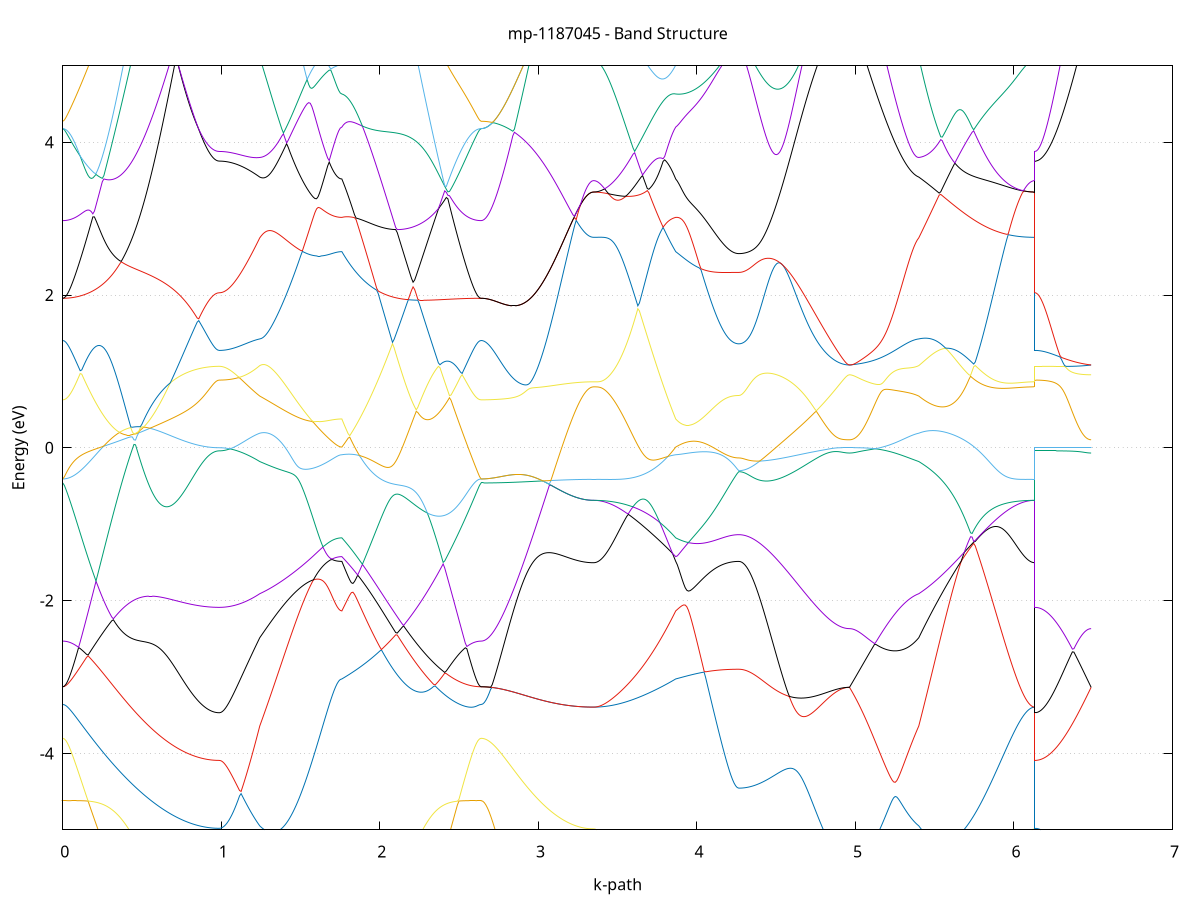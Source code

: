 set title 'mp-1187045 - Band Structure'
set xlabel 'k-path'
set ylabel 'Energy (eV)'
set grid y
set yrange [-5:5]
set terminal png size 800,600
set output 'mp-1187045_bands_gnuplot.png'
plot '-' using 1:2 with lines notitle, '-' using 1:2 with lines notitle, '-' using 1:2 with lines notitle, '-' using 1:2 with lines notitle, '-' using 1:2 with lines notitle, '-' using 1:2 with lines notitle, '-' using 1:2 with lines notitle, '-' using 1:2 with lines notitle, '-' using 1:2 with lines notitle, '-' using 1:2 with lines notitle, '-' using 1:2 with lines notitle, '-' using 1:2 with lines notitle, '-' using 1:2 with lines notitle, '-' using 1:2 with lines notitle, '-' using 1:2 with lines notitle, '-' using 1:2 with lines notitle, '-' using 1:2 with lines notitle, '-' using 1:2 with lines notitle, '-' using 1:2 with lines notitle, '-' using 1:2 with lines notitle, '-' using 1:2 with lines notitle, '-' using 1:2 with lines notitle, '-' using 1:2 with lines notitle, '-' using 1:2 with lines notitle, '-' using 1:2 with lines notitle, '-' using 1:2 with lines notitle, '-' using 1:2 with lines notitle, '-' using 1:2 with lines notitle, '-' using 1:2 with lines notitle, '-' using 1:2 with lines notitle, '-' using 1:2 with lines notitle, '-' using 1:2 with lines notitle, '-' using 1:2 with lines notitle, '-' using 1:2 with lines notitle, '-' using 1:2 with lines notitle, '-' using 1:2 with lines notitle, '-' using 1:2 with lines notitle, '-' using 1:2 with lines notitle, '-' using 1:2 with lines notitle, '-' using 1:2 with lines notitle, '-' using 1:2 with lines notitle, '-' using 1:2 with lines notitle, '-' using 1:2 with lines notitle, '-' using 1:2 with lines notitle, '-' using 1:2 with lines notitle, '-' using 1:2 with lines notitle, '-' using 1:2 with lines notitle, '-' using 1:2 with lines notitle, '-' using 1:2 with lines notitle, '-' using 1:2 with lines notitle, '-' using 1:2 with lines notitle, '-' using 1:2 with lines notitle, '-' using 1:2 with lines notitle, '-' using 1:2 with lines notitle, '-' using 1:2 with lines notitle, '-' using 1:2 with lines notitle, '-' using 1:2 with lines notitle, '-' using 1:2 with lines notitle, '-' using 1:2 with lines notitle, '-' using 1:2 with lines notitle, '-' using 1:2 with lines notitle, '-' using 1:2 with lines notitle, '-' using 1:2 with lines notitle, '-' using 1:2 with lines notitle
0.000000 -34.921484
0.009974 -34.921484
0.019947 -34.921484
0.029921 -34.921484
0.039894 -34.921484
0.049868 -34.921484
0.059842 -34.921484
0.069815 -34.921484
0.079789 -34.921484
0.089762 -34.921484
0.099736 -34.921484
0.109710 -34.921484
0.119683 -34.921484
0.129657 -34.921484
0.139630 -34.921384
0.149604 -34.921384
0.159578 -34.921384
0.169551 -34.921384
0.179525 -34.921384
0.189498 -34.921384
0.199472 -34.921384
0.209446 -34.921384
0.219419 -34.921384
0.229393 -34.921384
0.239366 -34.921384
0.249340 -34.921384
0.259314 -34.921384
0.269287 -34.921384
0.279261 -34.921384
0.289235 -34.921384
0.299208 -34.921384
0.309182 -34.921384
0.319155 -34.921384
0.329129 -34.921384
0.339103 -34.921384
0.349076 -34.921384
0.359050 -34.921384
0.369023 -34.921384
0.378997 -34.921384
0.388971 -34.921384
0.398944 -34.921384
0.408918 -34.921384
0.418891 -34.921384
0.428865 -34.921384
0.438839 -34.921384
0.448812 -34.921384
0.458786 -34.921384
0.468759 -34.921384
0.478733 -34.921384
0.488707 -34.921384
0.498680 -34.921384
0.508654 -34.921384
0.518627 -34.921384
0.528601 -34.921384
0.538575 -34.921384
0.548548 -34.921284
0.558522 -34.921284
0.568495 -34.921284
0.578469 -34.921284
0.588443 -34.921284
0.598416 -34.921284
0.608390 -34.921284
0.618363 -34.921284
0.628337 -34.921284
0.638311 -34.921284
0.648284 -34.921284
0.658258 -34.921284
0.668231 -34.921284
0.678205 -34.921284
0.688179 -34.921284
0.698152 -34.921284
0.708126 -34.921284
0.718099 -34.921284
0.728073 -34.921284
0.738047 -34.921284
0.748020 -34.921284
0.757994 -34.921284
0.767967 -34.921284
0.777941 -34.921284
0.787915 -34.921284
0.797888 -34.921284
0.807862 -34.921284
0.817835 -34.921284
0.827809 -34.921284
0.837783 -34.921284
0.847756 -34.921284
0.857730 -34.921284
0.867704 -34.921284
0.877677 -34.921284
0.887651 -34.921284
0.897624 -34.921284
0.907598 -34.921284
0.917572 -34.921284
0.927545 -34.921284
0.937519 -34.921284
0.947492 -34.921284
0.957466 -34.921284
0.967440 -34.921284
0.977413 -34.921284
0.987387 -34.921284
0.987387 -34.921284
0.997196 -34.921284
1.007005 -34.921284
1.016814 -34.921284
1.026623 -34.921284
1.036433 -34.921284
1.046242 -34.921284
1.056051 -34.921284
1.065860 -34.921284
1.075669 -34.921284
1.085478 -34.921284
1.095288 -34.921284
1.105097 -34.921284
1.114906 -34.921284
1.124715 -34.921284
1.134524 -34.921284
1.144334 -34.921284
1.154143 -34.921284
1.163952 -34.921284
1.173761 -34.921384
1.183570 -34.921384
1.193379 -34.921384
1.203189 -34.921384
1.212998 -34.921384
1.222807 -34.921384
1.232616 -34.921384
1.242425 -34.921384
1.242425 -34.921384
1.252384 -34.921484
1.262343 -34.921484
1.272301 -34.921484
1.282260 -34.921484
1.292218 -34.921484
1.302177 -34.921484
1.312136 -34.921484
1.322094 -34.921484
1.332053 -34.921484
1.342012 -34.921484
1.351970 -34.921584
1.361929 -34.921584
1.371887 -34.921584
1.381846 -34.921584
1.391805 -34.921584
1.401763 -34.921584
1.411722 -34.921584
1.421680 -34.921584
1.431639 -34.921584
1.441598 -34.921684
1.451556 -34.921684
1.461515 -34.921684
1.471474 -34.921684
1.481432 -34.921684
1.491391 -34.921684
1.501349 -34.921684
1.511308 -34.921684
1.521267 -34.921684
1.531225 -34.921684
1.541184 -34.921784
1.551143 -34.921784
1.561101 -34.921784
1.571060 -34.921784
1.581018 -34.921784
1.590977 -34.921784
1.600936 -34.921784
1.610894 -34.921784
1.620853 -34.921784
1.630812 -34.921784
1.640770 -34.921784
1.650729 -34.921784
1.660687 -34.921784
1.670646 -34.921784
1.680605 -34.921784
1.690563 -34.921784
1.700522 -34.921784
1.710481 -34.921884
1.720439 -34.921884
1.730398 -34.921884
1.740356 -34.921884
1.750315 -34.921884
1.760274 -34.921884
1.760274 -34.921884
1.770257 -34.921784
1.780240 -34.921784
1.790223 -34.921784
1.800207 -34.921784
1.810190 -34.921784
1.820173 -34.921784
1.830157 -34.921784
1.840140 -34.921684
1.850123 -34.921684
1.860106 -34.921684
1.870090 -34.921684
1.880073 -34.921684
1.890056 -34.921684
1.900039 -34.921684
1.910023 -34.921684
1.920006 -34.921584
1.929989 -34.921584
1.939972 -34.921584
1.949956 -34.921584
1.959939 -34.921584
1.969922 -34.921584
1.979906 -34.921584
1.989889 -34.921584
1.999872 -34.921584
2.009855 -34.921584
2.019839 -34.921484
2.029822 -34.921484
2.039805 -34.921484
2.049788 -34.921484
2.059772 -34.921484
2.069755 -34.921484
2.079738 -34.921484
2.089721 -34.921484
2.099705 -34.921484
2.109688 -34.921484
2.119671 -34.921484
2.129654 -34.921484
2.139638 -34.921484
2.149621 -34.921484
2.159604 -34.921484
2.169588 -34.921484
2.179571 -34.921484
2.189554 -34.921484
2.199537 -34.921484
2.209521 -34.921384
2.219504 -34.921384
2.229487 -34.921384
2.239470 -34.921384
2.249454 -34.921384
2.259437 -34.921384
2.269420 -34.921384
2.279403 -34.921384
2.289387 -34.921384
2.299370 -34.921384
2.309353 -34.921384
2.319337 -34.921384
2.329320 -34.921384
2.339303 -34.921384
2.349286 -34.921384
2.359270 -34.921384
2.369253 -34.921384
2.379236 -34.921384
2.389219 -34.921384
2.399203 -34.921384
2.409186 -34.921384
2.419169 -34.921384
2.429152 -34.921384
2.439136 -34.921384
2.449119 -34.921384
2.459102 -34.921384
2.469085 -34.921384
2.479069 -34.921384
2.489052 -34.921384
2.499035 -34.921384
2.509019 -34.921484
2.519002 -34.921484
2.528985 -34.921484
2.538968 -34.921484
2.548952 -34.921484
2.558935 -34.921484
2.568918 -34.921484
2.578901 -34.921484
2.588885 -34.921484
2.598868 -34.921484
2.608851 -34.921484
2.618834 -34.921484
2.628818 -34.921484
2.638801 -34.921484
2.638801 -34.921484
2.648796 -34.921484
2.658792 -34.921484
2.668787 -34.921484
2.678783 -34.921484
2.688778 -34.921484
2.698774 -34.921484
2.708769 -34.921484
2.718765 -34.921484
2.728760 -34.921484
2.738756 -34.921484
2.748751 -34.921484
2.758747 -34.921484
2.768742 -34.921484
2.778738 -34.921484
2.788733 -34.921584
2.798729 -34.921584
2.808724 -34.921584
2.818719 -34.921584
2.828715 -34.921584
2.838710 -34.921584
2.848706 -34.921684
2.858701 -34.921684
2.868697 -34.921684
2.878692 -34.921684
2.888688 -34.921684
2.898683 -34.921684
2.908679 -34.921784
2.918674 -34.921784
2.928670 -34.921784
2.938665 -34.921784
2.948661 -34.921784
2.958656 -34.921884
2.968651 -34.921884
2.978647 -34.921884
2.988642 -34.921884
2.998638 -34.921984
3.008633 -34.921984
3.018629 -34.921984
3.028624 -34.921984
3.038620 -34.921984
3.048615 -34.922084
3.058611 -34.922084
3.068606 -34.922084
3.078602 -34.922084
3.088597 -34.922084
3.098593 -34.922184
3.108588 -34.922184
3.118584 -34.922184
3.128579 -34.922184
3.138574 -34.922184
3.148570 -34.922184
3.158565 -34.922284
3.168561 -34.922284
3.178556 -34.922284
3.188552 -34.922284
3.198547 -34.922284
3.208543 -34.922284
3.218538 -34.922284
3.228534 -34.922384
3.238529 -34.922384
3.248525 -34.922384
3.258520 -34.922384
3.268516 -34.922384
3.278511 -34.922384
3.288507 -34.922384
3.298502 -34.922384
3.308497 -34.922384
3.318493 -34.922384
3.328488 -34.922384
3.338484 -34.922384
3.348479 -34.922384
3.348479 -34.922384
3.358438 -34.922384
3.368397 -34.922384
3.378355 -34.922384
3.388314 -34.922384
3.398272 -34.922384
3.408231 -34.922384
3.418190 -34.922384
3.428148 -34.922384
3.438107 -34.922384
3.448066 -34.922384
3.458024 -34.922384
3.467983 -34.922384
3.477941 -34.922384
3.487900 -34.922384
3.497859 -34.922384
3.507817 -34.922384
3.517776 -34.922284
3.527735 -34.922284
3.537693 -34.922284
3.547652 -34.922284
3.557610 -34.922284
3.567569 -34.922284
3.577528 -34.922284
3.587486 -34.922284
3.597445 -34.922284
3.607404 -34.922184
3.617362 -34.922184
3.627321 -34.922184
3.637279 -34.922184
3.647238 -34.922184
3.657197 -34.922184
3.667155 -34.922184
3.677114 -34.922084
3.687073 -34.922084
3.697031 -34.922084
3.706990 -34.922084
3.716948 -34.922084
3.726907 -34.922084
3.736866 -34.922084
3.746824 -34.921984
3.756783 -34.921984
3.766742 -34.921984
3.776700 -34.921984
3.786659 -34.921984
3.796617 -34.921984
3.806576 -34.921884
3.816535 -34.921884
3.826493 -34.921884
3.836452 -34.921884
3.846410 -34.921884
3.856369 -34.921884
3.866328 -34.921884
3.866328 -34.921884
3.876279 -34.921884
3.886230 -34.921784
3.896180 -34.921784
3.906131 -34.921784
3.916082 -34.921784
3.926033 -34.921784
3.935984 -34.921784
3.945935 -34.921784
3.955886 -34.921784
3.965837 -34.921784
3.975788 -34.921784
3.985739 -34.921784
3.995690 -34.921784
4.005641 -34.921684
4.015591 -34.921684
4.025542 -34.921684
4.035493 -34.921684
4.045444 -34.921684
4.055395 -34.921684
4.065346 -34.921684
4.075297 -34.921684
4.085248 -34.921684
4.095199 -34.921684
4.105150 -34.921684
4.115101 -34.921684
4.125052 -34.921684
4.135002 -34.921684
4.144953 -34.921584
4.154904 -34.921584
4.164855 -34.921584
4.174806 -34.921584
4.184757 -34.921584
4.194708 -34.921584
4.204659 -34.921584
4.214610 -34.921584
4.224561 -34.921584
4.234512 -34.921584
4.244463 -34.921584
4.254413 -34.921584
4.264364 -34.921584
4.264364 -34.921584
4.274338 -34.921584
4.284313 -34.921584
4.294287 -34.921584
4.304261 -34.921584
4.314235 -34.921584
4.324209 -34.921584
4.334183 -34.921584
4.344157 -34.921584
4.354131 -34.921584
4.364105 -34.921584
4.374080 -34.921584
4.384054 -34.921584
4.394028 -34.921584
4.404002 -34.921584
4.413976 -34.921584
4.423950 -34.921584
4.433924 -34.921584
4.443898 -34.921584
4.453872 -34.921584
4.463847 -34.921584
4.473821 -34.921484
4.483795 -34.921484
4.493769 -34.921484
4.503743 -34.921484
4.513717 -34.921484
4.523691 -34.921484
4.533665 -34.921484
4.543639 -34.921484
4.553614 -34.921484
4.563588 -34.921484
4.573562 -34.921484
4.583536 -34.921484
4.593510 -34.921484
4.603484 -34.921384
4.613458 -34.921384
4.623432 -34.921384
4.633407 -34.921384
4.643381 -34.921384
4.653355 -34.921384
4.663329 -34.921384
4.673303 -34.921384
4.683277 -34.921384
4.693251 -34.921384
4.703225 -34.921384
4.713199 -34.921384
4.723174 -34.921384
4.733148 -34.921284
4.743122 -34.921284
4.753096 -34.921284
4.763070 -34.921284
4.773044 -34.921284
4.783018 -34.921284
4.792992 -34.921284
4.802966 -34.921284
4.812941 -34.921284
4.822915 -34.921284
4.832889 -34.921284
4.842863 -34.921284
4.852837 -34.921284
4.862811 -34.921284
4.872785 -34.921284
4.882759 -34.921284
4.892733 -34.921284
4.902708 -34.921284
4.912682 -34.921284
4.922656 -34.921284
4.932630 -34.921284
4.942604 -34.921284
4.952578 -34.921284
4.962552 -34.921284
4.962552 -34.921284
4.972484 -34.921284
4.982415 -34.921284
4.992347 -34.921284
5.002278 -34.921284
5.012210 -34.921284
5.022141 -34.921284
5.032072 -34.921284
5.042004 -34.921284
5.051935 -34.921284
5.061867 -34.921284
5.071798 -34.921284
5.081730 -34.921284
5.091661 -34.921284
5.101593 -34.921284
5.111524 -34.921284
5.121456 -34.921284
5.131387 -34.921284
5.141319 -34.921284
5.151250 -34.921284
5.161182 -34.921284
5.171113 -34.921284
5.181044 -34.921284
5.190976 -34.921284
5.200907 -34.921284
5.210839 -34.921284
5.220770 -34.921284
5.230702 -34.921284
5.240633 -34.921284
5.250565 -34.921284
5.260496 -34.921284
5.270428 -34.921284
5.280359 -34.921384
5.290291 -34.921384
5.300222 -34.921384
5.310154 -34.921384
5.320085 -34.921384
5.330016 -34.921384
5.339948 -34.921384
5.349879 -34.921384
5.359811 -34.921384
5.369742 -34.921384
5.379674 -34.921384
5.389605 -34.921384
5.399537 -34.921384
5.399537 -34.921384
5.409433 -34.921484
5.419330 -34.921484
5.429227 -34.921484
5.439123 -34.921484
5.449020 -34.921484
5.458916 -34.921484
5.468813 -34.921484
5.478710 -34.921584
5.488606 -34.921584
5.498503 -34.921584
5.508399 -34.921584
5.518296 -34.921584
5.528193 -34.921584
5.538089 -34.921684
5.547986 -34.921684
5.557882 -34.921684
5.567779 -34.921684
5.577676 -34.921684
5.587572 -34.921784
5.597469 -34.921784
5.607365 -34.921784
5.617262 -34.921784
5.627159 -34.921784
5.637055 -34.921784
5.646952 -34.921884
5.656848 -34.921884
5.666745 -34.921884
5.676641 -34.921884
5.686538 -34.921884
5.696435 -34.921984
5.706331 -34.921984
5.716228 -34.921984
5.726124 -34.921984
5.736021 -34.921984
5.745918 -34.921984
5.755814 -34.922084
5.765711 -34.922084
5.775607 -34.922084
5.785504 -34.922084
5.795401 -34.922084
5.805297 -34.922084
5.815194 -34.922184
5.825090 -34.922184
5.834987 -34.922184
5.844884 -34.922184
5.854780 -34.922184
5.864677 -34.922184
5.874573 -34.922184
5.884470 -34.922284
5.894367 -34.922284
5.904263 -34.922284
5.914160 -34.922284
5.924056 -34.922284
5.933953 -34.922284
5.943850 -34.922284
5.953746 -34.922284
5.963643 -34.922284
5.973539 -34.922384
5.983436 -34.922384
5.993333 -34.922384
6.003229 -34.922384
6.013126 -34.922384
6.023022 -34.922384
6.032919 -34.922384
6.042816 -34.922384
6.052712 -34.922384
6.062609 -34.922384
6.072505 -34.922384
6.082402 -34.922384
6.092299 -34.922384
6.102195 -34.922384
6.112092 -34.922384
6.121988 -34.922384
6.131885 -34.922384
6.131885 -34.921284
6.141742 -34.921284
6.151598 -34.921284
6.161455 -34.921284
6.171312 -34.921284
6.181168 -34.921284
6.191025 -34.921284
6.200881 -34.921284
6.210738 -34.921284
6.220595 -34.921284
6.230451 -34.921284
6.240308 -34.921284
6.250165 -34.921284
6.260021 -34.921284
6.269878 -34.921284
6.279735 -34.921284
6.289591 -34.921284
6.299448 -34.921284
6.309305 -34.921284
6.319161 -34.921284
6.329018 -34.921284
6.338874 -34.921284
6.348731 -34.921284
6.358588 -34.921284
6.368444 -34.921284
6.378301 -34.921284
6.388158 -34.921284
6.398014 -34.921284
6.407871 -34.921284
6.417728 -34.921284
6.427584 -34.921284
6.437441 -34.921284
6.447298 -34.921284
6.457154 -34.921284
6.467011 -34.921284
6.476867 -34.921284
6.486724 -34.921284
e
0.000000 -34.884984
0.009974 -34.884984
0.019947 -34.884984
0.029921 -34.884984
0.039894 -34.884984
0.049868 -34.884984
0.059842 -34.884984
0.069815 -34.885084
0.079789 -34.885084
0.089762 -34.885084
0.099736 -34.885084
0.109710 -34.885184
0.119683 -34.885184
0.129657 -34.885184
0.139630 -34.885284
0.149604 -34.885284
0.159578 -34.885384
0.169551 -34.885384
0.179525 -34.885384
0.189498 -34.885484
0.199472 -34.885484
0.209446 -34.885584
0.219419 -34.885684
0.229393 -34.885684
0.239366 -34.885784
0.249340 -34.885784
0.259314 -34.885884
0.269287 -34.885984
0.279261 -34.885984
0.289235 -34.886084
0.299208 -34.886184
0.309182 -34.886184
0.319155 -34.886284
0.329129 -34.886384
0.339103 -34.886384
0.349076 -34.886484
0.359050 -34.886584
0.369023 -34.886684
0.378997 -34.886684
0.388971 -34.886784
0.398944 -34.886884
0.408918 -34.886984
0.418891 -34.886984
0.428865 -34.887084
0.438839 -34.887184
0.448812 -34.887184
0.458786 -34.887284
0.468759 -34.887384
0.478733 -34.887384
0.488707 -34.887484
0.498680 -34.887584
0.508654 -34.887584
0.518627 -34.887684
0.528601 -34.887784
0.538575 -34.887784
0.548548 -34.887884
0.558522 -34.887984
0.568495 -34.887984
0.578469 -34.888084
0.588443 -34.888084
0.598416 -34.888184
0.608390 -34.888184
0.618363 -34.888284
0.628337 -34.888284
0.638311 -34.888384
0.648284 -34.888384
0.658258 -34.888484
0.668231 -34.888484
0.678205 -34.888584
0.688179 -34.888584
0.698152 -34.888684
0.708126 -34.888684
0.718099 -34.888684
0.728073 -34.888784
0.738047 -34.888784
0.748020 -34.888784
0.757994 -34.888884
0.767967 -34.888884
0.777941 -34.888884
0.787915 -34.888884
0.797888 -34.888984
0.807862 -34.888984
0.817835 -34.888984
0.827809 -34.888984
0.837783 -34.889084
0.847756 -34.889084
0.857730 -34.889084
0.867704 -34.889084
0.877677 -34.889084
0.887651 -34.889084
0.897624 -34.889084
0.907598 -34.889184
0.917572 -34.889184
0.927545 -34.889184
0.937519 -34.889184
0.947492 -34.889184
0.957466 -34.889184
0.967440 -34.889184
0.977413 -34.889184
0.987387 -34.889184
0.987387 -34.889184
0.997196 -34.889184
1.007005 -34.889184
1.016814 -34.889184
1.026623 -34.889184
1.036433 -34.889184
1.046242 -34.889184
1.056051 -34.889084
1.065860 -34.889084
1.075669 -34.889084
1.085478 -34.889084
1.095288 -34.889084
1.105097 -34.888984
1.114906 -34.888984
1.124715 -34.888984
1.134524 -34.888984
1.144334 -34.888884
1.154143 -34.888884
1.163952 -34.888884
1.173761 -34.888784
1.183570 -34.888784
1.193379 -34.888784
1.203189 -34.888684
1.212998 -34.888684
1.222807 -34.888584
1.232616 -34.888584
1.242425 -34.888484
1.242425 -34.888484
1.252384 -34.888484
1.262343 -34.888484
1.272301 -34.888484
1.282260 -34.888484
1.292218 -34.888484
1.302177 -34.888484
1.312136 -34.888484
1.322094 -34.888484
1.332053 -34.888484
1.342012 -34.888484
1.351970 -34.888584
1.361929 -34.888584
1.371887 -34.888584
1.381846 -34.888584
1.391805 -34.888584
1.401763 -34.888584
1.411722 -34.888584
1.421680 -34.888584
1.431639 -34.888684
1.441598 -34.888684
1.451556 -34.888684
1.461515 -34.888684
1.471474 -34.888684
1.481432 -34.888684
1.491391 -34.888684
1.501349 -34.888784
1.511308 -34.888784
1.521267 -34.888784
1.531225 -34.888784
1.541184 -34.888784
1.551143 -34.888784
1.561101 -34.888784
1.571060 -34.888784
1.581018 -34.888884
1.590977 -34.888884
1.600936 -34.888884
1.610894 -34.888884
1.620853 -34.888884
1.630812 -34.888884
1.640770 -34.888884
1.650729 -34.888884
1.660687 -34.888884
1.670646 -34.888884
1.680605 -34.888884
1.690563 -34.888884
1.700522 -34.888884
1.710481 -34.888984
1.720439 -34.888984
1.730398 -34.888984
1.740356 -34.888984
1.750315 -34.888984
1.760274 -34.888984
1.760274 -34.888984
1.770257 -34.888984
1.780240 -34.889084
1.790223 -34.889184
1.800207 -34.889184
1.810190 -34.889284
1.820173 -34.889384
1.830157 -34.889384
1.840140 -34.889484
1.850123 -34.889484
1.860106 -34.889584
1.870090 -34.889584
1.880073 -34.889584
1.890056 -34.889684
1.900039 -34.889684
1.910023 -34.889684
1.920006 -34.889684
1.929989 -34.889684
1.939972 -34.889684
1.949956 -34.889684
1.959939 -34.889684
1.969922 -34.889684
1.979906 -34.889684
1.989889 -34.889684
1.999872 -34.889584
2.009855 -34.889584
2.019839 -34.889584
2.029822 -34.889484
2.039805 -34.889484
2.049788 -34.889384
2.059772 -34.889384
2.069755 -34.889284
2.079738 -34.889284
2.089721 -34.889184
2.099705 -34.889084
2.109688 -34.889084
2.119671 -34.888984
2.129654 -34.888884
2.139638 -34.888784
2.149621 -34.888784
2.159604 -34.888684
2.169588 -34.888584
2.179571 -34.888484
2.189554 -34.888384
2.199537 -34.888284
2.209521 -34.888184
2.219504 -34.888084
2.229487 -34.887984
2.239470 -34.887884
2.249454 -34.887784
2.259437 -34.887684
2.269420 -34.887584
2.279403 -34.887484
2.289387 -34.887384
2.299370 -34.887284
2.309353 -34.887084
2.319337 -34.886984
2.329320 -34.886884
2.339303 -34.886784
2.349286 -34.886684
2.359270 -34.886584
2.369253 -34.886484
2.379236 -34.886384
2.389219 -34.886284
2.399203 -34.886184
2.409186 -34.886084
2.419169 -34.885984
2.429152 -34.885984
2.439136 -34.885884
2.449119 -34.885784
2.459102 -34.885684
2.469085 -34.885584
2.479069 -34.885584
2.489052 -34.885484
2.499035 -34.885384
2.509019 -34.885384
2.519002 -34.885284
2.528985 -34.885284
2.538968 -34.885184
2.548952 -34.885184
2.558935 -34.885084
2.568918 -34.885084
2.578901 -34.885084
2.588885 -34.884984
2.598868 -34.884984
2.608851 -34.884984
2.618834 -34.884984
2.628818 -34.884984
2.638801 -34.884984
2.638801 -34.884984
2.648796 -34.884984
2.658792 -34.884984
2.668787 -34.884984
2.678783 -34.884984
2.688778 -34.884984
2.698774 -34.884984
2.708769 -34.884984
2.718765 -34.884984
2.728760 -34.884984
2.738756 -34.884984
2.748751 -34.884984
2.758747 -34.884984
2.768742 -34.884984
2.778738 -34.884984
2.788733 -34.884984
2.798729 -34.884984
2.808724 -34.884984
2.818719 -34.884984
2.828715 -34.884984
2.838710 -34.884984
2.848706 -34.884984
2.858701 -34.884984
2.868697 -34.884984
2.878692 -34.884984
2.888688 -34.884984
2.898683 -34.884984
2.908679 -34.884984
2.918674 -34.884984
2.928670 -34.884884
2.938665 -34.884884
2.948661 -34.884884
2.958656 -34.884884
2.968651 -34.884884
2.978647 -34.884884
2.988642 -34.884884
2.998638 -34.884884
3.008633 -34.884884
3.018629 -34.884884
3.028624 -34.884884
3.038620 -34.884884
3.048615 -34.884884
3.058611 -34.884884
3.068606 -34.884884
3.078602 -34.884884
3.088597 -34.884884
3.098593 -34.884884
3.108588 -34.884884
3.118584 -34.884884
3.128579 -34.884884
3.138574 -34.884884
3.148570 -34.884884
3.158565 -34.884884
3.168561 -34.884884
3.178556 -34.884884
3.188552 -34.884884
3.198547 -34.884884
3.208543 -34.884884
3.218538 -34.884884
3.228534 -34.884884
3.238529 -34.884884
3.248525 -34.884884
3.258520 -34.884884
3.268516 -34.884884
3.278511 -34.884884
3.288507 -34.884884
3.298502 -34.884884
3.308497 -34.884884
3.318493 -34.884884
3.328488 -34.884884
3.338484 -34.884884
3.348479 -34.884884
3.348479 -34.884884
3.358438 -34.884884
3.368397 -34.884884
3.378355 -34.884884
3.388314 -34.884884
3.398272 -34.884984
3.408231 -34.884984
3.418190 -34.884984
3.428148 -34.884984
3.438107 -34.885084
3.448066 -34.885084
3.458024 -34.885184
3.467983 -34.885184
3.477941 -34.885284
3.487900 -34.885384
3.497859 -34.885384
3.507817 -34.885484
3.517776 -34.885584
3.527735 -34.885584
3.537693 -34.885684
3.547652 -34.885784
3.557610 -34.885884
3.567569 -34.885984
3.577528 -34.886084
3.587486 -34.886184
3.597445 -34.886284
3.607404 -34.886384
3.617362 -34.886484
3.627321 -34.886584
3.637279 -34.886684
3.647238 -34.886784
3.657197 -34.886884
3.667155 -34.886984
3.677114 -34.887084
3.687073 -34.887184
3.697031 -34.887284
3.706990 -34.887384
3.716948 -34.887484
3.726907 -34.887584
3.736866 -34.887684
3.746824 -34.887784
3.756783 -34.887884
3.766742 -34.887984
3.776700 -34.888084
3.786659 -34.888184
3.796617 -34.888284
3.806576 -34.888384
3.816535 -34.888484
3.826493 -34.888584
3.836452 -34.888684
3.846410 -34.888784
3.856369 -34.888884
3.866328 -34.888984
3.866328 -34.888984
3.876279 -34.888984
3.886230 -34.888984
3.896180 -34.889084
3.906131 -34.889084
3.916082 -34.889084
3.926033 -34.889184
3.935984 -34.889184
3.945935 -34.889184
3.955886 -34.889284
3.965837 -34.889284
3.975788 -34.889284
3.985739 -34.889284
3.995690 -34.889384
4.005641 -34.889384
4.015591 -34.889384
4.025542 -34.889384
4.035493 -34.889484
4.045444 -34.889484
4.055395 -34.889484
4.065346 -34.889484
4.075297 -34.889484
4.085248 -34.889584
4.095199 -34.889584
4.105150 -34.889584
4.115101 -34.889584
4.125052 -34.889584
4.135002 -34.889584
4.144953 -34.889584
4.154904 -34.889684
4.164855 -34.889684
4.174806 -34.889684
4.184757 -34.889684
4.194708 -34.889684
4.204659 -34.889684
4.214610 -34.889684
4.224561 -34.889684
4.234512 -34.889684
4.244463 -34.889684
4.254413 -34.889684
4.264364 -34.889684
4.264364 -34.889684
4.274338 -34.889684
4.284313 -34.889684
4.294287 -34.889684
4.304261 -34.889684
4.314235 -34.889684
4.324209 -34.889684
4.334183 -34.889684
4.344157 -34.889684
4.354131 -34.889684
4.364105 -34.889684
4.374080 -34.889684
4.384054 -34.889684
4.394028 -34.889684
4.404002 -34.889584
4.413976 -34.889584
4.423950 -34.889584
4.433924 -34.889584
4.443898 -34.889584
4.453872 -34.889584
4.463847 -34.889584
4.473821 -34.889584
4.483795 -34.889484
4.493769 -34.889484
4.503743 -34.889484
4.513717 -34.889484
4.523691 -34.889484
4.533665 -34.889484
4.543639 -34.889384
4.553614 -34.889384
4.563588 -34.889384
4.573562 -34.889384
4.583536 -34.889384
4.593510 -34.889384
4.603484 -34.889284
4.613458 -34.889284
4.623432 -34.889284
4.633407 -34.889284
4.643381 -34.889284
4.653355 -34.889184
4.663329 -34.889184
4.673303 -34.889184
4.683277 -34.889184
4.693251 -34.889184
4.703225 -34.889184
4.713199 -34.889084
4.723174 -34.889084
4.733148 -34.889084
4.743122 -34.889084
4.753096 -34.889084
4.763070 -34.889084
4.773044 -34.889084
4.783018 -34.888984
4.792992 -34.888984
4.802966 -34.888984
4.812941 -34.888984
4.822915 -34.888984
4.832889 -34.888984
4.842863 -34.888984
4.852837 -34.888984
4.862811 -34.888984
4.872785 -34.888884
4.882759 -34.888884
4.892733 -34.888884
4.902708 -34.888884
4.912682 -34.888884
4.922656 -34.888884
4.932630 -34.888884
4.942604 -34.888884
4.952578 -34.888884
4.962552 -34.888884
4.962552 -34.888884
4.972484 -34.888884
4.982415 -34.888884
4.992347 -34.888884
5.002278 -34.888884
5.012210 -34.888984
5.022141 -34.888984
5.032072 -34.888984
5.042004 -34.888984
5.051935 -34.888984
5.061867 -34.888984
5.071798 -34.888984
5.081730 -34.888984
5.091661 -34.888984
5.101593 -34.888984
5.111524 -34.888984
5.121456 -34.888984
5.131387 -34.888984
5.141319 -34.888984
5.151250 -34.888984
5.161182 -34.888984
5.171113 -34.888884
5.181044 -34.888884
5.190976 -34.888884
5.200907 -34.888884
5.210839 -34.888884
5.220770 -34.888884
5.230702 -34.888884
5.240633 -34.888884
5.250565 -34.888884
5.260496 -34.888784
5.270428 -34.888784
5.280359 -34.888784
5.290291 -34.888784
5.300222 -34.888784
5.310154 -34.888784
5.320085 -34.888684
5.330016 -34.888684
5.339948 -34.888684
5.349879 -34.888684
5.359811 -34.888584
5.369742 -34.888584
5.379674 -34.888584
5.389605 -34.888584
5.399537 -34.888484
5.399537 -34.888484
5.409433 -34.888484
5.419330 -34.888384
5.429227 -34.888384
5.439123 -34.888284
5.449020 -34.888284
5.458916 -34.888184
5.468813 -34.888184
5.478710 -34.888084
5.488606 -34.887984
5.498503 -34.887984
5.508399 -34.887884
5.518296 -34.887884
5.528193 -34.887784
5.538089 -34.887784
5.547986 -34.887684
5.557882 -34.887684
5.567779 -34.887584
5.577676 -34.887584
5.587572 -34.887484
5.597469 -34.887484
5.607365 -34.887384
5.617262 -34.887284
5.627159 -34.887284
5.637055 -34.887184
5.646952 -34.887184
5.656848 -34.887084
5.666745 -34.887084
5.676641 -34.886984
5.686538 -34.886884
5.696435 -34.886884
5.706331 -34.886784
5.716228 -34.886684
5.726124 -34.886684
5.736021 -34.886584
5.745918 -34.886484
5.755814 -34.886484
5.765711 -34.886384
5.775607 -34.886384
5.785504 -34.886284
5.795401 -34.886184
5.805297 -34.886184
5.815194 -34.886084
5.825090 -34.885984
5.834987 -34.885984
5.844884 -34.885884
5.854780 -34.885884
5.864677 -34.885784
5.874573 -34.885684
5.884470 -34.885684
5.894367 -34.885584
5.904263 -34.885584
5.914160 -34.885484
5.924056 -34.885484
5.933953 -34.885384
5.943850 -34.885384
5.953746 -34.885284
5.963643 -34.885284
5.973539 -34.885184
5.983436 -34.885184
5.993333 -34.885184
6.003229 -34.885084
6.013126 -34.885084
6.023022 -34.885084
6.032919 -34.884984
6.042816 -34.884984
6.052712 -34.884984
6.062609 -34.884984
6.072505 -34.884884
6.082402 -34.884884
6.092299 -34.884884
6.102195 -34.884884
6.112092 -34.884884
6.121988 -34.884884
6.131885 -34.884884
6.131885 -34.889184
6.141742 -34.889184
6.151598 -34.889184
6.161455 -34.889184
6.171312 -34.889184
6.181168 -34.889184
6.191025 -34.889184
6.200881 -34.889184
6.210738 -34.889184
6.220595 -34.889184
6.230451 -34.889184
6.240308 -34.889184
6.250165 -34.889184
6.260021 -34.889084
6.269878 -34.889084
6.279735 -34.889084
6.289591 -34.889084
6.299448 -34.889084
6.309305 -34.889084
6.319161 -34.889084
6.329018 -34.889084
6.338874 -34.889084
6.348731 -34.889084
6.358588 -34.889084
6.368444 -34.889084
6.378301 -34.888984
6.388158 -34.888984
6.398014 -34.888984
6.407871 -34.888984
6.417728 -34.888984
6.427584 -34.888984
6.437441 -34.888984
6.447298 -34.888984
6.457154 -34.888884
6.467011 -34.888884
6.476867 -34.888884
6.486724 -34.888884
e
0.000000 -34.884984
0.009974 -34.884984
0.019947 -34.884984
0.029921 -34.884984
0.039894 -34.884984
0.049868 -34.884984
0.059842 -34.884984
0.069815 -34.884984
0.079789 -34.884984
0.089762 -34.885084
0.099736 -34.885084
0.109710 -34.885084
0.119683 -34.885084
0.129657 -34.885084
0.139630 -34.885184
0.149604 -34.885184
0.159578 -34.885184
0.169551 -34.885184
0.179525 -34.885284
0.189498 -34.885284
0.199472 -34.885284
0.209446 -34.885384
0.219419 -34.885384
0.229393 -34.885384
0.239366 -34.885484
0.249340 -34.885484
0.259314 -34.885584
0.269287 -34.885584
0.279261 -34.885684
0.289235 -34.885684
0.299208 -34.885784
0.309182 -34.885784
0.319155 -34.885784
0.329129 -34.885884
0.339103 -34.885884
0.349076 -34.885984
0.359050 -34.886084
0.369023 -34.886084
0.378997 -34.886184
0.388971 -34.886184
0.398944 -34.886284
0.408918 -34.886284
0.418891 -34.886384
0.428865 -34.886384
0.438839 -34.886484
0.448812 -34.886584
0.458786 -34.886584
0.468759 -34.886684
0.478733 -34.886684
0.488707 -34.886784
0.498680 -34.886784
0.508654 -34.886884
0.518627 -34.886984
0.528601 -34.886984
0.538575 -34.887084
0.548548 -34.887084
0.558522 -34.887184
0.568495 -34.887184
0.578469 -34.887284
0.588443 -34.887384
0.598416 -34.887384
0.608390 -34.887484
0.618363 -34.887484
0.628337 -34.887584
0.638311 -34.887584
0.648284 -34.887684
0.658258 -34.887684
0.668231 -34.887784
0.678205 -34.887784
0.688179 -34.887884
0.698152 -34.887884
0.708126 -34.887984
0.718099 -34.887984
0.728073 -34.888084
0.738047 -34.888084
0.748020 -34.888084
0.757994 -34.888184
0.767967 -34.888184
0.777941 -34.888184
0.787915 -34.888284
0.797888 -34.888284
0.807862 -34.888284
0.817835 -34.888384
0.827809 -34.888384
0.837783 -34.888384
0.847756 -34.888484
0.857730 -34.888484
0.867704 -34.888484
0.877677 -34.888484
0.887651 -34.888484
0.897624 -34.888584
0.907598 -34.888584
0.917572 -34.888584
0.927545 -34.888584
0.937519 -34.888584
0.947492 -34.888584
0.957466 -34.888584
0.967440 -34.888584
0.977413 -34.888584
0.987387 -34.888584
0.987387 -34.888584
0.997196 -34.888584
1.007005 -34.888584
1.016814 -34.888584
1.026623 -34.888584
1.036433 -34.888584
1.046242 -34.888584
1.056051 -34.888584
1.065860 -34.888584
1.075669 -34.888584
1.085478 -34.888584
1.095288 -34.888584
1.105097 -34.888584
1.114906 -34.888584
1.124715 -34.888484
1.134524 -34.888484
1.144334 -34.888484
1.154143 -34.888484
1.163952 -34.888484
1.173761 -34.888484
1.183570 -34.888384
1.193379 -34.888384
1.203189 -34.888384
1.212998 -34.888384
1.222807 -34.888284
1.232616 -34.888284
1.242425 -34.888284
1.242425 -34.888284
1.252384 -34.888284
1.262343 -34.888184
1.272301 -34.888184
1.282260 -34.888084
1.292218 -34.887984
1.302177 -34.887984
1.312136 -34.887884
1.322094 -34.887784
1.332053 -34.887684
1.342012 -34.887584
1.351970 -34.887584
1.361929 -34.887484
1.371887 -34.887384
1.381846 -34.887284
1.391805 -34.887184
1.401763 -34.887084
1.411722 -34.886984
1.421680 -34.886884
1.431639 -34.886784
1.441598 -34.886784
1.451556 -34.886684
1.461515 -34.886584
1.471474 -34.886484
1.481432 -34.886384
1.491391 -34.886284
1.501349 -34.886184
1.511308 -34.886184
1.521267 -34.886084
1.531225 -34.885984
1.541184 -34.885884
1.551143 -34.885884
1.561101 -34.885784
1.571060 -34.885684
1.581018 -34.885584
1.590977 -34.885584
1.600936 -34.885484
1.610894 -34.885484
1.620853 -34.885384
1.630812 -34.885384
1.640770 -34.885284
1.650729 -34.885284
1.660687 -34.885184
1.670646 -34.885184
1.680605 -34.885184
1.690563 -34.885084
1.700522 -34.885084
1.710481 -34.885084
1.720439 -34.885084
1.730398 -34.884984
1.740356 -34.884984
1.750315 -34.884984
1.760274 -34.884984
1.760274 -34.884984
1.770257 -34.884984
1.780240 -34.884984
1.790223 -34.884984
1.800207 -34.884984
1.810190 -34.884984
1.820173 -34.884984
1.830157 -34.884984
1.840140 -34.884984
1.850123 -34.884984
1.860106 -34.885084
1.870090 -34.885084
1.880073 -34.885084
1.890056 -34.885084
1.900039 -34.885084
1.910023 -34.885084
1.920006 -34.885084
1.929989 -34.885084
1.939972 -34.885084
1.949956 -34.885084
1.959939 -34.885084
1.969922 -34.885084
1.979906 -34.885084
1.989889 -34.885084
1.999872 -34.885084
2.009855 -34.885084
2.019839 -34.885084
2.029822 -34.885084
2.039805 -34.885084
2.049788 -34.885084
2.059772 -34.885084
2.069755 -34.885084
2.079738 -34.885084
2.089721 -34.885084
2.099705 -34.885084
2.109688 -34.885084
2.119671 -34.885084
2.129654 -34.885084
2.139638 -34.885084
2.149621 -34.885084
2.159604 -34.885084
2.169588 -34.885084
2.179571 -34.884984
2.189554 -34.884984
2.199537 -34.884984
2.209521 -34.884984
2.219504 -34.884984
2.229487 -34.884984
2.239470 -34.884984
2.249454 -34.884984
2.259437 -34.884984
2.269420 -34.884984
2.279403 -34.884984
2.289387 -34.884984
2.299370 -34.884984
2.309353 -34.884984
2.319337 -34.884984
2.329320 -34.884984
2.339303 -34.884984
2.349286 -34.884984
2.359270 -34.884984
2.369253 -34.884984
2.379236 -34.884984
2.389219 -34.884984
2.399203 -34.884984
2.409186 -34.884984
2.419169 -34.884984
2.429152 -34.884984
2.439136 -34.884984
2.449119 -34.884984
2.459102 -34.884984
2.469085 -34.884984
2.479069 -34.884984
2.489052 -34.884984
2.499035 -34.884984
2.509019 -34.884984
2.519002 -34.884984
2.528985 -34.884984
2.538968 -34.884984
2.548952 -34.884984
2.558935 -34.884984
2.568918 -34.884984
2.578901 -34.884984
2.588885 -34.884984
2.598868 -34.884984
2.608851 -34.884984
2.618834 -34.884984
2.628818 -34.884984
2.638801 -34.884984
2.638801 -34.884984
2.648796 -34.884984
2.658792 -34.884984
2.668787 -34.884984
2.678783 -34.884984
2.688778 -34.884984
2.698774 -34.884984
2.708769 -34.884984
2.718765 -34.884984
2.728760 -34.884984
2.738756 -34.884984
2.748751 -34.884984
2.758747 -34.884984
2.768742 -34.884984
2.778738 -34.884984
2.788733 -34.884984
2.798729 -34.884984
2.808724 -34.884984
2.818719 -34.884984
2.828715 -34.884984
2.838710 -34.884984
2.848706 -34.884984
2.858701 -34.884984
2.868697 -34.884984
2.878692 -34.884984
2.888688 -34.884984
2.898683 -34.884984
2.908679 -34.884984
2.918674 -34.884884
2.928670 -34.884884
2.938665 -34.884884
2.948661 -34.884884
2.958656 -34.884884
2.968651 -34.884884
2.978647 -34.884884
2.988642 -34.884884
2.998638 -34.884884
3.008633 -34.884884
3.018629 -34.884884
3.028624 -34.884884
3.038620 -34.884884
3.048615 -34.884884
3.058611 -34.884884
3.068606 -34.884884
3.078602 -34.884884
3.088597 -34.884884
3.098593 -34.884884
3.108588 -34.884884
3.118584 -34.884884
3.128579 -34.884884
3.138574 -34.884884
3.148570 -34.884884
3.158565 -34.884884
3.168561 -34.884884
3.178556 -34.884884
3.188552 -34.884884
3.198547 -34.884884
3.208543 -34.884884
3.218538 -34.884884
3.228534 -34.884884
3.238529 -34.884884
3.248525 -34.884884
3.258520 -34.884884
3.268516 -34.884884
3.278511 -34.884884
3.288507 -34.884884
3.298502 -34.884884
3.308497 -34.884884
3.318493 -34.884884
3.328488 -34.884884
3.338484 -34.884884
3.348479 -34.884884
3.348479 -34.884884
3.358438 -34.884884
3.368397 -34.884884
3.378355 -34.884884
3.388314 -34.884884
3.398272 -34.884884
3.408231 -34.884884
3.418190 -34.884884
3.428148 -34.884884
3.438107 -34.884884
3.448066 -34.884884
3.458024 -34.884884
3.467983 -34.884884
3.477941 -34.884884
3.487900 -34.884884
3.497859 -34.884884
3.507817 -34.884884
3.517776 -34.884884
3.527735 -34.884884
3.537693 -34.884884
3.547652 -34.884884
3.557610 -34.884884
3.567569 -34.884884
3.577528 -34.884884
3.587486 -34.884884
3.597445 -34.884884
3.607404 -34.884884
3.617362 -34.884884
3.627321 -34.884884
3.637279 -34.884984
3.647238 -34.884984
3.657197 -34.884984
3.667155 -34.884984
3.677114 -34.884984
3.687073 -34.884984
3.697031 -34.884984
3.706990 -34.884984
3.716948 -34.884984
3.726907 -34.884984
3.736866 -34.884984
3.746824 -34.884984
3.756783 -34.884984
3.766742 -34.884984
3.776700 -34.884984
3.786659 -34.884984
3.796617 -34.884984
3.806576 -34.884984
3.816535 -34.884984
3.826493 -34.884984
3.836452 -34.884984
3.846410 -34.884984
3.856369 -34.884984
3.866328 -34.884984
3.866328 -34.884984
3.876279 -34.884984
3.886230 -34.884984
3.896180 -34.884984
3.906131 -34.884984
3.916082 -34.884984
3.926033 -34.884984
3.935984 -34.884984
3.945935 -34.884984
3.955886 -34.884984
3.965837 -34.884984
3.975788 -34.884984
3.985739 -34.884984
3.995690 -34.884984
4.005641 -34.884984
4.015591 -34.884984
4.025542 -34.884984
4.035493 -34.884984
4.045444 -34.884984
4.055395 -34.885084
4.065346 -34.885084
4.075297 -34.885084
4.085248 -34.885084
4.095199 -34.885084
4.105150 -34.885084
4.115101 -34.885084
4.125052 -34.885084
4.135002 -34.885084
4.144953 -34.885084
4.154904 -34.885084
4.164855 -34.885084
4.174806 -34.885084
4.184757 -34.885084
4.194708 -34.885084
4.204659 -34.885084
4.214610 -34.885084
4.224561 -34.885084
4.234512 -34.885084
4.244463 -34.885084
4.254413 -34.885084
4.264364 -34.885084
4.264364 -34.885084
4.274338 -34.885084
4.284313 -34.885084
4.294287 -34.885084
4.304261 -34.885084
4.314235 -34.885084
4.324209 -34.885084
4.334183 -34.885184
4.344157 -34.885184
4.354131 -34.885184
4.364105 -34.885284
4.374080 -34.885284
4.384054 -34.885284
4.394028 -34.885384
4.404002 -34.885384
4.413976 -34.885484
4.423950 -34.885484
4.433924 -34.885584
4.443898 -34.885684
4.453872 -34.885684
4.463847 -34.885784
4.473821 -34.885884
4.483795 -34.885884
4.493769 -34.885984
4.503743 -34.886084
4.513717 -34.886184
4.523691 -34.886184
4.533665 -34.886284
4.543639 -34.886384
4.553614 -34.886484
4.563588 -34.886584
4.573562 -34.886584
4.583536 -34.886684
4.593510 -34.886784
4.603484 -34.886884
4.613458 -34.886984
4.623432 -34.887084
4.633407 -34.887184
4.643381 -34.887184
4.653355 -34.887284
4.663329 -34.887384
4.673303 -34.887484
4.683277 -34.887584
4.693251 -34.887684
4.703225 -34.887684
4.713199 -34.887784
4.723174 -34.887884
4.733148 -34.887984
4.743122 -34.887984
4.753096 -34.888084
4.763070 -34.888184
4.773044 -34.888284
4.783018 -34.888284
4.792992 -34.888384
4.802966 -34.888384
4.812941 -34.888484
4.822915 -34.888484
4.832889 -34.888584
4.842863 -34.888584
4.852837 -34.888684
4.862811 -34.888684
4.872785 -34.888784
4.882759 -34.888784
4.892733 -34.888784
4.902708 -34.888784
4.912682 -34.888884
4.922656 -34.888884
4.932630 -34.888884
4.942604 -34.888884
4.952578 -34.888884
4.962552 -34.888884
4.962552 -34.888884
4.972484 -34.888884
4.982415 -34.888884
4.992347 -34.888884
5.002278 -34.888884
5.012210 -34.888884
5.022141 -34.888784
5.032072 -34.888784
5.042004 -34.888784
5.051935 -34.888784
5.061867 -34.888784
5.071798 -34.888784
5.081730 -34.888784
5.091661 -34.888784
5.101593 -34.888684
5.111524 -34.888684
5.121456 -34.888684
5.131387 -34.888684
5.141319 -34.888684
5.151250 -34.888684
5.161182 -34.888684
5.171113 -34.888584
5.181044 -34.888584
5.190976 -34.888584
5.200907 -34.888584
5.210839 -34.888584
5.220770 -34.888584
5.230702 -34.888584
5.240633 -34.888484
5.250565 -34.888484
5.260496 -34.888484
5.270428 -34.888484
5.280359 -34.888484
5.290291 -34.888484
5.300222 -34.888484
5.310154 -34.888384
5.320085 -34.888384
5.330016 -34.888384
5.339948 -34.888384
5.349879 -34.888384
5.359811 -34.888384
5.369742 -34.888284
5.379674 -34.888284
5.389605 -34.888284
5.399537 -34.888284
5.399537 -34.888284
5.409433 -34.888284
5.419330 -34.888184
5.429227 -34.888184
5.439123 -34.888184
5.449020 -34.888084
5.458916 -34.888084
5.468813 -34.888084
5.478710 -34.887984
5.488606 -34.887984
5.498503 -34.887884
5.508399 -34.887884
5.518296 -34.887884
5.528193 -34.887784
5.538089 -34.887684
5.547986 -34.887684
5.557882 -34.887584
5.567779 -34.887484
5.577676 -34.887484
5.587572 -34.887384
5.597469 -34.887284
5.607365 -34.887284
5.617262 -34.887184
5.627159 -34.887084
5.637055 -34.887084
5.646952 -34.886984
5.656848 -34.886884
5.666745 -34.886884
5.676641 -34.886784
5.686538 -34.886684
5.696435 -34.886684
5.706331 -34.886584
5.716228 -34.886484
5.726124 -34.886484
5.736021 -34.886384
5.745918 -34.886284
5.755814 -34.886284
5.765711 -34.886184
5.775607 -34.886084
5.785504 -34.886084
5.795401 -34.885984
5.805297 -34.885984
5.815194 -34.885884
5.825090 -34.885784
5.834987 -34.885784
5.844884 -34.885684
5.854780 -34.885684
5.864677 -34.885584
5.874573 -34.885584
5.884470 -34.885484
5.894367 -34.885484
5.904263 -34.885384
5.914160 -34.885384
5.924056 -34.885384
5.933953 -34.885284
5.943850 -34.885284
5.953746 -34.885184
5.963643 -34.885184
5.973539 -34.885184
5.983436 -34.885084
5.993333 -34.885084
6.003229 -34.885084
6.013126 -34.884984
6.023022 -34.884984
6.032919 -34.884984
6.042816 -34.884984
6.052712 -34.884984
6.062609 -34.884884
6.072505 -34.884884
6.082402 -34.884884
6.092299 -34.884884
6.102195 -34.884884
6.112092 -34.884884
6.121988 -34.884884
6.131885 -34.884884
6.131885 -34.888584
6.141742 -34.888584
6.151598 -34.888584
6.161455 -34.888584
6.171312 -34.888584
6.181168 -34.888584
6.191025 -34.888584
6.200881 -34.888584
6.210738 -34.888684
6.220595 -34.888684
6.230451 -34.888684
6.240308 -34.888684
6.250165 -34.888684
6.260021 -34.888684
6.269878 -34.888684
6.279735 -34.888684
6.289591 -34.888684
6.299448 -34.888684
6.309305 -34.888684
6.319161 -34.888684
6.329018 -34.888684
6.338874 -34.888684
6.348731 -34.888784
6.358588 -34.888784
6.368444 -34.888784
6.378301 -34.888784
6.388158 -34.888784
6.398014 -34.888784
6.407871 -34.888784
6.417728 -34.888784
6.427584 -34.888784
6.437441 -34.888884
6.447298 -34.888884
6.457154 -34.888884
6.467011 -34.888884
6.476867 -34.888884
6.486724 -34.888884
e
0.000000 -21.770384
0.009974 -21.770384
0.019947 -21.770384
0.029921 -21.770384
0.039894 -21.770284
0.049868 -21.770184
0.059842 -21.770184
0.069815 -21.770084
0.079789 -21.769984
0.089762 -21.769784
0.099736 -21.769684
0.109710 -21.769584
0.119683 -21.769384
0.129657 -21.769284
0.139630 -21.769084
0.149604 -21.768884
0.159578 -21.768684
0.169551 -21.768584
0.179525 -21.768384
0.189498 -21.768184
0.199472 -21.767884
0.209446 -21.767684
0.219419 -21.767484
0.229393 -21.767284
0.239366 -21.767084
0.249340 -21.766784
0.259314 -21.766584
0.269287 -21.766284
0.279261 -21.766084
0.289235 -21.765884
0.299208 -21.765584
0.309182 -21.765284
0.319155 -21.765084
0.329129 -21.764884
0.339103 -21.764984
0.349076 -21.765084
0.359050 -21.765284
0.369023 -21.765384
0.378997 -21.765484
0.388971 -21.765584
0.398944 -21.765684
0.408918 -21.765684
0.418891 -21.765784
0.428865 -21.765884
0.438839 -21.765884
0.448812 -21.765884
0.458786 -21.765884
0.468759 -21.765984
0.478733 -21.765884
0.488707 -21.765884
0.498680 -21.765884
0.508654 -21.765884
0.518627 -21.765784
0.528601 -21.765684
0.538575 -21.765684
0.548548 -21.765584
0.558522 -21.765484
0.568495 -21.765384
0.578469 -21.765284
0.588443 -21.765084
0.598416 -21.764984
0.608390 -21.764884
0.618363 -21.764684
0.628337 -21.764584
0.638311 -21.764384
0.648284 -21.764184
0.658258 -21.763984
0.668231 -21.763784
0.678205 -21.763684
0.688179 -21.763484
0.698152 -21.763284
0.708126 -21.763084
0.718099 -21.762884
0.728073 -21.762684
0.738047 -21.762484
0.748020 -21.762184
0.757994 -21.761984
0.767967 -21.761784
0.777941 -21.761584
0.787915 -21.761384
0.797888 -21.761184
0.807862 -21.761084
0.817835 -21.760884
0.827809 -21.760684
0.837783 -21.760484
0.847756 -21.760284
0.857730 -21.760184
0.867704 -21.759984
0.877677 -21.759884
0.887651 -21.759784
0.897624 -21.759684
0.907598 -21.759484
0.917572 -21.759384
0.927545 -21.759384
0.937519 -21.759284
0.947492 -21.759184
0.957466 -21.759184
0.967440 -21.759184
0.977413 -21.759084
0.987387 -21.759084
0.987387 -21.759084
0.997196 -21.759084
1.007005 -21.759184
1.016814 -21.759184
1.026623 -21.759284
1.036433 -21.759384
1.046242 -21.759484
1.056051 -21.759584
1.065860 -21.759684
1.075669 -21.759884
1.085478 -21.759984
1.095288 -21.760184
1.105097 -21.760384
1.114906 -21.760684
1.124715 -21.760884
1.134524 -21.761184
1.144334 -21.761484
1.154143 -21.761784
1.163952 -21.762084
1.173761 -21.762484
1.183570 -21.762884
1.193379 -21.763284
1.203189 -21.763684
1.212998 -21.764084
1.222807 -21.764584
1.232616 -21.765084
1.242425 -21.765584
1.242425 -21.765584
1.252384 -21.766084
1.262343 -21.766584
1.272301 -21.767384
1.282260 -21.768184
1.292218 -21.769184
1.302177 -21.770184
1.312136 -21.771284
1.322094 -21.772284
1.332053 -21.773384
1.342012 -21.774584
1.351970 -21.775684
1.361929 -21.776784
1.371887 -21.777984
1.381846 -21.779084
1.391805 -21.780184
1.401763 -21.781284
1.411722 -21.782384
1.421680 -21.783484
1.431639 -21.784584
1.441598 -21.785684
1.451556 -21.786684
1.461515 -21.787684
1.471474 -21.788784
1.481432 -21.789784
1.491391 -21.790684
1.501349 -21.791684
1.511308 -21.792584
1.521267 -21.793484
1.531225 -21.794284
1.541184 -21.795184
1.551143 -21.795984
1.561101 -21.796784
1.571060 -21.797484
1.581018 -21.798184
1.590977 -21.798884
1.600936 -21.799484
1.610894 -21.800084
1.620853 -21.800684
1.630812 -21.801184
1.640770 -21.801684
1.650729 -21.802184
1.660687 -21.802584
1.670646 -21.802984
1.680605 -21.803284
1.690563 -21.803584
1.700522 -21.803884
1.710481 -21.804084
1.720439 -21.804284
1.730398 -21.804484
1.740356 -21.804584
1.750315 -21.804584
1.760274 -21.804584
1.760274 -21.804584
1.770257 -21.803984
1.780240 -21.803284
1.790223 -21.802584
1.800207 -21.801884
1.810190 -21.801184
1.820173 -21.800484
1.830157 -21.799784
1.840140 -21.799084
1.850123 -21.798384
1.860106 -21.797684
1.870090 -21.796884
1.880073 -21.796184
1.890056 -21.795484
1.900039 -21.794684
1.910023 -21.793984
1.920006 -21.793184
1.929989 -21.792484
1.939972 -21.791784
1.949956 -21.790984
1.959939 -21.790284
1.969922 -21.789484
1.979906 -21.788784
1.989889 -21.788084
1.999872 -21.787284
2.009855 -21.786584
2.019839 -21.785884
2.029822 -21.785084
2.039805 -21.784384
2.049788 -21.783684
2.059772 -21.782984
2.069755 -21.782284
2.079738 -21.781584
2.089721 -21.780884
2.099705 -21.780184
2.109688 -21.779484
2.119671 -21.778884
2.129654 -21.778184
2.139638 -21.777484
2.149621 -21.776884
2.159604 -21.776184
2.169588 -21.775584
2.179571 -21.774984
2.189554 -21.774384
2.199537 -21.773784
2.209521 -21.773184
2.219504 -21.772584
2.229487 -21.771984
2.239470 -21.771484
2.249454 -21.770884
2.259437 -21.770384
2.269420 -21.769884
2.279403 -21.769384
2.289387 -21.768884
2.299370 -21.768384
2.309353 -21.767884
2.319337 -21.767384
2.329320 -21.766984
2.339303 -21.766584
2.349286 -21.766084
2.359270 -21.765684
2.369253 -21.765784
2.379236 -21.766084
2.389219 -21.766384
2.399203 -21.766584
2.409186 -21.766884
2.419169 -21.767184
2.429152 -21.767384
2.439136 -21.767684
2.449119 -21.767884
2.459102 -21.768084
2.469085 -21.768384
2.479069 -21.768584
2.489052 -21.768784
2.499035 -21.768984
2.509019 -21.769184
2.519002 -21.769384
2.528985 -21.769484
2.538968 -21.769684
2.548952 -21.769784
2.558935 -21.769884
2.568918 -21.770084
2.578901 -21.770184
2.588885 -21.770184
2.598868 -21.770284
2.608851 -21.770384
2.618834 -21.770384
2.628818 -21.770384
2.638801 -21.770384
2.638801 -21.770384
2.648796 -21.770384
2.658792 -21.770484
2.668787 -21.770584
2.678783 -21.770684
2.688778 -21.770784
2.698774 -21.770984
2.708769 -21.771284
2.718765 -21.771484
2.728760 -21.771784
2.738756 -21.772084
2.748751 -21.772384
2.758747 -21.772784
2.768742 -21.773184
2.778738 -21.773584
2.788733 -21.773984
2.798729 -21.774484
2.808724 -21.774984
2.818719 -21.775484
2.828715 -21.775984
2.838710 -21.776584
2.848706 -21.777084
2.858701 -21.777684
2.868697 -21.778284
2.878692 -21.778884
2.888688 -21.779684
2.898683 -21.781084
2.908679 -21.782384
2.918674 -21.783684
2.928670 -21.785084
2.938665 -21.786384
2.948661 -21.787784
2.958656 -21.789084
2.968651 -21.790484
2.978647 -21.791784
2.988642 -21.793084
2.998638 -21.794484
3.008633 -21.795784
3.018629 -21.797084
3.028624 -21.798284
3.038620 -21.799584
3.048615 -21.800784
3.058611 -21.801984
3.068606 -21.803184
3.078602 -21.804384
3.088597 -21.805484
3.098593 -21.806584
3.108588 -21.807684
3.118584 -21.808684
3.128579 -21.809684
3.138574 -21.810684
3.148570 -21.811584
3.158565 -21.812484
3.168561 -21.813284
3.178556 -21.814084
3.188552 -21.814884
3.198547 -21.815584
3.208543 -21.816284
3.218538 -21.816884
3.228534 -21.817484
3.238529 -21.818084
3.248525 -21.818584
3.258520 -21.818984
3.268516 -21.819484
3.278511 -21.819784
3.288507 -21.820084
3.298502 -21.820384
3.308497 -21.820584
3.318493 -21.820784
3.328488 -21.820884
3.338484 -21.820984
3.348479 -21.820984
3.348479 -21.820984
3.358438 -21.820984
3.368397 -21.820984
3.378355 -21.820984
3.388314 -21.820984
3.398272 -21.820884
3.408231 -21.820884
3.418190 -21.820784
3.428148 -21.820684
3.438107 -21.820684
3.448066 -21.820584
3.458024 -21.820484
3.467983 -21.820384
3.477941 -21.820284
3.487900 -21.820084
3.497859 -21.819984
3.507817 -21.819884
3.517776 -21.819684
3.527735 -21.819484
3.537693 -21.819284
3.547652 -21.819084
3.557610 -21.818884
3.567569 -21.818684
3.577528 -21.818384
3.587486 -21.818084
3.597445 -21.817884
3.607404 -21.817584
3.617362 -21.817184
3.627321 -21.816884
3.637279 -21.816584
3.647238 -21.816184
3.657197 -21.815784
3.667155 -21.815384
3.677114 -21.814984
3.687073 -21.814584
3.697031 -21.814184
3.706990 -21.813684
3.716948 -21.813284
3.726907 -21.812784
3.736866 -21.812284
3.746824 -21.811784
3.756783 -21.811184
3.766742 -21.810684
3.776700 -21.810084
3.786659 -21.809584
3.796617 -21.808984
3.806576 -21.808384
3.816535 -21.807784
3.826493 -21.807184
3.836452 -21.806584
3.846410 -21.805884
3.856369 -21.805284
3.866328 -21.804584
3.866328 -21.804584
3.876279 -21.804284
3.886230 -21.803984
3.896180 -21.803684
3.906131 -21.803284
3.916082 -21.802884
3.926033 -21.802484
3.935984 -21.802084
3.945935 -21.801684
3.955886 -21.801284
3.965837 -21.800884
3.975788 -21.800484
3.985739 -21.799984
3.995690 -21.799584
4.005641 -21.799184
4.015591 -21.798684
4.025542 -21.798284
4.035493 -21.797884
4.045444 -21.797384
4.055395 -21.796984
4.065346 -21.796584
4.075297 -21.796184
4.085248 -21.795784
4.095199 -21.795384
4.105150 -21.795084
4.115101 -21.794684
4.125052 -21.794384
4.135002 -21.794084
4.144953 -21.793784
4.154904 -21.793484
4.164855 -21.793284
4.174806 -21.792984
4.184757 -21.792784
4.194708 -21.792584
4.204659 -21.792484
4.214610 -21.792284
4.224561 -21.792184
4.234512 -21.792084
4.244463 -21.792084
4.254413 -21.791984
4.264364 -21.791984
4.264364 -21.791984
4.274338 -21.791984
4.284313 -21.791884
4.294287 -21.791884
4.304261 -21.791784
4.314235 -21.791584
4.324209 -21.791384
4.334183 -21.791184
4.344157 -21.790984
4.354131 -21.790784
4.364105 -21.790484
4.374080 -21.790084
4.384054 -21.789784
4.394028 -21.789384
4.404002 -21.788984
4.413976 -21.788584
4.423950 -21.788084
4.433924 -21.787584
4.443898 -21.787084
4.453872 -21.786584
4.463847 -21.785984
4.473821 -21.785384
4.483795 -21.784784
4.493769 -21.784184
4.503743 -21.783484
4.513717 -21.782784
4.523691 -21.782084
4.533665 -21.781384
4.543639 -21.780584
4.553614 -21.779884
4.563588 -21.779084
4.573562 -21.778284
4.583536 -21.777384
4.593510 -21.776584
4.603484 -21.775784
4.613458 -21.774884
4.623432 -21.773984
4.633407 -21.773184
4.643381 -21.772284
4.653355 -21.771384
4.663329 -21.770484
4.673303 -21.769584
4.683277 -21.768684
4.693251 -21.767784
4.703225 -21.766884
4.713199 -21.765984
4.723174 -21.765184
4.733148 -21.764284
4.743122 -21.763384
4.753096 -21.762584
4.763070 -21.761784
4.773044 -21.760884
4.783018 -21.760184
4.792992 -21.759584
4.802966 -21.759184
4.812941 -21.758684
4.822915 -21.758184
4.832889 -21.757684
4.842863 -21.757284
4.852837 -21.756784
4.862811 -21.756384
4.872785 -21.755884
4.882759 -21.755484
4.892733 -21.754984
4.902708 -21.754584
4.912682 -21.754084
4.922656 -21.753684
4.932630 -21.753184
4.942604 -21.752784
4.952578 -21.752384
4.962552 -21.752284
4.962552 -21.752284
4.972484 -21.752484
4.982415 -21.752784
4.992347 -21.752984
5.002278 -21.753284
5.012210 -21.753584
5.022141 -21.753784
5.032072 -21.754084
5.042004 -21.754384
5.051935 -21.754684
5.061867 -21.754884
5.071798 -21.755184
5.081730 -21.755484
5.091661 -21.755784
5.101593 -21.756084
5.111524 -21.756384
5.121456 -21.756684
5.131387 -21.756984
5.141319 -21.757284
5.151250 -21.757584
5.161182 -21.757884
5.171113 -21.758184
5.181044 -21.758484
5.190976 -21.758884
5.200907 -21.759184
5.210839 -21.759484
5.220770 -21.759784
5.230702 -21.760084
5.240633 -21.760484
5.250565 -21.760784
5.260496 -21.761084
5.270428 -21.761384
5.280359 -21.761784
5.290291 -21.762084
5.300222 -21.762384
5.310154 -21.762684
5.320085 -21.763084
5.330016 -21.763384
5.339948 -21.763684
5.349879 -21.763984
5.359811 -21.764384
5.369742 -21.764684
5.379674 -21.764984
5.389605 -21.765284
5.399537 -21.765584
5.399537 -21.765584
5.409433 -21.766184
5.419330 -21.766684
5.429227 -21.767284
5.439123 -21.767984
5.449020 -21.768584
5.458916 -21.769284
5.468813 -21.770384
5.478710 -21.771584
5.488606 -21.772884
5.498503 -21.774084
5.508399 -21.775384
5.518296 -21.776584
5.528193 -21.777884
5.538089 -21.779084
5.547986 -21.780384
5.557882 -21.781584
5.567779 -21.782784
5.577676 -21.784084
5.587572 -21.785284
5.597469 -21.786484
5.607365 -21.787684
5.617262 -21.788884
5.627159 -21.790084
5.637055 -21.791184
5.646952 -21.792384
5.656848 -21.793484
5.666745 -21.794584
5.676641 -21.795684
5.686538 -21.796784
5.696435 -21.797884
5.706331 -21.798884
5.716228 -21.799984
5.726124 -21.800984
5.736021 -21.801884
5.745918 -21.802884
5.755814 -21.803784
5.765711 -21.804784
5.775607 -21.805584
5.785504 -21.806484
5.795401 -21.807384
5.805297 -21.808184
5.815194 -21.808984
5.825090 -21.809784
5.834987 -21.810484
5.844884 -21.811184
5.854780 -21.811884
5.864677 -21.812584
5.874573 -21.813184
5.884470 -21.813784
5.894367 -21.814384
5.904263 -21.814984
5.914160 -21.815484
5.924056 -21.815984
5.933953 -21.816484
5.943850 -21.816984
5.953746 -21.817384
5.963643 -21.817784
5.973539 -21.818184
5.983436 -21.818484
5.993333 -21.818884
6.003229 -21.819184
6.013126 -21.819384
6.023022 -21.819684
6.032919 -21.819884
6.042816 -21.820084
6.052712 -21.820284
6.062609 -21.820484
6.072505 -21.820584
6.082402 -21.820684
6.092299 -21.820784
6.102195 -21.820884
6.112092 -21.820984
6.121988 -21.820984
6.131885 -21.820984
6.131885 -21.759084
6.141742 -21.759084
6.151598 -21.759084
6.161455 -21.759084
6.171312 -21.758984
6.181168 -21.758984
6.191025 -21.758884
6.200881 -21.758784
6.210738 -21.758684
6.220595 -21.758584
6.230451 -21.758484
6.240308 -21.758384
6.250165 -21.758184
6.260021 -21.758084
6.269878 -21.757884
6.279735 -21.757684
6.289591 -21.757584
6.299448 -21.757384
6.309305 -21.757184
6.319161 -21.756884
6.329018 -21.756684
6.338874 -21.756484
6.348731 -21.756184
6.358588 -21.755984
6.368444 -21.755684
6.378301 -21.755484
6.388158 -21.755184
6.398014 -21.754884
6.407871 -21.754584
6.417728 -21.754384
6.427584 -21.754084
6.437441 -21.753784
6.447298 -21.753484
6.457154 -21.753184
6.467011 -21.752884
6.476867 -21.752584
6.486724 -21.752284
e
0.000000 -21.759984
0.009974 -21.759984
0.019947 -21.759984
0.029921 -21.759984
0.039894 -21.760084
0.049868 -21.760084
0.059842 -21.760184
0.069815 -21.760284
0.079789 -21.760384
0.089762 -21.760584
0.099736 -21.760684
0.109710 -21.760784
0.119683 -21.760984
0.129657 -21.761084
0.139630 -21.761284
0.149604 -21.761484
0.159578 -21.761684
0.169551 -21.761884
0.179525 -21.762084
0.189498 -21.762184
0.199472 -21.762384
0.209446 -21.762684
0.219419 -21.762884
0.229393 -21.763084
0.239366 -21.763284
0.249340 -21.763384
0.259314 -21.763584
0.269287 -21.763784
0.279261 -21.763984
0.289235 -21.764184
0.299208 -21.764384
0.309182 -21.764484
0.319155 -21.764684
0.329129 -21.764784
0.339103 -21.764584
0.349076 -21.764284
0.359050 -21.763984
0.369023 -21.763784
0.378997 -21.763484
0.388971 -21.763184
0.398944 -21.762984
0.408918 -21.762684
0.418891 -21.762384
0.428865 -21.762184
0.438839 -21.761884
0.448812 -21.761584
0.458786 -21.761284
0.468759 -21.761084
0.478733 -21.760784
0.488707 -21.760584
0.498680 -21.760284
0.508654 -21.759984
0.518627 -21.759784
0.528601 -21.759484
0.538575 -21.759284
0.548548 -21.758984
0.558522 -21.758784
0.568495 -21.758484
0.578469 -21.758284
0.588443 -21.758084
0.598416 -21.757884
0.608390 -21.757584
0.618363 -21.757384
0.628337 -21.757184
0.638311 -21.756984
0.648284 -21.756784
0.658258 -21.756584
0.668231 -21.756384
0.678205 -21.756184
0.688179 -21.755984
0.698152 -21.755884
0.708126 -21.755684
0.718099 -21.755484
0.728073 -21.755384
0.738047 -21.755184
0.748020 -21.755084
0.757994 -21.754884
0.767967 -21.754784
0.777941 -21.754584
0.787915 -21.754484
0.797888 -21.754384
0.807862 -21.754284
0.817835 -21.754184
0.827809 -21.754084
0.837783 -21.753984
0.847756 -21.753884
0.857730 -21.753784
0.867704 -21.753784
0.877677 -21.753684
0.887651 -21.753584
0.897624 -21.753584
0.907598 -21.753484
0.917572 -21.753484
0.927545 -21.753384
0.937519 -21.753384
0.947492 -21.753384
0.957466 -21.753384
0.967440 -21.753284
0.977413 -21.753284
0.987387 -21.753284
0.987387 -21.753284
0.997196 -21.753284
1.007005 -21.753284
1.016814 -21.753384
1.026623 -21.753384
1.036433 -21.753384
1.046242 -21.753484
1.056051 -21.753484
1.065860 -21.753584
1.075669 -21.753584
1.085478 -21.753684
1.095288 -21.753784
1.105097 -21.753884
1.114906 -21.753984
1.124715 -21.754084
1.134524 -21.754184
1.144334 -21.754384
1.154143 -21.754484
1.163952 -21.754684
1.173761 -21.754884
1.183570 -21.755684
1.193379 -21.756684
1.203189 -21.757684
1.212998 -21.758784
1.222807 -21.759884
1.232616 -21.760984
1.242425 -21.762084
1.242425 -21.762084
1.252384 -21.762784
1.262343 -21.763484
1.272301 -21.763984
1.282260 -21.764384
1.292218 -21.764684
1.302177 -21.764884
1.312136 -21.765084
1.322094 -21.765284
1.332053 -21.765484
1.342012 -21.765584
1.351970 -21.765784
1.361929 -21.765884
1.371887 -21.765984
1.381846 -21.766184
1.391805 -21.766284
1.401763 -21.766384
1.411722 -21.766484
1.421680 -21.766584
1.431639 -21.766684
1.441598 -21.766784
1.451556 -21.766884
1.461515 -21.766984
1.471474 -21.767084
1.481432 -21.767184
1.491391 -21.767284
1.501349 -21.767384
1.511308 -21.767484
1.521267 -21.767584
1.531225 -21.767684
1.541184 -21.767684
1.551143 -21.767784
1.561101 -21.767884
1.571060 -21.767884
1.581018 -21.767984
1.590977 -21.768084
1.600936 -21.768084
1.610894 -21.768184
1.620853 -21.768384
1.630812 -21.768684
1.640770 -21.768884
1.650729 -21.769084
1.660687 -21.769184
1.670646 -21.769384
1.680605 -21.769484
1.690563 -21.769684
1.700522 -21.769784
1.710481 -21.769884
1.720439 -21.769884
1.730398 -21.769984
1.740356 -21.769984
1.750315 -21.770084
1.760274 -21.770084
1.760274 -21.770084
1.770257 -21.769384
1.780240 -21.768784
1.790223 -21.768184
1.800207 -21.767584
1.810190 -21.766984
1.820173 -21.766484
1.830157 -21.765884
1.840140 -21.765384
1.850123 -21.764984
1.860106 -21.764484
1.870090 -21.764084
1.880073 -21.763684
1.890056 -21.763284
1.900039 -21.762984
1.910023 -21.762584
1.920006 -21.762284
1.929989 -21.761984
1.939972 -21.761784
1.949956 -21.761484
1.959939 -21.761284
1.969922 -21.761084
1.979906 -21.760984
1.989889 -21.760784
1.999872 -21.760684
2.009855 -21.760584
2.019839 -21.760484
2.029822 -21.760384
2.039805 -21.760384
2.049788 -21.760284
2.059772 -21.760284
2.069755 -21.760284
2.079738 -21.760284
2.089721 -21.760384
2.099705 -21.760384
2.109688 -21.760484
2.119671 -21.760484
2.129654 -21.760584
2.139638 -21.760684
2.149621 -21.760884
2.159604 -21.760984
2.169588 -21.761084
2.179571 -21.761284
2.189554 -21.761484
2.199537 -21.761684
2.209521 -21.761784
2.219504 -21.761984
2.229487 -21.762284
2.239470 -21.762484
2.249454 -21.762684
2.259437 -21.762884
2.269420 -21.763184
2.279403 -21.763384
2.289387 -21.763684
2.299370 -21.763884
2.309353 -21.764184
2.319337 -21.764484
2.329320 -21.764684
2.339303 -21.764984
2.349286 -21.765284
2.359270 -21.765584
2.369253 -21.765284
2.379236 -21.764884
2.389219 -21.764584
2.399203 -21.764184
2.409186 -21.763884
2.419169 -21.763484
2.429152 -21.763184
2.439136 -21.762884
2.449119 -21.762584
2.459102 -21.762384
2.469085 -21.762084
2.479069 -21.761884
2.489052 -21.761584
2.499035 -21.761384
2.509019 -21.761184
2.519002 -21.760984
2.528985 -21.760884
2.538968 -21.760684
2.548952 -21.760584
2.558935 -21.760384
2.568918 -21.760284
2.578901 -21.760184
2.588885 -21.760084
2.598868 -21.760084
2.608851 -21.759984
2.618834 -21.759984
2.628818 -21.759984
2.638801 -21.759984
2.638801 -21.759984
2.648796 -21.759984
2.658792 -21.760084
2.668787 -21.760284
2.678783 -21.760584
2.688778 -21.760884
2.698774 -21.761284
2.708769 -21.761784
2.718765 -21.762384
2.728760 -21.762984
2.738756 -21.763684
2.748751 -21.764384
2.758747 -21.765184
2.768742 -21.766084
2.778738 -21.766984
2.788733 -21.767984
2.798729 -21.768984
2.808724 -21.769984
2.818719 -21.771184
2.828715 -21.772284
2.838710 -21.773484
2.848706 -21.774684
2.858701 -21.775884
2.868697 -21.777184
2.878692 -21.778384
2.888688 -21.779684
2.898683 -21.781084
2.908679 -21.782384
2.918674 -21.783684
2.928670 -21.785084
2.938665 -21.786384
2.948661 -21.787784
2.958656 -21.789084
2.968651 -21.790484
2.978647 -21.791784
2.988642 -21.793084
2.998638 -21.794484
3.008633 -21.795784
3.018629 -21.797084
3.028624 -21.798284
3.038620 -21.799584
3.048615 -21.800784
3.058611 -21.801984
3.068606 -21.803184
3.078602 -21.804384
3.088597 -21.805484
3.098593 -21.806584
3.108588 -21.807684
3.118584 -21.808684
3.128579 -21.809684
3.138574 -21.810684
3.148570 -21.811584
3.158565 -21.812484
3.168561 -21.813284
3.178556 -21.814084
3.188552 -21.814884
3.198547 -21.815584
3.208543 -21.816284
3.218538 -21.816884
3.228534 -21.817484
3.238529 -21.818084
3.248525 -21.818584
3.258520 -21.818984
3.268516 -21.819484
3.278511 -21.819784
3.288507 -21.820084
3.298502 -21.820384
3.308497 -21.820584
3.318493 -21.820784
3.328488 -21.820884
3.338484 -21.820984
3.348479 -21.820984
3.348479 -21.820984
3.358438 -21.820984
3.368397 -21.820884
3.378355 -21.820784
3.388314 -21.820584
3.398272 -21.820384
3.408231 -21.820084
3.418190 -21.819684
3.428148 -21.819284
3.438107 -21.818884
3.448066 -21.818384
3.458024 -21.817884
3.467983 -21.817284
3.477941 -21.816684
3.487900 -21.815984
3.497859 -21.815184
3.507817 -21.814484
3.517776 -21.813584
3.527735 -21.812784
3.537693 -21.811884
3.547652 -21.810884
3.557610 -21.809884
3.567569 -21.808884
3.577528 -21.807784
3.587486 -21.806684
3.597445 -21.805584
3.607404 -21.804384
3.617362 -21.803184
3.627321 -21.801984
3.637279 -21.800684
3.647238 -21.799384
3.657197 -21.798084
3.667155 -21.796784
3.677114 -21.795384
3.687073 -21.793984
3.697031 -21.792584
3.706990 -21.791184
3.716948 -21.789784
3.726907 -21.788384
3.736866 -21.786884
3.746824 -21.785484
3.756783 -21.783984
3.766742 -21.782584
3.776700 -21.781084
3.786659 -21.779684
3.796617 -21.778284
3.806576 -21.776784
3.816535 -21.775384
3.826493 -21.773984
3.836452 -21.772584
3.846410 -21.771384
3.856369 -21.770684
3.866328 -21.770084
3.866328 -21.770084
3.876279 -21.770084
3.886230 -21.770284
3.896180 -21.770484
3.906131 -21.770784
3.916082 -21.771084
3.926033 -21.771384
3.935984 -21.771684
3.945935 -21.771984
3.955886 -21.772284
3.965837 -21.772584
3.975788 -21.772784
3.985739 -21.773084
3.995690 -21.773384
4.005641 -21.773584
4.015591 -21.773884
4.025542 -21.774084
4.035493 -21.774284
4.045444 -21.774484
4.055395 -21.774784
4.065346 -21.774984
4.075297 -21.775184
4.085248 -21.775284
4.095199 -21.775484
4.105150 -21.775684
4.115101 -21.775884
4.125052 -21.775984
4.135002 -21.776084
4.144953 -21.776284
4.154904 -21.776384
4.164855 -21.776484
4.174806 -21.776584
4.184757 -21.776684
4.194708 -21.776784
4.204659 -21.776784
4.214610 -21.776884
4.224561 -21.776884
4.234512 -21.776984
4.244463 -21.776984
4.254413 -21.776984
4.264364 -21.776984
4.264364 -21.776984
4.274338 -21.776984
4.284313 -21.776984
4.294287 -21.776984
4.304261 -21.776884
4.314235 -21.776784
4.324209 -21.776684
4.334183 -21.776584
4.344157 -21.776484
4.354131 -21.776384
4.364105 -21.776184
4.374080 -21.775984
4.384054 -21.775784
4.394028 -21.775584
4.404002 -21.775384
4.413976 -21.775184
4.423950 -21.774884
4.433924 -21.774684
4.443898 -21.774384
4.453872 -21.774084
4.463847 -21.773784
4.473821 -21.773484
4.483795 -21.773184
4.493769 -21.772784
4.503743 -21.772484
4.513717 -21.772084
4.523691 -21.771684
4.533665 -21.771384
4.543639 -21.770984
4.553614 -21.770584
4.563588 -21.770184
4.573562 -21.769784
4.583536 -21.769284
4.593510 -21.768884
4.603484 -21.768484
4.613458 -21.767984
4.623432 -21.767584
4.633407 -21.767084
4.643381 -21.766684
4.653355 -21.766184
4.663329 -21.765784
4.673303 -21.765284
4.683277 -21.764784
4.693251 -21.764384
4.703225 -21.763884
4.713199 -21.763384
4.723174 -21.762884
4.733148 -21.762484
4.743122 -21.761984
4.753096 -21.761484
4.763070 -21.760984
4.773044 -21.760584
4.783018 -21.760084
4.792992 -21.759384
4.802966 -21.758584
4.812941 -21.757884
4.822915 -21.757284
4.832889 -21.756584
4.842863 -21.755984
4.852837 -21.755384
4.862811 -21.754884
4.872785 -21.754384
4.882759 -21.753984
4.892733 -21.753584
4.902708 -21.753184
4.912682 -21.752884
4.922656 -21.752684
4.932630 -21.752484
4.942604 -21.752384
4.952578 -21.752284
4.962552 -21.752184
4.962552 -21.752184
4.972484 -21.752084
4.982415 -21.752084
4.992347 -21.752284
5.002278 -21.752384
5.012210 -21.752584
5.022141 -21.752784
5.032072 -21.752984
5.042004 -21.753184
5.051935 -21.753384
5.061867 -21.753584
5.071798 -21.753784
5.081730 -21.753984
5.091661 -21.754184
5.101593 -21.754384
5.111524 -21.754584
5.121456 -21.754784
5.131387 -21.754984
5.141319 -21.755184
5.151250 -21.755384
5.161182 -21.755484
5.171113 -21.755684
5.181044 -21.755884
5.190976 -21.756084
5.200907 -21.756284
5.210839 -21.756484
5.220770 -21.756684
5.230702 -21.756784
5.240633 -21.756984
5.250565 -21.757184
5.260496 -21.757384
5.270428 -21.757584
5.280359 -21.757684
5.290291 -21.757884
5.300222 -21.758084
5.310154 -21.758284
5.320085 -21.758584
5.330016 -21.758784
5.339948 -21.759084
5.349879 -21.759484
5.359811 -21.759884
5.369742 -21.760284
5.379674 -21.760784
5.389605 -21.761384
5.399537 -21.762084
5.399537 -21.762084
5.409433 -21.763184
5.419330 -21.764384
5.429227 -21.765584
5.439123 -21.766784
5.449020 -21.767984
5.458916 -21.769184
5.468813 -21.769984
5.478710 -21.770684
5.488606 -21.771384
5.498503 -21.772184
5.508399 -21.772984
5.518296 -21.773784
5.528193 -21.774584
5.538089 -21.775484
5.547986 -21.776284
5.557882 -21.777184
5.567779 -21.778084
5.577676 -21.778984
5.587572 -21.779984
5.597469 -21.780884
5.607365 -21.781884
5.617262 -21.782884
5.627159 -21.783884
5.637055 -21.784884
5.646952 -21.785884
5.656848 -21.786884
5.666745 -21.787984
5.676641 -21.788984
5.686538 -21.790084
5.696435 -21.791084
5.706331 -21.792184
5.716228 -21.793184
5.726124 -21.794284
5.736021 -21.795284
5.745918 -21.796284
5.755814 -21.797384
5.765711 -21.798384
5.775607 -21.799384
5.785504 -21.800484
5.795401 -21.801484
5.805297 -21.802484
5.815194 -21.803384
5.825090 -21.804384
5.834987 -21.805284
5.844884 -21.806284
5.854780 -21.807184
5.864677 -21.808084
5.874573 -21.808884
5.884470 -21.809784
5.894367 -21.810584
5.904263 -21.811384
5.914160 -21.812184
5.924056 -21.812884
5.933953 -21.813584
5.943850 -21.814284
5.953746 -21.814984
5.963643 -21.815584
5.973539 -21.816184
5.983436 -21.816784
5.993333 -21.817284
6.003229 -21.817784
6.013126 -21.818284
6.023022 -21.818684
6.032919 -21.819084
6.042816 -21.819484
6.052712 -21.819784
6.062609 -21.820084
6.072505 -21.820284
6.082402 -21.820484
6.092299 -21.820684
6.102195 -21.820784
6.112092 -21.820884
6.121988 -21.820984
6.131885 -21.820984
6.131885 -21.753284
6.141742 -21.753284
6.151598 -21.753284
6.161455 -21.753284
6.171312 -21.753284
6.181168 -21.753184
6.191025 -21.753184
6.200881 -21.753184
6.210738 -21.753084
6.220595 -21.753084
6.230451 -21.752984
6.240308 -21.752884
6.250165 -21.752884
6.260021 -21.752784
6.269878 -21.752684
6.279735 -21.752584
6.289591 -21.752584
6.299448 -21.752484
6.309305 -21.752384
6.319161 -21.752284
6.329018 -21.752184
6.338874 -21.752184
6.348731 -21.752084
6.358588 -21.751984
6.368444 -21.751884
6.378301 -21.751884
6.388158 -21.751784
6.398014 -21.751684
6.407871 -21.751684
6.417728 -21.751584
6.427584 -21.751584
6.437441 -21.751484
6.447298 -21.751484
6.457154 -21.751484
6.467011 -21.751584
6.476867 -21.751884
6.486724 -21.752184
e
0.000000 -21.759984
0.009974 -21.759984
0.019947 -21.759884
0.029921 -21.759884
0.039894 -21.759884
0.049868 -21.759784
0.059842 -21.759784
0.069815 -21.759684
0.079789 -21.759684
0.089762 -21.759584
0.099736 -21.759484
0.109710 -21.759384
0.119683 -21.759284
0.129657 -21.759184
0.139630 -21.759084
0.149604 -21.758884
0.159578 -21.758784
0.169551 -21.758684
0.179525 -21.758484
0.189498 -21.758284
0.199472 -21.758184
0.209446 -21.757984
0.219419 -21.757784
0.229393 -21.757584
0.239366 -21.757384
0.249340 -21.757184
0.259314 -21.756984
0.269287 -21.756784
0.279261 -21.756584
0.289235 -21.756284
0.299208 -21.756084
0.309182 -21.755884
0.319155 -21.755584
0.329129 -21.755384
0.339103 -21.755084
0.349076 -21.754884
0.359050 -21.754584
0.369023 -21.754384
0.378997 -21.754084
0.388971 -21.753884
0.398944 -21.753584
0.408918 -21.753284
0.418891 -21.753084
0.428865 -21.752784
0.438839 -21.752484
0.448812 -21.752284
0.458786 -21.751984
0.468759 -21.751784
0.478733 -21.751484
0.488707 -21.751184
0.498680 -21.750984
0.508654 -21.750684
0.518627 -21.750484
0.528601 -21.750184
0.538575 -21.749984
0.548548 -21.749684
0.558522 -21.749484
0.568495 -21.749184
0.578469 -21.748984
0.588443 -21.748784
0.598416 -21.748584
0.608390 -21.748284
0.618363 -21.748084
0.628337 -21.747884
0.638311 -21.747684
0.648284 -21.747484
0.658258 -21.747284
0.668231 -21.747184
0.678205 -21.746984
0.688179 -21.746784
0.698152 -21.746684
0.708126 -21.746484
0.718099 -21.746384
0.728073 -21.746284
0.738047 -21.746084
0.748020 -21.745984
0.757994 -21.745884
0.767967 -21.745784
0.777941 -21.745684
0.787915 -21.745584
0.797888 -21.745484
0.807862 -21.745484
0.817835 -21.745384
0.827809 -21.745384
0.837783 -21.745284
0.847756 -21.745184
0.857730 -21.745184
0.867704 -21.745184
0.877677 -21.745084
0.887651 -21.745084
0.897624 -21.745084
0.907598 -21.745084
0.917572 -21.744984
0.927545 -21.744984
0.937519 -21.744984
0.947492 -21.744984
0.957466 -21.744984
0.967440 -21.744984
0.977413 -21.744984
0.987387 -21.744984
0.987387 -21.744984
0.997196 -21.744984
1.007005 -21.745084
1.016814 -21.745284
1.026623 -21.745484
1.036433 -21.745684
1.046242 -21.746084
1.056051 -21.746384
1.065860 -21.746884
1.075669 -21.747284
1.085478 -21.747884
1.095288 -21.748484
1.105097 -21.749084
1.114906 -21.749784
1.124715 -21.750484
1.134524 -21.751284
1.144334 -21.752084
1.154143 -21.752884
1.163952 -21.753784
1.173761 -21.754784
1.183570 -21.755084
1.193379 -21.755284
1.203189 -21.755484
1.212998 -21.755784
1.222807 -21.755984
1.232616 -21.756284
1.242425 -21.756584
1.242425 -21.756584
1.252384 -21.756884
1.262343 -21.757084
1.272301 -21.757384
1.282260 -21.757584
1.292218 -21.757884
1.302177 -21.758184
1.312136 -21.758484
1.322094 -21.758784
1.332053 -21.759084
1.342012 -21.759384
1.351970 -21.759684
1.361929 -21.760084
1.371887 -21.760384
1.381846 -21.760684
1.391805 -21.761084
1.401763 -21.761384
1.411722 -21.761784
1.421680 -21.762084
1.431639 -21.762484
1.441598 -21.762884
1.451556 -21.763184
1.461515 -21.763584
1.471474 -21.763884
1.481432 -21.764284
1.491391 -21.764584
1.501349 -21.764984
1.511308 -21.765284
1.521267 -21.765584
1.531225 -21.765984
1.541184 -21.766284
1.551143 -21.766584
1.561101 -21.766884
1.571060 -21.767184
1.581018 -21.767384
1.590977 -21.767684
1.600936 -21.767984
1.610894 -21.768184
1.620853 -21.768184
1.630812 -21.768284
1.640770 -21.768284
1.650729 -21.768384
1.660687 -21.768384
1.670646 -21.768484
1.680605 -21.768484
1.690563 -21.768484
1.700522 -21.768484
1.710481 -21.768584
1.720439 -21.768584
1.730398 -21.768584
1.740356 -21.768584
1.750315 -21.768584
1.760274 -21.768584
1.760274 -21.768584
1.770257 -21.767284
1.780240 -21.766084
1.790223 -21.764784
1.800207 -21.763584
1.810190 -21.762484
1.820173 -21.761284
1.830157 -21.760284
1.840140 -21.759184
1.850123 -21.758184
1.860106 -21.757284
1.870090 -21.756384
1.880073 -21.755484
1.890056 -21.754684
1.900039 -21.753984
1.910023 -21.753184
1.920006 -21.752584
1.929989 -21.751984
1.939972 -21.751384
1.949956 -21.750884
1.959939 -21.750484
1.969922 -21.750084
1.979906 -21.749684
1.989889 -21.749384
1.999872 -21.749084
2.009855 -21.748884
2.019839 -21.748684
2.029822 -21.748584
2.039805 -21.748484
2.049788 -21.748484
2.059772 -21.748484
2.069755 -21.748484
2.079738 -21.748484
2.089721 -21.748584
2.099705 -21.748684
2.109688 -21.748884
2.119671 -21.748984
2.129654 -21.749184
2.139638 -21.749384
2.149621 -21.749684
2.159604 -21.749884
2.169588 -21.750184
2.179571 -21.750484
2.189554 -21.750784
2.199537 -21.751084
2.209521 -21.751384
2.219504 -21.751684
2.229487 -21.751984
2.239470 -21.752284
2.249454 -21.752684
2.259437 -21.752984
2.269420 -21.753284
2.279403 -21.753684
2.289387 -21.753984
2.299370 -21.754284
2.309353 -21.754584
2.319337 -21.754884
2.329320 -21.755184
2.339303 -21.755484
2.349286 -21.755784
2.359270 -21.756084
2.369253 -21.756384
2.379236 -21.756684
2.389219 -21.756884
2.399203 -21.757184
2.409186 -21.757384
2.419169 -21.757584
2.429152 -21.757784
2.439136 -21.757984
2.449119 -21.758184
2.459102 -21.758384
2.469085 -21.758584
2.479069 -21.758784
2.489052 -21.758884
2.499035 -21.758984
2.509019 -21.759184
2.519002 -21.759284
2.528985 -21.759384
2.538968 -21.759484
2.548952 -21.759584
2.558935 -21.759684
2.568918 -21.759684
2.578901 -21.759784
2.588885 -21.759784
2.598868 -21.759884
2.608851 -21.759884
2.618834 -21.759884
2.628818 -21.759984
2.638801 -21.759984
2.638801 -21.759984
2.648796 -21.759984
2.658792 -21.760084
2.668787 -21.760284
2.678783 -21.760584
2.688778 -21.760884
2.698774 -21.761284
2.708769 -21.761784
2.718765 -21.762384
2.728760 -21.762984
2.738756 -21.763684
2.748751 -21.764384
2.758747 -21.765184
2.768742 -21.766084
2.778738 -21.766984
2.788733 -21.767984
2.798729 -21.768984
2.808724 -21.769984
2.818719 -21.771184
2.828715 -21.772284
2.838710 -21.773484
2.848706 -21.774684
2.858701 -21.775884
2.868697 -21.777184
2.878692 -21.778384
2.888688 -21.779484
2.898683 -21.780184
2.908679 -21.780784
2.918674 -21.781484
2.928670 -21.782184
2.938665 -21.782784
2.948661 -21.783484
2.958656 -21.784184
2.968651 -21.784884
2.978647 -21.785584
2.988642 -21.786184
2.998638 -21.786884
3.008633 -21.787584
3.018629 -21.788284
3.028624 -21.788884
3.038620 -21.789584
3.048615 -21.790184
3.058611 -21.790884
3.068606 -21.791484
3.078602 -21.792184
3.088597 -21.792784
3.098593 -21.793384
3.108588 -21.793884
3.118584 -21.794484
3.128579 -21.795084
3.138574 -21.795584
3.148570 -21.796084
3.158565 -21.796584
3.168561 -21.797084
3.178556 -21.797484
3.188552 -21.797884
3.198547 -21.798284
3.208543 -21.798684
3.218538 -21.799084
3.228534 -21.799384
3.238529 -21.799684
3.248525 -21.799984
3.258520 -21.800284
3.268516 -21.800484
3.278511 -21.800684
3.288507 -21.800884
3.298502 -21.800984
3.308497 -21.801184
3.318493 -21.801284
3.328488 -21.801284
3.338484 -21.801384
3.348479 -21.801384
3.348479 -21.801384
3.358438 -21.801384
3.368397 -21.801284
3.378355 -21.801184
3.388314 -21.801084
3.398272 -21.800884
3.408231 -21.800684
3.418190 -21.800484
3.428148 -21.800284
3.438107 -21.799984
3.448066 -21.799584
3.458024 -21.799284
3.467983 -21.798884
3.477941 -21.798484
3.487900 -21.797984
3.497859 -21.797484
3.507817 -21.796984
3.517776 -21.796484
3.527735 -21.795884
3.537693 -21.795284
3.547652 -21.794684
3.557610 -21.793984
3.567569 -21.793384
3.577528 -21.792684
3.587486 -21.791984
3.597445 -21.791284
3.607404 -21.790484
3.617362 -21.789784
3.627321 -21.788984
3.637279 -21.788184
3.647238 -21.787384
3.657197 -21.786584
3.667155 -21.785784
3.677114 -21.784984
3.687073 -21.784084
3.697031 -21.783284
3.706990 -21.782484
3.716948 -21.781684
3.726907 -21.780784
3.736866 -21.779984
3.746824 -21.779184
3.756783 -21.778284
3.766742 -21.777484
3.776700 -21.776684
3.786659 -21.775884
3.796617 -21.775184
3.806576 -21.774384
3.816535 -21.773584
3.826493 -21.772884
3.836452 -21.772084
3.846410 -21.771284
3.856369 -21.769884
3.866328 -21.768584
3.866328 -21.768584
3.876279 -21.767684
3.886230 -21.766584
3.896180 -21.765384
3.906131 -21.764084
3.916082 -21.762884
3.926033 -21.761584
3.935984 -21.760284
3.945935 -21.758984
3.955886 -21.757784
3.965837 -21.756484
3.975788 -21.755184
3.985739 -21.753884
3.995690 -21.752684
4.005641 -21.751384
4.015591 -21.750184
4.025542 -21.748984
4.035493 -21.747784
4.045444 -21.746584
4.055395 -21.745484
4.065346 -21.744284
4.075297 -21.743284
4.085248 -21.742184
4.095199 -21.741184
4.105150 -21.740184
4.115101 -21.739284
4.125052 -21.738384
4.135002 -21.737584
4.144953 -21.736784
4.154904 -21.736084
4.164855 -21.735384
4.174806 -21.734784
4.184757 -21.734184
4.194708 -21.733684
4.204659 -21.733284
4.214610 -21.732884
4.224561 -21.732584
4.234512 -21.732284
4.244463 -21.732184
4.254413 -21.732084
4.264364 -21.731984
4.264364 -21.731984
4.274338 -21.731984
4.284313 -21.732084
4.294287 -21.732084
4.304261 -21.732084
4.314235 -21.732184
4.324209 -21.732184
4.334183 -21.732284
4.344157 -21.732384
4.354131 -21.732484
4.364105 -21.732584
4.374080 -21.732684
4.384054 -21.732784
4.394028 -21.732884
4.404002 -21.733084
4.413976 -21.733184
4.423950 -21.733384
4.433924 -21.733484
4.443898 -21.733684
4.453872 -21.733884
4.463847 -21.734084
4.473821 -21.734284
4.483795 -21.734484
4.493769 -21.734784
4.503743 -21.734984
4.513717 -21.735184
4.523691 -21.735484
4.533665 -21.735684
4.543639 -21.735984
4.553614 -21.736284
4.563588 -21.736584
4.573562 -21.736884
4.583536 -21.737184
4.593510 -21.737484
4.603484 -21.737784
4.613458 -21.738084
4.623432 -21.738384
4.633407 -21.738784
4.643381 -21.739084
4.653355 -21.739384
4.663329 -21.739784
4.673303 -21.740084
4.683277 -21.740484
4.693251 -21.740884
4.703225 -21.741184
4.713199 -21.741584
4.723174 -21.741984
4.733148 -21.742284
4.743122 -21.742684
4.753096 -21.743084
4.763070 -21.743484
4.773044 -21.743884
4.783018 -21.744284
4.792992 -21.744684
4.802966 -21.745084
4.812941 -21.745484
4.822915 -21.745884
4.832889 -21.746284
4.842863 -21.746684
4.852837 -21.747084
4.862811 -21.747584
4.872785 -21.747984
4.882759 -21.748384
4.892733 -21.748784
4.902708 -21.749184
4.912682 -21.749684
4.922656 -21.750084
4.932630 -21.750484
4.942604 -21.750884
4.952578 -21.751284
4.962552 -21.751484
4.962552 -21.751484
4.972484 -21.751384
4.982415 -21.751084
4.992347 -21.750784
5.002278 -21.750384
5.012210 -21.750084
5.022141 -21.749784
5.032072 -21.749484
5.042004 -21.749284
5.051935 -21.749084
5.061867 -21.748884
5.071798 -21.748684
5.081730 -21.748484
5.091661 -21.748384
5.101593 -21.748284
5.111524 -21.748284
5.121456 -21.748184
5.131387 -21.748184
5.141319 -21.748284
5.151250 -21.748284
5.161182 -21.748384
5.171113 -21.748484
5.181044 -21.748684
5.190976 -21.748884
5.200907 -21.749084
5.210839 -21.749384
5.220770 -21.749684
5.230702 -21.749984
5.240633 -21.750284
5.250565 -21.750684
5.260496 -21.751084
5.270428 -21.751484
5.280359 -21.751884
5.290291 -21.752384
5.300222 -21.752784
5.310154 -21.753284
5.320085 -21.753784
5.330016 -21.754184
5.339948 -21.754684
5.349879 -21.755084
5.359811 -21.755484
5.369742 -21.755884
5.379674 -21.756184
5.389605 -21.756384
5.399537 -21.756584
5.399537 -21.756584
5.409433 -21.756984
5.419330 -21.757284
5.429227 -21.757684
5.439123 -21.758084
5.449020 -21.758484
5.458916 -21.758884
5.468813 -21.759384
5.478710 -21.759884
5.488606 -21.760384
5.498503 -21.760884
5.508399 -21.761384
5.518296 -21.761984
5.528193 -21.762584
5.538089 -21.763184
5.547986 -21.763784
5.557882 -21.764484
5.567779 -21.765184
5.577676 -21.765884
5.587572 -21.766584
5.597469 -21.767284
5.607365 -21.768084
5.617262 -21.768784
5.627159 -21.769584
5.637055 -21.770384
5.646952 -21.771184
5.656848 -21.771984
5.666745 -21.772784
5.676641 -21.773684
5.686538 -21.774484
5.696435 -21.775384
5.706331 -21.776184
5.716228 -21.777084
5.726124 -21.777984
5.736021 -21.778884
5.745918 -21.779684
5.755814 -21.780584
5.765711 -21.781484
5.775607 -21.782284
5.785504 -21.783184
5.795401 -21.784084
5.805297 -21.784884
5.815194 -21.785684
5.825090 -21.786584
5.834987 -21.787384
5.844884 -21.788184
5.854780 -21.788984
5.864677 -21.789784
5.874573 -21.790584
5.884470 -21.791284
5.894367 -21.791984
5.904263 -21.792684
5.914160 -21.793384
5.924056 -21.794084
5.933953 -21.794684
5.943850 -21.795284
5.953746 -21.795884
5.963643 -21.796484
5.973539 -21.796984
5.983436 -21.797484
5.993333 -21.797984
6.003229 -21.798484
6.013126 -21.798884
6.023022 -21.799284
6.032919 -21.799584
6.042816 -21.799984
6.052712 -21.800284
6.062609 -21.800484
6.072505 -21.800784
6.082402 -21.800884
6.092299 -21.801084
6.102195 -21.801184
6.112092 -21.801284
6.121988 -21.801384
6.131885 -21.801384
6.131885 -21.744984
6.141742 -21.744984
6.151598 -21.744984
6.161455 -21.745084
6.171312 -21.745084
6.181168 -21.745184
6.191025 -21.745284
6.200881 -21.745284
6.210738 -21.745384
6.220595 -21.745584
6.230451 -21.745684
6.240308 -21.745784
6.250165 -21.745984
6.260021 -21.746184
6.269878 -21.746284
6.279735 -21.746484
6.289591 -21.746684
6.299448 -21.746884
6.309305 -21.747184
6.319161 -21.747384
6.329018 -21.747584
6.338874 -21.747884
6.348731 -21.748084
6.358588 -21.748384
6.368444 -21.748684
6.378301 -21.748984
6.388158 -21.749184
6.398014 -21.749484
6.407871 -21.749784
6.417728 -21.750084
6.427584 -21.750384
6.437441 -21.750684
6.447298 -21.750984
6.457154 -21.751284
6.467011 -21.751484
6.476867 -21.751484
6.486724 -21.751484
e
0.000000 -21.749884
0.009974 -21.749884
0.019947 -21.749784
0.029921 -21.749484
0.039894 -21.749184
0.049868 -21.748884
0.059842 -21.748384
0.069815 -21.747884
0.079789 -21.747184
0.089762 -21.746484
0.099736 -21.745684
0.109710 -21.744784
0.119683 -21.743884
0.129657 -21.742784
0.139630 -21.741684
0.149604 -21.740484
0.159578 -21.739284
0.169551 -21.737884
0.179525 -21.736484
0.189498 -21.735084
0.199472 -21.733484
0.209446 -21.731884
0.219419 -21.730284
0.229393 -21.728584
0.239366 -21.726784
0.249340 -21.724984
0.259314 -21.723184
0.269287 -21.721284
0.279261 -21.719384
0.289235 -21.717484
0.299208 -21.715484
0.309182 -21.713484
0.319155 -21.711484
0.329129 -21.709384
0.339103 -21.707384
0.349076 -21.705284
0.359050 -21.703284
0.369023 -21.701184
0.378997 -21.699184
0.388971 -21.697084
0.398944 -21.695084
0.408918 -21.693084
0.418891 -21.690984
0.428865 -21.689084
0.438839 -21.687084
0.448812 -21.685184
0.458786 -21.683284
0.468759 -21.681384
0.478733 -21.679484
0.488707 -21.677684
0.498680 -21.675984
0.508654 -21.674284
0.518627 -21.672584
0.528601 -21.670884
0.538575 -21.669284
0.548548 -21.667784
0.558522 -21.666284
0.568495 -21.664784
0.578469 -21.663384
0.588443 -21.662084
0.598416 -21.660784
0.608390 -21.659484
0.618363 -21.658284
0.628337 -21.657084
0.638311 -21.655984
0.648284 -21.654884
0.658258 -21.653884
0.668231 -21.652884
0.678205 -21.651984
0.688179 -21.651084
0.698152 -21.650284
0.708126 -21.649484
0.718099 -21.648784
0.728073 -21.648084
0.738047 -21.647784
0.748020 -21.647784
0.757994 -21.647784
0.767967 -21.647784
0.777941 -21.647784
0.787915 -21.647784
0.797888 -21.647784
0.807862 -21.647784
0.817835 -21.647784
0.827809 -21.647784
0.837783 -21.647684
0.847756 -21.647684
0.857730 -21.647684
0.867704 -21.647684
0.877677 -21.647684
0.887651 -21.647684
0.897624 -21.647684
0.907598 -21.647584
0.917572 -21.647584
0.927545 -21.647584
0.937519 -21.647584
0.947492 -21.647584
0.957466 -21.647584
0.967440 -21.647584
0.977413 -21.647584
0.987387 -21.647584
0.987387 -21.647584
0.997196 -21.647584
1.007005 -21.647684
1.016814 -21.647784
1.026623 -21.647884
1.036433 -21.648084
1.046242 -21.648284
1.056051 -21.648584
1.065860 -21.648784
1.075669 -21.649084
1.085478 -21.649384
1.095288 -21.649584
1.105097 -21.649884
1.114906 -21.650184
1.124715 -21.650484
1.134524 -21.650784
1.144334 -21.650984
1.154143 -21.651284
1.163952 -21.651484
1.173761 -21.651784
1.183570 -21.651984
1.193379 -21.652284
1.203189 -21.652484
1.212998 -21.652684
1.222807 -21.652884
1.232616 -21.653184
1.242425 -21.653384
1.242425 -21.653384
1.252384 -21.653484
1.262343 -21.653584
1.272301 -21.653784
1.282260 -21.653884
1.292218 -21.653984
1.302177 -21.654184
1.312136 -21.654284
1.322094 -21.654384
1.332053 -21.654484
1.342012 -21.654684
1.351970 -21.654784
1.361929 -21.654884
1.371887 -21.654984
1.381846 -21.655084
1.391805 -21.655184
1.401763 -21.655284
1.411722 -21.655484
1.421680 -21.655584
1.431639 -21.655684
1.441598 -21.655784
1.451556 -21.655784
1.461515 -21.655884
1.471474 -21.655984
1.481432 -21.656084
1.491391 -21.656184
1.501349 -21.656284
1.511308 -21.656384
1.521267 -21.656484
1.531225 -21.656584
1.541184 -21.656584
1.551143 -21.656684
1.561101 -21.656784
1.571060 -21.656784
1.581018 -21.656884
1.590977 -21.656984
1.600936 -21.656984
1.610894 -21.657084
1.620853 -21.657084
1.630812 -21.657184
1.640770 -21.657184
1.650729 -21.657284
1.660687 -21.657284
1.670646 -21.657384
1.680605 -21.657384
1.690563 -21.657384
1.700522 -21.657484
1.710481 -21.657484
1.720439 -21.657484
1.730398 -21.657484
1.740356 -21.657484
1.750315 -21.657484
1.760274 -21.657484
1.760274 -21.657484
1.770257 -21.657384
1.780240 -21.657184
1.790223 -21.656984
1.800207 -21.656784
1.810190 -21.656584
1.820173 -21.656384
1.830157 -21.656184
1.840140 -21.655984
1.850123 -21.655684
1.860106 -21.655484
1.870090 -21.655184
1.880073 -21.654984
1.890056 -21.654684
1.900039 -21.654384
1.910023 -21.654184
1.920006 -21.653884
1.929989 -21.653584
1.939972 -21.653284
1.949956 -21.652984
1.959939 -21.652684
1.969922 -21.652384
1.979906 -21.652084
1.989889 -21.651784
1.999872 -21.651484
2.009855 -21.651184
2.019839 -21.650784
2.029822 -21.650484
2.039805 -21.650184
2.049788 -21.649884
2.059772 -21.649584
2.069755 -21.649184
2.079738 -21.648884
2.089721 -21.649784
2.099705 -21.651984
2.109688 -21.654384
2.119671 -21.656784
2.129654 -21.659284
2.139638 -21.661884
2.149621 -21.664384
2.159604 -21.667084
2.169588 -21.669684
2.179571 -21.672384
2.189554 -21.675084
2.199537 -21.677784
2.209521 -21.680484
2.219504 -21.683184
2.229487 -21.685884
2.239470 -21.688584
2.249454 -21.691284
2.259437 -21.693884
2.269420 -21.696484
2.279403 -21.699084
2.289387 -21.701584
2.299370 -21.704084
2.309353 -21.706484
2.319337 -21.708984
2.329320 -21.711284
2.339303 -21.713584
2.349286 -21.715884
2.359270 -21.718084
2.369253 -21.720184
2.379236 -21.722284
2.389219 -21.724284
2.399203 -21.726184
2.409186 -21.728084
2.419169 -21.729884
2.429152 -21.731584
2.439136 -21.733284
2.449119 -21.734884
2.459102 -21.736384
2.469085 -21.737784
2.479069 -21.739184
2.489052 -21.740484
2.499035 -21.741684
2.509019 -21.742784
2.519002 -21.743784
2.528985 -21.744784
2.538968 -21.745684
2.548952 -21.746484
2.558935 -21.747184
2.568918 -21.747784
2.578901 -21.748384
2.588885 -21.748884
2.598868 -21.749184
2.608851 -21.749484
2.618834 -21.749784
2.628818 -21.749884
2.638801 -21.749884
2.638801 -21.749884
2.648796 -21.749884
2.658792 -21.749884
2.668787 -21.749784
2.678783 -21.749684
2.688778 -21.749584
2.698774 -21.749484
2.708769 -21.749384
2.718765 -21.749184
2.728760 -21.748984
2.738756 -21.748784
2.748751 -21.748584
2.758747 -21.748284
2.768742 -21.747984
2.778738 -21.747684
2.788733 -21.747384
2.798729 -21.747084
2.808724 -21.746684
2.818719 -21.746284
2.828715 -21.745884
2.838710 -21.745484
2.848706 -21.745084
2.858701 -21.744584
2.868697 -21.744184
2.878692 -21.743684
2.888688 -21.743184
2.898683 -21.742684
2.908679 -21.742184
2.918674 -21.741584
2.928670 -21.741084
2.938665 -21.740484
2.948661 -21.739884
2.958656 -21.739384
2.968651 -21.738784
2.978647 -21.738184
2.988642 -21.737584
2.998638 -21.736984
3.008633 -21.736284
3.018629 -21.735684
3.028624 -21.735084
3.038620 -21.734484
3.048615 -21.733884
3.058611 -21.733184
3.068606 -21.732584
3.078602 -21.731984
3.088597 -21.731384
3.098593 -21.730784
3.108588 -21.730184
3.118584 -21.729584
3.128579 -21.728984
3.138574 -21.728484
3.148570 -21.727884
3.158565 -21.727384
3.168561 -21.726884
3.178556 -21.726384
3.188552 -21.725884
3.198547 -21.725384
3.208543 -21.724984
3.218538 -21.724584
3.228534 -21.724184
3.238529 -21.723784
3.248525 -21.723484
3.258520 -21.723184
3.268516 -21.722884
3.278511 -21.722584
3.288507 -21.722384
3.298502 -21.722184
3.308497 -21.722084
3.318493 -21.721984
3.328488 -21.721884
3.338484 -21.721784
3.348479 -21.721784
3.348479 -21.721784
3.358438 -21.721784
3.368397 -21.721584
3.378355 -21.721384
3.388314 -21.720984
3.398272 -21.720584
3.408231 -21.720084
3.418190 -21.719484
3.428148 -21.718684
3.438107 -21.717884
3.448066 -21.716984
3.458024 -21.715984
3.467983 -21.714884
3.477941 -21.713684
3.487900 -21.712484
3.497859 -21.711084
3.507817 -21.709684
3.517776 -21.708084
3.527735 -21.706484
3.537693 -21.704784
3.547652 -21.702984
3.557610 -21.701184
3.567569 -21.699184
3.577528 -21.697184
3.587486 -21.695084
3.597445 -21.692884
3.607404 -21.690684
3.617362 -21.688384
3.627321 -21.685984
3.637279 -21.683484
3.647238 -21.680884
3.657197 -21.678284
3.667155 -21.675684
3.677114 -21.672884
3.687073 -21.670084
3.697031 -21.667284
3.706990 -21.664284
3.716948 -21.661284
3.726907 -21.659084
3.736866 -21.658984
3.746824 -21.658884
3.756783 -21.658884
3.766742 -21.658784
3.776700 -21.658684
3.786659 -21.658584
3.796617 -21.658484
3.806576 -21.658384
3.816535 -21.658184
3.826493 -21.658084
3.836452 -21.657984
3.846410 -21.657784
3.856369 -21.657684
3.866328 -21.657484
3.866328 -21.657484
3.876279 -21.657484
3.886230 -21.657384
3.896180 -21.657284
3.906131 -21.657084
3.916082 -21.656984
3.926033 -21.656884
3.935984 -21.656684
3.945935 -21.656584
3.955886 -21.656384
3.965837 -21.656184
3.975788 -21.656084
3.985739 -21.655884
3.995690 -21.655684
4.005641 -21.655484
4.015591 -21.655284
4.025542 -21.655084
4.035493 -21.654884
4.045444 -21.654684
4.055395 -21.654484
4.065346 -21.654284
4.075297 -21.654084
4.085248 -21.653884
4.095199 -21.653684
4.105150 -21.653584
4.115101 -21.653384
4.125052 -21.653184
4.135002 -21.652984
4.144953 -21.652884
4.154904 -21.652684
4.164855 -21.652584
4.174806 -21.652484
4.184757 -21.652384
4.194708 -21.652284
4.204659 -21.652184
4.214610 -21.652084
4.224561 -21.651984
4.234512 -21.651984
4.244463 -21.651884
4.254413 -21.651884
4.264364 -21.651884
4.264364 -21.651884
4.274338 -21.651884
4.284313 -21.651884
4.294287 -21.651884
4.304261 -21.651884
4.314235 -21.651884
4.324209 -21.651884
4.334183 -21.651884
4.344157 -21.651884
4.354131 -21.651984
4.364105 -21.651984
4.374080 -21.651984
4.384054 -21.651984
4.394028 -21.651984
4.404002 -21.651984
4.413976 -21.651984
4.423950 -21.651984
4.433924 -21.651984
4.443898 -21.651984
4.453872 -21.651984
4.463847 -21.651984
4.473821 -21.651984
4.483795 -21.651984
4.493769 -21.651984
4.503743 -21.651984
4.513717 -21.651984
4.523691 -21.651984
4.533665 -21.651984
4.543639 -21.651984
4.553614 -21.651984
4.563588 -21.651984
4.573562 -21.651884
4.583536 -21.651884
4.593510 -21.651884
4.603484 -21.651784
4.613458 -21.651784
4.623432 -21.651684
4.633407 -21.651584
4.643381 -21.651584
4.653355 -21.651484
4.663329 -21.651384
4.673303 -21.651284
4.683277 -21.651184
4.693251 -21.651084
4.703225 -21.650984
4.713199 -21.650884
4.723174 -21.650684
4.733148 -21.650584
4.743122 -21.650384
4.753096 -21.650284
4.763070 -21.650084
4.773044 -21.649884
4.783018 -21.649784
4.792992 -21.649584
4.802966 -21.649384
4.812941 -21.649184
4.822915 -21.648984
4.832889 -21.648884
4.842863 -21.648684
4.852837 -21.648484
4.862811 -21.648284
4.872785 -21.648084
4.882759 -21.647984
4.892733 -21.647784
4.902708 -21.647684
4.912682 -21.647584
4.922656 -21.647484
4.932630 -21.647384
4.942604 -21.647284
4.952578 -21.647284
4.962552 -21.647284
4.962552 -21.647284
4.972484 -21.647284
4.982415 -21.647284
4.992347 -21.647284
5.002278 -21.647384
5.012210 -21.647384
5.022141 -21.647484
5.032072 -21.647584
5.042004 -21.647584
5.051935 -21.647684
5.061867 -21.647784
5.071798 -21.647884
5.081730 -21.648084
5.091661 -21.648184
5.101593 -21.648284
5.111524 -21.648484
5.121456 -21.648684
5.131387 -21.648784
5.141319 -21.648984
5.151250 -21.649184
5.161182 -21.649284
5.171113 -21.649484
5.181044 -21.649684
5.190976 -21.649884
5.200907 -21.650084
5.210839 -21.650284
5.220770 -21.650484
5.230702 -21.650584
5.240633 -21.650784
5.250565 -21.650984
5.260496 -21.651184
5.270428 -21.651384
5.280359 -21.651584
5.290291 -21.651684
5.300222 -21.651884
5.310154 -21.652084
5.320085 -21.652184
5.330016 -21.652384
5.339948 -21.652484
5.349879 -21.652684
5.359811 -21.652784
5.369742 -21.652984
5.379674 -21.653084
5.389605 -21.653184
5.399537 -21.653384
5.399537 -21.653384
5.409433 -21.653584
5.419330 -21.653684
5.429227 -21.653884
5.439123 -21.654084
5.449020 -21.654284
5.458916 -21.654484
5.468813 -21.654584
5.478710 -21.654784
5.488606 -21.654984
5.498503 -21.655084
5.508399 -21.655284
5.518296 -21.655384
5.528193 -21.655584
5.538089 -21.655684
5.547986 -21.655884
5.557882 -21.655984
5.567779 -21.656084
5.577676 -21.656284
5.587572 -21.656384
5.597469 -21.656484
5.607365 -21.656684
5.617262 -21.656784
5.627159 -21.656884
5.637055 -21.657084
5.646952 -21.657184
5.656848 -21.657284
5.666745 -21.657384
5.676641 -21.657484
5.686538 -21.657684
5.696435 -21.659484
5.706331 -21.661184
5.716228 -21.662984
5.726124 -21.664884
5.736021 -21.666684
5.745918 -21.668584
5.755814 -21.670484
5.765711 -21.672384
5.775607 -21.674384
5.785504 -21.676284
5.795401 -21.678284
5.805297 -21.680184
5.815194 -21.682184
5.825090 -21.684084
5.834987 -21.686084
5.844884 -21.687984
5.854780 -21.689884
5.864677 -21.691784
5.874573 -21.693684
5.884470 -21.695584
5.894367 -21.697384
5.904263 -21.699084
5.914160 -21.700884
5.924056 -21.702584
5.933953 -21.704184
5.943850 -21.705784
5.953746 -21.707284
5.963643 -21.708784
5.973539 -21.710184
5.983436 -21.711484
5.993333 -21.712784
6.003229 -21.713984
6.013126 -21.715084
6.023022 -21.716184
6.032919 -21.717084
6.042816 -21.717984
6.052712 -21.718784
6.062609 -21.719484
6.072505 -21.720084
6.082402 -21.720584
6.092299 -21.720984
6.102195 -21.721384
6.112092 -21.721584
6.121988 -21.721784
6.131885 -21.721784
6.131885 -21.647584
6.141742 -21.647584
6.151598 -21.647584
6.161455 -21.647584
6.171312 -21.647584
6.181168 -21.647584
6.191025 -21.647584
6.200881 -21.647584
6.210738 -21.647584
6.220595 -21.647584
6.230451 -21.647484
6.240308 -21.647484
6.250165 -21.647484
6.260021 -21.647484
6.269878 -21.647484
6.279735 -21.647484
6.289591 -21.647484
6.299448 -21.647484
6.309305 -21.647484
6.319161 -21.647384
6.329018 -21.647384
6.338874 -21.647384
6.348731 -21.647384
6.358588 -21.647384
6.368444 -21.647384
6.378301 -21.647384
6.388158 -21.647384
6.398014 -21.647384
6.407871 -21.647284
6.417728 -21.647284
6.427584 -21.647284
6.437441 -21.647284
6.447298 -21.647284
6.457154 -21.647284
6.467011 -21.647284
6.476867 -21.647284
6.486724 -21.647284
e
0.000000 -21.627084
0.009974 -21.627084
0.019947 -21.627084
0.029921 -21.627184
0.039894 -21.627384
0.049868 -21.627584
0.059842 -21.627784
0.069815 -21.627984
0.079789 -21.628284
0.089762 -21.628584
0.099736 -21.628984
0.109710 -21.629284
0.119683 -21.629684
0.129657 -21.630084
0.139630 -21.630584
0.149604 -21.630984
0.159578 -21.631484
0.169551 -21.631884
0.179525 -21.632384
0.189498 -21.632884
0.199472 -21.633384
0.209446 -21.633884
0.219419 -21.634384
0.229393 -21.634884
0.239366 -21.635384
0.249340 -21.635884
0.259314 -21.636384
0.269287 -21.636884
0.279261 -21.637384
0.289235 -21.637784
0.299208 -21.638284
0.309182 -21.638784
0.319155 -21.639184
0.329129 -21.639684
0.339103 -21.640084
0.349076 -21.640484
0.359050 -21.640884
0.369023 -21.641284
0.378997 -21.641684
0.388971 -21.642084
0.398944 -21.642384
0.408918 -21.642784
0.418891 -21.643084
0.428865 -21.643384
0.438839 -21.643684
0.448812 -21.643984
0.458786 -21.644284
0.468759 -21.644584
0.478733 -21.644784
0.488707 -21.645084
0.498680 -21.645284
0.508654 -21.645484
0.518627 -21.645684
0.528601 -21.645884
0.538575 -21.646084
0.548548 -21.646284
0.558522 -21.646484
0.568495 -21.646584
0.578469 -21.646684
0.588443 -21.646884
0.598416 -21.646984
0.608390 -21.647084
0.618363 -21.647184
0.628337 -21.647284
0.638311 -21.647384
0.648284 -21.647384
0.658258 -21.647484
0.668231 -21.647584
0.678205 -21.647584
0.688179 -21.647584
0.698152 -21.647684
0.708126 -21.647684
0.718099 -21.647684
0.728073 -21.647784
0.738047 -21.647384
0.748020 -21.646784
0.757994 -21.646184
0.767967 -21.645684
0.777941 -21.645184
0.787915 -21.644684
0.797888 -21.644284
0.807862 -21.643884
0.817835 -21.643584
0.827809 -21.643284
0.837783 -21.642984
0.847756 -21.642684
0.857730 -21.642484
0.867704 -21.642284
0.877677 -21.642084
0.887651 -21.641984
0.897624 -21.641784
0.907598 -21.641684
0.917572 -21.641584
0.927545 -21.641484
0.937519 -21.641384
0.947492 -21.641384
0.957466 -21.641384
0.967440 -21.641284
0.977413 -21.641284
0.987387 -21.641284
0.987387 -21.641284
0.997196 -21.641284
1.007005 -21.641284
1.016814 -21.641184
1.026623 -21.641184
1.036433 -21.641084
1.046242 -21.640984
1.056051 -21.640784
1.065860 -21.640684
1.075669 -21.640484
1.085478 -21.640284
1.095288 -21.640084
1.105097 -21.639884
1.114906 -21.639584
1.124715 -21.639384
1.134524 -21.639084
1.144334 -21.638784
1.154143 -21.638484
1.163952 -21.638084
1.173761 -21.637784
1.183570 -21.637384
1.193379 -21.636984
1.203189 -21.636584
1.212998 -21.636084
1.222807 -21.635684
1.232616 -21.635184
1.242425 -21.634784
1.242425 -21.634784
1.252384 -21.634384
1.262343 -21.633984
1.272301 -21.633584
1.282260 -21.633184
1.292218 -21.632784
1.302177 -21.632384
1.312136 -21.631984
1.322094 -21.631584
1.332053 -21.631084
1.342012 -21.630584
1.351970 -21.630184
1.361929 -21.629684
1.371887 -21.629184
1.381846 -21.628684
1.391805 -21.628184
1.401763 -21.627784
1.411722 -21.627284
1.421680 -21.626784
1.431639 -21.626284
1.441598 -21.625784
1.451556 -21.625284
1.461515 -21.624784
1.471474 -21.624284
1.481432 -21.623784
1.491391 -21.623384
1.501349 -21.622884
1.511308 -21.622384
1.521267 -21.621984
1.531225 -21.621584
1.541184 -21.621184
1.551143 -21.620784
1.561101 -21.620384
1.571060 -21.619984
1.581018 -21.619584
1.590977 -21.619284
1.600936 -21.618984
1.610894 -21.618584
1.620853 -21.618384
1.630812 -21.618084
1.640770 -21.617784
1.650729 -21.617584
1.660687 -21.617384
1.670646 -21.617184
1.680605 -21.616984
1.690563 -21.616784
1.700522 -21.616684
1.710481 -21.616584
1.720439 -21.616484
1.730398 -21.616384
1.740356 -21.616384
1.750315 -21.616284
1.760274 -21.616284
1.760274 -21.616284
1.770257 -21.616684
1.780240 -21.616984
1.790223 -21.617384
1.800207 -21.617784
1.810190 -21.618184
1.820173 -21.618684
1.830157 -21.619084
1.840140 -21.619584
1.850123 -21.620084
1.860106 -21.620684
1.870090 -21.621284
1.880073 -21.621884
1.890056 -21.622484
1.900039 -21.623184
1.910023 -21.623884
1.920006 -21.624684
1.929989 -21.625584
1.939972 -21.626484
1.949956 -21.627384
1.959939 -21.628484
1.969922 -21.629584
1.979906 -21.630684
1.989889 -21.631984
1.999872 -21.633384
2.009855 -21.634784
2.019839 -21.636284
2.029822 -21.637984
2.039805 -21.639684
2.049788 -21.641484
2.059772 -21.643384
2.069755 -21.645484
2.079738 -21.647584
2.089721 -21.648584
2.099705 -21.648184
2.109688 -21.647884
2.119671 -21.647484
2.129654 -21.647184
2.139638 -21.646884
2.149621 -21.646484
2.159604 -21.646184
2.169588 -21.645784
2.179571 -21.645384
2.189554 -21.645084
2.199537 -21.644684
2.209521 -21.644284
2.219504 -21.643884
2.229487 -21.643484
2.239470 -21.643084
2.249454 -21.642684
2.259437 -21.642284
2.269420 -21.641784
2.279403 -21.641384
2.289387 -21.640984
2.299370 -21.640484
2.309353 -21.639984
2.319337 -21.639584
2.329320 -21.639084
2.339303 -21.638584
2.349286 -21.638084
2.359270 -21.637584
2.369253 -21.637084
2.379236 -21.636584
2.389219 -21.636084
2.399203 -21.635584
2.409186 -21.635084
2.419169 -21.634484
2.429152 -21.633984
2.439136 -21.633484
2.449119 -21.632984
2.459102 -21.632484
2.469085 -21.631984
2.479069 -21.631484
2.489052 -21.631084
2.499035 -21.630584
2.509019 -21.630184
2.519002 -21.629684
2.528985 -21.629284
2.538968 -21.628984
2.548952 -21.628584
2.558935 -21.628284
2.568918 -21.627984
2.578901 -21.627784
2.588885 -21.627584
2.598868 -21.627384
2.608851 -21.627184
2.618834 -21.627084
2.628818 -21.627084
2.638801 -21.627084
2.638801 -21.627084
2.648796 -21.627084
2.658792 -21.627084
2.668787 -21.627184
2.678783 -21.627284
2.688778 -21.627484
2.698774 -21.627684
2.708769 -21.627884
2.718765 -21.628184
2.728760 -21.628484
2.738756 -21.628784
2.748751 -21.629084
2.758747 -21.629484
2.768742 -21.629884
2.778738 -21.630384
2.788733 -21.630784
2.798729 -21.631284
2.808724 -21.631884
2.818719 -21.632384
2.828715 -21.632984
2.838710 -21.633584
2.848706 -21.634184
2.858701 -21.634784
2.868697 -21.635384
2.878692 -21.636084
2.888688 -21.636784
2.898683 -21.637484
2.908679 -21.638184
2.918674 -21.638884
2.928670 -21.639584
2.938665 -21.640284
2.948661 -21.641084
2.958656 -21.641784
2.968651 -21.642584
2.978647 -21.643284
2.988642 -21.644084
2.998638 -21.644784
3.008633 -21.645484
3.018629 -21.646284
3.028624 -21.646984
3.038620 -21.647684
3.048615 -21.648384
3.058611 -21.649184
3.068606 -21.649884
3.078602 -21.650484
3.088597 -21.651184
3.098593 -21.651884
3.108588 -21.652484
3.118584 -21.653084
3.128579 -21.653684
3.138574 -21.654284
3.148570 -21.654884
3.158565 -21.655384
3.168561 -21.655884
3.178556 -21.656384
3.188552 -21.656884
3.198547 -21.657384
3.208543 -21.657784
3.218538 -21.658184
3.228534 -21.658484
3.238529 -21.658884
3.248525 -21.659184
3.258520 -21.659484
3.268516 -21.659684
3.278511 -21.659984
3.288507 -21.660184
3.298502 -21.660284
3.308497 -21.660484
3.318493 -21.660584
3.328488 -21.660684
3.338484 -21.660684
3.348479 -21.660684
3.348479 -21.660684
3.358438 -21.660684
3.368397 -21.660684
3.378355 -21.660684
3.388314 -21.660684
3.398272 -21.660684
3.408231 -21.660684
3.418190 -21.660584
3.428148 -21.660584
3.438107 -21.660584
3.448066 -21.660584
3.458024 -21.660484
3.467983 -21.660484
3.477941 -21.660384
3.487900 -21.660384
3.497859 -21.660384
3.507817 -21.660284
3.517776 -21.660284
3.527735 -21.660184
3.537693 -21.660184
3.547652 -21.660084
3.557610 -21.660084
3.567569 -21.659984
3.577528 -21.659984
3.587486 -21.659884
3.597445 -21.659884
3.607404 -21.659784
3.617362 -21.659784
3.627321 -21.659684
3.637279 -21.659584
3.647238 -21.659584
3.657197 -21.659484
3.667155 -21.659484
3.677114 -21.659384
3.687073 -21.659384
3.697031 -21.659284
3.706990 -21.659184
3.716948 -21.659184
3.726907 -21.658284
3.736866 -21.655184
3.746824 -21.651984
3.756783 -21.648784
3.766742 -21.645584
3.776700 -21.642184
3.786659 -21.638884
3.796617 -21.635484
3.806576 -21.631984
3.816535 -21.628484
3.826493 -21.624984
3.836452 -21.621384
3.846410 -21.617684
3.856369 -21.615984
3.866328 -21.616284
3.866328 -21.616284
3.876279 -21.616584
3.886230 -21.616984
3.896180 -21.617384
3.906131 -21.617884
3.916082 -21.618284
3.926033 -21.618684
3.935984 -21.619184
3.945935 -21.619584
3.955886 -21.619984
3.965837 -21.620384
3.975788 -21.620684
3.985739 -21.621084
3.995690 -21.621384
4.005641 -21.621684
4.015591 -21.621984
4.025542 -21.622284
4.035493 -21.622484
4.045444 -21.622784
4.055395 -21.622984
4.065346 -21.623184
4.075297 -21.623384
4.085248 -21.623484
4.095199 -21.623684
4.105150 -21.623784
4.115101 -21.623884
4.125052 -21.623984
4.135002 -21.624084
4.144953 -21.624184
4.154904 -21.624284
4.164855 -21.624384
4.174806 -21.624384
4.184757 -21.624484
4.194708 -21.624484
4.204659 -21.624484
4.214610 -21.624484
4.224561 -21.624584
4.234512 -21.624584
4.244463 -21.624584
4.254413 -21.624584
4.264364 -21.624584
4.264364 -21.624584
4.274338 -21.624584
4.284313 -21.624684
4.294287 -21.624684
4.304261 -21.624784
4.314235 -21.624884
4.324209 -21.625084
4.334183 -21.625184
4.344157 -21.625384
4.354131 -21.625584
4.364105 -21.625884
4.374080 -21.626084
4.384054 -21.626384
4.394028 -21.626684
4.404002 -21.626984
4.413976 -21.627384
4.423950 -21.627684
4.433924 -21.628084
4.443898 -21.628484
4.453872 -21.628884
4.463847 -21.629284
4.473821 -21.629684
4.483795 -21.630184
4.493769 -21.630584
4.503743 -21.631084
4.513717 -21.631584
4.523691 -21.632084
4.533665 -21.632484
4.543639 -21.632984
4.553614 -21.633484
4.563588 -21.633984
4.573562 -21.634484
4.583536 -21.634984
4.593510 -21.635484
4.603484 -21.635984
4.613458 -21.636484
4.623432 -21.636984
4.633407 -21.637484
4.643381 -21.637984
4.653355 -21.638384
4.663329 -21.638884
4.673303 -21.639384
4.683277 -21.639784
4.693251 -21.640284
4.703225 -21.640684
4.713199 -21.641084
4.723174 -21.641484
4.733148 -21.641884
4.743122 -21.642284
4.753096 -21.642684
4.763070 -21.643084
4.773044 -21.643384
4.783018 -21.643684
4.792992 -21.643984
4.802966 -21.644284
4.812941 -21.644584
4.822915 -21.644884
4.832889 -21.645084
4.842863 -21.645384
4.852837 -21.645584
4.862811 -21.645784
4.872785 -21.645984
4.882759 -21.646084
4.892733 -21.646284
4.902708 -21.646384
4.912682 -21.646484
4.922656 -21.646584
4.932630 -21.646584
4.942604 -21.646684
4.952578 -21.646684
4.962552 -21.646684
4.962552 -21.646684
4.972484 -21.646684
4.982415 -21.646684
4.992347 -21.646584
5.002278 -21.646584
5.012210 -21.646484
5.022141 -21.646384
5.032072 -21.646184
5.042004 -21.646084
5.051935 -21.645884
5.061867 -21.645684
5.071798 -21.645484
5.081730 -21.645284
5.091661 -21.644984
5.101593 -21.644784
5.111524 -21.644484
5.121456 -21.644284
5.131387 -21.643984
5.141319 -21.643684
5.151250 -21.643384
5.161182 -21.643084
5.171113 -21.642784
5.181044 -21.642484
5.190976 -21.642184
5.200907 -21.641784
5.210839 -21.641484
5.220770 -21.641184
5.230702 -21.640784
5.240633 -21.640484
5.250565 -21.640084
5.260496 -21.639784
5.270428 -21.639484
5.280359 -21.639084
5.290291 -21.638684
5.300222 -21.638384
5.310154 -21.637984
5.320085 -21.637584
5.330016 -21.637284
5.339948 -21.636884
5.349879 -21.636484
5.359811 -21.636084
5.369742 -21.635784
5.379674 -21.635384
5.389605 -21.635084
5.399537 -21.634784
5.399537 -21.634784
5.409433 -21.634284
5.419330 -21.633684
5.429227 -21.633184
5.439123 -21.632684
5.449020 -21.632084
5.458916 -21.631584
5.468813 -21.630984
5.478710 -21.630384
5.488606 -21.631084
5.498503 -21.631984
5.508399 -21.632984
5.518296 -21.634084
5.528193 -21.635184
5.538089 -21.636284
5.547986 -21.637384
5.557882 -21.638584
5.567779 -21.639784
5.577676 -21.641084
5.587572 -21.642384
5.597469 -21.643784
5.607365 -21.645084
5.617262 -21.646584
5.627159 -21.648084
5.637055 -21.649584
5.646952 -21.651084
5.656848 -21.652684
5.666745 -21.654284
5.676641 -21.655984
5.686538 -21.657584
5.696435 -21.657784
5.706331 -21.657884
5.716228 -21.657984
5.726124 -21.658084
5.736021 -21.658184
5.745918 -21.658284
5.755814 -21.658384
5.765711 -21.658484
5.775607 -21.658584
5.785504 -21.658684
5.795401 -21.658784
5.805297 -21.658884
5.815194 -21.658984
5.825090 -21.659084
5.834987 -21.659184
5.844884 -21.659284
5.854780 -21.659384
5.864677 -21.659484
5.874573 -21.659584
5.884470 -21.659684
5.894367 -21.659684
5.904263 -21.659784
5.914160 -21.659884
5.924056 -21.659984
5.933953 -21.659984
5.943850 -21.660084
5.953746 -21.660184
5.963643 -21.660184
5.973539 -21.660284
5.983436 -21.660284
5.993333 -21.660384
6.003229 -21.660384
6.013126 -21.660484
6.023022 -21.660484
6.032919 -21.660484
6.042816 -21.660584
6.052712 -21.660584
6.062609 -21.660684
6.072505 -21.660684
6.082402 -21.660684
6.092299 -21.660684
6.102195 -21.660684
6.112092 -21.660684
6.121988 -21.660684
6.131885 -21.660684
6.131885 -21.641284
6.141742 -21.641284
6.151598 -21.641384
6.161455 -21.641384
6.171312 -21.641484
6.181168 -21.641584
6.191025 -21.641684
6.200881 -21.641784
6.210738 -21.641984
6.220595 -21.642084
6.230451 -21.642284
6.240308 -21.642484
6.250165 -21.642684
6.260021 -21.642884
6.269878 -21.643084
6.279735 -21.643384
6.289591 -21.643584
6.299448 -21.643784
6.309305 -21.644084
6.319161 -21.644284
6.329018 -21.644484
6.338874 -21.644784
6.348731 -21.644984
6.358588 -21.645184
6.368444 -21.645384
6.378301 -21.645584
6.388158 -21.645784
6.398014 -21.645984
6.407871 -21.646084
6.417728 -21.646284
6.427584 -21.646384
6.437441 -21.646484
6.447298 -21.646584
6.457154 -21.646584
6.467011 -21.646684
6.476867 -21.646684
6.486724 -21.646684
e
0.000000 -21.624684
0.009974 -21.624584
0.019947 -21.624484
0.029921 -21.624284
0.039894 -21.624084
0.049868 -21.623684
0.059842 -21.623284
0.069815 -21.622884
0.079789 -21.622284
0.089762 -21.621684
0.099736 -21.620984
0.109710 -21.620284
0.119683 -21.619384
0.129657 -21.618584
0.139630 -21.617584
0.149604 -21.616584
0.159578 -21.615584
0.169551 -21.614384
0.179525 -21.613284
0.189498 -21.611984
0.199472 -21.610784
0.209446 -21.609384
0.219419 -21.608084
0.229393 -21.606584
0.239366 -21.605184
0.249340 -21.603684
0.259314 -21.602084
0.269287 -21.600484
0.279261 -21.598884
0.289235 -21.597284
0.299208 -21.595584
0.309182 -21.593884
0.319155 -21.592184
0.329129 -21.592784
0.339103 -21.593484
0.349076 -21.594084
0.359050 -21.594784
0.369023 -21.595484
0.378997 -21.596084
0.388971 -21.596784
0.398944 -21.597484
0.408918 -21.598184
0.418891 -21.598884
0.428865 -21.599584
0.438839 -21.600284
0.448812 -21.600984
0.458786 -21.601684
0.468759 -21.602384
0.478733 -21.603084
0.488707 -21.603784
0.498680 -21.604384
0.508654 -21.605084
0.518627 -21.605784
0.528601 -21.606484
0.538575 -21.607184
0.548548 -21.607784
0.558522 -21.608484
0.568495 -21.609084
0.578469 -21.609784
0.588443 -21.610384
0.598416 -21.610984
0.608390 -21.611584
0.618363 -21.612184
0.628337 -21.612784
0.638311 -21.613284
0.648284 -21.613884
0.658258 -21.614384
0.668231 -21.614884
0.678205 -21.615384
0.688179 -21.615884
0.698152 -21.616384
0.708126 -21.616884
0.718099 -21.617284
0.728073 -21.617684
0.738047 -21.618084
0.748020 -21.618484
0.757994 -21.618784
0.767967 -21.619084
0.777941 -21.619384
0.787915 -21.619684
0.797888 -21.619984
0.807862 -21.620184
0.817835 -21.620384
0.827809 -21.620584
0.837783 -21.620784
0.847756 -21.620984
0.857730 -21.621084
0.867704 -21.621284
0.877677 -21.621384
0.887651 -21.621484
0.897624 -21.621584
0.907598 -21.621584
0.917572 -21.621684
0.927545 -21.621684
0.937519 -21.621784
0.947492 -21.621784
0.957466 -21.621784
0.967440 -21.621884
0.977413 -21.621884
0.987387 -21.621884
0.987387 -21.621884
0.997196 -21.621784
1.007005 -21.621584
1.016814 -21.621084
1.026623 -21.620584
1.036433 -21.619884
1.046242 -21.618984
1.056051 -21.617984
1.065860 -21.616784
1.075669 -21.616484
1.085478 -21.616684
1.095288 -21.616984
1.105097 -21.617284
1.114906 -21.617584
1.124715 -21.617884
1.134524 -21.618284
1.144334 -21.618684
1.154143 -21.619084
1.163952 -21.619484
1.173761 -21.619984
1.183570 -21.620484
1.193379 -21.620984
1.203189 -21.621484
1.212998 -21.621984
1.222807 -21.622584
1.232616 -21.623184
1.242425 -21.623884
1.242425 -21.623884
1.252384 -21.624284
1.262343 -21.624684
1.272301 -21.625084
1.282260 -21.625384
1.292218 -21.625684
1.302177 -21.625884
1.312136 -21.626084
1.322094 -21.626184
1.332053 -21.626284
1.342012 -21.626384
1.351970 -21.626384
1.361929 -21.626284
1.371887 -21.626184
1.381846 -21.626084
1.391805 -21.625984
1.401763 -21.625784
1.411722 -21.625484
1.421680 -21.625284
1.431639 -21.624984
1.441598 -21.624584
1.451556 -21.624284
1.461515 -21.623884
1.471474 -21.623384
1.481432 -21.622984
1.491391 -21.622484
1.501349 -21.621984
1.511308 -21.621384
1.521267 -21.620884
1.531225 -21.620284
1.541184 -21.619784
1.551143 -21.619184
1.561101 -21.618584
1.571060 -21.617984
1.581018 -21.617384
1.590977 -21.616784
1.600936 -21.616184
1.610894 -21.615584
1.620853 -21.614984
1.630812 -21.614384
1.640770 -21.613884
1.650729 -21.613384
1.660687 -21.612884
1.670646 -21.612484
1.680605 -21.611984
1.690563 -21.611684
1.700522 -21.611284
1.710481 -21.610984
1.720439 -21.610784
1.730398 -21.610584
1.740356 -21.610484
1.750315 -21.610384
1.760274 -21.610384
1.760274 -21.610384
1.770257 -21.606584
1.780240 -21.602784
1.790223 -21.598984
1.800207 -21.595184
1.810190 -21.591284
1.820173 -21.587384
1.830157 -21.583484
1.840140 -21.579484
1.850123 -21.575484
1.860106 -21.571484
1.870090 -21.567584
1.880073 -21.563484
1.890056 -21.559484
1.900039 -21.555484
1.910023 -21.551384
1.920006 -21.547284
1.929989 -21.543284
1.939972 -21.539184
1.949956 -21.536584
1.959939 -21.539784
1.969922 -21.542884
1.979906 -21.545884
1.989889 -21.548884
1.999872 -21.551684
2.009855 -21.554384
2.019839 -21.556984
2.029822 -21.559384
2.039805 -21.561784
2.049788 -21.563984
2.059772 -21.565984
2.069755 -21.567984
2.079738 -21.569784
2.089721 -21.571384
2.099705 -21.572984
2.109688 -21.574384
2.119671 -21.575684
2.129654 -21.576884
2.139638 -21.577984
2.149621 -21.578984
2.159604 -21.579884
2.169588 -21.580684
2.179571 -21.581384
2.189554 -21.582084
2.199537 -21.582684
2.209521 -21.583184
2.219504 -21.583584
2.229487 -21.583984
2.239470 -21.584284
2.249454 -21.584584
2.259437 -21.584784
2.269420 -21.584984
2.279403 -21.585184
2.289387 -21.585284
2.299370 -21.586384
2.309353 -21.588284
2.319337 -21.590284
2.329320 -21.592184
2.339303 -21.594084
2.349286 -21.595984
2.359270 -21.597684
2.369253 -21.599484
2.379236 -21.601184
2.389219 -21.602884
2.399203 -21.604484
2.409186 -21.606084
2.419169 -21.607584
2.429152 -21.608984
2.439136 -21.610384
2.449119 -21.611684
2.459102 -21.612984
2.469085 -21.614284
2.479069 -21.615384
2.489052 -21.616484
2.499035 -21.617484
2.509019 -21.618484
2.519002 -21.619384
2.528985 -21.620184
2.538968 -21.620984
2.548952 -21.621684
2.558935 -21.622284
2.568918 -21.622784
2.578901 -21.623284
2.588885 -21.623684
2.598868 -21.624084
2.608851 -21.624284
2.618834 -21.624484
2.628818 -21.624584
2.638801 -21.624684
2.638801 -21.624684
2.648796 -21.624584
2.658792 -21.624584
2.668787 -21.624484
2.678783 -21.624284
2.688778 -21.624184
2.698774 -21.623884
2.708769 -21.623684
2.718765 -21.623384
2.728760 -21.622984
2.738756 -21.622684
2.748751 -21.622284
2.758747 -21.621784
2.768742 -21.621284
2.778738 -21.620784
2.788733 -21.620184
2.798729 -21.619584
2.808724 -21.618984
2.818719 -21.618384
2.828715 -21.617684
2.838710 -21.616984
2.848706 -21.616184
2.858701 -21.615384
2.868697 -21.614584
2.878692 -21.613784
2.888688 -21.612884
2.898683 -21.611984
2.908679 -21.611084
2.918674 -21.610184
2.928670 -21.609184
2.938665 -21.608184
2.948661 -21.607184
2.958656 -21.606184
2.968651 -21.605084
2.978647 -21.604084
2.988642 -21.602984
2.998638 -21.601884
3.008633 -21.600784
3.018629 -21.599684
3.028624 -21.598584
3.038620 -21.597384
3.048615 -21.596684
3.058611 -21.597384
3.068606 -21.597984
3.078602 -21.598584
3.088597 -21.599184
3.098593 -21.599784
3.108588 -21.600384
3.118584 -21.600984
3.128579 -21.601484
3.138574 -21.602084
3.148570 -21.602584
3.158565 -21.603184
3.168561 -21.603684
3.178556 -21.604184
3.188552 -21.604684
3.198547 -21.605084
3.208543 -21.605584
3.218538 -21.605984
3.228534 -21.606284
3.238529 -21.606684
3.248525 -21.606984
3.258520 -21.607284
3.268516 -21.607584
3.278511 -21.607884
3.288507 -21.608084
3.298502 -21.608284
3.308497 -21.608384
3.318493 -21.608484
3.328488 -21.608584
3.338484 -21.608684
3.348479 -21.608684
3.348479 -21.608684
3.358438 -21.608684
3.368397 -21.608684
3.378355 -21.608684
3.388314 -21.608684
3.398272 -21.608784
3.408231 -21.608784
3.418190 -21.608784
3.428148 -21.608884
3.438107 -21.608884
3.448066 -21.608984
3.458024 -21.608984
3.467983 -21.609084
3.477941 -21.609084
3.487900 -21.609184
3.497859 -21.609284
3.507817 -21.609384
3.517776 -21.609484
3.527735 -21.609584
3.537693 -21.609684
3.547652 -21.609784
3.557610 -21.609884
3.567569 -21.609984
3.577528 -21.610084
3.587486 -21.610184
3.597445 -21.610384
3.607404 -21.610484
3.617362 -21.610684
3.627321 -21.610784
3.637279 -21.610984
3.647238 -21.611084
3.657197 -21.611284
3.667155 -21.611384
3.677114 -21.611584
3.687073 -21.611784
3.697031 -21.611984
3.706990 -21.612184
3.716948 -21.612384
3.726907 -21.612584
3.736866 -21.612784
3.746824 -21.612984
3.756783 -21.613184
3.766742 -21.613484
3.776700 -21.613684
3.786659 -21.613984
3.796617 -21.614184
3.806576 -21.614484
3.816535 -21.614784
3.826493 -21.615084
3.836452 -21.615384
3.846410 -21.615684
3.856369 -21.614084
3.866328 -21.610384
3.866328 -21.610384
3.876279 -21.608584
3.886230 -21.606584
3.896180 -21.604584
3.906131 -21.602584
3.916082 -21.600584
3.926033 -21.598484
3.935984 -21.596384
3.945935 -21.594384
3.955886 -21.592284
3.965837 -21.590284
3.975788 -21.588184
3.985739 -21.586184
3.995690 -21.584184
4.005641 -21.582084
4.015591 -21.580084
4.025542 -21.578084
4.035493 -21.576084
4.045444 -21.574084
4.055395 -21.572184
4.065346 -21.570184
4.075297 -21.568284
4.085248 -21.566384
4.095199 -21.564484
4.105150 -21.562584
4.115101 -21.560684
4.125052 -21.558884
4.135002 -21.557084
4.144953 -21.555284
4.154904 -21.553584
4.164855 -21.551984
4.174806 -21.550284
4.184757 -21.548784
4.194708 -21.547284
4.204659 -21.545984
4.214610 -21.544684
4.224561 -21.543584
4.234512 -21.542684
4.244463 -21.541984
4.254413 -21.541584
4.264364 -21.541384
4.264364 -21.541384
4.274338 -21.541484
4.284313 -21.541684
4.294287 -21.542084
4.304261 -21.542584
4.314235 -21.543284
4.324209 -21.544084
4.334183 -21.544984
4.344157 -21.545984
4.354131 -21.547084
4.364105 -21.548284
4.374080 -21.549484
4.384054 -21.550884
4.394028 -21.552184
4.404002 -21.553684
4.413976 -21.555084
4.423950 -21.556584
4.433924 -21.558184
4.443898 -21.559684
4.453872 -21.561284
4.463847 -21.562884
4.473821 -21.564484
4.483795 -21.566084
4.493769 -21.567684
4.503743 -21.569284
4.513717 -21.570884
4.523691 -21.572484
4.533665 -21.574084
4.543639 -21.575684
4.553614 -21.577284
4.563588 -21.578884
4.573562 -21.580484
4.583536 -21.581984
4.593510 -21.583584
4.603484 -21.585084
4.613458 -21.586584
4.623432 -21.588084
4.633407 -21.589584
4.643381 -21.590984
4.653355 -21.592384
4.663329 -21.593884
4.673303 -21.595184
4.683277 -21.596584
4.693251 -21.597984
4.703225 -21.599284
4.713199 -21.600584
4.723174 -21.601784
4.733148 -21.602984
4.743122 -21.604184
4.753096 -21.605384
4.763070 -21.606484
4.773044 -21.607584
4.783018 -21.608684
4.792992 -21.609684
4.802966 -21.610684
4.812941 -21.611584
4.822915 -21.612484
4.832889 -21.613384
4.842863 -21.614184
4.852837 -21.614884
4.862811 -21.615584
4.872785 -21.616184
4.882759 -21.616784
4.892733 -21.617284
4.902708 -21.617784
4.912682 -21.618184
4.922656 -21.618484
4.932630 -21.618784
4.942604 -21.618884
4.952578 -21.619084
4.962552 -21.619084
4.962552 -21.619084
4.972484 -21.619184
4.982415 -21.619184
4.992347 -21.619184
5.002278 -21.619084
5.012210 -21.618984
5.022141 -21.618784
5.032072 -21.618584
5.042004 -21.618284
5.051935 -21.617984
5.061867 -21.617884
5.071798 -21.617684
5.081730 -21.617584
5.091661 -21.617484
5.101593 -21.617384
5.111524 -21.617284
5.121456 -21.617184
5.131387 -21.617184
5.141319 -21.617084
5.151250 -21.616984
5.161182 -21.616984
5.171113 -21.616984
5.181044 -21.616984
5.190976 -21.617084
5.200907 -21.617184
5.210839 -21.617284
5.220770 -21.617384
5.230702 -21.617584
5.240633 -21.617684
5.250565 -21.617984
5.260496 -21.618184
5.270428 -21.618484
5.280359 -21.618784
5.290291 -21.619184
5.300222 -21.619484
5.310154 -21.619884
5.320085 -21.620284
5.330016 -21.620784
5.339948 -21.621184
5.349879 -21.621684
5.359811 -21.622084
5.369742 -21.622584
5.379674 -21.622984
5.389605 -21.623484
5.399537 -21.623884
5.399537 -21.623884
5.409433 -21.624584
5.419330 -21.625284
5.429227 -21.625984
5.439123 -21.626784
5.449020 -21.627584
5.458916 -21.628384
5.468813 -21.629284
5.478710 -21.630084
5.488606 -21.629784
5.498503 -21.629184
5.508399 -21.628584
5.518296 -21.627984
5.528193 -21.627384
5.538089 -21.626784
5.547986 -21.626184
5.557882 -21.625484
5.567779 -21.624884
5.577676 -21.624284
5.587572 -21.623684
5.597469 -21.623084
5.607365 -21.622484
5.617262 -21.621884
5.627159 -21.621284
5.637055 -21.620784
5.646952 -21.620184
5.656848 -21.619584
5.666745 -21.619084
5.676641 -21.618584
5.686538 -21.617984
5.696435 -21.617484
5.706331 -21.617084
5.716228 -21.616584
5.726124 -21.616084
5.736021 -21.615684
5.745918 -21.615184
5.755814 -21.614784
5.765711 -21.614384
5.775607 -21.613984
5.785504 -21.613684
5.795401 -21.613284
5.805297 -21.612984
5.815194 -21.612684
5.825090 -21.612384
5.834987 -21.612084
5.844884 -21.611784
5.854780 -21.611484
5.864677 -21.611284
5.874573 -21.611084
5.884470 -21.610884
5.894367 -21.610684
5.904263 -21.610484
5.914160 -21.610284
5.924056 -21.610084
5.933953 -21.609984
5.943850 -21.609784
5.953746 -21.609684
5.963643 -21.609584
5.973539 -21.609484
5.983436 -21.609384
5.993333 -21.609284
6.003229 -21.609184
6.013126 -21.609084
6.023022 -21.608984
6.032919 -21.608984
6.042816 -21.608884
6.052712 -21.608884
6.062609 -21.608784
6.072505 -21.608784
6.082402 -21.608784
6.092299 -21.608684
6.102195 -21.608684
6.112092 -21.608684
6.121988 -21.608684
6.131885 -21.608684
6.131885 -21.621884
6.141742 -21.621884
6.151598 -21.621884
6.161455 -21.621884
6.171312 -21.621784
6.181168 -21.621784
6.191025 -21.621784
6.200881 -21.621784
6.210738 -21.621684
6.220595 -21.621684
6.230451 -21.621584
6.240308 -21.621584
6.250165 -21.621484
6.260021 -21.621484
6.269878 -21.621384
6.279735 -21.621284
6.289591 -21.621284
6.299448 -21.621184
6.309305 -21.621084
6.319161 -21.620984
6.329018 -21.620984
6.338874 -21.620884
6.348731 -21.620784
6.358588 -21.620684
6.368444 -21.620584
6.378301 -21.620484
6.388158 -21.620284
6.398014 -21.620184
6.407871 -21.620084
6.417728 -21.619984
6.427584 -21.619884
6.437441 -21.619684
6.447298 -21.619584
6.457154 -21.619484
6.467011 -21.619384
6.476867 -21.619184
6.486724 -21.619084
e
0.000000 -21.580784
0.009974 -21.580784
0.019947 -21.580784
0.029921 -21.580884
0.039894 -21.580984
0.049868 -21.581084
0.059842 -21.581184
0.069815 -21.581384
0.079789 -21.581584
0.089762 -21.581784
0.099736 -21.581984
0.109710 -21.582184
0.119683 -21.582484
0.129657 -21.582784
0.139630 -21.583084
0.149604 -21.583484
0.159578 -21.583784
0.169551 -21.584184
0.179525 -21.584584
0.189498 -21.584984
0.199472 -21.585484
0.209446 -21.585984
0.219419 -21.586484
0.229393 -21.586984
0.239366 -21.587484
0.249340 -21.587984
0.259314 -21.588584
0.269287 -21.589084
0.279261 -21.589684
0.289235 -21.590284
0.299208 -21.590884
0.309182 -21.591484
0.319155 -21.592184
0.329129 -21.590384
0.339103 -21.588584
0.349076 -21.586884
0.359050 -21.585084
0.369023 -21.583184
0.378997 -21.581384
0.388971 -21.579584
0.398944 -21.577684
0.408918 -21.575884
0.418891 -21.574084
0.428865 -21.572184
0.438839 -21.570384
0.448812 -21.568584
0.458786 -21.566784
0.468759 -21.564984
0.478733 -21.563284
0.488707 -21.561484
0.498680 -21.559784
0.508654 -21.558184
0.518627 -21.556484
0.528601 -21.554984
0.538575 -21.553384
0.548548 -21.551984
0.558522 -21.550584
0.568495 -21.549184
0.578469 -21.547984
0.588443 -21.546784
0.598416 -21.545684
0.608390 -21.544684
0.618363 -21.543784
0.628337 -21.546184
0.638311 -21.549684
0.648284 -21.552984
0.658258 -21.556384
0.668231 -21.559584
0.678205 -21.562784
0.688179 -21.565884
0.698152 -21.568984
0.708126 -21.571984
0.718099 -21.574884
0.728073 -21.577684
0.738047 -21.580384
0.748020 -21.583084
0.757994 -21.585584
0.767967 -21.588084
0.777941 -21.590384
0.787915 -21.592684
0.797888 -21.594884
0.807862 -21.596884
0.817835 -21.598884
0.827809 -21.600784
0.837783 -21.602484
0.847756 -21.604184
0.857730 -21.605684
0.867704 -21.607184
0.877677 -21.608484
0.887651 -21.609684
0.897624 -21.610784
0.907598 -21.611784
0.917572 -21.612584
0.927545 -21.613384
0.937519 -21.613984
0.947492 -21.614584
0.957466 -21.614984
0.967440 -21.615284
0.977413 -21.615384
0.987387 -21.615484
0.987387 -21.615484
0.997196 -21.615484
1.007005 -21.615484
1.016814 -21.615584
1.026623 -21.615684
1.036433 -21.615784
1.046242 -21.615984
1.056051 -21.616084
1.065860 -21.616284
1.075669 -21.615584
1.085478 -21.614184
1.095288 -21.612684
1.105097 -21.611084
1.114906 -21.609284
1.124715 -21.607484
1.134524 -21.605484
1.144334 -21.603484
1.154143 -21.601284
1.163952 -21.599084
1.173761 -21.596784
1.183570 -21.594284
1.193379 -21.591784
1.203189 -21.589184
1.212998 -21.586484
1.222807 -21.583784
1.232616 -21.580884
1.242425 -21.577984
1.242425 -21.577984
1.252384 -21.575784
1.262343 -21.573684
1.272301 -21.571484
1.282260 -21.569284
1.292218 -21.567084
1.302177 -21.564884
1.312136 -21.562584
1.322094 -21.560384
1.332053 -21.558084
1.342012 -21.555884
1.351970 -21.553584
1.361929 -21.551384
1.371887 -21.549184
1.381846 -21.547084
1.391805 -21.545084
1.401763 -21.543284
1.411722 -21.541984
1.421680 -21.541184
1.431639 -21.540784
1.441598 -21.540584
1.451556 -21.540484
1.461515 -21.540384
1.471474 -21.540384
1.481432 -21.540384
1.491391 -21.540384
1.501349 -21.540384
1.511308 -21.540384
1.521267 -21.540384
1.531225 -21.540284
1.541184 -21.540284
1.551143 -21.540284
1.561101 -21.540184
1.571060 -21.540184
1.581018 -21.540084
1.590977 -21.540084
1.600936 -21.539984
1.610894 -21.539984
1.620853 -21.539884
1.630812 -21.539884
1.640770 -21.539784
1.650729 -21.539784
1.660687 -21.539684
1.670646 -21.539684
1.680605 -21.539684
1.690563 -21.539584
1.700522 -21.539584
1.710481 -21.539584
1.720439 -21.539484
1.730398 -21.539484
1.740356 -21.539484
1.750315 -21.539484
1.760274 -21.539484
1.760274 -21.539484
1.770257 -21.538184
1.780240 -21.536984
1.790223 -21.535684
1.800207 -21.534384
1.810190 -21.533084
1.820173 -21.531784
1.830157 -21.530384
1.840140 -21.529084
1.850123 -21.527684
1.860106 -21.526284
1.870090 -21.524884
1.880073 -21.523484
1.890056 -21.522084
1.900039 -21.520684
1.910023 -21.523184
1.920006 -21.526584
1.929989 -21.529984
1.939972 -21.533284
1.949956 -21.535084
1.959939 -21.531084
1.969922 -21.526984
1.979906 -21.522984
1.989889 -21.518884
1.999872 -21.520084
2.009855 -21.521984
2.019839 -21.523984
2.029822 -21.526084
2.039805 -21.528284
2.049788 -21.530384
2.059772 -21.532684
2.069755 -21.534884
2.079738 -21.537184
2.089721 -21.539484
2.099705 -21.541784
2.109688 -21.544084
2.119671 -21.546384
2.129654 -21.548684
2.139638 -21.550984
2.149621 -21.553284
2.159604 -21.555584
2.169588 -21.557884
2.179571 -21.560184
2.189554 -21.562484
2.199537 -21.564784
2.209521 -21.567084
2.219504 -21.569284
2.229487 -21.571484
2.239470 -21.573684
2.249454 -21.575884
2.259437 -21.577984
2.269420 -21.580184
2.279403 -21.582284
2.289387 -21.584284
2.299370 -21.585384
2.309353 -21.585384
2.319337 -21.585484
2.329320 -21.585484
2.339303 -21.585384
2.349286 -21.585384
2.359270 -21.585284
2.369253 -21.585184
2.379236 -21.585084
2.389219 -21.584884
2.399203 -21.584784
2.409186 -21.584584
2.419169 -21.584384
2.429152 -21.584184
2.439136 -21.583984
2.449119 -21.583784
2.459102 -21.583584
2.469085 -21.583384
2.479069 -21.583084
2.489052 -21.582884
2.499035 -21.582684
2.509019 -21.582484
2.519002 -21.582284
2.528985 -21.582084
2.538968 -21.581884
2.548952 -21.581684
2.558935 -21.581484
2.568918 -21.581384
2.578901 -21.581184
2.588885 -21.581084
2.598868 -21.580984
2.608851 -21.580884
2.618834 -21.580784
2.628818 -21.580784
2.638801 -21.580784
2.638801 -21.580784
2.648796 -21.580784
2.658792 -21.580784
2.668787 -21.580884
2.678783 -21.580984
2.688778 -21.581084
2.698774 -21.581184
2.708769 -21.581384
2.718765 -21.581484
2.728760 -21.581684
2.738756 -21.581884
2.748751 -21.582184
2.758747 -21.582384
2.768742 -21.582684
2.778738 -21.582984
2.788733 -21.583284
2.798729 -21.583584
2.808724 -21.583984
2.818719 -21.584384
2.828715 -21.584784
2.838710 -21.585184
2.848706 -21.585584
2.858701 -21.586084
2.868697 -21.586484
2.878692 -21.586984
2.888688 -21.587484
2.898683 -21.587984
2.908679 -21.588484
2.918674 -21.588984
2.928670 -21.589584
2.938665 -21.590084
2.948661 -21.590684
2.958656 -21.591284
2.968651 -21.591884
2.978647 -21.592484
2.988642 -21.593084
2.998638 -21.593684
3.008633 -21.594284
3.018629 -21.594884
3.028624 -21.595484
3.038620 -21.596084
3.048615 -21.596284
3.058611 -21.595084
3.068606 -21.593984
3.078602 -21.592784
3.088597 -21.591584
3.098593 -21.590384
3.108588 -21.589284
3.118584 -21.588084
3.128579 -21.586884
3.138574 -21.585684
3.148570 -21.584584
3.158565 -21.583384
3.168561 -21.582284
3.178556 -21.581084
3.188552 -21.579984
3.198547 -21.578884
3.208543 -21.577784
3.218538 -21.576684
3.228534 -21.575684
3.238529 -21.574584
3.248525 -21.573584
3.258520 -21.572684
3.268516 -21.571784
3.278511 -21.570984
3.288507 -21.570184
3.298502 -21.569484
3.308497 -21.568884
3.318493 -21.568384
3.328488 -21.567984
3.338484 -21.567784
3.348479 -21.567684
3.348479 -21.567684
3.358438 -21.567684
3.368397 -21.567684
3.378355 -21.567684
3.388314 -21.567584
3.398272 -21.567484
3.408231 -21.567484
3.418190 -21.567384
3.428148 -21.567184
3.438107 -21.567084
3.448066 -21.566984
3.458024 -21.566784
3.467983 -21.566584
3.477941 -21.566384
3.487900 -21.566184
3.497859 -21.565984
3.507817 -21.565684
3.517776 -21.565384
3.527735 -21.565084
3.537693 -21.564784
3.547652 -21.564484
3.557610 -21.564084
3.567569 -21.563684
3.577528 -21.563284
3.587486 -21.562884
3.597445 -21.562384
3.607404 -21.561984
3.617362 -21.561384
3.627321 -21.560884
3.637279 -21.560284
3.647238 -21.559784
3.657197 -21.559084
3.667155 -21.558484
3.677114 -21.557784
3.687073 -21.557084
3.697031 -21.556384
3.706990 -21.555584
3.716948 -21.554784
3.726907 -21.553984
3.736866 -21.553084
3.746824 -21.552184
3.756783 -21.551284
3.766742 -21.550384
3.776700 -21.549384
3.786659 -21.548384
3.796617 -21.547384
3.806576 -21.546284
3.816535 -21.545284
3.826493 -21.544184
3.836452 -21.542984
3.846410 -21.541884
3.856369 -21.540684
3.866328 -21.539484
3.866328 -21.539484
3.876279 -21.538884
3.886230 -21.538384
3.896180 -21.537884
3.906131 -21.537484
3.916082 -21.536984
3.926033 -21.536584
3.935984 -21.536184
3.945935 -21.535784
3.955886 -21.535484
3.965837 -21.535184
3.975788 -21.534784
3.985739 -21.534584
3.995690 -21.534284
4.005641 -21.533984
4.015591 -21.533784
4.025542 -21.533584
4.035493 -21.533384
4.045444 -21.533184
4.055395 -21.533084
4.065346 -21.532884
4.075297 -21.532784
4.085248 -21.532684
4.095199 -21.532584
4.105150 -21.532584
4.115101 -21.532484
4.125052 -21.532384
4.135002 -21.532384
4.144953 -21.532384
4.154904 -21.532284
4.164855 -21.532284
4.174806 -21.532284
4.184757 -21.532284
4.194708 -21.532284
4.204659 -21.532284
4.214610 -21.532284
4.224561 -21.532284
4.234512 -21.532284
4.244463 -21.532284
4.254413 -21.532284
4.264364 -21.532284
4.264364 -21.532284
4.274338 -21.532284
4.284313 -21.532284
4.294287 -21.532184
4.304261 -21.532184
4.314235 -21.532084
4.324209 -21.531984
4.334183 -21.531884
4.344157 -21.531784
4.354131 -21.531684
4.364105 -21.532684
4.374080 -21.534484
4.384054 -21.536284
4.394028 -21.538184
4.404002 -21.539984
4.413976 -21.541984
4.423950 -21.543884
4.433924 -21.545884
4.443898 -21.547884
4.453872 -21.549884
4.463847 -21.551884
4.473821 -21.553884
4.483795 -21.555884
4.493769 -21.557884
4.503743 -21.559884
4.513717 -21.561884
4.523691 -21.563784
4.533665 -21.565784
4.543639 -21.567784
4.553614 -21.569684
4.563588 -21.571584
4.573562 -21.573584
4.583536 -21.575484
4.593510 -21.577284
4.603484 -21.579184
4.613458 -21.580984
4.623432 -21.582784
4.633407 -21.584584
4.643381 -21.586384
4.653355 -21.588084
4.663329 -21.589784
4.673303 -21.591484
4.683277 -21.593084
4.693251 -21.594784
4.703225 -21.596284
4.713199 -21.597884
4.723174 -21.599384
4.733148 -21.600784
4.743122 -21.602284
4.753096 -21.603584
4.763070 -21.604984
4.773044 -21.606184
4.783018 -21.607484
4.792992 -21.608684
4.802966 -21.609784
4.812941 -21.610884
4.822915 -21.611884
4.832889 -21.612784
4.842863 -21.613684
4.852837 -21.614584
4.862811 -21.615284
4.872785 -21.615984
4.882759 -21.616684
4.892733 -21.617184
4.902708 -21.617684
4.912682 -21.618084
4.922656 -21.618484
4.932630 -21.618684
4.942604 -21.618884
4.952578 -21.619084
4.962552 -21.619084
4.962552 -21.619084
4.972484 -21.618984
4.982415 -21.618884
4.992347 -21.618684
5.002278 -21.618584
5.012210 -21.618484
5.022141 -21.618384
5.032072 -21.618284
5.042004 -21.618084
5.051935 -21.617984
5.061867 -21.617584
5.071798 -21.617184
5.081730 -21.616684
5.091661 -21.616084
5.101593 -21.615484
5.111524 -21.614884
5.121456 -21.614184
5.131387 -21.613384
5.141319 -21.612684
5.151250 -21.611784
5.161182 -21.610884
5.171113 -21.609984
5.181044 -21.608984
5.190976 -21.607984
5.200907 -21.606884
5.210839 -21.605784
5.220770 -21.604684
5.230702 -21.603484
5.240633 -21.602184
5.250565 -21.600984
5.260496 -21.599684
5.270428 -21.598284
5.280359 -21.596984
5.290291 -21.595584
5.300222 -21.594084
5.310154 -21.592584
5.320085 -21.591084
5.330016 -21.589584
5.339948 -21.587984
5.349879 -21.586384
5.359811 -21.584784
5.369742 -21.583084
5.379674 -21.581384
5.389605 -21.579684
5.399537 -21.577984
5.399537 -21.577984
5.409433 -21.574984
5.419330 -21.571884
5.429227 -21.568684
5.439123 -21.565484
5.449020 -21.562184
5.458916 -21.558784
5.468813 -21.555384
5.478710 -21.551884
5.488606 -21.548384
5.498503 -21.544784
5.508399 -21.541184
5.518296 -21.541884
5.528193 -21.542584
5.538089 -21.543284
5.547986 -21.543984
5.557882 -21.544684
5.567779 -21.545384
5.577676 -21.546084
5.587572 -21.546784
5.597469 -21.547484
5.607365 -21.548184
5.617262 -21.548884
5.627159 -21.549584
5.637055 -21.550184
5.646952 -21.550884
5.656848 -21.551484
5.666745 -21.552184
5.676641 -21.552784
5.686538 -21.553384
5.696435 -21.553984
5.706331 -21.554584
5.716228 -21.555184
5.726124 -21.555784
5.736021 -21.556384
5.745918 -21.556884
5.755814 -21.557384
5.765711 -21.557984
5.775607 -21.558484
5.785504 -21.558984
5.795401 -21.559484
5.805297 -21.559884
5.815194 -21.560384
5.825090 -21.560784
5.834987 -21.561284
5.844884 -21.561684
5.854780 -21.562084
5.864677 -21.562484
5.874573 -21.562884
5.884470 -21.563184
5.894367 -21.563584
5.904263 -21.563884
5.914160 -21.564184
5.924056 -21.564484
5.933953 -21.564784
5.943850 -21.565084
5.953746 -21.565384
5.963643 -21.565584
5.973539 -21.565884
5.983436 -21.566084
5.993333 -21.566284
6.003229 -21.566484
6.013126 -21.566684
6.023022 -21.566784
6.032919 -21.566984
6.042816 -21.567084
6.052712 -21.567284
6.062609 -21.567384
6.072505 -21.567484
6.082402 -21.567484
6.092299 -21.567584
6.102195 -21.567684
6.112092 -21.567684
6.121988 -21.567684
6.131885 -21.567684
6.131885 -21.615484
6.141742 -21.615484
6.151598 -21.615484
6.161455 -21.615484
6.171312 -21.615584
6.181168 -21.615584
6.191025 -21.615584
6.200881 -21.615684
6.210738 -21.615784
6.220595 -21.615784
6.230451 -21.615884
6.240308 -21.615984
6.250165 -21.616084
6.260021 -21.616084
6.269878 -21.616184
6.279735 -21.616284
6.289591 -21.616384
6.299448 -21.616584
6.309305 -21.616684
6.319161 -21.616784
6.329018 -21.616884
6.338874 -21.616984
6.348731 -21.617184
6.358588 -21.617284
6.368444 -21.617384
6.378301 -21.617584
6.388158 -21.617684
6.398014 -21.617884
6.407871 -21.617984
6.417728 -21.618084
6.427584 -21.618284
6.437441 -21.618384
6.447298 -21.618484
6.457154 -21.618684
6.467011 -21.618784
6.476867 -21.618984
6.486724 -21.619084
e
0.000000 -21.545884
0.009974 -21.545884
0.019947 -21.545884
0.029921 -21.545884
0.039894 -21.545784
0.049868 -21.545784
0.059842 -21.545684
0.069815 -21.545584
0.079789 -21.545484
0.089762 -21.545384
0.099736 -21.545184
0.109710 -21.545084
0.119683 -21.544884
0.129657 -21.544684
0.139630 -21.544384
0.149604 -21.544184
0.159578 -21.543884
0.169551 -21.543584
0.179525 -21.543184
0.189498 -21.542784
0.199472 -21.542384
0.209446 -21.541984
0.219419 -21.541584
0.229393 -21.541084
0.239366 -21.540584
0.249340 -21.540084
0.259314 -21.539484
0.269287 -21.538984
0.279261 -21.538384
0.289235 -21.537784
0.299208 -21.537284
0.309182 -21.536684
0.319155 -21.536084
0.329129 -21.535484
0.339103 -21.534884
0.349076 -21.534284
0.359050 -21.533684
0.369023 -21.533184
0.378997 -21.532584
0.388971 -21.532084
0.398944 -21.531584
0.408918 -21.531084
0.418891 -21.530584
0.428865 -21.530084
0.438839 -21.529584
0.448812 -21.529184
0.458786 -21.528784
0.468759 -21.528284
0.478733 -21.527884
0.488707 -21.527584
0.498680 -21.527184
0.508654 -21.526784
0.518627 -21.526484
0.528601 -21.526184
0.538575 -21.525884
0.548548 -21.525584
0.558522 -21.525284
0.568495 -21.524984
0.578469 -21.528384
0.588443 -21.532084
0.598416 -21.535684
0.608390 -21.539184
0.618363 -21.542784
0.628337 -21.543084
0.638311 -21.542384
0.648284 -21.541884
0.658258 -21.541484
0.668231 -21.541284
0.678205 -21.541084
0.688179 -21.541084
0.698152 -21.541184
0.708126 -21.541384
0.718099 -21.541684
0.728073 -21.542084
0.738047 -21.542484
0.748020 -21.542984
0.757994 -21.543584
0.767967 -21.544184
0.777941 -21.544784
0.787915 -21.545484
0.797888 -21.546184
0.807862 -21.546884
0.817835 -21.547484
0.827809 -21.548184
0.837783 -21.548784
0.847756 -21.549484
0.857730 -21.550084
0.867704 -21.550584
0.877677 -21.551184
0.887651 -21.551684
0.897624 -21.552084
0.907598 -21.552584
0.917572 -21.552884
0.927545 -21.553284
0.937519 -21.553484
0.947492 -21.553784
0.957466 -21.553984
0.967440 -21.554084
0.977413 -21.554184
0.987387 -21.554184
0.987387 -21.554184
0.997196 -21.554184
1.007005 -21.554084
1.016814 -21.553884
1.026623 -21.553584
1.036433 -21.553284
1.046242 -21.552884
1.056051 -21.552384
1.065860 -21.551884
1.075669 -21.551284
1.085478 -21.550584
1.095288 -21.549884
1.105097 -21.549084
1.114906 -21.548284
1.124715 -21.547384
1.134524 -21.546384
1.144334 -21.545384
1.154143 -21.544284
1.163952 -21.543284
1.173761 -21.542084
1.183570 -21.540884
1.193379 -21.539684
1.203189 -21.538484
1.212998 -21.537184
1.222807 -21.535884
1.232616 -21.534584
1.242425 -21.533784
1.242425 -21.533784
1.252384 -21.534184
1.262343 -21.534584
1.272301 -21.534984
1.282260 -21.535384
1.292218 -21.535784
1.302177 -21.536084
1.312136 -21.536484
1.322094 -21.536784
1.332053 -21.536984
1.342012 -21.537284
1.351970 -21.537484
1.361929 -21.537684
1.371887 -21.537784
1.381846 -21.537884
1.391805 -21.537784
1.401763 -21.537384
1.411722 -21.536684
1.421680 -21.535384
1.431639 -21.533684
1.441598 -21.531784
1.451556 -21.529784
1.461515 -21.527784
1.471474 -21.525784
1.481432 -21.523784
1.491391 -21.521784
1.501349 -21.519884
1.511308 -21.517984
1.521267 -21.516184
1.531225 -21.514384
1.541184 -21.512684
1.551143 -21.510984
1.561101 -21.510084
1.571060 -21.510084
1.581018 -21.510084
1.590977 -21.510084
1.600936 -21.510184
1.610894 -21.510284
1.620853 -21.510384
1.630812 -21.510484
1.640770 -21.510684
1.650729 -21.510784
1.660687 -21.510984
1.670646 -21.511084
1.680605 -21.511284
1.690563 -21.511484
1.700522 -21.511584
1.710481 -21.511684
1.720439 -21.511784
1.730398 -21.511884
1.740356 -21.511984
1.750315 -21.512084
1.760274 -21.512084
1.760274 -21.512084
1.770257 -21.511684
1.780240 -21.511384
1.790223 -21.511284
1.800207 -21.511184
1.810190 -21.511284
1.820173 -21.511284
1.830157 -21.511384
1.840140 -21.511484
1.850123 -21.511484
1.860106 -21.511584
1.870090 -21.511584
1.880073 -21.512684
1.890056 -21.516184
1.900039 -21.519684
1.910023 -21.519284
1.920006 -21.517784
1.929989 -21.516484
1.939972 -21.515084
1.949956 -21.513784
1.959939 -21.514084
1.969922 -21.515284
1.979906 -21.516684
1.989889 -21.518384
1.999872 -21.514884
2.009855 -21.510884
2.019839 -21.510284
2.029822 -21.510884
2.039805 -21.511684
2.049788 -21.512484
2.059772 -21.513284
2.069755 -21.514184
2.079738 -21.515084
2.089721 -21.515884
2.099705 -21.516784
2.109688 -21.517684
2.119671 -21.518484
2.129654 -21.519384
2.139638 -21.520184
2.149621 -21.520984
2.159604 -21.521784
2.169588 -21.522584
2.179571 -21.523384
2.189554 -21.524184
2.199537 -21.524884
2.209521 -21.525684
2.219504 -21.526384
2.229487 -21.527084
2.239470 -21.527784
2.249454 -21.528384
2.259437 -21.529084
2.269420 -21.529684
2.279403 -21.530284
2.289387 -21.530884
2.299370 -21.531484
2.309353 -21.532084
2.319337 -21.532684
2.329320 -21.533184
2.339303 -21.533784
2.349286 -21.534284
2.359270 -21.534784
2.369253 -21.535284
2.379236 -21.535784
2.389219 -21.536284
2.399203 -21.536784
2.409186 -21.537284
2.419169 -21.537784
2.429152 -21.538284
2.439136 -21.538784
2.449119 -21.539184
2.459102 -21.539684
2.469085 -21.540184
2.479069 -21.540684
2.489052 -21.541184
2.499035 -21.541684
2.509019 -21.542184
2.519002 -21.542584
2.528985 -21.543084
2.538968 -21.543484
2.548952 -21.543884
2.558935 -21.544284
2.568918 -21.544684
2.578901 -21.544984
2.588885 -21.545284
2.598868 -21.545484
2.608851 -21.545684
2.618834 -21.545784
2.628818 -21.545884
2.638801 -21.545884
2.638801 -21.545884
2.648796 -21.545884
2.658792 -21.545684
2.668787 -21.545484
2.678783 -21.545184
2.688778 -21.544884
2.698774 -21.544384
2.708769 -21.543884
2.718765 -21.543284
2.728760 -21.542584
2.738756 -21.541784
2.748751 -21.540984
2.758747 -21.540084
2.768742 -21.539184
2.778738 -21.538084
2.788733 -21.536984
2.798729 -21.535884
2.808724 -21.534684
2.818719 -21.533984
2.828715 -21.533984
2.838710 -21.534084
2.848706 -21.534084
2.858701 -21.534184
2.868697 -21.534184
2.878692 -21.534284
2.888688 -21.534384
2.898683 -21.534484
2.908679 -21.534584
2.918674 -21.534684
2.928670 -21.534784
2.938665 -21.534984
2.948661 -21.535084
2.958656 -21.535284
2.968651 -21.535484
2.978647 -21.535684
2.988642 -21.535884
2.998638 -21.536084
3.008633 -21.536384
3.018629 -21.536684
3.028624 -21.536884
3.038620 -21.537284
3.048615 -21.537584
3.058611 -21.537884
3.068606 -21.538284
3.078602 -21.538684
3.088597 -21.539084
3.098593 -21.539484
3.108588 -21.539984
3.118584 -21.540384
3.128579 -21.540884
3.138574 -21.541384
3.148570 -21.541884
3.158565 -21.542484
3.168561 -21.542984
3.178556 -21.543584
3.188552 -21.544184
3.198547 -21.544784
3.208543 -21.545384
3.218538 -21.545984
3.228534 -21.546584
3.238529 -21.547284
3.248525 -21.547884
3.258520 -21.548484
3.268516 -21.549084
3.278511 -21.549684
3.288507 -21.550184
3.298502 -21.550684
3.308497 -21.551184
3.318493 -21.551584
3.328488 -21.551784
3.338484 -21.551984
3.348479 -21.552084
3.348479 -21.552084
3.358438 -21.552084
3.368397 -21.551984
3.378355 -21.551884
3.388314 -21.551784
3.398272 -21.551584
3.408231 -21.551384
3.418190 -21.551084
3.428148 -21.550784
3.438107 -21.550484
3.448066 -21.550184
3.458024 -21.549784
3.467983 -21.549284
3.477941 -21.548884
3.487900 -21.548284
3.497859 -21.547784
3.507817 -21.547184
3.517776 -21.546584
3.527735 -21.545884
3.537693 -21.545284
3.547652 -21.544484
3.557610 -21.543784
3.567569 -21.542984
3.577528 -21.542184
3.587486 -21.541284
3.597445 -21.540484
3.607404 -21.539584
3.617362 -21.538584
3.627321 -21.537684
3.637279 -21.536684
3.647238 -21.535684
3.657197 -21.534584
3.667155 -21.533584
3.677114 -21.532484
3.687073 -21.531384
3.697031 -21.530184
3.706990 -21.529084
3.716948 -21.527884
3.726907 -21.526784
3.736866 -21.525584
3.746824 -21.524384
3.756783 -21.523184
3.766742 -21.521984
3.776700 -21.520784
3.786659 -21.519584
3.796617 -21.518384
3.806576 -21.517284
3.816535 -21.516184
3.826493 -21.515184
3.836452 -21.514184
3.846410 -21.513384
3.856369 -21.512584
3.866328 -21.512084
3.866328 -21.512084
3.876279 -21.511884
3.886230 -21.511684
3.896180 -21.511484
3.906131 -21.511384
3.916082 -21.511284
3.926033 -21.511184
3.935984 -21.511084
3.945935 -21.511084
3.955886 -21.510984
3.965837 -21.510984
3.975788 -21.510984
3.985739 -21.510884
3.995690 -21.510884
4.005641 -21.510784
4.015591 -21.510784
4.025542 -21.510784
4.035493 -21.510684
4.045444 -21.510684
4.055395 -21.510584
4.065346 -21.510484
4.075297 -21.510484
4.085248 -21.510384
4.095199 -21.510284
4.105150 -21.510184
4.115101 -21.510084
4.125052 -21.510684
4.135002 -21.511784
4.144953 -21.512884
4.154904 -21.513984
4.164855 -21.514984
4.174806 -21.515984
4.184757 -21.516984
4.194708 -21.517984
4.204659 -21.518884
4.214610 -21.519784
4.224561 -21.520584
4.234512 -21.521184
4.244463 -21.521684
4.254413 -21.521984
4.264364 -21.522084
4.264364 -21.522084
4.274338 -21.522284
4.284313 -21.522684
4.294287 -21.523284
4.304261 -21.524184
4.314235 -21.525284
4.324209 -21.526484
4.334183 -21.527884
4.344157 -21.529384
4.354131 -21.530984
4.364105 -21.531584
4.374080 -21.531384
4.384054 -21.531284
4.394028 -21.531084
4.404002 -21.530884
4.413976 -21.530684
4.423950 -21.530484
4.433924 -21.530284
4.443898 -21.530084
4.453872 -21.529884
4.463847 -21.529684
4.473821 -21.529384
4.483795 -21.529184
4.493769 -21.528884
4.503743 -21.528684
4.513717 -21.528484
4.523691 -21.528184
4.533665 -21.528584
4.543639 -21.529484
4.553614 -21.530284
4.563588 -21.531084
4.573562 -21.531784
4.583536 -21.532584
4.593510 -21.533284
4.603484 -21.533984
4.613458 -21.534684
4.623432 -21.535384
4.633407 -21.535984
4.643381 -21.536684
4.653355 -21.537284
4.663329 -21.537784
4.673303 -21.538384
4.683277 -21.538884
4.693251 -21.539384
4.703225 -21.539884
4.713199 -21.540384
4.723174 -21.540784
4.733148 -21.541184
4.743122 -21.541584
4.753096 -21.541984
4.763070 -21.542284
4.773044 -21.542684
4.783018 -21.542984
4.792992 -21.543284
4.802966 -21.543484
4.812941 -21.543784
4.822915 -21.543984
4.832889 -21.544184
4.842863 -21.544384
4.852837 -21.544584
4.862811 -21.544784
4.872785 -21.544884
4.882759 -21.544984
4.892733 -21.545084
4.902708 -21.545184
4.912682 -21.545284
4.922656 -21.545384
4.932630 -21.545384
4.942604 -21.545484
4.952578 -21.545484
4.962552 -21.545484
4.962552 -21.545484
4.972484 -21.545484
4.982415 -21.545584
4.992347 -21.545584
5.002278 -21.545684
5.012210 -21.545784
5.022141 -21.545884
5.032072 -21.546084
5.042004 -21.546184
5.051935 -21.546384
5.061867 -21.546584
5.071798 -21.546784
5.081730 -21.546984
5.091661 -21.547184
5.101593 -21.547384
5.111524 -21.547584
5.121456 -21.547784
5.131387 -21.547884
5.141319 -21.547984
5.151250 -21.548084
5.161182 -21.548084
5.171113 -21.548084
5.181044 -21.548084
5.190976 -21.547984
5.200907 -21.547784
5.210839 -21.547584
5.220770 -21.547384
5.230702 -21.546984
5.240633 -21.546684
5.250565 -21.546184
5.260496 -21.545684
5.270428 -21.545084
5.280359 -21.544484
5.290291 -21.543784
5.300222 -21.543084
5.310154 -21.542284
5.320085 -21.541384
5.330016 -21.540484
5.339948 -21.539584
5.349879 -21.538584
5.359811 -21.537584
5.369742 -21.536584
5.379674 -21.535484
5.389605 -21.534384
5.399537 -21.533784
5.399537 -21.533784
5.409433 -21.534384
5.419330 -21.534984
5.429227 -21.535684
5.439123 -21.536384
5.449020 -21.536984
5.458916 -21.537684
5.468813 -21.538384
5.478710 -21.539084
5.488606 -21.539784
5.498503 -21.540484
5.508399 -21.541184
5.518296 -21.537584
5.528193 -21.533884
5.538089 -21.530184
5.547986 -21.526484
5.557882 -21.522784
5.567779 -21.518984
5.577676 -21.515284
5.587572 -21.511484
5.597469 -21.509184
5.607365 -21.508784
5.617262 -21.508584
5.627159 -21.508584
5.637055 -21.508784
5.646952 -21.509284
5.656848 -21.509884
5.666745 -21.510584
5.676641 -21.511584
5.686538 -21.512684
5.696435 -21.513884
5.706331 -21.515184
5.716228 -21.516584
5.726124 -21.517984
5.736021 -21.519484
5.745918 -21.520884
5.755814 -21.522384
5.765711 -21.523884
5.775607 -21.525384
5.785504 -21.526884
5.795401 -21.528284
5.805297 -21.529684
5.815194 -21.531084
5.825090 -21.532384
5.834987 -21.533684
5.844884 -21.534884
5.854780 -21.536184
5.864677 -21.537284
5.874573 -21.538384
5.884470 -21.539484
5.894367 -21.540484
5.904263 -21.541484
5.914160 -21.542384
5.924056 -21.543284
5.933953 -21.544184
5.943850 -21.544984
5.953746 -21.545684
5.963643 -21.546384
5.973539 -21.547084
5.983436 -21.547684
5.993333 -21.548284
6.003229 -21.548784
6.013126 -21.549284
6.023022 -21.549684
6.032919 -21.550184
6.042816 -21.550484
6.052712 -21.550884
6.062609 -21.551084
6.072505 -21.551384
6.082402 -21.551584
6.092299 -21.551784
6.102195 -21.551884
6.112092 -21.551984
6.121988 -21.552084
6.131885 -21.552084
6.131885 -21.554184
6.141742 -21.554184
6.151598 -21.554184
6.161455 -21.554084
6.171312 -21.553984
6.181168 -21.553784
6.191025 -21.553684
6.200881 -21.553484
6.210738 -21.553284
6.220595 -21.553084
6.230451 -21.552784
6.240308 -21.552484
6.250165 -21.552184
6.260021 -21.551884
6.269878 -21.551584
6.279735 -21.551284
6.289591 -21.550884
6.299448 -21.550484
6.309305 -21.550184
6.319161 -21.549784
6.329018 -21.549384
6.338874 -21.549084
6.348731 -21.548684
6.358588 -21.548284
6.368444 -21.547984
6.378301 -21.547584
6.388158 -21.547284
6.398014 -21.546984
6.407871 -21.546684
6.417728 -21.546384
6.427584 -21.546184
6.437441 -21.545984
6.447298 -21.545784
6.457154 -21.545684
6.467011 -21.545584
6.476867 -21.545484
6.486724 -21.545484
e
0.000000 -21.545884
0.009974 -21.545884
0.019947 -21.545684
0.029921 -21.545484
0.039894 -21.545184
0.049868 -21.544784
0.059842 -21.544284
0.069815 -21.543684
0.079789 -21.542984
0.089762 -21.542184
0.099736 -21.541384
0.109710 -21.540484
0.119683 -21.539484
0.129657 -21.538484
0.139630 -21.537384
0.149604 -21.536184
0.159578 -21.534984
0.169551 -21.533684
0.179525 -21.532284
0.189498 -21.530884
0.199472 -21.529484
0.209446 -21.527984
0.219419 -21.526484
0.229393 -21.525884
0.239366 -21.525184
0.249340 -21.524484
0.259314 -21.523784
0.269287 -21.522984
0.279261 -21.522184
0.289235 -21.521384
0.299208 -21.520484
0.309182 -21.519584
0.319155 -21.518584
0.329129 -21.517584
0.339103 -21.516484
0.349076 -21.515284
0.359050 -21.514184
0.369023 -21.512884
0.378997 -21.511584
0.388971 -21.510184
0.398944 -21.508784
0.408918 -21.507284
0.418891 -21.505684
0.428865 -21.504084
0.438839 -21.502384
0.448812 -21.500684
0.458786 -21.498884
0.468759 -21.496984
0.478733 -21.495084
0.488707 -21.494984
0.498680 -21.498684
0.508654 -21.502484
0.518627 -21.506184
0.528601 -21.509884
0.538575 -21.513684
0.548548 -21.517384
0.558522 -21.521084
0.568495 -21.524784
0.578469 -21.524684
0.588443 -21.524484
0.598416 -21.524284
0.608390 -21.523984
0.618363 -21.523784
0.628337 -21.523584
0.638311 -21.523384
0.648284 -21.523184
0.658258 -21.522984
0.668231 -21.522884
0.678205 -21.522684
0.688179 -21.522484
0.698152 -21.522384
0.708126 -21.522184
0.718099 -21.522084
0.728073 -21.521984
0.738047 -21.521884
0.748020 -21.521784
0.757994 -21.521684
0.767967 -21.521584
0.777941 -21.521484
0.787915 -21.521384
0.797888 -21.521284
0.807862 -21.521184
0.817835 -21.521184
0.827809 -21.521084
0.837783 -21.520984
0.847756 -21.520984
0.857730 -21.520884
0.867704 -21.520884
0.877677 -21.520784
0.887651 -21.520784
0.897624 -21.521184
0.907598 -21.521484
0.917572 -21.521784
0.927545 -21.522084
0.937519 -21.522284
0.947492 -21.522484
0.957466 -21.522584
0.967440 -21.522684
0.977413 -21.522784
0.987387 -21.522784
0.987387 -21.522784
0.997196 -21.522884
1.007005 -21.522984
1.016814 -21.523184
1.026623 -21.523384
1.036433 -21.523684
1.046242 -21.523984
1.056051 -21.524284
1.065860 -21.524684
1.075669 -21.525084
1.085478 -21.525384
1.095288 -21.525784
1.105097 -21.526284
1.114906 -21.526684
1.124715 -21.527084
1.134524 -21.527584
1.144334 -21.528084
1.154143 -21.528584
1.163952 -21.529084
1.173761 -21.529584
1.183570 -21.530184
1.193379 -21.530784
1.203189 -21.531284
1.212998 -21.531884
1.222807 -21.532484
1.232616 -21.533084
1.242425 -21.533184
1.242425 -21.533184
1.252384 -21.532184
1.262343 -21.531184
1.272301 -21.530184
1.282260 -21.529084
1.292218 -21.528084
1.302177 -21.526984
1.312136 -21.525884
1.322094 -21.524884
1.332053 -21.523784
1.342012 -21.522684
1.351970 -21.521684
1.361929 -21.520584
1.371887 -21.519584
1.381846 -21.518584
1.391805 -21.517684
1.401763 -21.516784
1.411722 -21.515884
1.421680 -21.515084
1.431639 -21.514384
1.441598 -21.513684
1.451556 -21.512984
1.461515 -21.512484
1.471474 -21.511984
1.481432 -21.511584
1.491391 -21.511184
1.501349 -21.510884
1.511308 -21.510584
1.521267 -21.510384
1.531225 -21.510284
1.541184 -21.510184
1.551143 -21.510084
1.561101 -21.509384
1.571060 -21.507784
1.581018 -21.506284
1.590977 -21.504884
1.600936 -21.503384
1.610894 -21.501984
1.620853 -21.500684
1.630812 -21.499284
1.640770 -21.497984
1.650729 -21.496684
1.660687 -21.497184
1.670646 -21.497684
1.680605 -21.498084
1.690563 -21.498584
1.700522 -21.498884
1.710481 -21.499184
1.720439 -21.499484
1.730398 -21.499684
1.740356 -21.499784
1.750315 -21.499884
1.760274 -21.499984
1.760274 -21.499984
1.770257 -21.499684
1.780240 -21.499184
1.790223 -21.498584
1.800207 -21.497784
1.810190 -21.496984
1.820173 -21.496084
1.830157 -21.495984
1.840140 -21.499084
1.850123 -21.502384
1.860106 -21.505784
1.870090 -21.509184
1.880073 -21.511584
1.890056 -21.511584
1.900039 -21.511684
1.910023 -21.511684
1.920006 -21.511884
1.929989 -21.512084
1.939972 -21.512584
1.949956 -21.513184
1.959939 -21.512484
1.969922 -21.511384
1.979906 -21.510484
1.989889 -21.509784
1.999872 -21.509584
2.009855 -21.509784
2.019839 -21.506884
2.029822 -21.502884
2.039805 -21.499884
2.049788 -21.500784
2.059772 -21.501684
2.069755 -21.502684
2.079738 -21.503584
2.089721 -21.504584
2.099705 -21.505484
2.109688 -21.506484
2.119671 -21.507484
2.129654 -21.508384
2.139638 -21.509384
2.149621 -21.510384
2.159604 -21.511284
2.169588 -21.512284
2.179571 -21.513284
2.189554 -21.514284
2.199537 -21.515284
2.209521 -21.516184
2.219504 -21.517184
2.229487 -21.518184
2.239470 -21.519184
2.249454 -21.520084
2.259437 -21.521084
2.269420 -21.522084
2.279403 -21.522984
2.289387 -21.523984
2.299370 -21.524884
2.309353 -21.525884
2.319337 -21.526784
2.329320 -21.527684
2.339303 -21.528684
2.349286 -21.529584
2.359270 -21.530484
2.369253 -21.531384
2.379236 -21.532184
2.389219 -21.533084
2.399203 -21.533884
2.409186 -21.534784
2.419169 -21.535584
2.429152 -21.536384
2.439136 -21.537184
2.449119 -21.537884
2.459102 -21.538584
2.469085 -21.539284
2.479069 -21.539984
2.489052 -21.540684
2.499035 -21.541284
2.509019 -21.541884
2.519002 -21.542484
2.528985 -21.542984
2.538968 -21.543484
2.548952 -21.543884
2.558935 -21.544284
2.568918 -21.544684
2.578901 -21.544984
2.588885 -21.545284
2.598868 -21.545484
2.608851 -21.545684
2.618834 -21.545784
2.628818 -21.545884
2.638801 -21.545884
2.638801 -21.545884
2.648796 -21.545884
2.658792 -21.545684
2.668787 -21.545484
2.678783 -21.545184
2.688778 -21.544884
2.698774 -21.544384
2.708769 -21.543884
2.718765 -21.543284
2.728760 -21.542584
2.738756 -21.541784
2.748751 -21.540984
2.758747 -21.540084
2.768742 -21.539184
2.778738 -21.538084
2.788733 -21.536984
2.798729 -21.535884
2.808724 -21.534684
2.818719 -21.533484
2.828715 -21.532184
2.838710 -21.530884
2.848706 -21.529484
2.858701 -21.528084
2.868697 -21.526584
2.878692 -21.525084
2.888688 -21.523584
2.898683 -21.522084
2.908679 -21.520484
2.918674 -21.518884
2.928670 -21.517384
2.938665 -21.515684
2.948661 -21.514084
2.958656 -21.512484
2.968651 -21.510784
2.978647 -21.509184
2.988642 -21.507484
2.998638 -21.505784
3.008633 -21.504184
3.018629 -21.502484
3.028624 -21.500784
3.038620 -21.499184
3.048615 -21.497484
3.058611 -21.495884
3.068606 -21.494284
3.078602 -21.492684
3.088597 -21.491084
3.098593 -21.489484
3.108588 -21.487884
3.118584 -21.486384
3.128579 -21.484884
3.138574 -21.483384
3.148570 -21.481884
3.158565 -21.480484
3.168561 -21.479084
3.178556 -21.477684
3.188552 -21.476384
3.198547 -21.475084
3.208543 -21.473784
3.218538 -21.472584
3.228534 -21.471384
3.238529 -21.470284
3.248525 -21.469284
3.258520 -21.468284
3.268516 -21.467384
3.278511 -21.466584
3.288507 -21.465884
3.298502 -21.465184
3.308497 -21.464684
3.318493 -21.464284
3.328488 -21.463984
3.338484 -21.463784
3.348479 -21.463684
3.348479 -21.463684
3.358438 -21.463684
3.368397 -21.463684
3.378355 -21.463784
3.388314 -21.463784
3.398272 -21.463884
3.408231 -21.463884
3.418190 -21.463984
3.428148 -21.464084
3.438107 -21.464284
3.448066 -21.464384
3.458024 -21.464484
3.467983 -21.464684
3.477941 -21.464884
3.487900 -21.465084
3.497859 -21.465284
3.507817 -21.465484
3.517776 -21.465684
3.527735 -21.465984
3.537693 -21.466184
3.547652 -21.466484
3.557610 -21.466984
3.567569 -21.468384
3.577528 -21.469684
3.587486 -21.471084
3.597445 -21.472384
3.607404 -21.473784
3.617362 -21.475184
3.627321 -21.476484
3.637279 -21.477884
3.647238 -21.479284
3.657197 -21.480584
3.667155 -21.481984
3.677114 -21.483284
3.687073 -21.484584
3.697031 -21.485884
3.706990 -21.487184
3.716948 -21.488484
3.726907 -21.489684
3.736866 -21.490884
3.746824 -21.491984
3.756783 -21.493084
3.766742 -21.494184
3.776700 -21.495184
3.786659 -21.496184
3.796617 -21.497084
3.806576 -21.497884
3.816535 -21.498584
3.826493 -21.499184
3.836452 -21.499584
3.846410 -21.499884
3.856369 -21.499984
3.866328 -21.499984
3.866328 -21.499984
3.876279 -21.499884
3.886230 -21.499684
3.896180 -21.499584
3.906131 -21.499384
3.916082 -21.499084
3.926033 -21.498884
3.935984 -21.498684
3.945935 -21.498384
3.955886 -21.498184
3.965837 -21.497884
3.975788 -21.497684
3.985739 -21.497484
3.995690 -21.497284
4.005641 -21.497084
4.015591 -21.497084
4.025542 -21.498384
4.035493 -21.499584
4.045444 -21.500884
4.055395 -21.502184
4.065346 -21.503484
4.075297 -21.504684
4.085248 -21.505884
4.095199 -21.507184
4.105150 -21.508284
4.115101 -21.509484
4.125052 -21.509984
4.135002 -21.509884
4.144953 -21.509784
4.154904 -21.509684
4.164855 -21.509584
4.174806 -21.509484
4.184757 -21.509384
4.194708 -21.509284
4.204659 -21.509284
4.214610 -21.509184
4.224561 -21.509084
4.234512 -21.509084
4.244463 -21.508984
4.254413 -21.508984
4.264364 -21.508984
4.264364 -21.508984
4.274338 -21.508984
4.284313 -21.508984
4.294287 -21.508984
4.304261 -21.508884
4.314235 -21.509184
4.324209 -21.509984
4.334183 -21.510684
4.344157 -21.511584
4.354131 -21.512384
4.364105 -21.513284
4.374080 -21.514184
4.384054 -21.515084
4.394028 -21.515984
4.404002 -21.516884
4.413976 -21.517784
4.423950 -21.518684
4.433924 -21.519684
4.443898 -21.520584
4.453872 -21.521484
4.463847 -21.522384
4.473821 -21.523384
4.483795 -21.524284
4.493769 -21.525184
4.503743 -21.525984
4.513717 -21.526884
4.523691 -21.527784
4.533665 -21.527984
4.543639 -21.527684
4.553614 -21.527484
4.563588 -21.527184
4.573562 -21.526984
4.583536 -21.526784
4.593510 -21.526584
4.603484 -21.526284
4.613458 -21.526084
4.623432 -21.525884
4.633407 -21.525784
4.643381 -21.525584
4.653355 -21.525384
4.663329 -21.525284
4.673303 -21.525184
4.683277 -21.525084
4.693251 -21.524984
4.703225 -21.524884
4.713199 -21.524884
4.723174 -21.524784
4.733148 -21.524784
4.743122 -21.524784
4.753096 -21.524784
4.763070 -21.524784
4.773044 -21.524784
4.783018 -21.524884
4.792992 -21.524884
4.802966 -21.524984
4.812941 -21.524984
4.822915 -21.525084
4.832889 -21.525084
4.842863 -21.525184
4.852837 -21.525284
4.862811 -21.525384
4.872785 -21.525384
4.882759 -21.525484
4.892733 -21.525484
4.902708 -21.525584
4.912682 -21.525584
4.922656 -21.525684
4.932630 -21.525684
4.942604 -21.525684
4.952578 -21.525784
4.962552 -21.525784
4.962552 -21.525784
4.972484 -21.525684
4.982415 -21.525684
4.992347 -21.525684
5.002278 -21.525584
5.012210 -21.525484
5.022141 -21.525284
5.032072 -21.525184
5.042004 -21.524984
5.051935 -21.524784
5.061867 -21.524484
5.071798 -21.524184
5.081730 -21.523984
5.091661 -21.523684
5.101593 -21.523284
5.111524 -21.522984
5.121456 -21.522584
5.131387 -21.522284
5.141319 -21.521884
5.151250 -21.521484
5.161182 -21.521084
5.171113 -21.520684
5.181044 -21.520284
5.190976 -21.519884
5.200907 -21.520384
5.210839 -21.520984
5.220770 -21.521684
5.230702 -21.522284
5.240633 -21.522984
5.250565 -21.523584
5.260496 -21.524284
5.270428 -21.524984
5.280359 -21.525584
5.290291 -21.526284
5.300222 -21.526884
5.310154 -21.527584
5.320085 -21.528284
5.330016 -21.528984
5.339948 -21.529584
5.349879 -21.530284
5.359811 -21.530984
5.369742 -21.531584
5.379674 -21.532284
5.389605 -21.532984
5.399537 -21.533184
5.399537 -21.533184
5.409433 -21.531784
5.419330 -21.530384
5.429227 -21.528984
5.439123 -21.527584
5.449020 -21.526184
5.458916 -21.524784
5.468813 -21.523384
5.478710 -21.521984
5.488606 -21.520684
5.498503 -21.519284
5.508399 -21.517984
5.518296 -21.516684
5.528193 -21.515484
5.538089 -21.514284
5.547986 -21.513184
5.557882 -21.512184
5.567779 -21.511184
5.577676 -21.510384
5.587572 -21.509684
5.597469 -21.507784
5.607365 -21.504084
5.617262 -21.500384
5.627159 -21.496784
5.637055 -21.495884
5.646952 -21.494984
5.656848 -21.494184
5.666745 -21.493284
5.676641 -21.492484
5.686538 -21.491584
5.696435 -21.490684
5.706331 -21.489884
5.716228 -21.488984
5.726124 -21.488084
5.736021 -21.487184
5.745918 -21.486284
5.755814 -21.485384
5.765711 -21.484484
5.775607 -21.483584
5.785504 -21.482684
5.795401 -21.481784
5.805297 -21.480984
5.815194 -21.480084
5.825090 -21.479184
5.834987 -21.478384
5.844884 -21.477484
5.854780 -21.476684
5.864677 -21.475884
5.874573 -21.475084
5.884470 -21.474284
5.894367 -21.473584
5.904263 -21.472884
5.914160 -21.472084
5.924056 -21.471384
5.933953 -21.470784
5.943850 -21.470084
5.953746 -21.469484
5.963643 -21.468884
5.973539 -21.468284
5.983436 -21.467784
5.993333 -21.467284
6.003229 -21.466784
6.013126 -21.466384
6.023022 -21.465884
6.032919 -21.465584
6.042816 -21.465184
6.052712 -21.464884
6.062609 -21.464584
6.072505 -21.464384
6.082402 -21.464184
6.092299 -21.463984
6.102195 -21.463884
6.112092 -21.463784
6.121988 -21.463684
6.131885 -21.463684
6.131885 -21.522784
6.141742 -21.522784
6.151598 -21.522784
6.161455 -21.522684
6.171312 -21.522484
6.181168 -21.522384
6.191025 -21.522184
6.200881 -21.521984
6.210738 -21.521684
6.220595 -21.521384
6.230451 -21.521384
6.240308 -21.521484
6.250165 -21.521684
6.260021 -21.521784
6.269878 -21.521984
6.279735 -21.522184
6.289591 -21.522384
6.299448 -21.522584
6.309305 -21.522784
6.319161 -21.522984
6.329018 -21.523284
6.338874 -21.523484
6.348731 -21.523684
6.358588 -21.523884
6.368444 -21.524184
6.378301 -21.524384
6.388158 -21.524584
6.398014 -21.524784
6.407871 -21.524984
6.417728 -21.525084
6.427584 -21.525284
6.437441 -21.525384
6.447298 -21.525484
6.457154 -21.525584
6.467011 -21.525684
6.476867 -21.525684
6.486724 -21.525784
e
0.000000 -21.533884
0.009974 -21.533884
0.019947 -21.533884
0.029921 -21.533784
0.039894 -21.533584
0.049868 -21.533484
0.059842 -21.533284
0.069815 -21.533084
0.079789 -21.532784
0.089762 -21.532484
0.099736 -21.532184
0.109710 -21.531884
0.119683 -21.531484
0.129657 -21.531084
0.139630 -21.530684
0.149604 -21.530284
0.159578 -21.529784
0.169551 -21.529284
0.179525 -21.528784
0.189498 -21.528284
0.199472 -21.527684
0.209446 -21.527084
0.219419 -21.526484
0.229393 -21.524984
0.239366 -21.523384
0.249340 -21.521784
0.259314 -21.520184
0.269287 -21.518484
0.279261 -21.516784
0.289235 -21.515184
0.299208 -21.513484
0.309182 -21.511784
0.319155 -21.510084
0.329129 -21.508384
0.339103 -21.506784
0.349076 -21.505084
0.359050 -21.503484
0.369023 -21.501884
0.378997 -21.500384
0.388971 -21.498984
0.398944 -21.497584
0.408918 -21.496284
0.418891 -21.495084
0.428865 -21.494084
0.438839 -21.493084
0.448812 -21.492384
0.458786 -21.491784
0.468759 -21.491284
0.478733 -21.491284
0.488707 -21.493084
0.498680 -21.491084
0.508654 -21.491284
0.518627 -21.491684
0.528601 -21.492084
0.538575 -21.492684
0.548548 -21.493384
0.558522 -21.494084
0.568495 -21.494884
0.578469 -21.495784
0.588443 -21.496584
0.598416 -21.497584
0.608390 -21.498484
0.618363 -21.499384
0.628337 -21.500384
0.638311 -21.501384
0.648284 -21.502384
0.658258 -21.503384
0.668231 -21.504284
0.678205 -21.505284
0.688179 -21.506284
0.698152 -21.507184
0.708126 -21.508184
0.718099 -21.509084
0.728073 -21.509984
0.738047 -21.510884
0.748020 -21.511684
0.757994 -21.512584
0.767967 -21.513384
0.777941 -21.514184
0.787915 -21.514884
0.797888 -21.515684
0.807862 -21.516384
0.817835 -21.516984
0.827809 -21.517684
0.837783 -21.518284
0.847756 -21.518784
0.857730 -21.519384
0.867704 -21.519884
0.877677 -21.520284
0.887651 -21.520784
0.897624 -21.520784
0.907598 -21.520684
0.917572 -21.520684
0.927545 -21.520684
0.937519 -21.520684
0.947492 -21.520684
0.957466 -21.520584
0.967440 -21.520584
0.977413 -21.520584
0.987387 -21.520584
0.987387 -21.520584
0.997196 -21.520584
1.007005 -21.520484
1.016814 -21.520284
1.026623 -21.520084
1.036433 -21.519884
1.046242 -21.519584
1.056051 -21.519284
1.065860 -21.519084
1.075669 -21.518784
1.085478 -21.518484
1.095288 -21.518184
1.105097 -21.517784
1.114906 -21.517484
1.124715 -21.517184
1.134524 -21.516784
1.144334 -21.516484
1.154143 -21.516084
1.163952 -21.515684
1.173761 -21.515284
1.183570 -21.514884
1.193379 -21.514484
1.203189 -21.513984
1.212998 -21.513584
1.222807 -21.513084
1.232616 -21.512684
1.242425 -21.512184
1.242425 -21.512184
1.252384 -21.511784
1.262343 -21.511384
1.272301 -21.510984
1.282260 -21.510584
1.292218 -21.510184
1.302177 -21.509784
1.312136 -21.509384
1.322094 -21.508884
1.332053 -21.508484
1.342012 -21.507984
1.351970 -21.507484
1.361929 -21.506984
1.371887 -21.506384
1.381846 -21.505784
1.391805 -21.505184
1.401763 -21.504584
1.411722 -21.503984
1.421680 -21.503284
1.431639 -21.502584
1.441598 -21.501784
1.451556 -21.500984
1.461515 -21.500184
1.471474 -21.499284
1.481432 -21.498284
1.491391 -21.497284
1.501349 -21.496284
1.511308 -21.495184
1.521267 -21.493984
1.531225 -21.492784
1.541184 -21.492284
1.551143 -21.492284
1.561101 -21.492484
1.571060 -21.492684
1.581018 -21.492984
1.590977 -21.493384
1.600936 -21.493884
1.610894 -21.494384
1.620853 -21.494884
1.630812 -21.495484
1.640770 -21.496084
1.650729 -21.496584
1.660687 -21.495384
1.670646 -21.494084
1.680605 -21.492884
1.690563 -21.491584
1.700522 -21.490384
1.710481 -21.489084
1.720439 -21.487884
1.730398 -21.486684
1.740356 -21.485484
1.750315 -21.484384
1.760274 -21.483784
1.760274 -21.483784
1.770257 -21.484584
1.780240 -21.485384
1.790223 -21.486284
1.800207 -21.488084
1.810190 -21.490384
1.820173 -21.492984
1.830157 -21.495284
1.840140 -21.494584
1.850123 -21.493884
1.860106 -21.493484
1.870090 -21.493484
1.880073 -21.494384
1.890056 -21.495284
1.900039 -21.496284
1.910023 -21.497184
1.920006 -21.498084
1.929989 -21.498984
1.939972 -21.499884
1.949956 -21.500684
1.959939 -21.501484
1.969922 -21.502184
1.979906 -21.502584
1.989889 -21.502784
1.999872 -21.502584
2.009855 -21.501984
2.019839 -21.501084
2.029822 -21.499984
2.039805 -21.498984
2.049788 -21.497784
2.059772 -21.496684
2.069755 -21.495584
2.079738 -21.494584
2.089721 -21.493684
2.099705 -21.492984
2.109688 -21.492284
2.119671 -21.491884
2.129654 -21.491584
2.139638 -21.491584
2.149621 -21.491684
2.159604 -21.492084
2.169588 -21.492584
2.179571 -21.493384
2.189554 -21.494184
2.199537 -21.495184
2.209521 -21.496284
2.219504 -21.497384
2.229487 -21.498584
2.239470 -21.499884
2.249454 -21.501184
2.259437 -21.502484
2.269420 -21.503784
2.279403 -21.505084
2.289387 -21.506484
2.299370 -21.507784
2.309353 -21.509184
2.319337 -21.510484
2.329320 -21.511884
2.339303 -21.513184
2.349286 -21.514484
2.359270 -21.515784
2.369253 -21.516984
2.379236 -21.518284
2.389219 -21.519484
2.399203 -21.520684
2.409186 -21.521784
2.419169 -21.522884
2.429152 -21.523984
2.439136 -21.524984
2.449119 -21.525884
2.459102 -21.526784
2.469085 -21.527684
2.479069 -21.528484
2.489052 -21.529184
2.499035 -21.529884
2.509019 -21.530484
2.519002 -21.530984
2.528985 -21.531484
2.538968 -21.531984
2.548952 -21.532384
2.558935 -21.532684
2.568918 -21.532984
2.578901 -21.533284
2.588885 -21.533484
2.598868 -21.533584
2.608851 -21.533784
2.618834 -21.533884
2.628818 -21.533884
2.638801 -21.533884
2.638801 -21.533884
2.648796 -21.533884
2.658792 -21.533884
2.668787 -21.533884
2.678783 -21.533884
2.688778 -21.533884
2.698774 -21.533884
2.708769 -21.533884
2.718765 -21.533884
2.728760 -21.533884
2.738756 -21.533884
2.748751 -21.533884
2.758747 -21.533884
2.768742 -21.533884
2.778738 -21.533884
2.788733 -21.533884
2.798729 -21.533984
2.808724 -21.533984
2.818719 -21.533484
2.828715 -21.532184
2.838710 -21.530884
2.848706 -21.529484
2.858701 -21.528084
2.868697 -21.526584
2.878692 -21.525084
2.888688 -21.523584
2.898683 -21.522084
2.908679 -21.520484
2.918674 -21.518884
2.928670 -21.517384
2.938665 -21.515684
2.948661 -21.514084
2.958656 -21.512484
2.968651 -21.510784
2.978647 -21.509184
2.988642 -21.507484
2.998638 -21.505784
3.008633 -21.504184
3.018629 -21.502484
3.028624 -21.500784
3.038620 -21.499184
3.048615 -21.497484
3.058611 -21.495884
3.068606 -21.494284
3.078602 -21.492684
3.088597 -21.491084
3.098593 -21.489484
3.108588 -21.487884
3.118584 -21.486384
3.128579 -21.484884
3.138574 -21.483384
3.148570 -21.481884
3.158565 -21.480484
3.168561 -21.479084
3.178556 -21.477684
3.188552 -21.476384
3.198547 -21.475084
3.208543 -21.473784
3.218538 -21.472584
3.228534 -21.471384
3.238529 -21.470284
3.248525 -21.469284
3.258520 -21.468284
3.268516 -21.467384
3.278511 -21.466584
3.288507 -21.465884
3.298502 -21.465184
3.308497 -21.464684
3.318493 -21.464284
3.328488 -21.463984
3.338484 -21.463784
3.348479 -21.463684
3.348479 -21.463684
3.358438 -21.463684
3.368397 -21.463684
3.378355 -21.463784
3.388314 -21.463784
3.398272 -21.463884
3.408231 -21.463884
3.418190 -21.463984
3.428148 -21.464084
3.438107 -21.464184
3.448066 -21.464284
3.458024 -21.464384
3.467983 -21.464484
3.477941 -21.464684
3.487900 -21.464784
3.497859 -21.464984
3.507817 -21.465184
3.517776 -21.465384
3.527735 -21.465584
3.537693 -21.465784
3.547652 -21.465984
3.557610 -21.466784
3.567569 -21.467084
3.577528 -21.467384
3.587486 -21.467684
3.597445 -21.468084
3.607404 -21.468384
3.617362 -21.468784
3.627321 -21.469184
3.637279 -21.469584
3.647238 -21.470084
3.657197 -21.470484
3.667155 -21.470984
3.677114 -21.471384
3.687073 -21.471884
3.697031 -21.472384
3.706990 -21.472984
3.716948 -21.473484
3.726907 -21.474084
3.736866 -21.474684
3.746824 -21.475284
3.756783 -21.475884
3.766742 -21.476484
3.776700 -21.477184
3.786659 -21.477784
3.796617 -21.478484
3.806576 -21.479184
3.816535 -21.479884
3.826493 -21.480684
3.836452 -21.481384
3.846410 -21.482184
3.856369 -21.482984
3.866328 -21.483784
3.866328 -21.483784
3.876279 -21.484184
3.886230 -21.484484
3.896180 -21.484884
3.906131 -21.485184
3.916082 -21.485484
3.926033 -21.486484
3.935984 -21.487484
3.945935 -21.488484
3.955886 -21.489684
3.965837 -21.490784
3.975788 -21.491984
3.985739 -21.493284
3.995690 -21.494484
4.005641 -21.495784
4.015591 -21.496984
4.025542 -21.496884
4.035493 -21.496784
4.045444 -21.496684
4.055395 -21.496584
4.065346 -21.496584
4.075297 -21.496584
4.085248 -21.496584
4.095199 -21.496684
4.105150 -21.496684
4.115101 -21.496784
4.125052 -21.496884
4.135002 -21.498084
4.144953 -21.499184
4.154904 -21.500384
4.164855 -21.501384
4.174806 -21.502384
4.184757 -21.503284
4.194708 -21.504184
4.204659 -21.504884
4.214610 -21.505584
4.224561 -21.506084
4.234512 -21.506484
4.244463 -21.506784
4.254413 -21.506984
4.264364 -21.507084
4.264364 -21.507084
4.274338 -21.507184
4.284313 -21.507484
4.294287 -21.507884
4.304261 -21.508484
4.314235 -21.508884
4.324209 -21.508884
4.334183 -21.508784
4.344157 -21.508784
4.354131 -21.508684
4.364105 -21.508684
4.374080 -21.508584
4.384054 -21.508484
4.394028 -21.508484
4.404002 -21.508384
4.413976 -21.508284
4.423950 -21.508184
4.433924 -21.508184
4.443898 -21.508084
4.453872 -21.507984
4.463847 -21.507884
4.473821 -21.507784
4.483795 -21.507784
4.493769 -21.507684
4.503743 -21.507584
4.513717 -21.507484
4.523691 -21.507384
4.533665 -21.507384
4.543639 -21.507284
4.553614 -21.507184
4.563588 -21.507184
4.573562 -21.507084
4.583536 -21.506984
4.593510 -21.506984
4.603484 -21.506884
4.613458 -21.506784
4.623432 -21.506784
4.633407 -21.506684
4.643381 -21.506584
4.653355 -21.506484
4.663329 -21.506484
4.673303 -21.506384
4.683277 -21.506284
4.693251 -21.506184
4.703225 -21.506184
4.713199 -21.506084
4.723174 -21.505984
4.733148 -21.505884
4.743122 -21.505784
4.753096 -21.505684
4.763070 -21.505584
4.773044 -21.505484
4.783018 -21.505384
4.792992 -21.505284
4.802966 -21.505184
4.812941 -21.505084
4.822915 -21.504984
4.832889 -21.504884
4.842863 -21.504784
4.852837 -21.504684
4.862811 -21.504584
4.872785 -21.504484
4.882759 -21.504484
4.892733 -21.504384
4.902708 -21.504384
4.912682 -21.504284
4.922656 -21.504284
4.932630 -21.504184
4.942604 -21.504184
4.952578 -21.504184
4.962552 -21.504184
4.962552 -21.504184
4.972484 -21.504884
4.982415 -21.505584
4.992347 -21.506284
5.002278 -21.506884
5.012210 -21.507584
5.022141 -21.508284
5.032072 -21.508984
5.042004 -21.509684
5.051935 -21.510384
5.061867 -21.511084
5.071798 -21.511684
5.081730 -21.512384
5.091661 -21.513084
5.101593 -21.513684
5.111524 -21.514384
5.121456 -21.515084
5.131387 -21.515684
5.141319 -21.516384
5.151250 -21.517084
5.161182 -21.517684
5.171113 -21.518384
5.181044 -21.518984
5.190976 -21.519584
5.200907 -21.519384
5.210839 -21.518984
5.220770 -21.518584
5.230702 -21.518184
5.240633 -21.517784
5.250565 -21.517384
5.260496 -21.516984
5.270428 -21.516584
5.280359 -21.516184
5.290291 -21.515784
5.300222 -21.515384
5.310154 -21.515084
5.320085 -21.514684
5.330016 -21.514384
5.339948 -21.513984
5.349879 -21.513684
5.359811 -21.513384
5.369742 -21.513084
5.379674 -21.512784
5.389605 -21.512484
5.399537 -21.512184
5.399537 -21.512184
5.409433 -21.511584
5.419330 -21.511084
5.429227 -21.510584
5.439123 -21.509984
5.449020 -21.509384
5.458916 -21.508884
5.468813 -21.508284
5.478710 -21.507584
5.488606 -21.506984
5.498503 -21.506384
5.508399 -21.505684
5.518296 -21.504984
5.528193 -21.504284
5.538089 -21.503584
5.547986 -21.502884
5.557882 -21.502184
5.567779 -21.501384
5.577676 -21.500684
5.587572 -21.499884
5.597469 -21.499084
5.607365 -21.498284
5.617262 -21.497484
5.627159 -21.496684
5.637055 -21.493184
5.646952 -21.489684
5.656848 -21.488784
5.666745 -21.488084
5.676641 -21.487384
5.686538 -21.486684
5.696435 -21.485984
5.706331 -21.485184
5.716228 -21.484384
5.726124 -21.483584
5.736021 -21.482784
5.745918 -21.481884
5.755814 -21.481084
5.765711 -21.480184
5.775607 -21.479184
5.785504 -21.478284
5.795401 -21.477284
5.805297 -21.476384
5.815194 -21.475384
5.825090 -21.474384
5.834987 -21.473384
5.844884 -21.472384
5.854780 -21.471384
5.864677 -21.470284
5.874573 -21.469284
5.884470 -21.468284
5.894367 -21.467184
5.904263 -21.466184
5.914160 -21.465084
5.924056 -21.464084
5.933953 -21.463084
5.943850 -21.461984
5.953746 -21.461784
5.963643 -21.461984
5.973539 -21.462184
5.983436 -21.462284
5.993333 -21.462484
6.003229 -21.462684
6.013126 -21.462784
6.023022 -21.462884
6.032919 -21.463084
6.042816 -21.463184
6.052712 -21.463284
6.062609 -21.463384
6.072505 -21.463484
6.082402 -21.463484
6.092299 -21.463584
6.102195 -21.463684
6.112092 -21.463684
6.121988 -21.463684
6.131885 -21.463684
6.131885 -21.520584
6.141742 -21.520584
6.151598 -21.520684
6.161455 -21.520684
6.171312 -21.520784
6.181168 -21.520784
6.191025 -21.520884
6.200881 -21.520984
6.210738 -21.521084
6.220595 -21.521184
6.230451 -21.521084
6.240308 -21.520684
6.250165 -21.520384
6.260021 -21.519884
6.269878 -21.519484
6.279735 -21.518984
6.289591 -21.518484
6.299448 -21.517984
6.309305 -21.517384
6.319161 -21.516884
6.329018 -21.516184
6.338874 -21.515584
6.348731 -21.514984
6.358588 -21.514284
6.368444 -21.513584
6.378301 -21.512884
6.388158 -21.512184
6.398014 -21.511384
6.407871 -21.510684
6.417728 -21.509884
6.427584 -21.509084
6.437441 -21.508284
6.447298 -21.507484
6.457154 -21.506684
6.467011 -21.505884
6.476867 -21.504984
6.486724 -21.504184
e
0.000000 -21.435484
0.009974 -21.435584
0.019947 -21.435584
0.029921 -21.435684
0.039894 -21.435784
0.049868 -21.435984
0.059842 -21.436184
0.069815 -21.436484
0.079789 -21.436684
0.089762 -21.436984
0.099736 -21.437384
0.109710 -21.437784
0.119683 -21.438184
0.129657 -21.438584
0.139630 -21.439084
0.149604 -21.439584
0.159578 -21.440184
0.169551 -21.440684
0.179525 -21.441284
0.189498 -21.441984
0.199472 -21.442584
0.209446 -21.443284
0.219419 -21.443984
0.229393 -21.444784
0.239366 -21.445484
0.249340 -21.446284
0.259314 -21.447084
0.269287 -21.447884
0.279261 -21.448684
0.289235 -21.449484
0.299208 -21.450284
0.309182 -21.451184
0.319155 -21.451984
0.329129 -21.452784
0.339103 -21.453584
0.349076 -21.454384
0.359050 -21.455184
0.369023 -21.455884
0.378997 -21.456884
0.388971 -21.460084
0.398944 -21.463284
0.408918 -21.466584
0.418891 -21.469884
0.428865 -21.473384
0.438839 -21.476884
0.448812 -21.480384
0.458786 -21.483984
0.468759 -21.487684
0.478733 -21.491084
0.488707 -21.490984
0.498680 -21.491084
0.508654 -21.489084
0.518627 -21.486984
0.528601 -21.484884
0.538575 -21.482684
0.548548 -21.482784
0.558522 -21.484184
0.568495 -21.485484
0.578469 -21.486684
0.588443 -21.487884
0.598416 -21.488984
0.608390 -21.489984
0.618363 -21.490884
0.628337 -21.491684
0.638311 -21.492284
0.648284 -21.492884
0.658258 -21.493284
0.668231 -21.493684
0.678205 -21.493884
0.688179 -21.493984
0.698152 -21.493984
0.708126 -21.493884
0.718099 -21.493684
0.728073 -21.493384
0.738047 -21.492984
0.748020 -21.492584
0.757994 -21.492084
0.767967 -21.491584
0.777941 -21.491084
0.787915 -21.490484
0.797888 -21.489984
0.807862 -21.489384
0.817835 -21.488784
0.827809 -21.488284
0.837783 -21.487684
0.847756 -21.487184
0.857730 -21.486684
0.867704 -21.486184
0.877677 -21.485684
0.887651 -21.485284
0.897624 -21.484884
0.907598 -21.484584
0.917572 -21.484284
0.927545 -21.483984
0.937519 -21.483784
0.947492 -21.483584
0.957466 -21.483384
0.967440 -21.483284
0.977413 -21.483184
0.987387 -21.483184
0.987387 -21.483184
0.997196 -21.483184
1.007005 -21.483284
1.016814 -21.483484
1.026623 -21.483684
1.036433 -21.483884
1.046242 -21.484184
1.056051 -21.484584
1.065860 -21.484984
1.075669 -21.485384
1.085478 -21.485784
1.095288 -21.486284
1.105097 -21.486784
1.114906 -21.487184
1.124715 -21.487684
1.134524 -21.488184
1.144334 -21.488684
1.154143 -21.489184
1.163952 -21.489684
1.173761 -21.490184
1.183570 -21.490584
1.193379 -21.491084
1.203189 -21.491484
1.212998 -21.491884
1.222807 -21.492184
1.232616 -21.492584
1.242425 -21.492884
1.242425 -21.492884
1.252384 -21.493084
1.262343 -21.493284
1.272301 -21.493484
1.282260 -21.493684
1.292218 -21.493884
1.302177 -21.494084
1.312136 -21.494284
1.322094 -21.494384
1.332053 -21.494584
1.342012 -21.494684
1.351970 -21.494784
1.361929 -21.494884
1.371887 -21.494884
1.381846 -21.494884
1.391805 -21.494884
1.401763 -21.494884
1.411722 -21.494784
1.421680 -21.494684
1.431639 -21.494484
1.441598 -21.494284
1.451556 -21.494084
1.461515 -21.493884
1.471474 -21.493584
1.481432 -21.493284
1.491391 -21.493084
1.501349 -21.492784
1.511308 -21.492584
1.521267 -21.492384
1.531225 -21.492284
1.541184 -21.491484
1.551143 -21.490184
1.561101 -21.488784
1.571060 -21.487384
1.581018 -21.485984
1.590977 -21.484584
1.600936 -21.483084
1.610894 -21.481684
1.620853 -21.480384
1.630812 -21.479084
1.640770 -21.477984
1.650729 -21.477084
1.660687 -21.476384
1.670646 -21.475984
1.680605 -21.475884
1.690563 -21.476184
1.700522 -21.476684
1.710481 -21.477484
1.720439 -21.478384
1.730398 -21.479384
1.740356 -21.480384
1.750315 -21.481384
1.760274 -21.481984
1.760274 -21.481984
1.770257 -21.483184
1.780240 -21.484484
1.790223 -21.486184
1.800207 -21.487084
1.810190 -21.487984
1.820173 -21.488884
1.830157 -21.489784
1.840140 -21.490684
1.850123 -21.491584
1.860106 -21.492484
1.870090 -21.493384
1.880073 -21.493584
1.890056 -21.494084
1.900039 -21.494884
1.910023 -21.495784
1.920006 -21.496784
1.929989 -21.497784
1.939972 -21.498684
1.949956 -21.499284
1.959939 -21.499684
1.969922 -21.499784
1.979906 -21.499684
1.989889 -21.499384
1.999872 -21.498784
2.009855 -21.498084
2.019839 -21.497984
2.029822 -21.498884
2.039805 -21.498884
2.049788 -21.495084
2.059772 -21.492984
2.069755 -21.491784
2.079738 -21.490484
2.089721 -21.489084
2.099705 -21.487684
2.109688 -21.486184
2.119671 -21.484684
2.129654 -21.483184
2.139638 -21.481584
2.149621 -21.479984
2.159604 -21.478384
2.169588 -21.476684
2.179571 -21.475084
2.189554 -21.473384
2.199537 -21.471684
2.209521 -21.469984
2.219504 -21.468284
2.229487 -21.466584
2.239470 -21.464884
2.249454 -21.463184
2.259437 -21.461484
2.269420 -21.459784
2.279403 -21.458084
2.289387 -21.456584
2.299370 -21.455584
2.309353 -21.454484
2.319337 -21.453484
2.329320 -21.452484
2.339303 -21.451484
2.349286 -21.450484
2.359270 -21.449484
2.369253 -21.448584
2.379236 -21.447684
2.389219 -21.446784
2.399203 -21.445984
2.409186 -21.445184
2.419169 -21.444384
2.429152 -21.443584
2.439136 -21.442884
2.449119 -21.442184
2.459102 -21.441484
2.469085 -21.440884
2.479069 -21.440284
2.489052 -21.439684
2.499035 -21.439184
2.509019 -21.438684
2.519002 -21.438184
2.528985 -21.437784
2.538968 -21.437384
2.548952 -21.436984
2.558935 -21.436684
2.568918 -21.436484
2.578901 -21.436184
2.588885 -21.435984
2.598868 -21.435784
2.608851 -21.435684
2.618834 -21.435584
2.628818 -21.435584
2.638801 -21.435484
2.638801 -21.435484
2.648796 -21.435584
2.658792 -21.435584
2.668787 -21.435684
2.678783 -21.435884
2.688778 -21.435984
2.698774 -21.436184
2.708769 -21.436484
2.718765 -21.436684
2.728760 -21.436984
2.738756 -21.437284
2.748751 -21.437584
2.758747 -21.437884
2.768742 -21.438284
2.778738 -21.438584
2.788733 -21.438984
2.798729 -21.439284
2.808724 -21.439584
2.818719 -21.439984
2.828715 -21.440284
2.838710 -21.440684
2.848706 -21.440984
2.858701 -21.441284
2.868697 -21.441584
2.878692 -21.441884
2.888688 -21.442184
2.898683 -21.442484
2.908679 -21.442784
2.918674 -21.443084
2.928670 -21.443284
2.938665 -21.443584
2.948661 -21.443784
2.958656 -21.444084
2.968651 -21.444284
2.978647 -21.444484
2.988642 -21.444684
2.998638 -21.444884
3.008633 -21.445084
3.018629 -21.445284
3.028624 -21.445384
3.038620 -21.445584
3.048615 -21.445784
3.058611 -21.445884
3.068606 -21.445984
3.078602 -21.446184
3.088597 -21.446284
3.098593 -21.446384
3.108588 -21.446484
3.118584 -21.446584
3.128579 -21.446684
3.138574 -21.446784
3.148570 -21.446884
3.158565 -21.446884
3.168561 -21.446984
3.178556 -21.447084
3.188552 -21.447084
3.198547 -21.447184
3.208543 -21.447184
3.218538 -21.447184
3.228534 -21.447284
3.238529 -21.447284
3.248525 -21.447284
3.258520 -21.447384
3.268516 -21.447384
3.278511 -21.447384
3.288507 -21.447384
3.298502 -21.447484
3.308497 -21.447484
3.318493 -21.447484
3.328488 -21.447484
3.338484 -21.447484
3.348479 -21.447484
3.348479 -21.447484
3.358438 -21.447584
3.368397 -21.447784
3.378355 -21.448184
3.388314 -21.448684
3.398272 -21.449384
3.408231 -21.450084
3.418190 -21.450884
3.428148 -21.451784
3.438107 -21.452684
3.448066 -21.453684
3.458024 -21.454784
3.467983 -21.455884
3.477941 -21.456984
3.487900 -21.458184
3.497859 -21.459384
3.507817 -21.460584
3.517776 -21.461784
3.527735 -21.463084
3.537693 -21.464384
3.547652 -21.465684
3.557610 -21.466284
3.567569 -21.466484
3.577528 -21.466784
3.587486 -21.467084
3.597445 -21.467384
3.607404 -21.467684
3.617362 -21.467984
3.627321 -21.468284
3.637279 -21.468684
3.647238 -21.468984
3.657197 -21.469384
3.667155 -21.469784
3.677114 -21.470184
3.687073 -21.470584
3.697031 -21.470984
3.706990 -21.471484
3.716948 -21.471884
3.726907 -21.472384
3.736866 -21.472884
3.746824 -21.473384
3.756783 -21.473884
3.766742 -21.474484
3.776700 -21.475084
3.786659 -21.475684
3.796617 -21.476284
3.806576 -21.476984
3.816535 -21.477584
3.826493 -21.478384
3.836452 -21.479184
3.846410 -21.479984
3.856369 -21.480884
3.866328 -21.481984
3.866328 -21.481984
3.876279 -21.482484
3.886230 -21.483084
3.896180 -21.483884
3.906131 -21.484684
3.916082 -21.485484
3.926033 -21.485784
3.935984 -21.486084
3.945935 -21.486384
3.955886 -21.486684
3.965837 -21.486884
3.975788 -21.487084
3.985739 -21.487384
3.995690 -21.487484
4.005641 -21.487684
4.015591 -21.487784
4.025542 -21.487984
4.035493 -21.488084
4.045444 -21.488084
4.055395 -21.488184
4.065346 -21.489184
4.075297 -21.490484
4.085248 -21.491784
4.095199 -21.493084
4.105150 -21.494384
4.115101 -21.495584
4.125052 -21.496884
4.135002 -21.496884
4.144953 -21.496984
4.154904 -21.497084
4.164855 -21.497184
4.174806 -21.497284
4.184757 -21.497384
4.194708 -21.497484
4.204659 -21.497584
4.214610 -21.497584
4.224561 -21.497684
4.234512 -21.497784
4.244463 -21.497784
4.254413 -21.497784
4.264364 -21.497784
4.264364 -21.497784
4.274338 -21.497784
4.284313 -21.497584
4.294287 -21.497284
4.304261 -21.496984
4.314235 -21.496684
4.324209 -21.496384
4.334183 -21.496184
4.344157 -21.496084
4.354131 -21.495984
4.364105 -21.495884
4.374080 -21.495884
4.384054 -21.495884
4.394028 -21.495884
4.404002 -21.495884
4.413976 -21.495984
4.423950 -21.495984
4.433924 -21.496084
4.443898 -21.496184
4.453872 -21.496284
4.463847 -21.496384
4.473821 -21.496584
4.483795 -21.496684
4.493769 -21.496784
4.503743 -21.496984
4.513717 -21.497084
4.523691 -21.497284
4.533665 -21.497484
4.543639 -21.497684
4.553614 -21.497884
4.563588 -21.498084
4.573562 -21.498184
4.583536 -21.498384
4.593510 -21.498684
4.603484 -21.498884
4.613458 -21.499084
4.623432 -21.499284
4.633407 -21.499484
4.643381 -21.499684
4.653355 -21.499884
4.663329 -21.500084
4.673303 -21.500284
4.683277 -21.500584
4.693251 -21.500784
4.703225 -21.500984
4.713199 -21.501184
4.723174 -21.501384
4.733148 -21.501584
4.743122 -21.501784
4.753096 -21.501984
4.763070 -21.502184
4.773044 -21.502284
4.783018 -21.502484
4.792992 -21.502684
4.802966 -21.502784
4.812941 -21.502984
4.822915 -21.503084
4.832889 -21.503284
4.842863 -21.503384
4.852837 -21.503484
4.862811 -21.503584
4.872785 -21.503684
4.882759 -21.503784
4.892733 -21.503884
4.902708 -21.503984
4.912682 -21.504084
4.922656 -21.504084
4.932630 -21.504084
4.942604 -21.504184
4.952578 -21.504184
4.962552 -21.504184
4.962552 -21.504184
4.972484 -21.503484
4.982415 -21.502784
4.992347 -21.502084
5.002278 -21.501384
5.012210 -21.500684
5.022141 -21.499984
5.032072 -21.499284
5.042004 -21.498584
5.051935 -21.497984
5.061867 -21.497284
5.071798 -21.496684
5.081730 -21.495984
5.091661 -21.495484
5.101593 -21.494884
5.111524 -21.494284
5.121456 -21.493784
5.131387 -21.493384
5.141319 -21.492884
5.151250 -21.492484
5.161182 -21.492184
5.171113 -21.491884
5.181044 -21.491584
5.190976 -21.491284
5.200907 -21.491184
5.210839 -21.490984
5.220770 -21.490884
5.230702 -21.490784
5.240633 -21.490784
5.250565 -21.490684
5.260496 -21.490784
5.270428 -21.490784
5.280359 -21.490884
5.290291 -21.490984
5.300222 -21.491084
5.310154 -21.491284
5.320085 -21.491384
5.330016 -21.491584
5.339948 -21.491784
5.349879 -21.491984
5.359811 -21.492084
5.369742 -21.492284
5.379674 -21.492484
5.389605 -21.492684
5.399537 -21.492884
5.399537 -21.492884
5.409433 -21.493184
5.419330 -21.493384
5.429227 -21.493684
5.439123 -21.493884
5.449020 -21.493984
5.458916 -21.494184
5.468813 -21.494184
5.478710 -21.494284
5.488606 -21.494284
5.498503 -21.494284
5.508399 -21.494184
5.518296 -21.494084
5.528193 -21.493984
5.538089 -21.493784
5.547986 -21.493584
5.557882 -21.493284
5.567779 -21.492984
5.577676 -21.492684
5.587572 -21.492284
5.597469 -21.491884
5.607365 -21.491484
5.617262 -21.490984
5.627159 -21.490484
5.637055 -21.489884
5.646952 -21.489384
5.656848 -21.486284
5.666745 -21.482984
5.676641 -21.479784
5.686538 -21.476784
5.696435 -21.473984
5.706331 -21.471384
5.716228 -21.469084
5.726124 -21.467084
5.736021 -21.465284
5.745918 -21.463884
5.755814 -21.462684
5.765711 -21.461784
5.775607 -21.461184
5.785504 -21.460684
5.795401 -21.460284
5.805297 -21.460084
5.815194 -21.459884
5.825090 -21.459884
5.834987 -21.459884
5.844884 -21.459984
5.854780 -21.460084
5.864677 -21.460184
5.874573 -21.460284
5.884470 -21.460484
5.894367 -21.460684
5.904263 -21.460884
5.914160 -21.460984
5.924056 -21.461184
5.933953 -21.461384
5.943850 -21.461584
5.953746 -21.460984
5.963643 -21.459984
5.973539 -21.458984
5.983436 -21.457984
5.993333 -21.456984
6.003229 -21.455984
6.013126 -21.455084
6.023022 -21.454084
6.032919 -21.453184
6.042816 -21.452384
6.052712 -21.451484
6.062609 -21.450684
6.072505 -21.449984
6.082402 -21.449284
6.092299 -21.448684
6.102195 -21.448184
6.112092 -21.447784
6.121988 -21.447584
6.131885 -21.447484
6.131885 -21.483184
6.141742 -21.483184
6.151598 -21.483284
6.161455 -21.483384
6.171312 -21.483584
6.181168 -21.483784
6.191025 -21.483984
6.200881 -21.484284
6.210738 -21.484584
6.220595 -21.484984
6.230451 -21.485384
6.240308 -21.485784
6.250165 -21.486284
6.260021 -21.486784
6.269878 -21.487384
6.279735 -21.487984
6.289591 -21.488584
6.299448 -21.489184
6.309305 -21.489884
6.319161 -21.490484
6.329018 -21.491184
6.338874 -21.491984
6.348731 -21.492684
6.358588 -21.493484
6.368444 -21.494284
6.378301 -21.494984
6.388158 -21.495784
6.398014 -21.496684
6.407871 -21.497484
6.417728 -21.498284
6.427584 -21.499084
6.437441 -21.499984
6.447298 -21.500784
6.457154 -21.501684
6.467011 -21.502484
6.476867 -21.503284
6.486724 -21.504184
e
0.000000 -21.420284
0.009974 -21.420284
0.019947 -21.420384
0.029921 -21.420584
0.039894 -21.420784
0.049868 -21.420984
0.059842 -21.421284
0.069815 -21.421684
0.079789 -21.422084
0.089762 -21.422484
0.099736 -21.423084
0.109710 -21.423584
0.119683 -21.424284
0.129657 -21.424884
0.139630 -21.425684
0.149604 -21.426484
0.159578 -21.427284
0.169551 -21.428184
0.179525 -21.429084
0.189498 -21.429984
0.199472 -21.431084
0.209446 -21.432084
0.219419 -21.433184
0.229393 -21.434384
0.239366 -21.435584
0.249340 -21.436784
0.259314 -21.438084
0.269287 -21.439384
0.279261 -21.440684
0.289235 -21.442084
0.299208 -21.443484
0.309182 -21.444884
0.319155 -21.446384
0.329129 -21.447884
0.339103 -21.449384
0.349076 -21.450884
0.359050 -21.452484
0.369023 -21.454084
0.378997 -21.456584
0.388971 -21.457284
0.398944 -21.458884
0.408918 -21.460584
0.418891 -21.462184
0.428865 -21.463884
0.438839 -21.465484
0.448812 -21.467184
0.458786 -21.468784
0.468759 -21.470484
0.478733 -21.472084
0.488707 -21.473684
0.498680 -21.475284
0.508654 -21.476884
0.518627 -21.478384
0.528601 -21.479884
0.538575 -21.481384
0.548548 -21.480484
0.558522 -21.478284
0.568495 -21.475984
0.578469 -21.473684
0.588443 -21.471384
0.598416 -21.469084
0.608390 -21.466784
0.618363 -21.464484
0.628337 -21.462184
0.638311 -21.459784
0.648284 -21.457484
0.658258 -21.455184
0.668231 -21.452984
0.678205 -21.450684
0.688179 -21.448884
0.698152 -21.449184
0.708126 -21.449484
0.718099 -21.449784
0.728073 -21.450184
0.738047 -21.450484
0.748020 -21.450684
0.757994 -21.450984
0.767967 -21.451284
0.777941 -21.451484
0.787915 -21.451784
0.797888 -21.451984
0.807862 -21.452184
0.817835 -21.452384
0.827809 -21.452584
0.837783 -21.452784
0.847756 -21.452984
0.857730 -21.453084
0.867704 -21.453284
0.877677 -21.453384
0.887651 -21.453584
0.897624 -21.453684
0.907598 -21.453784
0.917572 -21.453884
0.927545 -21.453884
0.937519 -21.453984
0.947492 -21.453984
0.957466 -21.454084
0.967440 -21.454084
0.977413 -21.454084
0.987387 -21.454084
0.987387 -21.454084
0.997196 -21.454084
1.007005 -21.453984
1.016814 -21.453784
1.026623 -21.453584
1.036433 -21.453184
1.046242 -21.452884
1.056051 -21.452384
1.065860 -21.451984
1.075669 -21.451384
1.085478 -21.450884
1.095288 -21.450284
1.105097 -21.449584
1.114906 -21.448984
1.124715 -21.448284
1.134524 -21.447584
1.144334 -21.446884
1.154143 -21.446184
1.163952 -21.445384
1.173761 -21.444684
1.183570 -21.443984
1.193379 -21.443184
1.203189 -21.442484
1.212998 -21.441684
1.222807 -21.440984
1.232616 -21.440284
1.242425 -21.439584
1.242425 -21.439584
1.252384 -21.439084
1.262343 -21.438584
1.272301 -21.438084
1.282260 -21.437684
1.292218 -21.437284
1.302177 -21.436884
1.312136 -21.436684
1.322094 -21.436484
1.332053 -21.436584
1.342012 -21.437084
1.351970 -21.437984
1.361929 -21.439184
1.371887 -21.440584
1.381846 -21.442184
1.391805 -21.443784
1.401763 -21.445484
1.411722 -21.447184
1.421680 -21.448784
1.431639 -21.450484
1.441598 -21.452084
1.451556 -21.453684
1.461515 -21.455284
1.471474 -21.456784
1.481432 -21.458184
1.491391 -21.459584
1.501349 -21.460884
1.511308 -21.461984
1.521267 -21.463084
1.531225 -21.463984
1.541184 -21.464884
1.551143 -21.465484
1.561101 -21.465984
1.571060 -21.466384
1.581018 -21.466684
1.590977 -21.466784
1.600936 -21.466784
1.610894 -21.466684
1.620853 -21.466484
1.630812 -21.466284
1.640770 -21.465984
1.650729 -21.465684
1.660687 -21.465284
1.670646 -21.464984
1.680605 -21.464684
1.690563 -21.464284
1.700522 -21.464084
1.710481 -21.463784
1.720439 -21.463584
1.730398 -21.463384
1.740356 -21.463284
1.750315 -21.463184
1.760274 -21.463184
1.760274 -21.463184
1.770257 -21.465184
1.780240 -21.468184
1.790223 -21.471084
1.800207 -21.473684
1.810190 -21.475884
1.820173 -21.477784
1.830157 -21.479384
1.840140 -21.480784
1.850123 -21.481984
1.860106 -21.483184
1.870090 -21.484184
1.880073 -21.485184
1.890056 -21.486184
1.900039 -21.487084
1.910023 -21.487984
1.920006 -21.488884
1.929989 -21.489784
1.939972 -21.490684
1.949956 -21.491584
1.959939 -21.492484
1.969922 -21.493384
1.979906 -21.494284
1.989889 -21.495284
1.999872 -21.496184
2.009855 -21.497084
2.019839 -21.497284
2.029822 -21.496384
2.039805 -21.495284
2.049788 -21.494184
2.059772 -21.491184
2.069755 -21.487284
2.079738 -21.483484
2.089721 -21.479684
2.099705 -21.475984
2.109688 -21.472384
2.119671 -21.468784
2.129654 -21.468684
2.139638 -21.468784
2.149621 -21.468684
2.159604 -21.468484
2.169588 -21.467984
2.179571 -21.467384
2.189554 -21.466684
2.199537 -21.465884
2.209521 -21.464984
2.219504 -21.463984
2.229487 -21.462984
2.239470 -21.461984
2.249454 -21.460884
2.259437 -21.459884
2.269420 -21.458784
2.279403 -21.457684
2.289387 -21.456384
2.299370 -21.454784
2.309353 -21.453084
2.319337 -21.451484
2.329320 -21.449884
2.339303 -21.448284
2.349286 -21.446784
2.359270 -21.445284
2.369253 -21.443784
2.379236 -21.442284
2.389219 -21.440884
2.399203 -21.439484
2.409186 -21.438084
2.419169 -21.436784
2.429152 -21.435484
2.439136 -21.434184
2.449119 -21.432984
2.459102 -21.431884
2.469085 -21.430684
2.479069 -21.429684
2.489052 -21.428584
2.499035 -21.427684
2.509019 -21.426684
2.519002 -21.425884
2.528985 -21.424984
2.538968 -21.424284
2.548952 -21.423484
2.558935 -21.422884
2.568918 -21.422284
2.578901 -21.421784
2.588885 -21.421384
2.598868 -21.420984
2.608851 -21.420684
2.618834 -21.420484
2.628818 -21.420284
2.638801 -21.420284
2.638801 -21.420284
2.648796 -21.420284
2.658792 -21.420284
2.668787 -21.420284
2.678783 -21.420284
2.688778 -21.420284
2.698774 -21.420384
2.708769 -21.420384
2.718765 -21.420384
2.728760 -21.420384
2.738756 -21.420484
2.748751 -21.420484
2.758747 -21.420484
2.768742 -21.420584
2.778738 -21.420584
2.788733 -21.420684
2.798729 -21.420784
2.808724 -21.420784
2.818719 -21.420884
2.828715 -21.420984
2.838710 -21.421084
2.848706 -21.421084
2.858701 -21.421184
2.868697 -21.421284
2.878692 -21.421484
2.888688 -21.421584
2.898683 -21.421684
2.908679 -21.421884
2.918674 -21.421984
2.928670 -21.422184
2.938665 -21.422384
2.948661 -21.422484
2.958656 -21.422684
2.968651 -21.422984
2.978647 -21.423184
2.988642 -21.423384
2.998638 -21.423684
3.008633 -21.423884
3.018629 -21.424184
3.028624 -21.424484
3.038620 -21.424784
3.048615 -21.425084
3.058611 -21.425484
3.068606 -21.425784
3.078602 -21.426184
3.088597 -21.426584
3.098593 -21.426984
3.108588 -21.427384
3.118584 -21.427784
3.128579 -21.428284
3.138574 -21.428684
3.148570 -21.429184
3.158565 -21.429684
3.168561 -21.430084
3.178556 -21.430684
3.188552 -21.431184
3.198547 -21.431684
3.208543 -21.432184
3.218538 -21.432684
3.228534 -21.433184
3.238529 -21.433684
3.248525 -21.434184
3.258520 -21.434584
3.268516 -21.435084
3.278511 -21.435484
3.288507 -21.435884
3.298502 -21.436284
3.308497 -21.436584
3.318493 -21.436784
3.328488 -21.436984
3.338484 -21.437084
3.348479 -21.437084
3.348479 -21.437084
3.358438 -21.437084
3.368397 -21.437084
3.378355 -21.437084
3.388314 -21.437084
3.398272 -21.437084
3.408231 -21.437084
3.418190 -21.437084
3.428148 -21.436984
3.438107 -21.436984
3.448066 -21.436984
3.458024 -21.436984
3.467983 -21.436884
3.477941 -21.436884
3.487900 -21.436884
3.497859 -21.436784
3.507817 -21.436784
3.517776 -21.436684
3.527735 -21.436684
3.537693 -21.436584
3.547652 -21.436584
3.557610 -21.436484
3.567569 -21.436484
3.577528 -21.436384
3.587486 -21.436284
3.597445 -21.436284
3.607404 -21.436184
3.617362 -21.436484
3.627321 -21.436984
3.637279 -21.437584
3.647238 -21.438184
3.657197 -21.438884
3.667155 -21.439584
3.677114 -21.440284
3.687073 -21.441084
3.697031 -21.441984
3.706990 -21.442884
3.716948 -21.443884
3.726907 -21.444884
3.736866 -21.445884
3.746824 -21.446984
3.756783 -21.448184
3.766742 -21.449284
3.776700 -21.450584
3.786659 -21.451784
3.796617 -21.453084
3.806576 -21.454484
3.816535 -21.455784
3.826493 -21.457184
3.836452 -21.458684
3.846410 -21.460184
3.856369 -21.461684
3.866328 -21.463184
3.866328 -21.463184
3.876279 -21.463884
3.886230 -21.464884
3.896180 -21.466284
3.906131 -21.467684
3.916082 -21.469184
3.926033 -21.470484
3.935984 -21.471884
3.945935 -21.473284
3.955886 -21.474584
3.965837 -21.475984
3.975788 -21.477284
3.985739 -21.478584
3.995690 -21.479984
4.005641 -21.481284
4.015591 -21.482584
4.025542 -21.483884
4.035493 -21.485184
4.045444 -21.486584
4.055395 -21.487884
4.065346 -21.488284
4.075297 -21.488384
4.085248 -21.488384
4.095199 -21.488484
4.105150 -21.488584
4.115101 -21.488684
4.125052 -21.488784
4.135002 -21.488984
4.144953 -21.489184
4.154904 -21.489284
4.164855 -21.489584
4.174806 -21.489784
4.184757 -21.489984
4.194708 -21.490184
4.204659 -21.490384
4.214610 -21.490584
4.224561 -21.490684
4.234512 -21.490784
4.244463 -21.490884
4.254413 -21.490984
4.264364 -21.490984
4.264364 -21.490984
4.274338 -21.490884
4.284313 -21.490684
4.294287 -21.490284
4.304261 -21.489684
4.314235 -21.488984
4.324209 -21.488084
4.334183 -21.486984
4.344157 -21.485884
4.354131 -21.484584
4.364105 -21.483184
4.374080 -21.481684
4.384054 -21.480184
4.394028 -21.478584
4.404002 -21.476984
4.413976 -21.475284
4.423950 -21.473684
4.433924 -21.471984
4.443898 -21.470184
4.453872 -21.468484
4.463847 -21.466784
4.473821 -21.464984
4.483795 -21.463184
4.493769 -21.461484
4.503743 -21.459684
4.513717 -21.457984
4.523691 -21.456184
4.533665 -21.454484
4.543639 -21.452684
4.553614 -21.450984
4.563588 -21.449584
4.573562 -21.449184
4.583536 -21.448984
4.593510 -21.448784
4.603484 -21.448684
4.613458 -21.448684
4.623432 -21.448784
4.633407 -21.448884
4.643381 -21.448984
4.653355 -21.449184
4.663329 -21.449484
4.673303 -21.449684
4.683277 -21.449984
4.693251 -21.450284
4.703225 -21.450584
4.713199 -21.450884
4.723174 -21.451184
4.733148 -21.451484
4.743122 -21.451784
4.753096 -21.452084
4.763070 -21.452384
4.773044 -21.452684
4.783018 -21.452984
4.792992 -21.453284
4.802966 -21.453484
4.812941 -21.453784
4.822915 -21.453984
4.832889 -21.454184
4.842863 -21.454384
4.852837 -21.454584
4.862811 -21.454784
4.872785 -21.454884
4.882759 -21.455084
4.892733 -21.455184
4.902708 -21.455284
4.912682 -21.455384
4.922656 -21.455484
4.932630 -21.455484
4.942604 -21.455584
4.952578 -21.455584
4.962552 -21.455584
4.962552 -21.455584
4.972484 -21.455584
4.982415 -21.455584
4.992347 -21.455584
5.002278 -21.455484
5.012210 -21.455484
5.022141 -21.455384
5.032072 -21.455284
5.042004 -21.455284
5.051935 -21.455084
5.061867 -21.454984
5.071798 -21.454884
5.081730 -21.454684
5.091661 -21.454484
5.101593 -21.454284
5.111524 -21.453984
5.121456 -21.453784
5.131387 -21.453484
5.141319 -21.453084
5.151250 -21.452784
5.161182 -21.452384
5.171113 -21.451984
5.181044 -21.451584
5.190976 -21.451084
5.200907 -21.450584
5.210839 -21.450084
5.220770 -21.449584
5.230702 -21.449084
5.240633 -21.448484
5.250565 -21.447884
5.260496 -21.447384
5.270428 -21.446784
5.280359 -21.446184
5.290291 -21.445584
5.300222 -21.444984
5.310154 -21.444384
5.320085 -21.443784
5.330016 -21.443184
5.339948 -21.442584
5.349879 -21.441984
5.359811 -21.441484
5.369742 -21.440984
5.379674 -21.440484
5.389605 -21.439984
5.399537 -21.439584
5.399537 -21.439584
5.409433 -21.438784
5.419330 -21.438084
5.429227 -21.437384
5.439123 -21.436684
5.449020 -21.436084
5.458916 -21.435384
5.468813 -21.434784
5.478710 -21.435484
5.488606 -21.437984
5.498503 -21.440384
5.508399 -21.442784
5.518296 -21.445184
5.528193 -21.447484
5.538089 -21.449784
5.547986 -21.451984
5.557882 -21.454184
5.567779 -21.456184
5.577676 -21.458084
5.587572 -21.459884
5.597469 -21.461484
5.607365 -21.462884
5.617262 -21.464084
5.627159 -21.465184
5.637055 -21.465884
5.646952 -21.466484
5.656848 -21.466784
5.666745 -21.466884
5.676641 -21.466884
5.686538 -21.466584
5.696435 -21.466184
5.706331 -21.465684
5.716228 -21.465084
5.726124 -21.464284
5.736021 -21.463484
5.745918 -21.462584
5.755814 -21.461684
5.765711 -21.460784
5.775607 -21.459784
5.785504 -21.458784
5.795401 -21.457784
5.805297 -21.456784
5.815194 -21.455784
5.825090 -21.454784
5.834987 -21.453784
5.844884 -21.452784
5.854780 -21.451884
5.864677 -21.450884
5.874573 -21.449984
5.884470 -21.449084
5.894367 -21.448184
5.904263 -21.447284
5.914160 -21.446484
5.924056 -21.445684
5.933953 -21.444884
5.943850 -21.444184
5.953746 -21.443484
5.963643 -21.442784
5.973539 -21.442184
5.983436 -21.441584
5.993333 -21.440984
6.003229 -21.440484
6.013126 -21.439984
6.023022 -21.439484
6.032919 -21.439084
6.042816 -21.438684
6.052712 -21.438384
6.062609 -21.438084
6.072505 -21.437784
6.082402 -21.437584
6.092299 -21.437384
6.102195 -21.437284
6.112092 -21.437184
6.121988 -21.437084
6.131885 -21.437084
6.131885 -21.454084
6.141742 -21.454084
6.151598 -21.454184
6.161455 -21.454184
6.171312 -21.454184
6.181168 -21.454184
6.191025 -21.454184
6.200881 -21.454284
6.210738 -21.454284
6.220595 -21.454384
6.230451 -21.454384
6.240308 -21.454484
6.250165 -21.454484
6.260021 -21.454584
6.269878 -21.454584
6.279735 -21.454684
6.289591 -21.454784
6.299448 -21.454784
6.309305 -21.454884
6.319161 -21.454984
6.329018 -21.454984
6.338874 -21.455084
6.348731 -21.455084
6.358588 -21.455184
6.368444 -21.455284
6.378301 -21.455284
6.388158 -21.455384
6.398014 -21.455384
6.407871 -21.455384
6.417728 -21.455484
6.427584 -21.455484
6.437441 -21.455484
6.447298 -21.455584
6.457154 -21.455584
6.467011 -21.455584
6.476867 -21.455584
6.486724 -21.455584
e
0.000000 -21.420284
0.009974 -21.420284
0.019947 -21.420384
0.029921 -21.420484
0.039894 -21.420584
0.049868 -21.420784
0.059842 -21.420984
0.069815 -21.421284
0.079789 -21.421484
0.089762 -21.421884
0.099736 -21.422184
0.109710 -21.422584
0.119683 -21.422884
0.129657 -21.423384
0.139630 -21.423784
0.149604 -21.424184
0.159578 -21.424684
0.169551 -21.425184
0.179525 -21.425784
0.189498 -21.426284
0.199472 -21.426884
0.209446 -21.427484
0.219419 -21.428084
0.229393 -21.428784
0.239366 -21.429584
0.249340 -21.430384
0.259314 -21.431384
0.269287 -21.432484
0.279261 -21.433684
0.289235 -21.435084
0.299208 -21.436784
0.309182 -21.438684
0.319155 -21.440784
0.329129 -21.443084
0.339103 -21.445584
0.349076 -21.448184
0.359050 -21.450984
0.369023 -21.453884
0.378997 -21.455684
0.388971 -21.457184
0.398944 -21.457784
0.408918 -21.458284
0.418891 -21.458584
0.428865 -21.458884
0.438839 -21.458984
0.448812 -21.458984
0.458786 -21.458884
0.468759 -21.458484
0.478733 -21.457984
0.488707 -21.457384
0.498680 -21.456584
0.508654 -21.455584
0.518627 -21.454584
0.528601 -21.453384
0.538575 -21.452184
0.548548 -21.450784
0.558522 -21.449484
0.568495 -21.447984
0.578469 -21.446584
0.588443 -21.445084
0.598416 -21.445384
0.608390 -21.445784
0.618363 -21.446184
0.628337 -21.446584
0.638311 -21.446984
0.648284 -21.447384
0.658258 -21.447784
0.668231 -21.448184
0.678205 -21.448484
0.688179 -21.448484
0.698152 -21.446284
0.708126 -21.444084
0.718099 -21.441984
0.728073 -21.439884
0.738047 -21.437784
0.748020 -21.435784
0.757994 -21.433884
0.767967 -21.431984
0.777941 -21.430084
0.787915 -21.428384
0.797888 -21.426684
0.807862 -21.424984
0.817835 -21.423484
0.827809 -21.421984
0.837783 -21.420484
0.847756 -21.419184
0.857730 -21.417984
0.867704 -21.416784
0.877677 -21.415684
0.887651 -21.414684
0.897624 -21.413784
0.907598 -21.412984
0.917572 -21.412284
0.927545 -21.411684
0.937519 -21.411084
0.947492 -21.410684
0.957466 -21.410384
0.967440 -21.410084
0.977413 -21.409984
0.987387 -21.409884
0.987387 -21.409884
0.997196 -21.409984
1.007005 -21.410384
1.016814 -21.410784
1.026623 -21.411284
1.036433 -21.411884
1.046242 -21.412484
1.056051 -21.413084
1.065860 -21.413684
1.075669 -21.414284
1.085478 -21.414884
1.095288 -21.415484
1.105097 -21.416084
1.114906 -21.416684
1.124715 -21.417384
1.134524 -21.417984
1.144334 -21.418584
1.154143 -21.419284
1.163952 -21.419884
1.173761 -21.420484
1.183570 -21.421184
1.193379 -21.421784
1.203189 -21.422484
1.212998 -21.423084
1.222807 -21.423684
1.232616 -21.424384
1.242425 -21.424984
1.242425 -21.424984
1.252384 -21.425484
1.262343 -21.425984
1.272301 -21.426484
1.282260 -21.427084
1.292218 -21.427684
1.302177 -21.428284
1.312136 -21.428984
1.322094 -21.429684
1.332053 -21.430484
1.342012 -21.431384
1.351970 -21.431984
1.361929 -21.432784
1.371887 -21.433584
1.381846 -21.434484
1.391805 -21.435384
1.401763 -21.436284
1.411722 -21.437284
1.421680 -21.438184
1.431639 -21.439184
1.441598 -21.440184
1.451556 -21.441284
1.461515 -21.442284
1.471474 -21.443384
1.481432 -21.444484
1.491391 -21.445584
1.501349 -21.446684
1.511308 -21.447884
1.521267 -21.448984
1.531225 -21.450184
1.541184 -21.451384
1.551143 -21.452584
1.561101 -21.453684
1.571060 -21.454884
1.581018 -21.456084
1.590977 -21.457284
1.600936 -21.458384
1.610894 -21.459484
1.620853 -21.460584
1.630812 -21.461584
1.640770 -21.462484
1.650729 -21.463284
1.660687 -21.463784
1.670646 -21.464184
1.680605 -21.464284
1.690563 -21.464084
1.700522 -21.463684
1.710481 -21.463284
1.720439 -21.462884
1.730398 -21.462484
1.740356 -21.462184
1.750315 -21.461984
1.760274 -21.461884
1.760274 -21.461884
1.770257 -21.464684
1.780240 -21.466184
1.790223 -21.467784
1.800207 -21.469284
1.810190 -21.470784
1.820173 -21.472284
1.830157 -21.473684
1.840140 -21.474884
1.850123 -21.475984
1.860106 -21.476884
1.870090 -21.477384
1.880073 -21.477584
1.890056 -21.477384
1.900039 -21.476884
1.910023 -21.476184
1.920006 -21.475184
1.929989 -21.474184
1.939972 -21.472984
1.949956 -21.471684
1.959939 -21.470384
1.969922 -21.469084
1.979906 -21.467684
1.989889 -21.466284
1.999872 -21.464884
2.009855 -21.463384
2.019839 -21.461984
2.029822 -21.460584
2.039805 -21.460584
2.049788 -21.461784
2.059772 -21.462984
2.069755 -21.464184
2.079738 -21.465284
2.089721 -21.466184
2.099705 -21.467084
2.109688 -21.467784
2.119671 -21.468284
2.129654 -21.465284
2.139638 -21.461884
2.149621 -21.458484
2.159604 -21.455284
2.169588 -21.452184
2.179571 -21.449284
2.189554 -21.446484
2.199537 -21.443884
2.209521 -21.441484
2.219504 -21.439284
2.229487 -21.437284
2.239470 -21.435484
2.249454 -21.433984
2.259437 -21.432584
2.269420 -21.431384
2.279403 -21.430384
2.289387 -21.429384
2.299370 -21.428584
2.309353 -21.427884
2.319337 -21.427184
2.329320 -21.426684
2.339303 -21.426084
2.349286 -21.425584
2.359270 -21.425184
2.369253 -21.424784
2.379236 -21.424384
2.389219 -21.423984
2.399203 -21.423684
2.409186 -21.423384
2.419169 -21.423084
2.429152 -21.422784
2.439136 -21.422584
2.449119 -21.422384
2.459102 -21.422084
2.469085 -21.421884
2.479069 -21.421684
2.489052 -21.421584
2.499035 -21.421384
2.509019 -21.421184
2.519002 -21.421084
2.528985 -21.420984
2.538968 -21.420884
2.548952 -21.420784
2.558935 -21.420684
2.568918 -21.420584
2.578901 -21.420484
2.588885 -21.420384
2.598868 -21.420384
2.608851 -21.420384
2.618834 -21.420284
2.628818 -21.420284
2.638801 -21.420284
2.638801 -21.420284
2.648796 -21.420284
2.658792 -21.420284
2.668787 -21.420284
2.678783 -21.420284
2.688778 -21.420284
2.698774 -21.420384
2.708769 -21.420384
2.718765 -21.420384
2.728760 -21.420384
2.738756 -21.420484
2.748751 -21.420484
2.758747 -21.420484
2.768742 -21.420584
2.778738 -21.420584
2.788733 -21.420684
2.798729 -21.420784
2.808724 -21.420784
2.818719 -21.420884
2.828715 -21.420984
2.838710 -21.420984
2.848706 -21.421084
2.858701 -21.421184
2.868697 -21.421284
2.878692 -21.421484
2.888688 -21.421584
2.898683 -21.421684
2.908679 -21.421884
2.918674 -21.421984
2.928670 -21.422184
2.938665 -21.422384
2.948661 -21.422484
2.958656 -21.422684
2.968651 -21.422884
2.978647 -21.423184
2.988642 -21.423384
2.998638 -21.423684
3.008633 -21.423884
3.018629 -21.424184
3.028624 -21.424484
3.038620 -21.424784
3.048615 -21.425084
3.058611 -21.425484
3.068606 -21.425784
3.078602 -21.426184
3.088597 -21.426584
3.098593 -21.426984
3.108588 -21.427384
3.118584 -21.427784
3.128579 -21.428284
3.138574 -21.428684
3.148570 -21.429184
3.158565 -21.429684
3.168561 -21.430084
3.178556 -21.430684
3.188552 -21.431184
3.198547 -21.431684
3.208543 -21.432184
3.218538 -21.432684
3.228534 -21.433184
3.238529 -21.433684
3.248525 -21.434184
3.258520 -21.434584
3.268516 -21.435084
3.278511 -21.435484
3.288507 -21.435884
3.298502 -21.436284
3.308497 -21.436584
3.318493 -21.436784
3.328488 -21.436984
3.338484 -21.437084
3.348479 -21.437084
3.348479 -21.437084
3.358438 -21.437084
3.368397 -21.436984
3.378355 -21.436784
3.388314 -21.436484
3.398272 -21.436184
3.408231 -21.435884
3.418190 -21.435584
3.428148 -21.435284
3.438107 -21.435084
3.448066 -21.434784
3.458024 -21.434584
3.467983 -21.434384
3.477941 -21.434184
3.487900 -21.434084
3.497859 -21.433984
3.507817 -21.433984
3.517776 -21.433984
3.527735 -21.433984
3.537693 -21.434084
3.547652 -21.434184
3.557610 -21.434384
3.567569 -21.434584
3.577528 -21.434884
3.587486 -21.435184
3.597445 -21.435584
3.607404 -21.435984
3.617362 -21.436084
3.627321 -21.435984
3.637279 -21.435984
3.647238 -21.435884
3.657197 -21.435784
3.667155 -21.435684
3.677114 -21.435584
3.687073 -21.435484
3.697031 -21.435384
3.706990 -21.435284
3.716948 -21.435184
3.726907 -21.434984
3.736866 -21.434884
3.746824 -21.434784
3.756783 -21.434684
3.766742 -21.434484
3.776700 -21.434384
3.786659 -21.434284
3.796617 -21.437584
3.806576 -21.441084
3.816535 -21.444584
3.826493 -21.448084
3.836452 -21.451584
3.846410 -21.455084
3.856369 -21.458484
3.866328 -21.461884
3.866328 -21.461884
3.876279 -21.463384
3.886230 -21.464584
3.896180 -21.465284
3.906131 -21.466084
3.916082 -21.466784
3.926033 -21.467584
3.935984 -21.468384
3.945935 -21.469184
3.955886 -21.469984
3.965837 -21.470784
3.975788 -21.471584
3.985739 -21.472484
3.995690 -21.473284
4.005641 -21.474084
4.015591 -21.474884
4.025542 -21.475684
4.035493 -21.476484
4.045444 -21.477284
4.055395 -21.477984
4.065346 -21.478784
4.075297 -21.479484
4.085248 -21.480084
4.095199 -21.480784
4.105150 -21.481284
4.115101 -21.481884
4.125052 -21.482284
4.135002 -21.482684
4.144953 -21.483084
4.154904 -21.483384
4.164855 -21.483584
4.174806 -21.483784
4.184757 -21.483984
4.194708 -21.484084
4.204659 -21.484184
4.214610 -21.484284
4.224561 -21.484384
4.234512 -21.484384
4.244463 -21.484384
4.254413 -21.484384
4.264364 -21.484384
4.264364 -21.484384
4.274338 -21.484284
4.284313 -21.483984
4.294287 -21.483384
4.304261 -21.482484
4.314235 -21.481584
4.324209 -21.480384
4.334183 -21.479084
4.344157 -21.477784
4.354131 -21.476284
4.364105 -21.474784
4.374080 -21.473284
4.384054 -21.471684
4.394028 -21.470084
4.404002 -21.468484
4.413976 -21.466884
4.423950 -21.465284
4.433924 -21.463684
4.443898 -21.462184
4.453872 -21.460684
4.463847 -21.459284
4.473821 -21.457884
4.483795 -21.456584
4.493769 -21.455284
4.503743 -21.454184
4.513717 -21.453084
4.523691 -21.452184
4.533665 -21.451384
4.543639 -21.450584
4.553614 -21.449984
4.563588 -21.449284
4.573562 -21.447584
4.583536 -21.445884
4.593510 -21.444184
4.603484 -21.442584
4.613458 -21.440884
4.623432 -21.439284
4.633407 -21.437684
4.643381 -21.436184
4.653355 -21.434584
4.663329 -21.433084
4.673303 -21.431584
4.683277 -21.430084
4.693251 -21.428684
4.703225 -21.427284
4.713199 -21.425884
4.723174 -21.424484
4.733148 -21.423184
4.743122 -21.421984
4.753096 -21.420684
4.763070 -21.419484
4.773044 -21.418284
4.783018 -21.417184
4.792992 -21.416084
4.802966 -21.415084
4.812941 -21.414084
4.822915 -21.413084
4.832889 -21.412184
4.842863 -21.411284
4.852837 -21.410484
4.862811 -21.409784
4.872785 -21.409084
4.882759 -21.408384
4.892733 -21.407884
4.902708 -21.407384
4.912682 -21.406884
4.922656 -21.406584
4.932630 -21.406284
4.942604 -21.406084
4.952578 -21.405884
4.962552 -21.405884
4.962552 -21.405884
4.972484 -21.405884
4.982415 -21.405984
4.992347 -21.405984
5.002278 -21.406184
5.012210 -21.406284
5.022141 -21.406584
5.032072 -21.406784
5.042004 -21.407084
5.051935 -21.407484
5.061867 -21.407884
5.071798 -21.408284
5.081730 -21.408684
5.091661 -21.409184
5.101593 -21.409684
5.111524 -21.410184
5.121456 -21.410784
5.131387 -21.411284
5.141319 -21.411884
5.151250 -21.412484
5.161182 -21.412984
5.171113 -21.413584
5.181044 -21.414184
5.190976 -21.414784
5.200907 -21.415284
5.210839 -21.415884
5.220770 -21.416384
5.230702 -21.416984
5.240633 -21.417484
5.250565 -21.418084
5.260496 -21.418584
5.270428 -21.419084
5.280359 -21.419584
5.290291 -21.420084
5.300222 -21.420584
5.310154 -21.421084
5.320085 -21.421584
5.330016 -21.422084
5.339948 -21.422484
5.349879 -21.422984
5.359811 -21.423384
5.369742 -21.423784
5.379674 -21.424184
5.389605 -21.424584
5.399537 -21.424984
5.399537 -21.424984
5.409433 -21.425584
5.419330 -21.426284
5.429227 -21.426884
5.439123 -21.427484
5.449020 -21.428184
5.458916 -21.430684
5.468813 -21.433084
5.478710 -21.434084
5.488606 -21.433484
5.498503 -21.432884
5.508399 -21.432284
5.518296 -21.432284
5.528193 -21.432884
5.538089 -21.433384
5.547986 -21.433984
5.557882 -21.434484
5.567779 -21.434984
5.577676 -21.435384
5.587572 -21.435884
5.597469 -21.436284
5.607365 -21.436584
5.617262 -21.436984
5.627159 -21.437184
5.637055 -21.437384
5.646952 -21.437584
5.656848 -21.437584
5.666745 -21.437584
5.676641 -21.437384
5.686538 -21.437084
5.696435 -21.436584
5.706331 -21.435784
5.716228 -21.434884
5.726124 -21.433684
5.736021 -21.432184
5.745918 -21.430484
5.755814 -21.428484
5.765711 -21.426384
5.775607 -21.424684
5.785504 -21.424684
5.795401 -21.424784
5.805297 -21.424884
5.815194 -21.424984
5.825090 -21.425084
5.834987 -21.425284
5.844884 -21.425484
5.854780 -21.425684
5.864677 -21.425884
5.874573 -21.426184
5.884470 -21.426484
5.894367 -21.426784
5.904263 -21.427084
5.914160 -21.427484
5.924056 -21.427784
5.933953 -21.428184
5.943850 -21.428584
5.953746 -21.429084
5.963643 -21.429484
5.973539 -21.429984
5.983436 -21.430484
5.993333 -21.430984
6.003229 -21.431484
6.013126 -21.431984
6.023022 -21.432584
6.032919 -21.433084
6.042816 -21.433684
6.052712 -21.434184
6.062609 -21.434784
6.072505 -21.435284
6.082402 -21.435784
6.092299 -21.436184
6.102195 -21.436584
6.112092 -21.436884
6.121988 -21.437084
6.131885 -21.437084
6.131885 -21.409884
6.141742 -21.409884
6.151598 -21.409884
6.161455 -21.409784
6.171312 -21.409584
6.181168 -21.409484
6.191025 -21.409284
6.200881 -21.409084
6.210738 -21.408884
6.220595 -21.408584
6.230451 -21.408284
6.240308 -21.407984
6.250165 -21.407584
6.260021 -21.407184
6.269878 -21.406784
6.279735 -21.406584
6.289591 -21.406584
6.299448 -21.406484
6.309305 -21.406484
6.319161 -21.406384
6.329018 -21.406384
6.338874 -21.406284
6.348731 -21.406284
6.358588 -21.406184
6.368444 -21.406184
6.378301 -21.406084
6.388158 -21.406084
6.398014 -21.406084
6.407871 -21.405984
6.417728 -21.405984
6.427584 -21.405984
6.437441 -21.405884
6.447298 -21.405884
6.457154 -21.405884
6.467011 -21.405884
6.476867 -21.405884
6.486724 -21.405884
e
0.000000 -21.412484
0.009974 -21.412484
0.019947 -21.412484
0.029921 -21.412484
0.039894 -21.412584
0.049868 -21.412584
0.059842 -21.412684
0.069815 -21.412684
0.079789 -21.412784
0.089762 -21.412884
0.099736 -21.413084
0.109710 -21.413284
0.119683 -21.413484
0.129657 -21.413784
0.139630 -21.414084
0.149604 -21.414484
0.159578 -21.414984
0.169551 -21.415484
0.179525 -21.416084
0.189498 -21.416684
0.199472 -21.417484
0.209446 -21.418284
0.219419 -21.419184
0.229393 -21.420184
0.239366 -21.421284
0.249340 -21.422384
0.259314 -21.423584
0.269287 -21.424784
0.279261 -21.425884
0.289235 -21.426984
0.299208 -21.427984
0.309182 -21.428984
0.319155 -21.429784
0.329129 -21.430584
0.339103 -21.431384
0.349076 -21.432084
0.359050 -21.432684
0.369023 -21.433384
0.378997 -21.433984
0.388971 -21.434584
0.398944 -21.435184
0.408918 -21.435784
0.418891 -21.436384
0.428865 -21.436984
0.438839 -21.437484
0.448812 -21.438084
0.458786 -21.438584
0.468759 -21.439184
0.478733 -21.439684
0.488707 -21.440184
0.498680 -21.440684
0.508654 -21.441184
0.518627 -21.441684
0.528601 -21.442184
0.538575 -21.442684
0.548548 -21.443184
0.558522 -21.443584
0.568495 -21.444084
0.578469 -21.444484
0.588443 -21.444984
0.598416 -21.443584
0.608390 -21.442084
0.618363 -21.440484
0.628337 -21.438984
0.638311 -21.437484
0.648284 -21.435984
0.658258 -21.434484
0.668231 -21.433084
0.678205 -21.431584
0.688179 -21.430184
0.698152 -21.428784
0.708126 -21.427484
0.718099 -21.426084
0.728073 -21.424784
0.738047 -21.423584
0.748020 -21.422384
0.757994 -21.421184
0.767967 -21.419984
0.777941 -21.418884
0.787915 -21.417884
0.797888 -21.416784
0.807862 -21.415884
0.817835 -21.414884
0.827809 -21.414084
0.837783 -21.413184
0.847756 -21.412384
0.857730 -21.411684
0.867704 -21.410984
0.877677 -21.410384
0.887651 -21.409884
0.897624 -21.409284
0.907598 -21.408884
0.917572 -21.408484
0.927545 -21.408084
0.937519 -21.407784
0.947492 -21.407484
0.957466 -21.407284
0.967440 -21.407184
0.977413 -21.407084
0.987387 -21.407084
0.987387 -21.407084
0.997196 -21.406984
1.007005 -21.406584
1.016814 -21.406184
1.026623 -21.405684
1.036433 -21.405184
1.046242 -21.404584
1.056051 -21.404084
1.065860 -21.403484
1.075669 -21.402884
1.085478 -21.402384
1.095288 -21.401784
1.105097 -21.401184
1.114906 -21.400684
1.124715 -21.400084
1.134524 -21.399484
1.144334 -21.398984
1.154143 -21.398984
1.163952 -21.400684
1.173761 -21.402384
1.183570 -21.404184
1.193379 -21.406084
1.203189 -21.408084
1.212998 -21.410084
1.222807 -21.412184
1.232616 -21.414384
1.242425 -21.416584
1.242425 -21.416584
1.252384 -21.418184
1.262343 -21.419784
1.272301 -21.421384
1.282260 -21.422984
1.292218 -21.424684
1.302177 -21.426284
1.312136 -21.427784
1.322094 -21.429184
1.332053 -21.430384
1.342012 -21.431184
1.351970 -21.431984
1.361929 -21.432184
1.371887 -21.432084
1.381846 -21.431984
1.391805 -21.431884
1.401763 -21.431684
1.411722 -21.431484
1.421680 -21.431284
1.431639 -21.431084
1.441598 -21.430984
1.451556 -21.430784
1.461515 -21.430684
1.471474 -21.430584
1.481432 -21.430484
1.491391 -21.430484
1.501349 -21.430384
1.511308 -21.430384
1.521267 -21.430384
1.531225 -21.430384
1.541184 -21.430484
1.551143 -21.430484
1.561101 -21.430584
1.571060 -21.430684
1.581018 -21.430784
1.590977 -21.430884
1.600936 -21.431084
1.610894 -21.431184
1.620853 -21.431384
1.630812 -21.431484
1.640770 -21.431684
1.650729 -21.431784
1.660687 -21.431984
1.670646 -21.432184
1.680605 -21.432284
1.690563 -21.432484
1.700522 -21.432584
1.710481 -21.432684
1.720439 -21.432784
1.730398 -21.432884
1.740356 -21.432884
1.750315 -21.432984
1.760274 -21.432984
1.760274 -21.432984
1.770257 -21.432784
1.780240 -21.432584
1.790223 -21.432384
1.800207 -21.432184
1.810190 -21.431984
1.820173 -21.431784
1.830157 -21.431584
1.840140 -21.431784
1.850123 -21.433184
1.860106 -21.434684
1.870090 -21.436184
1.880073 -21.437584
1.890056 -21.439084
1.900039 -21.440584
1.910023 -21.442084
1.920006 -21.443484
1.929989 -21.444984
1.939972 -21.446484
1.949956 -21.447884
1.959939 -21.449384
1.969922 -21.450884
1.979906 -21.452284
1.989889 -21.453684
1.999872 -21.455084
2.009855 -21.456484
2.019839 -21.457884
2.029822 -21.459284
2.039805 -21.459084
2.049788 -21.457684
2.059772 -21.456284
2.069755 -21.454884
2.079738 -21.453484
2.089721 -21.452084
2.099705 -21.450684
2.109688 -21.449284
2.119671 -21.447884
2.129654 -21.446584
2.139638 -21.445184
2.149621 -21.443884
2.159604 -21.442584
2.169588 -21.441284
2.179571 -21.440084
2.189554 -21.438784
2.199537 -21.437584
2.209521 -21.436384
2.219504 -21.435184
2.229487 -21.434084
2.239470 -21.432984
2.249454 -21.431884
2.259437 -21.430784
2.269420 -21.429684
2.279403 -21.428684
2.289387 -21.427684
2.299370 -21.426684
2.309353 -21.425784
2.319337 -21.424884
2.329320 -21.423984
2.339303 -21.423184
2.349286 -21.422284
2.359270 -21.421484
2.369253 -21.420784
2.379236 -21.420084
2.389219 -21.419384
2.399203 -21.418684
2.409186 -21.418084
2.419169 -21.417484
2.429152 -21.416884
2.439136 -21.416384
2.449119 -21.415884
2.459102 -21.415484
2.469085 -21.415084
2.479069 -21.414684
2.489052 -21.414384
2.499035 -21.413984
2.509019 -21.413784
2.519002 -21.413484
2.528985 -21.413284
2.538968 -21.413084
2.548952 -21.412984
2.558935 -21.412784
2.568918 -21.412684
2.578901 -21.412684
2.588885 -21.412584
2.598868 -21.412584
2.608851 -21.412484
2.618834 -21.412484
2.628818 -21.412484
2.638801 -21.412484
2.638801 -21.412484
2.648796 -21.412484
2.658792 -21.412384
2.668787 -21.412184
2.678783 -21.411984
2.688778 -21.411684
2.698774 -21.411384
2.708769 -21.410984
2.718765 -21.410584
2.728760 -21.410084
2.738756 -21.409584
2.748751 -21.408984
2.758747 -21.408484
2.768742 -21.407784
2.778738 -21.407184
2.788733 -21.406484
2.798729 -21.405884
2.808724 -21.405184
2.818719 -21.404484
2.828715 -21.403684
2.838710 -21.402984
2.848706 -21.402284
2.858701 -21.401484
2.868697 -21.400784
2.878692 -21.399984
2.888688 -21.399284
2.898683 -21.398484
2.908679 -21.397684
2.918674 -21.396984
2.928670 -21.396284
2.938665 -21.395484
2.948661 -21.394784
2.958656 -21.394084
2.968651 -21.393384
2.978647 -21.392584
2.988642 -21.391884
2.998638 -21.391284
3.008633 -21.390584
3.018629 -21.389884
3.028624 -21.389284
3.038620 -21.388584
3.048615 -21.387984
3.058611 -21.387384
3.068606 -21.386784
3.078602 -21.386284
3.088597 -21.385684
3.098593 -21.385184
3.108588 -21.384684
3.118584 -21.384184
3.128579 -21.383684
3.138574 -21.383184
3.148570 -21.382784
3.158565 -21.382384
3.168561 -21.381884
3.178556 -21.381584
3.188552 -21.381184
3.198547 -21.380784
3.208543 -21.380484
3.218538 -21.380184
3.228534 -21.379884
3.238529 -21.379684
3.248525 -21.379384
3.258520 -21.379184
3.268516 -21.378984
3.278511 -21.378784
3.288507 -21.378684
3.298502 -21.378584
3.308497 -21.378484
3.318493 -21.378384
3.328488 -21.378284
3.338484 -21.378284
3.348479 -21.378284
3.348479 -21.378284
3.358438 -21.378284
3.368397 -21.378384
3.378355 -21.378384
3.388314 -21.378584
3.398272 -21.378684
3.408231 -21.378884
3.418190 -21.379184
3.428148 -21.379384
3.438107 -21.379684
3.448066 -21.379984
3.458024 -21.380384
3.467983 -21.380784
3.477941 -21.381284
3.487900 -21.381684
3.497859 -21.382184
3.507817 -21.382784
3.517776 -21.383284
3.527735 -21.383884
3.537693 -21.384584
3.547652 -21.385184
3.557610 -21.385984
3.567569 -21.386684
3.577528 -21.387384
3.587486 -21.388184
3.597445 -21.389084
3.607404 -21.389884
3.617362 -21.390784
3.627321 -21.391684
3.637279 -21.392584
3.647238 -21.393584
3.657197 -21.394584
3.667155 -21.395584
3.677114 -21.398384
3.687073 -21.401384
3.697031 -21.404384
3.706990 -21.407484
3.716948 -21.410684
3.726907 -21.413884
3.736866 -21.417084
3.746824 -21.420384
3.756783 -21.423784
3.766742 -21.427184
3.776700 -21.430584
3.786659 -21.434084
3.796617 -21.434084
3.806576 -21.433984
3.816535 -21.433784
3.826493 -21.433684
3.836452 -21.433484
3.846410 -21.433284
3.856369 -21.433184
3.866328 -21.432984
3.866328 -21.432984
3.876279 -21.432884
3.886230 -21.432784
3.896180 -21.432584
3.906131 -21.432384
3.916082 -21.432184
3.926033 -21.431884
3.935984 -21.431684
3.945935 -21.431384
3.955886 -21.430984
3.965837 -21.430684
3.975788 -21.430384
3.985739 -21.429984
3.995690 -21.429684
4.005641 -21.429284
4.015591 -21.429584
4.025542 -21.430184
4.035493 -21.430684
4.045444 -21.431184
4.055395 -21.431684
4.065346 -21.432184
4.075297 -21.432584
4.085248 -21.432984
4.095199 -21.433384
4.105150 -21.433784
4.115101 -21.434084
4.125052 -21.434484
4.135002 -21.434784
4.144953 -21.434984
4.154904 -21.435284
4.164855 -21.435484
4.174806 -21.435684
4.184757 -21.435884
4.194708 -21.436084
4.204659 -21.436184
4.214610 -21.436284
4.224561 -21.436384
4.234512 -21.436484
4.244463 -21.436584
4.254413 -21.436584
4.264364 -21.436584
4.264364 -21.436584
4.274338 -21.436584
4.284313 -21.436384
4.294287 -21.436184
4.304261 -21.435984
4.314235 -21.435584
4.324209 -21.435184
4.334183 -21.434684
4.344157 -21.434084
4.354131 -21.433484
4.364105 -21.432884
4.374080 -21.432084
4.384054 -21.431384
4.394028 -21.430484
4.404002 -21.429684
4.413976 -21.428784
4.423950 -21.427784
4.433924 -21.426884
4.443898 -21.425884
4.453872 -21.425784
4.463847 -21.425884
4.473821 -21.425984
4.483795 -21.425984
4.493769 -21.425984
4.503743 -21.425884
4.513717 -21.425684
4.523691 -21.425384
4.533665 -21.425084
4.543639 -21.424684
4.553614 -21.424084
4.563588 -21.423484
4.573562 -21.422784
4.583536 -21.422084
4.593510 -21.421184
4.603484 -21.420284
4.613458 -21.419384
4.623432 -21.418384
4.633407 -21.417384
4.643381 -21.416284
4.653355 -21.415284
4.663329 -21.414184
4.673303 -21.413184
4.683277 -21.412084
4.693251 -21.411084
4.703225 -21.409984
4.713199 -21.408984
4.723174 -21.408084
4.733148 -21.407084
4.743122 -21.406184
4.753096 -21.405284
4.763070 -21.404384
4.773044 -21.403584
4.783018 -21.402784
4.792992 -21.401984
4.802966 -21.401284
4.812941 -21.400584
4.822915 -21.399984
4.832889 -21.399284
4.842863 -21.398784
4.852837 -21.398284
4.862811 -21.397784
4.872785 -21.397384
4.882759 -21.396984
4.892733 -21.396584
4.902708 -21.396284
4.912682 -21.396084
4.922656 -21.395884
4.932630 -21.395684
4.942604 -21.395584
4.952578 -21.395484
4.962552 -21.395484
4.962552 -21.395484
4.972484 -21.395884
4.982415 -21.396284
4.992347 -21.396684
5.002278 -21.397084
5.012210 -21.397384
5.022141 -21.397684
5.032072 -21.397884
5.042004 -21.398084
5.051935 -21.398284
5.061867 -21.398484
5.071798 -21.398584
5.081730 -21.398684
5.091661 -21.398684
5.101593 -21.398784
5.111524 -21.398784
5.121456 -21.398684
5.131387 -21.398684
5.141319 -21.398684
5.151250 -21.398584
5.161182 -21.398484
5.171113 -21.398384
5.181044 -21.398284
5.190976 -21.398184
5.200907 -21.398084
5.210839 -21.397884
5.220770 -21.398284
5.230702 -21.398984
5.240633 -21.399784
5.250565 -21.400484
5.260496 -21.401284
5.270428 -21.402184
5.280359 -21.403084
5.290291 -21.403984
5.300222 -21.404984
5.310154 -21.405984
5.320085 -21.406984
5.330016 -21.408084
5.339948 -21.409184
5.349879 -21.410384
5.359811 -21.411484
5.369742 -21.412684
5.379674 -21.413984
5.389605 -21.415284
5.399537 -21.416584
5.399537 -21.416584
5.409433 -21.418784
5.419330 -21.421084
5.429227 -21.423484
5.439123 -21.425784
5.449020 -21.428184
5.458916 -21.428784
5.468813 -21.429384
5.478710 -21.429984
5.488606 -21.430584
5.498503 -21.431184
5.508399 -21.431784
5.518296 -21.431784
5.528193 -21.431184
5.538089 -21.430684
5.547986 -21.430184
5.557882 -21.429684
5.567779 -21.429184
5.577676 -21.428784
5.587572 -21.428384
5.597469 -21.427984
5.607365 -21.427584
5.617262 -21.427184
5.627159 -21.426884
5.637055 -21.426584
5.646952 -21.426284
5.656848 -21.425984
5.666745 -21.425784
5.676641 -21.425584
5.686538 -21.425384
5.696435 -21.425184
5.706331 -21.424984
5.716228 -21.424884
5.726124 -21.424784
5.736021 -21.424684
5.745918 -21.424684
5.755814 -21.424684
5.765711 -21.424584
5.775607 -21.424084
5.785504 -21.421584
5.795401 -21.419084
5.805297 -21.416484
5.815194 -21.413984
5.825090 -21.411384
5.834987 -21.408784
5.844884 -21.406284
5.854780 -21.403884
5.864677 -21.401584
5.874573 -21.399284
5.884470 -21.397184
5.894367 -21.395184
5.904263 -21.393284
5.914160 -21.391584
5.924056 -21.389984
5.933953 -21.388584
5.943850 -21.387184
5.953746 -21.385984
5.963643 -21.384984
5.973539 -21.383984
5.983436 -21.383184
5.993333 -21.382384
6.003229 -21.381784
6.013126 -21.381184
6.023022 -21.380684
6.032919 -21.380184
6.042816 -21.379784
6.052712 -21.379484
6.062609 -21.379184
6.072505 -21.378884
6.082402 -21.378684
6.092299 -21.378584
6.102195 -21.378384
6.112092 -21.378384
6.121988 -21.378284
6.131885 -21.378284
6.131885 -21.407084
6.141742 -21.407084
6.151598 -21.407084
6.161455 -21.407084
6.171312 -21.407084
6.181168 -21.406984
6.191025 -21.406984
6.200881 -21.406984
6.210738 -21.406984
6.220595 -21.406884
6.230451 -21.406884
6.240308 -21.406784
6.250165 -21.406784
6.260021 -21.406684
6.269878 -21.406684
6.279735 -21.406384
6.289591 -21.405984
6.299448 -21.405484
6.309305 -21.405084
6.319161 -21.404584
6.329018 -21.404084
6.338874 -21.403584
6.348731 -21.403084
6.358588 -21.402584
6.368444 -21.401984
6.378301 -21.401484
6.388158 -21.400884
6.398014 -21.400384
6.407871 -21.399784
6.417728 -21.399284
6.427584 -21.398684
6.437441 -21.398184
6.447298 -21.397584
6.457154 -21.397084
6.467011 -21.396484
6.476867 -21.395984
6.486724 -21.395484
e
0.000000 -21.346484
0.009974 -21.346484
0.019947 -21.346684
0.029921 -21.346884
0.039894 -21.347184
0.049868 -21.347684
0.059842 -21.348184
0.069815 -21.348784
0.079789 -21.349384
0.089762 -21.350184
0.099736 -21.350984
0.109710 -21.351884
0.119683 -21.352884
0.129657 -21.353984
0.139630 -21.355084
0.149604 -21.356184
0.159578 -21.357384
0.169551 -21.358584
0.179525 -21.359784
0.189498 -21.361084
0.199472 -21.362284
0.209446 -21.363584
0.219419 -21.364784
0.229393 -21.366084
0.239366 -21.367184
0.249340 -21.368384
0.259314 -21.369484
0.269287 -21.370584
0.279261 -21.371584
0.289235 -21.372484
0.299208 -21.373384
0.309182 -21.374184
0.319155 -21.374984
0.329129 -21.375684
0.339103 -21.376384
0.349076 -21.376984
0.359050 -21.377484
0.369023 -21.377984
0.378997 -21.378484
0.388971 -21.378884
0.398944 -21.379284
0.408918 -21.379584
0.418891 -21.379884
0.428865 -21.380184
0.438839 -21.380484
0.448812 -21.380684
0.458786 -21.380984
0.468759 -21.381184
0.478733 -21.381384
0.488707 -21.381484
0.498680 -21.381684
0.508654 -21.381884
0.518627 -21.381984
0.528601 -21.382084
0.538575 -21.382284
0.548548 -21.382384
0.558522 -21.382484
0.568495 -21.382584
0.578469 -21.382684
0.588443 -21.382784
0.598416 -21.382884
0.608390 -21.382984
0.618363 -21.382984
0.628337 -21.383084
0.638311 -21.383184
0.648284 -21.383284
0.658258 -21.383384
0.668231 -21.383384
0.678205 -21.383484
0.688179 -21.383584
0.698152 -21.383584
0.708126 -21.383684
0.718099 -21.383784
0.728073 -21.383784
0.738047 -21.383884
0.748020 -21.383884
0.757994 -21.383984
0.767967 -21.383984
0.777941 -21.384084
0.787915 -21.384084
0.797888 -21.384184
0.807862 -21.384184
0.817835 -21.384284
0.827809 -21.384284
0.837783 -21.384284
0.847756 -21.384384
0.857730 -21.384384
0.867704 -21.384384
0.877677 -21.384484
0.887651 -21.384484
0.897624 -21.384484
0.907598 -21.384484
0.917572 -21.384584
0.927545 -21.384584
0.937519 -21.384584
0.947492 -21.384584
0.957466 -21.384584
0.967440 -21.384584
0.977413 -21.384584
0.987387 -21.384584
0.987387 -21.384584
0.997196 -21.384684
1.007005 -21.384784
1.016814 -21.385084
1.026623 -21.385384
1.036433 -21.385884
1.046242 -21.386484
1.056051 -21.387084
1.065860 -21.387884
1.075669 -21.388784
1.085478 -21.389684
1.095288 -21.390784
1.105097 -21.391884
1.114906 -21.393184
1.124715 -21.394484
1.134524 -21.395884
1.144334 -21.397384
1.154143 -21.398384
1.163952 -21.397884
1.173761 -21.397284
1.183570 -21.396784
1.193379 -21.396184
1.203189 -21.395684
1.212998 -21.395084
1.222807 -21.394584
1.232616 -21.393984
1.242425 -21.393484
1.242425 -21.393484
1.252384 -21.393084
1.262343 -21.392784
1.272301 -21.392484
1.282260 -21.392284
1.292218 -21.392084
1.302177 -21.391984
1.312136 -21.391884
1.322094 -21.391784
1.332053 -21.391784
1.342012 -21.391884
1.351970 -21.391984
1.361929 -21.392084
1.371887 -21.392284
1.381846 -21.392484
1.391805 -21.392784
1.401763 -21.393184
1.411722 -21.393484
1.421680 -21.393884
1.431639 -21.394384
1.441598 -21.394884
1.451556 -21.395484
1.461515 -21.396084
1.471474 -21.396684
1.481432 -21.397384
1.491391 -21.398084
1.501349 -21.398784
1.511308 -21.399584
1.521267 -21.400484
1.531225 -21.401284
1.541184 -21.402184
1.551143 -21.403084
1.561101 -21.404084
1.571060 -21.405084
1.581018 -21.406084
1.590977 -21.407084
1.600936 -21.408084
1.610894 -21.409184
1.620853 -21.410184
1.630812 -21.411284
1.640770 -21.412284
1.650729 -21.413384
1.660687 -21.414384
1.670646 -21.415284
1.680605 -21.416184
1.690563 -21.417084
1.700522 -21.417884
1.710481 -21.418584
1.720439 -21.419184
1.730398 -21.419684
1.740356 -21.419984
1.750315 -21.420184
1.760274 -21.420284
1.760274 -21.420284
1.770257 -21.421684
1.780240 -21.423084
1.790223 -21.424584
1.800207 -21.425984
1.810190 -21.427384
1.820173 -21.428884
1.830157 -21.430284
1.840140 -21.431384
1.850123 -21.431184
1.860106 -21.430984
1.870090 -21.430684
1.880073 -21.430484
1.890056 -21.430284
1.900039 -21.429984
1.910023 -21.429784
1.920006 -21.429484
1.929989 -21.429284
1.939972 -21.428984
1.949956 -21.428684
1.959939 -21.428384
1.969922 -21.428084
1.979906 -21.427784
1.989889 -21.427484
1.999872 -21.427184
2.009855 -21.426884
2.019839 -21.426484
2.029822 -21.426184
2.039805 -21.425784
2.049788 -21.425484
2.059772 -21.425084
2.069755 -21.424684
2.079738 -21.424184
2.089721 -21.423784
2.099705 -21.423284
2.109688 -21.422784
2.119671 -21.422284
2.129654 -21.421684
2.139638 -21.420984
2.149621 -21.420284
2.159604 -21.419584
2.169588 -21.418684
2.179571 -21.417784
2.189554 -21.416684
2.199537 -21.415484
2.209521 -21.414184
2.219504 -21.412684
2.229487 -21.410984
2.239470 -21.409184
2.249454 -21.407184
2.259437 -21.405084
2.269420 -21.402784
2.279403 -21.400484
2.289387 -21.398184
2.299370 -21.395784
2.309353 -21.393384
2.319337 -21.390884
2.329320 -21.388484
2.339303 -21.386084
2.349286 -21.383784
2.359270 -21.381484
2.369253 -21.379184
2.379236 -21.376984
2.389219 -21.374784
2.399203 -21.372684
2.409186 -21.370584
2.419169 -21.368684
2.429152 -21.366784
2.439136 -21.364884
2.449119 -21.363184
2.459102 -21.361484
2.469085 -21.359884
2.479069 -21.358384
2.489052 -21.356984
2.499035 -21.355684
2.509019 -21.354384
2.519002 -21.353284
2.528985 -21.352184
2.538968 -21.351184
2.548952 -21.350284
2.558935 -21.349484
2.568918 -21.348784
2.578901 -21.348184
2.588885 -21.347684
2.598868 -21.347184
2.608851 -21.346884
2.618834 -21.346684
2.628818 -21.346484
2.638801 -21.346484
2.638801 -21.346484
2.648796 -21.346484
2.658792 -21.346484
2.668787 -21.346484
2.678783 -21.346484
2.688778 -21.346484
2.698774 -21.346484
2.708769 -21.346484
2.718765 -21.346484
2.728760 -21.346484
2.738756 -21.346484
2.748751 -21.346484
2.758747 -21.346484
2.768742 -21.346484
2.778738 -21.346484
2.788733 -21.346484
2.798729 -21.346484
2.808724 -21.346484
2.818719 -21.346484
2.828715 -21.346484
2.838710 -21.346484
2.848706 -21.346484
2.858701 -21.346484
2.868697 -21.346484
2.878692 -21.346484
2.888688 -21.346484
2.898683 -21.346484
2.908679 -21.346484
2.918674 -21.346484
2.928670 -21.346484
2.938665 -21.346484
2.948661 -21.346484
2.958656 -21.346484
2.968651 -21.346484
2.978647 -21.346484
2.988642 -21.346484
2.998638 -21.346484
3.008633 -21.346484
3.018629 -21.346484
3.028624 -21.346484
3.038620 -21.346484
3.048615 -21.346484
3.058611 -21.346484
3.068606 -21.346484
3.078602 -21.346484
3.088597 -21.346484
3.098593 -21.346484
3.108588 -21.346484
3.118584 -21.346484
3.128579 -21.346484
3.138574 -21.346484
3.148570 -21.346484
3.158565 -21.346584
3.168561 -21.346584
3.178556 -21.346584
3.188552 -21.346584
3.198547 -21.346584
3.208543 -21.346584
3.218538 -21.346584
3.228534 -21.346584
3.238529 -21.346484
3.248525 -21.346484
3.258520 -21.346584
3.268516 -21.346584
3.278511 -21.346584
3.288507 -21.346484
3.298502 -21.346484
3.308497 -21.346484
3.318493 -21.346484
3.328488 -21.346484
3.338484 -21.346484
3.348479 -21.346484
3.348479 -21.346484
3.358438 -21.346584
3.368397 -21.346684
3.378355 -21.346984
3.388314 -21.347384
3.398272 -21.347784
3.408231 -21.348384
3.418190 -21.348984
3.428148 -21.349784
3.438107 -21.350584
3.448066 -21.351584
3.458024 -21.352584
3.467983 -21.353784
3.477941 -21.354984
3.487900 -21.356384
3.497859 -21.357784
3.507817 -21.359284
3.517776 -21.360984
3.527735 -21.362684
3.537693 -21.364484
3.547652 -21.366384
3.557610 -21.368384
3.567569 -21.370384
3.577528 -21.372584
3.587486 -21.374784
3.597445 -21.377084
3.607404 -21.379484
3.617362 -21.381984
3.627321 -21.384584
3.637279 -21.387184
3.647238 -21.389884
3.657197 -21.392684
3.667155 -21.395484
3.677114 -21.396584
3.687073 -21.397684
3.697031 -21.398784
3.706990 -21.399884
3.716948 -21.401084
3.726907 -21.402184
3.736866 -21.403384
3.746824 -21.404584
3.756783 -21.405784
3.766742 -21.406984
3.776700 -21.408284
3.786659 -21.409584
3.796617 -21.410884
3.806576 -21.412184
3.816535 -21.413484
3.826493 -21.414784
3.836452 -21.416184
3.846410 -21.417584
3.856369 -21.418884
3.866328 -21.420284
3.866328 -21.420284
3.876279 -21.420984
3.886230 -21.421584
3.896180 -21.422184
3.906131 -21.422884
3.916082 -21.423484
3.926033 -21.424184
3.935984 -21.424784
3.945935 -21.425484
3.955886 -21.426084
3.965837 -21.426684
3.975788 -21.427284
3.985739 -21.427884
3.995690 -21.428484
4.005641 -21.429084
4.015591 -21.428884
4.025542 -21.428584
4.035493 -21.428184
4.045444 -21.427784
4.055395 -21.427484
4.065346 -21.427084
4.075297 -21.426784
4.085248 -21.426484
4.095199 -21.426084
4.105150 -21.425784
4.115101 -21.425484
4.125052 -21.425184
4.135002 -21.424984
4.144953 -21.424684
4.154904 -21.424484
4.164855 -21.424284
4.174806 -21.424084
4.184757 -21.423884
4.194708 -21.423784
4.204659 -21.423584
4.214610 -21.423484
4.224561 -21.423384
4.234512 -21.423284
4.244463 -21.423284
4.254413 -21.423284
4.264364 -21.423284
4.264364 -21.423284
4.274338 -21.423284
4.284313 -21.423284
4.294287 -21.423284
4.304261 -21.423384
4.314235 -21.423484
4.324209 -21.423584
4.334183 -21.423684
4.344157 -21.423884
4.354131 -21.423984
4.364105 -21.424184
4.374080 -21.424384
4.384054 -21.424584
4.394028 -21.424784
4.404002 -21.424984
4.413976 -21.425084
4.423950 -21.425284
4.433924 -21.425484
4.443898 -21.425684
4.453872 -21.424884
4.463847 -21.423884
4.473821 -21.422884
4.483795 -21.421784
4.493769 -21.420784
4.503743 -21.419784
4.513717 -21.418684
4.523691 -21.417684
4.533665 -21.416584
4.543639 -21.415584
4.553614 -21.414584
4.563588 -21.413584
4.573562 -21.412584
4.583536 -21.411584
4.593510 -21.410684
4.603484 -21.409684
4.613458 -21.408784
4.623432 -21.407884
4.633407 -21.407084
4.643381 -21.406184
4.653355 -21.405384
4.663329 -21.404684
4.673303 -21.403884
4.683277 -21.403184
4.693251 -21.402484
4.703225 -21.401784
4.713199 -21.401184
4.723174 -21.400584
4.733148 -21.399984
4.743122 -21.399484
4.753096 -21.398984
4.763070 -21.398584
4.773044 -21.398084
4.783018 -21.397784
4.792992 -21.397384
4.802966 -21.397084
4.812941 -21.396784
4.822915 -21.396484
4.832889 -21.396284
4.842863 -21.396084
4.852837 -21.395984
4.862811 -21.395784
4.872785 -21.395684
4.882759 -21.395684
4.892733 -21.395584
4.902708 -21.395584
4.912682 -21.395484
4.922656 -21.395484
4.932630 -21.395484
4.942604 -21.395484
4.952578 -21.395484
4.962552 -21.395484
4.962552 -21.395484
4.972484 -21.395084
4.982415 -21.394684
4.992347 -21.394384
5.002278 -21.394084
5.012210 -21.393784
5.022141 -21.393584
5.032072 -21.393384
5.042004 -21.393284
5.051935 -21.393184
5.061867 -21.393184
5.071798 -21.393184
5.081730 -21.393184
5.091661 -21.393284
5.101593 -21.393384
5.111524 -21.393584
5.121456 -21.393784
5.131387 -21.394084
5.141319 -21.394384
5.151250 -21.394684
5.161182 -21.395084
5.171113 -21.395484
5.181044 -21.395984
5.190976 -21.396484
5.200907 -21.397084
5.210839 -21.397684
5.220770 -21.397784
5.230702 -21.397584
5.240633 -21.397484
5.250565 -21.397284
5.260496 -21.397084
5.270428 -21.396884
5.280359 -21.396684
5.290291 -21.396484
5.300222 -21.396284
5.310154 -21.395984
5.320085 -21.395784
5.330016 -21.395484
5.339948 -21.395284
5.349879 -21.394984
5.359811 -21.394684
5.369742 -21.394384
5.379674 -21.394084
5.389605 -21.393784
5.399537 -21.393484
5.399537 -21.393484
5.409433 -21.392884
5.419330 -21.392384
5.429227 -21.391884
5.439123 -21.391284
5.449020 -21.390784
5.458916 -21.390284
5.468813 -21.389784
5.478710 -21.389184
5.488606 -21.388684
5.498503 -21.388184
5.508399 -21.387684
5.518296 -21.387184
5.528193 -21.386684
5.538089 -21.386184
5.547986 -21.385584
5.557882 -21.385084
5.567779 -21.384584
5.577676 -21.384084
5.587572 -21.383684
5.597469 -21.383184
5.607365 -21.382684
5.617262 -21.382184
5.627159 -21.381684
5.637055 -21.381184
5.646952 -21.380684
5.656848 -21.380184
5.666745 -21.379784
5.676641 -21.379284
5.686538 -21.378784
5.696435 -21.378284
5.706331 -21.377784
5.716228 -21.377284
5.726124 -21.376784
5.736021 -21.376284
5.745918 -21.375784
5.755814 -21.375284
5.765711 -21.374784
5.775607 -21.374284
5.785504 -21.373784
5.795401 -21.373184
5.805297 -21.372584
5.815194 -21.371984
5.825090 -21.371384
5.834987 -21.370784
5.844884 -21.370084
5.854780 -21.369384
5.864677 -21.368684
5.874573 -21.367884
5.884470 -21.367084
5.894367 -21.366184
5.904263 -21.365284
5.914160 -21.364284
5.924056 -21.363284
5.933953 -21.362184
5.943850 -21.361084
5.953746 -21.359984
5.963643 -21.358784
5.973539 -21.357684
5.983436 -21.356484
5.993333 -21.355384
6.003229 -21.354284
6.013126 -21.353184
6.023022 -21.352184
6.032919 -21.351284
6.042816 -21.350384
6.052712 -21.349584
6.062609 -21.348884
6.072505 -21.348284
6.082402 -21.347784
6.092299 -21.347284
6.102195 -21.346984
6.112092 -21.346684
6.121988 -21.346584
6.131885 -21.346484
6.131885 -21.384584
6.141742 -21.384584
6.151598 -21.384684
6.161455 -21.384684
6.171312 -21.384784
6.181168 -21.384884
6.191025 -21.384984
6.200881 -21.385084
6.210738 -21.385184
6.220595 -21.385384
6.230451 -21.385584
6.240308 -21.385784
6.250165 -21.385984
6.260021 -21.386184
6.269878 -21.386384
6.279735 -21.386684
6.289591 -21.386984
6.299448 -21.387284
6.309305 -21.387584
6.319161 -21.387884
6.329018 -21.388284
6.338874 -21.388584
6.348731 -21.388984
6.358588 -21.389384
6.368444 -21.389784
6.378301 -21.390184
6.388158 -21.390584
6.398014 -21.391084
6.407871 -21.391484
6.417728 -21.391984
6.427584 -21.392384
6.437441 -21.392884
6.447298 -21.393384
6.457154 -21.393884
6.467011 -21.394384
6.476867 -21.394984
6.486724 -21.395484
e
0.000000 -11.567584
0.009974 -11.567184
0.019947 -11.565984
0.029921 -11.563984
0.039894 -11.561184
0.049868 -11.557484
0.059842 -11.553084
0.069815 -11.547884
0.079789 -11.541884
0.089762 -11.535084
0.099736 -11.527484
0.109710 -11.518984
0.119683 -11.509784
0.129657 -11.499784
0.139630 -11.488984
0.149604 -11.477384
0.159578 -11.464984
0.169551 -11.451784
0.179525 -11.437784
0.189498 -11.422984
0.199472 -11.407384
0.209446 -11.390984
0.219419 -11.373784
0.229393 -11.355884
0.239366 -11.337184
0.249340 -11.317584
0.259314 -11.297284
0.269287 -11.276284
0.279261 -11.254384
0.289235 -11.231784
0.299208 -11.208284
0.309182 -11.184184
0.319155 -11.159184
0.329129 -11.133484
0.339103 -11.106984
0.349076 -11.079684
0.359050 -11.051684
0.369023 -11.022984
0.378997 -10.993484
0.388971 -10.963184
0.398944 -10.932184
0.408918 -10.900384
0.418891 -10.867884
0.428865 -10.834684
0.438839 -10.800684
0.448812 -10.765984
0.458786 -10.730584
0.468759 -10.694484
0.478733 -10.657584
0.488707 -10.620084
0.498680 -10.581784
0.508654 -10.542884
0.518627 -10.503184
0.528601 -10.462884
0.538575 -10.421884
0.548548 -10.380184
0.558522 -10.337784
0.568495 -10.294784
0.578469 -10.251084
0.588443 -10.206784
0.598416 -10.161884
0.608390 -10.116284
0.618363 -10.070084
0.628337 -10.023184
0.638311 -9.975784
0.648284 -9.927784
0.658258 -9.879184
0.668231 -9.829984
0.678205 -9.780184
0.688179 -9.729884
0.698152 -9.679084
0.708126 -9.627684
0.718099 -9.575784
0.728073 -9.523484
0.738047 -9.470584
0.748020 -9.417284
0.757994 -9.363484
0.767967 -9.309284
0.777941 -9.254584
0.787915 -9.199584
0.797888 -9.144184
0.807862 -9.088384
0.817835 -9.032284
0.827809 -8.975984
0.837783 -8.919284
0.847756 -8.862484
0.857730 -8.805484
0.867704 -8.748384
0.877677 -8.691184
0.887651 -8.634084
0.897624 -8.577084
0.907598 -8.520484
0.917572 -8.464484
0.927545 -8.409384
0.937519 -8.355684
0.947492 -8.304584
0.957466 -8.257384
0.967440 -8.217284
0.977413 -8.188884
0.987387 -8.178384
0.987387 -8.178384
0.997196 -8.178384
1.007005 -8.178184
1.016814 -8.177884
1.026623 -8.177484
1.036433 -8.176984
1.046242 -8.176384
1.056051 -8.175784
1.065860 -8.174984
1.075669 -8.174184
1.085478 -8.173384
1.095288 -8.172484
1.105097 -8.171684
1.114906 -8.170784
1.124715 -8.169984
1.134524 -8.169284
1.144334 -8.168584
1.154143 -8.168084
1.163952 -8.167684
1.173761 -8.167484
1.183570 -8.167484
1.193379 -8.167784
1.203189 -8.168284
1.212998 -8.169084
1.222807 -8.170284
1.232616 -8.171784
1.242425 -8.173784
1.242425 -8.173784
1.252384 -8.177784
1.262343 -8.186284
1.272301 -8.198384
1.282260 -8.222684
1.292218 -8.253884
1.302177 -8.284684
1.312136 -8.314884
1.322094 -8.344584
1.332053 -8.373684
1.342012 -8.402284
1.351970 -8.430284
1.361929 -8.457784
1.371887 -8.484584
1.381846 -8.510784
1.391805 -8.536484
1.401763 -8.561484
1.411722 -8.585884
1.421680 -8.609684
1.431639 -8.632784
1.441598 -8.655284
1.451556 -8.677184
1.461515 -8.698384
1.471474 -8.718884
1.481432 -8.738784
1.491391 -8.757984
1.501349 -8.776584
1.511308 -8.794484
1.521267 -8.811684
1.531225 -8.828184
1.541184 -8.844084
1.551143 -8.859184
1.561101 -8.873684
1.571060 -8.887484
1.581018 -8.900584
1.590977 -8.912984
1.600936 -8.924684
1.610894 -8.935684
1.620853 -8.945984
1.630812 -8.955584
1.640770 -8.964484
1.650729 -8.972584
1.660687 -8.980084
1.670646 -8.986884
1.680605 -8.992884
1.690563 -8.998284
1.700522 -9.002884
1.710481 -9.006784
1.720439 -9.010084
1.730398 -9.012584
1.740356 -9.014284
1.750315 -9.015384
1.760274 -9.015784
1.760274 -9.015784
1.770257 -8.978384
1.780240 -8.949384
1.790223 -8.988984
1.800207 -9.030384
1.810190 -9.073284
1.820173 -9.117584
1.830157 -9.162884
1.840140 -9.209284
1.850123 -9.256284
1.860106 -9.303984
1.870090 -9.352184
1.880073 -9.400684
1.890056 -9.449484
1.900039 -9.498484
1.910023 -9.547484
1.920006 -9.596384
1.929989 -9.645284
1.939972 -9.694084
1.949956 -9.742584
1.959939 -9.790884
1.969922 -9.838884
1.979906 -9.886584
1.989889 -9.933784
1.999872 -9.980684
2.009855 -10.027084
2.019839 -10.073084
2.029822 -10.118484
2.039805 -10.163484
2.049788 -10.207884
2.059772 -10.251684
2.069755 -10.294984
2.079738 -10.337684
2.089721 -10.379684
2.099705 -10.421184
2.109688 -10.461984
2.119671 -10.502184
2.129654 -10.541684
2.139638 -10.580584
2.149621 -10.618784
2.159604 -10.656284
2.169588 -10.693084
2.179571 -10.729184
2.189554 -10.764584
2.199537 -10.799284
2.209521 -10.833284
2.219504 -10.866584
2.229487 -10.899084
2.239470 -10.930884
2.249454 -10.961984
2.259437 -10.992284
2.269420 -11.021784
2.279403 -11.050684
2.289387 -11.078684
2.299370 -11.105984
2.309353 -11.132584
2.319337 -11.158284
2.329320 -11.183284
2.339303 -11.207584
2.349286 -11.230984
2.359270 -11.253684
2.369253 -11.275584
2.379236 -11.296784
2.389219 -11.317084
2.399203 -11.336684
2.409186 -11.355484
2.419169 -11.373384
2.429152 -11.390584
2.439136 -11.407084
2.449119 -11.422684
2.459102 -11.437484
2.469085 -11.451484
2.479069 -11.464784
2.489052 -11.477184
2.499035 -11.488784
2.509019 -11.499684
2.519002 -11.509684
2.528985 -11.518884
2.538968 -11.527384
2.548952 -11.534984
2.558935 -11.541784
2.568918 -11.547884
2.578901 -11.553084
2.588885 -11.557484
2.598868 -11.561084
2.608851 -11.563984
2.618834 -11.565984
2.628818 -11.567184
2.638801 -11.567584
2.638801 -11.567584
2.648796 -11.567184
2.658792 -11.565984
2.668787 -11.563984
2.678783 -11.561184
2.688778 -11.557584
2.698774 -11.553184
2.708769 -11.548084
2.718765 -11.542084
2.728760 -11.535284
2.738756 -11.527684
2.748751 -11.519384
2.758747 -11.510184
2.768742 -11.500284
2.778738 -11.489584
2.788733 -11.478084
2.798729 -11.465784
2.808724 -11.452684
2.818719 -11.438784
2.828715 -11.424084
2.838710 -11.408684
2.848706 -11.392484
2.858701 -11.375484
2.868697 -11.357784
2.878692 -11.339184
2.888688 -11.319884
2.898683 -11.299884
2.908679 -11.279084
2.918674 -11.257484
2.928670 -11.235184
2.938665 -11.212084
2.948661 -11.188284
2.958656 -11.163684
2.968651 -11.138484
2.978647 -11.112484
2.988642 -11.085684
2.998638 -11.058284
3.008633 -11.030184
3.018629 -11.001384
3.028624 -10.971784
3.038620 -10.941684
3.048615 -10.910784
3.058611 -10.879284
3.068606 -10.847184
3.078602 -10.814484
3.088597 -10.781184
3.098593 -10.747284
3.108588 -10.712784
3.118584 -10.677884
3.128579 -10.642384
3.138574 -10.606484
3.148570 -10.570184
3.158565 -10.533484
3.168561 -10.496584
3.178556 -10.459384
3.188552 -10.421984
3.198547 -10.384584
3.208543 -10.347184
3.218538 -10.309984
3.228534 -10.273184
3.238529 -10.236884
3.248525 -10.201484
3.258520 -10.166984
3.268516 -10.133984
3.278511 -10.102784
3.288507 -10.073984
3.298502 -10.047984
3.308497 -10.025384
3.318493 -10.006984
3.328488 -9.993284
3.338484 -9.984784
3.348479 -9.981884
3.348479 -9.981884
3.358438 -9.981584
3.368397 -9.980484
3.378355 -9.978684
3.388314 -9.976184
3.398272 -9.972884
3.408231 -9.968984
3.418190 -9.964284
3.428148 -9.958984
3.438107 -9.952884
3.448066 -9.945984
3.458024 -9.938484
3.467983 -9.930284
3.477941 -9.921284
3.487900 -9.911584
3.497859 -9.901184
3.507817 -9.890084
3.517776 -9.878184
3.527735 -9.865684
3.537693 -9.852384
3.547652 -9.838484
3.557610 -9.823784
3.567569 -9.808284
3.577528 -9.792184
3.587486 -9.775384
3.597445 -9.757784
3.607404 -9.739584
3.617362 -9.720584
3.627321 -9.700884
3.637279 -9.680484
3.647238 -9.659284
3.657197 -9.637484
3.667155 -9.614984
3.677114 -9.591684
3.687073 -9.567784
3.697031 -9.543084
3.706990 -9.517684
3.716948 -9.491584
3.726907 -9.464784
3.736866 -9.437284
3.746824 -9.409084
3.756783 -9.380184
3.766742 -9.350484
3.776700 -9.320184
3.786659 -9.289184
3.796617 -9.257484
3.806576 -9.224984
3.816535 -9.191884
3.826493 -9.158084
3.836452 -9.123484
3.846410 -9.088284
3.856369 -9.052384
3.866328 -9.015784
3.866328 -9.015784
3.876279 -9.004884
3.886230 -9.007284
3.896180 -9.020384
3.906131 -9.039184
3.916082 -9.060284
3.926033 -9.082284
3.935984 -9.104484
3.945935 -9.126484
3.955886 -9.148184
3.965837 -9.169284
3.975788 -9.189884
3.985739 -9.209884
3.995690 -9.229284
4.005641 -9.248084
4.015591 -9.266084
4.025542 -9.283484
4.035493 -9.300184
4.045444 -9.316184
4.055395 -9.331584
4.065346 -9.346184
4.075297 -9.360084
4.085248 -9.373284
4.095199 -9.385784
4.105150 -9.397584
4.115101 -9.408684
4.125052 -9.418984
4.135002 -9.428684
4.144953 -9.437584
4.154904 -9.445884
4.164855 -9.453384
4.174806 -9.460184
4.184757 -9.466284
4.194708 -9.471684
4.204659 -9.476284
4.214610 -9.480284
4.224561 -9.483484
4.234512 -9.485984
4.244463 -9.487784
4.254413 -9.488784
4.264364 -9.489184
4.264364 -9.489184
4.274338 -9.488884
4.284313 -9.487784
4.294287 -9.486084
4.304261 -9.483784
4.314235 -9.480684
4.324209 -9.476984
4.334183 -9.472584
4.344157 -9.467484
4.354131 -9.461684
4.364105 -9.455284
4.374080 -9.448084
4.384054 -9.440284
4.394028 -9.431884
4.404002 -9.422684
4.413976 -9.412884
4.423950 -9.402384
4.433924 -9.391284
4.443898 -9.379384
4.453872 -9.366884
4.463847 -9.353784
4.473821 -9.339984
4.483795 -9.325484
4.493769 -9.310284
4.503743 -9.294484
4.513717 -9.278084
4.523691 -9.260984
4.533665 -9.243184
4.543639 -9.224784
4.553614 -9.205784
4.563588 -9.186084
4.573562 -9.165784
4.583536 -9.144784
4.593510 -9.123184
4.603484 -9.100984
4.613458 -9.078184
4.623432 -9.054784
4.633407 -9.030684
4.643381 -9.006084
4.653355 -8.980884
4.663329 -8.954984
4.673303 -8.928584
4.683277 -8.901684
4.693251 -8.874184
4.703225 -8.846084
4.713199 -8.817484
4.723174 -8.788384
4.733148 -8.758784
4.743122 -8.728684
4.753096 -8.698184
4.763070 -8.667184
4.773044 -8.635884
4.783018 -8.604084
4.792992 -8.572084
4.802966 -8.539684
4.812941 -8.507184
4.822915 -8.474384
4.832889 -8.441684
4.842863 -8.408884
4.852837 -8.376384
4.862811 -8.344084
4.872785 -8.312484
4.882759 -8.281584
4.892733 -8.251984
4.902708 -8.223884
4.912682 -8.197984
4.922656 -8.174984
4.932630 -8.155684
4.942604 -8.140984
4.952578 -8.131784
4.962552 -8.128584
4.962552 -8.128584
4.972484 -8.129684
4.982415 -8.132684
4.992347 -8.137184
5.002278 -8.142884
5.012210 -8.149484
5.022141 -8.156784
5.032072 -8.164484
5.042004 -8.172384
5.051935 -8.180484
5.061867 -8.188484
5.071798 -8.196384
5.081730 -8.204084
5.091661 -8.211484
5.101593 -8.218584
5.111524 -8.225284
5.121456 -8.231484
5.131387 -8.237284
5.141319 -8.242584
5.151250 -8.247284
5.161182 -8.251484
5.171113 -8.255084
5.181044 -8.258084
5.190976 -8.260484
5.200907 -8.262284
5.210839 -8.263384
5.220770 -8.263984
5.230702 -8.263784
5.240633 -8.262984
5.250565 -8.261584
5.260496 -8.259484
5.270428 -8.256684
5.280359 -8.253184
5.290291 -8.249084
5.300222 -8.244284
5.310154 -8.238784
5.320085 -8.232684
5.330016 -8.225984
5.339948 -8.218584
5.349879 -8.210584
5.359811 -8.202184
5.369742 -8.193484
5.379674 -8.184784
5.389605 -8.177084
5.399537 -8.173784
5.399537 -8.173784
5.409433 -8.176184
5.419330 -8.186184
5.429227 -8.232584
5.439123 -8.278684
5.449020 -8.324384
5.458916 -8.369684
5.468813 -8.414684
5.478710 -8.459184
5.488606 -8.503284
5.498503 -8.546884
5.508399 -8.589984
5.518296 -8.632584
5.528193 -8.674684
5.538089 -8.716184
5.547986 -8.757084
5.557882 -8.797484
5.567779 -8.837184
5.577676 -8.876384
5.587572 -8.914884
5.597469 -8.952884
5.607365 -8.990184
5.617262 -9.026884
5.627159 -9.062884
5.637055 -9.098184
5.646952 -9.132984
5.656848 -9.166984
5.666745 -9.200384
5.676641 -9.233084
5.686538 -9.265084
5.696435 -9.296484
5.706331 -9.327184
5.716228 -9.357184
5.726124 -9.386484
5.736021 -9.415084
5.745918 -9.442984
5.755814 -9.470284
5.765711 -9.496784
5.775607 -9.522584
5.785504 -9.547684
5.795401 -9.572184
5.805297 -9.595884
5.815194 -9.618884
5.825090 -9.641284
5.834987 -9.662884
5.844884 -9.683784
5.854780 -9.703984
5.864677 -9.723484
5.874573 -9.742284
5.884470 -9.760284
5.894367 -9.777684
5.904263 -9.794384
5.914160 -9.810284
5.924056 -9.825584
5.933953 -9.840084
5.943850 -9.853884
5.953746 -9.867084
5.963643 -9.879484
5.973539 -9.891184
5.983436 -9.902184
5.993333 -9.912384
6.003229 -9.921984
6.013126 -9.930884
6.023022 -9.938984
6.032919 -9.946484
6.042816 -9.953184
6.052712 -9.959184
6.062609 -9.964584
6.072505 -9.969184
6.082402 -9.973084
6.092299 -9.976184
6.102195 -9.978684
6.112092 -9.980484
6.121988 -9.981584
6.131885 -9.981884
6.131885 -8.178384
6.141742 -8.178284
6.151598 -8.178084
6.161455 -8.177584
6.171312 -8.176984
6.181168 -8.176184
6.191025 -8.175184
6.200881 -8.174084
6.210738 -8.172784
6.220595 -8.171384
6.230451 -8.169884
6.240308 -8.168184
6.250165 -8.166384
6.260021 -8.164484
6.269878 -8.162584
6.279735 -8.160484
6.289591 -8.158384
6.299448 -8.156284
6.309305 -8.154084
6.319161 -8.151884
6.329018 -8.149784
6.338874 -8.147584
6.348731 -8.145484
6.358588 -8.143484
6.368444 -8.141484
6.378301 -8.139584
6.388158 -8.137884
6.398014 -8.136184
6.407871 -8.134684
6.417728 -8.133284
6.427584 -8.132084
6.437441 -8.130984
6.447298 -8.130184
6.457154 -8.129484
6.467011 -8.128984
6.476867 -8.128684
6.486724 -8.128584
e
0.000000 -4.619284
0.009974 -4.619284
0.019947 -4.619284
0.029921 -4.619184
0.039894 -4.619084
0.049868 -4.618984
0.059842 -4.618884
0.069815 -4.618884
0.079789 -4.618884
0.089762 -4.618984
0.099736 -4.619084
0.109710 -4.619384
0.119683 -4.619884
0.129657 -4.620584
0.139630 -4.621484
0.149604 -4.622784
0.159578 -4.624384
0.169551 -4.684684
0.179525 -4.744884
0.189498 -4.804584
0.199472 -4.863684
0.209446 -4.922184
0.219419 -4.980084
0.229393 -5.037284
0.239366 -5.093884
0.249340 -5.149784
0.259314 -5.204984
0.269287 -5.259384
0.279261 -5.313184
0.289235 -5.366284
0.299208 -5.418584
0.309182 -5.470184
0.319155 -5.520984
0.329129 -5.571084
0.339103 -5.620484
0.349076 -5.669084
0.359050 -5.716884
0.369023 -5.763984
0.378997 -5.810284
0.388971 -5.855784
0.398944 -5.900584
0.408918 -5.944584
0.418891 -5.987784
0.428865 -6.030284
0.438839 -6.071984
0.448812 -6.112884
0.458786 -6.152984
0.468759 -6.192384
0.478733 -6.230984
0.488707 -6.268784
0.498680 -6.305884
0.508654 -6.342184
0.518627 -6.377684
0.528601 -6.412384
0.538575 -6.446384
0.548548 -6.479584
0.558522 -6.511984
0.568495 -6.543684
0.578469 -6.574584
0.588443 -6.604684
0.598416 -6.634084
0.608390 -6.662684
0.618363 -6.690584
0.628337 -6.717584
0.638311 -6.743984
0.648284 -6.769484
0.658258 -6.794284
0.668231 -6.818384
0.678205 -6.841684
0.688179 -6.864184
0.698152 -6.885984
0.708126 -6.907084
0.718099 -6.927384
0.728073 -6.946884
0.738047 -6.965684
0.748020 -6.983784
0.757994 -7.001084
0.767967 -7.017584
0.777941 -7.033384
0.787915 -7.048484
0.797888 -7.062784
0.807862 -7.076384
0.817835 -7.089284
0.827809 -7.101384
0.837783 -7.112684
0.847756 -7.143284
0.857730 -7.201684
0.867704 -7.260084
0.877677 -7.318384
0.887651 -7.376484
0.897624 -7.434484
0.907598 -7.491884
0.917572 -7.548684
0.927545 -7.604484
0.937519 -7.658684
0.947492 -7.710284
0.957466 -7.757784
0.967440 -7.798184
0.977413 -7.826684
0.987387 -7.837284
0.987387 -7.837284
0.997196 -7.836884
1.007005 -7.835884
1.016814 -7.834184
1.026623 -7.831884
1.036433 -7.828784
1.046242 -7.825084
1.056051 -7.820784
1.065860 -7.815684
1.075669 -7.809984
1.085478 -7.803584
1.095288 -7.796484
1.105097 -7.788784
1.114906 -7.780284
1.124715 -7.771184
1.134524 -7.761484
1.144334 -7.750984
1.154143 -7.739884
1.163952 -7.728084
1.173761 -7.767584
1.183570 -7.813584
1.193379 -7.859884
1.203189 -7.906384
1.212998 -7.952984
1.222807 -7.999584
1.232616 -8.046284
1.242425 -8.092784
1.242425 -8.092784
1.252384 -8.125984
1.262343 -8.158684
1.272301 -8.190884
1.282260 -8.213484
1.292218 -8.230784
1.302177 -8.249684
1.312136 -8.269884
1.322094 -8.290984
1.332053 -8.312584
1.342012 -8.334684
1.351970 -8.356884
1.361929 -8.379084
1.371887 -8.401284
1.381846 -8.423284
1.391805 -8.445084
1.401763 -8.466584
1.411722 -8.487784
1.421680 -8.508584
1.431639 -8.528884
1.441598 -8.548784
1.451556 -8.568284
1.461515 -8.587184
1.471474 -8.605584
1.481432 -8.623484
1.491391 -8.640784
1.501349 -8.657584
1.511308 -8.673784
1.521267 -8.689384
1.531225 -8.704484
1.541184 -8.718884
1.551143 -8.732784
1.561101 -8.745984
1.571060 -8.758584
1.581018 -8.770584
1.590977 -8.781884
1.600936 -8.792684
1.610894 -8.802684
1.620853 -8.812184
1.630812 -8.820984
1.640770 -8.829184
1.650729 -8.836684
1.660687 -8.843584
1.670646 -8.849784
1.680605 -8.855384
1.690563 -8.860284
1.700522 -8.864584
1.710481 -8.868184
1.720439 -8.871184
1.730398 -8.873484
1.740356 -8.875084
1.750315 -8.876084
1.760274 -8.876384
1.760274 -8.876384
1.770257 -8.911784
1.780240 -8.940284
1.790223 -8.901484
1.800207 -8.861984
1.810190 -8.821784
1.820173 -8.780984
1.830157 -8.739384
1.840140 -8.697184
1.850123 -8.654284
1.860106 -8.610684
1.870090 -8.566384
1.880073 -8.521484
1.890056 -8.475784
1.900039 -8.429484
1.910023 -8.382584
1.920006 -8.334884
1.929989 -8.286584
1.939972 -8.237684
1.949956 -8.187984
1.959939 -8.137684
1.969922 -8.086784
1.979906 -8.035184
1.989889 -7.982984
1.999872 -7.930084
2.009855 -7.876584
2.019839 -7.822384
2.029822 -7.767684
2.039805 -7.712184
2.049788 -7.656184
2.059772 -7.599484
2.069755 -7.542284
2.079738 -7.484384
2.089721 -7.425884
2.099705 -7.366784
2.109688 -7.307084
2.119671 -7.246784
2.129654 -7.185884
2.139638 -7.124384
2.149621 -7.062384
2.159604 -6.999784
2.169588 -6.936584
2.179571 -6.872884
2.189554 -6.808584
2.199537 -6.743784
2.209521 -6.678384
2.219504 -6.612484
2.229487 -6.546084
2.239470 -6.479184
2.249454 -6.411684
2.259437 -6.343784
2.269420 -6.275384
2.279403 -6.206484
2.289387 -6.137084
2.299370 -6.067284
2.309353 -5.997084
2.319337 -5.926384
2.329320 -5.855284
2.339303 -5.783784
2.349286 -5.711784
2.359270 -5.639484
2.369253 -5.566884
2.379236 -5.493884
2.389219 -5.420584
2.399203 -5.346984
2.409186 -5.273084
2.419169 -5.198884
2.429152 -5.124484
2.439136 -5.049884
2.449119 -4.975184
2.459102 -4.900284
2.469085 -4.825384
2.479069 -4.750484
2.489052 -4.675584
2.499035 -4.623784
2.509019 -4.622184
2.519002 -4.621084
2.528985 -4.620184
2.538968 -4.619684
2.548952 -4.619284
2.558935 -4.619084
2.568918 -4.618984
2.578901 -4.618984
2.588885 -4.619084
2.598868 -4.619084
2.608851 -4.619184
2.618834 -4.619284
2.628818 -4.619284
2.638801 -4.619284
2.638801 -4.619284
2.648796 -4.625684
2.658792 -4.644484
2.668787 -4.674584
2.678783 -4.714584
2.688778 -4.762884
2.698774 -4.817984
2.708769 -4.878584
2.718765 -4.943484
2.728760 -5.011784
2.738756 -5.082884
2.748751 -5.156084
2.758747 -5.231084
2.768742 -5.307284
2.778738 -5.384584
2.788733 -5.462684
2.798729 -5.541384
2.808724 -5.620484
2.818719 -5.699984
2.828715 -5.779684
2.838710 -5.859484
2.848706 -5.939284
2.858701 -6.019084
2.868697 -6.098684
2.878692 -6.178284
2.888688 -6.257584
2.898683 -6.336684
2.908679 -6.415484
2.918674 -6.493984
2.928670 -6.572184
2.938665 -6.649984
2.948661 -6.727384
2.958656 -6.804384
2.968651 -6.880984
2.978647 -6.956984
2.988642 -7.032584
2.998638 -7.107684
3.008633 -7.182184
3.018629 -7.256184
3.028624 -7.329584
3.038620 -7.402484
3.048615 -7.474684
3.058611 -7.546184
3.068606 -7.617084
3.078602 -7.687284
3.088597 -7.756784
3.098593 -7.825584
3.108588 -7.893584
3.118584 -7.960684
3.128579 -8.027084
3.138574 -8.092484
3.148570 -8.156984
3.158565 -8.220484
3.168561 -8.282984
3.178556 -8.344384
3.188552 -8.404484
3.198547 -8.463284
3.208543 -8.520684
3.218538 -8.576584
3.228534 -8.630684
3.238529 -8.682884
3.248525 -8.732984
3.258520 -8.780584
3.268516 -8.825384
3.278511 -8.866984
3.288507 -8.904784
3.298502 -8.938484
3.308497 -8.967284
3.318493 -8.990584
3.328488 -9.007784
3.338484 -9.018284
3.348479 -9.021884
3.348479 -9.021884
3.358438 -9.021584
3.368397 -9.020584
3.378355 -9.018884
3.388314 -9.016584
3.398272 -9.013584
3.408231 -9.009984
3.418190 -9.005684
3.428148 -9.000784
3.438107 -8.995284
3.448066 -8.989084
3.458024 -8.982284
3.467983 -8.974884
3.477941 -8.966984
3.487900 -8.958384
3.497859 -8.949284
3.507817 -8.939684
3.517776 -8.929584
3.527735 -8.918984
3.537693 -8.907884
3.547652 -8.896384
3.557610 -8.884484
3.567569 -8.872284
3.577528 -8.859684
3.587486 -8.846884
3.597445 -8.833884
3.607404 -8.820784
3.617362 -8.807584
3.627321 -8.794284
3.637279 -8.781184
3.647238 -8.768284
3.657197 -8.755684
3.667155 -8.743584
3.677114 -8.731984
3.687073 -8.721084
3.697031 -8.711184
3.706990 -8.702284
3.716948 -8.694684
3.726907 -8.688684
3.736866 -8.684384
3.746824 -8.682184
3.756783 -8.682184
3.766742 -8.684684
3.776700 -8.689884
3.786659 -8.697984
3.796617 -8.709284
3.806576 -8.723684
3.816535 -8.741384
3.826493 -8.762284
3.836452 -8.786384
3.846410 -8.813584
3.856369 -8.843684
3.866328 -8.876384
3.866328 -8.876384
3.876279 -8.886684
3.886230 -8.884884
3.896180 -8.873984
3.906131 -8.858884
3.916082 -8.842984
3.926033 -8.827784
3.935984 -8.813784
3.945935 -8.801484
3.955886 -8.790884
3.965837 -8.781984
3.975788 -8.774784
3.985739 -8.769084
3.995690 -8.764984
4.005641 -8.762084
4.015591 -8.760384
4.025542 -8.759784
4.035493 -8.760084
4.045444 -8.761184
4.055395 -8.762984
4.065346 -8.765284
4.075297 -8.768084
4.085248 -8.771184
4.095199 -8.774584
4.105150 -8.778084
4.115101 -8.781784
4.125052 -8.785484
4.135002 -8.789184
4.144953 -8.792684
4.154904 -8.796184
4.164855 -8.799484
4.174806 -8.802584
4.184757 -8.805384
4.194708 -8.807984
4.204659 -8.810284
4.214610 -8.812184
4.224561 -8.813884
4.234512 -8.815084
4.244463 -8.816084
4.254413 -8.816584
4.264364 -8.816784
4.264364 -8.816784
4.274338 -8.816384
4.284313 -8.815184
4.294287 -8.813284
4.304261 -8.810484
4.314235 -8.806984
4.324209 -8.802684
4.334183 -8.797584
4.344157 -8.791684
4.354131 -8.784984
4.364105 -8.777584
4.374080 -8.769384
4.384054 -8.760384
4.394028 -8.750684
4.404002 -8.740184
4.413976 -8.728984
4.423950 -8.716984
4.433924 -8.704184
4.443898 -8.690684
4.453872 -8.676484
4.463847 -8.661484
4.473821 -8.645784
4.483795 -8.629384
4.493769 -8.612284
4.503743 -8.594484
4.513717 -8.575984
4.523691 -8.556884
4.533665 -8.536984
4.543639 -8.516484
4.553614 -8.495384
4.563588 -8.473584
4.573562 -8.451184
4.583536 -8.428184
4.593510 -8.404584
4.603484 -8.380484
4.613458 -8.355784
4.623432 -8.330584
4.633407 -8.304884
4.643381 -8.278684
4.653355 -8.252084
4.663329 -8.225084
4.673303 -8.197684
4.683277 -8.169884
4.693251 -8.141884
4.703225 -8.113584
4.713199 -8.084984
4.723174 -8.056284
4.733148 -8.027484
4.743122 -7.998684
4.753096 -7.969884
4.763070 -7.941184
4.773044 -7.912584
4.783018 -7.884384
4.792992 -7.856484
4.802966 -7.828984
4.812941 -7.802184
4.822915 -7.776084
4.832889 -7.750684
4.842863 -7.726384
4.852837 -7.703184
4.862811 -7.681184
4.872785 -7.660684
4.882759 -7.641784
4.892733 -7.624584
4.902708 -7.609284
4.912682 -7.596084
4.922656 -7.585084
4.932630 -7.576284
4.942604 -7.569984
4.952578 -7.566184
4.962552 -7.564984
4.962552 -7.564984
4.972484 -7.575784
4.982415 -7.586284
4.992347 -7.596384
5.002278 -7.606184
5.012210 -7.615484
5.022141 -7.624484
5.032072 -7.632984
5.042004 -7.641084
5.051935 -7.648784
5.061867 -7.656084
5.071798 -7.662884
5.081730 -7.669184
5.091661 -7.675184
5.101593 -7.680584
5.111524 -7.685584
5.121456 -7.690084
5.131387 -7.694184
5.141319 -7.697684
5.151250 -7.700784
5.161182 -7.703384
5.171113 -7.705484
5.181044 -7.706984
5.190976 -7.708084
5.200907 -7.708684
5.210839 -7.708784
5.220770 -7.708284
5.230702 -7.707284
5.240633 -7.705784
5.250565 -7.703784
5.260496 -7.701284
5.270428 -7.698184
5.280359 -7.696084
5.290291 -7.723884
5.300222 -7.752984
5.310154 -7.783284
5.320085 -7.814784
5.330016 -7.847384
5.339948 -7.881184
5.349879 -7.915984
5.359811 -7.951684
5.369742 -7.988084
5.379674 -8.024884
5.389605 -8.060784
5.399537 -8.092784
5.399537 -8.092784
5.409433 -8.139584
5.419330 -8.179084
5.429227 -8.182484
5.439123 -8.186384
5.449020 -8.190884
5.458916 -8.195984
5.468813 -8.201684
5.478710 -8.208084
5.488606 -8.215084
5.498503 -8.222684
5.508399 -8.231084
5.518296 -8.240084
5.528193 -8.249784
5.538089 -8.260084
5.547986 -8.271084
5.557882 -8.282784
5.567779 -8.295084
5.577676 -8.307984
5.587572 -8.321484
5.597469 -8.335584
5.607365 -8.350184
5.617262 -8.365384
5.627159 -8.380884
5.637055 -8.396984
5.646952 -8.413384
5.656848 -8.430184
5.666745 -8.447284
5.676641 -8.464684
5.686538 -8.482384
5.696435 -8.500184
5.706331 -8.518184
5.716228 -8.536284
5.726124 -8.554484
5.736021 -8.572684
5.745918 -8.590884
5.755814 -8.609084
5.765711 -8.627284
5.775607 -8.645284
5.785504 -8.663084
5.795401 -8.680784
5.805297 -8.698284
5.815194 -8.715584
5.825090 -8.732584
5.834987 -8.749284
5.844884 -8.765584
5.854780 -8.781684
5.864677 -8.797284
5.874573 -8.812584
5.884470 -8.827484
5.894367 -8.841884
5.904263 -8.855884
5.914160 -8.869384
5.924056 -8.882384
5.933953 -8.894884
5.943850 -8.906884
5.953746 -8.918284
5.963643 -8.929284
5.973539 -8.939584
5.983436 -8.949384
5.993333 -8.958584
6.003229 -8.967184
6.013126 -8.975184
6.023022 -8.982584
6.032919 -8.989284
6.042816 -8.995484
6.052712 -9.000984
6.062609 -9.005884
6.072505 -9.010084
6.082402 -9.013684
6.092299 -9.016684
6.102195 -9.018984
6.112092 -9.020584
6.121988 -9.021584
6.131885 -9.021884
6.131885 -7.837284
6.141742 -7.836984
6.151598 -7.836284
6.161455 -7.835184
6.171312 -7.833584
6.181168 -7.831484
6.191025 -7.828984
6.200881 -7.825984
6.210738 -7.822584
6.220595 -7.818684
6.230451 -7.814384
6.240308 -7.809584
6.250165 -7.804384
6.260021 -7.798684
6.269878 -7.792584
6.279735 -7.786084
6.289591 -7.779184
6.299448 -7.771884
6.309305 -7.764084
6.319161 -7.755984
6.329018 -7.747384
6.338874 -7.738484
6.348731 -7.729084
6.358588 -7.719484
6.368444 -7.709384
6.378301 -7.698984
6.388158 -7.688284
6.398014 -7.677184
6.407871 -7.665784
6.417728 -7.654084
6.427584 -7.642084
6.437441 -7.629884
6.447298 -7.617284
6.457154 -7.604584
6.467011 -7.591584
6.476867 -7.578384
6.486724 -7.564984
e
0.000000 -3.802584
0.009974 -3.810584
0.019947 -3.833184
0.029921 -3.867884
0.039894 -3.911484
0.049868 -3.961484
0.059842 -4.015884
0.069815 -4.073184
0.079789 -4.132384
0.089762 -4.192884
0.099736 -4.254184
0.109710 -4.315984
0.119683 -4.377884
0.129657 -4.439784
0.139630 -4.501484
0.149604 -4.562984
0.159578 -4.624084
0.169551 -4.626284
0.179525 -4.628784
0.189498 -4.631784
0.199472 -4.635384
0.209446 -4.639584
0.219419 -4.644584
0.229393 -4.650384
0.239366 -4.656984
0.249340 -4.664684
0.259314 -4.673284
0.269287 -4.683084
0.279261 -4.694084
0.289235 -4.706384
0.299208 -4.719884
0.309182 -4.734884
0.319155 -4.751284
0.329129 -4.769284
0.339103 -4.788684
0.349076 -4.809784
0.359050 -4.832384
0.369023 -4.856584
0.378997 -4.882484
0.388971 -4.909884
0.398944 -4.938784
0.408918 -4.969284
0.418891 -5.001284
0.428865 -5.034784
0.438839 -5.069584
0.448812 -5.105784
0.458786 -5.143284
0.468759 -5.181984
0.478733 -5.221784
0.488707 -5.262784
0.498680 -5.304784
0.508654 -5.347784
0.518627 -5.391684
0.528601 -5.436384
0.538575 -5.481984
0.548548 -5.528384
0.558522 -5.575384
0.568495 -5.623184
0.578469 -5.671584
0.588443 -5.720584
0.598416 -5.770184
0.608390 -5.820284
0.618363 -5.870884
0.628337 -5.922084
0.638311 -5.973684
0.648284 -6.025784
0.658258 -6.078384
0.668231 -6.131284
0.678205 -6.184684
0.688179 -6.238484
0.698152 -6.292684
0.708126 -6.347184
0.718099 -6.402084
0.728073 -6.457384
0.738047 -6.512984
0.748020 -6.568984
0.757994 -6.625284
0.767967 -6.681784
0.777941 -6.738684
0.787915 -6.795884
0.797888 -6.853284
0.807862 -6.910884
0.817835 -6.968784
0.827809 -7.026784
0.837783 -7.084984
0.847756 -7.123384
0.857730 -7.133284
0.867704 -7.142384
0.877677 -7.150884
0.887651 -7.158584
0.897624 -7.165484
0.907598 -7.171684
0.917572 -7.177184
0.927545 -7.181984
0.937519 -7.185984
0.947492 -7.189284
0.957466 -7.191884
0.967440 -7.193684
0.977413 -7.194784
0.987387 -7.195184
0.987387 -7.195184
0.997196 -7.197384
1.007005 -7.203884
1.016814 -7.214784
1.026623 -7.229684
1.036433 -7.248584
1.046242 -7.271084
1.056051 -7.296884
1.065860 -7.325784
1.075669 -7.357384
1.085478 -7.391484
1.095288 -7.427684
1.105097 -7.465884
1.114906 -7.505684
1.124715 -7.546884
1.134524 -7.589284
1.144334 -7.632784
1.154143 -7.677084
1.163952 -7.722084
1.173761 -7.715584
1.183570 -7.702384
1.193379 -7.688584
1.203189 -7.674084
1.212998 -7.658884
1.222807 -7.642984
1.232616 -7.626484
1.242425 -7.609184
1.242425 -7.609184
1.252384 -7.594284
1.262343 -7.575284
1.272301 -7.553084
1.282260 -7.528684
1.292218 -7.502684
1.302177 -7.475784
1.312136 -7.448584
1.322094 -7.421584
1.332053 -7.394984
1.342012 -7.369384
1.351970 -7.344784
1.361929 -7.321484
1.371887 -7.299684
1.381846 -7.279384
1.391805 -7.260684
1.401763 -7.243784
1.411722 -7.228484
1.421680 -7.214984
1.431639 -7.203184
1.441598 -7.192984
1.451556 -7.184284
1.461515 -7.177084
1.471474 -7.171284
1.481432 -7.166784
1.491391 -7.163484
1.501349 -7.161184
1.511308 -7.159884
1.521267 -7.159484
1.531225 -7.159784
1.541184 -7.160784
1.551143 -7.162384
1.561101 -7.164384
1.571060 -7.166784
1.581018 -7.169484
1.590977 -7.172484
1.600936 -7.175584
1.610894 -7.178784
1.620853 -7.181984
1.630812 -7.185184
1.640770 -7.188384
1.650729 -7.191484
1.660687 -7.194384
1.670646 -7.197184
1.680605 -7.199684
1.690563 -7.201984
1.700522 -7.203984
1.710481 -7.205784
1.720439 -7.207284
1.730398 -7.208384
1.740356 -7.209184
1.750315 -7.209684
1.760274 -7.209884
1.760274 -7.209884
1.770257 -7.199484
1.780240 -7.185584
1.790223 -7.168384
1.800207 -7.148184
1.810190 -7.125184
1.820173 -7.099484
1.830157 -7.071484
1.840140 -7.041284
1.850123 -7.008984
1.860106 -6.974884
1.870090 -6.938984
1.880073 -6.901484
1.890056 -6.862484
1.900039 -6.822084
1.910023 -6.780484
1.920006 -6.737584
1.929989 -6.693584
1.939972 -6.648584
1.949956 -6.602484
1.959939 -6.555584
1.969922 -6.507784
1.979906 -6.459284
1.989889 -6.409984
1.999872 -6.359984
2.009855 -6.309384
2.019839 -6.258284
2.029822 -6.206584
2.039805 -6.154484
2.049788 -6.101984
2.059772 -6.049184
2.069755 -5.996084
2.079738 -5.942684
2.089721 -5.889284
2.099705 -5.835684
2.109688 -5.782184
2.119671 -5.728684
2.129654 -5.675284
2.139638 -5.622184
2.149621 -5.569484
2.159604 -5.517084
2.169588 -5.465284
2.179571 -5.414184
2.189554 -5.363784
2.199537 -5.314284
2.209521 -5.265784
2.219504 -5.218384
2.229487 -5.172284
2.239470 -5.127584
2.249454 -5.084484
2.259437 -5.043084
2.269420 -5.003484
2.279403 -4.965784
2.289387 -4.930184
2.299370 -4.896684
2.309353 -4.865284
2.319337 -4.836284
2.329320 -4.809384
2.339303 -4.784784
2.349286 -4.762484
2.359270 -4.742284
2.369253 -4.724084
2.379236 -4.707984
2.389219 -4.693684
2.399203 -4.681184
2.409186 -4.670284
2.419169 -4.660884
2.429152 -4.652784
2.439136 -4.645984
2.449119 -4.640184
2.459102 -4.635484
2.469085 -4.631484
2.479069 -4.628284
2.489052 -4.625784
2.499035 -4.600884
2.509019 -4.526484
2.519002 -4.452384
2.528985 -4.378984
2.538968 -4.306284
2.548952 -4.234784
2.558935 -4.164884
2.568918 -4.097084
2.578901 -4.032284
2.588885 -3.971684
2.598868 -3.916884
2.608851 -3.870084
2.618834 -3.833784
2.628818 -3.810584
2.638801 -3.802584
2.638801 -3.802584
2.648796 -3.804184
2.658792 -3.808784
2.668787 -3.816284
2.678783 -3.826684
2.688778 -3.839684
2.698774 -3.854984
2.708769 -3.872484
2.718765 -3.891884
2.728760 -3.912984
2.738756 -3.935484
2.748751 -3.959084
2.758747 -3.983784
2.768742 -4.009284
2.778738 -4.035484
2.788733 -4.062184
2.798729 -4.089184
2.808724 -4.116484
2.818719 -4.143984
2.828715 -4.171584
2.838710 -4.199084
2.848706 -4.226584
2.858701 -4.253984
2.868697 -4.281084
2.878692 -4.308084
2.888688 -4.334684
2.898683 -4.361084
2.908679 -4.387084
2.918674 -4.412684
2.928670 -4.437884
2.938665 -4.462684
2.948661 -4.486984
2.958656 -4.510884
2.968651 -4.534284
2.978647 -4.557184
2.988642 -4.579584
2.998638 -4.601384
3.008633 -4.622684
3.018629 -4.643484
3.028624 -4.663684
3.038620 -4.683284
3.048615 -4.702384
3.058611 -4.720884
3.068606 -4.738784
3.078602 -4.756084
3.088597 -4.772784
3.098593 -4.788884
3.108588 -4.804384
3.118584 -4.819284
3.128579 -4.833584
3.138574 -4.847284
3.148570 -4.860284
3.158565 -4.872684
3.168561 -4.884484
3.178556 -4.895684
3.188552 -4.906284
3.198547 -4.916184
3.208543 -4.925484
3.218538 -4.934084
3.228534 -4.942084
3.238529 -4.949484
3.248525 -4.956184
3.258520 -4.962284
3.268516 -4.967784
3.278511 -4.972584
3.288507 -4.976784
3.298502 -4.980284
3.308497 -4.983184
3.318493 -4.985384
3.328488 -4.986984
3.338484 -4.987984
3.348479 -4.988284
3.348479 -4.988284
3.358438 -4.991184
3.368397 -4.999884
3.378355 -5.014084
3.388314 -5.033784
3.398272 -5.058584
3.408231 -5.088284
3.418190 -5.122584
3.428148 -5.160984
3.438107 -5.203284
3.448066 -5.249084
3.458024 -5.297884
3.467983 -5.349584
3.477941 -5.403684
3.487900 -5.459984
3.497859 -5.518184
3.507817 -5.577984
3.517776 -5.639284
3.527735 -5.701684
3.537693 -5.764984
3.547652 -5.829184
3.557610 -5.893884
3.567569 -5.958984
3.577528 -6.024384
3.587486 -6.089784
3.597445 -6.155084
3.607404 -6.220184
3.617362 -6.284884
3.627321 -6.349084
3.637279 -6.412484
3.647238 -6.475084
3.657197 -6.536584
3.667155 -6.596884
3.677114 -6.655784
3.687073 -6.713084
3.697031 -6.768584
3.706990 -6.821984
3.716948 -6.873084
3.726907 -6.921584
3.736866 -6.967384
3.746824 -7.009984
3.756783 -7.049284
3.766742 -7.084984
3.776700 -7.116784
3.786659 -7.144584
3.796617 -7.168084
3.806576 -7.187184
3.816535 -7.201784
3.826493 -7.211984
3.836452 -7.217684
3.846410 -7.219184
3.856369 -7.216484
3.866328 -7.209884
3.866328 -7.209884
3.876279 -7.204384
3.886230 -7.195484
3.896180 -7.183284
3.906131 -7.167484
3.916082 -7.148184
3.926033 -7.125384
3.935984 -7.099084
3.945935 -7.069484
3.955886 -7.036484
3.965837 -7.000284
3.975788 -6.961084
3.985739 -6.918984
3.995690 -6.874084
4.005641 -6.826584
4.015591 -6.776784
4.025542 -6.724684
4.035493 -6.670484
4.045444 -6.614384
4.055395 -6.556484
4.065346 -6.497084
4.075297 -6.436084
4.085248 -6.373884
4.095199 -6.310584
4.105150 -6.246184
4.115101 -6.181084
4.125052 -6.115184
4.135002 -6.048984
4.144953 -5.982484
4.154904 -5.916084
4.164855 -5.849984
4.174806 -5.784684
4.184757 -5.720684
4.194708 -5.658584
4.204659 -5.599284
4.214610 -5.544084
4.224561 -5.494284
4.234512 -5.451884
4.244463 -5.419084
4.254413 -5.398284
4.264364 -5.391084
4.264364 -5.391084
4.274338 -5.391684
4.284313 -5.393684
4.294287 -5.396884
4.304261 -5.401384
4.314235 -5.407184
4.324209 -5.414384
4.334183 -5.422784
4.344157 -5.432584
4.354131 -5.443684
4.364105 -5.456084
4.374080 -5.469884
4.384054 -5.484984
4.394028 -5.501484
4.404002 -5.519384
4.413976 -5.538584
4.423950 -5.559184
4.433924 -5.581084
4.443898 -5.604484
4.453872 -5.629084
4.463847 -5.655084
4.473821 -5.682384
4.483795 -5.710984
4.493769 -5.740884
4.503743 -5.772084
4.513717 -5.804384
4.523691 -5.837884
4.533665 -5.872584
4.543639 -5.908284
4.553614 -5.945084
4.563588 -5.982884
4.573562 -6.021684
4.583536 -6.061284
4.593510 -6.101784
4.603484 -6.143084
4.613458 -6.185184
4.623432 -6.227884
4.633407 -6.271184
4.643381 -6.315084
4.653355 -6.359484
4.663329 -6.404284
4.673303 -6.449584
4.683277 -6.495184
4.693251 -6.541084
4.703225 -6.587184
4.713199 -6.633484
4.723174 -6.679884
4.733148 -6.726384
4.743122 -6.772984
4.753096 -6.819384
4.763070 -6.865784
4.773044 -6.911984
4.783018 -6.957984
4.792992 -7.003584
4.802966 -7.048884
4.812941 -7.093784
4.822915 -7.138084
4.832889 -7.181784
4.842863 -7.224684
4.852837 -7.266684
4.862811 -7.307584
4.872785 -7.347084
4.882759 -7.384984
4.892733 -7.420984
4.902708 -7.454484
4.912682 -7.484984
4.922656 -7.511784
4.932630 -7.533984
4.942604 -7.550884
4.952578 -7.561384
4.962552 -7.564984
4.962552 -7.564984
4.972484 -7.553284
4.982415 -7.540584
4.992347 -7.527484
5.002278 -7.514284
5.012210 -7.501384
5.022141 -7.489084
5.032072 -7.477784
5.042004 -7.467584
5.051935 -7.458684
5.061867 -7.451284
5.071798 -7.445384
5.081730 -7.441184
5.091661 -7.438684
5.101593 -7.437884
5.111524 -7.438784
5.121456 -7.441484
5.131387 -7.445784
5.141319 -7.451884
5.151250 -7.459484
5.161182 -7.468884
5.171113 -7.479784
5.181044 -7.492184
5.190976 -7.506184
5.200907 -7.521684
5.210839 -7.538584
5.220770 -7.556984
5.230702 -7.576784
5.240633 -7.597984
5.250565 -7.620484
5.260496 -7.644384
5.270428 -7.669584
5.280359 -7.694584
5.290291 -7.690384
5.300222 -7.685784
5.310154 -7.680584
5.320085 -7.674784
5.330016 -7.668484
5.339948 -7.661684
5.349879 -7.654284
5.359811 -7.646384
5.369742 -7.637884
5.379674 -7.628884
5.389605 -7.619284
5.399537 -7.609184
5.399537 -7.609184
5.409433 -7.591084
5.419330 -7.572384
5.429227 -7.552884
5.439123 -7.532784
5.449020 -7.511884
5.458916 -7.490384
5.468813 -7.468184
5.478710 -7.445184
5.488606 -7.421584
5.498503 -7.397284
5.508399 -7.372284
5.518296 -7.346584
5.528193 -7.320184
5.538089 -7.293184
5.547986 -7.265384
5.557882 -7.236884
5.567779 -7.207784
5.577676 -7.177984
5.587572 -7.147384
5.597469 -7.116184
5.607365 -7.084384
5.617262 -7.051784
5.627159 -7.018584
5.637055 -6.984584
5.646952 -6.949984
5.656848 -6.914784
5.666745 -6.878884
5.676641 -6.842284
5.686538 -6.804984
5.696435 -6.767184
5.706331 -6.728584
5.716228 -6.689384
5.726124 -6.649584
5.736021 -6.609184
5.745918 -6.568084
5.755814 -6.526484
5.765711 -6.484184
5.775607 -6.441384
5.785504 -6.397984
5.795401 -6.353984
5.805297 -6.309484
5.815194 -6.264384
5.825090 -6.218884
5.834987 -6.172884
5.844884 -6.126384
5.854780 -6.079384
5.864677 -6.032084
5.874573 -5.984384
5.884470 -5.936384
5.894367 -5.888084
5.904263 -5.839484
5.914160 -5.790784
5.924056 -5.741984
5.933953 -5.693084
5.943850 -5.644184
5.953746 -5.595484
5.963643 -5.546984
5.973539 -5.498884
5.983436 -5.451284
5.993333 -5.404384
6.003229 -5.358384
6.013126 -5.313384
6.023022 -5.269784
6.032919 -5.227884
6.042816 -5.187984
6.052712 -5.150384
6.062609 -5.115584
6.072505 -5.083984
6.082402 -5.056184
6.092299 -5.032484
6.102195 -5.013584
6.112092 -4.999684
6.121988 -4.991184
6.131885 -4.988284
6.131885 -7.195184
6.141742 -7.195584
6.151598 -7.196884
6.161455 -7.198984
6.171312 -7.201984
6.181168 -7.205784
6.191025 -7.210384
6.200881 -7.215884
6.210738 -7.221984
6.220595 -7.228984
6.230451 -7.236584
6.240308 -7.244884
6.250165 -7.253784
6.260021 -7.263384
6.269878 -7.273484
6.279735 -7.284184
6.289591 -7.295284
6.299448 -7.306884
6.309305 -7.318884
6.319161 -7.331284
6.329018 -7.343984
6.338874 -7.356984
6.348731 -7.370284
6.358588 -7.383784
6.368444 -7.397484
6.378301 -7.411284
6.388158 -7.425284
6.398014 -7.439284
6.407871 -7.453384
6.417728 -7.467584
6.427584 -7.481684
6.437441 -7.495784
6.447298 -7.509784
6.457154 -7.523784
6.467011 -7.537684
6.476867 -7.551384
6.486724 -7.564984
e
0.000000 -3.359884
0.009974 -3.363984
0.019947 -3.375584
0.029921 -3.392884
0.039894 -3.413984
0.049868 -3.437584
0.059842 -3.462784
0.069815 -3.488984
0.079789 -3.515884
0.089762 -3.543184
0.099736 -3.570684
0.109710 -3.598384
0.119683 -3.625984
0.129657 -3.653684
0.139630 -3.681284
0.149604 -3.708684
0.159578 -3.735984
0.169551 -3.763184
0.179525 -3.790084
0.189498 -3.816884
0.199472 -3.843484
0.209446 -3.869784
0.219419 -3.895884
0.229393 -3.921784
0.239366 -3.947384
0.249340 -3.972784
0.259314 -3.997984
0.269287 -4.022784
0.279261 -4.047384
0.289235 -4.071784
0.299208 -4.095884
0.309182 -4.119684
0.319155 -4.143184
0.329129 -4.166484
0.339103 -4.189384
0.349076 -4.212084
0.359050 -4.234484
0.369023 -4.256684
0.378997 -4.278484
0.388971 -4.299984
0.398944 -4.321284
0.408918 -4.342284
0.418891 -4.362884
0.428865 -4.383284
0.438839 -4.403384
0.448812 -4.423084
0.458786 -4.442584
0.468759 -4.461684
0.478733 -4.480584
0.488707 -4.499084
0.498680 -4.517284
0.508654 -4.535284
0.518627 -4.552884
0.528601 -4.570084
0.538575 -4.587084
0.548548 -4.603684
0.558522 -4.620084
0.568495 -4.635984
0.578469 -4.651684
0.588443 -4.666984
0.598416 -4.681984
0.608390 -4.696684
0.618363 -4.710984
0.628337 -4.724984
0.638311 -4.738584
0.648284 -4.751884
0.658258 -4.764884
0.668231 -4.777484
0.678205 -4.789684
0.688179 -4.801584
0.698152 -4.813084
0.708126 -4.824184
0.718099 -4.834984
0.728073 -4.845484
0.738047 -4.855484
0.748020 -4.865184
0.757994 -4.874484
0.767967 -4.883484
0.777941 -4.891984
0.787915 -4.900184
0.797888 -4.907984
0.807862 -4.915384
0.817835 -4.922384
0.827809 -4.928984
0.837783 -4.935284
0.847756 -4.941084
0.857730 -4.946584
0.867704 -4.951584
0.877677 -4.956284
0.887651 -4.960484
0.897624 -4.964384
0.907598 -4.967784
0.917572 -4.970884
0.927545 -4.973484
0.937519 -4.975784
0.947492 -4.977584
0.957466 -4.978984
0.967440 -4.979984
0.977413 -4.980584
0.987387 -4.980784
0.987387 -4.980784
0.997196 -4.977984
1.007005 -4.969384
1.016814 -4.955084
1.026623 -4.935484
1.036433 -4.910484
1.046242 -4.880684
1.056051 -4.846084
1.065860 -4.807084
1.075669 -4.764084
1.085478 -4.717284
1.095288 -4.666984
1.105097 -4.613484
1.114906 -4.556984
1.124715 -4.526484
1.134524 -4.566384
1.144334 -4.605784
1.154143 -4.644584
1.163952 -4.682684
1.173761 -4.719784
1.183570 -4.756084
1.193379 -4.791284
1.203189 -4.825284
1.212998 -4.858184
1.222807 -4.889684
1.232616 -4.919884
1.242425 -4.948684
1.242425 -4.948684
1.252384 -4.967784
1.262343 -4.984884
1.272301 -4.999584
1.282260 -5.012084
1.292218 -5.021984
1.302177 -5.029284
1.312136 -5.033784
1.322094 -5.035584
1.332053 -5.034284
1.342012 -5.029984
1.351970 -5.022484
1.361929 -5.011884
1.371887 -4.997884
1.381846 -4.980684
1.391805 -4.960184
1.401763 -4.936284
1.411722 -4.909184
1.421680 -4.878884
1.431639 -4.845484
1.441598 -4.808884
1.451556 -4.769384
1.461515 -4.727084
1.471474 -4.682084
1.481432 -4.634384
1.491391 -4.584284
1.501349 -4.531884
1.511308 -4.477284
1.521267 -4.420584
1.531225 -4.362084
1.541184 -4.301684
1.551143 -4.239784
1.561101 -4.176384
1.571060 -4.111684
1.581018 -4.045784
1.590977 -3.978884
1.600936 -3.911084
1.610894 -3.842484
1.620853 -3.773484
1.630812 -3.704184
1.640770 -3.634784
1.650729 -3.565584
1.660687 -3.496984
1.670646 -3.429384
1.680605 -3.363184
1.690563 -3.299184
1.700522 -3.238284
1.710481 -3.181684
1.720439 -3.130684
1.730398 -3.087484
1.740356 -3.054084
1.750315 -3.032884
1.760274 -3.025584
1.760274 -3.025584
1.770257 -3.013184
1.780240 -3.000684
1.790223 -2.987984
1.800207 -2.974984
1.810190 -2.961884
1.820173 -2.948484
1.830157 -2.934884
1.840140 -2.921084
1.850123 -2.906984
1.860106 -2.892584
1.870090 -2.877984
1.880073 -2.863184
1.890056 -2.847984
1.900039 -2.832484
1.910023 -2.816784
1.920006 -2.800684
1.929989 -2.784384
1.939972 -2.767684
1.949956 -2.750584
1.959939 -2.733184
1.969922 -2.715484
1.979906 -2.697384
1.989889 -2.678884
1.999872 -2.659984
2.009855 -2.644684
2.019839 -2.681784
2.029822 -2.717984
2.039805 -2.753284
2.049788 -2.787584
2.059772 -2.820884
2.069755 -2.853184
2.079738 -2.884384
2.089721 -2.914484
2.099705 -2.943384
2.109688 -2.971184
2.119671 -2.997684
2.129654 -3.022884
2.139638 -3.046684
2.149621 -3.069084
2.159604 -3.089984
2.169588 -3.109284
2.179571 -3.126984
2.189554 -3.142884
2.199537 -3.157084
2.209521 -3.169384
2.219504 -3.179584
2.229487 -3.187784
2.239470 -3.193784
2.249454 -3.197584
2.259437 -3.199084
2.269420 -3.198184
2.279403 -3.194784
2.289387 -3.188884
2.299370 -3.180584
2.309353 -3.169784
2.319337 -3.156584
2.329320 -3.140984
2.339303 -3.123084
2.349286 -3.117984
2.359270 -3.138684
2.369253 -3.158684
2.379236 -3.178084
2.389219 -3.196684
2.399203 -3.214584
2.409186 -3.231784
2.419169 -3.248284
2.429152 -3.264084
2.439136 -3.279084
2.449119 -3.293384
2.459102 -3.306784
2.469085 -3.319484
2.479069 -3.331384
2.489052 -3.342484
2.499035 -3.352684
2.509019 -3.361984
2.519002 -3.370384
2.528985 -3.377784
2.538968 -3.384184
2.548952 -3.389284
2.558935 -3.393084
2.568918 -3.395284
2.578901 -3.395684
2.588885 -3.393884
2.598868 -3.389384
2.608851 -3.382184
2.618834 -3.372784
2.628818 -3.363784
2.638801 -3.359884
2.638801 -3.359884
2.648796 -3.353484
2.658792 -3.334584
2.668787 -3.304384
2.678783 -3.264284
2.688778 -3.215984
2.698774 -3.160884
2.708769 -3.137084
2.718765 -3.139884
2.728760 -3.142984
2.738756 -3.146384
2.748751 -3.150084
2.758747 -3.154084
2.768742 -3.158384
2.778738 -3.162884
2.788733 -3.167684
2.798729 -3.172684
2.808724 -3.177884
2.818719 -3.183184
2.828715 -3.188784
2.838710 -3.194384
2.848706 -3.200184
2.858701 -3.206084
2.868697 -3.212084
2.878692 -3.218184
2.888688 -3.224284
2.898683 -3.230484
2.908679 -3.236684
2.918674 -3.242784
2.928670 -3.248984
2.938665 -3.255184
2.948661 -3.261284
2.958656 -3.267284
2.968651 -3.273284
2.978647 -3.279184
2.988642 -3.284984
2.998638 -3.290784
3.008633 -3.296384
3.018629 -3.301884
3.028624 -3.307284
3.038620 -3.312484
3.048615 -3.317684
3.058611 -3.322584
3.068606 -3.327484
3.078602 -3.332084
3.088597 -3.336684
3.098593 -3.340984
3.108588 -3.345184
3.118584 -3.349184
3.128579 -3.353084
3.138574 -3.356784
3.148570 -3.360284
3.158565 -3.363584
3.168561 -3.366784
3.178556 -3.369784
3.188552 -3.372584
3.198547 -3.375284
3.208543 -3.377684
3.218538 -3.379984
3.228534 -3.382184
3.238529 -3.384084
3.248525 -3.385884
3.258520 -3.387484
3.268516 -3.388884
3.278511 -3.390184
3.288507 -3.391284
3.298502 -3.392184
3.308497 -3.392984
3.318493 -3.393484
3.328488 -3.393984
3.338484 -3.394184
3.348479 -3.394284
3.348479 -3.394284
3.358438 -3.394084
3.368397 -3.393584
3.378355 -3.392784
3.388314 -3.391584
3.398272 -3.389984
3.408231 -3.388184
3.418190 -3.385984
3.428148 -3.383384
3.438107 -3.380584
3.448066 -3.377384
3.458024 -3.373884
3.467983 -3.370084
3.477941 -3.365984
3.487900 -3.361484
3.497859 -3.356784
3.507817 -3.351784
3.517776 -3.346484
3.527735 -3.340884
3.537693 -3.334984
3.547652 -3.328884
3.557610 -3.322484
3.567569 -3.315784
3.577528 -3.308884
3.587486 -3.301784
3.597445 -3.294384
3.607404 -3.286784
3.617362 -3.278984
3.627321 -3.270984
3.637279 -3.262684
3.647238 -3.254284
3.657197 -3.245684
3.667155 -3.236784
3.677114 -3.227784
3.687073 -3.218684
3.697031 -3.209284
3.706990 -3.199784
3.716948 -3.190084
3.726907 -3.180184
3.736866 -3.170184
3.746824 -3.159984
3.756783 -3.149684
3.766742 -3.139184
3.776700 -3.128584
3.786659 -3.117784
3.796617 -3.106784
3.806576 -3.095684
3.816535 -3.084484
3.826493 -3.072984
3.836452 -3.061384
3.846410 -3.049584
3.856369 -3.037684
3.866328 -3.025584
3.866328 -3.025584
3.876279 -3.019984
3.886230 -3.014484
3.896180 -3.008884
3.906131 -3.003284
3.916082 -2.997784
3.926033 -2.992284
3.935984 -2.986884
3.945935 -2.981484
3.955886 -2.976284
3.965837 -2.971184
3.975788 -2.966184
3.985739 -2.961384
3.995690 -2.956684
4.005641 -2.952084
4.015591 -2.947784
4.025542 -2.943584
4.035493 -2.939584
4.045444 -2.935784
4.055395 -3.010184
4.065346 -3.096684
4.075297 -3.183084
4.085248 -3.269384
4.095199 -3.355284
4.105150 -3.440784
4.115101 -3.525584
4.125052 -3.609784
4.135002 -3.692984
4.144953 -3.775084
4.154904 -3.855784
4.164855 -3.934884
4.174806 -4.011884
4.184757 -4.086384
4.194708 -4.157684
4.204659 -4.224884
4.214610 -4.286884
4.224561 -4.342084
4.234512 -4.388784
4.244463 -4.424584
4.254413 -4.447184
4.264364 -4.454984
4.264364 -4.454984
4.274338 -4.454684
4.284313 -4.453584
4.294287 -4.451684
4.304261 -4.449184
4.314235 -4.445884
4.324209 -4.441884
4.334183 -4.437184
4.344157 -4.431784
4.354131 -4.425684
4.364105 -4.418984
4.374080 -4.411584
4.384054 -4.403484
4.394028 -4.394784
4.404002 -4.385584
4.413976 -4.375684
4.423950 -4.365384
4.433924 -4.354484
4.443898 -4.343184
4.453872 -4.331484
4.463847 -4.319384
4.473821 -4.306984
4.483795 -4.294484
4.493769 -4.281884
4.503743 -4.269284
4.513717 -4.256784
4.523691 -4.244684
4.533665 -4.233184
4.543639 -4.222484
4.553614 -4.212884
4.563588 -4.204784
4.573562 -4.198584
4.583536 -4.195084
4.593510 -4.194684
4.603484 -4.198184
4.613458 -4.206384
4.623432 -4.219684
4.633407 -4.238784
4.643381 -4.263784
4.653355 -4.294484
4.663329 -4.330484
4.673303 -4.370984
4.683277 -4.415184
4.693251 -4.462484
4.703225 -4.511984
4.713199 -4.562984
4.723174 -4.615184
4.733148 -4.667884
4.743122 -4.720784
4.753096 -4.773484
4.763070 -4.825684
4.773044 -4.877284
4.783018 -4.927784
4.792992 -4.977184
4.802966 -5.025284
4.812941 -5.071684
4.822915 -5.116384
4.832889 -5.159184
4.842863 -5.199884
4.852837 -5.238184
4.862811 -5.274084
4.872785 -5.307184
4.882759 -5.337484
4.892733 -5.364784
4.902708 -5.388784
4.912682 -5.409484
4.922656 -5.426584
4.932630 -5.440084
4.942604 -5.449784
4.952578 -5.455584
4.962552 -5.457584
4.962552 -5.457584
4.972484 -5.456384
4.982415 -5.452884
4.992347 -5.446984
5.002278 -5.438584
5.012210 -5.427484
5.022141 -5.413884
5.032072 -5.397584
5.042004 -5.378584
5.051935 -5.356884
5.061867 -5.332484
5.071798 -5.305584
5.081730 -5.275984
5.091661 -5.243984
5.101593 -5.209584
5.111524 -5.172884
5.121456 -5.133984
5.131387 -5.093084
5.141319 -5.050184
5.151250 -5.005684
5.161182 -4.959484
5.171113 -4.911884
5.181044 -4.863184
5.190976 -4.813584
5.200907 -4.763384
5.210839 -4.713384
5.220770 -4.664584
5.230702 -4.619184
5.240633 -4.582484
5.250565 -4.564284
5.260496 -4.570884
5.270428 -4.594384
5.280359 -4.625084
5.290291 -4.658084
5.300222 -4.691484
5.310154 -4.724284
5.320085 -4.755884
5.330016 -4.786184
5.339948 -4.814884
5.349879 -4.841784
5.359811 -4.866984
5.369742 -4.890284
5.379674 -4.911684
5.389605 -4.931184
5.399537 -4.948684
5.399537 -4.948684
5.409433 -4.976184
5.419330 -5.002184
5.429227 -5.026484
5.439123 -5.049084
5.449020 -5.069884
5.458916 -5.088984
5.468813 -5.106184
5.478710 -5.121484
5.488606 -5.134884
5.498503 -5.146384
5.508399 -5.155884
5.518296 -5.163384
5.528193 -5.168984
5.538089 -5.172484
5.547986 -5.173984
5.557882 -5.173584
5.567779 -5.171084
5.577676 -5.166584
5.587572 -5.160184
5.597469 -5.151784
5.607365 -5.141584
5.617262 -5.129384
5.627159 -5.115384
5.637055 -5.099484
5.646952 -5.081884
5.656848 -5.062484
5.666745 -5.041484
5.676641 -5.018784
5.686538 -4.994384
5.696435 -4.968484
5.706331 -4.941084
5.716228 -4.912284
5.726124 -4.881984
5.736021 -4.850384
5.745918 -4.817384
5.755814 -4.783184
5.765711 -4.747784
5.775607 -4.711184
5.785504 -4.673584
5.795401 -4.634884
5.805297 -4.595184
5.815194 -4.554584
5.825090 -4.513184
5.834987 -4.470884
5.844884 -4.427884
5.854780 -4.384284
5.864677 -4.339984
5.874573 -4.295284
5.884470 -4.249984
5.894367 -4.204484
5.904263 -4.158584
5.914160 -4.112584
5.924056 -4.066484
5.933953 -4.020384
5.943850 -3.974484
5.953746 -3.928884
5.963643 -3.883684
5.973539 -3.839084
5.983436 -3.795284
5.993333 -3.752384
6.003229 -3.710684
6.013126 -3.670284
6.023022 -3.631584
6.032919 -3.594684
6.042816 -3.559984
6.052712 -3.527784
6.062609 -3.498284
6.072505 -3.471984
6.082402 -3.448984
6.092299 -3.429684
6.102195 -3.414384
6.112092 -3.403284
6.121988 -3.396584
6.131885 -3.394284
6.131885 -4.980784
6.141742 -4.982084
6.151598 -4.985984
6.161455 -4.992384
6.171312 -5.001184
6.181168 -5.012184
6.191025 -5.025084
6.200881 -5.039884
6.210738 -5.056084
6.220595 -5.073684
6.230451 -5.092384
6.240308 -5.111884
6.250165 -5.131984
6.260021 -5.152484
6.269878 -5.173284
6.279735 -5.194084
6.289591 -5.214884
6.299448 -5.235384
6.309305 -5.255484
6.319161 -5.275084
6.329018 -5.294084
6.338874 -5.312384
6.348731 -5.329884
6.358588 -5.346484
6.368444 -5.362184
6.378301 -5.376884
6.388158 -5.390384
6.398014 -5.402884
6.407871 -5.414084
6.417728 -5.424184
6.427584 -5.432884
6.437441 -5.440384
6.447298 -5.446484
6.457154 -5.451384
6.467011 -5.454784
6.476867 -5.456884
6.486724 -5.457584
e
0.000000 -3.127884
0.009974 -3.123584
0.019947 -3.111384
0.029921 -3.093284
0.039894 -3.070984
0.049868 -3.045884
0.059842 -3.018884
0.069815 -2.990484
0.079789 -2.961084
0.089762 -2.931084
0.099736 -2.900484
0.109710 -2.869584
0.119683 -2.838284
0.129657 -2.806884
0.139630 -2.775284
0.149604 -2.743684
0.159578 -2.723884
0.169551 -2.745584
0.179525 -2.767984
0.189498 -2.790984
0.199472 -2.814484
0.209446 -2.838484
0.219419 -2.862884
0.229393 -2.887584
0.239366 -2.912584
0.249340 -2.937884
0.259314 -2.963284
0.269287 -2.988884
0.279261 -3.014584
0.289235 -3.040384
0.299208 -3.066184
0.309182 -3.091984
0.319155 -3.117784
0.329129 -3.143484
0.339103 -3.169084
0.349076 -3.194484
0.359050 -3.219884
0.369023 -3.245084
0.378997 -3.270084
0.388971 -3.294884
0.398944 -3.319384
0.408918 -3.343784
0.418891 -3.367784
0.428865 -3.391584
0.438839 -3.415184
0.448812 -3.438384
0.458786 -3.461284
0.468759 -3.483884
0.478733 -3.506184
0.488707 -3.528084
0.498680 -3.549684
0.508654 -3.570884
0.518627 -3.591784
0.528601 -3.612284
0.538575 -3.632384
0.548548 -3.652084
0.558522 -3.671484
0.568495 -3.690384
0.578469 -3.708984
0.588443 -3.727084
0.598416 -3.744784
0.608390 -3.762184
0.618363 -3.779084
0.628337 -3.795484
0.638311 -3.811584
0.648284 -3.827184
0.658258 -3.842384
0.668231 -3.857184
0.678205 -3.871484
0.688179 -3.885384
0.698152 -3.898784
0.708126 -3.911884
0.718099 -3.924384
0.728073 -3.936484
0.738047 -3.948184
0.748020 -3.959384
0.757994 -3.970184
0.767967 -3.980484
0.777941 -3.990384
0.787915 -3.999784
0.797888 -4.008784
0.807862 -4.017284
0.817835 -4.025284
0.827809 -4.032884
0.837783 -4.040084
0.847756 -4.046684
0.857730 -4.052984
0.867704 -4.058684
0.877677 -4.063984
0.887651 -4.068884
0.897624 -4.073284
0.907598 -4.077184
0.917572 -4.080584
0.927545 -4.083584
0.937519 -4.086184
0.947492 -4.088284
0.957466 -4.089884
0.967440 -4.090984
0.977413 -4.091684
0.987387 -4.091884
0.987387 -4.091884
0.997196 -4.095984
1.007005 -4.107984
1.016814 -4.126884
1.026623 -4.151584
1.036433 -4.180984
1.046242 -4.213784
1.056051 -4.249284
1.065860 -4.286784
1.075669 -4.325484
1.085478 -4.365184
1.095288 -4.405384
1.105097 -4.445784
1.114906 -4.486284
1.124715 -4.497784
1.134524 -4.436184
1.144334 -4.372284
1.154143 -4.306284
1.163952 -4.238284
1.173761 -4.168584
1.183570 -4.097184
1.193379 -4.024384
1.203189 -3.950184
1.212998 -3.874684
1.222807 -3.798084
1.232616 -3.720384
1.242425 -3.641684
1.242425 -3.641684
1.252384 -3.584584
1.262343 -3.526884
1.272301 -3.468684
1.282260 -3.409884
1.292218 -3.350684
1.302177 -3.291084
1.312136 -3.231184
1.322094 -3.170884
1.332053 -3.110284
1.342012 -3.049484
1.351970 -2.988484
1.361929 -2.927384
1.371887 -2.866284
1.381846 -2.805184
1.391805 -2.744084
1.401763 -2.683184
1.411722 -2.622484
1.421680 -2.562084
1.431639 -2.502084
1.441598 -2.442584
1.451556 -2.383584
1.461515 -2.325384
1.471474 -2.267884
1.481432 -2.211284
1.491391 -2.155784
1.501349 -2.101484
1.511308 -2.048484
1.521267 -1.996984
1.531225 -1.947184
1.541184 -1.899184
1.551143 -1.853084
1.561101 -1.809184
1.571060 -1.767584
1.581018 -1.728484
1.590977 -1.722484
1.600936 -1.719184
1.610894 -1.718684
1.620853 -1.721584
1.630812 -1.728784
1.640770 -1.741384
1.650729 -1.760384
1.660687 -1.786684
1.670646 -1.820284
1.680605 -1.860084
1.690563 -1.904384
1.700522 -1.950984
1.710481 -1.997184
1.720439 -2.040784
1.730398 -2.078984
1.740356 -2.108984
1.750315 -2.128384
1.760274 -2.135084
1.760274 -2.135084
1.770257 -2.093384
1.780240 -2.051284
1.790223 -2.009184
1.800207 -1.967584
1.810190 -1.928084
1.820173 -1.896384
1.830157 -1.890184
1.840140 -1.917484
1.850123 -1.958284
1.860106 -2.002884
1.870090 -2.048684
1.880073 -2.094584
1.890056 -2.140384
1.900039 -2.185784
1.910023 -2.230784
1.920006 -2.275284
1.929989 -2.319184
1.939972 -2.362384
1.949956 -2.404984
1.959939 -2.446784
1.969922 -2.487984
1.979906 -2.528384
1.989889 -2.567984
1.999872 -2.606784
2.009855 -2.640784
2.019839 -2.621084
2.029822 -2.600984
2.039805 -2.580584
2.049788 -2.559684
2.059772 -2.538284
2.069755 -2.516584
2.079738 -2.494284
2.089721 -2.471684
2.099705 -2.448584
2.109688 -2.450684
2.119671 -2.483384
2.129654 -2.515784
2.139638 -2.547984
2.149621 -2.579884
2.159604 -2.611384
2.169588 -2.642484
2.179571 -2.673284
2.189554 -2.703684
2.199537 -2.733584
2.209521 -2.762984
2.219504 -2.791984
2.229487 -2.820484
2.239470 -2.848484
2.249454 -2.875884
2.259437 -2.902784
2.269420 -2.929184
2.279403 -2.954884
2.289387 -2.980084
2.299370 -3.004584
2.309353 -3.028584
2.319337 -3.051884
2.329320 -3.074584
2.339303 -3.096584
2.349286 -3.103184
2.359270 -3.081184
2.369253 -3.057584
2.379236 -3.032284
2.389219 -3.005784
2.399203 -2.978184
2.409186 -2.949884
2.419169 -2.955584
2.429152 -2.970684
2.439136 -2.985084
2.449119 -2.998884
2.459102 -3.011984
2.469085 -3.024384
2.479069 -3.036084
2.489052 -3.047084
2.499035 -3.057484
2.509019 -3.067084
2.519002 -3.076084
2.528985 -3.084284
2.538968 -3.091784
2.548952 -3.098684
2.558935 -3.104784
2.568918 -3.110184
2.578901 -3.114884
2.588885 -3.118784
2.598868 -3.122084
2.608851 -3.124584
2.618834 -3.126384
2.628818 -3.127484
2.638801 -3.127884
2.638801 -3.127884
2.648796 -3.128084
2.658792 -3.128584
2.668787 -3.129584
2.678783 -3.130884
2.688778 -3.132584
2.698774 -3.134684
2.708769 -3.137084
2.718765 -3.139884
2.728760 -3.142984
2.738756 -3.146384
2.748751 -3.150084
2.758747 -3.154084
2.768742 -3.158384
2.778738 -3.162884
2.788733 -3.167684
2.798729 -3.172684
2.808724 -3.177884
2.818719 -3.183184
2.828715 -3.188784
2.838710 -3.194384
2.848706 -3.200184
2.858701 -3.206084
2.868697 -3.212084
2.878692 -3.218184
2.888688 -3.224284
2.898683 -3.230484
2.908679 -3.236684
2.918674 -3.242784
2.928670 -3.248984
2.938665 -3.255184
2.948661 -3.261284
2.958656 -3.267284
2.968651 -3.273284
2.978647 -3.279184
2.988642 -3.284984
2.998638 -3.290784
3.008633 -3.296384
3.018629 -3.301884
3.028624 -3.307284
3.038620 -3.312484
3.048615 -3.317684
3.058611 -3.322584
3.068606 -3.327484
3.078602 -3.332084
3.088597 -3.336684
3.098593 -3.340984
3.108588 -3.345184
3.118584 -3.349184
3.128579 -3.353084
3.138574 -3.356784
3.148570 -3.360284
3.158565 -3.363584
3.168561 -3.366784
3.178556 -3.369784
3.188552 -3.372584
3.198547 -3.375284
3.208543 -3.377684
3.218538 -3.379984
3.228534 -3.382184
3.238529 -3.384084
3.248525 -3.385884
3.258520 -3.387484
3.268516 -3.388884
3.278511 -3.390184
3.288507 -3.391284
3.298502 -3.392184
3.308497 -3.392984
3.318493 -3.393484
3.328488 -3.393984
3.338484 -3.394184
3.348479 -3.394284
3.348479 -3.394284
3.358438 -3.393284
3.368397 -3.390384
3.378355 -3.385684
3.388314 -3.379184
3.398272 -3.370984
3.408231 -3.361284
3.418190 -3.350284
3.428148 -3.338084
3.438107 -3.324784
3.448066 -3.310484
3.458024 -3.295384
3.467983 -3.279484
3.477941 -3.262884
3.487900 -3.245584
3.497859 -3.227784
3.507817 -3.209384
3.517776 -3.190384
3.527735 -3.170784
3.537693 -3.150684
3.547652 -3.130084
3.557610 -3.108884
3.567569 -3.087084
3.577528 -3.064784
3.587486 -3.041884
3.597445 -3.018284
3.607404 -2.994184
3.617362 -2.969484
3.627321 -2.944084
3.637279 -2.918084
3.647238 -2.891484
3.657197 -2.864184
3.667155 -2.836184
3.677114 -2.807584
3.687073 -2.778284
3.697031 -2.748284
3.706990 -2.717684
3.716948 -2.686284
3.726907 -2.654284
3.736866 -2.621584
3.746824 -2.588184
3.756783 -2.554084
3.766742 -2.519284
3.776700 -2.483784
3.786659 -2.447684
3.796617 -2.410884
3.806576 -2.373384
3.816535 -2.335184
3.826493 -2.296384
3.836452 -2.256984
3.846410 -2.216884
3.856369 -2.176284
3.866328 -2.135084
3.866328 -2.135084
3.876279 -2.116384
3.886230 -2.098284
3.896180 -2.081184
3.906131 -2.066484
3.916082 -2.056984
3.926033 -2.058184
3.935984 -2.079184
3.945935 -2.124084
3.955886 -2.186284
3.965837 -2.258084
3.975788 -2.335184
3.985739 -2.415384
3.995690 -2.497584
4.005641 -2.581284
4.015591 -2.665984
4.025542 -2.751484
4.035493 -2.837384
4.045444 -2.923684
4.055395 -2.932184
4.065346 -2.928784
4.075297 -2.925584
4.085248 -2.922584
4.095199 -2.919784
4.105150 -2.917184
4.115101 -2.914784
4.125052 -2.912484
4.135002 -2.910484
4.144953 -2.908584
4.154904 -2.906984
4.164855 -2.905384
4.174806 -2.904084
4.184757 -2.902884
4.194708 -2.901884
4.204659 -2.900984
4.214610 -2.900184
4.224561 -2.899584
4.234512 -2.899084
4.244463 -2.898784
4.254413 -2.898584
4.264364 -2.898484
4.264364 -2.898484
4.274338 -2.899384
4.284313 -2.901784
4.294287 -2.905784
4.304261 -2.911284
4.314235 -2.918384
4.324209 -2.926784
4.334183 -2.936484
4.344157 -2.947284
4.354131 -2.959284
4.364105 -2.972084
4.374080 -2.985784
4.384054 -3.000184
4.394028 -3.014984
4.404002 -3.030284
4.413976 -3.045784
4.423950 -3.061484
4.433924 -3.077184
4.443898 -3.092684
4.453872 -3.108084
4.463847 -3.123084
4.473821 -3.137784
4.483795 -3.151884
4.493769 -3.165484
4.503743 -3.178384
4.513717 -3.190684
4.523691 -3.202184
4.533665 -3.212984
4.543639 -3.222884
4.553614 -3.231984
4.563588 -3.240184
4.573562 -3.247584
4.583536 -3.260184
4.593510 -3.313184
4.603484 -3.361384
4.613458 -3.403784
4.623432 -3.439884
4.633407 -3.469184
4.643381 -3.491484
4.653355 -3.506984
4.663329 -3.515984
4.673303 -3.519284
4.683277 -3.517684
4.693251 -3.511984
4.703225 -3.502784
4.713199 -3.490784
4.723174 -3.476584
4.733148 -3.460684
4.743122 -3.443284
4.753096 -3.424984
4.763070 -3.405784
4.773044 -3.386184
4.783018 -3.366284
4.792992 -3.346384
4.802966 -3.326484
4.812941 -3.306884
4.822915 -3.287684
4.832889 -3.269084
4.842863 -3.251184
4.852837 -3.234184
4.862811 -3.218184
4.872785 -3.203284
4.882759 -3.189584
4.892733 -3.177184
4.902708 -3.166284
4.912682 -3.156784
4.922656 -3.148984
4.932630 -3.142884
4.942604 -3.138384
4.952578 -3.135784
4.962552 -3.134884
4.962552 -3.134884
4.972484 -3.169984
4.982415 -3.206184
4.992347 -3.243384
5.002278 -3.281784
5.012210 -3.321284
5.022141 -3.361984
5.032072 -3.403884
5.042004 -3.446984
5.051935 -3.491184
5.061867 -3.536584
5.071798 -3.582984
5.081730 -3.630284
5.091661 -3.678484
5.101593 -3.727484
5.111524 -3.776984
5.121456 -3.826984
5.131387 -3.877384
5.141319 -3.927884
5.151250 -3.978384
5.161182 -4.028584
5.171113 -4.078484
5.181044 -4.127684
5.190976 -4.175984
5.200907 -4.222884
5.210839 -4.267884
5.220770 -4.309884
5.230702 -4.346684
5.240633 -4.372884
5.250565 -4.378884
5.260496 -4.358284
5.270428 -4.319084
5.280359 -4.271084
5.290291 -4.219184
5.300222 -4.165384
5.310154 -4.110684
5.320085 -4.055784
5.330016 -4.001084
5.339948 -3.946784
5.349879 -3.893184
5.359811 -3.840384
5.369742 -3.788684
5.379674 -3.738284
5.389605 -3.689184
5.399537 -3.641684
5.399537 -3.641684
5.409433 -3.561384
5.419330 -3.480384
5.429227 -3.398584
5.439123 -3.316184
5.449020 -3.233184
5.458916 -3.149784
5.468813 -3.065984
5.478710 -2.981884
5.488606 -2.897584
5.498503 -2.813184
5.508399 -2.728784
5.518296 -2.644484
5.528193 -2.560484
5.538089 -2.476784
5.547986 -2.393484
5.557882 -2.310884
5.567779 -2.228884
5.577676 -2.147884
5.587572 -2.067984
5.597469 -1.989284
5.607365 -1.911984
5.617262 -1.836384
5.627159 -1.762584
5.637055 -1.690684
5.646952 -1.621084
5.656848 -1.553884
5.666745 -1.489284
5.676641 -1.453284
5.686538 -1.422384
5.696435 -1.391984
5.706331 -1.362284
5.716228 -1.333184
5.726124 -1.304884
5.736021 -1.277484
5.745918 -1.250784
5.755814 -1.284784
5.765711 -1.345384
5.775607 -1.407284
5.785504 -1.470384
5.795401 -1.534784
5.805297 -1.600084
5.815194 -1.666384
5.825090 -1.733384
5.834987 -1.801184
5.844884 -1.869384
5.854780 -1.938084
5.864677 -2.007084
5.874573 -2.076284
5.884470 -2.145584
5.894367 -2.214784
5.904263 -2.283884
5.914160 -2.352684
5.924056 -2.420984
5.933953 -2.488884
5.943850 -2.556084
5.953746 -2.622384
5.963643 -2.687784
5.973539 -2.752084
5.983436 -2.815084
5.993333 -2.876484
6.003229 -2.936184
6.013126 -2.993784
6.023022 -3.049184
6.032919 -3.101984
6.042816 -3.151784
6.052712 -3.198284
6.062609 -3.240984
6.072505 -3.279384
6.082402 -3.313084
6.092299 -3.341484
6.102195 -3.364284
6.112092 -3.380784
6.121988 -3.390884
6.131885 -3.394284
6.131885 -4.091884
6.141742 -4.090984
6.151598 -4.088184
6.161455 -4.083584
6.171312 -4.077084
6.181168 -4.068784
6.191025 -4.058684
6.200881 -4.046784
6.210738 -4.033184
6.220595 -4.017784
6.230451 -4.000784
6.240308 -3.982184
6.250165 -3.961884
6.260021 -3.940084
6.269878 -3.916784
6.279735 -3.892084
6.289591 -3.865884
6.299448 -3.838384
6.309305 -3.809684
6.319161 -3.779584
6.329018 -3.748384
6.338874 -3.716084
6.348731 -3.682684
6.358588 -3.648184
6.368444 -3.612784
6.378301 -3.576484
6.388158 -3.539384
6.398014 -3.501484
6.407871 -3.462784
6.417728 -3.423484
6.427584 -3.383584
6.437441 -3.343184
6.447298 -3.302184
6.457154 -3.260884
6.467011 -3.219084
6.476867 -3.177084
6.486724 -3.134884
e
0.000000 -3.127884
0.009974 -3.119284
0.019947 -3.094784
0.029921 -3.056984
0.039894 -3.008884
0.049868 -2.953284
0.059842 -2.892084
0.069815 -2.826684
0.079789 -2.758084
0.089762 -2.687084
0.099736 -2.614084
0.109710 -2.627984
0.119683 -2.645284
0.129657 -2.663484
0.139630 -2.682784
0.149604 -2.702884
0.159578 -2.711984
0.169551 -2.680284
0.179525 -2.648584
0.189498 -2.617084
0.199472 -2.585684
0.209446 -2.554484
0.219419 -2.523584
0.229393 -2.492884
0.239366 -2.462484
0.249340 -2.432584
0.259314 -2.402984
0.269287 -2.373984
0.279261 -2.345384
0.289235 -2.317484
0.299208 -2.290184
0.309182 -2.263584
0.319155 -2.250984
0.329129 -2.283984
0.339103 -2.314584
0.349076 -2.342784
0.359050 -2.368684
0.369023 -2.392184
0.378997 -2.413484
0.388971 -2.432484
0.398944 -2.449384
0.408918 -2.464284
0.418891 -2.477284
0.428865 -2.488484
0.438839 -2.498084
0.448812 -2.506284
0.458786 -2.513184
0.468759 -2.518984
0.478733 -2.523984
0.488707 -2.528384
0.498680 -2.532384
0.508654 -2.536184
0.518627 -2.540084
0.528601 -2.544384
0.538575 -2.549284
0.548548 -2.555084
0.558522 -2.561984
0.568495 -2.570284
0.578469 -2.580184
0.588443 -2.591784
0.598416 -2.605384
0.608390 -2.620984
0.618363 -2.638584
0.628337 -2.658384
0.638311 -2.680184
0.648284 -2.703884
0.658258 -2.729384
0.668231 -2.756584
0.678205 -2.785184
0.688179 -2.815084
0.698152 -2.845984
0.708126 -2.877684
0.718099 -2.909984
0.728073 -2.942584
0.738047 -2.975384
0.748020 -3.008084
0.757994 -3.040584
0.767967 -3.072584
0.777941 -3.104084
0.787915 -3.134884
0.797888 -3.164784
0.807862 -3.193784
0.817835 -3.221684
0.827809 -3.248384
0.837783 -3.273784
0.847756 -3.297884
0.857730 -3.320684
0.867704 -3.341884
0.877677 -3.361584
0.887651 -3.379784
0.897624 -3.396284
0.907598 -3.411184
0.917572 -3.424384
0.927545 -3.435884
0.937519 -3.445684
0.947492 -3.453684
0.957466 -3.459984
0.967440 -3.464384
0.977413 -3.467084
0.987387 -3.467984
0.987387 -3.467984
0.997196 -3.463784
1.007005 -3.451584
1.016814 -3.432084
1.026623 -3.406584
1.036433 -3.376184
1.046242 -3.342084
1.056051 -3.304984
1.065860 -3.265784
1.075669 -3.224884
1.085478 -3.182784
1.095288 -3.139884
1.105097 -3.096184
1.114906 -3.052184
1.124715 -3.007884
1.134524 -2.963484
1.144334 -2.918984
1.154143 -2.874584
1.163952 -2.830384
1.173761 -2.786284
1.183570 -2.742484
1.193379 -2.698884
1.203189 -2.655684
1.212998 -2.612684
1.222807 -2.570184
1.232616 -2.527884
1.242425 -2.486084
1.242425 -2.486084
1.252384 -2.456084
1.262343 -2.426284
1.272301 -2.396484
1.282260 -2.366884
1.292218 -2.337484
1.302177 -2.308284
1.312136 -2.279284
1.322094 -2.250684
1.332053 -2.222284
1.342012 -2.194384
1.351970 -2.166884
1.361929 -2.139784
1.371887 -2.113184
1.381846 -2.087084
1.391805 -2.061484
1.401763 -2.036484
1.411722 -2.012184
1.421680 -1.988484
1.431639 -1.965484
1.441598 -1.943184
1.451556 -1.921584
1.461515 -1.900784
1.471474 -1.880884
1.481432 -1.861684
1.491391 -1.843484
1.501349 -1.826184
1.511308 -1.809784
1.521267 -1.794484
1.531225 -1.780184
1.541184 -1.767084
1.551143 -1.755184
1.561101 -1.744584
1.571060 -1.735484
1.581018 -1.727984
1.590977 -1.691884
1.600936 -1.657984
1.610894 -1.626684
1.620853 -1.598184
1.630812 -1.572184
1.640770 -1.548684
1.650729 -1.527684
1.660687 -1.508884
1.670646 -1.492184
1.680605 -1.477584
1.690563 -1.464884
1.700522 -1.462784
1.710481 -1.471584
1.720439 -1.477584
1.730398 -1.481784
1.740356 -1.484384
1.750315 -1.485884
1.760274 -1.486284
1.760274 -1.486284
1.770257 -1.537184
1.780240 -1.587484
1.790223 -1.636884
1.800207 -1.684884
1.810190 -1.729784
1.820173 -1.765884
1.830157 -1.775484
1.840140 -1.750684
1.850123 -1.711184
1.860106 -1.666784
1.870090 -1.691484
1.880073 -1.718784
1.890056 -1.746684
1.900039 -1.775084
1.910023 -1.804084
1.920006 -1.833584
1.929989 -1.863584
1.939972 -1.894084
1.949956 -1.924984
1.959939 -1.956384
1.969922 -1.988084
1.979906 -2.020184
1.989889 -2.052584
1.999872 -2.085284
2.009855 -2.118184
2.019839 -2.151284
2.029822 -2.184584
2.039805 -2.217884
2.049788 -2.251284
2.059772 -2.284784
2.069755 -2.318184
2.079738 -2.351484
2.089721 -2.384684
2.099705 -2.417784
2.109688 -2.424984
2.119671 -2.400884
2.129654 -2.376384
2.139638 -2.351384
2.149621 -2.330784
2.159604 -2.360084
2.169588 -2.388984
2.179571 -2.417484
2.189554 -2.445684
2.199537 -2.473384
2.209521 -2.500784
2.219504 -2.527684
2.229487 -2.554084
2.239470 -2.580184
2.249454 -2.605684
2.259437 -2.630684
2.269420 -2.655284
2.279403 -2.679284
2.289387 -2.702784
2.299370 -2.725784
2.309353 -2.748184
2.319337 -2.770084
2.329320 -2.791284
2.339303 -2.812084
2.349286 -2.832184
2.359270 -2.851684
2.369253 -2.870584
2.379236 -2.888884
2.389219 -2.906484
2.399203 -2.923484
2.409186 -2.939884
2.419169 -2.920984
2.429152 -2.891784
2.439136 -2.862584
2.449119 -2.833684
2.459102 -2.805284
2.469085 -2.777584
2.479069 -2.750784
2.489052 -2.725084
2.499035 -2.700584
2.509019 -2.677484
2.519002 -2.655884
2.528985 -2.635884
2.538968 -2.617584
2.548952 -2.630984
2.558935 -2.704484
2.568918 -2.776484
2.578901 -2.846584
2.588885 -2.913784
2.598868 -2.976984
2.608851 -3.034184
2.618834 -3.082084
2.628818 -3.115484
2.638801 -3.127884
2.638801 -3.127884
2.648796 -3.128084
2.658792 -3.128584
2.668787 -3.129584
2.678783 -3.130884
2.688778 -3.132584
2.698774 -3.134684
2.708769 -3.100384
2.718765 -3.035684
2.728760 -2.967684
2.738756 -2.897184
2.748751 -2.824884
2.758747 -2.751284
2.768742 -2.676884
2.778738 -2.601984
2.788733 -2.527084
2.798729 -2.452284
2.808724 -2.378184
2.818719 -2.304784
2.828715 -2.232584
2.838710 -2.161784
2.848706 -2.092584
2.858701 -2.025484
2.868697 -1.960584
2.878692 -1.898284
2.888688 -1.838784
2.898683 -1.782384
2.908679 -1.729284
2.918674 -1.679784
2.928670 -1.633984
2.938665 -1.592084
2.948661 -1.554184
2.958656 -1.520284
2.968651 -1.490284
2.978647 -1.464184
2.988642 -1.441884
2.998638 -1.423184
3.008633 -1.407784
3.018629 -1.395584
3.028624 -1.386184
3.038620 -1.379484
3.048615 -1.375084
3.058611 -1.372784
3.068606 -1.372284
3.078602 -1.373384
3.088597 -1.375884
3.098593 -1.379484
3.108588 -1.384084
3.118584 -1.389484
3.128579 -1.395484
3.138574 -1.401984
3.148570 -1.408884
3.158565 -1.415884
3.168561 -1.423184
3.178556 -1.430384
3.188552 -1.437584
3.198547 -1.444684
3.208543 -1.451584
3.218538 -1.458184
3.228534 -1.464584
3.238529 -1.470484
3.248525 -1.476084
3.258520 -1.481284
3.268516 -1.485984
3.278511 -1.490184
3.288507 -1.493884
3.298502 -1.496984
3.308497 -1.499584
3.318493 -1.501684
3.328488 -1.503084
3.338484 -1.503984
3.348479 -1.504284
3.348479 -1.504284
3.358438 -1.502184
3.368397 -1.495984
3.378355 -1.485784
3.388314 -1.471684
3.398272 -1.453784
3.408231 -1.432384
3.418190 -1.407684
3.428148 -1.380084
3.438107 -1.349684
3.448066 -1.316884
3.458024 -1.282084
3.467983 -1.245484
3.477941 -1.207684
3.487900 -1.168884
3.497859 -1.129384
3.507817 -1.089584
3.517776 -1.049784
3.527735 -1.010384
3.537693 -0.971684
3.547652 -0.933884
3.557610 -0.897384
3.567569 -0.870784
3.577528 -0.885784
3.587486 -0.901184
3.597445 -0.916984
3.607404 -0.933084
3.617362 -0.949384
3.627321 -0.966084
3.637279 -0.982884
3.647238 -1.000084
3.657197 -1.017384
3.667155 -1.034984
3.677114 -1.052784
3.687073 -1.070684
3.697031 -1.088784
3.706990 -1.107084
3.716948 -1.125584
3.726907 -1.144184
3.736866 -1.162884
3.746824 -1.181884
3.756783 -1.200884
3.766742 -1.220184
3.776700 -1.239584
3.786659 -1.259184
3.796617 -1.279084
3.806576 -1.299084
3.816535 -1.319284
3.826493 -1.339784
3.836452 -1.360484
3.846410 -1.383984
3.856369 -1.435284
3.866328 -1.486284
3.866328 -1.486284
3.876279 -1.530584
3.886230 -1.590484
3.896180 -1.653884
3.906131 -1.717584
3.916082 -1.778384
3.926033 -1.830284
3.935984 -1.864084
3.945935 -1.875384
3.955886 -1.870684
3.965837 -1.857584
3.975788 -1.840384
3.985739 -1.820984
3.995690 -1.800584
4.005641 -1.779684
4.015591 -1.758584
4.025542 -1.737684
4.035493 -1.717184
4.045444 -1.697084
4.055395 -1.677684
4.065346 -1.659084
4.075297 -1.641284
4.085248 -1.624384
4.095199 -1.608484
4.105150 -1.593584
4.115101 -1.579684
4.125052 -1.566884
4.135002 -1.555184
4.144953 -1.544484
4.154904 -1.534784
4.164855 -1.526084
4.174806 -1.518284
4.184757 -1.511484
4.194708 -1.505584
4.204659 -1.500484
4.214610 -1.496284
4.224561 -1.492784
4.234512 -1.490184
4.244463 -1.488284
4.254413 -1.487184
4.264364 -1.486784
4.264364 -1.486784
4.274338 -1.489884
4.284313 -1.499084
4.294287 -1.514384
4.304261 -1.535684
4.314235 -1.562784
4.324209 -1.595584
4.334183 -1.633684
4.344157 -1.676784
4.354131 -1.724584
4.364105 -1.776684
4.374080 -1.832484
4.384054 -1.891784
4.394028 -1.953984
4.404002 -2.018684
4.413976 -2.085584
4.423950 -2.154284
4.433924 -2.224484
4.443898 -2.295784
4.453872 -2.367884
4.463847 -2.440584
4.473821 -2.513584
4.483795 -2.586584
4.493769 -2.659484
4.503743 -2.731984
4.513717 -2.803784
4.523691 -2.874684
4.533665 -2.944284
4.543639 -3.012284
4.553614 -3.078384
4.563588 -3.142084
4.573562 -3.202884
4.583536 -3.254184
4.593510 -3.259784
4.603484 -3.264584
4.613458 -3.268484
4.623432 -3.271584
4.633407 -3.273884
4.643381 -3.275284
4.653355 -3.275984
4.663329 -3.275884
4.673303 -3.275084
4.683277 -3.273584
4.693251 -3.271384
4.703225 -3.268584
4.713199 -3.265184
4.723174 -3.261184
4.733148 -3.256684
4.743122 -3.251684
4.753096 -3.246184
4.763070 -3.240384
4.773044 -3.234184
4.783018 -3.227684
4.792992 -3.220984
4.802966 -3.214084
4.812941 -3.207084
4.822915 -3.199984
4.832889 -3.192884
4.842863 -3.185884
4.852837 -3.178984
4.862811 -3.172284
4.872785 -3.165984
4.882759 -3.159984
4.892733 -3.154584
4.902708 -3.149584
4.912682 -3.145284
4.922656 -3.141584
4.932630 -3.138684
4.942604 -3.136584
4.952578 -3.135284
4.962552 -3.134884
4.962552 -3.134884
4.972484 -3.100084
4.982415 -3.065084
4.992347 -3.029784
5.002278 -2.994384
5.012210 -2.958784
5.022141 -2.923084
5.032072 -2.887384
5.042004 -2.851584
5.051935 -2.815884
5.061867 -2.780184
5.071798 -2.744584
5.081730 -2.709084
5.091661 -2.673784
5.101593 -2.638784
5.111524 -2.603984
5.121456 -2.569484
5.131387 -2.576584
5.141319 -2.589184
5.151250 -2.600784
5.161182 -2.611484
5.171113 -2.621084
5.181044 -2.629684
5.190976 -2.637184
5.200907 -2.643584
5.210839 -2.648784
5.220770 -2.652884
5.230702 -2.655784
5.240633 -2.657484
5.250565 -2.657884
5.260496 -2.657084
5.270428 -2.654884
5.280359 -2.651384
5.290291 -2.646484
5.300222 -2.640184
5.310154 -2.632384
5.320085 -2.623084
5.330016 -2.612184
5.339948 -2.599584
5.349879 -2.585184
5.359811 -2.569184
5.369742 -2.551184
5.379674 -2.531384
5.389605 -2.509684
5.399537 -2.486084
5.399537 -2.486084
5.409433 -2.444184
5.419330 -2.402684
5.429227 -2.361584
5.439123 -2.320884
5.449020 -2.280584
5.458916 -2.240584
5.468813 -2.201084
5.478710 -2.161884
5.488606 -2.122984
5.498503 -2.084484
5.508399 -2.046384
5.518296 -2.008584
5.528193 -1.971084
5.538089 -1.933984
5.547986 -1.897284
5.557882 -1.860884
5.567779 -1.824784
5.577676 -1.788984
5.587572 -1.753684
5.597469 -1.718684
5.607365 -1.683984
5.617262 -1.649684
5.627159 -1.615884
5.637055 -1.582384
5.646952 -1.549384
5.656848 -1.516884
5.666745 -1.484784
5.676641 -1.427484
5.686538 -1.368584
5.696435 -1.344784
5.706331 -1.322684
5.716228 -1.300484
5.726124 -1.278384
5.736021 -1.256184
5.745918 -1.234084
5.755814 -1.225184
5.765711 -1.200484
5.775607 -1.176984
5.785504 -1.154684
5.795401 -1.133684
5.805297 -1.114184
5.815194 -1.096184
5.825090 -1.079984
5.834987 -1.065684
5.844884 -1.053484
5.854780 -1.043584
5.864677 -1.036184
5.874573 -1.031384
5.884470 -1.029584
5.894367 -1.030884
5.904263 -1.035384
5.914160 -1.043284
5.924056 -1.054584
5.933953 -1.069184
5.943850 -1.086884
5.953746 -1.107584
5.963643 -1.130784
5.973539 -1.156284
5.983436 -1.183684
5.993333 -1.212384
6.003229 -1.241884
6.013126 -1.271984
6.023022 -1.301984
6.032919 -1.331484
6.042816 -1.359984
6.052712 -1.387084
6.062609 -1.412284
6.072505 -1.435184
6.082402 -1.455384
6.092299 -1.472484
6.102195 -1.486184
6.112092 -1.496184
6.121988 -1.502284
6.131885 -1.504284
6.131885 -3.467984
6.141742 -3.465884
6.151598 -3.459484
6.161455 -3.448884
6.171312 -3.434384
6.181168 -3.415984
6.191025 -3.393884
6.200881 -3.368484
6.210738 -3.339984
6.220595 -3.308584
6.230451 -3.274584
6.240308 -3.238284
6.250165 -3.199984
6.260021 -3.159784
6.269878 -3.118084
6.279735 -3.075184
6.289591 -3.031084
6.299448 -2.986284
6.309305 -2.940884
6.319161 -2.895084
6.329018 -2.849384
6.338874 -2.803784
6.348731 -2.758684
6.358588 -2.714284
6.368444 -2.671084
6.378301 -2.674484
6.388158 -2.714684
6.398014 -2.755384
6.407871 -2.796584
6.417728 -2.838284
6.427584 -2.880284
6.437441 -2.922484
6.447298 -2.964884
6.457154 -3.007384
6.467011 -3.049884
6.476867 -3.092484
6.486724 -3.134884
e
0.000000 -2.530184
0.009974 -2.531084
0.019947 -2.533684
0.029921 -2.537984
0.039894 -2.543884
0.049868 -2.551484
0.059842 -2.560684
0.069815 -2.571384
0.079789 -2.583584
0.089762 -2.597084
0.099736 -2.611984
0.109710 -2.539484
0.119683 -2.463584
0.129657 -2.386584
0.139630 -2.308684
0.149604 -2.229984
0.159578 -2.150484
0.169551 -2.070584
0.179525 -1.990084
0.189498 -1.909184
0.199472 -1.828084
0.209446 -1.746684
0.219419 -1.798284
0.229393 -1.852584
0.239366 -1.905184
0.249340 -1.955784
0.259314 -2.004484
0.269287 -2.051084
0.279261 -2.095584
0.289235 -2.137884
0.299208 -2.177884
0.309182 -2.215584
0.319155 -2.237784
0.329129 -2.212784
0.339103 -2.188584
0.349076 -2.165384
0.359050 -2.143184
0.369023 -2.121984
0.378997 -2.101884
0.388971 -2.082884
0.398944 -2.065084
0.408918 -2.048484
0.418891 -2.033084
0.428865 -2.018984
0.438839 -2.006084
0.448812 -1.994384
0.458786 -1.983984
0.468759 -1.974784
0.478733 -1.966784
0.488707 -1.959984
0.498680 -1.954384
0.508654 -1.949784
0.518627 -1.946184
0.528601 -1.943584
0.538575 -1.941984
0.548548 -1.941184
0.558522 -1.941184
0.568495 -1.941984
0.578469 -1.943384
0.588443 -1.945384
0.598416 -1.947984
0.608390 -1.951084
0.618363 -1.954584
0.628337 -1.958484
0.638311 -1.962684
0.648284 -1.967184
0.658258 -1.971884
0.668231 -1.976784
0.678205 -1.981884
0.688179 -1.987084
0.698152 -1.992384
0.708126 -1.997684
0.718099 -2.002984
0.728073 -2.008284
0.738047 -2.013484
0.748020 -2.018684
0.757994 -2.023784
0.767967 -2.028784
0.777941 -2.033684
0.787915 -2.038384
0.797888 -2.042984
0.807862 -2.047384
0.817835 -2.051584
0.827809 -2.055584
0.837783 -2.059384
0.847756 -2.062984
0.857730 -2.066384
0.867704 -2.069584
0.877677 -2.072484
0.887651 -2.075284
0.897624 -2.077684
0.907598 -2.079884
0.917572 -2.081884
0.927545 -2.083584
0.937519 -2.084984
0.947492 -2.086184
0.957466 -2.087084
0.967440 -2.087784
0.977413 -2.088184
0.987387 -2.088284
0.987387 -2.088284
0.997196 -2.087984
1.007005 -2.087184
1.016814 -2.085884
1.026623 -2.083984
1.036433 -2.081484
1.046242 -2.078584
1.056051 -2.074984
1.065860 -2.070984
1.075669 -2.066384
1.085478 -2.061284
1.095288 -2.055584
1.105097 -2.049484
1.114906 -2.042784
1.124715 -2.035484
1.134524 -2.027784
1.144334 -2.019484
1.154143 -2.010784
1.163952 -2.001484
1.173761 -1.991684
1.183570 -1.981484
1.193379 -1.970684
1.203189 -1.959484
1.212998 -1.947684
1.222807 -1.935584
1.232616 -1.922884
1.242425 -1.909784
1.242425 -1.909784
1.252384 -1.899984
1.262343 -1.889884
1.272301 -1.879384
1.282260 -1.868684
1.292218 -1.857484
1.302177 -1.846084
1.312136 -1.834284
1.322094 -1.822184
1.332053 -1.809784
1.342012 -1.797084
1.351970 -1.784084
1.361929 -1.770784
1.371887 -1.757184
1.381846 -1.743384
1.391805 -1.729284
1.401763 -1.714884
1.411722 -1.700184
1.421680 -1.685284
1.431639 -1.670184
1.441598 -1.654784
1.451556 -1.639184
1.461515 -1.623384
1.471474 -1.607284
1.481432 -1.590984
1.491391 -1.574384
1.501349 -1.557684
1.511308 -1.540584
1.521267 -1.523284
1.531225 -1.505784
1.541184 -1.487984
1.551143 -1.469784
1.561101 -1.451384
1.571060 -1.432684
1.581018 -1.413784
1.590977 -1.394584
1.600936 -1.375284
1.610894 -1.355884
1.620853 -1.336684
1.630812 -1.317784
1.640770 -1.299284
1.650729 -1.340084
1.660687 -1.378684
1.670646 -1.409484
1.680605 -1.433084
1.690563 -1.450384
1.700522 -1.454084
1.710481 -1.444884
1.720439 -1.437484
1.730398 -1.431784
1.740356 -1.427784
1.750315 -1.425284
1.760274 -1.424484
1.760274 -1.424484
1.770257 -1.446584
1.780240 -1.468984
1.790223 -1.491784
1.800207 -1.515084
1.810190 -1.538784
1.820173 -1.562884
1.830157 -1.587584
1.840140 -1.612784
1.850123 -1.638484
1.860106 -1.664684
1.870090 -1.620284
1.880073 -1.572384
1.890056 -1.525184
1.900039 -1.554984
1.910023 -1.585084
1.920006 -1.615384
1.929989 -1.646084
1.939972 -1.676984
1.949956 -1.708084
1.959939 -1.739384
1.969922 -1.770784
1.979906 -1.802284
1.989889 -1.833984
1.999872 -1.865684
2.009855 -1.897384
2.019839 -1.929084
2.029822 -1.960884
2.039805 -1.992484
2.049788 -2.024184
2.059772 -2.055684
2.069755 -2.086984
2.079738 -2.118284
2.089721 -2.149384
2.099705 -2.180184
2.109688 -2.210884
2.119671 -2.241284
2.129654 -2.271384
2.139638 -2.301284
2.149621 -2.325784
2.159604 -2.299884
2.169588 -2.273384
2.179571 -2.246384
2.189554 -2.218884
2.199537 -2.190884
2.209521 -2.162384
2.219504 -2.133284
2.229487 -2.103784
2.239470 -2.073684
2.249454 -2.043084
2.259437 -2.011984
2.269420 -1.980284
2.279403 -1.948084
2.289387 -1.915384
2.299370 -1.882184
2.309353 -1.848384
2.319337 -1.813984
2.329320 -1.779184
2.339303 -1.743784
2.349286 -1.707784
2.359270 -1.671284
2.369253 -1.634284
2.379236 -1.596684
2.389219 -1.558584
2.399203 -1.519984
2.409186 -1.572584
2.419169 -1.646384
2.429152 -1.720884
2.439136 -1.795884
2.449119 -1.871384
2.459102 -1.947284
2.469085 -2.023484
2.479069 -2.099884
2.489052 -2.176284
2.499035 -2.252784
2.509019 -2.329184
2.519002 -2.405384
2.528985 -2.481184
2.538968 -2.556484
2.548952 -2.600984
2.558935 -2.586084
2.568918 -2.572984
2.578901 -2.561584
2.588885 -2.551984
2.598868 -2.544084
2.608851 -2.538084
2.618834 -2.533684
2.628818 -2.531084
2.638801 -2.530184
2.638801 -2.530184
2.648796 -2.528084
2.658792 -2.521484
2.668787 -2.510784
2.678783 -2.495984
2.688778 -2.477284
2.698774 -2.454884
2.708769 -2.429084
2.718765 -2.400084
2.728760 -2.368284
2.738756 -2.333684
2.748751 -2.296684
2.758747 -2.257384
2.768742 -2.216084
2.778738 -2.172884
2.788733 -2.127884
2.798729 -2.081284
2.808724 -2.033284
2.818719 -1.983884
2.828715 -1.933184
2.838710 -1.881284
2.848706 -1.828284
2.858701 -1.774284
2.868697 -1.719384
2.878692 -1.663484
2.888688 -1.606784
2.898683 -1.549284
2.908679 -1.490984
2.918674 -1.432084
2.928670 -1.372484
2.938665 -1.312284
2.948661 -1.251584
2.958656 -1.190284
2.968651 -1.128584
2.978647 -1.066384
2.988642 -1.003784
2.998638 -0.940884
3.008633 -0.877684
3.018629 -0.814184
3.028624 -0.750484
3.038620 -0.686584
3.048615 -0.622684
3.058611 -0.558584
3.068606 -0.494584
3.078602 -0.488784
3.088597 -0.500084
3.098593 -0.511484
3.108588 -0.522884
3.118584 -0.534184
3.128579 -0.545384
3.138574 -0.556384
3.148570 -0.567184
3.158565 -0.577684
3.168561 -0.587984
3.178556 -0.597884
3.188552 -0.607384
3.198547 -0.616484
3.208543 -0.625084
3.218538 -0.633284
3.228534 -0.640984
3.238529 -0.648184
3.248525 -0.654784
3.258520 -0.660784
3.268516 -0.666284
3.278511 -0.671184
3.288507 -0.675384
3.298502 -0.678984
3.308497 -0.681984
3.318493 -0.684284
3.328488 -0.685984
3.338484 -0.686984
3.348479 -0.687284
3.348479 -0.687284
3.358438 -0.687784
3.368397 -0.688984
3.378355 -0.691184
3.388314 -0.694184
3.398272 -0.697984
3.408231 -0.702584
3.418190 -0.707984
3.428148 -0.714284
3.438107 -0.721284
3.448066 -0.728984
3.458024 -0.737484
3.467983 -0.746684
3.477941 -0.756484
3.487900 -0.766984
3.497859 -0.778084
3.507817 -0.789784
3.517776 -0.802084
3.527735 -0.814884
3.537693 -0.828184
3.547652 -0.841984
3.557610 -0.856184
3.567569 -0.862384
3.577528 -0.829184
3.587486 -0.798084
3.597445 -0.774384
3.607404 -0.782384
3.617362 -0.790784
3.627321 -0.799584
3.637279 -0.808884
3.647238 -0.818684
3.657197 -0.828984
3.667155 -0.839784
3.677114 -0.851184
3.687073 -0.862984
3.697031 -0.875384
3.706990 -0.888384
3.716948 -0.901884
3.726907 -0.916084
3.736866 -0.930784
3.746824 -0.946084
3.756783 -0.961984
3.766742 -0.981184
3.776700 -1.029284
3.786659 -1.078484
3.796617 -1.128484
3.806576 -1.178984
3.816535 -1.229984
3.826493 -1.281284
3.836452 -1.332584
3.846410 -1.381484
3.856369 -1.402884
3.866328 -1.424484
3.866328 -1.424484
3.876279 -1.414584
3.886230 -1.391384
3.896180 -1.366284
3.906131 -1.340884
3.916082 -1.315684
3.926033 -1.290684
3.935984 -1.266084
3.945935 -1.241684
3.955886 -1.244384
3.965837 -1.247784
3.975788 -1.250384
3.985739 -1.252184
3.995690 -1.253184
4.005641 -1.253284
4.015591 -1.252684
4.025542 -1.251284
4.035493 -1.249084
4.045444 -1.246284
4.055395 -1.242784
4.065346 -1.238584
4.075297 -1.233884
4.085248 -1.228584
4.095199 -1.222884
4.105150 -1.216784
4.115101 -1.210384
4.125052 -1.203684
4.135002 -1.196884
4.144953 -1.189984
4.154904 -1.183084
4.164855 -1.176384
4.174806 -1.169784
4.184757 -1.163684
4.194708 -1.157884
4.204659 -1.152684
4.214610 -1.148084
4.224561 -1.144184
4.234512 -1.141084
4.244463 -1.138784
4.254413 -1.137484
4.264364 -1.136984
4.264364 -1.136984
4.274338 -1.137684
4.284313 -1.139784
4.294287 -1.143284
4.304261 -1.148084
4.314235 -1.154284
4.324209 -1.161684
4.334183 -1.170384
4.344157 -1.180184
4.354131 -1.191184
4.364105 -1.203184
4.374080 -1.216284
4.384054 -1.230384
4.394028 -1.245284
4.404002 -1.261184
4.413976 -1.277784
4.423950 -1.295284
4.433924 -1.313484
4.443898 -1.332384
4.453872 -1.351984
4.463847 -1.372184
4.473821 -1.392884
4.483795 -1.414284
4.493769 -1.436084
4.503743 -1.458484
4.513717 -1.481284
4.523691 -1.504484
4.533665 -1.527984
4.543639 -1.551984
4.553614 -1.576184
4.563588 -1.600684
4.573562 -1.625384
4.583536 -1.650384
4.593510 -1.675484
4.603484 -1.700684
4.613458 -1.726084
4.623432 -1.751584
4.633407 -1.776984
4.643381 -1.802484
4.653355 -1.827984
4.663329 -1.853384
4.673303 -1.878684
4.683277 -1.903884
4.693251 -1.928884
4.703225 -1.953784
4.713199 -1.978384
4.723174 -2.002684
4.733148 -2.026684
4.743122 -2.050284
4.753096 -2.073584
4.763070 -2.096384
4.773044 -2.118684
4.783018 -2.140484
4.792992 -2.161684
4.802966 -2.182184
4.812941 -2.201984
4.822915 -2.221084
4.832889 -2.239284
4.842863 -2.256584
4.852837 -2.272984
4.862811 -2.288284
4.872785 -2.302384
4.882759 -2.315384
4.892733 -2.326984
4.902708 -2.337284
4.912682 -2.346184
4.922656 -2.353484
4.932630 -2.359284
4.942604 -2.363484
4.952578 -2.365984
4.962552 -2.366884
4.962552 -2.366884
4.972484 -2.368284
4.982415 -2.372284
4.992347 -2.378884
5.002278 -2.387684
5.012210 -2.398384
5.022141 -2.410784
5.032072 -2.424484
5.042004 -2.439284
5.051935 -2.454784
5.061867 -2.470684
5.071798 -2.486784
5.081730 -2.502884
5.091661 -2.518684
5.101593 -2.534084
5.111524 -2.548984
5.121456 -2.563184
5.131387 -2.535284
5.141319 -2.501584
5.151250 -2.468284
5.161182 -2.435484
5.171113 -2.403184
5.181044 -2.371584
5.190976 -2.340484
5.200907 -2.310084
5.210839 -2.280484
5.220770 -2.251584
5.230702 -2.223584
5.240633 -2.196384
5.250565 -2.170084
5.260496 -2.144784
5.270428 -2.120484
5.280359 -2.097184
5.290291 -2.074884
5.300222 -2.053784
5.310154 -2.033784
5.320085 -2.014984
5.330016 -1.997384
5.339948 -1.980984
5.349879 -1.965884
5.359811 -1.951984
5.369742 -1.939484
5.379674 -1.928184
5.389605 -1.918284
5.399537 -1.909784
5.399537 -1.909784
5.409433 -1.896084
5.419330 -1.881884
5.429227 -1.867284
5.439123 -1.852284
5.449020 -1.836784
5.458916 -1.820884
5.468813 -1.804584
5.478710 -1.787884
5.488606 -1.770884
5.498503 -1.753384
5.508399 -1.735584
5.518296 -1.717384
5.528193 -1.698784
5.538089 -1.679984
5.547986 -1.660784
5.557882 -1.641284
5.567779 -1.621484
5.577676 -1.601384
5.587572 -1.581084
5.597469 -1.560484
5.607365 -1.539684
5.617262 -1.518684
5.627159 -1.497484
5.637055 -1.476084
5.646952 -1.454484
5.656848 -1.432784
5.666745 -1.410884
5.676641 -1.388984
5.686538 -1.366984
5.696435 -1.312684
5.706331 -1.259984
5.716228 -1.210384
5.726124 -1.164084
5.736021 -1.168384
5.745918 -1.225784
5.755814 -1.212084
5.765711 -1.190084
5.775607 -1.168284
5.785504 -1.146584
5.795401 -1.125084
5.805297 -1.103784
5.815194 -1.082684
5.825090 -1.061884
5.834987 -1.041284
5.844884 -1.021084
5.854780 -1.001184
5.864677 -0.981584
5.874573 -0.962484
5.884470 -0.943684
5.894367 -0.925484
5.904263 -0.907684
5.914160 -0.890384
5.924056 -0.873584
5.933953 -0.857384
5.943850 -0.841784
5.953746 -0.826784
5.963643 -0.812384
5.973539 -0.798784
5.983436 -0.785784
5.993333 -0.773484
6.003229 -0.761984
6.013126 -0.751184
6.023022 -0.741184
6.032919 -0.731984
6.042816 -0.723584
6.052712 -0.716084
6.062609 -0.709384
6.072505 -0.703584
6.082402 -0.698584
6.092299 -0.694584
6.102195 -0.691384
6.112092 -0.689184
6.121988 -0.687784
6.131885 -0.687284
6.131885 -2.088284
6.141742 -2.089384
6.151598 -2.092684
6.161455 -2.098184
6.171312 -2.105884
6.181168 -2.115684
6.191025 -2.127684
6.200881 -2.141684
6.210738 -2.157684
6.220595 -2.175684
6.230451 -2.195684
6.240308 -2.217484
6.250165 -2.240984
6.260021 -2.266284
6.269878 -2.293284
6.279735 -2.321784
6.289591 -2.351684
6.299448 -2.383084
6.309305 -2.415784
6.319161 -2.449684
6.329018 -2.484784
6.338874 -2.520984
6.348731 -2.558084
6.358588 -2.596084
6.368444 -2.634884
6.378301 -2.629184
6.388158 -2.589084
6.398014 -2.551084
6.407871 -2.515584
6.417728 -2.482984
6.427584 -2.453784
6.437441 -2.428184
6.447298 -2.406584
6.457154 -2.389484
6.467011 -2.376984
6.476867 -2.369384
6.486724 -2.366884
e
0.000000 -0.459984
0.009974 -0.492184
0.019947 -0.544284
0.029921 -0.601084
0.039894 -0.660884
0.049868 -0.722684
0.059842 -0.786184
0.069815 -0.850884
0.079789 -0.916384
0.089762 -0.982484
0.099736 -1.048784
0.109710 -1.115184
0.119683 -1.181384
0.129657 -1.247284
0.139630 -1.312584
0.149604 -1.377184
0.159578 -1.440884
0.169551 -1.503684
0.179525 -1.565284
0.189498 -1.625684
0.199472 -1.684784
0.209446 -1.742284
0.219419 -1.665084
0.229393 -1.583484
0.239366 -1.501884
0.249340 -1.420384
0.259314 -1.338984
0.269287 -1.257884
0.279261 -1.177084
0.289235 -1.096684
0.299208 -1.016884
0.309182 -0.937684
0.319155 -0.859184
0.329129 -0.781584
0.339103 -0.704884
0.349076 -0.629284
0.359050 -0.554884
0.369023 -0.481684
0.378997 -0.409884
0.388971 -0.339684
0.398944 -0.271084
0.408918 -0.204184
0.418891 -0.139084
0.428865 -0.075884
0.438839 -0.014684
0.448812 0.044316
0.458786 0.039416
0.468759 -0.029584
0.478733 -0.097984
0.488707 -0.164784
0.498680 -0.229484
0.508654 -0.291884
0.518627 -0.351484
0.528601 -0.407984
0.538575 -0.461284
0.548548 -0.510984
0.558522 -0.556884
0.568495 -0.598684
0.578469 -0.636284
0.588443 -0.669384
0.598416 -0.697984
0.608390 -0.721884
0.618363 -0.741084
0.628337 -0.755684
0.638311 -0.765484
0.648284 -0.770884
0.658258 -0.771884
0.668231 -0.768684
0.678205 -0.761584
0.688179 -0.750684
0.698152 -0.736484
0.708126 -0.718984
0.718099 -0.698584
0.728073 -0.675684
0.738047 -0.650284
0.748020 -0.622884
0.757994 -0.593684
0.767967 -0.562984
0.777941 -0.531084
0.787915 -0.498084
0.797888 -0.464484
0.807862 -0.430384
0.817835 -0.396184
0.827809 -0.362084
0.837783 -0.328384
0.847756 -0.295484
0.857730 -0.263484
0.867704 -0.232884
0.877677 -0.203784
0.887651 -0.176584
0.897624 -0.151384
0.907598 -0.128384
0.917572 -0.107884
0.927545 -0.089884
0.937519 -0.074584
0.947492 -0.061984
0.957466 -0.052184
0.967440 -0.045184
0.977413 -0.040984
0.987387 -0.039584
0.987387 -0.039584
0.997196 -0.038984
1.007005 -0.037284
1.016814 -0.034384
1.026623 -0.030484
1.036433 -0.025484
1.046242 -0.019384
1.056051 -0.014184
1.065860 -0.018784
1.075669 -0.023884
1.085478 -0.029584
1.095288 -0.035784
1.105097 -0.042484
1.114906 -0.049584
1.124715 -0.057284
1.134524 -0.065284
1.144334 -0.073784
1.154143 -0.082684
1.163952 -0.091984
1.173761 -0.101584
1.183570 -0.111684
1.193379 -0.122084
1.203189 -0.132784
1.212998 -0.143884
1.222807 -0.155384
1.232616 -0.167284
1.242425 -0.179484
1.242425 -0.179484
1.252384 -0.188384
1.262343 -0.197184
1.272301 -0.205984
1.282260 -0.214684
1.292218 -0.223284
1.302177 -0.231684
1.312136 -0.239984
1.322094 -0.248084
1.332053 -0.255984
1.342012 -0.263784
1.351970 -0.271284
1.361929 -0.278584
1.371887 -0.285684
1.381846 -0.292584
1.391805 -0.299284
1.401763 -0.305984
1.411722 -0.312484
1.421680 -0.319284
1.431639 -0.326384
1.441598 -0.334484
1.451556 -0.344284
1.461515 -0.357184
1.471474 -0.375384
1.481432 -0.400984
1.491391 -0.435084
1.501349 -0.476784
1.511308 -0.524484
1.521267 -0.576584
1.531225 -0.631984
1.541184 -0.689984
1.551143 -0.750084
1.561101 -0.811684
1.571060 -0.874384
1.581018 -0.937784
1.590977 -1.001284
1.600936 -1.064284
1.610894 -1.126184
1.620853 -1.185984
1.630812 -1.242484
1.640770 -1.294284
1.650729 -1.281584
1.660687 -1.264784
1.670646 -1.249184
1.680605 -1.234784
1.690563 -1.221884
1.700522 -1.210484
1.710481 -1.200784
1.720439 -1.192784
1.730398 -1.186584
1.740356 -1.182084
1.750315 -1.179384
1.760274 -1.178484
1.760274 -1.178484
1.770257 -1.201984
1.780240 -1.225984
1.790223 -1.250684
1.800207 -1.275884
1.810190 -1.301684
1.820173 -1.327984
1.830157 -1.354784
1.840140 -1.382084
1.850123 -1.409784
1.860106 -1.438084
1.870090 -1.466684
1.880073 -1.495784
1.890056 -1.523684
1.900039 -1.474184
1.910023 -1.424084
1.920006 -1.373584
1.929989 -1.322484
1.939972 -1.271184
1.949956 -1.219484
1.959939 -1.167584
1.969922 -1.115684
1.979906 -1.063784
1.989889 -1.012084
1.999872 -0.960884
2.009855 -0.910384
2.019839 -0.860984
2.029822 -0.813184
2.039805 -0.767884
2.049788 -0.725884
2.059772 -0.688484
2.069755 -0.657084
2.079738 -0.632884
2.089721 -0.616584
2.099705 -0.607784
2.109688 -0.605584
2.119671 -0.608684
2.129654 -0.615784
2.139638 -0.625684
2.149621 -0.637784
2.159604 -0.651384
2.169588 -0.666084
2.179571 -0.681384
2.189554 -0.697084
2.199537 -0.713084
2.209521 -0.728984
2.219504 -0.744884
2.229487 -0.760384
2.239470 -0.775584
2.249454 -0.790284
2.259437 -0.804484
2.269420 -0.817884
2.279403 -0.830584
2.289387 -0.842384
2.299370 -0.853184
2.309353 -0.906584
2.319337 -0.963884
2.329320 -1.024084
2.339303 -1.086684
2.349286 -1.151484
2.359270 -1.218184
2.369253 -1.286584
2.379236 -1.356384
2.389219 -1.427384
2.399203 -1.499484
2.409186 -1.480784
2.419169 -1.441084
2.429152 -1.400784
2.439136 -1.359984
2.449119 -1.318684
2.459102 -1.276784
2.469085 -1.234484
2.479069 -1.191484
2.489052 -1.148084
2.499035 -1.104084
2.509019 -1.059584
2.519002 -1.014584
2.528985 -0.969084
2.538968 -0.923084
2.548952 -0.876584
2.558935 -0.829584
2.568918 -0.782084
2.578901 -0.734084
2.588885 -0.685684
2.598868 -0.636884
2.608851 -0.587784
2.618834 -0.538784
2.628818 -0.491184
2.638801 -0.459984
2.638801 -0.459984
2.648796 -0.459984
2.658792 -0.459884
2.668787 -0.459784
2.678783 -0.459684
2.688778 -0.459484
2.698774 -0.459184
2.708769 -0.458884
2.718765 -0.458584
2.728760 -0.458184
2.738756 -0.457784
2.748751 -0.457284
2.758747 -0.456784
2.768742 -0.456284
2.778738 -0.455684
2.788733 -0.455084
2.798729 -0.454484
2.808724 -0.453784
2.818719 -0.453084
2.828715 -0.452284
2.838710 -0.451484
2.848706 -0.450684
2.858701 -0.449884
2.868697 -0.448984
2.878692 -0.448084
2.888688 -0.447184
2.898683 -0.446284
2.908679 -0.445284
2.918674 -0.444384
2.928670 -0.443384
2.938665 -0.442384
2.948661 -0.441384
2.958656 -0.440384
2.968651 -0.439284
2.978647 -0.438284
2.988642 -0.437184
2.998638 -0.436184
3.008633 -0.435184
3.018629 -0.434084
3.028624 -0.434384
3.038620 -0.444684
3.048615 -0.455384
3.058611 -0.466284
3.068606 -0.477484
3.078602 -0.488784
3.088597 -0.500084
3.098593 -0.511484
3.108588 -0.522884
3.118584 -0.534184
3.128579 -0.545384
3.138574 -0.556384
3.148570 -0.567184
3.158565 -0.577684
3.168561 -0.587984
3.178556 -0.597884
3.188552 -0.607384
3.198547 -0.616484
3.208543 -0.625084
3.218538 -0.633284
3.228534 -0.640984
3.238529 -0.648184
3.248525 -0.654784
3.258520 -0.660784
3.268516 -0.666284
3.278511 -0.671184
3.288507 -0.675384
3.298502 -0.678984
3.308497 -0.681984
3.318493 -0.684284
3.328488 -0.685984
3.338484 -0.686984
3.348479 -0.687284
3.348479 -0.687284
3.358438 -0.687484
3.368397 -0.687784
3.378355 -0.688484
3.388314 -0.689284
3.398272 -0.690384
3.408231 -0.691784
3.418190 -0.693484
3.428148 -0.695384
3.438107 -0.697484
3.448066 -0.699884
3.458024 -0.702684
3.467983 -0.705684
3.477941 -0.708984
3.487900 -0.712484
3.497859 -0.716384
3.507817 -0.720584
3.517776 -0.725184
3.527735 -0.729984
3.537693 -0.735284
3.547652 -0.740784
3.557610 -0.746784
3.567569 -0.753084
3.577528 -0.759784
3.587486 -0.766884
3.597445 -0.769384
3.607404 -0.743484
3.617362 -0.720584
3.627321 -0.701384
3.637279 -0.686284
3.647238 -0.675884
3.657197 -0.670784
3.667155 -0.671684
3.677114 -0.679084
3.687073 -0.692984
3.697031 -0.713384
3.706990 -0.739684
3.716948 -0.771284
3.726907 -0.807384
3.736866 -0.846984
3.746824 -0.889584
3.756783 -0.934484
3.766742 -0.978484
3.776700 -0.995684
3.786659 -1.013484
3.796617 -1.031884
3.806576 -1.050984
3.816535 -1.070684
3.826493 -1.090984
3.836452 -1.111884
3.846410 -1.133484
3.856369 -1.155684
3.866328 -1.178484
3.866328 -1.178484
3.876279 -1.188684
3.886230 -1.198184
3.896180 -1.206984
3.906131 -1.215184
3.916082 -1.222584
3.926033 -1.229184
3.935984 -1.235084
3.945935 -1.240184
3.955886 -1.217484
3.965837 -1.193584
3.975788 -1.169684
3.985739 -1.145984
3.995690 -1.122084
4.005641 -1.098184
4.015591 -1.073984
4.025542 -1.049484
4.035493 -1.024484
4.045444 -0.998984
4.055395 -0.972884
4.065346 -0.946084
4.075297 -0.918484
4.085248 -0.890084
4.095199 -0.860884
4.105150 -0.830784
4.115101 -0.799884
4.125052 -0.768184
4.135002 -0.735784
4.144953 -0.702784
4.154904 -0.669184
4.164855 -0.635084
4.174806 -0.600784
4.184757 -0.566284
4.194708 -0.531784
4.204659 -0.497484
4.214610 -0.463484
4.224561 -0.430184
4.234512 -0.397484
4.244463 -0.365884
4.254413 -0.335584
4.264364 -0.312084
4.264364 -0.312084
4.274338 -0.313284
4.284313 -0.316884
4.294287 -0.322884
4.304261 -0.330884
4.314235 -0.340784
4.324209 -0.351984
4.334183 -0.363884
4.344157 -0.375784
4.354131 -0.387284
4.364105 -0.397984
4.374080 -0.407384
4.384054 -0.415484
4.394028 -0.422184
4.404002 -0.427384
4.413976 -0.431184
4.423950 -0.433584
4.433924 -0.434784
4.443898 -0.434684
4.453872 -0.433484
4.463847 -0.431284
4.473821 -0.428084
4.483795 -0.423884
4.493769 -0.418984
4.503743 -0.413184
4.513717 -0.406784
4.523691 -0.399584
4.533665 -0.391884
4.543639 -0.383584
4.553614 -0.374684
4.563588 -0.365284
4.573562 -0.355484
4.583536 -0.345284
4.593510 -0.334684
4.603484 -0.323684
4.613458 -0.312384
4.623432 -0.300784
4.633407 -0.288884
4.643381 -0.276784
4.653355 -0.264484
4.663329 -0.252084
4.673303 -0.239484
4.683277 -0.226784
4.693251 -0.214084
4.703225 -0.201284
4.713199 -0.188584
4.723174 -0.175984
4.733148 -0.163484
4.743122 -0.151184
4.753096 -0.139084
4.763070 -0.127284
4.773044 -0.115884
4.783018 -0.105084
4.792992 -0.094784
4.802966 -0.085184
4.812941 -0.076484
4.822915 -0.068784
4.832889 -0.062184
4.842863 -0.056884
4.852837 -0.052784
4.862811 -0.050084
4.872785 -0.048784
4.882759 -0.048884
4.892733 -0.050284
4.902708 -0.052784
4.912682 -0.056084
4.922656 -0.059684
4.932630 -0.062984
4.942604 -0.065784
4.952578 -0.067484
4.962552 -0.068084
4.962552 -0.068084
4.972484 -0.067484
4.982415 -0.065584
4.992347 -0.062584
5.002278 -0.058784
5.012210 -0.054584
5.022141 -0.050284
5.032072 -0.045984
5.042004 -0.041984
5.051935 -0.038084
5.061867 -0.034484
5.071798 -0.030984
5.081730 -0.027584
5.091661 -0.024184
5.101593 -0.020684
5.111524 -0.017084
5.121456 -0.013184
5.131387 -0.014184
5.141319 -0.016984
5.151250 -0.020184
5.161182 -0.023684
5.171113 -0.027484
5.181044 -0.031584
5.190976 -0.035984
5.200907 -0.040684
5.210839 -0.045784
5.220770 -0.051084
5.230702 -0.056784
5.240633 -0.062684
5.250565 -0.068884
5.260496 -0.075384
5.270428 -0.082084
5.280359 -0.088984
5.290291 -0.096084
5.300222 -0.103384
5.310154 -0.110784
5.320085 -0.118384
5.330016 -0.125984
5.339948 -0.133684
5.349879 -0.141484
5.359811 -0.149184
5.369742 -0.156884
5.379674 -0.164484
5.389605 -0.172084
5.399537 -0.179484
5.399537 -0.179484
5.409433 -0.192184
5.419330 -0.205384
5.429227 -0.218984
5.439123 -0.233084
5.449020 -0.247584
5.458916 -0.262684
5.468813 -0.278384
5.478710 -0.294684
5.488606 -0.311684
5.498503 -0.329384
5.508399 -0.347884
5.518296 -0.367284
5.528193 -0.387584
5.538089 -0.408884
5.547986 -0.431284
5.557882 -0.454884
5.567779 -0.479784
5.577676 -0.506084
5.587572 -0.533784
5.597469 -0.563084
5.607365 -0.593984
5.617262 -0.626584
5.627159 -0.660984
5.637055 -0.697284
5.646952 -0.735484
5.656848 -0.775584
5.666745 -0.817784
5.676641 -0.861984
5.686538 -0.908184
5.696435 -0.956384
5.706331 -1.006584
5.716228 -1.058684
5.726124 -1.112584
5.736021 -1.120984
5.745918 -1.080984
5.755814 -1.044084
5.765711 -1.010184
5.775607 -0.978984
5.785504 -0.950484
5.795401 -0.924484
5.805297 -0.900884
5.815194 -0.879284
5.825090 -0.859784
5.834987 -0.842084
5.844884 -0.825984
5.854780 -0.811484
5.864677 -0.798384
5.874573 -0.786484
5.884470 -0.775684
5.894367 -0.765984
5.904263 -0.757184
5.914160 -0.749184
5.924056 -0.741984
5.933953 -0.735484
5.943850 -0.729584
5.953746 -0.724284
5.963643 -0.719484
5.973539 -0.715184
5.983436 -0.711184
5.993333 -0.707684
6.003229 -0.704584
6.013126 -0.701784
6.023022 -0.699284
6.032919 -0.697084
6.042816 -0.695084
6.052712 -0.693384
6.062609 -0.691884
6.072505 -0.690684
6.082402 -0.689684
6.092299 -0.688784
6.102195 -0.688184
6.112092 -0.687684
6.121988 -0.687384
6.131885 -0.687284
6.131885 -0.039584
6.141742 -0.039584
6.151598 -0.039584
6.161455 -0.039584
6.171312 -0.039584
6.181168 -0.039584
6.191025 -0.039584
6.200881 -0.039584
6.210738 -0.039584
6.220595 -0.039584
6.230451 -0.039684
6.240308 -0.039684
6.250165 -0.039784
6.260021 -0.039784
6.269878 -0.039884
6.279735 -0.040084
6.289591 -0.040184
6.299448 -0.040384
6.309305 -0.040684
6.319161 -0.040984
6.329018 -0.041284
6.338874 -0.041784
6.348731 -0.042284
6.358588 -0.042984
6.368444 -0.043784
6.378301 -0.044884
6.388158 -0.046084
6.398014 -0.047584
6.407871 -0.049384
6.417728 -0.051584
6.427584 -0.054184
6.437441 -0.057084
6.447298 -0.060184
6.457154 -0.063184
6.467011 -0.065784
6.476867 -0.067484
6.486724 -0.068084
e
0.000000 -0.407584
0.009974 -0.406584
0.019947 -0.403784
0.029921 -0.399084
0.039894 -0.392584
0.049868 -0.384384
0.059842 -0.374384
0.069815 -0.362784
0.079789 -0.349684
0.089762 -0.335084
0.099736 -0.319184
0.109710 -0.301984
0.119683 -0.283684
0.129657 -0.264384
0.139630 -0.244184
0.149604 -0.223184
0.159578 -0.201484
0.169551 -0.179284
0.179525 -0.156684
0.189498 -0.133784
0.199472 -0.110684
0.209446 -0.087484
0.219419 -0.064284
0.229393 -0.041284
0.239366 -0.018484
0.249340 0.003916
0.259314 0.021816
0.269287 0.028816
0.279261 0.035816
0.289235 0.042816
0.299208 0.049916
0.309182 0.057116
0.319155 0.064316
0.329129 0.071616
0.339103 0.078916
0.349076 0.086316
0.359050 0.093816
0.369023 0.101316
0.378997 0.108916
0.388971 0.116416
0.398944 0.123916
0.408918 0.131316
0.418891 0.138316
0.428865 0.143816
0.438839 0.142216
0.448812 0.104916
0.458786 0.101316
0.468759 0.156116
0.478733 0.195216
0.488707 0.203216
0.498680 0.211516
0.508654 0.220016
0.518627 0.228516
0.528601 0.237216
0.538575 0.245916
0.548548 0.254816
0.558522 0.251316
0.568495 0.245416
0.578469 0.239116
0.588443 0.232316
0.598416 0.225216
0.608390 0.217816
0.618363 0.210216
0.628337 0.202316
0.638311 0.194316
0.648284 0.186116
0.658258 0.177916
0.668231 0.169516
0.678205 0.161116
0.688179 0.152716
0.698152 0.144416
0.708126 0.136116
0.718099 0.127916
0.728073 0.119816
0.738047 0.111816
0.748020 0.104016
0.757994 0.096316
0.767967 0.088916
0.777941 0.081716
0.787915 0.074716
0.797888 0.067916
0.807862 0.061416
0.817835 0.055216
0.827809 0.049316
0.837783 0.043616
0.847756 0.038316
0.857730 0.033316
0.867704 0.028716
0.877677 0.024416
0.887651 0.020416
0.897624 0.016816
0.907598 0.013516
0.917572 0.010616
0.927545 0.008116
0.937519 0.006016
0.947492 0.004316
0.957466 0.002916
0.967440 0.001916
0.977413 0.001416
0.987387 0.001216
0.987387 0.001216
0.997196 0.000816
1.007005 -0.000084
1.016814 -0.001684
1.026623 -0.003884
1.036433 -0.006784
1.046242 -0.010184
1.056051 -0.012384
1.065860 -0.004384
1.075669 0.004416
1.085478 0.014016
1.095288 0.024416
1.105097 0.035316
1.114906 0.046816
1.124715 0.058616
1.134524 0.070816
1.144334 0.083116
1.154143 0.095516
1.163952 0.107916
1.173761 0.120116
1.183570 0.131916
1.193379 0.143416
1.203189 0.154316
1.212998 0.164716
1.222807 0.174416
1.232616 0.183316
1.242425 0.191416
1.242425 0.191416
1.252384 0.195916
1.262343 0.198416
1.272301 0.198716
1.282260 0.197016
1.292218 0.193116
1.302177 0.187016
1.312136 0.178816
1.322094 0.168516
1.332053 0.156016
1.342012 0.141316
1.351970 0.124416
1.361929 0.105316
1.371887 0.084116
1.381846 0.060716
1.391805 0.035216
1.401763 0.007516
1.411722 -0.022084
1.421680 -0.053584
1.431639 -0.086684
1.441598 -0.120784
1.451556 -0.155184
1.461515 -0.188184
1.471474 -0.217884
1.481432 -0.241884
1.491391 -0.259084
1.501349 -0.270084
1.511308 -0.276684
1.521267 -0.279984
1.531225 -0.281084
1.541184 -0.280384
1.551143 -0.278284
1.561101 -0.274984
1.571060 -0.270584
1.581018 -0.265284
1.590977 -0.259084
1.600936 -0.251984
1.610894 -0.244184
1.620853 -0.235684
1.630812 -0.226384
1.640770 -0.216484
1.650729 -0.205984
1.660687 -0.194984
1.670646 -0.183384
1.680605 -0.171484
1.690563 -0.159084
1.700522 -0.146584
1.710481 -0.134084
1.720439 -0.121784
1.730398 -0.110284
1.740356 -0.100284
1.750315 -0.093184
1.760274 -0.090584
1.760274 -0.090584
1.770257 -0.087684
1.780240 -0.085584
1.790223 -0.084084
1.800207 -0.083384
1.810190 -0.083484
1.820173 -0.084284
1.830157 -0.085884
1.840140 -0.088384
1.850123 -0.091584
1.860106 -0.095584
1.870090 -0.100484
1.880073 -0.129484
1.890056 -0.161184
1.900039 -0.191184
1.910023 -0.219484
1.920006 -0.246084
1.929989 -0.270984
1.939972 -0.294284
1.949956 -0.315884
1.959939 -0.335884
1.969922 -0.354384
1.979906 -0.371384
1.989889 -0.386784
1.999872 -0.400884
2.009855 -0.413584
2.019839 -0.424984
2.029822 -0.435184
2.039805 -0.444284
2.049788 -0.452284
2.059772 -0.459284
2.069755 -0.465384
2.079738 -0.470684
2.089721 -0.475384
2.099705 -0.479584
2.109688 -0.483284
2.119671 -0.486784
2.129654 -0.490284
2.139638 -0.493984
2.149621 -0.498084
2.159604 -0.502884
2.169588 -0.508684
2.179571 -0.515884
2.189554 -0.524884
2.199537 -0.536184
2.209521 -0.550084
2.219504 -0.567184
2.229487 -0.587884
2.239470 -0.612584
2.249454 -0.641584
2.259437 -0.675084
2.269420 -0.712984
2.279403 -0.755384
2.289387 -0.801984
2.299370 -0.852584
2.309353 -0.862984
2.319337 -0.871684
2.329320 -0.879084
2.339303 -0.885184
2.349286 -0.889884
2.359270 -0.893184
2.369253 -0.894784
2.379236 -0.894684
2.389219 -0.892884
2.399203 -0.889084
2.409186 -0.883484
2.419169 -0.875784
2.429152 -0.865984
2.439136 -0.854084
2.449119 -0.839984
2.459102 -0.823784
2.469085 -0.805284
2.479069 -0.784684
2.489052 -0.762084
2.499035 -0.737484
2.509019 -0.711184
2.519002 -0.683284
2.528985 -0.654184
2.538968 -0.624084
2.548952 -0.593484
2.558935 -0.562884
2.568918 -0.532884
2.578901 -0.504284
2.588885 -0.477784
2.598868 -0.454284
2.608851 -0.434684
2.618834 -0.419884
2.628818 -0.410684
2.638801 -0.407584
2.638801 -0.407584
2.648796 -0.407284
2.658792 -0.406584
2.668787 -0.405384
2.678783 -0.403784
2.688778 -0.401784
2.698774 -0.399284
2.708769 -0.396484
2.718765 -0.393384
2.728760 -0.389984
2.738756 -0.386384
2.748751 -0.382684
2.758747 -0.378784
2.768742 -0.374884
2.778738 -0.370984
2.788733 -0.367184
2.798729 -0.363484
2.808724 -0.360084
2.818719 -0.357084
2.828715 -0.354284
2.838710 -0.351984
2.848706 -0.350284
2.858701 -0.348984
2.868697 -0.348384
2.878692 -0.348384
2.888688 -0.349184
2.898683 -0.350584
2.908679 -0.352784
2.918674 -0.355784
2.928670 -0.359484
2.938665 -0.363984
2.948661 -0.369284
2.958656 -0.375184
2.968651 -0.381884
2.978647 -0.389184
2.988642 -0.397184
2.998638 -0.405684
3.008633 -0.414784
3.018629 -0.424384
3.028624 -0.434384
3.038620 -0.444684
3.048615 -0.455384
3.058611 -0.466284
3.068606 -0.477484
3.078602 -0.430584
3.088597 -0.427084
3.098593 -0.426084
3.108588 -0.425184
3.118584 -0.424284
3.128579 -0.423384
3.138574 -0.422584
3.148570 -0.421684
3.158565 -0.420884
3.168561 -0.420084
3.178556 -0.419384
3.188552 -0.418684
3.198547 -0.417984
3.208543 -0.417384
3.218538 -0.416784
3.228534 -0.416184
3.238529 -0.415684
3.248525 -0.415184
3.258520 -0.414784
3.268516 -0.414384
3.278511 -0.414084
3.288507 -0.413684
3.298502 -0.413484
3.308497 -0.413284
3.318493 -0.413084
3.328488 -0.412984
3.338484 -0.412884
3.348479 -0.412884
3.348479 -0.412884
3.358438 -0.412884
3.368397 -0.412984
3.378355 -0.413084
3.388314 -0.413284
3.398272 -0.413384
3.408231 -0.413584
3.418190 -0.413784
3.428148 -0.413984
3.438107 -0.414084
3.448066 -0.414184
3.458024 -0.414184
3.467983 -0.414084
3.477941 -0.413884
3.487900 -0.413484
3.497859 -0.412884
3.507817 -0.412084
3.517776 -0.411084
3.527735 -0.409784
3.537693 -0.408084
3.547652 -0.406184
3.557610 -0.403784
3.567569 -0.401084
3.577528 -0.397884
3.587486 -0.394184
3.597445 -0.389984
3.607404 -0.385284
3.617362 -0.379984
3.627321 -0.374084
3.637279 -0.367584
3.647238 -0.360384
3.657197 -0.352484
3.667155 -0.343884
3.677114 -0.334584
3.687073 -0.324484
3.697031 -0.313584
3.706990 -0.301884
3.716948 -0.289284
3.726907 -0.275884
3.736866 -0.261584
3.746824 -0.246484
3.756783 -0.230384
3.766742 -0.213384
3.776700 -0.195484
3.786659 -0.176584
3.796617 -0.156684
3.806576 -0.135884
3.816535 -0.114084
3.826493 -0.108084
3.836452 -0.102884
3.846410 -0.098184
3.856369 -0.094084
3.866328 -0.090584
3.866328 -0.090584
3.876279 -0.088884
3.886230 -0.086684
3.896180 -0.084084
3.906131 -0.081284
3.916082 -0.078284
3.926033 -0.075284
3.935984 -0.072184
3.945935 -0.069184
3.955886 -0.066284
3.965837 -0.063584
3.975788 -0.060984
3.985739 -0.058784
3.995690 -0.056684
4.005641 -0.054984
4.015591 -0.053484
4.025542 -0.052384
4.035493 -0.051684
4.045444 -0.051384
4.055395 -0.051484
4.065346 -0.052184
4.075297 -0.053384
4.085248 -0.055284
4.095199 -0.057984
4.105150 -0.061384
4.115101 -0.065784
4.125052 -0.071184
4.135002 -0.077684
4.144953 -0.085484
4.154904 -0.094484
4.164855 -0.105084
4.174806 -0.117184
4.184757 -0.130884
4.194708 -0.146384
4.204659 -0.163684
4.214610 -0.182784
4.224561 -0.203684
4.234512 -0.226484
4.244463 -0.250984
4.254413 -0.276884
4.264364 -0.298984
4.264364 -0.298984
4.274338 -0.298084
4.284313 -0.295584
4.294287 -0.291384
4.304261 -0.285584
4.314235 -0.278184
4.324209 -0.269384
4.334183 -0.259284
4.344157 -0.247984
4.354131 -0.235584
4.364105 -0.222184
4.374080 -0.207984
4.384054 -0.192984
4.394028 -0.177384
4.404002 -0.172484
4.413976 -0.171184
4.423950 -0.169584
4.433924 -0.167684
4.443898 -0.165484
4.453872 -0.162984
4.463847 -0.160284
4.473821 -0.157484
4.483795 -0.154384
4.493769 -0.151184
4.503743 -0.147784
4.513717 -0.144284
4.523691 -0.140684
4.533665 -0.136884
4.543639 -0.132984
4.553614 -0.129084
4.563588 -0.125084
4.573562 -0.120984
4.583536 -0.116784
4.593510 -0.112584
4.603484 -0.108284
4.613458 -0.103984
4.623432 -0.099684
4.633407 -0.095384
4.643381 -0.091084
4.653355 -0.086684
4.663329 -0.082384
4.673303 -0.078084
4.683277 -0.073884
4.693251 -0.069584
4.703225 -0.065384
4.713199 -0.061284
4.723174 -0.057184
4.733148 -0.053184
4.743122 -0.049184
4.753096 -0.045284
4.763070 -0.041384
4.773044 -0.037584
4.783018 -0.033784
4.792992 -0.029984
4.802966 -0.026184
4.812941 -0.022484
4.822915 -0.018684
4.832889 -0.014984
4.842863 -0.011284
4.852837 -0.007984
4.862811 -0.004984
4.872785 -0.002484
4.882759 -0.000684
4.892733 0.000416
4.902708 0.001116
4.912682 0.001416
4.922656 0.001616
4.932630 0.001616
4.942604 0.001716
4.952578 0.001716
4.962552 0.001716
4.962552 0.001716
4.972484 0.001716
4.982415 0.001716
4.992347 0.001616
5.002278 0.001516
5.012210 0.001216
5.022141 0.000916
5.032072 0.000516
5.042004 0.000016
5.051935 -0.000784
5.061867 -0.001684
5.071798 -0.002684
5.081730 -0.003984
5.091661 -0.005484
5.101593 -0.007284
5.111524 -0.009284
5.121456 -0.011584
5.131387 -0.009184
5.141319 -0.004884
5.151250 -0.000284
5.161182 0.004716
5.171113 0.010016
5.181044 0.015716
5.190976 0.021716
5.200907 0.028116
5.210839 0.034916
5.220770 0.042116
5.230702 0.049716
5.240633 0.057616
5.250565 0.065816
5.260496 0.074416
5.270428 0.083316
5.280359 0.092316
5.290291 0.101616
5.300222 0.111016
5.310154 0.120416
5.320085 0.129916
5.330016 0.139216
5.339948 0.148316
5.349879 0.157116
5.359811 0.165416
5.369742 0.173216
5.379674 0.180216
5.389605 0.186316
5.399537 0.191416
5.399537 0.191416
5.409433 0.198816
5.419330 0.205216
5.429227 0.210816
5.439123 0.215516
5.449020 0.219216
5.458916 0.222116
5.468813 0.224116
5.478710 0.225316
5.488606 0.225716
5.498503 0.225316
5.508399 0.224216
5.518296 0.222416
5.528193 0.219916
5.538089 0.216716
5.547986 0.212916
5.557882 0.208516
5.567779 0.203516
5.577676 0.198016
5.587572 0.191916
5.597469 0.185316
5.607365 0.178116
5.617262 0.170416
5.627159 0.162216
5.637055 0.153516
5.646952 0.144216
5.656848 0.134416
5.666745 0.124016
5.676641 0.113016
5.686538 0.101416
5.696435 0.089116
5.706331 0.076216
5.716228 0.062616
5.726124 0.048216
5.736021 0.033116
5.745918 0.017216
5.755814 0.000516
5.765711 -0.017084
5.775607 -0.035384
5.785504 -0.054584
5.795401 -0.074584
5.805297 -0.095284
5.815194 -0.116684
5.825090 -0.138584
5.834987 -0.160884
5.844884 -0.183484
5.854780 -0.206084
5.864677 -0.228484
5.874573 -0.250384
5.884470 -0.271484
5.894367 -0.291584
5.904263 -0.310384
5.914160 -0.327684
5.924056 -0.343184
5.933953 -0.356884
5.943850 -0.368784
5.953746 -0.378884
5.963643 -0.387184
5.973539 -0.393984
5.983436 -0.399384
5.993333 -0.403584
6.003229 -0.406784
6.013126 -0.409184
6.023022 -0.410884
6.032919 -0.411984
6.042816 -0.412684
6.052712 -0.413084
6.062609 -0.413284
6.072505 -0.413384
6.082402 -0.413284
6.092299 -0.413184
6.102195 -0.413084
6.112092 -0.412984
6.121988 -0.412884
6.131885 -0.412884
6.131885 0.001216
6.141742 0.001216
6.151598 0.001216
6.161455 0.001216
6.171312 0.001216
6.181168 0.001216
6.191025 0.001216
6.200881 0.001216
6.210738 0.001216
6.220595 0.001216
6.230451 0.001316
6.240308 0.001316
6.250165 0.001316
6.260021 0.001316
6.269878 0.001316
6.279735 0.001416
6.289591 0.001416
6.299448 0.001416
6.309305 0.001416
6.319161 0.001416
6.329018 0.001516
6.338874 0.001516
6.348731 0.001516
6.358588 0.001516
6.368444 0.001616
6.378301 0.001616
6.388158 0.001616
6.398014 0.001616
6.407871 0.001616
6.417728 0.001716
6.427584 0.001716
6.437441 0.001716
6.447298 0.001716
6.457154 0.001716
6.467011 0.001716
6.476867 0.001716
6.486724 0.001716
e
0.000000 -0.407584
0.009974 -0.378984
0.019947 -0.337584
0.029921 -0.298284
0.039894 -0.262684
0.049868 -0.230884
0.059842 -0.202784
0.069815 -0.178284
0.079789 -0.156684
0.089762 -0.137884
0.099736 -0.121384
0.109710 -0.106784
0.119683 -0.093784
0.129657 -0.082084
0.139630 -0.071484
0.149604 -0.061684
0.159578 -0.052584
0.169551 -0.044084
0.179525 -0.035984
0.189498 -0.028184
0.199472 -0.020684
0.209446 -0.013384
0.219419 -0.006184
0.229393 0.000916
0.239366 0.007916
0.249340 0.014916
0.259314 0.025916
0.269287 0.047316
0.279261 0.068116
0.289235 0.088216
0.299208 0.107516
0.309182 0.126016
0.319155 0.143516
0.329129 0.160116
0.339103 0.175616
0.349076 0.190116
0.359050 0.200416
0.369023 0.189416
0.378997 0.180516
0.388971 0.173816
0.398944 0.169316
0.408918 0.167016
0.418891 0.167016
0.428865 0.169316
0.438839 0.173816
0.448812 0.180116
0.458786 0.181416
0.468759 0.187716
0.478733 0.208716
0.488707 0.230316
0.498680 0.248116
0.508654 0.267916
0.518627 0.269616
0.528601 0.265916
0.538575 0.261616
0.548548 0.256716
0.558522 0.263616
0.568495 0.272616
0.578469 0.281616
0.588443 0.290616
0.598416 0.299716
0.608390 0.308916
0.618363 0.318116
0.628337 0.327416
0.638311 0.336716
0.648284 0.346116
0.658258 0.355516
0.668231 0.365116
0.678205 0.374816
0.688179 0.384516
0.698152 0.394516
0.708126 0.404516
0.718099 0.414816
0.728073 0.425316
0.738047 0.436016
0.748020 0.447116
0.757994 0.458516
0.767967 0.470316
0.777941 0.482616
0.787915 0.495416
0.797888 0.508916
0.807862 0.523116
0.817835 0.538116
0.827809 0.554016
0.837783 0.571016
0.847756 0.589016
0.857730 0.608316
0.867704 0.628916
0.877677 0.650816
0.887651 0.674016
0.897624 0.698516
0.907598 0.724116
0.917572 0.750516
0.927545 0.777216
0.937519 0.803716
0.947492 0.829016
0.957466 0.851716
0.967440 0.870216
0.977413 0.882516
0.987387 0.886816
0.987387 0.886816
0.997196 0.887016
1.007005 0.887616
1.016814 0.888516
1.026623 0.889816
1.036433 0.891516
1.046242 0.893716
1.056051 0.896316
1.065860 0.899316
1.075669 0.902916
1.085478 0.907116
1.095288 0.911816
1.105097 0.917216
1.114906 0.916116
1.124715 0.897416
1.134524 0.878416
1.144334 0.859216
1.154143 0.840016
1.163952 0.820816
1.173761 0.801816
1.183570 0.783016
1.193379 0.764416
1.203189 0.746116
1.212998 0.728316
1.222807 0.710916
1.232616 0.694016
1.242425 0.677616
1.242425 0.677616
1.252384 0.666016
1.262343 0.654316
1.272301 0.642416
1.282260 0.630516
1.292218 0.618516
1.302177 0.606416
1.312136 0.594316
1.322094 0.582116
1.332053 0.569916
1.342012 0.557716
1.351970 0.545516
1.361929 0.533316
1.371887 0.521316
1.381846 0.509316
1.391805 0.497416
1.401763 0.485716
1.411722 0.474216
1.421680 0.462916
1.431639 0.451816
1.441598 0.441016
1.451556 0.430516
1.461515 0.420416
1.471474 0.410716
1.481432 0.401516
1.491391 0.392716
1.501349 0.384516
1.511308 0.376916
1.521267 0.369916
1.531225 0.363616
1.541184 0.358116
1.551143 0.353216
1.561101 0.349216
1.571060 0.346016
1.581018 0.332716
1.590977 0.309116
1.600936 0.286016
1.610894 0.263416
1.620853 0.241216
1.630812 0.219416
1.640770 0.198116
1.650729 0.177316
1.660687 0.156916
1.670646 0.137016
1.680605 0.117716
1.690563 0.098916
1.700522 0.080916
1.710481 0.063716
1.720439 0.047616
1.730398 0.033216
1.740356 0.021216
1.750315 0.012816
1.760274 0.009816
1.760274 0.009816
1.770257 0.037616
1.780240 0.066516
1.790223 0.096316
1.800207 0.127216
1.810190 0.139316
1.820173 0.096016
1.830157 0.054316
1.840140 0.014216
1.850123 -0.024184
1.860106 -0.060984
1.870090 -0.096084
1.880073 -0.106084
1.890056 -0.112484
1.900039 -0.119584
1.910023 -0.127484
1.920006 -0.136084
1.929989 -0.145284
1.939972 -0.155084
1.949956 -0.165384
1.959939 -0.176084
1.969922 -0.187184
1.979906 -0.198384
1.989889 -0.209684
1.999872 -0.220684
2.009855 -0.231184
2.019839 -0.240684
2.029822 -0.248784
2.039805 -0.254584
2.049788 -0.257184
2.059772 -0.255184
2.069755 -0.247384
2.079738 -0.232384
2.089721 -0.209584
2.099705 -0.179284
2.109688 -0.142484
2.119671 -0.100384
2.129654 -0.054284
2.139638 -0.005384
2.149621 0.045716
2.159604 0.098216
2.169588 0.151716
2.179571 0.205916
2.189554 0.260316
2.199537 0.314916
2.209521 0.369316
2.219504 0.423416
2.229487 0.477016
2.239470 0.462616
2.249454 0.433516
2.259437 0.409916
2.269420 0.391616
2.279403 0.378716
2.289387 0.370816
2.299370 0.367816
2.309353 0.369216
2.319337 0.374816
2.329320 0.384016
2.339303 0.396716
2.349286 0.412416
2.359270 0.430916
2.369253 0.452016
2.379236 0.475416
2.389219 0.500916
2.399203 0.528516
2.409186 0.557816
2.419169 0.588916
2.429152 0.621616
2.439136 0.655916
2.449119 0.623316
2.459102 0.563916
2.469085 0.504916
2.479069 0.446316
2.489052 0.388116
2.499035 0.330416
2.509019 0.273016
2.519002 0.216116
2.528985 0.159616
2.538968 0.103516
2.548952 0.047916
2.558935 -0.007284
2.568918 -0.061984
2.578901 -0.116184
2.588885 -0.169884
2.598868 -0.222984
2.608851 -0.275384
2.618834 -0.326884
2.628818 -0.375884
2.638801 -0.407584
2.638801 -0.407584
2.648796 -0.407284
2.658792 -0.406584
2.668787 -0.405384
2.678783 -0.403784
2.688778 -0.401784
2.698774 -0.399284
2.708769 -0.396484
2.718765 -0.393384
2.728760 -0.389984
2.738756 -0.386384
2.748751 -0.382684
2.758747 -0.378784
2.768742 -0.374884
2.778738 -0.370984
2.788733 -0.367184
2.798729 -0.363484
2.808724 -0.360084
2.818719 -0.356984
2.828715 -0.354284
2.838710 -0.351984
2.848706 -0.350284
2.858701 -0.348984
2.868697 -0.348384
2.878692 -0.348384
2.888688 -0.349184
2.898683 -0.350584
2.908679 -0.352784
2.918674 -0.355784
2.928670 -0.359484
2.938665 -0.363984
2.948661 -0.369284
2.958656 -0.375184
2.968651 -0.381884
2.978647 -0.389184
2.988642 -0.397184
2.998638 -0.405684
3.008633 -0.414784
3.018629 -0.424384
3.028624 -0.433084
3.038620 -0.432084
3.048615 -0.430984
3.058611 -0.429984
3.068606 -0.428984
3.078602 -0.428084
3.088597 -0.366784
3.098593 -0.303084
3.108588 -0.239784
3.118584 -0.176784
3.128579 -0.114184
3.138574 -0.052184
3.148570 0.009216
3.158565 0.069816
3.168561 0.129416
3.178556 0.188016
3.188552 0.245416
3.198547 0.301516
3.208543 0.355916
3.218538 0.408516
3.228534 0.459116
3.238529 0.507416
3.248525 0.553216
3.258520 0.596016
3.268516 0.635616
3.278511 0.671716
3.288507 0.704016
3.298502 0.732016
3.308497 0.755416
3.318493 0.774016
3.328488 0.787516
3.338484 0.795616
3.348479 0.798416
3.348479 0.798416
3.358438 0.798216
3.368397 0.797616
3.378355 0.795716
3.388314 0.791616
3.398272 0.784316
3.408231 0.773516
3.418190 0.759316
3.428148 0.741916
3.438107 0.721716
3.448066 0.698916
3.458024 0.673716
3.467983 0.646216
3.477941 0.616616
3.487900 0.585116
3.497859 0.551716
3.507817 0.516716
3.517776 0.480216
3.527735 0.442316
3.537693 0.403216
3.547652 0.363016
3.557610 0.322116
3.567569 0.280416
3.577528 0.238416
3.587486 0.196216
3.597445 0.154116
3.607404 0.112616
3.617362 0.072016
3.627321 0.032816
3.637279 -0.004284
3.647238 -0.038684
3.657197 -0.069784
3.667155 -0.096584
3.677114 -0.118784
3.687073 -0.136084
3.697031 -0.148384
3.706990 -0.156184
3.716948 -0.159984
3.726907 -0.160784
3.736866 -0.158984
3.746824 -0.155484
3.756783 -0.150684
3.766742 -0.144984
3.776700 -0.138884
3.786659 -0.132484
3.796617 -0.126084
3.806576 -0.119784
3.816535 -0.113784
3.826493 -0.091284
3.836452 -0.067484
3.846410 -0.042784
3.856369 -0.016984
3.866328 0.009816
3.866328 0.009816
3.876279 0.021816
3.886230 0.033016
3.896180 0.043316
3.906131 0.052616
3.916082 0.061016
3.926033 0.068316
3.935984 0.074416
3.945935 0.079316
3.955886 0.083116
3.965837 0.085516
3.975788 0.086816
3.985739 0.086716
3.995690 0.085416
4.005641 0.082916
4.015591 0.079116
4.025542 0.074216
4.035493 0.068216
4.045444 0.061116
4.055395 0.053016
4.065346 0.044116
4.075297 0.034316
4.085248 0.023916
4.095199 0.012916
4.105150 0.001516
4.115101 -0.010284
4.125052 -0.022184
4.135002 -0.034184
4.144953 -0.046084
4.154904 -0.057784
4.164855 -0.069084
4.174806 -0.079784
4.184757 -0.089884
4.194708 -0.099184
4.204659 -0.107584
4.214610 -0.114884
4.224561 -0.120984
4.234512 -0.125884
4.244463 -0.129384
4.254413 -0.131584
4.264364 -0.132284
4.264364 -0.132284
4.274338 -0.133584
4.284313 -0.137284
4.294287 -0.142684
4.304261 -0.148884
4.314235 -0.154984
4.324209 -0.160484
4.334183 -0.164984
4.344157 -0.168484
4.354131 -0.170984
4.364105 -0.172584
4.374080 -0.173484
4.384054 -0.173684
4.394028 -0.173284
4.404002 -0.161284
4.413976 -0.144684
4.423950 -0.127784
4.433924 -0.110584
4.443898 -0.093184
4.453872 -0.075684
4.463847 -0.057984
4.473821 -0.040184
4.483795 -0.022384
4.493769 -0.004584
4.503743 0.013316
4.513717 0.031116
4.523691 0.049016
4.533665 0.066916
4.543639 0.084716
4.553614 0.102616
4.563588 0.120516
4.573562 0.138416
4.583536 0.156416
4.593510 0.174416
4.603484 0.192516
4.613458 0.210716
4.623432 0.229016
4.633407 0.247516
4.643381 0.266116
4.653355 0.284816
4.663329 0.303716
4.673303 0.322816
4.683277 0.342116
4.693251 0.361616
4.703225 0.381416
4.713199 0.401416
4.723174 0.421616
4.733148 0.442216
4.743122 0.463016
4.753096 0.479016
4.763070 0.447416
4.773044 0.415616
4.783018 0.383916
4.792992 0.352616
4.802966 0.322016
4.812941 0.292216
4.822915 0.263716
4.832889 0.236816
4.842863 0.211816
4.852837 0.189016
4.862811 0.168916
4.872785 0.151716
4.882759 0.137716
4.892733 0.126716
4.902708 0.118716
4.912682 0.113216
4.922656 0.109516
4.932630 0.107316
4.942604 0.106016
4.952578 0.105316
4.962552 0.105116
4.962552 0.105116
4.972484 0.106916
4.982415 0.112316
4.992347 0.121516
5.002278 0.134616
5.012210 0.151916
5.022141 0.173516
5.032072 0.199216
5.042004 0.229016
5.051935 0.262616
5.061867 0.299616
5.071798 0.339516
5.081730 0.381916
5.091661 0.426316
5.101593 0.472116
5.111524 0.518816
5.121456 0.565616
5.131387 0.611616
5.141319 0.655516
5.151250 0.695716
5.161182 0.728816
5.171113 0.751216
5.181044 0.762216
5.190976 0.765816
5.200907 0.765916
5.210839 0.764216
5.220770 0.761816
5.230702 0.758916
5.240633 0.755716
5.250565 0.752416
5.260496 0.749116
5.270428 0.745716
5.280359 0.742316
5.290291 0.738816
5.300222 0.735216
5.310154 0.731416
5.320085 0.727516
5.330016 0.723316
5.339948 0.718716
5.349879 0.713716
5.359811 0.708116
5.369742 0.701816
5.379674 0.694616
5.389605 0.686616
5.399537 0.677616
5.399537 0.677616
5.409433 0.661716
5.419330 0.646516
5.429227 0.632016
5.439123 0.618216
5.449020 0.605316
5.458916 0.593316
5.468813 0.582216
5.478710 0.572116
5.488606 0.563016
5.498503 0.555116
5.508399 0.548516
5.518296 0.543116
5.528193 0.539116
5.538089 0.536616
5.547986 0.535616
5.557882 0.536416
5.567779 0.538916
5.577676 0.543416
5.587572 0.550016
5.597469 0.558916
5.607365 0.570116
5.617262 0.583816
5.627159 0.600316
5.637055 0.619716
5.646952 0.642216
5.656848 0.667816
5.666745 0.696916
5.676641 0.729516
5.686538 0.765716
5.696435 0.805616
5.706331 0.849316
5.716228 0.896816
5.726124 0.936616
5.736021 0.918616
5.745918 0.901816
5.755814 0.886316
5.765711 0.871916
5.775607 0.858816
5.785504 0.846916
5.795401 0.836116
5.805297 0.826516
5.815194 0.817916
5.825090 0.810416
5.834987 0.803816
5.844884 0.798116
5.854780 0.793316
5.864677 0.789216
5.874573 0.785916
5.884470 0.783316
5.894367 0.781316
5.904263 0.779916
5.914160 0.779016
5.924056 0.778516
5.933953 0.778416
5.943850 0.778716
5.953746 0.779316
5.963643 0.780116
5.973539 0.781216
5.983436 0.782416
5.993333 0.783816
6.003229 0.785216
6.013126 0.786716
6.023022 0.788216
6.032919 0.789716
6.042816 0.791216
6.052712 0.792516
6.062609 0.793816
6.072505 0.794916
6.082402 0.796016
6.092299 0.796816
6.102195 0.797516
6.112092 0.798016
6.121988 0.798316
6.131885 0.798416
6.131885 0.886816
6.141742 0.886716
6.151598 0.886316
6.161455 0.885616
6.171312 0.884616
6.181168 0.883316
6.191025 0.881616
6.200881 0.879516
6.210738 0.876916
6.220595 0.873616
6.230451 0.869516
6.240308 0.864416
6.250165 0.858016
6.260021 0.849816
6.269878 0.839216
6.279735 0.825516
6.289591 0.807516
6.299448 0.783916
6.309305 0.753916
6.319161 0.717016
6.329018 0.673816
6.338874 0.625616
6.348731 0.574316
6.358588 0.521516
6.368444 0.468516
6.378301 0.416616
6.388158 0.366616
6.398014 0.319516
6.407871 0.275816
6.417728 0.236316
6.427584 0.201416
6.437441 0.171716
6.447298 0.147416
6.457154 0.128716
6.467011 0.115516
6.476867 0.107716
6.486724 0.105116
e
0.000000 0.628216
0.009974 0.631816
0.019947 0.642716
0.029921 0.660416
0.039894 0.684516
0.049868 0.714616
0.059842 0.749716
0.069815 0.789116
0.079789 0.831916
0.089762 0.877316
0.099736 0.924216
0.109710 0.971916
0.119683 0.964016
0.129657 0.918616
0.139630 0.873916
0.149604 0.829916
0.159578 0.786816
0.169551 0.744616
0.179525 0.703316
0.189498 0.663216
0.199472 0.624216
0.209446 0.586416
0.219419 0.549816
0.229393 0.514516
0.239366 0.480616
0.249340 0.448116
0.259314 0.417016
0.269287 0.387516
0.279261 0.359616
0.289235 0.333416
0.299208 0.308816
0.309182 0.286016
0.319155 0.265016
0.329129 0.245916
0.339103 0.228716
0.349076 0.213616
0.359050 0.203516
0.369023 0.215716
0.378997 0.226916
0.388971 0.236816
0.398944 0.245616
0.408918 0.253316
0.418891 0.259816
0.428865 0.265216
0.438839 0.208316
0.448812 0.180716
0.458786 0.189716
0.468759 0.201116
0.478733 0.214616
0.488707 0.259116
0.498680 0.274716
0.508654 0.272516
0.518627 0.289816
0.528601 0.313516
0.538575 0.339216
0.548548 0.366616
0.558522 0.395816
0.568495 0.426616
0.578469 0.458916
0.588443 0.492716
0.598416 0.528016
0.608390 0.564516
0.618363 0.602316
0.628337 0.641316
0.638311 0.681416
0.648284 0.722516
0.658258 0.764616
0.668231 0.807516
0.678205 0.851216
0.688179 0.867816
0.698152 0.883516
0.708126 0.898216
0.718099 0.912116
0.728073 0.925116
0.738047 0.937416
0.748020 0.948916
0.757994 0.959716
0.767967 0.969916
0.777941 0.979416
0.787915 0.988216
0.797888 0.996516
0.807862 1.004316
0.817835 1.011516
0.827809 1.018216
0.837783 1.024416
0.847756 1.030116
0.857730 1.035416
0.867704 1.040216
0.877677 1.044616
0.887651 1.048616
0.897624 1.052116
0.907598 1.055316
0.917572 1.058116
0.927545 1.060516
0.937519 1.062516
0.947492 1.064116
0.957466 1.065416
0.967440 1.066316
0.977413 1.066816
0.987387 1.067016
0.987387 1.067016
0.997196 1.065916
1.007005 1.062516
1.016814 1.056916
1.026623 1.049316
1.036433 1.039716
1.046242 1.028416
1.056051 1.015616
1.065860 1.001316
1.075669 0.985916
1.085478 0.969616
1.095288 0.952416
1.105097 0.934516
1.114906 0.923216
1.124715 0.929916
1.134524 0.937416
1.144334 0.945716
1.154143 0.954916
1.163952 0.964916
1.173761 0.975816
1.183570 0.987716
1.193379 1.000416
1.203189 1.014016
1.212998 1.028416
1.222807 1.043716
1.232616 1.059616
1.242425 1.076216
1.242425 1.076216
1.252384 1.085816
1.262343 1.090316
1.272301 1.089716
1.282260 1.084316
1.292218 1.074816
1.302177 1.061816
1.312136 1.045916
1.322094 1.027716
1.332053 1.007416
1.342012 0.985516
1.351970 0.962116
1.361929 0.937416
1.371887 0.911716
1.381846 0.884916
1.391805 0.857416
1.401763 0.829216
1.411722 0.800516
1.421680 0.771416
1.431639 0.742116
1.441598 0.712716
1.451556 0.683216
1.461515 0.653916
1.471474 0.624716
1.481432 0.595916
1.491391 0.567416
1.501349 0.539416
1.511308 0.511816
1.521267 0.484716
1.531225 0.458116
1.541184 0.432016
1.551143 0.406416
1.561101 0.381316
1.571060 0.356816
1.581018 0.343616
1.590977 0.342116
1.600936 0.341416
1.610894 0.341416
1.620853 0.342316
1.630812 0.343816
1.640770 0.346016
1.650729 0.348716
1.660687 0.351916
1.670646 0.355316
1.680605 0.358916
1.690563 0.362616
1.700522 0.366116
1.710481 0.369316
1.720439 0.372216
1.730398 0.374616
1.740356 0.376316
1.750315 0.377416
1.760274 0.377816
1.760274 0.377816
1.770257 0.327316
1.780240 0.278116
1.790223 0.230416
1.800207 0.184116
1.810190 0.159116
1.820173 0.191916
1.830157 0.225716
1.840140 0.260616
1.850123 0.296416
1.860106 0.333116
1.870090 0.370916
1.880073 0.409516
1.890056 0.449116
1.900039 0.489716
1.910023 0.531216
1.920006 0.573516
1.929989 0.616816
1.939972 0.661016
1.949956 0.706016
1.959939 0.751916
1.969922 0.798616
1.979906 0.846116
1.989889 0.894516
1.999872 0.943616
2.009855 0.993516
2.019839 1.044216
2.029822 1.095716
2.039805 1.147816
2.049788 1.200716
2.059772 1.254316
2.069755 1.308516
2.079738 1.363416
2.089721 1.311416
2.099705 1.242516
2.109688 1.174516
2.119671 1.107216
2.129654 1.041016
2.139638 0.976116
2.149621 0.912616
2.159604 0.850816
2.169588 0.791016
2.179571 0.733616
2.189554 0.678916
2.199537 0.627516
2.209521 0.579716
2.219504 0.536016
2.229487 0.496816
2.239470 0.529916
2.249454 0.581916
2.259437 0.632916
2.269420 0.682616
2.279403 0.730916
2.289387 0.777616
2.299370 0.822516
2.309353 0.865316
2.319337 0.905816
2.329320 0.943816
2.339303 0.979016
2.349286 1.011316
2.359270 1.040316
2.369253 1.065916
2.379236 1.049316
2.389219 0.987416
2.399203 0.925816
2.409186 0.864616
2.419169 0.803716
2.429152 0.743216
2.439136 0.683116
2.449119 0.691516
2.459102 0.728516
2.469085 0.766716
2.479069 0.806116
2.489052 0.846716
2.499035 0.888216
2.509019 0.930716
2.519002 0.956916
2.528985 0.921916
2.538968 0.885616
2.548952 0.848716
2.558935 0.811916
2.568918 0.775916
2.578901 0.741816
2.588885 0.710416
2.598868 0.682716
2.608851 0.659816
2.618834 0.642516
2.628818 0.631816
2.638801 0.628216
2.638801 0.628216
2.648796 0.628316
2.658792 0.628416
2.668787 0.628716
2.678783 0.629216
2.688778 0.629716
2.698774 0.630316
2.708769 0.631116
2.718765 0.632016
2.728760 0.633016
2.738756 0.634116
2.748751 0.635416
2.758747 0.636816
2.768742 0.638316
2.778738 0.640016
2.788733 0.641916
2.798729 0.644116
2.808724 0.646516
2.818719 0.649316
2.828715 0.652616
2.838710 0.656616
2.848706 0.661316
2.858701 0.667216
2.868697 0.674216
2.878692 0.682916
2.888688 0.693416
2.898683 0.706016
2.908679 0.720816
2.918674 0.737316
2.928670 0.754416
2.938665 0.769016
2.948661 0.778416
2.958656 0.783216
2.968651 0.785916
2.978647 0.787816
2.988642 0.789616
2.998638 0.791416
3.008633 0.793316
3.018629 0.795416
3.028624 0.797716
3.038620 0.800216
3.048615 0.802816
3.058611 0.805516
3.068606 0.808316
3.078602 0.811116
3.088597 0.814116
3.098593 0.817016
3.108588 0.820016
3.118584 0.822916
3.128579 0.825916
3.138574 0.828816
3.148570 0.831716
3.158565 0.834516
3.168561 0.837216
3.178556 0.839816
3.188552 0.842416
3.198547 0.844816
3.208543 0.847216
3.218538 0.849416
3.228534 0.851516
3.238529 0.853416
3.248525 0.855216
3.258520 0.856916
3.268516 0.858416
3.278511 0.859716
3.288507 0.860816
3.298502 0.861816
3.308497 0.862616
3.318493 0.863316
3.328488 0.863716
3.338484 0.864016
3.348479 0.864116
3.348479 0.864116
3.358438 0.864016
3.368397 0.863816
3.378355 0.864516
3.388314 0.867016
3.398272 0.872316
3.408231 0.880916
3.418190 0.892716
3.428148 0.907616
3.438107 0.925516
3.448066 0.946216
3.458024 0.969816
3.467983 0.996116
3.477941 1.025416
3.487900 1.057516
3.497859 1.092616
3.507817 1.130816
3.517776 1.171916
3.527735 1.216116
3.537693 1.263516
3.547652 1.313916
3.557610 1.367416
3.567569 1.424016
3.577528 1.483616
3.587486 1.546016
3.597445 1.611216
3.607404 1.679016
3.617362 1.749216
3.627321 1.821616
3.637279 1.792016
3.647238 1.725216
3.657197 1.658416
3.667155 1.591716
3.677114 1.525216
3.687073 1.458916
3.697031 1.392916
3.706990 1.327216
3.716948 1.262116
3.726907 1.197416
3.736866 1.133416
3.746824 1.070016
3.756783 1.007216
3.766742 0.945216
3.776700 0.884016
3.786659 0.823716
3.796617 0.764316
3.806576 0.705816
3.816535 0.648316
3.826493 0.591916
3.836452 0.536616
3.846410 0.482416
3.856369 0.429516
3.866328 0.377816
3.866328 0.377816
3.876279 0.356316
3.886230 0.338216
3.896180 0.323316
3.906131 0.311616
3.916082 0.303016
3.926033 0.297316
3.935984 0.294616
3.945935 0.294616
3.955886 0.297116
3.965837 0.302216
3.975788 0.309416
3.985739 0.318816
3.995690 0.330016
4.005641 0.343016
4.015591 0.357516
4.025542 0.373316
4.035493 0.390216
4.045444 0.408116
4.055395 0.426816
4.065346 0.446016
4.075297 0.465616
4.085248 0.485416
4.095199 0.505216
4.105150 0.524716
4.115101 0.543816
4.125052 0.562316
4.135002 0.580016
4.144953 0.596616
4.154904 0.612016
4.164855 0.626116
4.174806 0.638616
4.184757 0.649516
4.194708 0.658816
4.204659 0.666516
4.214610 0.672716
4.224561 0.677416
4.234512 0.680916
4.244463 0.683216
4.254413 0.684516
4.264364 0.685016
4.264364 0.685016
4.274338 0.689216
4.284313 0.701716
4.294287 0.721216
4.304261 0.746116
4.314235 0.774616
4.324209 0.804716
4.334183 0.834616
4.344157 0.862816
4.354131 0.888316
4.364105 0.910316
4.374080 0.928816
4.384054 0.943816
4.394028 0.955616
4.404002 0.964416
4.413976 0.970816
4.423950 0.975016
4.433924 0.977316
4.443898 0.978016
4.453872 0.977316
4.463847 0.975216
4.473821 0.972016
4.483795 0.967716
4.493769 0.962516
4.503743 0.956216
4.513717 0.949116
4.523691 0.941116
4.533665 0.932216
4.543639 0.922416
4.553614 0.911716
4.563588 0.900216
4.573562 0.887716
4.583536 0.874316
4.593510 0.859916
4.603484 0.844616
4.613458 0.828116
4.623432 0.810616
4.633407 0.792016
4.643381 0.772216
4.653355 0.751216
4.663329 0.729016
4.673303 0.705616
4.683277 0.681016
4.693251 0.655116
4.703225 0.628116
4.713199 0.600016
4.723174 0.570916
4.733148 0.541016
4.743122 0.510316
4.753096 0.484116
4.763070 0.505516
4.773044 0.527216
4.783018 0.549316
4.792992 0.571716
4.802966 0.594416
4.812941 0.617416
4.822915 0.640816
4.832889 0.664516
4.842863 0.688516
4.852837 0.712916
4.862811 0.737616
4.872785 0.762516
4.882759 0.787716
4.892733 0.813116
4.902708 0.838516
4.912682 0.863816
4.922656 0.888616
4.932630 0.912416
4.942604 0.933716
4.952578 0.949816
4.962552 0.956216
4.962552 0.956216
4.972484 0.954116
4.982415 0.948616
4.992347 0.940716
5.002278 0.931616
5.012210 0.921916
5.022141 0.912116
5.032072 0.902416
5.042004 0.893016
5.051935 0.884116
5.061867 0.875516
5.071798 0.867416
5.081730 0.859816
5.091661 0.852716
5.101593 0.846216
5.111524 0.840316
5.121456 0.835116
5.131387 0.831016
5.141319 0.828516
5.151250 0.828716
5.161182 0.834016
5.171113 0.847716
5.181044 0.869516
5.190976 0.895116
5.200907 0.920516
5.210839 0.943716
5.220770 0.964116
5.230702 0.981416
5.240633 0.995816
5.250565 1.007616
5.260496 1.017116
5.270428 1.024516
5.280359 1.030416
5.290291 1.034816
5.300222 1.038116
5.310154 1.040716
5.320085 1.042716
5.330016 1.044416
5.339948 1.046216
5.349879 1.048416
5.359811 1.051316
5.369742 1.055116
5.379674 1.060416
5.389605 1.067316
5.399537 1.076216
5.399537 1.076216
5.409433 1.093416
5.419330 1.110916
5.429227 1.128716
5.439123 1.146616
5.449020 1.164316
5.458916 1.181616
5.468813 1.198516
5.478710 1.214616
5.488606 1.229916
5.498503 1.244116
5.508399 1.257116
5.518296 1.268716
5.528193 1.278916
5.538089 1.287416
5.547986 1.294216
5.557882 1.299216
5.567779 1.302416
5.577676 1.285916
5.587572 1.263816
5.597469 1.240716
5.607365 1.216716
5.617262 1.192116
5.627159 1.167116
5.637055 1.141916
5.646952 1.116816
5.656848 1.091816
5.666745 1.067216
5.676641 1.043316
5.686538 1.020016
5.696435 0.997616
5.706331 0.976216
5.716228 0.955816
5.726124 0.948116
5.736021 1.003016
5.745918 1.061616
5.755814 1.077316
5.765711 1.058016
5.775607 1.038916
5.785504 1.020216
5.795401 1.002016
5.805297 0.984516
5.815194 0.967916
5.825090 0.952116
5.834987 0.937416
5.844884 0.923716
5.854780 0.911116
5.864677 0.899716
5.874573 0.889516
5.884470 0.880516
5.894367 0.872616
5.904263 0.865916
5.914160 0.860316
5.924056 0.855816
5.933953 0.852216
5.943850 0.849516
5.953746 0.847616
5.963643 0.846516
5.973539 0.846116
5.983436 0.846216
5.993333 0.846816
6.003229 0.847816
6.013126 0.849116
6.023022 0.850616
6.032919 0.852316
6.042816 0.854016
6.052712 0.855816
6.062609 0.857516
6.072505 0.859116
6.082402 0.860516
6.092299 0.861816
6.102195 0.862816
6.112092 0.863516
6.121988 0.863916
6.131885 0.864116
6.131885 1.067016
6.141742 1.067016
6.151598 1.067016
6.161455 1.066916
6.171312 1.066916
6.181168 1.066816
6.191025 1.066716
6.200881 1.066616
6.210738 1.066416
6.220595 1.066316
6.230451 1.066216
6.240308 1.066116
6.250165 1.065916
6.260021 1.065816
6.269878 1.065716
6.279735 1.065716
6.289591 1.065616
6.299448 1.065616
6.309305 1.065716
6.319161 1.065816
6.329018 1.049416
6.338874 1.027516
6.348731 1.011016
6.358588 0.998516
6.368444 0.988916
6.378301 0.981416
6.388158 0.975616
6.398014 0.970916
6.407871 0.967216
6.417728 0.964316
6.427584 0.961916
6.437441 0.960016
6.447298 0.958616
6.457154 0.957516
6.467011 0.956716
6.476867 0.956316
6.486724 0.956216
e
0.000000 1.404916
0.009974 1.398716
0.019947 1.380816
0.029921 1.353516
0.039894 1.319316
0.049868 1.280216
0.059842 1.238016
0.069815 1.193716
0.079789 1.148316
0.089762 1.102316
0.099736 1.056016
0.109710 1.009816
0.119683 1.019616
0.129657 1.066416
0.139630 1.111616
0.149604 1.154516
0.159578 1.194416
0.169551 1.230716
0.179525 1.262716
0.189498 1.290016
0.199472 1.311816
0.209446 1.327816
0.219419 1.337416
0.229393 1.340316
0.239366 1.336216
0.249340 1.324916
0.259314 1.306316
0.269287 1.280416
0.279261 1.247616
0.289235 1.208116
0.299208 1.162316
0.309182 1.110916
0.319155 1.054516
0.329129 0.993816
0.339103 0.929216
0.349076 0.861616
0.359050 0.791516
0.369023 0.719316
0.378997 0.645716
0.388971 0.571116
0.398944 0.496016
0.408918 0.420716
0.418891 0.346116
0.428865 0.273316
0.438839 0.269616
0.448812 0.272816
0.458786 0.275116
0.468759 0.276416
0.478733 0.276716
0.488707 0.276116
0.498680 0.307316
0.508654 0.353316
0.518627 0.397116
0.528601 0.438716
0.538575 0.478316
0.548548 0.515816
0.558522 0.551416
0.568495 0.585016
0.578469 0.616816
0.588443 0.646916
0.598416 0.675316
0.608390 0.702116
0.618363 0.727316
0.628337 0.751116
0.638311 0.773616
0.648284 0.794816
0.658258 0.814716
0.668231 0.833516
0.678205 0.851316
0.688179 0.895816
0.698152 0.940916
0.708126 0.986716
0.718099 1.033016
0.728073 1.079816
0.738047 1.127016
0.748020 1.174516
0.757994 1.222216
0.767967 1.270016
0.777941 1.317916
0.787915 1.365816
0.797888 1.413516
0.807862 1.461016
0.817835 1.508016
0.827809 1.554516
0.837783 1.600316
0.847756 1.645316
0.857730 1.665116
0.867704 1.629916
0.877677 1.593916
0.887651 1.557316
0.897624 1.520316
0.907598 1.483216
0.917572 1.446516
0.927545 1.410516
0.937519 1.376216
0.947492 1.344516
0.957466 1.316716
0.967440 1.294616
0.977413 1.280216
0.987387 1.275116
0.987387 1.275116
0.997196 1.275516
1.007005 1.276616
1.016814 1.278516
1.026623 1.281016
1.036433 1.284316
1.046242 1.288216
1.056051 1.292816
1.065860 1.298016
1.075669 1.303816
1.085478 1.310016
1.095288 1.316716
1.105097 1.323816
1.114906 1.331316
1.124715 1.339016
1.134524 1.347016
1.144334 1.355116
1.154143 1.363216
1.163952 1.371316
1.173761 1.379416
1.183570 1.387216
1.193379 1.394816
1.203189 1.402116
1.212998 1.408916
1.222807 1.415116
1.232616 1.420716
1.242425 1.425616
1.242425 1.425616
1.252384 1.431516
1.262343 1.443116
1.272301 1.460416
1.282260 1.482916
1.292218 1.509816
1.302177 1.540616
1.312136 1.574416
1.322094 1.610916
1.332053 1.649616
1.342012 1.690216
1.351970 1.732516
1.361929 1.776416
1.371887 1.821716
1.381846 1.868316
1.391805 1.916216
1.401763 1.965316
1.411722 2.015616
1.421680 2.067016
1.431639 2.119616
1.441598 2.173316
1.451556 2.228116
1.461515 2.283916
1.471474 2.340916
1.481432 2.398816
1.491391 2.457816
1.501349 2.517816
1.511308 2.571916
1.521267 2.561216
1.531225 2.551416
1.541184 2.542616
1.551143 2.534816
1.561101 2.528016
1.571060 2.522316
1.581018 2.517716
1.590977 2.514316
1.600936 2.512016
1.610894 2.510916
1.620853 2.510916
1.630812 2.512116
1.640770 2.514316
1.650729 2.517616
1.660687 2.521816
1.670646 2.526816
1.680605 2.532416
1.690563 2.538516
1.700522 2.544716
1.710481 2.550816
1.720439 2.556416
1.730398 2.561216
1.740356 2.564916
1.750315 2.567316
1.760274 2.568116
1.760274 2.568116
1.770257 2.533416
1.780240 2.499916
1.790223 2.467616
1.800207 2.436516
1.810190 2.406716
1.820173 2.378016
1.830157 2.350516
1.840140 2.324216
1.850123 2.299016
1.860106 2.274916
1.870090 2.251916
1.880073 2.229916
1.890056 2.209116
1.900039 2.189216
1.910023 2.170416
1.920006 2.152516
1.929989 2.135516
1.939972 2.119516
1.949956 2.104416
1.959939 2.090116
1.969922 2.076716
1.979906 2.064116
1.989889 2.018316
1.999872 1.947116
2.009855 1.875916
2.019839 1.804616
2.029822 1.733516
2.039805 1.662416
2.049788 1.591616
2.059772 1.521016
2.069755 1.450716
2.079738 1.380816
2.089721 1.418916
2.099705 1.475016
2.109688 1.531816
2.119671 1.589016
2.129654 1.646816
2.139638 1.705216
2.149621 1.763916
2.159604 1.823116
2.169588 1.882716
2.179571 1.939016
2.189554 1.937316
2.199537 1.935816
2.209521 1.934616
2.219504 1.933616
2.229487 1.932916
2.239470 1.932316
2.249454 1.880816
2.259437 1.815516
2.269420 1.750316
2.279403 1.685316
2.289387 1.620516
2.299370 1.555916
2.309353 1.491616
2.319337 1.427616
2.329320 1.363816
2.339303 1.300316
2.349286 1.237116
2.359270 1.174216
2.369253 1.111616
2.379236 1.087716
2.389219 1.105616
2.399203 1.119516
2.409186 1.129016
2.419169 1.134216
2.429152 1.134916
2.439136 1.131216
2.449119 1.122916
2.459102 1.110416
2.469085 1.093616
2.479069 1.072816
2.489052 1.048416
2.499035 1.020716
2.509019 0.990016
2.519002 0.973916
2.528985 1.017916
2.538968 1.062316
2.548952 1.107116
2.558935 1.151816
2.568918 1.196116
2.578901 1.239516
2.588885 1.281016
2.598868 1.319616
2.608851 1.353616
2.618834 1.380816
2.628818 1.398716
2.638801 1.404916
2.638801 1.404916
2.648796 1.402316
2.658792 1.394716
2.668787 1.382216
2.678783 1.365316
2.688778 1.344616
2.698774 1.320516
2.708769 1.293716
2.718765 1.264816
2.728760 1.234416
2.738756 1.202816
2.748751 1.170716
2.758747 1.138516
2.768742 1.106616
2.778738 1.075216
2.788733 1.044816
2.798729 1.015716
2.808724 0.988016
2.818719 0.962116
2.828715 0.938016
2.838710 0.916116
2.848706 0.896316
2.858701 0.878816
2.868697 0.863516
2.878692 0.850616
2.888688 0.840016
2.898683 0.831716
2.908679 0.825916
2.918674 0.823216
2.928670 0.825016
2.938665 0.834416
2.948661 0.854416
2.958656 0.884116
2.968651 0.921116
2.978647 0.964116
2.988642 1.012216
2.998638 1.064916
3.008633 1.122116
3.018629 1.183216
3.028624 1.248216
3.038620 1.316616
3.048615 1.388216
3.058611 1.462716
3.068606 1.539816
3.078602 1.619116
3.088597 1.700616
3.098593 1.783816
3.108588 1.868516
3.118584 1.954516
3.128579 2.041516
3.138574 2.129216
3.148570 2.217516
3.158565 2.306016
3.168561 2.394616
3.178556 2.482816
3.188552 2.570516
3.198547 2.657216
3.208543 2.742716
3.218538 2.826616
3.228534 2.908416
3.238529 2.977416
3.248525 2.943716
3.258520 2.911816
3.268516 2.881916
3.278511 2.854316
3.288507 2.829516
3.298502 2.807816
3.308497 2.789516
3.318493 2.775016
3.328488 2.764316
3.338484 2.757916
3.348479 2.755716
3.348479 2.755716
3.358438 2.755816
3.368397 2.756116
3.378355 2.756516
3.388314 2.756716
3.398272 2.756616
3.408231 2.755916
3.418190 2.754016
3.428148 2.750316
3.438107 2.744316
3.448066 2.734916
3.458024 2.721516
3.467983 2.703116
3.477941 2.679216
3.487900 2.649316
3.497859 2.613716
3.507817 2.572616
3.517776 2.526716
3.527735 2.476716
3.537693 2.423116
3.547652 2.366616
3.557610 2.307716
3.567569 2.246916
3.577528 2.184516
3.587486 2.120916
3.597445 2.056316
3.607404 1.990916
3.617362 1.925016
3.627321 1.858616
3.637279 1.895916
3.647238 1.971916
3.657197 2.049116
3.667155 2.127216
3.677114 2.205616
3.687073 2.283816
3.697031 2.361116
3.706990 2.436816
3.716948 2.509916
3.726907 2.579716
3.736866 2.645116
3.746824 2.705316
3.756783 2.759616
3.766742 2.807716
3.776700 2.849416
3.786659 2.885016
3.796617 2.844816
3.806576 2.801616
3.816535 2.759616
3.826493 2.718916
3.836452 2.679316
3.846410 2.641016
3.856369 2.603916
3.866328 2.568116
3.866328 2.568116
3.876279 2.552016
3.886230 2.535716
3.896180 2.519316
3.906131 2.502916
3.916082 2.486716
3.926033 2.470816
3.935984 2.455216
3.945935 2.440116
3.955886 2.425616
3.965837 2.411716
3.975788 2.398616
3.985739 2.386216
3.995690 2.374616
4.005641 2.363916
4.015591 2.354016
4.025542 2.331916
4.035493 2.264516
4.045444 2.197816
4.055395 2.132016
4.065346 2.067616
4.075297 2.004516
4.085248 1.943216
4.095199 1.883816
4.105150 1.826616
4.115101 1.771916
4.125052 1.719716
4.135002 1.670516
4.144953 1.624316
4.154904 1.581616
4.164855 1.542416
4.174806 1.507016
4.184757 1.475416
4.194708 1.447816
4.204659 1.424216
4.214610 1.404516
4.224561 1.388716
4.234512 1.376616
4.244463 1.368116
4.254413 1.363016
4.264364 1.361316
4.264364 1.361316
4.274338 1.363216
4.284313 1.368916
4.294287 1.378716
4.304261 1.392916
4.314235 1.412116
4.324209 1.437016
4.334183 1.467916
4.344157 1.505416
4.354131 1.549516
4.364105 1.599816
4.374080 1.656016
4.384054 1.717116
4.394028 1.782216
4.404002 1.850316
4.413976 1.920116
4.423950 1.990716
4.433924 2.060716
4.443898 2.128916
4.453872 2.193816
4.463847 2.253916
4.473821 2.307416
4.483795 2.352516
4.493769 2.387516
4.503743 2.410916
4.513717 2.422116
4.523691 2.421016
4.533665 2.406416
4.543639 2.385616
4.553614 2.354216
4.563588 2.315916
4.573562 2.272216
4.583536 2.224516
4.593510 2.173916
4.603484 2.121316
4.613458 2.067616
4.623432 2.013316
4.633407 1.959016
4.643381 1.905116
4.653355 1.852016
4.663329 1.800016
4.673303 1.749416
4.683277 1.700416
4.693251 1.653216
4.703225 1.607916
4.713199 1.564616
4.723174 1.523416
4.733148 1.484416
4.743122 1.447516
4.753096 1.412816
4.763070 1.380116
4.773044 1.349516
4.783018 1.320916
4.792992 1.294316
4.802966 1.269416
4.812941 1.246416
4.822915 1.225016
4.832889 1.205316
4.842863 1.187216
4.852837 1.170716
4.862811 1.155616
4.872785 1.142116
4.882759 1.129916
4.892733 1.119316
4.902708 1.110016
4.912682 1.102216
4.922656 1.095816
4.932630 1.090816
4.942604 1.087216
4.952578 1.085116
4.962552 1.084416
4.962552 1.084416
4.972484 1.084916
4.982415 1.088916
4.992347 1.091316
5.002278 1.094016
5.012210 1.096916
5.022141 1.100016
5.032072 1.103416
5.042004 1.107016
5.051935 1.111016
5.061867 1.115316
5.071798 1.119916
5.081730 1.124916
5.091661 1.130316
5.101593 1.136116
5.111524 1.142416
5.121456 1.149116
5.131387 1.156216
5.141319 1.163816
5.151250 1.172016
5.161182 1.180516
5.171113 1.189616
5.181044 1.199216
5.190976 1.209216
5.200907 1.219616
5.210839 1.230516
5.220770 1.241816
5.230702 1.253416
5.240633 1.265416
5.250565 1.277616
5.260496 1.290016
5.270428 1.302516
5.280359 1.315016
5.290291 1.327516
5.300222 1.339816
5.310154 1.351816
5.320085 1.363516
5.330016 1.374616
5.339948 1.385016
5.349879 1.394716
5.359811 1.403316
5.369742 1.410916
5.379674 1.417216
5.389605 1.422216
5.399537 1.425616
5.399537 1.425616
5.409433 1.429616
5.419330 1.432716
5.429227 1.434716
5.439123 1.435616
5.449020 1.435116
5.458916 1.433316
5.468813 1.430116
5.478710 1.425316
5.488606 1.418816
5.498503 1.410816
5.508399 1.401016
5.518296 1.389516
5.528193 1.376216
5.538089 1.361316
5.547986 1.344716
5.557882 1.326516
5.567779 1.306916
5.577676 1.303816
5.587572 1.303316
5.597469 1.300916
5.607365 1.296816
5.617262 1.290916
5.627159 1.283316
5.637055 1.274116
5.646952 1.263316
5.656848 1.251116
5.666745 1.237516
5.676641 1.222816
5.686538 1.206916
5.696435 1.190116
5.706331 1.172516
5.716228 1.154216
5.726124 1.135416
5.736021 1.116216
5.745918 1.096816
5.755814 1.123616
5.765711 1.188816
5.775607 1.257216
5.785504 1.328416
5.795401 1.402216
5.805297 1.478416
5.815194 1.556716
5.825090 1.636916
5.834987 1.718616
5.844884 1.801716
5.854780 1.885716
5.864677 1.970616
5.874573 2.055916
5.884470 2.141516
5.894367 2.227016
5.904263 2.312216
5.914160 2.396716
5.924056 2.480316
5.933953 2.562716
5.943850 2.643516
5.953746 2.722416
5.963643 2.790416
5.973539 2.786016
5.983436 2.782016
5.993333 2.778316
6.003229 2.774916
6.013126 2.771916
6.023022 2.769116
6.032919 2.766716
6.042816 2.764516
6.052712 2.762616
6.062609 2.760916
6.072505 2.759516
6.082402 2.758316
6.092299 2.757416
6.102195 2.756716
6.112092 2.756116
6.121988 2.755816
6.131885 2.755716
6.131885 1.275116
6.141742 1.274716
6.151598 1.273316
6.161455 1.271116
6.171312 1.268116
6.181168 1.264216
6.191025 1.259716
6.200881 1.254516
6.210738 1.248716
6.220595 1.242416
6.230451 1.235616
6.240308 1.228616
6.250165 1.221316
6.260021 1.213816
6.269878 1.206116
6.279735 1.198516
6.289591 1.190816
6.299448 1.158716
6.309305 1.114216
6.319161 1.077916
6.329018 1.065916
6.338874 1.066116
6.348731 1.066416
6.358588 1.066816
6.368444 1.067316
6.378301 1.067916
6.388158 1.068616
6.398014 1.069416
6.407871 1.070416
6.417728 1.071516
6.427584 1.072716
6.437441 1.074216
6.447298 1.075816
6.457154 1.077616
6.467011 1.079616
6.476867 1.081916
6.486724 1.084416
e
0.000000 1.957716
0.009974 1.957916
0.019947 1.958716
0.029921 1.959916
0.039894 1.961616
0.049868 1.963816
0.059842 1.966516
0.069815 1.969816
0.079789 1.973516
0.089762 1.977816
0.099736 1.982616
0.109710 1.988016
0.119683 1.994016
0.129657 2.000616
0.139630 2.007816
0.149604 2.015716
0.159578 2.024216
0.169551 2.033416
0.179525 2.043416
0.189498 2.054116
0.199472 2.065716
0.209446 2.078116
0.219419 2.091416
0.229393 2.105716
0.239366 2.120916
0.249340 2.137216
0.259314 2.154616
0.269287 2.173216
0.279261 2.193116
0.289235 2.214316
0.299208 2.236916
0.309182 2.260916
0.319155 2.286616
0.329129 2.313916
0.339103 2.343016
0.349076 2.373916
0.359050 2.406816
0.369023 2.434816
0.378997 2.421816
0.388971 2.409716
0.398944 2.398616
0.408918 2.388116
0.418891 2.378116
0.428865 2.368616
0.438839 2.359416
0.448812 2.350516
0.458786 2.341716
0.468759 2.333016
0.478733 2.324316
0.488707 2.315616
0.498680 2.306916
0.508654 2.298116
0.518627 2.289216
0.528601 2.280216
0.538575 2.270916
0.548548 2.261516
0.558522 2.251816
0.568495 2.241816
0.578469 2.231516
0.588443 2.220916
0.598416 2.210016
0.608390 2.198616
0.618363 2.186816
0.628337 2.174616
0.638311 2.161816
0.648284 2.148616
0.658258 2.134716
0.668231 2.120216
0.678205 2.105016
0.688179 2.089216
0.698152 2.072516
0.708126 2.055016
0.718099 2.036716
0.728073 2.017516
0.738047 1.997216
0.748020 1.976016
0.757994 1.953716
0.767967 1.930216
0.777941 1.905616
0.787915 1.879816
0.797888 1.852816
0.807862 1.824516
0.817835 1.795016
0.827809 1.764316
0.837783 1.732316
0.847756 1.699216
0.857730 1.689116
0.867704 1.731716
0.877677 1.772716
0.887651 1.812016
0.897624 1.849116
0.907598 1.883716
0.917572 1.915616
0.927545 1.944316
0.937519 1.969416
0.947492 1.990616
0.957466 2.007516
0.967440 2.019916
0.977413 2.027316
0.987387 2.029916
0.987387 2.029916
0.997196 2.031516
1.007005 2.036416
1.016814 2.044416
1.026623 2.055516
1.036433 2.069416
1.046242 2.086116
1.056051 2.105316
1.065860 2.126916
1.075669 2.150616
1.085478 2.176316
1.095288 2.203816
1.105097 2.232916
1.114906 2.263516
1.124715 2.295416
1.134524 2.328516
1.144334 2.362816
1.154143 2.398116
1.163952 2.434316
1.173761 2.471316
1.183570 2.509216
1.193379 2.547716
1.203189 2.586816
1.212998 2.626516
1.222807 2.666816
1.232616 2.707516
1.242425 2.748716
1.242425 2.748716
1.252384 2.776316
1.262343 2.799616
1.272301 2.818116
1.282260 2.831716
1.292218 2.840216
1.302177 2.844016
1.312136 2.843516
1.322094 2.839216
1.332053 2.831716
1.342012 2.821716
1.351970 2.809616
1.361929 2.796016
1.371887 2.781216
1.381846 2.765716
1.391805 2.749616
1.401763 2.733216
1.411722 2.716716
1.421680 2.700216
1.431639 2.683916
1.441598 2.668016
1.451556 2.652416
1.461515 2.637316
1.471474 2.622816
1.481432 2.609016
1.491391 2.595816
1.501349 2.583416
1.511308 2.578716
1.521267 2.640516
1.531225 2.703216
1.541184 2.766616
1.551143 2.830716
1.561101 2.895116
1.571060 2.959516
1.581018 3.022716
1.590977 3.081916
1.600936 3.128316
1.610894 3.146816
1.620853 3.142216
1.630812 3.129516
1.640770 3.114716
1.650729 3.100016
1.660687 3.086016
1.670646 3.073016
1.680605 3.061316
1.690563 3.050916
1.700522 3.041816
1.710481 3.034116
1.720439 3.027816
1.730398 3.022916
1.740356 3.019416
1.750315 3.017316
1.760274 3.016616
1.760274 3.016616
1.770257 3.021016
1.780240 3.023816
1.790223 3.025016
1.800207 3.024916
1.810190 3.023516
1.820173 3.021116
1.830157 3.017616
1.840140 3.013216
1.850123 2.986816
1.860106 2.921016
1.870090 2.854416
1.880073 2.787216
1.890056 2.719316
1.900039 2.650816
1.910023 2.581816
1.920006 2.512416
1.929989 2.442616
1.939972 2.372516
1.949956 2.302016
1.959939 2.231416
1.969922 2.160516
1.979906 2.089516
1.989889 2.052216
1.999872 2.041116
2.009855 2.030716
2.019839 2.021016
2.029822 2.012016
2.039805 2.003616
2.049788 1.995816
2.059772 1.988616
2.069755 1.982016
2.079738 1.975916
2.089721 1.970316
2.099705 1.965216
2.109688 1.960516
2.119671 1.956316
2.129654 1.952516
2.139638 1.949116
2.149621 1.946116
2.159604 1.943416
2.169588 1.941116
2.179571 1.942516
2.189554 2.002216
2.199537 2.060816
2.209521 2.106716
2.219504 2.073316
2.229487 2.010816
2.239470 1.946016
2.249454 1.932016
2.259437 1.931816
2.269420 1.931816
2.279403 1.931916
2.289387 1.932216
2.299370 1.932616
2.309353 1.933116
2.319337 1.933716
2.329320 1.934416
2.339303 1.935216
2.349286 1.936116
2.359270 1.937016
2.369253 1.937916
2.379236 1.938916
2.389219 1.939916
2.399203 1.941016
2.409186 1.942016
2.419169 1.943116
2.429152 1.944216
2.439136 1.945216
2.449119 1.946316
2.459102 1.947316
2.469085 1.948316
2.479069 1.949316
2.489052 1.950216
2.499035 1.951116
2.509019 1.952016
2.519002 1.952816
2.528985 1.953516
2.538968 1.954216
2.548952 1.954916
2.558935 1.955516
2.568918 1.956016
2.578901 1.956416
2.588885 1.956816
2.598868 1.957116
2.608851 1.957416
2.618834 1.957616
2.628818 1.957716
2.638801 1.957716
2.638801 1.957716
2.648796 1.957216
2.658792 1.955516
2.668787 1.952916
2.678783 1.949216
2.688778 1.944616
2.698774 1.939316
2.708769 1.933216
2.718765 1.926616
2.728760 1.919516
2.738756 1.912216
2.748751 1.904716
2.758747 1.897316
2.768742 1.890116
2.778738 1.883316
2.788733 1.877016
2.798729 1.871416
2.808724 1.866616
2.818719 1.862916
2.828715 1.860216
2.838710 1.858916
2.848706 1.858916
2.858701 1.860416
2.868697 1.863516
2.878692 1.868316
2.888688 1.874916
2.898683 1.883316
2.908679 1.893716
2.918674 1.905916
2.928670 1.920116
2.938665 1.936316
2.948661 1.954516
2.958656 1.974616
2.968651 1.996716
2.978647 2.020816
2.988642 2.046716
2.998638 2.074416
3.008633 2.104016
3.018629 2.135316
3.028624 2.168316
3.038620 2.202816
3.048615 2.238916
3.058611 2.276416
3.068606 2.315316
3.078602 2.355516
3.088597 2.396816
3.098593 2.439316
3.108588 2.482716
3.118584 2.527016
3.128579 2.572016
3.138574 2.617716
3.148570 2.663916
3.158565 2.710516
3.168561 2.757316
3.178556 2.804216
3.188552 2.850916
3.198547 2.897416
3.208543 2.943316
3.218538 2.988416
3.228534 3.012616
3.238529 2.987716
3.248525 3.063916
3.258520 3.136416
3.268516 3.192116
3.278511 3.226016
3.288507 3.256616
3.298502 3.283516
3.308497 3.306216
3.318493 3.324416
3.328488 3.337716
3.338484 3.345816
3.348479 3.348516
3.348479 3.348516
3.358438 3.348216
3.368397 3.347316
3.378355 3.345816
3.388314 3.343716
3.398272 3.341216
3.408231 3.338216
3.418190 3.334816
3.428148 3.331216
3.438107 3.327316
3.448066 3.311916
3.458024 3.289116
3.467983 3.269916
3.477941 3.255316
3.487900 3.245716
3.497859 3.241416
3.507817 3.242116
3.517776 3.247516
3.527735 3.257016
3.537693 3.270116
3.547652 3.286316
3.557610 3.291616
3.567569 3.291416
3.577528 3.291916
3.587486 3.293216
3.597445 3.295216
3.607404 3.298116
3.617362 3.302016
3.627321 3.306916
3.637279 3.312916
3.647238 3.320316
3.657197 3.329216
3.667155 3.339816
3.677114 3.352316
3.687073 3.367316
3.697031 3.339116
3.706990 3.284916
3.716948 3.231716
3.726907 3.179516
3.736866 3.128416
3.746824 3.078316
3.756783 3.029316
3.766742 2.981516
3.776700 2.934716
3.786659 2.889216
3.796617 2.915016
3.806576 2.940016
3.816535 2.960616
3.826493 2.977516
3.836452 2.991116
3.846410 3.001916
3.856369 3.010316
3.866328 3.016616
3.866328 3.016616
3.876279 3.017116
3.886230 3.013116
3.896180 3.003716
3.906131 2.987816
3.916082 2.964116
3.926033 2.932016
3.935984 2.891516
3.945935 2.843316
3.955886 2.788916
3.965837 2.729616
3.975788 2.666916
3.985739 2.601816
3.995690 2.535116
4.005641 2.467616
4.015591 2.399716
4.025542 2.345016
4.035493 2.336916
4.045444 2.329616
4.055395 2.323216
4.065346 2.317616
4.075297 2.312816
4.085248 2.308716
4.095199 2.305216
4.105150 2.302416
4.115101 2.300116
4.125052 2.298416
4.135002 2.297016
4.144953 2.296116
4.154904 2.295516
4.164855 2.295116
4.174806 2.295016
4.184757 2.295016
4.194708 2.295116
4.204659 2.295316
4.214610 2.295516
4.224561 2.295716
4.234512 2.296016
4.244463 2.296116
4.254413 2.296216
4.264364 2.296316
4.264364 2.296216
4.274338 2.297516
4.284313 2.301116
4.294287 2.307116
4.304261 2.315416
4.314235 2.325816
4.324209 2.338116
4.334183 2.352216
4.344157 2.367616
4.354131 2.383816
4.364105 2.400416
4.374080 2.416716
4.384054 2.431916
4.394028 2.445516
4.404002 2.457216
4.413976 2.466616
4.423950 2.473716
4.433924 2.478516
4.443898 2.481116
4.453872 2.481416
4.463847 2.479516
4.473821 2.475416
4.483795 2.469216
4.493769 2.460916
4.503743 2.450416
4.513717 2.437816
4.523691 2.423116
4.533665 2.408416
4.543639 2.387816
4.553614 2.367216
4.563588 2.344916
4.573562 2.320916
4.583536 2.295416
4.593510 2.268416
4.603484 2.240116
4.613458 2.210516
4.623432 2.179916
4.633407 2.148316
4.643381 2.115816
4.653355 2.082616
4.663329 2.048716
4.673303 2.014316
4.683277 1.979416
4.693251 1.944116
4.703225 1.908616
4.713199 1.872816
4.723174 1.836816
4.733148 1.800816
4.743122 1.764716
4.753096 1.728616
4.763070 1.692616
4.773044 1.656716
4.783018 1.621016
4.792992 1.585416
4.802966 1.550116
4.812941 1.515016
4.822915 1.480216
4.832889 1.445816
4.842863 1.411716
4.852837 1.378016
4.862811 1.344816
4.872785 1.312016
4.882759 1.279716
4.892733 1.248116
4.902708 1.217216
4.912682 1.187316
4.922656 1.158716
4.932630 1.132016
4.942604 1.108516
4.952578 1.091116
4.962552 1.084416
4.962552 1.084416
4.972484 1.086516
4.982415 1.089916
4.992347 1.098216
5.002278 1.108716
5.012210 1.120616
5.022141 1.133316
5.032072 1.146716
5.042004 1.160516
5.051935 1.174616
5.061867 1.189116
5.071798 1.204116
5.081730 1.219516
5.091661 1.235616
5.101593 1.252516
5.111524 1.270516
5.121456 1.289816
5.131387 1.310916
5.141319 1.334216
5.151250 1.360116
5.161182 1.389316
5.171113 1.422216
5.181044 1.459216
5.190976 1.500716
5.200907 1.546616
5.210839 1.597116
5.220770 1.651716
5.230702 1.710016
5.240633 1.771716
5.250565 1.836116
5.260496 1.902816
5.270428 1.971316
5.280359 2.041016
5.290291 2.111516
5.300222 2.182416
5.310154 2.253116
5.320085 2.323016
5.330016 2.391516
5.339948 2.457716
5.349879 2.521016
5.359811 2.580016
5.369742 2.633716
5.379674 2.680516
5.389605 2.719316
5.399537 2.748716
5.399537 2.748716
5.409433 2.790616
5.419330 2.832816
5.429227 2.875416
5.439123 2.918216
5.449020 2.961216
5.458916 3.004416
5.468813 3.047716
5.478710 3.091216
5.488606 3.134716
5.498503 3.178216
5.508399 3.221716
5.518296 3.265216
5.528193 3.308516
5.538089 3.317616
5.547986 3.300616
5.557882 3.283516
5.567779 3.266516
5.577676 3.249616
5.587572 3.232716
5.597469 3.215816
5.607365 3.199116
5.617262 3.182616
5.627159 3.166116
5.637055 3.149816
5.646952 3.133816
5.656848 3.117916
5.666745 3.102216
5.676641 3.086816
5.686538 3.071616
5.696435 3.056616
5.706331 3.042016
5.716228 3.027716
5.726124 3.013616
5.736021 2.999916
5.745918 2.986516
5.755814 2.973516
5.765711 2.960816
5.775607 2.948516
5.785504 2.936516
5.795401 2.924916
5.805297 2.913816
5.815194 2.903016
5.825090 2.892616
5.834987 2.882716
5.844884 2.873116
5.854780 2.864016
5.864677 2.855216
5.874573 2.846916
5.884470 2.839016
5.894367 2.831616
5.904263 2.824516
5.914160 2.817816
5.924056 2.811616
5.933953 2.805716
5.943850 2.800216
5.953746 2.795116
5.963643 2.799116
5.973539 2.873216
5.983436 2.944416
5.993333 3.012416
6.003229 3.076916
6.013126 3.137516
6.023022 3.194016
6.032919 3.246116
6.042816 3.293616
6.052712 3.336316
6.062609 3.361216
6.072505 3.357916
6.082402 3.355116
6.092299 3.352716
6.102195 3.350916
6.112092 3.349616
6.121988 3.348816
6.131885 3.348516
6.131885 2.029916
6.141742 2.024216
6.151598 2.007416
6.161455 1.980116
6.171312 1.943616
6.181168 1.899016
6.191025 1.847616
6.200881 1.790716
6.210738 1.729616
6.220595 1.665316
6.230451 1.598816
6.240308 1.531216
6.250165 1.463316
6.260021 1.396116
6.269878 1.330716
6.279735 1.268416
6.289591 1.210516
6.299448 1.183216
6.309305 1.175716
6.319161 1.168416
6.329018 1.161316
6.338874 1.154316
6.348731 1.147716
6.358588 1.141316
6.368444 1.135116
6.378301 1.129316
6.388158 1.123716
6.398014 1.118516
6.407871 1.113516
6.417728 1.108916
6.427584 1.104616
6.437441 1.100516
6.447298 1.096716
6.457154 1.093216
6.467011 1.090016
6.476867 1.087116
6.486724 1.084416
e
0.000000 1.957716
0.009974 1.964816
0.019947 1.985316
0.029921 2.017016
0.039894 2.057416
0.049868 2.104416
0.059842 2.156316
0.069815 2.212016
0.079789 2.270616
0.089762 2.331716
0.099736 2.394816
0.109710 2.459616
0.119683 2.526016
0.129657 2.593616
0.139630 2.662616
0.149604 2.732616
0.159578 2.803716
0.169551 2.875816
0.179525 2.948916
0.189498 3.022916
0.199472 3.023016
0.209446 2.976216
0.219419 2.925916
0.229393 2.874416
0.239366 2.823616
0.249340 2.774616
0.259314 2.728416
0.269287 2.685516
0.279261 2.646216
0.289235 2.610616
0.299208 2.578716
0.309182 2.550316
0.319155 2.525116
0.329129 2.502716
0.339103 2.482816
0.349076 2.465116
0.359050 2.449216
0.369023 2.441716
0.378997 2.478816
0.388971 2.518116
0.398944 2.559816
0.408918 2.603916
0.418891 2.650516
0.428865 2.699716
0.438839 2.751516
0.448812 2.806116
0.458786 2.863316
0.468759 2.923416
0.478733 2.986216
0.488707 3.051716
0.498680 3.120016
0.508654 3.191016
0.518627 3.264716
0.528601 3.340916
0.538575 3.419716
0.548548 3.500916
0.558522 3.584516
0.568495 3.670216
0.578469 3.758116
0.588443 3.848116
0.598416 3.939916
0.608390 4.033516
0.618363 4.128816
0.628337 4.225516
0.638311 4.323716
0.648284 4.423216
0.658258 4.523816
0.668231 4.625316
0.678205 4.727816
0.688179 4.831016
0.698152 4.934816
0.708126 5.039116
0.718099 5.088316
0.728073 5.010516
0.738047 4.930116
0.748020 4.852016
0.757994 4.776216
0.767967 4.702916
0.777941 4.632216
0.787915 4.564216
0.797888 4.499016
0.807862 4.436716
0.817835 4.377416
0.827809 4.321216
0.837783 4.268216
0.847756 4.218416
0.857730 4.168116
0.867704 4.114416
0.877677 4.063216
0.887651 4.014716
0.897624 3.969316
0.907598 3.927216
0.917572 3.888816
0.927545 3.854416
0.937519 3.824516
0.947492 3.799416
0.957466 3.779516
0.967440 3.765016
0.977413 3.756216
0.987387 3.753216
0.987387 3.753216
0.997196 3.752916
1.007005 3.751916
1.016814 3.750216
1.026623 3.747816
1.036433 3.744716
1.046242 3.741016
1.056051 3.736616
1.065860 3.731516
1.075669 3.725816
1.085478 3.719516
1.095288 3.712616
1.105097 3.705016
1.114906 3.696916
1.124715 3.688116
1.134524 3.678816
1.144334 3.669016
1.154143 3.658616
1.163952 3.647716
1.173761 3.636316
1.183570 3.624416
1.193379 3.612116
1.203189 3.599316
1.212998 3.586116
1.222807 3.572616
1.232616 3.558616
1.242425 3.544316
1.242425 3.544316
1.252384 3.536316
1.262343 3.533216
1.272301 3.535516
1.282260 3.543316
1.292218 3.556716
1.302177 3.575516
1.312136 3.599016
1.322094 3.626916
1.332053 3.658416
1.342012 3.693016
1.351970 3.730016
1.361929 3.769116
1.371887 3.809716
1.381846 3.851516
1.391805 3.894216
1.401763 3.937616
1.411722 3.981416
1.421680 3.935416
1.431639 3.880116
1.441598 3.826616
1.451556 3.774916
1.461515 3.725016
1.471474 3.676916
1.481432 3.630716
1.491391 3.586416
1.501349 3.544016
1.511308 3.503516
1.521267 3.465016
1.531225 3.428416
1.541184 3.393816
1.551143 3.361416
1.561101 3.331216
1.571060 3.303816
1.581018 3.280016
1.590977 3.262916
1.600936 3.261016
1.610894 3.289316
1.620853 3.342916
1.630812 3.407016
1.640770 3.475116
1.650729 3.545216
1.660687 3.616316
1.670646 3.688016
1.680605 3.740716
1.690563 3.692016
1.700522 3.648416
1.710481 3.610416
1.720439 3.578416
1.730398 3.552916
1.740356 3.534416
1.750315 3.523116
1.760274 3.519316
1.760274 3.519316
1.770257 3.467916
1.780240 3.413816
1.790223 3.357616
1.800207 3.299416
1.810190 3.239516
1.820173 3.178216
1.830157 3.115516
1.840140 3.051616
1.850123 3.008016
1.860106 3.002116
1.870090 2.995516
1.880073 2.988416
1.890056 2.980816
1.900039 2.973016
1.910023 2.964816
1.920006 2.956516
1.929989 2.948216
1.939972 2.939816
1.949956 2.931616
1.959939 2.923516
1.969922 2.915616
1.979906 2.908116
1.989889 2.900916
1.999872 2.894216
2.009855 2.887916
2.019839 2.882116
2.029822 2.876916
2.039805 2.872216
2.049788 2.868116
2.059772 2.864616
2.069755 2.861816
2.079738 2.859516
2.089721 2.858016
2.099705 2.857016
2.109688 2.818316
2.119671 2.751116
2.129654 2.683816
2.139638 2.616716
2.149621 2.549616
2.159604 2.482616
2.169588 2.415816
2.179571 2.349316
2.189554 2.283416
2.199537 2.219216
2.209521 2.168216
2.219504 2.196816
2.229487 2.255016
2.239470 2.316016
2.249454 2.377916
2.259437 2.440216
2.269420 2.502716
2.279403 2.565316
2.289387 2.628016
2.299370 2.690816
2.309353 2.753516
2.319337 2.816116
2.329320 2.878516
2.339303 2.940716
2.349286 3.002716
2.359270 3.064216
2.369253 3.125316
2.379236 3.157916
2.389219 3.185516
2.399203 3.214716
2.409186 3.245316
2.419169 3.276916
2.429152 3.260316
2.439136 3.176816
2.449119 3.094616
2.459102 3.013616
2.469085 2.933816
2.479069 2.855416
2.489052 2.778416
2.499035 2.702816
2.509019 2.628616
2.519002 2.556116
2.528985 2.485316
2.538968 2.416416
2.548952 2.349516
2.558935 2.285116
2.568918 2.223316
2.578901 2.164916
2.588885 2.110616
2.598868 2.061616
2.608851 2.019516
2.618834 1.986516
2.628818 1.965116
2.638801 1.957716
2.638801 1.957716
2.648796 1.957216
2.658792 1.955516
2.668787 1.952916
2.678783 1.949216
2.688778 1.944616
2.698774 1.939316
2.708769 1.933216
2.718765 1.926616
2.728760 1.919516
2.738756 1.912216
2.748751 1.904716
2.758747 1.897316
2.768742 1.890116
2.778738 1.883316
2.788733 1.877016
2.798729 1.871416
2.808724 1.866616
2.818719 1.862916
2.828715 1.860216
2.838710 1.858916
2.848706 1.858916
2.858701 1.860416
2.868697 1.863516
2.878692 1.868316
2.888688 1.874916
2.898683 1.883316
2.908679 1.893716
2.918674 1.905916
2.928670 1.920116
2.938665 1.936316
2.948661 1.954516
2.958656 1.974616
2.968651 1.996716
2.978647 2.020816
2.988642 2.046716
2.998638 2.074416
3.008633 2.104016
3.018629 2.135316
3.028624 2.168316
3.038620 2.202816
3.048615 2.238916
3.058611 2.276416
3.068606 2.315316
3.078602 2.355516
3.088597 2.396816
3.098593 2.439316
3.108588 2.482716
3.118584 2.527016
3.128579 2.572016
3.138574 2.617716
3.148570 2.663916
3.158565 2.710516
3.168561 2.757316
3.178556 2.804216
3.188552 2.850916
3.198547 2.897416
3.208543 2.943316
3.218538 2.988416
3.228534 3.032516
3.238529 3.075316
3.248525 3.116416
3.258520 3.155416
3.268516 3.192116
3.278511 3.226016
3.288507 3.256616
3.298502 3.283516
3.308497 3.306216
3.318493 3.324416
3.328488 3.337716
3.338484 3.345816
3.348479 3.348516
3.348479 3.348516
3.358438 3.349416
3.368397 3.352016
3.378355 3.356416
3.388314 3.362516
3.398272 3.370316
3.408231 3.379816
3.418190 3.390116
3.428148 3.363616
3.438107 3.337116
3.448066 3.323316
3.458024 3.319216
3.467983 3.315216
3.477941 3.311316
3.487900 3.307516
3.497859 3.304016
3.507817 3.300816
3.517776 3.298016
3.527735 3.295616
3.537693 3.293716
3.547652 3.292416
3.557610 3.305116
3.567569 3.326116
3.577528 3.349016
3.587486 3.373616
3.597445 3.399516
3.607404 3.426616
3.617362 3.454616
3.627321 3.483316
3.637279 3.512516
3.647238 3.542016
3.657197 3.564616
3.667155 3.507016
3.677114 3.450216
3.687073 3.394216
3.697031 3.385016
3.706990 3.406016
3.716948 3.430916
3.726907 3.460316
3.736866 3.494716
3.746824 3.534816
3.756783 3.580616
3.766742 3.632116
3.776700 3.688716
3.786659 3.749616
3.796617 3.769916
3.806576 3.749216
3.816535 3.722616
3.826493 3.690716
3.836452 3.653916
3.846410 3.612716
3.856369 3.567716
3.866328 3.519316
3.866328 3.519316
3.876279 3.491816
3.886230 3.456616
3.896180 3.417316
3.906131 3.376916
3.916082 3.338116
3.926033 3.302516
3.935984 3.271016
3.945935 3.243416
3.955886 3.218716
3.965837 3.196016
3.975788 3.174116
3.985739 3.152416
3.995690 3.130316
4.005641 3.107616
4.015591 3.083916
4.025542 3.059316
4.035493 3.033716
4.045444 3.007216
4.055395 2.979916
4.065346 2.951916
4.075297 2.923516
4.085248 2.894616
4.095199 2.865616
4.105150 2.836616
4.115101 2.807916
4.125052 2.779516
4.135002 2.751816
4.144953 2.724916
4.154904 2.699116
4.164855 2.674516
4.174806 2.651416
4.184757 2.630016
4.194708 2.610516
4.204659 2.593116
4.214610 2.578016
4.224561 2.565416
4.234512 2.555416
4.244463 2.548216
4.254413 2.543816
4.264364 2.542316
4.264364 2.542316
4.274338 2.542916
4.284313 2.544616
4.294287 2.547516
4.304261 2.551616
4.314235 2.557016
4.324209 2.563816
4.334183 2.572216
4.344157 2.582416
4.354131 2.594816
4.364105 2.609816
4.374080 2.627916
4.384054 2.649616
4.394028 2.675216
4.404002 2.705116
4.413976 2.739116
4.423950 2.777316
4.433924 2.819316
4.443898 2.864916
4.453872 2.913916
4.463847 2.965916
4.473821 3.020816
4.483795 3.078416
4.493769 3.138416
4.503743 3.200616
4.513717 3.265016
4.523691 3.331316
4.533665 3.399416
4.543639 3.469116
4.553614 3.540316
4.563588 3.612716
4.573562 3.686116
4.583536 3.760516
4.593510 3.835616
4.603484 3.911216
4.613458 3.987116
4.623432 4.063016
4.633407 4.138816
4.643381 4.214216
4.653355 4.289016
4.663329 4.363016
4.673303 4.435916
4.683277 4.507716
4.693251 4.578016
4.703225 4.646816
4.713199 4.714116
4.723174 4.779716
4.733148 4.843616
4.743122 4.905816
4.753096 4.966416
4.763070 5.025416
4.773044 5.082816
4.783018 5.138616
4.792992 5.192716
4.802966 5.245216
4.812941 5.296016
4.822915 5.345016
4.832889 5.392116
4.842863 5.437216
4.852837 5.480016
4.862811 5.520416
4.872785 5.558216
4.882759 5.593116
4.892733 5.624816
4.902708 5.653116
4.912682 5.677616
4.922656 5.698116
4.932630 5.714416
4.942604 5.726116
4.952578 5.733316
4.962552 5.735716
4.962552 5.735716
4.972484 5.670416
4.982415 5.604916
4.992347 5.539116
5.002278 5.473316
5.012210 5.407416
5.022141 5.341616
5.032072 5.275916
5.042004 5.210516
5.051935 5.145416
5.061867 5.080616
5.071798 5.016216
5.081730 4.952316
5.091661 4.888816
5.101593 4.826016
5.111524 4.763816
5.121456 4.702216
5.131387 4.641416
5.141319 4.581416
5.151250 4.522216
5.161182 4.463916
5.171113 4.406616
5.181044 4.350216
5.190976 4.295016
5.200907 4.240916
5.210839 4.188116
5.220770 4.136516
5.230702 4.086316
5.240633 4.037616
5.250565 3.990416
5.260496 3.944916
5.270428 3.901116
5.280359 3.859216
5.290291 3.819216
5.300222 3.781316
5.310154 3.745616
5.320085 3.712216
5.330016 3.681316
5.339948 3.652916
5.349879 3.627316
5.359811 3.604516
5.369742 3.584716
5.379674 3.568016
5.389605 3.554516
5.399537 3.544316
5.399537 3.544316
5.409433 3.529616
5.419330 3.514516
5.429227 3.499116
5.439123 3.483516
5.449020 3.467616
5.458916 3.451516
5.468813 3.435216
5.478710 3.418816
5.488606 3.402216
5.498503 3.385416
5.508399 3.368616
5.518296 3.351616
5.528193 3.334716
5.538089 3.351816
5.547986 3.394816
5.557882 3.437716
5.567779 3.480316
5.577676 3.522716
5.587572 3.564716
5.597469 3.606416
5.607365 3.647616
5.617262 3.688516
5.627159 3.727316
5.637055 3.703416
5.646952 3.681916
5.656848 3.662416
5.666745 3.644916
5.676641 3.629116
5.686538 3.615016
5.696435 3.602216
5.706331 3.590716
5.716228 3.580316
5.726124 3.570816
5.736021 3.562216
5.745918 3.554216
5.755814 3.546716
5.765711 3.539816
5.775607 3.533116
5.785504 3.526816
5.795401 3.520616
5.805297 3.514616
5.815194 3.508616
5.825090 3.502616
5.834987 3.496716
5.844884 3.490716
5.854780 3.484616
5.864677 3.478416
5.874573 3.472216
5.884470 3.465816
5.894367 3.459416
5.904263 3.452916
5.914160 3.446416
5.924056 3.439816
5.933953 3.433216
5.943850 3.426616
5.953746 3.420116
5.963643 3.413616
5.973539 3.407316
5.983436 3.401116
5.993333 3.395116
6.003229 3.389316
6.013126 3.383816
6.023022 3.378516
6.032919 3.373616
6.042816 3.369116
6.052712 3.364916
6.062609 3.363616
6.072505 3.359416
6.082402 3.356016
6.092299 3.353316
6.102195 3.351216
6.112092 3.349716
6.121988 3.348816
6.131885 3.348516
6.131885 3.753216
6.141742 3.755416
6.151598 3.762116
6.161455 3.773016
6.171312 3.788316
6.181168 3.807816
6.191025 3.831416
6.200881 3.859016
6.210738 3.890516
6.220595 3.925816
6.230451 3.964616
6.240308 4.006916
6.250165 4.052516
6.260021 4.101216
6.269878 4.152816
6.279735 4.207316
6.289591 4.264416
6.299448 4.323916
6.309305 4.385816
6.319161 4.449916
6.329018 4.516016
6.338874 4.584016
6.348731 4.653716
6.358588 4.725016
6.368444 4.797816
6.378301 4.871916
6.388158 4.947216
6.398014 5.023516
6.407871 5.100816
6.417728 5.178916
6.427584 5.257616
6.437441 5.336816
6.447298 5.416416
6.457154 5.496316
6.467011 5.576216
6.476867 5.656116
6.486724 5.735716
e
0.000000 2.974316
0.009974 2.975016
0.019947 2.976916
0.029921 2.980116
0.039894 2.984616
0.049868 2.990516
0.059842 2.997816
0.069815 3.006416
0.079789 3.016516
0.089762 3.027916
0.099736 3.040616
0.109710 3.054516
0.119683 3.069116
0.129657 3.083816
0.139630 3.097516
0.149604 3.108316
0.159578 3.113316
0.169551 3.109016
0.179525 3.092416
0.189498 3.062916
0.199472 3.097816
0.209446 3.173516
0.219419 3.250016
0.229393 3.327316
0.239366 3.405416
0.249340 3.484316
0.259314 3.519816
0.269287 3.513916
0.279261 3.510016
0.289235 3.508316
0.299208 3.508816
0.309182 3.511516
0.319155 3.516516
0.329129 3.523716
0.339103 3.533316
0.349076 3.545216
0.359050 3.559416
0.369023 3.576016
0.378997 3.595016
0.388971 3.616316
0.398944 3.639916
0.408918 3.665816
0.418891 3.694016
0.428865 3.724516
0.438839 3.757216
0.448812 3.792016
0.458786 3.828916
0.468759 3.867916
0.478733 3.909016
0.488707 3.951916
0.498680 3.996816
0.508654 4.043516
0.518627 4.091916
0.528601 4.142016
0.538575 4.193816
0.548548 4.247216
0.558522 4.302116
0.568495 4.358416
0.578469 4.416116
0.588443 4.475116
0.598416 4.535416
0.608390 4.596916
0.618363 4.659616
0.628337 4.723316
0.638311 4.788116
0.648284 4.853916
0.658258 4.920616
0.668231 4.988116
0.678205 5.056516
0.688179 5.125716
0.698152 5.195616
0.708126 5.162116
0.718099 5.093116
0.728073 5.015316
0.738047 4.943116
0.748020 4.871816
0.757994 4.801516
0.767967 4.732216
0.777941 4.664016
0.787915 4.596916
0.797888 4.531116
0.807862 4.466516
0.817835 4.403416
0.827809 4.341916
0.837783 4.282116
0.847756 4.224116
0.857730 4.171916
0.867704 4.128716
0.877677 4.088916
0.887651 4.052616
0.897624 4.019716
0.907598 3.990216
0.917572 3.964216
0.927545 3.941716
0.937519 3.922716
0.947492 3.907216
0.957466 3.895116
0.967440 3.886416
0.977413 3.881316
0.987387 3.879516
0.987387 3.879516
0.997196 3.879216
1.007005 3.878416
1.016814 3.877016
1.026623 3.875016
1.036433 3.872516
1.046242 3.869516
1.056051 3.866016
1.065860 3.862116
1.075669 3.857916
1.085478 3.853316
1.095288 3.848416
1.105097 3.843416
1.114906 3.838216
1.124715 3.832916
1.134524 3.827716
1.144334 3.822616
1.154143 3.817716
1.163952 3.813116
1.173761 3.809016
1.183570 3.805316
1.193379 3.802316
1.203189 3.800016
1.212998 3.798616
1.222807 3.798116
1.232616 3.798916
1.242425 3.800816
1.242425 3.800816
1.252384 3.804016
1.262343 3.809816
1.272301 3.818216
1.282260 3.829316
1.292218 3.843116
1.302177 3.859516
1.312136 3.878616
1.322094 3.900316
1.332053 3.924616
1.342012 3.951516
1.351970 3.980816
1.361929 4.012516
1.371887 4.046616
1.381846 4.082816
1.391805 4.110816
1.401763 4.050916
1.411722 3.992316
1.421680 4.025416
1.431639 4.069416
1.441598 4.113416
1.451556 4.157016
1.461515 4.200316
1.471474 4.243116
1.481432 4.285116
1.491391 4.326316
1.501349 4.366316
1.511308 4.404916
1.521267 4.441416
1.531225 4.474816
1.541184 4.502516
1.551143 4.518716
1.561101 4.510116
1.571060 4.468216
1.581018 4.405116
1.590977 4.333816
1.600936 4.260316
1.610894 4.186916
1.620853 4.114816
1.630812 4.044816
1.640770 3.977216
1.650729 3.912616
1.660687 3.851416
1.670646 3.794016
1.680605 3.759716
1.690563 3.831216
1.700522 3.901816
1.710481 3.970616
1.720439 4.036516
1.730398 4.097216
1.740356 4.148916
1.750315 4.185416
1.760274 4.198916
1.760274 4.198916
1.770257 4.227516
1.780240 4.247916
1.790223 4.261016
1.800207 4.267916
1.810190 4.269816
1.820173 4.267816
1.830157 4.263016
1.840140 4.256216
1.850123 4.248116
1.860106 4.239316
1.870090 4.230116
1.880073 4.221016
1.890056 4.209716
1.900039 4.156116
1.910023 4.100716
1.920006 4.043716
1.929989 3.985416
1.939972 3.925816
1.949956 3.865116
1.959939 3.803416
1.969922 3.740916
1.979906 3.677616
1.989889 3.613716
1.999872 3.549216
2.009855 3.484216
2.019839 3.418716
2.029822 3.352916
2.039805 3.286716
2.049788 3.220316
2.059772 3.153616
2.069755 3.086816
2.079738 3.019816
2.089721 2.952716
2.099705 2.885516
2.109688 2.856816
2.119671 2.857216
2.129654 2.858316
2.139638 2.860016
2.149621 2.862416
2.159604 2.865616
2.169588 2.869416
2.179571 2.873916
2.189554 2.879116
2.199537 2.885016
2.209521 2.891716
2.219504 2.899216
2.229487 2.907516
2.239470 2.916516
2.249454 2.926516
2.259437 2.937416
2.269420 2.949216
2.279403 2.962016
2.289387 2.975816
2.299370 2.990816
2.309353 3.006916
2.319337 3.024316
2.329320 3.042916
2.339303 3.063016
2.349286 3.084416
2.359270 3.107416
2.369253 3.131916
2.379236 3.185916
2.389219 3.245916
2.399203 3.305116
2.409186 3.363616
2.419169 3.345016
2.429152 3.306216
2.439136 3.300216
2.449119 3.267816
2.459102 3.234916
2.469085 3.203516
2.479069 3.174216
2.489052 3.147116
2.499035 3.122216
2.509019 3.099516
2.519002 3.079116
2.528985 3.060816
2.538968 3.044616
2.548952 3.030316
2.558935 3.017916
2.568918 3.007216
2.578901 2.998216
2.588885 2.990716
2.598868 2.984716
2.608851 2.980116
2.618834 2.976916
2.628818 2.975016
2.638801 2.974316
2.638801 2.974316
2.648796 2.978416
2.658792 2.990516
2.668787 3.010316
2.678783 3.037516
2.688778 3.071616
2.698774 3.112016
2.708769 3.158216
2.718765 3.209516
2.728760 3.265516
2.738756 3.325716
2.748751 3.389716
2.758747 3.457116
2.768742 3.527516
2.778738 3.600716
2.788733 3.676316
2.798729 3.754216
2.808724 3.834216
2.818719 3.916016
2.828715 3.999516
2.838710 4.084616
2.848706 4.130916
2.858701 4.116216
2.868697 4.100716
2.878692 4.084416
2.888688 4.067316
2.898683 4.049416
2.908679 4.030616
2.918674 4.010916
2.928670 3.990416
2.938665 3.969016
2.948661 3.946716
2.958656 3.923416
2.968651 3.899316
2.978647 3.874316
2.988642 3.848316
2.998638 3.821416
3.008633 3.793616
3.018629 3.764816
3.028624 3.735216
3.038620 3.704616
3.048615 3.673116
3.058611 3.640816
3.068606 3.607616
3.078602 3.573716
3.088597 3.538916
3.098593 3.503416
3.108588 3.467216
3.118584 3.430416
3.128579 3.393016
3.138574 3.355216
3.148570 3.316916
3.158565 3.278416
3.168561 3.239716
3.178556 3.201016
3.188552 3.162316
3.198547 3.124016
3.208543 3.086116
3.218538 3.048916
3.228534 3.032516
3.238529 3.075316
3.248525 3.116416
3.258520 3.155416
3.268516 3.204616
3.278511 3.267616
3.288507 3.324816
3.298502 3.375216
3.308497 3.418016
3.318493 3.452416
3.328488 3.477616
3.338484 3.492916
3.348479 3.498116
3.348479 3.498116
3.358438 3.495516
3.368397 3.488016
3.378355 3.475716
3.388314 3.459116
3.398272 3.438816
3.408231 3.415516
3.418190 3.391016
3.428148 3.403916
3.438107 3.418416
3.448066 3.434516
3.458024 3.452216
3.467983 3.471516
3.477941 3.492316
3.487900 3.514616
3.497859 3.538416
3.507817 3.563516
3.517776 3.590016
3.527735 3.617816
3.537693 3.646916
3.547652 3.677216
3.557610 3.708616
3.567569 3.741116
3.577528 3.774616
3.587486 3.809116
3.597445 3.844516
3.607404 3.862716
3.617362 3.802016
3.627321 3.741716
3.637279 3.682016
3.647238 3.623016
3.657197 3.571616
3.667155 3.600916
3.677114 3.629716
3.687073 3.657816
3.697031 3.684616
3.706990 3.709816
3.716948 3.732816
3.726907 3.753216
3.736866 3.770316
3.746824 3.783516
3.756783 3.792016
3.766742 3.795316
3.776700 3.793016
3.786659 3.784516
3.796617 3.813516
3.806576 3.878616
3.816535 3.943416
3.826493 4.005916
3.836452 4.064216
3.846410 4.116716
3.856369 4.161916
3.866328 4.198916
3.866328 4.198916
3.876279 4.217016
3.886230 4.239716
3.896180 4.264716
3.906131 4.290316
3.916082 4.315416
3.926033 4.339516
3.935984 4.362616
3.945935 4.384916
3.955886 4.406716
3.965837 4.428416
3.975788 4.450416
3.985739 4.473016
3.995690 4.496416
4.005641 4.520916
4.015591 4.546616
4.025542 4.573416
4.035493 4.601616
4.045444 4.631016
4.055395 4.661516
4.065346 4.693016
4.075297 4.725516
4.085248 4.758816
4.095199 4.792716
4.105150 4.826916
4.115101 4.861316
4.125052 4.895516
4.135002 4.929416
4.144953 4.962616
4.154904 4.994816
4.164855 5.025716
4.174806 5.054916
4.184757 5.082116
4.194708 5.106916
4.204659 5.129116
4.214610 5.148316
4.224561 5.164416
4.234512 5.177116
4.244463 5.186316
4.254413 5.191816
4.264364 5.193716
4.264364 5.193716
4.274338 5.184116
4.284313 5.156516
4.294287 5.113616
4.304261 5.058716
4.314235 4.995016
4.324209 4.925016
4.334183 4.850616
4.344157 4.773316
4.354131 4.694216
4.364105 4.614316
4.374080 4.534416
4.384054 4.455016
4.394028 4.376716
4.404002 4.300316
4.413976 4.226416
4.423950 4.155616
4.433924 4.088916
4.443898 4.027116
4.453872 3.971516
4.463847 3.923516
4.473821 3.884616
4.483795 3.856416
4.493769 3.840616
4.503743 3.838416
4.513717 3.850516
4.523691 3.876816
4.533665 3.916616
4.543639 3.968416
4.553614 4.030516
4.563588 4.101316
4.573562 4.179016
4.583536 4.262416
4.593510 4.350116
4.603484 4.441116
4.613458 4.534516
4.623432 4.629416
4.633407 4.725216
4.643381 4.820916
4.653355 4.915916
4.663329 5.009016
4.673303 5.099316
4.683277 5.185416
4.693251 5.265916
4.703225 5.339316
4.713199 5.404216
4.723174 5.459916
4.733148 5.506516
4.743122 5.544616
4.753096 5.575716
4.763070 5.600916
4.773044 5.621716
4.783018 5.638916
4.792992 5.653416
4.802966 5.665716
4.812941 5.676316
4.822915 5.685516
4.832889 5.693516
4.842863 5.700516
4.852837 5.706616
4.862811 5.712116
4.872785 5.716816
4.882759 5.720916
4.892733 5.724516
4.902708 5.727516
4.912682 5.730116
4.922656 5.732116
4.932630 5.733716
4.942604 5.734816
4.952578 5.735516
4.962552 5.735716
4.962552 5.735716
4.972484 5.799816
4.982415 5.862216
4.992347 5.922916
5.002278 5.981916
5.012210 6.039216
5.022141 6.094316
5.032072 6.146616
5.042004 6.193116
5.051935 6.222216
5.061867 6.200516
5.071798 6.132016
5.081730 6.049016
5.091661 5.961516
5.101593 5.872216
5.111524 5.782216
5.121456 5.691916
5.131387 5.601616
5.141319 5.511616
5.151250 5.422016
5.161182 5.332916
5.171113 5.244516
5.181044 5.156916
5.190976 5.070216
5.200907 4.984516
5.210839 4.899916
5.220770 4.816416
5.230702 4.734316
5.240633 4.653616
5.250565 4.574516
5.260496 4.497216
5.270428 4.421716
5.280359 4.348416
5.290291 4.277416
5.300222 4.209016
5.310154 4.143716
5.320085 4.081716
5.330016 4.023616
5.339948 3.970116
5.349879 3.922016
5.359811 3.880316
5.369742 3.846016
5.379674 3.820516
5.389605 3.805116
5.399537 3.800816
5.399537 3.800816
5.409433 3.804316
5.419330 3.809216
5.429227 3.815916
5.439123 3.824516
5.449020 3.835016
5.458916 3.847616
5.468813 3.862516
5.478710 3.879716
5.488606 3.899216
5.498503 3.921316
5.508399 3.945816
5.518296 3.972916
5.528193 4.002516
5.538089 4.034416
5.547986 4.020316
5.557882 3.972716
5.567779 3.928416
5.577676 3.887316
5.587572 3.849416
5.597469 3.814616
5.607365 3.782816
5.617262 3.753716
5.627159 3.728816
5.637055 3.768616
5.646952 3.807916
5.656848 3.846616
5.666745 3.884616
5.676641 3.922016
5.686538 3.958816
5.696435 3.994716
5.706331 4.030016
5.716228 4.064516
5.726124 4.098216
5.736021 4.131116
5.745918 4.149316
5.755814 4.104416
5.765711 4.059916
5.775607 4.016116
5.785504 3.973316
5.795401 3.931616
5.805297 3.891216
5.815194 3.852216
5.825090 3.814716
5.834987 3.778816
5.844884 3.744416
5.854780 3.711616
5.864677 3.680516
5.874573 3.651016
5.884470 3.623216
5.894367 3.596916
5.904263 3.572316
5.914160 3.549316
5.924056 3.527816
5.933953 3.507816
5.943850 3.489316
5.953746 3.472216
5.963643 3.456516
5.973539 3.442116
5.983436 3.429116
5.993333 3.417216
6.003229 3.406516
6.013126 3.396916
6.023022 3.388416
6.032919 3.380816
6.042816 3.374216
6.052712 3.368516
6.062609 3.374216
6.072505 3.407116
6.082402 3.434916
6.092299 3.457716
6.102195 3.475416
6.112092 3.488016
6.121988 3.495616
6.131885 3.498116
6.131885 3.879516
6.141742 3.886116
6.151598 3.905716
6.161455 3.937616
6.171312 3.980716
6.181168 4.033816
6.191025 4.095716
6.200881 4.165216
6.210738 4.241016
6.220595 4.322416
6.230451 4.408516
6.240308 4.498616
6.250165 4.592016
6.260021 4.688416
6.269878 4.787316
6.279735 4.888316
6.289591 4.991216
6.299448 5.095616
6.309305 5.201416
6.319161 5.308416
6.329018 5.416316
6.338874 5.525016
6.348731 5.634216
6.358588 5.743816
6.368444 5.853616
6.378301 5.963316
6.388158 6.072616
6.398014 6.181216
6.407871 6.288616
6.417728 6.272816
6.427584 6.199516
6.437441 6.124716
6.447298 6.048716
6.457154 5.971616
6.467011 5.893616
6.476867 5.814916
6.486724 5.735716
e
0.000000 4.178616
0.009974 4.163416
0.019947 4.131916
0.029921 4.096116
0.039894 4.059416
0.049868 4.022816
0.059842 3.986716
0.069815 3.951316
0.079789 3.916916
0.089762 3.883416
0.099736 3.850916
0.109710 3.818416
0.119683 3.762816
0.129657 3.707516
0.139630 3.654216
0.149604 3.605716
0.159578 3.565416
0.169551 3.537816
0.179525 3.526616
0.189498 3.532816
0.199472 3.554716
0.209446 3.578716
0.219419 3.563216
0.229393 3.549516
0.239366 3.537716
0.249340 3.527716
0.259314 3.564016
0.269287 3.644316
0.279261 3.725416
0.289235 3.807216
0.299208 3.889716
0.309182 3.972916
0.319155 4.056716
0.329129 4.141216
0.339103 4.226416
0.349076 4.312216
0.359050 4.398716
0.369023 4.485816
0.378997 4.573516
0.388971 4.661816
0.398944 4.750716
0.408918 4.840116
0.418891 4.930216
0.428865 5.020716
0.438839 5.111816
0.448812 5.203416
0.458786 5.295516
0.468759 5.388016
0.478733 5.480916
0.488707 5.574116
0.498680 5.667416
0.508654 5.760716
0.518627 5.853716
0.528601 5.945616
0.538575 6.035016
0.548548 6.117716
0.558522 6.180516
0.568495 6.192916
0.578469 6.150316
0.588443 6.083916
0.598416 6.009716
0.608390 5.932616
0.618363 5.854516
0.628337 5.776016
0.638311 5.697616
0.648284 5.619516
0.658258 5.541816
0.668231 5.464616
0.678205 5.388016
0.688179 5.312016
0.698152 5.236716
0.708126 5.177716
0.718099 5.143616
0.728073 5.248316
0.738047 5.353016
0.748020 5.457416
0.757994 5.561516
0.767967 5.665016
0.777941 5.767816
0.787915 5.849316
0.797888 5.923816
0.807862 5.998416
0.817835 6.073116
0.827809 6.147916
0.837783 6.222716
0.847756 6.297416
0.857730 6.372016
0.867704 6.446516
0.877677 6.520616
0.887651 6.594416
0.897624 6.667916
0.907598 6.740816
0.917572 6.813116
0.927545 6.884816
0.937519 6.955716
0.947492 7.025716
0.957466 7.094616
0.967440 7.144216
0.977413 7.157116
0.987387 7.161416
0.987387 7.161416
0.997196 7.161116
1.007005 7.160416
1.016814 7.159116
1.026623 7.152416
1.036433 7.089616
1.046242 7.017916
1.056051 6.939016
1.065860 6.854316
1.075669 6.765116
1.085478 6.672516
1.095288 6.577116
1.105097 6.479816
1.114906 6.381116
1.124715 6.281316
1.134524 6.180916
1.144334 6.080216
1.154143 5.979616
1.163952 5.879116
1.173761 5.779216
1.183570 5.679916
1.193379 5.581416
1.203189 5.484016
1.212998 5.387816
1.222807 5.292916
1.232616 5.199616
1.242425 5.107916
1.242425 5.107916
1.252384 5.042116
1.262343 4.975316
1.272301 4.907716
1.282260 4.839616
1.292218 4.771116
1.302177 4.702516
1.312136 4.634016
1.322094 4.565816
1.332053 4.498116
1.342012 4.431016
1.351970 4.364816
1.361929 4.299616
1.371887 4.235416
1.381846 4.172516
1.391805 4.121316
1.401763 4.161316
1.411722 4.203416
1.421680 4.247016
1.431639 4.292116
1.441598 4.338516
1.451556 4.386016
1.461515 4.434316
1.471474 4.483316
1.481432 4.532716
1.491391 4.582216
1.501349 4.631616
1.511308 4.680516
1.521267 4.728616
1.531225 4.775716
1.541184 4.821216
1.551143 4.755516
1.561101 4.713816
1.571060 4.705716
1.581018 4.719416
1.590977 4.741616
1.600936 4.766816
1.610894 4.792616
1.620853 4.818016
1.630812 4.842616
1.640770 4.865916
1.650729 4.887816
1.660687 4.908116
1.670646 4.926716
1.680605 4.943616
1.690563 4.944716
1.700522 4.892716
1.710481 4.837216
1.720439 4.780716
1.730398 4.726516
1.740356 4.679016
1.750315 4.644816
1.760274 4.632016
1.760274 4.632016
1.770257 4.624316
1.780240 4.611716
1.790223 4.594316
1.800207 4.572416
1.810190 4.546116
1.820173 4.515716
1.830157 4.481316
1.840140 4.443316
1.850123 4.402116
1.860106 4.357816
1.870090 4.310816
1.880073 4.261416
1.890056 4.212016
1.900039 4.203416
1.910023 4.195416
1.920006 4.187916
1.929989 4.181016
1.939972 4.174716
1.949956 4.169016
1.959939 4.164016
1.969922 4.159416
1.979906 4.155416
1.989889 4.151816
1.999872 4.148616
2.009855 4.145716
2.019839 4.143116
2.029822 4.140616
2.039805 4.138316
2.049788 4.136016
2.059772 4.133716
2.069755 4.131316
2.079738 4.128816
2.089721 4.125916
2.099705 4.122816
2.109688 4.119216
2.119671 4.115116
2.129654 4.110516
2.139638 4.105116
2.149621 4.099116
2.159604 4.092116
2.169588 4.084216
2.179571 4.075216
2.189554 4.065116
2.199537 4.053616
2.209521 4.040816
2.219504 4.026516
2.229487 4.010516
2.239470 3.992816
2.249454 3.973316
2.259437 3.951916
2.269420 3.928516
2.279403 3.903016
2.289387 3.875516
2.299370 3.845816
2.309353 3.814116
2.319337 3.780416
2.329320 3.744916
2.339303 3.707816
2.349286 3.669116
2.359270 3.629316
2.369253 3.588616
2.379236 3.547416
2.389219 3.506016
2.399203 3.464816
2.409186 3.424316
2.419169 3.385216
2.429152 3.351316
2.439136 3.355616
2.449119 3.389516
2.459102 3.427316
2.469085 3.467016
2.479069 3.508016
2.489052 3.550116
2.499035 3.593316
2.509019 3.637216
2.519002 3.681816
2.528985 3.727016
2.538968 3.772516
2.548952 3.818216
2.558935 3.863916
2.568918 3.909616
2.578901 3.954916
2.588885 3.999816
2.598868 4.043916
2.608851 4.086716
2.618834 4.127316
2.628818 4.162016
2.638801 4.178616
2.638801 4.178616
2.648796 4.180216
2.658792 4.184916
2.668787 4.192716
2.678783 4.203516
2.688778 4.217316
2.698774 4.234016
2.708769 4.253416
2.718765 4.254716
2.728760 4.249316
2.738756 4.243316
2.748751 4.236616
2.758747 4.229216
2.768742 4.221116
2.778738 4.212416
2.788733 4.202916
2.798729 4.192716
2.808724 4.181916
2.818719 4.170216
2.828715 4.157916
2.838710 4.144816
2.848706 4.171016
2.858701 4.258716
2.868697 4.347516
2.878692 4.437416
2.888688 4.528116
2.898683 4.619516
2.908679 4.711516
2.918674 4.804016
2.928670 4.896916
2.938665 4.989816
2.948661 5.082816
2.958656 5.175516
2.968651 5.267916
2.978647 5.330016
2.988642 5.369516
2.998638 5.407116
3.008633 5.442616
3.018629 5.475716
3.028624 5.506116
3.038620 5.533616
3.048615 5.557916
3.058611 5.578716
3.068606 5.595716
3.078602 5.608916
3.088597 5.617916
3.098593 5.622716
3.108588 5.623116
3.118584 5.619316
3.128579 5.611316
3.138574 5.599116
3.148570 5.582916
3.158565 5.563116
3.168561 5.540016
3.178556 5.513816
3.188552 5.485016
3.198547 5.454016
3.208543 5.421316
3.218538 5.387416
3.228534 5.352716
3.238529 5.317716
3.248525 5.283116
3.258520 5.249216
3.268516 5.216816
3.278511 5.186416
3.288507 5.158416
3.298502 5.133616
3.308497 5.112516
3.318493 5.095416
3.328488 5.082916
3.338484 5.075216
3.348479 5.072716
3.348479 5.072716
3.358438 5.069616
3.368397 5.060416
3.378355 5.045416
3.388314 5.024616
3.398272 4.998516
3.408231 4.967416
3.418190 4.931716
3.428148 4.892016
3.438107 4.848616
3.448066 4.801916
3.458024 4.752416
3.467983 4.700416
3.477941 4.646416
3.487900 4.590516
3.497859 4.533116
3.507817 4.474516
3.517776 4.414916
3.527735 4.354516
3.537693 4.293516
3.547652 4.232116
3.557610 4.170516
3.567569 4.108716
3.577528 4.046916
3.587486 3.985216
3.597445 3.923816
3.607404 3.880716
3.617362 3.917716
3.627321 3.955316
3.637279 3.993416
3.647238 4.032016
3.657197 4.070916
3.667155 4.110116
3.677114 4.149416
3.687073 4.188616
3.697031 4.227616
3.706990 4.266316
3.716948 4.304516
3.726907 4.341916
3.736866 4.378316
3.746824 4.413516
3.756783 4.447316
3.766742 4.479316
3.776700 4.509316
3.786659 4.536916
3.796617 4.561716
3.806576 4.583516
3.816535 4.601916
3.826493 4.616516
3.836452 4.627116
3.846410 4.633316
3.856369 4.635016
3.866328 4.632016
3.866328 4.632016
3.876279 4.630216
3.886230 4.629616
3.896180 4.630216
3.906131 4.632016
3.916082 4.635016
3.926033 4.639316
3.935984 4.644816
3.945935 4.651516
3.955886 4.659316
3.965837 4.668316
3.975788 4.678516
3.985739 4.689816
3.995690 4.702216
4.005641 4.715716
4.015591 4.730316
4.025542 4.746016
4.035493 4.762716
4.045444 4.780416
4.055395 4.799116
4.065346 4.818916
4.075297 4.839516
4.085248 4.861216
4.095199 4.883716
4.105150 4.907216
4.115101 4.931416
4.125052 4.956616
4.135002 4.982416
4.144953 5.009016
4.154904 5.036216
4.164855 5.063916
4.174806 5.092016
4.184757 5.120316
4.194708 5.148516
4.204659 5.176316
4.214610 5.203216
4.224561 5.228316
4.234512 5.250716
4.244463 5.268816
4.254413 5.280716
4.264364 5.284916
4.264364 5.284916
4.274338 5.281016
4.284313 5.269616
4.294287 5.251416
4.304261 5.227416
4.314235 5.198816
4.324209 5.166616
4.334183 5.132016
4.344157 5.095816
4.354131 5.058816
4.364105 5.021516
4.374080 4.984716
4.384054 4.948816
4.394028 4.914116
4.404002 4.881016
4.413976 4.849816
4.423950 4.820916
4.433924 4.794516
4.443898 4.770816
4.453872 4.750016
4.463847 4.732316
4.473821 4.717916
4.483795 4.706816
4.493769 4.699316
4.503743 4.695316
4.513717 4.694916
4.523691 4.698316
4.533665 4.705316
4.543639 4.715916
4.553614 4.730216
4.563588 4.748116
4.573562 4.769616
4.583536 4.794516
4.593510 4.822916
4.603484 4.854816
4.613458 4.890016
4.623432 4.928516
4.633407 4.970416
4.643381 5.015516
4.653355 5.063916
4.663329 5.115516
4.673303 5.170316
4.683277 5.228316
4.693251 5.289216
4.703225 5.353016
4.713199 5.419416
4.723174 5.488416
4.733148 5.559516
4.743122 5.632616
4.753096 5.707216
4.763070 5.783116
4.773044 5.859916
4.783018 5.937116
4.792992 6.014416
4.802966 6.091416
4.812941 6.167716
4.822915 6.242816
4.832889 6.316216
4.842863 6.387516
4.852837 6.456316
4.862811 6.521916
4.872785 6.583816
4.882759 6.641516
4.892733 6.694316
4.902708 6.741716
4.912682 6.783116
4.922656 6.817816
4.932630 6.845516
4.942604 6.865516
4.952578 6.877716
4.962552 6.881816
4.962552 6.881816
4.972484 6.880616
4.982415 6.856616
4.992347 6.807916
5.002278 6.746616
5.012210 6.676516
5.022141 6.600916
5.032072 6.522716
5.042004 6.446016
5.051935 6.383516
5.061867 6.369316
5.071798 6.399916
5.081730 6.443416
5.091661 6.490016
5.101593 6.537116
5.111524 6.584016
5.121456 6.578616
5.131387 6.540416
5.141319 6.500016
5.151250 6.457716
5.161182 6.413416
5.171113 6.367316
5.181044 6.319516
5.190976 6.270216
5.200907 6.219416
5.210839 6.167516
5.220770 6.114416
5.230702 6.060416
5.240633 6.005516
5.250565 5.950016
5.260496 5.894016
5.270428 5.837616
5.280359 5.780816
5.290291 5.723916
5.300222 5.666816
5.310154 5.609716
5.320085 5.552716
5.330016 5.495916
5.339948 5.439316
5.349879 5.383016
5.359811 5.327016
5.369742 5.271516
5.379674 5.216416
5.389605 5.161916
5.399537 5.107916
5.399537 5.107916
5.409433 5.017316
5.419330 4.928616
5.429227 4.842116
5.439123 4.757916
5.449020 4.676216
5.458916 4.597016
5.468813 4.520616
5.478710 4.447016
5.488606 4.376416
5.498503 4.308916
5.508399 4.244616
5.518296 4.183516
5.528193 4.125816
5.538089 4.071416
5.547986 4.068616
5.557882 4.104916
5.567779 4.142916
5.577676 4.182316
5.587572 4.222616
5.597469 4.262816
5.607365 4.302216
5.617262 4.339316
5.627159 4.372416
5.637055 4.399516
5.646952 4.418416
5.656848 4.427016
5.666745 4.424516
5.676641 4.411116
5.686538 4.388016
5.696435 4.357416
5.706331 4.321116
5.716228 4.280916
5.726124 4.238216
5.736021 4.194116
5.745918 4.163116
5.755814 4.194416
5.765711 4.224816
5.775607 4.254416
5.785504 4.283216
5.795401 4.311216
5.805297 4.338416
5.815194 4.364916
5.825090 4.390616
5.834987 4.415716
5.844884 4.440216
5.854780 4.464116
5.864677 4.487616
5.874573 4.510616
5.884470 4.533316
5.894367 4.555816
5.904263 4.578216
5.914160 4.600516
5.924056 4.622916
5.933953 4.645516
5.943850 4.668316
5.953746 4.691616
5.963643 4.715316
5.973539 4.739616
5.983436 4.764516
5.993333 4.789916
6.003229 4.816016
6.013126 4.842616
6.023022 4.869516
6.032919 4.896416
6.042816 4.923216
6.052712 4.949416
6.062609 4.974416
6.072505 4.997816
6.082402 5.019016
6.092299 5.037416
6.102195 5.052416
6.112092 5.063516
6.121988 5.070416
6.131885 5.072716
6.131885 7.161416
6.141742 7.159316
6.151598 7.153616
6.161455 7.145216
6.171312 7.134916
6.181168 7.123516
6.191025 7.111516
6.200881 7.099116
6.210738 7.086616
6.220595 7.074116
6.230451 7.061716
6.240308 7.049416
6.250165 7.037416
6.260021 7.025716
6.269878 7.014316
6.279735 7.003216
6.289591 6.992516
6.299448 6.981316
6.309305 6.937116
6.319161 6.890016
6.329018 6.840016
6.338874 6.787016
6.348731 6.731316
6.358588 6.672816
6.368444 6.611816
6.378301 6.548316
6.388158 6.482416
6.398014 6.414516
6.407871 6.344616
6.417728 6.394216
6.427584 6.497016
6.437441 6.595516
6.447298 6.687716
6.457154 6.770116
6.467011 6.837616
6.476867 6.882116
6.486724 6.881816
e
0.000000 4.178616
0.009974 4.175216
0.019947 4.164816
0.029921 4.147816
0.039894 4.124316
0.049868 4.094716
0.059842 4.059316
0.069815 4.018916
0.079789 3.973816
0.089762 3.924916
0.099736 3.872816
0.109710 3.819516
0.119683 3.789316
0.129657 3.760316
0.139630 3.732516
0.149604 3.706116
0.159578 3.681116
0.169551 3.657516
0.179525 3.635416
0.189498 3.614916
0.199472 3.596016
0.209446 3.589416
0.219419 3.634216
0.229393 3.687016
0.239366 3.746516
0.249340 3.811716
0.259314 3.882016
0.269287 3.956816
0.279261 4.035616
0.289235 4.118116
0.299208 4.203916
0.309182 4.292716
0.319155 4.384316
0.329129 4.478416
0.339103 4.574816
0.349076 4.673216
0.359050 4.773516
0.369023 4.875416
0.378997 4.978916
0.388971 5.083616
0.398944 5.189616
0.408918 5.296616
0.418891 5.404416
0.428865 5.513016
0.438839 5.622216
0.448812 5.731916
0.458786 5.841916
0.468759 5.952016
0.478733 6.062116
0.488707 6.171916
0.498680 6.281316
0.508654 6.389616
0.518627 6.496116
0.528601 6.598216
0.538575 6.566316
0.548548 6.495516
0.558522 6.445616
0.568495 6.447116
0.578469 6.416316
0.588443 6.315316
0.598416 6.214516
0.608390 6.114216
0.618363 6.014716
0.628337 5.916316
0.638311 5.818916
0.648284 5.722816
0.658258 5.628016
0.668231 5.534716
0.678205 5.442916
0.688179 5.352716
0.698152 5.264316
0.708126 5.266216
0.718099 5.337416
0.728073 5.409216
0.738047 5.481516
0.748020 5.554316
0.757994 5.627616
0.767967 5.701216
0.777941 5.775116
0.787915 5.869516
0.797888 5.970016
0.807862 6.068916
0.817835 6.166116
0.827809 6.261216
0.837783 6.353916
0.847756 6.443816
0.857730 6.530516
0.867704 6.613716
0.877677 6.692816
0.887651 6.767416
0.897624 6.837116
0.907598 6.901316
0.917572 6.959516
0.927545 7.011316
0.937519 7.056016
0.947492 7.093416
0.957466 7.122816
0.967440 7.162216
0.977413 7.227616
0.987387 7.275716
0.987387 7.275716
0.997196 7.267516
1.007005 7.243216
1.016814 7.204316
1.026623 7.157316
1.036433 7.154916
1.046242 7.152116
1.056051 7.148716
1.065860 7.144816
1.075669 7.140316
1.085478 7.135316
1.095288 7.129816
1.105097 7.123716
1.114906 7.117016
1.124715 7.109816
1.134524 7.101916
1.144334 7.093516
1.154143 7.084516
1.163952 7.074916
1.173761 7.064716
1.183570 7.053816
1.193379 7.042316
1.203189 7.030216
1.212998 6.991516
1.222807 6.945216
1.232616 6.895216
1.242425 6.841516
1.242425 6.841516
1.252384 6.802016
1.262343 6.763116
1.272301 6.725016
1.282260 6.687516
1.292218 6.650816
1.302177 6.614916
1.312136 6.579716
1.322094 6.545316
1.332053 6.511716
1.342012 6.478916
1.351970 6.447016
1.361929 6.400116
1.371887 6.321016
1.381846 6.239016
1.391805 6.154716
1.401763 6.068416
1.411722 5.980316
1.421680 5.891016
1.431639 5.800616
1.441598 5.709416
1.451556 5.617716
1.461515 5.525816
1.471474 5.433816
1.481432 5.342116
1.491391 5.251016
1.501349 5.160616
1.511308 5.071616
1.521267 4.984516
1.531225 4.900516
1.541184 4.822116
1.551143 4.864816
1.561101 4.906016
1.571060 4.944516
1.581018 4.979616
1.590977 5.010916
1.600936 5.037716
1.610894 5.059416
1.620853 5.075116
1.630812 5.083916
1.640770 5.084716
1.650729 5.076216
1.660687 5.057816
1.670646 5.029016
1.680605 4.990816
1.690563 4.958716
1.700522 4.971816
1.710481 4.983016
1.720439 4.992216
1.730398 4.999416
1.740356 5.004616
1.750315 5.007716
1.760274 5.008716
1.760274 5.008716
1.770257 5.048416
1.780240 5.090516
1.790223 5.134716
1.800207 5.180816
1.810190 5.228416
1.820173 5.277416
1.830157 5.327516
1.840140 5.378816
1.850123 5.430916
1.860106 5.483816
1.870090 5.537316
1.880073 5.591316
1.890056 5.645716
1.900039 5.700316
1.910023 5.755116
1.920006 5.809816
1.929989 5.864316
1.939972 5.918316
1.949956 5.971816
1.959939 6.024316
1.969922 6.075616
1.979906 6.125116
1.989889 6.172616
1.999872 6.217216
2.009855 6.258216
2.019839 6.294616
2.029822 6.325216
2.039805 6.348716
2.049788 6.363516
2.059772 6.368116
2.069755 6.361016
2.079738 6.341316
2.089721 6.308816
2.099705 6.264016
2.109688 6.207916
2.119671 6.142216
2.129654 6.068416
2.139638 5.988016
2.149621 5.902516
2.159604 5.812916
2.169588 5.720316
2.179571 5.625316
2.189554 5.528616
2.199537 5.430616
2.209521 5.331916
2.219504 5.232616
2.229487 5.133016
2.239470 5.033416
2.249454 4.933916
2.259437 4.834616
2.269420 4.735716
2.279403 4.637316
2.289387 4.539516
2.299370 4.442416
2.309353 4.345916
2.319337 4.250216
2.329320 4.155416
2.339303 4.061416
2.349286 3.968316
2.359270 3.876116
2.369253 3.785016
2.379236 3.694816
2.389219 3.605716
2.399203 3.517716
2.409186 3.430816
2.419169 3.421216
2.429152 3.477816
2.439136 3.533216
2.449119 3.587416
2.459102 3.640216
2.469085 3.691516
2.479069 3.741116
2.489052 3.788916
2.499035 3.834716
2.509019 3.878416
2.519002 3.919816
2.528985 3.958716
2.538968 3.995016
2.548952 4.028516
2.558935 4.058916
2.568918 4.086316
2.578901 4.110316
2.588885 4.130916
2.598868 4.147916
2.608851 4.161316
2.618834 4.170916
2.628818 4.176716
2.638801 4.178616
2.638801 4.178616
2.648796 4.180216
2.658792 4.184916
2.668787 4.192716
2.678783 4.203516
2.688778 4.217316
2.698774 4.234016
2.708769 4.253416
2.718765 4.275516
2.728760 4.300216
2.738756 4.327316
2.748751 4.356716
2.758747 4.388216
2.768742 4.421716
2.778738 4.457116
2.788733 4.494216
2.798729 4.532816
2.808724 4.572916
2.818719 4.614316
2.828715 4.656816
2.838710 4.700316
2.848706 4.744616
2.858701 4.789716
2.868697 4.835416
2.878692 4.881416
2.888688 4.927816
2.898683 4.974316
2.908679 5.020716
2.918674 5.067016
2.928670 5.112916
2.938665 5.158216
2.948661 5.202816
2.958656 5.246416
2.968651 5.288916
2.978647 5.330016
2.988642 5.369516
2.998638 5.407116
3.008633 5.442616
3.018629 5.475716
3.028624 5.506116
3.038620 5.533616
3.048615 5.557916
3.058611 5.578716
3.068606 5.595716
3.078602 5.608916
3.088597 5.617916
3.098593 5.622716
3.108588 5.623116
3.118584 5.619316
3.128579 5.611316
3.138574 5.599116
3.148570 5.582916
3.158565 5.563116
3.168561 5.540016
3.178556 5.513816
3.188552 5.485016
3.198547 5.454016
3.208543 5.421316
3.218538 5.387416
3.228534 5.352716
3.238529 5.317716
3.248525 5.283116
3.258520 5.249216
3.268516 5.216816
3.278511 5.186416
3.288507 5.158416
3.298502 5.133616
3.308497 5.112516
3.318493 5.095416
3.328488 5.082916
3.338484 5.075216
3.348479 5.072716
3.348479 5.072716
3.358438 5.074316
3.368397 5.078916
3.378355 5.086516
3.388314 5.096716
3.398272 5.109216
3.408231 5.123416
3.418190 5.138916
3.428148 5.155316
3.438107 5.172116
3.448066 5.188716
3.458024 5.204916
3.467983 5.220116
3.477941 5.234116
3.487900 5.246516
3.497859 5.257016
3.507817 5.265516
3.517776 5.271716
3.527735 5.275516
3.537693 5.276716
3.547652 5.275316
3.557610 5.271316
3.567569 5.264616
3.577528 5.255216
3.587486 5.243216
3.597445 5.228716
3.607404 5.211816
3.617362 5.192616
3.627321 5.171316
3.637279 5.148116
3.647238 5.123216
3.657197 5.096916
3.667155 5.069416
3.677114 5.041216
3.687073 5.012616
3.697031 4.984116
3.706990 4.956016
3.716948 4.929116
3.726907 4.904016
3.736866 4.881316
3.746824 4.861716
3.756783 4.846016
3.766742 4.834916
3.776700 4.828916
3.786659 4.828416
3.796617 4.833616
3.806576 4.844516
3.816535 4.860816
3.826493 4.882216
3.836452 4.908216
3.846410 4.938216
3.856369 4.971916
3.866328 5.008716
3.866328 5.008716
3.876279 5.027816
3.886230 5.050816
3.896180 5.077916
3.906131 5.109016
3.916082 5.143916
3.926033 5.181916
3.935984 5.222216
3.945935 5.263716
3.955886 5.305616
3.965837 5.347016
3.975788 5.387116
3.985739 5.425516
3.995690 5.461916
4.005641 5.496316
4.015591 5.528616
4.025542 5.559116
4.035493 5.587916
4.045444 5.615316
4.055395 5.641516
4.065346 5.666716
4.075297 5.691116
4.085248 5.715016
4.095199 5.738516
4.105150 5.761816
4.115101 5.785316
4.125052 5.809116
4.135002 5.833416
4.144953 5.858516
4.154904 5.884616
4.164855 5.907616
4.174806 5.867016
4.184757 5.827416
4.194708 5.789116
4.204659 5.752616
4.214610 5.718216
4.224561 5.686916
4.234512 5.659716
4.244463 5.638216
4.254413 5.624216
4.264364 5.619316
4.264364 5.619316
4.274338 5.620116
4.284313 5.622216
4.294287 5.625216
4.304261 5.628316
4.314235 5.631316
4.324209 5.634216
4.334183 5.636916
4.344157 5.639516
4.354131 5.642016
4.364105 5.644516
4.374080 5.647016
4.384054 5.649616
4.394028 5.652316
4.404002 5.655116
4.413976 5.658116
4.423950 5.661116
4.433924 5.664416
4.443898 5.667716
4.453872 5.671316
4.463847 5.675116
4.473821 5.679016
4.483795 5.683216
4.493769 5.687516
4.503743 5.692116
4.513717 5.697016
4.523691 5.702116
4.533665 5.707416
4.543639 5.713116
4.553614 5.719216
4.563588 5.725616
4.573562 5.732516
4.583536 5.739916
4.593510 5.747916
4.603484 5.756516
4.613458 5.766116
4.623432 5.776716
4.633407 5.788516
4.643381 5.802016
4.653355 5.817516
4.663329 5.835716
4.673303 5.857316
4.683277 5.883316
4.693251 5.914816
4.703225 5.953216
4.713199 5.999516
4.723174 6.054016
4.733148 6.116516
4.743122 6.185816
4.753096 6.260216
4.763070 6.337816
4.773044 6.416816
4.783018 6.495416
4.792992 6.571816
4.802966 6.644216
4.812941 6.710316
4.822915 6.767716
4.832889 6.814416
4.842863 6.849416
4.852837 6.873316
4.862811 6.888416
4.872785 6.897116
4.882759 6.901516
4.892733 6.903316
4.902708 6.903616
4.912682 6.902916
4.922656 6.902016
4.932630 6.901016
4.942604 6.900116
4.952578 6.899516
4.962552 6.899316
4.962552 6.899316
4.972484 6.888316
4.982415 6.877016
4.992347 6.870916
5.002278 6.862416
5.012210 6.851516
5.022141 6.838116
5.032072 6.822416
5.042004 6.804416
5.051935 6.784116
5.061867 6.761516
5.071798 6.736616
5.081730 6.709516
5.091661 6.680116
5.101593 6.648516
5.111524 6.614616
5.121456 6.630216
5.131387 6.675416
5.141319 6.719316
5.151250 6.761916
5.161182 6.802816
5.171113 6.841916
5.181044 6.878916
5.190976 6.913616
5.200907 6.945716
5.210839 6.974916
5.220770 7.000916
5.230702 7.023516
5.240633 7.042416
5.250565 7.057416
5.260496 7.068316
5.270428 7.064516
5.280359 7.056216
5.290291 7.048616
5.300222 7.041516
5.310154 7.035016
5.320085 7.028816
5.330016 7.022816
5.339948 7.009916
5.349879 6.987016
5.359811 6.961616
5.369742 6.934116
5.379674 6.904716
5.389605 6.873716
5.399537 6.841516
5.399537 6.841516
5.409433 6.783816
5.419330 6.722816
5.429227 6.658816
5.439123 6.592216
5.449020 6.523216
5.458916 6.452116
5.468813 6.379516
5.478710 6.305416
5.488606 6.230416
5.498503 6.154816
5.508399 6.078716
5.518296 6.002616
5.528193 5.926816
5.538089 5.851716
5.547986 5.777416
5.557882 5.704616
5.567779 5.633516
5.577676 5.564716
5.587572 5.498916
5.597469 5.436816
5.607365 5.379616
5.617262 5.328516
5.627159 5.285416
5.637055 5.252116
5.646952 5.231016
5.656848 5.223816
5.666745 5.231716
5.676641 5.254216
5.686538 5.290016
5.696435 5.337016
5.706331 5.393116
5.716228 5.456516
5.726124 5.525716
5.736021 5.599416
5.745918 5.676716
5.755814 5.756716
5.765711 5.838816
5.775607 5.916616
5.785504 5.880616
5.795401 5.844716
5.805297 5.808916
5.815194 5.773416
5.825090 5.738016
5.834987 5.703016
5.844884 5.668316
5.854780 5.634116
5.864677 5.600316
5.874573 5.567016
5.884470 5.534416
5.894367 5.502416
5.904263 5.471116
5.914160 5.440516
5.924056 5.410816
5.933953 5.382016
5.943850 5.354116
5.953746 5.327316
5.963643 5.301516
5.973539 5.276816
5.983436 5.253316
5.993333 5.231016
6.003229 5.210016
6.013126 5.190316
6.023022 5.172116
6.032919 5.155216
6.042816 5.139816
6.052712 5.125916
6.062609 5.113616
6.072505 5.102816
6.082402 5.093716
6.092299 5.086116
6.102195 5.080316
6.112092 5.076116
6.121988 5.073516
6.131885 5.072716
6.131885 7.275716
6.141742 7.277916
6.151598 7.283916
6.161455 7.293016
6.171312 7.300716
6.181168 7.291116
6.191025 7.279316
6.200881 7.265216
6.210738 7.248716
6.220595 7.229816
6.230451 7.208416
6.240308 7.184416
6.250165 7.157616
6.260021 7.128116
6.269878 7.095816
6.279735 7.060616
6.289591 7.022416
6.299448 6.982216
6.309305 6.972316
6.319161 6.962916
6.329018 6.953916
6.338874 6.945416
6.348731 6.937416
6.358588 6.929916
6.368444 6.922916
6.378301 6.916416
6.388158 6.910516
6.398014 6.905116
6.407871 6.900316
6.417728 6.896016
6.427584 6.892216
6.437441 6.889116
6.447298 6.886516
6.457154 6.884416
6.467011 6.883016
6.476867 6.883116
6.486724 6.899316
e
0.000000 4.274816
0.009974 4.290916
0.019947 4.324816
0.029921 4.364616
0.039894 4.407016
0.049868 4.450816
0.059842 4.495816
0.069815 4.541716
0.079789 4.588416
0.089762 4.635816
0.099736 4.683916
0.109710 4.732716
0.119683 4.782016
0.129657 4.832016
0.139630 4.882616
0.149604 4.933716
0.159578 4.985416
0.169551 5.037616
0.179525 5.090416
0.189498 5.143616
0.199472 5.197316
0.209446 5.251616
0.219419 5.306316
0.229393 5.361516
0.239366 5.417116
0.249340 5.473216
0.259314 5.529716
0.269287 5.586616
0.279261 5.644016
0.289235 5.701816
0.299208 5.760016
0.309182 5.818516
0.319155 5.877516
0.329129 5.936816
0.339103 5.996416
0.349076 6.056416
0.359050 6.116716
0.369023 6.177416
0.378997 6.238316
0.388971 6.299516
0.398944 6.360916
0.408918 6.422616
0.418891 6.484416
0.428865 6.546416
0.438839 6.608616
0.448812 6.670916
0.458786 6.733216
0.468759 6.795616
0.478733 6.857916
0.488707 6.920216
0.498680 6.896816
0.508654 6.811116
0.518627 6.726916
0.528601 6.644816
0.538575 6.683816
0.548548 6.691516
0.558522 6.613316
0.568495 6.516616
0.578469 6.504816
0.588443 6.587116
0.598416 6.678416
0.608390 6.773416
0.618363 6.870616
0.628337 6.969016
0.638311 7.068316
0.648284 7.168316
0.658258 7.268816
0.668231 7.369716
0.678205 7.471016
0.688179 7.572516
0.698152 7.674116
0.708126 7.775916
0.718099 7.877716
0.728073 7.979416
0.738047 8.081116
0.748020 8.127416
0.757994 8.134716
0.767967 8.137716
0.777941 8.136116
0.787915 8.130216
0.797888 8.119916
0.807862 8.105416
0.817835 8.086916
0.827809 8.064416
0.837783 8.038116
0.847756 8.008216
0.857730 7.974816
0.867704 7.938116
0.877677 7.898216
0.887651 7.855416
0.897624 7.809816
0.907598 7.761516
0.917572 7.710816
0.927545 7.657716
0.937519 7.602416
0.947492 7.545116
0.957466 7.486016
0.967440 7.425416
0.977413 7.364216
0.987387 7.317516
0.987387 7.317516
0.997196 7.317216
1.007005 7.316616
1.016814 7.315516
1.026623 7.313916
1.036433 7.311716
1.046242 7.308816
1.056051 7.305216
1.065860 7.300616
1.075669 7.295116
1.085478 7.288316
1.095288 7.280216
1.105097 7.270516
1.114906 7.259016
1.124715 7.245416
1.134524 7.229616
1.144334 7.211216
1.154143 7.190016
1.163952 7.165716
1.173761 7.138216
1.183570 7.107116
1.193379 7.072416
1.203189 7.033916
1.212998 7.017416
1.222807 7.004016
1.232616 6.989816
1.242425 6.975016
1.242425 6.975016
1.252384 6.960916
1.262343 6.940216
1.272301 6.912816
1.282260 6.878716
1.292218 6.838016
1.302177 6.791216
1.312136 6.738316
1.322094 6.679916
1.332053 6.616416
1.342012 6.548316
1.351970 6.476116
1.361929 6.415816
1.371887 6.385516
1.381846 6.356116
1.391805 6.327416
1.401763 6.299616
1.411722 6.272716
1.421680 6.246516
1.431639 6.221216
1.441598 6.196716
1.451556 6.172916
1.461515 6.149816
1.471474 6.127416
1.481432 6.105616
1.491391 6.084216
1.501349 6.063216
1.511308 6.042216
1.521267 6.021116
1.531225 5.999416
1.541184 5.976716
1.551143 5.952616
1.561101 5.926416
1.571060 5.897616
1.581018 5.865716
1.590977 5.830516
1.600936 5.792016
1.610894 5.750816
1.620853 5.707816
1.630812 5.664416
1.640770 5.622516
1.650729 5.583916
1.660687 5.550316
1.670646 5.522916
1.680605 5.501816
1.690563 5.486316
1.700522 5.475316
1.710481 5.467716
1.720439 5.462616
1.730398 5.459216
1.740356 5.457116
1.750315 5.455916
1.760274 5.455516
1.760274 5.455516
1.770257 5.504916
1.780240 5.566116
1.790223 5.638316
1.800207 5.719916
1.810190 5.809816
1.820173 5.906416
1.830157 6.008516
1.840140 6.115116
1.850123 6.225316
1.860106 6.338216
1.870090 6.453016
1.880073 6.569116
1.890056 6.685816
1.900039 6.802416
1.910023 6.918216
1.920006 7.032316
1.929989 7.143816
1.939972 7.251616
1.949956 7.354116
1.959939 7.449716
1.969922 7.536316
1.979906 7.611716
1.989889 7.673616
1.999872 7.719816
2.009855 7.749016
2.019839 7.760716
2.029822 7.755816
2.039805 7.735516
2.049788 7.701716
2.059772 7.656216
2.069755 7.601016
2.079738 7.537716
2.089721 7.467616
2.099705 7.391916
2.109688 7.311716
2.119671 7.227916
2.129654 7.141316
2.139638 7.052416
2.149621 6.961916
2.159604 6.870316
2.169588 6.778016
2.179571 6.685416
2.189554 6.593116
2.199537 6.501216
2.209521 6.410116
2.219504 6.320216
2.229487 6.231716
2.239470 6.144916
2.249454 6.060016
2.259437 5.977416
2.269420 5.897216
2.279403 5.819616
2.289387 5.744816
2.299370 5.672916
2.309353 5.604116
2.319337 5.538416
2.329320 5.475816
2.339303 5.416316
2.349286 5.359816
2.359270 5.306316
2.369253 5.255516
2.379236 5.207416
2.389219 5.161716
2.399203 5.118216
2.409186 5.076716
2.419169 5.036916
2.429152 4.998616
2.439136 4.961616
2.449119 4.925716
2.459102 4.890516
2.469085 4.856016
2.479069 4.821916
2.489052 4.788116
2.499035 4.754416
2.509019 4.720616
2.519002 4.686616
2.528985 4.652316
2.538968 4.617616
2.548952 4.582416
2.558935 4.546716
2.568918 4.510316
2.578901 4.473416
2.588885 4.435916
2.598868 4.398116
2.608851 4.360216
2.618834 4.323316
2.628818 4.290716
2.638801 4.274816
2.638801 4.274816
2.648796 4.274516
2.658792 4.273616
2.668787 4.272016
2.678783 4.269816
2.688778 4.267016
2.698774 4.263616
2.708769 4.259516
2.718765 4.275516
2.728760 4.300216
2.738756 4.327316
2.748751 4.356716
2.758747 4.388216
2.768742 4.421716
2.778738 4.457116
2.788733 4.494216
2.798729 4.532816
2.808724 4.572916
2.818719 4.614316
2.828715 4.656816
2.838710 4.700316
2.848706 4.744616
2.858701 4.789716
2.868697 4.835416
2.878692 4.881416
2.888688 4.927816
2.898683 4.974316
2.908679 5.020716
2.918674 5.067016
2.928670 5.112916
2.938665 5.158216
2.948661 5.202816
2.958656 5.246416
2.968651 5.288916
2.978647 5.359516
2.988642 5.450216
2.998638 5.539716
3.008633 5.627716
3.018629 5.713616
3.028624 5.797116
3.038620 5.877816
3.048615 5.954916
3.058611 6.028016
3.068606 6.096416
3.078602 6.159316
3.088597 6.216116
3.098593 6.266016
3.108588 6.308316
3.118584 6.342516
3.128579 6.368216
3.138574 6.385116
3.148570 6.393216
3.158565 6.392616
3.168561 6.383816
3.178556 6.367316
3.188552 6.343816
3.198547 6.314216
3.208543 6.279316
3.218538 6.240116
3.228534 6.197516
3.238529 6.152516
3.248525 6.106216
3.258520 6.059516
3.268516 6.013516
3.278511 5.969316
3.288507 5.927916
3.298502 5.890516
3.308497 5.858016
3.318493 5.831616
3.328488 5.812016
3.338484 5.799916
3.348479 5.795916
3.348479 5.795916
3.358438 5.797416
3.368397 5.801916
3.378355 5.809416
3.388314 5.819716
3.398272 5.832816
3.408231 5.848416
3.418190 5.866416
3.428148 5.886616
3.438107 5.908516
3.448066 5.932116
3.458024 5.956916
3.467983 5.982616
3.477941 6.008716
3.487900 6.035016
3.497859 6.060816
3.507817 6.085816
3.517776 6.109316
3.527735 6.130816
3.537693 6.149816
3.547652 6.165616
3.557610 6.177716
3.567569 6.185316
3.577528 6.188216
3.587486 6.185816
3.597445 6.178016
3.607404 6.164616
3.617362 6.145616
3.627321 6.121416
3.637279 6.092316
3.647238 6.058816
3.657197 6.021516
3.667155 5.981016
3.677114 5.938016
3.687073 5.892916
3.697031 5.846416
3.706990 5.799116
3.716948 5.751616
3.726907 5.704216
3.736866 5.657716
3.746824 5.612516
3.756783 5.569116
3.766742 5.528316
3.776700 5.490616
3.786659 5.456816
3.796617 5.427916
3.806576 5.404716
3.816535 5.388516
3.826493 5.380516
3.836452 5.382116
3.846410 5.394516
3.856369 5.418816
3.866328 5.455516
3.866328 5.455516
3.876279 5.476716
3.886230 5.501016
3.896180 5.528316
3.906131 5.558216
3.916082 5.591016
3.926033 5.626616
3.935984 5.665216
3.945935 5.707116
3.955886 5.752416
3.965837 5.801516
3.975788 5.854316
3.985739 5.910916
3.995690 5.970916
4.005641 6.034216
4.015591 6.100216
4.025542 6.168616
4.035493 6.238916
4.045444 6.310716
4.055395 6.370916
4.065346 6.330016
4.075297 6.288416
4.085248 6.246316
4.095199 6.203916
4.105150 6.161316
4.115101 6.118516
4.125052 6.075816
4.135002 6.033216
4.144953 5.990816
4.154904 5.948916
4.164855 5.912116
4.174806 5.941116
4.184757 5.971816
4.194708 6.004616
4.204659 6.039516
4.214610 6.076716
4.224561 6.116316
4.234512 6.158016
4.244463 6.201616
4.254413 6.245316
4.264364 6.273316
4.264364 6.273316
4.274338 6.278416
4.284313 6.293416
4.294287 6.317616
4.304261 6.350116
4.314235 6.389616
4.324209 6.435116
4.334183 6.485616
4.344157 6.540316
4.354131 6.598316
4.364105 6.659216
4.374080 6.722416
4.384054 6.787416
4.394028 6.854016
4.404002 6.921916
4.413976 6.990716
4.423950 7.060116
4.433924 7.130116
4.443898 7.200316
4.453872 7.270616
4.463847 7.340716
4.473821 7.410516
4.483795 7.479616
4.493769 7.548016
4.503743 7.615416
4.513717 7.681516
4.523691 7.722816
4.533665 7.703016
4.543639 7.682416
4.553614 7.661116
4.563588 7.639216
4.573562 7.616916
4.583536 7.594216
4.593510 7.571216
4.603484 7.548016
4.613458 7.524716
4.623432 7.501216
4.633407 7.477816
4.643381 7.454516
4.653355 7.431316
4.663329 7.408416
4.673303 7.385716
4.683277 7.363516
4.693251 7.341716
4.703225 7.320616
4.713199 7.300116
4.723174 7.280416
4.733148 7.261716
4.743122 7.244116
4.753096 7.227816
4.763070 7.213116
4.773044 7.200416
4.783018 7.190316
4.792992 7.183416
4.802966 7.180816
4.812941 7.184016
4.822915 7.194616
4.832889 7.214216
4.842863 7.243216
4.852837 7.280516
4.862811 7.323316
4.872785 7.368716
4.882759 7.414116
4.892733 7.457616
4.902708 7.497516
4.912682 7.532716
4.922656 7.562616
4.932630 7.586416
4.942604 7.603816
4.952578 7.614316
4.962552 7.617816
4.962552 7.617816
4.972484 7.616316
4.982415 7.611916
4.992347 7.604516
5.002278 7.594116
5.012210 7.580916
5.022141 7.565116
5.032072 7.546816
5.042004 7.526216
5.051935 7.503816
5.061867 7.479816
5.071798 7.454516
5.081730 7.428416
5.091661 7.401816
5.101593 7.374916
5.111524 7.348316
5.121456 7.322016
5.131387 7.296516
5.141319 7.271816
5.151250 7.248316
5.161182 7.225916
5.171113 7.204916
5.181044 7.185116
5.190976 7.166816
5.200907 7.149816
5.210839 7.134116
5.220770 7.119716
5.230702 7.106516
5.240633 7.094516
5.250565 7.083516
5.260496 7.073616
5.270428 7.075116
5.280359 7.077616
5.290291 7.075916
5.300222 7.070016
5.310154 7.060316
5.320085 7.046816
5.330016 7.029916
5.339948 7.016816
5.349879 7.010916
5.359811 7.004716
5.369742 6.998216
5.379674 6.991216
5.389605 6.983516
5.399537 6.975016
5.399537 6.975016
5.409433 6.959416
5.419330 6.943116
5.429227 6.926016
5.439123 6.908316
5.449020 6.889816
5.458916 6.870616
5.468813 6.850616
5.478710 6.829916
5.488606 6.808516
5.498503 6.786316
5.508399 6.763416
5.518296 6.739716
5.528193 6.715416
5.538089 6.690216
5.547986 6.664416
5.557882 6.637916
5.567779 6.610616
5.577676 6.582716
5.587572 6.554116
5.597469 6.524816
5.607365 6.494916
5.617262 6.464416
5.627159 6.433316
5.637055 6.401616
5.646952 6.369416
5.656848 6.336616
5.666745 6.303416
5.676641 6.269716
5.686538 6.235616
5.696435 6.201116
5.706331 6.166316
5.716228 6.131216
5.726124 6.095816
5.736021 6.060216
5.745918 6.024416
5.755814 5.988516
5.765711 5.952516
5.775607 5.922116
5.785504 6.006016
5.795401 6.089416
5.805297 6.171316
5.815194 6.249816
5.825090 6.322716
5.834987 6.386816
5.844884 6.437916
5.854780 6.472316
5.864677 6.488016
5.874573 6.486416
5.884470 6.471016
5.894367 6.445816
5.904263 6.414116
5.914160 6.378216
5.924056 6.339816
5.933953 6.300116
5.943850 6.259816
5.953746 6.219516
5.963643 6.179716
5.973539 6.140916
5.983436 6.103116
5.993333 6.066816
6.003229 6.032116
6.013126 5.999216
6.023022 5.968416
6.032919 5.939716
6.042816 5.913316
6.052712 5.889316
6.062609 5.867816
6.072505 5.849016
6.082402 5.832916
6.092299 5.819716
6.102195 5.809316
6.112092 5.801816
6.121988 5.797416
6.131885 5.795916
6.131885 7.317516
6.141742 7.316416
6.151598 7.313316
6.161455 7.308016
6.171312 7.304016
6.181168 7.316416
6.191025 7.329716
6.200881 7.343516
6.210738 7.357616
6.220595 7.371916
6.230451 7.386316
6.240308 7.400716
6.250165 7.415016
6.260021 7.429116
6.269878 7.443016
6.279735 7.456716
6.289591 7.470016
6.299448 7.483016
6.309305 7.495616
6.319161 7.507716
6.329018 7.519416
6.338874 7.530616
6.348731 7.541216
6.358588 7.551316
6.368444 7.560716
6.378301 7.569516
6.388158 7.577716
6.398014 7.585116
6.407871 7.591916
6.417728 7.597916
6.427584 7.603116
6.437441 7.607616
6.447298 7.611216
6.457154 7.614116
6.467011 7.616216
6.476867 7.617416
6.486724 7.617816
e
0.000000 8.617916
0.009974 8.620316
0.019947 8.627316
0.029921 8.638716
0.039894 8.654016
0.049868 8.672616
0.059842 8.693916
0.069815 8.717016
0.079789 8.741116
0.089762 8.765616
0.099736 8.789616
0.109710 8.812816
0.119683 8.834516
0.129657 8.854616
0.139630 8.872916
0.149604 8.889416
0.159578 8.904016
0.169551 8.916816
0.179525 8.927916
0.189498 8.937416
0.199472 8.945216
0.209446 8.951516
0.219419 8.956116
0.229393 8.958916
0.239366 8.960016
0.249340 8.958916
0.259314 8.955516
0.269287 8.949216
0.279261 8.927816
0.289235 8.832216
0.299208 8.736716
0.309182 8.641316
0.319155 8.546016
0.329129 8.451016
0.339103 8.356216
0.349076 8.261716
0.359050 8.167516
0.369023 8.073616
0.378997 7.980116
0.388971 7.887016
0.398944 7.794316
0.408918 7.702116
0.418891 7.610316
0.428865 7.519016
0.438839 7.428316
0.448812 7.338016
0.458786 7.248416
0.468759 7.159416
0.478733 7.071016
0.488707 6.983516
0.498680 6.982316
0.508654 7.044316
0.518627 7.070116
0.528601 6.970616
0.538575 6.887216
0.548548 6.881216
0.558522 6.960516
0.568495 7.057716
0.578469 7.157716
0.588443 7.257516
0.598416 7.356116
0.608390 7.452916
0.618363 7.547516
0.628337 7.639716
0.638311 7.729116
0.648284 7.815516
0.658258 7.877616
0.668231 7.919416
0.678205 7.958216
0.688179 7.993916
0.698152 8.026016
0.708126 8.054416
0.718099 8.079016
0.728073 8.099416
0.738047 8.115616
0.748020 8.182616
0.757994 8.283716
0.767967 8.384516
0.777941 8.484816
0.787915 8.584416
0.797888 8.683216
0.807862 8.724816
0.817835 8.755316
0.827809 8.783416
0.837783 8.809316
0.847756 8.833216
0.857730 8.855116
0.867704 8.875216
0.877677 8.893416
0.887651 8.909916
0.897624 8.924716
0.907598 8.937816
0.917572 8.949416
0.927545 8.959316
0.937519 8.967716
0.947492 8.974516
0.957466 8.979816
0.967440 8.983616
0.977413 8.985916
0.987387 8.986716
0.987387 8.986716
0.997196 8.994316
1.007005 9.016916
1.016814 9.052916
1.026623 9.100516
1.036433 9.157516
1.046242 9.221816
1.056051 9.291216
1.065860 9.364016
1.075669 9.438516
1.085478 9.513216
1.095288 9.586716
1.105097 9.657616
1.114906 9.604116
1.124715 9.515416
1.134524 9.428816
1.144334 9.344816
1.154143 9.263616
1.163952 9.185716
1.173761 9.111316
1.183570 9.040516
1.193379 8.973716
1.203189 8.910816
1.212998 8.851916
1.222807 8.797116
1.232616 8.746216
1.242425 8.699016
1.242425 8.699016
1.252384 8.666616
1.262343 8.634516
1.272301 8.602116
1.282260 8.569116
1.292218 8.535016
1.302177 8.499316
1.312136 8.461616
1.322094 8.421516
1.332053 8.378616
1.342012 8.332716
1.351970 8.283516
1.361929 8.230816
1.371887 8.174716
1.381846 8.115116
1.391805 8.052316
1.401763 7.986516
1.411722 7.917816
1.421680 7.846716
1.431639 7.773416
1.441598 7.698416
1.451556 7.622116
1.461515 7.544916
1.471474 7.467116
1.481432 7.389316
1.491391 7.311816
1.501349 7.235316
1.511308 7.160216
1.521267 7.087316
1.531225 7.017216
1.541184 6.950616
1.551143 6.888716
1.561101 6.832116
1.571060 6.782116
1.581018 6.739316
1.590977 6.704616
1.600936 6.678416
1.610894 6.660616
1.620853 6.650916
1.630812 6.648816
1.640770 6.653216
1.650729 6.663316
1.660687 6.677816
1.670646 6.695716
1.680605 6.715816
1.690563 6.737016
1.700522 6.758216
1.710481 6.778316
1.720439 6.796416
1.730398 6.811516
1.740356 6.822916
1.750315 6.830016
1.760274 6.832416
1.760274 6.832416
1.770257 6.834116
1.780240 6.841316
1.790223 6.854116
1.800207 6.872216
1.810190 6.895516
1.820173 6.923616
1.830157 6.956316
1.840140 6.993416
1.850123 7.034416
1.860106 7.079116
1.870090 7.127216
1.880073 7.178416
1.890056 7.232516
1.900039 7.289216
1.910023 7.348216
1.920006 7.409416
1.929989 7.472716
1.939972 7.537716
1.949956 7.604416
1.959939 7.672616
1.969922 7.742116
1.979906 7.813016
1.989889 7.885016
1.999872 7.958116
2.009855 8.032116
2.019839 8.107116
2.029822 8.031616
2.039805 7.953216
2.049788 7.884616
2.059772 7.827316
2.069755 7.782916
2.079738 7.752216
2.089721 7.735516
2.099705 7.732416
2.109688 7.741716
2.119671 7.761916
2.129654 7.791516
2.139638 7.828916
2.149621 7.872816
2.159604 7.922016
2.169588 7.975516
2.179571 8.032716
2.189554 8.092916
2.199537 8.155716
2.209521 8.220616
2.219504 8.287416
2.229487 8.355716
2.239470 8.425416
2.249454 8.496316
2.259437 8.568216
2.269420 8.641016
2.279403 8.714616
2.289387 8.788916
2.299370 8.863816
2.309353 8.939116
2.319337 9.014916
2.329320 9.091116
2.339303 9.167416
2.349286 9.244016
2.359270 9.320716
2.369253 9.397416
2.379236 9.474016
2.389219 9.550516
2.399203 9.626716
2.409186 9.654416
2.419169 9.580016
2.429152 9.506716
2.439136 9.435016
2.449119 9.364916
2.459102 9.296816
2.469085 9.230816
2.479069 9.167216
2.489052 9.106216
2.499035 9.047916
2.509019 8.992516
2.519002 8.940216
2.528985 8.891316
2.538968 8.845816
2.548952 8.804016
2.558935 8.766016
2.568918 8.732016
2.578901 8.702216
2.588885 8.676816
2.598868 8.655716
2.608851 8.639316
2.618834 8.627416
2.628818 8.620316
2.638801 8.617916
2.638801 8.617916
2.648796 8.617316
2.658792 8.615516
2.668787 8.612616
2.678783 8.608416
2.688778 8.603116
2.698774 8.596716
2.708769 8.589116
2.718765 8.580516
2.728760 8.570916
2.738756 8.560316
2.748751 8.548716
2.758747 8.536216
2.768742 8.522916
2.778738 8.508716
2.788733 8.493816
2.798729 8.478316
2.808724 8.462016
2.818719 8.445216
2.828715 8.427816
2.838710 8.409916
2.848706 8.391616
2.858701 8.372916
2.868697 8.353816
2.878692 8.334516
2.888688 8.314916
2.898683 8.295216
2.908679 8.275316
2.918674 8.255316
2.928670 8.235216
2.938665 8.215116
2.948661 8.195016
2.958656 8.175016
2.968651 8.155116
2.978647 8.135316
2.988642 8.115716
2.998638 8.096316
3.008633 8.077116
3.018629 8.058116
3.028624 8.039516
3.038620 8.021216
3.048615 8.003216
3.058611 7.985616
3.068606 7.968416
3.078602 7.951516
3.088597 7.935216
3.098593 7.919316
3.108588 7.903816
3.118584 7.888916
3.128579 7.874516
3.138574 7.860616
3.148570 7.847216
3.158565 7.834416
3.168561 7.822216
3.178556 7.810616
3.188552 7.799516
3.198547 7.789116
3.208543 7.779316
3.218538 7.770216
3.228534 7.761716
3.238529 7.753816
3.248525 7.746616
3.258520 7.740016
3.268516 7.734216
3.278511 7.729016
3.288507 7.724416
3.298502 7.720616
3.308497 7.717516
3.318493 7.715016
3.328488 7.713316
3.338484 7.712316
3.348479 7.711916
3.348479 7.711916
3.358438 7.715616
3.368397 7.726416
3.378355 7.744416
3.388314 7.769116
3.398272 7.800416
3.408231 7.837616
3.418190 7.880516
3.428148 7.928516
3.438107 7.981216
3.448066 8.038116
3.458024 8.098616
3.467983 8.162416
3.477941 8.229116
3.487900 8.298116
3.497859 8.276416
3.507817 8.213516
3.517776 8.153116
3.527735 8.095816
3.537693 8.042116
3.547652 7.992516
3.557610 7.947716
3.567569 7.908216
3.577528 7.874416
3.587486 7.846716
3.597445 7.825316
3.607404 7.810316
3.617362 7.801516
3.627321 7.798716
3.637279 7.801616
3.647238 7.778716
3.657197 7.714816
3.667155 7.651516
3.677114 7.589016
3.687073 7.527416
3.697031 7.467016
3.706990 7.407816
3.716948 7.350016
3.726907 7.293916
3.736866 7.239616
3.746824 7.187416
3.756783 7.137616
3.766742 7.090416
3.776700 7.046116
3.786659 7.005116
3.796617 6.967616
3.806576 6.934116
3.816535 6.904816
3.826493 6.880116
3.836452 6.860316
3.846410 6.845616
3.856369 6.836316
3.866328 6.832416
3.866328 6.832416
3.876279 6.830516
3.886230 6.825916
3.896180 6.818316
3.906131 6.807916
3.916082 6.794516
3.926033 6.778416
3.935984 6.759516
3.945935 6.737916
3.955886 6.713916
3.965837 6.687516
3.975788 6.658916
3.985739 6.628216
3.995690 6.595716
4.005641 6.561516
4.015591 6.525816
4.025542 6.488716
4.035493 6.450416
4.045444 6.411116
4.055395 6.383516
4.065346 6.456916
4.075297 6.530616
4.085248 6.603816
4.095199 6.675916
4.105150 6.745616
4.115101 6.810816
4.125052 6.867316
4.135002 6.907416
4.144953 6.920716
4.154904 6.903816
4.164855 6.865216
4.174806 6.814916
4.184757 6.759016
4.194708 6.700616
4.204659 6.641516
4.214610 6.582616
4.224561 6.524516
4.234512 6.467916
4.244463 6.413516
4.254413 6.363316
4.264364 6.333116
4.264364 6.333116
4.274338 6.342716
4.284313 6.370816
4.294287 6.415216
4.304261 6.473016
4.314235 6.541616
4.324209 6.618516
4.334183 6.701816
4.344157 6.790016
4.354131 6.881916
4.364105 6.976816
4.374080 7.073816
4.384054 7.172316
4.394028 7.271716
4.404002 7.371216
4.413976 7.469816
4.423950 7.565616
4.433924 7.654816
4.443898 7.729116
4.453872 7.776416
4.463847 7.794916
4.473821 7.795616
4.483795 7.787416
4.493769 7.774516
4.503743 7.758916
4.513717 7.741516
4.523691 7.746216
4.533665 7.809316
4.543639 7.870516
4.553614 7.929616
4.563588 7.986516
4.573562 8.041116
4.583536 8.093216
4.593510 8.142716
4.603484 8.189616
4.613458 8.233716
4.623432 8.275016
4.633407 8.313416
4.643381 8.348516
4.653355 8.380016
4.663329 8.407616
4.673303 8.430516
4.683277 8.448016
4.693251 8.459316
4.703225 8.463816
4.713199 8.461116
4.723174 8.451016
4.733148 8.434116
4.743122 8.411216
4.753096 8.383016
4.763070 8.350516
4.773044 8.314716
4.783018 8.276416
4.792992 8.236216
4.802966 8.194816
4.812941 8.152816
4.822915 8.110616
4.832889 8.068916
4.842863 8.027916
4.852837 7.988116
4.862811 7.949916
4.872785 7.913816
4.882759 7.880116
4.892733 7.849216
4.902708 7.821516
4.912682 7.797316
4.922656 7.777016
4.932630 7.760916
4.942604 7.749216
4.952578 7.742116
4.962552 7.739716
4.962552 7.739716
4.972484 7.751516
4.982415 7.785216
4.992347 7.837016
5.002278 7.902116
5.012210 7.976416
5.022141 8.056616
5.032072 8.139916
5.042004 8.224216
5.051935 8.307516
5.061867 8.387916
5.071798 8.463216
5.081730 8.531416
5.091661 8.590416
5.101593 8.638616
5.111524 8.675416
5.121456 8.701116
5.131387 8.716916
5.141319 8.724516
5.151250 8.725816
5.161182 8.722316
5.171113 8.715516
5.181044 8.706516
5.190976 8.696216
5.200907 8.685516
5.210839 8.675216
5.220770 8.665716
5.230702 8.657716
5.240633 8.651616
5.250565 8.647716
5.260496 8.646216
5.270428 8.647416
5.280359 8.651216
5.290291 8.657516
5.300222 8.666016
5.310154 8.676516
5.320085 8.688216
5.330016 8.700516
5.339948 8.712516
5.349879 8.723016
5.359811 8.730816
5.369742 8.734216
5.379674 8.731416
5.389605 8.720216
5.399537 8.699016
5.399537 8.699016
5.409433 8.654916
5.419330 8.614216
5.429227 8.576516
5.439123 8.541416
5.449020 8.508616
5.458916 8.477716
5.468813 8.448516
5.478710 8.420416
5.488606 8.393316
5.498503 8.366916
5.508399 8.340716
5.518296 8.314716
5.528193 8.288516
5.538089 8.262016
5.547986 8.234916
5.557882 8.207216
5.567779 8.178616
5.577676 8.149116
5.587572 8.118516
5.597469 8.086716
5.607365 8.053816
5.617262 8.019516
5.627159 7.984016
5.637055 7.947216
5.646952 7.909116
5.656848 7.869716
5.666745 7.829116
5.676641 7.787216
5.686538 7.744216
5.696435 7.700116
5.706331 7.655016
5.716228 7.609216
5.726124 7.562616
5.736021 7.515516
5.745918 7.468016
5.755814 7.420516
5.765711 7.373316
5.775607 7.326816
5.785504 7.281516
5.795401 7.238316
5.805297 7.198216
5.815194 7.162716
5.825090 7.134316
5.834987 7.116016
5.844884 7.112016
5.854780 7.126016
5.864677 7.160016
5.874573 7.212516
5.884470 7.280116
5.894367 7.358716
5.904263 7.445216
5.914160 7.537016
5.924056 7.632516
5.933953 7.730716
5.943850 7.830516
5.953746 7.931316
5.963643 8.032616
5.973539 8.133916
5.983436 8.134316
5.993333 8.107416
6.003229 8.078016
6.013126 8.046216
6.023022 8.012116
6.032919 7.976016
6.042816 7.938616
6.052712 7.900716
6.062609 7.863316
6.072505 7.827816
6.082402 7.795216
6.092299 7.766816
6.102195 7.743416
6.112092 7.726116
6.121988 7.715516
6.131885 7.711916
6.131885 8.986716
6.141742 8.986716
6.151598 8.987016
6.161455 8.987416
6.171312 8.988016
6.181168 8.988716
6.191025 8.989616
6.200881 8.990716
6.210738 8.991916
6.220595 8.993316
6.230451 8.994916
6.240308 8.996716
6.250165 8.998616
6.260021 9.000716
6.269878 9.003016
6.279735 9.005516
6.289591 9.008216
6.299448 9.011116
6.309305 9.014316
6.319161 9.017616
6.329018 9.021216
6.338874 9.025116
6.348731 8.960116
6.358588 8.858816
6.368444 8.756016
6.378301 8.652116
6.388158 8.547716
6.398014 8.443316
6.407871 8.339316
6.417728 8.236616
6.427584 8.136216
6.437441 8.039616
6.447298 7.948916
6.457154 7.867616
6.467011 7.800916
6.476867 7.755816
6.486724 7.739716
e
0.000000 9.514716
0.009974 9.516916
0.019947 9.523716
0.029921 9.535116
0.039894 9.551316
0.049868 9.572816
0.059842 9.599716
0.069815 9.632616
0.079789 9.671916
0.089762 9.717716
0.099736 9.770316
0.109710 9.830016
0.119683 9.896516
0.129657 9.969816
0.139630 10.049616
0.149604 10.135516
0.159578 10.049016
0.169551 9.960316
0.179525 9.870116
0.189498 9.778716
0.199472 9.686316
0.209446 9.593016
0.219419 9.499016
0.229393 9.404516
0.239366 9.309616
0.249340 9.214416
0.259314 9.119016
0.269287 9.023416
0.279261 8.939516
0.289235 8.925816
0.299208 8.907216
0.309182 8.882516
0.319155 8.850916
0.329129 8.811416
0.339103 8.763116
0.349076 8.706016
0.359050 8.640216
0.369023 8.566416
0.378997 8.485716
0.388971 8.399116
0.398944 8.307716
0.408918 8.212416
0.418891 8.114116
0.428865 8.013416
0.438839 7.910916
0.448812 7.807016
0.458786 7.702216
0.468759 7.596616
0.478733 7.490716
0.488707 7.384616
0.498680 7.278816
0.508654 7.173716
0.518627 7.106016
0.528601 7.167316
0.538575 7.228216
0.548548 7.288516
0.558522 7.348316
0.568495 7.407316
0.578469 7.465316
0.588443 7.522416
0.598416 7.578316
0.608390 7.632716
0.618363 7.685716
0.628337 7.736916
0.638311 7.786116
0.648284 7.833016
0.658258 7.898816
0.668231 7.978616
0.678205 8.054916
0.688179 8.127616
0.698152 8.196516
0.708126 8.261816
0.718099 8.323216
0.728073 8.381016
0.738047 8.435216
0.748020 8.485916
0.757994 8.533216
0.767967 8.577316
0.777941 8.618416
0.787915 8.656616
0.797888 8.692016
0.807862 8.781016
0.817835 8.877716
0.827809 8.973016
0.837783 9.066616
0.847756 9.158216
0.857730 9.247516
0.867704 9.334116
0.877677 9.417616
0.887651 9.497416
0.897624 9.573016
0.907598 9.643616
0.917572 9.708716
0.927545 9.767416
0.937519 9.818916
0.947492 9.862416
0.957466 9.897216
0.967440 9.922716
0.977413 9.938116
0.987387 9.943316
0.987387 9.943316
0.997196 9.942016
1.007005 9.938116
1.016814 9.931616
1.026623 9.922516
1.036433 9.911016
1.046242 9.897216
1.056051 9.881116
1.065860 9.862916
1.075669 9.842716
1.085478 9.820716
1.095288 9.786216
1.105097 9.694616
1.114906 9.724716
1.124715 9.716716
1.134524 9.687416
1.144334 9.657116
1.154143 9.625916
1.163952 9.593816
1.173761 9.561016
1.183570 9.527616
1.193379 9.493716
1.203189 9.459416
1.212998 9.424716
1.222807 9.389816
1.232616 9.354616
1.242425 9.319416
1.242425 9.319416
1.252384 9.295616
1.262343 9.275516
1.272301 9.259416
1.282260 9.247716
1.292218 9.240516
1.302177 9.237516
1.312136 9.238816
1.322094 9.243716
1.332053 9.252016
1.342012 9.262816
1.351970 9.275516
1.361929 9.289316
1.371887 9.303116
1.381846 9.316216
1.391805 9.327716
1.401763 9.334316
1.411722 9.307516
1.421680 9.282516
1.431639 9.259216
1.441598 9.237316
1.451556 9.216516
1.461515 9.196416
1.471474 9.176916
1.481432 9.157716
1.491391 9.138416
1.501349 9.118916
1.511308 9.099016
1.521267 9.078316
1.531225 9.056816
1.541184 9.034216
1.551143 9.010416
1.561101 8.985216
1.571060 8.958616
1.581018 8.930516
1.590977 8.900916
1.600936 8.869816
1.610894 8.837316
1.620853 8.803616
1.630812 8.768716
1.640770 8.733116
1.650729 8.697116
1.660687 8.661016
1.670646 8.625416
1.680605 8.590816
1.690563 8.557916
1.700522 8.527416
1.710481 8.499816
1.720439 8.476016
1.730398 8.456716
1.740356 8.442416
1.750315 8.433616
1.760274 8.430616
1.760274 8.430616
1.770257 8.458916
1.780240 8.486516
1.790223 8.513316
1.800207 8.539316
1.810190 8.564516
1.820173 8.588816
1.830157 8.612216
1.840140 8.634616
1.850123 8.656016
1.860106 8.676316
1.870090 8.695416
1.880073 8.713416
1.890056 8.730216
1.900039 8.745816
1.910023 8.760416
1.920006 8.774216
1.929989 8.787416
1.939972 8.800716
1.949956 8.814716
1.959939 8.743616
1.969922 8.631116
1.979906 8.521016
1.989889 8.413916
1.999872 8.310516
2.009855 8.211516
2.019839 8.118216
2.029822 8.182816
2.039805 8.259216
2.049788 8.336416
2.059772 8.414116
2.069755 8.492316
2.079738 8.571016
2.089721 8.650016
2.099705 8.729416
2.109688 8.809116
2.119671 8.889016
2.129654 8.969016
2.139638 9.049016
2.149621 9.129116
2.159604 9.209116
2.169588 9.288916
2.179571 9.368416
2.189554 9.447516
2.199537 9.526116
2.209521 9.604116
2.219504 9.681116
2.229487 9.757016
2.239470 9.831516
2.249454 9.903916
2.259437 9.973616
2.269420 10.039616
2.279403 10.100216
2.289387 10.152716
2.299370 10.193116
2.309353 10.215916
2.319337 10.216216
2.329320 10.192616
2.339303 10.149016
2.349286 10.091516
2.359270 10.025416
2.369253 9.954316
2.379236 9.880316
2.389219 9.805116
2.399203 9.729616
2.409186 9.702616
2.419169 9.778016
2.429152 9.852816
2.439136 9.926916
2.449119 10.000216
2.459102 10.072416
2.469085 10.112516
2.479069 10.048816
2.489052 9.987816
2.499035 9.929916
2.509019 9.875216
2.519002 9.823816
2.528985 9.776016
2.538968 9.731816
2.548952 9.691416
2.558935 9.654916
2.568918 9.622516
2.578901 9.594216
2.588885 9.570116
2.598868 9.550216
2.608851 9.534716
2.618834 9.523616
2.628818 9.516916
2.638801 9.514716
2.638801 9.514716
2.648796 9.514116
2.658792 9.512216
2.668787 9.508916
2.678783 9.504516
2.688778 9.498716
2.698774 9.491616
2.708769 9.483316
2.718765 9.473716
2.728760 9.462916
2.738756 9.450816
2.748751 9.437516
2.758747 9.423016
2.768742 9.407216
2.778738 9.390316
2.788733 9.372216
2.798729 9.353016
2.808724 9.332716
2.818719 9.311416
2.828715 9.289016
2.838710 9.265616
2.848706 9.241316
2.858701 9.216216
2.868697 9.190216
2.878692 9.163516
2.888688 9.136216
2.898683 9.108316
2.908679 9.079916
2.918674 9.051116
2.928670 9.022016
2.938665 8.992716
2.948661 8.963416
2.958656 8.934116
2.968651 8.905116
2.978647 8.876616
2.988642 8.848616
2.998638 8.821516
3.008633 8.795516
3.018629 8.770916
3.028624 8.748016
3.038620 8.727216
3.048615 8.708916
3.058611 8.693716
3.068606 8.682016
3.078602 8.673816
3.088597 8.645016
3.098593 8.621916
3.108588 8.604616
3.118584 8.593216
3.128579 8.587516
3.138574 8.587616
3.148570 8.593216
3.158565 8.604116
3.168561 8.620216
3.178556 8.641116
3.188552 8.666516
3.198547 8.696016
3.208543 8.706516
3.218538 8.682516
3.228534 8.659416
3.238529 8.637616
3.248525 8.617516
3.258520 8.599116
3.268516 8.582616
3.278511 8.568016
3.288507 8.555316
3.298502 8.544616
3.308497 8.535816
3.318493 8.528916
3.328488 8.524016
3.338484 8.521116
3.348479 8.520116
3.348479 8.520116
3.358438 8.521916
3.368397 8.527016
3.378355 8.535516
3.388314 8.547516
3.398272 8.562916
3.408231 8.581716
3.418190 8.604016
3.428148 8.629616
3.438107 8.658716
3.448066 8.612316
3.458024 8.543816
3.467983 8.475516
3.477941 8.407916
3.487900 8.341416
3.497859 8.369116
3.507817 8.441616
3.517776 8.515316
3.527735 8.551416
3.537693 8.489316
3.547652 8.426416
3.557610 8.362816
3.567569 8.298516
3.577528 8.233816
3.587486 8.168816
3.597445 8.103616
3.607404 8.038316
3.617362 7.973016
3.627321 7.907916
3.637279 7.843116
3.647238 7.809616
3.657197 7.822216
3.667155 7.838816
3.677114 7.858916
3.687073 7.881816
3.697031 7.907216
3.706990 7.934516
3.716948 7.963416
3.726907 7.993416
3.736866 8.024416
3.746824 8.056016
3.756783 8.088116
3.766742 8.120416
3.776700 8.152716
3.786659 8.185016
3.796617 8.217216
3.806576 8.249016
3.816535 8.280516
3.826493 8.311616
3.836452 8.342216
3.846410 8.372316
3.856369 8.401816
3.866328 8.430616
3.866328 8.430616
3.876279 8.440316
3.886230 8.443716
3.896180 8.441016
3.906131 8.432316
3.916082 8.417916
3.926033 8.397816
3.935984 8.372216
3.945935 8.341116
3.955886 8.304816
3.965837 8.263616
3.975788 8.217916
3.985739 8.168116
3.995690 8.114516
4.005641 8.057816
4.015591 7.998316
4.025542 7.936416
4.035493 7.872616
4.045444 7.807416
4.055395 7.741216
4.065346 7.674316
4.075297 7.607416
4.085248 7.540916
4.095199 7.475716
4.105150 7.413116
4.115101 7.355316
4.125052 7.306416
4.135002 7.274316
4.144953 7.269616
4.154904 7.295716
4.164855 7.344216
4.174806 7.405116
4.184757 7.472416
4.194708 7.543316
4.204659 7.616116
4.214610 7.689916
4.224561 7.764316
4.234512 7.839016
4.244463 7.913416
4.254413 7.986916
4.264364 8.043816
4.264364 8.043816
4.274338 8.043316
4.284313 8.042116
4.294287 8.040016
4.304261 8.037016
4.314235 8.033216
4.324209 8.028716
4.334183 8.023316
4.344157 8.017216
4.354131 8.010316
4.364105 8.002916
4.374080 7.994816
4.384054 7.986416
4.394028 7.977916
4.404002 7.969616
4.413976 7.962416
4.423950 7.957816
4.433924 7.959616
4.443898 7.975816
4.453872 8.018216
4.463847 8.088716
4.473821 8.175916
4.483795 8.270716
4.493769 8.368616
4.503743 8.399716
4.513717 8.427416
4.523691 8.456316
4.533665 8.486416
4.543639 8.517416
4.553614 8.549316
4.563588 8.581716
4.573562 8.614516
4.583536 8.647216
4.593510 8.679316
4.603484 8.710416
4.613458 8.740016
4.623432 8.767416
4.633407 8.792216
4.643381 8.814116
4.653355 8.832916
4.663329 8.848916
4.673303 8.862316
4.683277 8.874116
4.693251 8.885316
4.703225 8.896916
4.713199 8.909716
4.723174 8.924516
4.733148 8.941216
4.743122 8.959716
4.753096 8.979516
4.763070 9.000216
4.773044 9.021216
4.783018 9.042016
4.792992 9.062016
4.802966 9.080916
4.812941 9.098316
4.822915 9.113816
4.832889 9.127216
4.842863 9.138116
4.852837 9.146616
4.862811 9.152516
4.872785 9.156016
4.882759 9.157216
4.892733 9.156616
4.902708 9.154516
4.912682 9.151516
4.922656 9.148016
4.932630 9.144616
4.942604 9.141816
4.952578 9.140016
4.962552 9.139416
4.962552 9.139416
4.972484 9.130216
4.982415 9.124716
4.992347 9.122916
5.002278 9.124816
5.012210 9.130416
5.022141 9.139716
5.032072 9.152616
5.042004 9.168916
5.051935 9.188516
5.061867 9.211116
5.071798 9.236516
5.081730 9.260016
5.091661 9.285816
5.101593 9.318416
5.111524 9.358016
5.121456 9.396416
5.131387 9.433216
5.141319 9.470816
5.151250 9.509216
5.161182 9.547916
5.171113 9.586816
5.181044 9.625516
5.190976 9.663816
5.200907 9.696116
5.210839 9.703416
5.220770 9.704716
5.230702 9.700916
5.240633 9.692916
5.250565 9.681316
5.260496 9.666916
5.270428 9.650016
5.280359 9.631116
5.290291 9.610316
5.300222 9.587916
5.310154 9.563916
5.320085 9.538516
5.330016 9.511816
5.339948 9.483916
5.349879 9.455116
5.359811 9.425716
5.369742 9.396416
5.379674 9.368216
5.389605 9.342216
5.399537 9.319416
5.399537 9.319416
5.409433 9.283716
5.419330 9.248116
5.429227 9.212616
5.439123 9.177216
5.449020 9.142016
5.458916 9.107016
5.468813 9.072416
5.478710 9.038116
5.488606 9.004316
5.498503 8.970916
5.508399 8.938116
5.518296 8.905816
5.528193 8.874216
5.538089 8.843316
5.547986 8.813116
5.557882 8.783816
5.567779 8.755316
5.577676 8.727716
5.587572 8.701116
5.597469 8.675516
5.607365 8.650916
5.617262 8.627516
5.627159 8.605216
5.637055 8.584116
5.646952 8.564216
5.656848 8.545616
5.666745 8.528316
5.676641 8.512316
5.686538 8.497516
5.696435 8.484116
5.706331 8.472016
5.716228 8.461116
5.726124 8.451316
5.736021 8.442716
5.745918 8.435016
5.755814 8.428116
5.765711 8.421816
5.775607 8.409816
5.785504 8.397516
5.795401 8.387416
5.805297 8.379416
5.815194 8.373716
5.825090 8.370316
5.834987 8.369016
5.844884 8.366316
5.854780 8.355916
5.864677 8.344516
5.874573 8.332316
5.884470 8.319216
5.894367 8.305316
5.904263 8.290616
5.914160 8.275016
5.924056 8.258616
5.933953 8.241216
5.943850 8.222816
5.953746 8.203116
5.963643 8.182016
5.973539 8.159116
5.983436 8.234716
5.993333 8.334516
6.003229 8.433016
6.013126 8.529516
6.023022 8.623516
6.032919 8.714416
6.042816 8.681216
6.052712 8.643716
6.062609 8.612116
6.072505 8.586016
6.082402 8.564816
6.092299 8.548216
6.102195 8.535716
6.112092 8.527016
6.121988 8.521816
6.131885 8.520116
6.131885 9.943316
6.141742 9.942816
6.151598 9.941116
6.161455 9.938016
6.171312 9.933516
6.181168 9.926916
6.191025 9.917916
6.200881 9.905716
6.210738 9.889416
6.220595 9.867916
6.230451 9.840216
6.240308 9.805316
6.250165 9.762216
6.260021 9.710616
6.269878 9.650616
6.279735 9.582816
6.289591 9.507916
6.299448 9.427016
6.309305 9.340916
6.319161 9.250516
6.329018 9.156516
6.338874 9.059516
6.348731 9.029316
6.358588 9.033816
6.368444 9.038616
6.378301 9.043816
6.388158 9.049416
6.398014 9.055516
6.407871 9.062016
6.417728 9.069116
6.427584 9.076816
6.437441 9.085216
6.447298 9.094216
6.457154 9.104116
6.467011 9.114916
6.476867 9.126616
6.486724 9.139416
e
0.000000 10.886916
0.009974 10.883516
0.019947 10.873416
0.029921 10.856116
0.039894 10.831416
0.049868 10.799016
0.059842 10.758816
0.069815 10.711116
0.079789 10.656516
0.089762 10.595516
0.099736 10.529016
0.109710 10.457516
0.119683 10.381916
0.129657 10.302816
0.139630 10.220616
0.149604 10.135816
0.159578 10.227116
0.169551 10.324116
0.179525 10.426016
0.189498 10.532316
0.199472 10.642716
0.209446 10.753216
0.219419 10.662816
0.229393 10.567916
0.239366 10.472716
0.249340 10.377816
0.259314 10.283816
0.269287 10.191116
0.279261 10.100816
0.289235 10.013516
0.299208 9.930416
0.309182 9.852616
0.319155 9.781316
0.329129 9.717616
0.339103 9.662416
0.349076 9.616016
0.359050 9.578316
0.369023 9.548716
0.378997 9.526216
0.388971 9.510016
0.398944 9.499116
0.408918 9.492616
0.418891 9.489816
0.428865 9.490116
0.438839 9.493216
0.448812 9.498716
0.458786 9.506316
0.468759 9.515816
0.478733 9.527216
0.488707 9.540216
0.498680 9.555016
0.508654 9.571516
0.518627 9.589616
0.528601 9.609516
0.538575 9.631116
0.548548 9.654616
0.558522 9.680016
0.568495 9.707416
0.578469 9.736916
0.588443 9.768816
0.598416 9.803016
0.608390 9.839816
0.618363 9.879316
0.628337 9.921716
0.638311 9.967016
0.648284 10.015516
0.658258 10.067116
0.668231 10.122116
0.678205 10.180316
0.688179 10.241916
0.698152 10.306616
0.708126 10.329616
0.718099 10.335316
0.728073 10.344516
0.738047 10.357216
0.748020 10.373416
0.757994 10.392816
0.767967 10.415116
0.777941 10.439816
0.787915 10.466416
0.797888 10.494116
0.807862 10.522016
0.817835 10.548916
0.827809 10.573116
0.837783 10.593216
0.847756 10.607416
0.857730 10.614716
0.867704 10.615116
0.877677 10.609516
0.887651 10.599516
0.897624 10.586616
0.907598 10.572516
0.917572 10.558216
0.927545 10.544716
0.937519 10.532516
0.947492 10.522016
0.957466 10.513616
0.967440 10.507516
0.977413 10.503816
0.987387 10.502516
0.987387 10.502516
0.997196 10.494616
1.007005 10.470816
1.016814 10.431216
1.026623 10.376816
1.036433 10.309716
1.046242 10.232916
1.056051 10.149316
1.065860 10.061216
1.075669 9.970416
1.085478 9.878416
1.095288 9.796916
1.105097 9.771616
1.114906 9.744816
1.124715 9.786716
1.134524 9.842516
1.144334 9.891116
1.154143 9.931616
1.163952 9.963416
1.173761 9.986216
1.183570 9.999916
1.193379 10.004816
1.203189 10.001416
1.212998 9.990316
1.222807 9.972316
1.232616 9.948216
1.242425 9.918916
1.242425 9.918916
1.252384 9.893716
1.262343 9.863816
1.272301 9.829916
1.282260 9.792616
1.292218 9.752716
1.302177 9.711016
1.312136 9.668316
1.322094 9.625316
1.332053 9.582816
1.342012 9.541416
1.351970 9.501516
1.361929 9.463616
1.371887 9.427816
1.381846 9.394316
1.391805 9.363216
1.401763 9.337016
1.411722 9.343616
1.421680 9.347716
1.431639 9.349316
1.441598 9.349016
1.451556 9.347216
1.461515 9.344516
1.471474 9.341316
1.481432 9.337916
1.491391 9.334716
1.501349 9.332016
1.511308 9.329816
1.521267 9.328516
1.531225 9.328216
1.541184 9.329016
1.551143 9.330916
1.561101 9.334216
1.571060 9.338816
1.581018 9.344816
1.590977 9.352316
1.600936 9.361316
1.610894 9.371916
1.620853 9.384116
1.630812 9.398016
1.640770 9.413516
1.650729 9.430816
1.660687 9.449816
1.670646 9.470516
1.680605 9.492916
1.690563 9.517116
1.700522 9.543016
1.710481 9.570716
1.720439 9.600116
1.730398 9.631216
1.740356 9.663916
1.750315 9.698016
1.760274 9.727116
1.760274 9.727116
1.770257 9.750216
1.780240 9.757416
1.790223 9.764616
1.800207 9.771816
1.810190 9.779016
1.820173 9.786316
1.830157 9.793716
1.840140 9.801316
1.850123 9.809016
1.860106 9.816916
1.870090 9.769016
1.880073 9.664316
1.890056 9.553716
1.900039 9.439716
1.910023 9.323816
1.920006 9.207016
1.929989 9.090016
1.939972 8.973516
1.949956 8.857916
1.959939 8.830616
1.969922 8.849816
1.979906 8.874116
1.989889 8.905316
1.999872 8.945116
2.009855 8.994416
2.019839 9.053416
2.029822 9.121216
2.039805 9.196316
2.049788 9.276716
2.059772 9.360316
2.069755 9.445216
2.079738 9.529916
2.089721 9.613016
2.099705 9.693516
2.109688 9.770716
2.119671 9.844316
2.129654 9.914016
2.139638 9.980116
2.149621 10.042716
2.159604 10.102316
2.169588 10.159216
2.179571 10.213816
2.189554 10.266416
2.199537 10.294816
2.209521 10.316916
2.219504 10.339516
2.229487 10.362616
2.239470 10.386116
2.249454 10.410216
2.259437 10.434616
2.269420 10.459616
2.279403 10.484916
2.289387 10.510716
2.299370 10.536916
2.309353 10.563416
2.319337 10.590416
2.329320 10.617616
2.339303 10.645216
2.349286 10.673016
2.359270 10.701116
2.369253 10.729416
2.379236 10.751716
2.389219 10.684116
2.399203 10.612216
2.409186 10.538516
2.419169 10.464416
2.429152 10.390816
2.439136 10.318416
2.449119 10.247616
2.459102 10.178916
2.469085 10.143516
2.479069 10.213116
2.489052 10.281116
2.499035 10.347316
2.509019 10.411316
2.519002 10.472916
2.528985 10.531816
2.538968 10.587516
2.548952 10.639816
2.558935 10.688216
2.568918 10.732316
2.578901 10.771616
2.588885 10.805816
2.598868 10.834416
2.608851 10.857116
2.618834 10.873616
2.628818 10.883616
2.638801 10.886916
2.638801 10.886916
2.648796 10.885816
2.658792 10.882416
2.668787 10.876816
2.678783 10.869116
2.688778 10.859116
2.698774 10.847116
2.708769 10.833016
2.718765 10.816916
2.728760 10.798916
2.738756 10.778916
2.748751 10.757216
2.758747 10.733716
2.768742 10.708616
2.778738 10.681816
2.788733 10.653516
2.798729 10.623716
2.808724 10.592516
2.818719 10.559916
2.828715 10.525916
2.838710 10.468916
2.848706 10.372016
2.858701 10.275816
2.868697 10.180316
2.878692 10.085716
2.888688 9.992216
2.898683 9.899916
2.908679 9.809116
2.918674 9.719816
2.928670 9.632216
2.938665 9.546516
2.948661 9.463016
2.958656 9.381716
2.968651 9.302916
2.978647 9.226916
2.988642 9.153816
2.998638 9.084016
3.008633 9.017616
3.018629 8.955016
3.028624 8.896516
3.038620 8.842216
3.048615 8.792616
3.058611 8.747816
3.068606 8.708116
3.078602 8.673816
3.088597 8.645016
3.098593 8.621916
3.108588 8.604616
3.118584 8.593216
3.128579 8.587516
3.138574 8.587616
3.148570 8.593216
3.158565 8.604116
3.168561 8.620216
3.178556 8.641116
3.188552 8.666516
3.198547 8.696016
3.208543 8.729316
3.218538 8.765916
3.228534 8.805516
3.238529 8.847516
3.248525 8.891616
3.258520 8.937116
3.268516 8.983516
3.278511 9.030016
3.288507 9.075616
3.298502 9.119216
3.308497 9.159416
3.318493 9.194316
3.328488 9.221716
3.338484 9.227816
3.348479 9.226516
3.348479 9.226516
3.358438 9.181916
3.368397 9.126616
3.378355 9.068516
3.388314 9.008116
3.398272 8.945616
3.408231 8.881316
3.418190 8.815516
3.428148 8.748516
3.438107 8.680716
3.448066 8.691216
3.458024 8.727016
3.467983 8.766216
3.477941 8.808716
3.487900 8.787016
3.497859 8.730416
3.507817 8.672116
3.517776 8.612316
3.527735 8.589716
3.537693 8.664416
3.547652 8.738916
3.557610 8.812816
3.567569 8.885416
3.577528 8.956416
3.587486 9.025116
3.597445 9.034816
3.607404 9.028916
3.617362 9.025916
3.627321 9.025916
3.637279 9.028816
3.647238 9.034516
3.657197 9.043016
3.667155 9.054216
3.677114 9.068116
3.687073 9.084616
3.697031 9.103516
3.706990 9.124816
3.716948 9.148516
3.726907 9.174416
3.736866 9.202616
3.746824 9.232816
3.756783 9.265016
3.766742 9.299116
3.776700 9.335116
3.786659 9.372916
3.796617 9.412416
3.806576 9.453516
3.816535 9.496116
3.826493 9.540116
3.836452 9.585316
3.846410 9.631716
3.856369 9.679016
3.866328 9.727116
3.866328 9.727116
3.876279 9.744816
3.886230 9.753616
3.896180 9.753816
3.906131 9.747116
3.916082 9.735516
3.926033 9.720916
3.935984 9.704916
3.945935 9.688516
3.955886 9.672016
3.965837 9.655616
3.975788 9.638816
3.985739 9.621216
3.995690 9.602016
4.005641 9.580416
4.015591 9.555816
4.025542 9.527716
4.035493 9.495616
4.045444 9.459416
4.055395 9.419116
4.065346 9.375016
4.075297 9.327316
4.085248 9.276216
4.095199 9.222216
4.105150 9.165516
4.115101 9.106516
4.125052 9.045316
4.135002 8.982316
4.144953 8.917716
4.154904 8.851616
4.164855 8.784316
4.174806 8.715816
4.184757 8.646316
4.194708 8.575916
4.204659 8.504816
4.214610 8.432916
4.224561 8.360516
4.234512 8.287516
4.244463 8.214416
4.254413 8.141716
4.264364 8.085116
4.264364 8.085116
4.274338 8.085616
4.284313 8.087216
4.294287 8.089816
4.304261 8.093516
4.314235 8.098316
4.324209 8.104116
4.334183 8.111016
4.344157 8.119016
4.354131 8.128016
4.364105 8.138116
4.374080 8.149316
4.384054 8.161616
4.394028 8.175016
4.404002 8.189616
4.413976 8.205216
4.423950 8.222116
4.433924 8.240016
4.443898 8.259216
4.453872 8.279516
4.463847 8.301116
4.473821 8.323916
4.483795 8.347916
4.493769 8.373116
4.503743 8.467316
4.513717 8.565716
4.523691 8.662816
4.533665 8.757916
4.543639 8.850016
4.553614 8.938316
4.563588 9.021916
4.573562 9.099616
4.583536 9.170516
4.593510 9.233516
4.603484 9.287816
4.613458 9.333016
4.623432 9.369116
4.633407 9.396616
4.643381 9.416416
4.653355 9.429316
4.663329 9.436716
4.673303 9.439416
4.683277 9.438416
4.693251 9.434416
4.703225 9.428116
4.713199 9.419816
4.723174 9.410116
4.733148 9.399216
4.743122 9.387316
4.753096 9.374616
4.763070 9.361316
4.773044 9.347516
4.783018 9.333316
4.792992 9.318816
4.802966 9.304116
4.812941 9.289316
4.822915 9.274516
4.832889 9.259816
4.842863 9.245316
4.852837 9.231216
4.862811 9.217516
4.872785 9.204416
4.882759 9.192116
4.892733 9.180716
4.902708 9.170416
4.912682 9.161316
4.922656 9.153716
4.932630 9.147516
4.942604 9.143016
4.952578 9.140316
4.962552 9.139416
4.962552 9.139416
4.972484 9.149916
4.982415 9.159416
4.992347 9.168216
5.002278 9.176216
5.012210 9.183616
5.022141 9.190616
5.032072 9.197816
5.042004 9.205516
5.051935 9.214416
5.061867 9.225716
5.071798 9.240516
5.081730 9.264416
5.091661 9.294616
5.101593 9.326916
5.111524 9.360916
5.121456 9.403316
5.131387 9.452116
5.141319 9.501716
5.151250 9.549416
5.161182 9.592816
5.171113 9.630016
5.181044 9.659816
5.190976 9.681816
5.200907 9.701416
5.210839 9.737916
5.220770 9.773216
5.230702 9.806716
5.240633 9.838416
5.250565 9.867716
5.260496 9.894516
5.270428 9.918516
5.280359 9.939316
5.290291 9.956816
5.300222 9.970716
5.310154 9.980916
5.320085 9.987516
5.330016 9.990216
5.339948 9.989316
5.349879 9.984916
5.359811 9.977116
5.369742 9.966316
5.379674 9.952716
5.389605 9.936816
5.399537 9.918916
5.399537 9.918916
5.409433 9.884716
5.419330 9.846716
5.429227 9.805416
5.439123 9.761516
5.449020 9.715416
5.458916 9.667516
5.468813 9.618416
5.478710 9.568216
5.488606 9.517316
5.498503 9.466016
5.508399 9.414416
5.518296 9.362916
5.528193 9.311516
5.538089 9.260416
5.547986 9.209916
5.557882 9.160016
5.567779 9.110816
5.577676 9.062516
5.587572 9.015216
5.597469 8.968916
5.607365 8.923916
5.617262 8.880116
5.627159 8.837716
5.637055 8.796716
5.646952 8.757216
5.656848 8.719316
5.666745 8.683116
5.676641 8.648616
5.686538 8.615816
5.696435 8.584916
5.706331 8.556016
5.716228 8.528916
5.726124 8.503916
5.736021 8.480816
5.745918 8.459916
5.755814 8.441116
5.765711 8.424416
5.775607 8.415916
5.785504 8.410316
5.795401 8.404516
5.805297 8.398316
5.815194 8.391616
5.825090 8.384116
5.834987 8.375616
5.844884 8.370016
5.854780 8.373216
5.864677 8.378616
5.874573 8.386216
5.884470 8.396016
5.894367 8.407916
5.904263 8.421916
5.914160 8.437916
5.924056 8.456116
5.933953 8.476216
5.943850 8.498316
5.953746 8.522416
5.963643 8.548316
5.973539 8.576116
5.983436 8.605716
5.993333 8.637116
6.003229 8.670216
6.013126 8.704916
6.023022 8.741316
6.032919 8.724716
6.042816 8.801416
6.052712 8.859716
6.062609 8.902116
6.072505 8.945916
6.082402 8.991116
6.092299 9.037516
6.102195 9.085216
6.112092 9.134016
6.121988 9.183816
6.131885 9.226516
6.131885 10.502516
6.141742 10.497616
6.151598 10.483116
6.161455 10.459616
6.171312 10.428016
6.181168 10.389316
6.191025 10.344716
6.200881 10.295416
6.210738 10.242416
6.220595 10.186616
6.230451 10.129116
6.240308 10.070416
6.250165 10.011416
6.260021 9.952616
6.269878 9.894516
6.279735 9.837516
6.289591 9.782116
6.299448 9.728416
6.309305 9.676716
6.319161 9.627316
6.329018 9.580216
6.338874 9.535716
6.348731 9.493616
6.358588 9.454116
6.368444 9.417116
6.378301 9.382616
6.388158 9.350516
6.398014 9.320816
6.407871 9.293316
6.417728 9.267916
6.427584 9.244516
6.437441 9.223016
6.447298 9.203316
6.457154 9.185216
6.467011 9.168616
6.476867 9.153316
6.486724 9.139416
e
0.000000 11.290216
0.009974 11.289016
0.019947 11.285716
0.029921 11.281016
0.039894 11.275816
0.049868 11.270916
0.059842 11.267316
0.069815 11.265516
0.079789 11.265716
0.089762 11.268116
0.099736 11.272616
0.109710 11.279116
0.119683 11.287416
0.129657 11.297516
0.139630 11.309216
0.149604 11.288916
0.159578 11.206116
0.169551 11.120516
0.179525 11.032516
0.189498 10.942416
0.199472 10.850516
0.209446 10.760916
0.219419 10.874416
0.229393 10.994916
0.239366 11.118216
0.249340 11.243916
0.259314 11.371916
0.269287 11.501916
0.279261 11.600516
0.289235 11.628416
0.299208 11.656916
0.309182 11.686016
0.319155 11.678016
0.329129 11.634516
0.339103 11.589616
0.349076 11.543716
0.359050 11.496916
0.369023 11.449516
0.378997 11.401616
0.388971 11.353516
0.398944 11.305316
0.408918 11.257016
0.418891 11.209016
0.428865 11.161216
0.438839 11.113816
0.448812 11.066816
0.458786 11.020516
0.468759 10.974816
0.478733 10.929816
0.488707 10.885716
0.498680 10.842516
0.508654 10.800216
0.518627 10.759116
0.528601 10.719116
0.538575 10.680416
0.548548 10.643016
0.558522 10.607016
0.568495 10.572716
0.578469 10.539916
0.588443 10.509016
0.598416 10.479916
0.608390 10.452916
0.618363 10.428116
0.628337 10.405616
0.638311 10.385616
0.648284 10.368316
0.658258 10.353916
0.668231 10.342416
0.678205 10.334116
0.688179 10.329216
0.698152 10.327616
0.708126 10.374616
0.718099 10.445516
0.728073 10.519116
0.738047 10.595216
0.748020 10.673416
0.757994 10.753316
0.767967 10.834216
0.777941 10.915716
0.787915 10.996616
0.797888 11.075616
0.807862 11.150416
0.817835 11.182416
0.827809 11.150416
0.837783 11.127216
0.847756 11.114016
0.857730 11.105816
0.867704 11.085716
0.877677 11.067116
0.887651 11.050016
0.897624 11.034616
0.907598 11.020716
0.917572 11.008516
0.927545 10.997916
0.937519 10.988916
0.947492 10.981616
0.957466 10.975916
0.967440 10.971816
0.977413 10.969416
0.987387 10.968616
0.987387 10.968616
0.997196 10.966116
1.007005 10.958616
1.016814 10.946416
1.026623 10.929716
1.036433 10.908816
1.046242 10.884316
1.056051 10.856416
1.065860 10.825716
1.075669 10.792316
1.085478 10.756816
1.095288 10.719316
1.105097 10.680216
1.114906 10.639616
1.124715 10.597916
1.134524 10.555016
1.144334 10.511316
1.154143 10.466916
1.163952 10.421916
1.173761 10.376516
1.183570 10.330616
1.193379 10.284516
1.203189 10.238316
1.212998 10.192016
1.222807 10.145616
1.232616 10.099416
1.242425 10.053216
1.242425 10.053216
1.252384 10.020816
1.262343 9.989516
1.272301 9.959516
1.282260 9.930716
1.292218 9.903516
1.302177 9.877816
1.312136 9.854016
1.322094 9.832116
1.332053 9.812616
1.342012 9.795716
1.351970 9.782016
1.361929 9.771916
1.371887 9.766016
1.381846 9.765116
1.391805 9.769516
1.401763 9.779916
1.411722 9.796216
1.421680 9.818216
1.431639 9.845716
1.441598 9.877816
1.451556 9.914116
1.461515 9.953816
1.471474 9.996416
1.481432 10.041316
1.491391 10.088316
1.501349 10.136716
1.511308 10.186516
1.521267 10.237116
1.531225 10.288516
1.541184 10.340216
1.551143 10.391916
1.561101 10.443316
1.571060 10.493016
1.581018 10.536316
1.590977 10.539716
1.600936 10.494916
1.610894 10.442116
1.620853 10.388216
1.630812 10.334616
1.640770 10.281616
1.650729 10.229416
1.660687 10.178216
1.670646 10.128016
1.680605 10.079016
1.690563 10.031216
1.700522 9.984616
1.710481 9.939416
1.720439 9.895616
1.730398 9.853316
1.740356 9.812516
1.750315 9.773616
1.760274 9.742916
1.760274 9.742916
1.770257 9.775616
1.780240 9.823916
1.790223 9.871216
1.800207 9.916216
1.810190 9.956316
1.820173 9.987116
1.830157 10.000716
1.840140 9.986616
1.850123 9.939016
1.860106 9.863116
1.870090 9.824916
1.880073 9.833216
1.890056 9.841816
1.900039 9.850516
1.910023 9.859616
1.920006 9.868916
1.929989 9.878616
1.939972 9.888616
1.949956 9.898916
1.959939 9.909516
1.969922 9.920516
1.979906 9.931916
1.989889 9.943716
1.999872 9.955816
2.009855 9.968416
2.019839 9.981416
2.029822 9.994816
2.039805 10.008616
2.049788 10.022916
2.059772 10.037716
2.069755 10.052916
2.079738 10.068516
2.089721 10.084716
2.099705 10.101316
2.109688 10.118416
2.119671 10.136016
2.129654 10.154116
2.139638 10.172716
2.149621 10.191816
2.159604 10.211416
2.169588 10.231516
2.179571 10.252116
2.189554 10.273216
2.199537 10.317416
2.209521 10.367116
2.219504 10.415716
2.229487 10.463316
2.239470 10.510016
2.249454 10.556016
2.259437 10.601216
2.269420 10.645516
2.279403 10.688816
2.289387 10.730816
2.299370 10.771116
2.309353 10.808616
2.319337 10.798716
2.329320 10.804416
2.339303 10.830316
2.349286 10.870316
2.359270 10.856316
2.369253 10.811116
2.379236 10.757916
2.389219 10.786416
2.399203 10.815116
2.409186 10.843716
2.419169 10.872316
2.429152 10.900816
2.439136 10.929116
2.449119 10.957116
2.459102 10.984816
2.469085 11.012016
2.479069 11.038716
2.489052 11.064716
2.499035 11.090016
2.509019 11.114316
2.519002 11.137716
2.528985 11.159916
2.538968 11.180816
2.548952 11.200216
2.558935 11.218216
2.568918 11.234416
2.578901 11.248716
2.588885 11.261116
2.598868 11.271416
2.608851 11.279616
2.618834 11.285416
2.628818 11.289016
2.638801 11.290216
2.638801 11.290216
2.648796 11.290616
2.658792 11.291916
2.668787 11.294016
2.678783 11.297016
2.688778 11.300816
2.698774 11.305516
2.708769 11.310916
2.718765 11.317016
2.728760 11.323916
2.738756 11.331416
2.748751 11.333316
2.758747 11.241316
2.768742 11.147416
2.778738 11.052116
2.788733 10.955816
2.798729 10.858816
2.808724 10.761316
2.818719 10.663816
2.828715 10.566216
2.838710 10.468916
2.848706 10.372016
2.858701 10.275816
2.868697 10.180316
2.878692 10.085716
2.888688 9.992216
2.898683 9.899916
2.908679 9.809116
2.918674 9.719816
2.928670 9.632216
2.938665 9.546516
2.948661 9.463016
2.958656 9.381716
2.968651 9.302916
2.978647 9.226916
2.988642 9.153816
2.998638 9.084016
3.008633 9.017616
3.018629 8.955016
3.028624 8.896516
3.038620 8.842216
3.048615 8.792616
3.058611 8.747816
3.068606 8.708116
3.078602 8.674416
3.088597 8.671316
3.098593 8.673416
3.108588 8.680816
3.118584 8.693816
3.128579 8.711716
3.138574 8.733416
3.148570 8.755816
3.158565 8.773216
3.168561 8.778916
3.178556 8.770716
3.188552 8.753016
3.198547 8.730516
3.208543 8.729316
3.218538 8.765916
3.228534 8.805516
3.238529 8.847516
3.248525 8.891616
3.258520 8.937116
3.268516 8.983516
3.278511 9.030016
3.288507 9.075616
3.298502 9.119216
3.308497 9.159416
3.318493 9.194316
3.328488 9.221716
3.338484 9.239316
3.348479 9.245416
3.348479 9.245416
3.358438 9.242616
3.368397 9.234216
3.378355 9.220416
3.388314 9.201216
3.398272 9.177116
3.408231 9.148216
3.418190 9.114916
3.428148 9.077516
3.438107 9.036516
3.448066 8.992016
3.458024 8.944616
3.467983 8.894416
3.477941 8.841816
3.487900 8.854416
3.497859 8.903216
3.507817 8.954916
3.517776 9.009016
3.527735 9.063516
3.537693 9.105216
3.547652 9.103316
3.557610 9.086516
3.567569 9.069816
3.577528 9.055416
3.587486 9.043616
3.597445 9.091116
3.607404 9.153816
3.617362 9.212716
3.627321 9.267416
3.637279 9.317916
3.647238 9.363916
3.657197 9.405416
3.667155 9.442816
3.677114 9.476116
3.687073 9.505816
3.697031 9.532216
3.706990 9.555716
3.716948 9.576716
3.726907 9.595416
3.736866 9.612216
3.746824 9.627316
3.756783 9.641116
3.766742 9.653616
3.776700 9.665216
3.786659 9.675816
3.796617 9.685716
3.806576 9.695016
3.816535 9.703816
3.826493 9.712216
3.836452 9.720216
3.846410 9.728016
3.856369 9.735516
3.866328 9.742916
3.866328 9.742916
3.876279 9.748516
3.886230 9.758716
3.896180 9.773616
3.906131 9.793116
3.916082 9.817116
3.926033 9.845416
3.935984 9.878116
3.945935 9.914816
3.955886 9.955516
3.965837 9.999916
3.975788 10.047816
3.985739 10.099116
3.995690 10.153516
4.005641 10.210916
4.015591 10.270916
4.025542 10.333416
4.035493 10.398216
4.045444 10.465216
4.055395 10.534016
4.065346 10.604616
4.075297 10.676616
4.085248 10.750016
4.095199 10.824516
4.105150 10.899916
4.115101 10.975916
4.125052 11.052316
4.135002 11.128816
4.144953 11.205116
4.154904 11.280816
4.164855 11.355516
4.174806 11.428516
4.184757 11.499216
4.194708 11.566816
4.204659 11.630216
4.214610 11.688316
4.224561 11.739416
4.234512 11.781916
4.244463 11.814016
4.254413 11.834116
4.264364 11.840916
4.264364 11.840916
4.274338 11.812516
4.284313 11.754816
4.294287 11.689116
4.304261 11.620916
4.314235 11.552116
4.324209 11.483416
4.334183 11.415416
4.344157 11.348216
4.354131 11.282216
4.364105 11.217416
4.374080 11.153916
4.384054 11.092016
4.394028 11.031616
4.404002 10.972916
4.413976 10.915916
4.423950 10.860816
4.433924 10.807616
4.443898 10.756516
4.453872 10.707516
4.463847 10.660816
4.473821 10.616516
4.483795 10.574716
4.493769 10.535816
4.503743 10.499816
4.513717 10.467116
4.523691 10.438116
4.533665 10.413016
4.543639 10.392516
4.553614 10.377116
4.563588 10.367416
4.573562 10.364216
4.583536 10.367916
4.593510 10.378916
4.603484 10.397216
4.613458 10.421516
4.623432 10.390016
4.633407 10.357716
4.643381 10.331416
4.653355 10.311216
4.663329 10.297216
4.673303 10.289316
4.683277 10.287216
4.693251 10.290216
4.703225 10.297716
4.713199 10.308816
4.723174 10.322716
4.733148 10.338316
4.743122 10.354816
4.753096 10.371416
4.763070 10.387416
4.773044 10.384616
4.783018 10.383116
4.792992 10.385216
4.802966 10.391016
4.812941 10.400716
4.822915 10.414416
4.832889 10.432416
4.842863 10.454816
4.852837 10.479316
4.862811 10.488016
4.872785 10.497816
4.882759 10.508816
4.892733 10.520916
4.902708 10.533916
4.912682 10.547216
4.922656 10.560216
4.932630 10.571816
4.942604 10.581116
4.952578 10.587216
4.962552 10.589316
4.962552 10.589316
4.972484 10.587716
4.982415 10.583716
4.992347 10.578116
5.002278 10.571816
5.012210 10.565516
5.022141 10.559416
5.032072 10.553916
5.042004 10.549216
5.051935 10.545616
5.061867 10.543116
5.071798 10.541816
5.081730 10.541216
5.091661 10.538216
5.101593 10.519716
5.111524 10.496516
5.121456 10.475516
5.131387 10.457916
5.141319 10.443916
5.151250 10.433916
5.161182 10.427816
5.171113 10.425216
5.181044 10.425416
5.190976 10.427416
5.200907 10.430416
5.210839 10.433416
5.220770 10.435616
5.230702 10.436416
5.240633 10.435516
5.250565 10.432416
5.260496 10.426816
5.270428 10.418316
5.280359 10.406616
5.290291 10.391516
5.300222 10.372616
5.310154 10.349916
5.320085 10.323316
5.330016 10.293116
5.339948 10.259916
5.349879 10.224416
5.359811 10.187716
5.369742 10.151016
5.379674 10.115516
5.389605 10.082616
5.399537 10.053216
5.399537 10.053216
5.409433 10.006916
5.419330 9.960916
5.429227 9.915116
5.439123 9.869816
5.449020 9.824816
5.458916 9.780416
5.468813 9.736416
5.478710 9.692916
5.488606 9.650116
5.498503 9.607816
5.508399 9.566216
5.518296 9.525216
5.528193 9.484916
5.538089 9.445416
5.547986 9.406516
5.557882 9.368416
5.567779 9.331016
5.577676 9.294416
5.587572 9.258616
5.597469 9.223616
5.607365 9.189416
5.617262 9.156116
5.627159 9.123616
5.637055 9.092016
5.646952 9.061316
5.656848 9.031516
5.666745 9.002716
5.676641 8.974916
5.686538 8.948116
5.696435 8.922416
5.706331 8.897916
5.716228 8.874616
5.726124 8.852616
5.736021 8.832116
5.745918 8.813216
5.755814 8.796116
5.765711 8.781016
5.775607 8.768116
5.785504 8.757616
5.795401 8.749916
5.805297 8.745116
5.815194 8.743516
5.825090 8.745216
5.834987 8.750316
5.844884 8.758916
5.854780 8.770816
5.864677 8.785916
5.874573 8.804116
5.884470 8.825216
5.894367 8.849016
5.904263 8.875216
5.914160 8.903416
5.924056 8.933216
5.933953 8.964016
5.943850 8.994416
5.953746 9.021716
5.963643 9.039616
5.973539 9.036016
5.983436 9.002216
5.993333 8.948416
6.003229 8.888416
6.013126 8.829316
6.023022 8.774316
6.032919 8.779316
6.042816 8.818716
6.052712 8.883616
6.062609 8.960316
6.072505 9.030216
6.082402 9.092316
6.092299 9.145316
6.102195 9.188116
6.112092 9.219616
6.121988 9.238916
6.131885 9.245416
6.131885 10.968616
6.141742 10.958916
6.151598 10.932916
6.161455 10.896516
6.171312 10.853516
6.181168 10.806416
6.191025 10.756916
6.200881 10.706516
6.210738 10.656416
6.220595 10.608216
6.230451 10.563316
6.240308 10.523116
6.250165 10.488616
6.260021 10.460416
6.269878 10.438816
6.279735 10.423416
6.289591 10.413516
6.299448 10.408416
6.309305 10.407316
6.319161 10.409716
6.329018 10.414916
6.338874 10.422516
6.348731 10.432016
6.358588 10.443116
6.368444 10.455416
6.378301 10.468716
6.388158 10.482816
6.398014 10.497316
6.407871 10.512016
6.417728 10.526516
6.427584 10.540616
6.437441 10.553716
6.447298 10.565516
6.457154 10.575416
6.467011 10.582916
6.476867 10.587716
6.486724 10.589316
e
0.000000 11.973716
0.009974 11.970316
0.019947 11.960016
0.029921 11.943016
0.039894 11.919316
0.049868 11.889116
0.059842 11.852716
0.069815 11.810216
0.079789 11.761916
0.089762 11.708216
0.099736 11.649216
0.109710 11.585516
0.119683 11.517216
0.129657 11.444816
0.139630 11.368616
0.149604 11.322416
0.159578 11.337116
0.169551 11.353016
0.179525 11.370216
0.189498 11.388716
0.199472 11.408216
0.209446 11.428916
0.219419 11.450616
0.229393 11.473316
0.239366 11.497016
0.249340 11.521616
0.259314 11.547116
0.269287 11.573416
0.279261 11.633716
0.289235 11.767116
0.299208 11.760016
0.309182 11.720016
0.319155 11.715716
0.329129 11.745816
0.339103 11.776316
0.349076 11.807116
0.359050 11.838116
0.369023 11.869116
0.378997 11.900116
0.388971 11.930716
0.398944 11.960916
0.408918 11.990516
0.418891 12.019116
0.428865 12.046416
0.438839 12.072316
0.448812 12.096116
0.458786 12.117716
0.468759 12.136416
0.478733 12.151916
0.488707 12.163716
0.498680 12.171416
0.508654 12.174516
0.518627 12.172916
0.528601 12.166516
0.538575 12.155116
0.548548 12.139116
0.558522 12.118716
0.568495 12.094316
0.578469 12.066416
0.588443 12.035416
0.598416 12.001916
0.608390 11.966316
0.618363 11.929016
0.628337 11.890416
0.638311 11.850916
0.648284 11.810816
0.658258 11.770416
0.668231 11.729816
0.678205 11.689316
0.688179 11.649116
0.698152 11.609216
0.708126 11.570016
0.718099 11.531416
0.728073 11.493616
0.738047 11.456616
0.748020 11.420716
0.757994 11.385716
0.767967 11.351916
0.777941 11.319316
0.787915 11.287816
0.797888 11.257716
0.807862 11.221816
0.817835 11.201416
0.827809 11.175316
0.837783 11.150716
0.847756 11.127516
0.857730 11.111616
0.867704 11.119616
0.877677 11.136516
0.887651 11.160316
0.897624 11.188816
0.907598 11.218916
0.917572 11.204416
0.927545 11.191416
0.937519 11.180316
0.947492 11.171116
0.957466 11.163816
0.967440 11.158616
0.977413 11.155516
0.987387 11.154416
0.987387 11.154416
0.997196 11.129416
1.007005 11.079916
1.016814 11.030916
1.026623 10.990516
1.036433 10.960016
1.046242 10.938116
1.056051 10.923116
1.065860 10.913216
1.075669 10.907216
1.085478 10.904016
1.095288 10.903016
1.105097 10.903816
1.114906 10.905916
1.124715 10.909216
1.134524 10.913516
1.144334 10.918616
1.154143 10.924516
1.163952 10.931016
1.173761 10.938216
1.183570 10.945916
1.193379 10.954216
1.203189 10.963016
1.212998 10.972216
1.222807 10.981916
1.232616 10.992016
1.242425 11.002516
1.242425 11.002516
1.252384 11.010716
1.262343 11.020416
1.272301 11.032116
1.282260 11.046016
1.292218 11.062416
1.302177 11.081216
1.312136 11.102516
1.322094 11.125916
1.332053 11.151516
1.342012 11.179016
1.351970 11.208316
1.361929 11.239116
1.371887 11.271216
1.381846 11.304416
1.391805 11.338516
1.401763 11.373216
1.411722 11.408016
1.421680 11.442616
1.431639 11.476416
1.441598 11.440716
1.451556 11.382816
1.461515 11.324516
1.471474 11.265916
1.481432 11.207116
1.491391 11.148116
1.501349 11.088916
1.511308 11.029716
1.521267 10.970616
1.531225 10.911616
1.541184 10.852916
1.551143 10.794716
1.561101 10.737316
1.571060 10.681616
1.581018 10.632616
1.590977 10.623416
1.600936 10.662216
1.610894 10.708716
1.620853 10.755716
1.630812 10.801716
1.640770 10.836416
1.650729 10.798516
1.660687 10.764016
1.670646 10.733016
1.680605 10.705516
1.690563 10.681516
1.700522 10.660816
1.710481 10.643416
1.720439 10.629316
1.730398 10.618416
1.740356 10.610616
1.750315 10.606016
1.760274 10.604516
1.760274 10.604516
1.770257 10.618216
1.780240 10.631616
1.790223 10.644816
1.800207 10.657716
1.810190 10.670616
1.820173 10.592016
1.830157 10.521616
1.840140 10.478416
1.850123 10.468616
1.860106 10.487416
1.870090 10.524916
1.880073 10.573816
1.890056 10.629716
1.900039 10.690316
1.910023 10.754316
1.920006 10.813016
1.929989 10.825416
1.939972 10.836916
1.949956 10.846816
1.959939 10.854116
1.969922 10.857516
1.979906 10.855816
1.989889 10.849216
1.999872 10.839716
2.009855 10.830416
2.019839 10.824516
2.029822 10.824216
2.039805 10.830916
2.049788 10.845516
2.059772 10.868316
2.069755 10.899516
2.079738 10.938916
2.089721 10.985916
2.099705 11.039416
2.109688 11.097716
2.119671 11.158316
2.129654 11.218316
2.139638 11.275116
2.149621 11.327516
2.159604 11.375416
2.169588 11.419316
2.179571 11.460016
2.189554 11.497816
2.199537 11.532816
2.209521 11.564716
2.219504 11.531016
2.229487 11.433516
2.239470 11.338016
2.249454 11.244916
2.259437 11.155016
2.269420 11.069216
2.279403 10.989216
2.289387 10.917616
2.299370 10.858516
2.309353 10.817216
2.319337 10.842016
2.329320 10.868516
2.339303 10.883616
2.349286 10.881116
2.359270 10.919116
2.369253 10.973116
2.379236 11.030016
2.389219 11.088316
2.399203 11.147116
2.409186 11.205616
2.419169 11.263416
2.429152 11.320216
2.439136 11.375716
2.449119 11.429516
2.459102 11.481516
2.469085 11.531616
2.479069 11.579516
2.489052 11.625216
2.499035 11.668416
2.509019 11.709216
2.519002 11.747316
2.528985 11.782716
2.538968 11.815216
2.548952 11.844916
2.558935 11.871716
2.568918 11.895416
2.578901 11.916116
2.588885 11.933616
2.598868 11.948016
2.608851 11.959216
2.618834 11.967316
2.628818 11.972116
2.638801 11.973716
2.638801 11.973716
2.648796 11.966516
2.658792 11.945216
2.668787 11.910716
2.678783 11.864416
2.688778 11.808016
2.698774 11.742916
2.708769 11.670616
2.718765 11.592516
2.728760 11.509716
2.738756 11.423016
2.748751 11.333316
2.758747 11.241316
2.768742 11.147416
2.778738 11.052116
2.788733 10.955816
2.798729 10.858816
2.808724 10.761316
2.818719 10.663816
2.828715 10.566216
2.838710 10.490616
2.848706 10.454016
2.858701 10.416116
2.868697 10.377016
2.878692 10.336616
2.888688 10.294916
2.898683 10.252116
2.908679 10.208016
2.918674 10.162616
2.928670 10.116116
2.938665 10.068416
2.948661 10.019516
2.958656 9.969616
2.968651 9.918616
2.978647 9.866616
2.988642 9.813716
2.998638 9.760016
3.008633 9.705716
3.018629 9.650916
3.028624 9.595916
3.038620 9.540716
3.048615 9.485616
3.058611 9.431016
3.068606 9.376916
3.078602 9.323816
3.088597 9.272016
3.098593 9.221916
3.108588 9.173916
3.118584 9.128816
3.128579 9.087516
3.138574 9.051816
3.148570 9.025016
3.158565 9.012616
3.168561 9.021316
3.178556 9.052816
3.188552 9.102216
3.198547 9.163916
3.208543 9.234316
3.218538 9.310916
3.228534 9.391916
3.238529 9.389316
3.248525 9.361116
3.258520 9.335516
3.268516 9.312616
3.278511 9.292416
3.288507 9.274916
3.298502 9.260116
3.308497 9.248016
3.318493 9.238616
3.328488 9.231916
3.338484 9.239316
3.348479 9.245416
3.348479 9.245416
3.358438 9.287316
3.368397 9.334716
3.378355 9.379716
3.388314 9.422216
3.398272 9.462216
3.408231 9.500016
3.418190 9.535616
3.428148 9.569316
3.438107 9.540716
3.448066 9.489216
3.458024 9.440016
3.467983 9.393316
3.477941 9.349116
3.487900 9.307616
3.497859 9.269016
3.507817 9.233516
3.517776 9.201616
3.527735 9.175316
3.537693 9.167916
3.547652 9.209916
3.557610 9.272816
3.567569 9.341416
3.577528 9.413516
3.587486 9.488616
3.597445 9.566216
3.607404 9.646216
3.617362 9.728516
3.627321 9.812816
3.637279 9.899116
3.647238 9.987116
3.657197 10.076716
3.667155 10.167716
3.677114 10.231716
3.687073 10.256916
3.697031 10.281716
3.706990 10.306016
3.716948 10.329816
3.726907 10.353016
3.736866 10.375516
3.746824 10.397316
3.756783 10.418416
3.766742 10.438816
3.776700 10.458416
3.786659 10.477216
3.796617 10.495316
3.806576 10.512716
3.816535 10.529416
3.826493 10.545516
3.836452 10.561016
3.846410 10.575916
3.856369 10.590416
3.866328 10.604516
3.866328 10.604516
3.876279 10.619516
3.886230 10.652016
3.896180 10.701016
3.906131 10.763216
3.916082 10.831816
3.926033 10.876216
3.935984 10.863716
3.945935 10.836316
3.955886 10.808116
3.965837 10.782216
3.975788 10.760116
3.985739 10.742716
3.995690 10.730916
4.005641 10.725516
4.015591 10.727016
4.025542 10.736016
4.035493 10.752416
4.045444 10.776316
4.055395 10.807416
4.065346 10.845316
4.075297 10.889516
4.085248 10.939516
4.095199 10.994716
4.105150 11.054516
4.115101 11.118316
4.125052 11.185616
4.135002 11.255716
4.144953 11.328116
4.154904 11.402016
4.164855 11.476816
4.174806 11.551416
4.184757 11.625116
4.194708 11.696316
4.204659 11.763716
4.214610 11.825516
4.224561 11.879516
4.234512 11.923816
4.244463 11.956616
4.254413 11.976716
4.264364 11.983516
4.264364 11.983516
4.274338 12.009116
4.284313 12.057516
4.294287 12.104916
4.304261 12.142016
4.314235 12.163916
4.324209 12.170016
4.334183 12.162516
4.344157 12.144716
4.354131 12.119416
4.364105 12.088316
4.374080 12.052716
4.384054 12.013616
4.394028 11.952116
4.404002 11.869916
4.413976 11.788216
4.423950 11.707016
4.433924 11.626516
4.443898 11.546616
4.453872 11.467616
4.463847 11.389416
4.473821 11.312216
4.483795 11.236016
4.493769 11.161116
4.503743 11.087516
4.513717 11.015416
4.523691 10.944916
4.533665 10.876216
4.543639 10.809716
4.553614 10.745416
4.563588 10.683816
4.573562 10.625116
4.583536 10.569716
4.593510 10.518116
4.603484 10.470616
4.613458 10.427716
4.623432 10.449716
4.633407 10.478116
4.643381 10.501816
4.653355 10.516316
4.663329 10.519916
4.673303 10.514116
4.683277 10.501916
4.693251 10.486316
4.703225 10.469116
4.713199 10.451816
4.723174 10.435416
4.733148 10.420416
4.743122 10.407516
4.753096 10.397016
4.763070 10.389316
4.773044 10.402416
4.783018 10.416016
4.792992 10.428116
4.802966 10.438616
4.812941 10.447816
4.822915 10.456116
4.832889 10.463816
4.842863 10.471316
4.852837 10.481516
4.862811 10.512816
4.872785 10.548616
4.882759 10.588916
4.892733 10.633416
4.902708 10.681916
4.912682 10.734016
4.922656 10.788716
4.932630 10.844216
4.942604 10.897116
4.952578 10.939616
4.962552 10.957116
4.962552 10.957116
4.972484 10.951516
4.982415 10.934016
4.992347 10.906916
5.002278 10.873616
5.012210 10.836916
5.022141 10.798616
5.032072 10.759916
5.042004 10.721616
5.051935 10.684316
5.061867 10.648416
5.071798 10.614316
5.081730 10.582816
5.091661 10.557616
5.101593 10.552216
5.111524 10.556316
5.121456 10.563516
5.131387 10.573216
5.141319 10.585716
5.151250 10.601416
5.161182 10.620716
5.171113 10.644116
5.181044 10.671716
5.190976 10.703616
5.200907 10.738916
5.210839 10.776516
5.220770 10.815116
5.230702 10.853016
5.240633 10.888516
5.250565 10.920316
5.260496 10.947216
5.270428 10.968816
5.280359 10.984716
5.290291 10.995216
5.300222 11.000916
5.310154 11.002816
5.320085 11.002016
5.330016 10.999616
5.339948 10.996716
5.349879 10.994116
5.359811 10.992516
5.369742 10.992216
5.379674 10.993816
5.389605 10.997216
5.399537 11.002516
5.399537 11.002516
5.409433 11.013516
5.419330 11.024816
5.429227 11.036416
5.439123 11.048416
5.449020 11.060716
5.458916 11.073316
5.468813 11.086116
5.478710 11.099216
5.488606 11.112516
5.498503 11.126016
5.508399 11.139716
5.518296 11.153616
5.528193 11.167616
5.538089 11.181716
5.547986 11.196016
5.557882 11.210316
5.567779 11.224716
5.577676 11.239116
5.587572 11.253616
5.597469 11.268016
5.607365 11.269116
5.617262 11.218016
5.627159 11.167916
5.637055 11.118916
5.646952 11.071116
5.656848 11.024416
5.666745 10.978916
5.676641 10.934616
5.686538 10.891516
5.696435 10.849516
5.706331 10.808716
5.716228 10.769216
5.726124 10.730816
5.736021 10.693616
5.745918 10.657616
5.755814 10.622816
5.765711 10.589116
5.775607 10.556616
5.785504 10.525216
5.795401 10.494916
5.805297 10.465716
5.815194 10.437716
5.825090 10.410716
5.834987 10.384716
5.844884 10.359816
5.854780 10.336016
5.864677 10.307516
5.874573 10.197116
5.884470 10.087716
5.894367 9.979416
5.904263 9.872816
5.914160 9.768316
5.924056 9.666616
5.933953 9.568516
5.943850 9.475716
5.953746 9.391416
5.963643 9.322016
5.973539 9.280516
5.983436 9.275816
5.993333 9.298316
6.003229 9.334816
6.013126 9.378616
6.023022 9.426916
6.032919 9.478316
6.042816 9.532216
6.052712 9.588016
6.062609 9.624016
6.072505 9.565816
6.082402 9.508416
6.092299 9.452016
6.102195 9.396616
6.112092 9.342316
6.121988 9.289216
6.131885 9.245416
6.131885 11.154416
6.141742 11.160716
6.151598 11.176216
6.161455 11.195616
6.171312 11.215316
6.181168 11.233616
6.191025 11.249416
6.200881 11.262516
6.210738 11.272716
6.220595 11.279916
6.230451 11.284216
6.240308 11.285816
6.250165 11.284816
6.260021 11.281316
6.269878 11.275516
6.279735 11.267516
6.289591 11.257716
6.299448 11.246016
6.309305 11.232716
6.319161 11.218016
6.329018 11.202016
6.338874 11.185016
6.348731 11.167116
6.358588 11.148416
6.368444 11.129216
6.378301 11.109716
6.388158 11.090116
6.398014 11.070516
6.407871 11.051416
6.417728 11.032916
6.427584 11.015416
6.437441 10.999416
6.447298 10.985216
6.457154 10.973416
6.467011 10.964516
6.476867 10.959016
6.486724 10.957116
e
0.000000 11.973716
0.009974 11.974016
0.019947 11.975016
0.029921 11.976716
0.039894 11.978916
0.049868 11.981716
0.059842 11.984916
0.069815 11.988616
0.079789 11.992716
0.089762 11.996916
0.099736 12.001316
0.109710 12.005616
0.119683 12.009616
0.129657 12.013216
0.139630 12.016116
0.149604 12.018116
0.159578 12.018916
0.169551 12.018116
0.179525 12.015616
0.189498 12.010816
0.199472 12.003616
0.209446 11.993616
0.219419 11.980616
0.229393 11.964316
0.239366 11.944716
0.249340 11.921616
0.259314 11.895316
0.269287 11.865716
0.279261 11.833116
0.289235 11.797816
0.299208 11.901916
0.309182 12.037816
0.319155 12.174716
0.329129 12.312316
0.339103 12.450516
0.349076 12.588816
0.359050 12.727116
0.369023 12.864816
0.378997 13.001516
0.388971 13.136316
0.398944 13.267916
0.408918 13.394216
0.418891 13.466616
0.428865 13.461216
0.438839 13.455916
0.448812 13.450816
0.458786 13.445916
0.468759 13.441116
0.478733 13.436516
0.488707 13.432016
0.498680 13.370116
0.508654 13.297016
0.518627 13.223816
0.528601 13.150716
0.538575 13.078116
0.548548 13.006016
0.558522 12.934716
0.568495 12.864116
0.578469 12.794616
0.588443 12.725916
0.598416 12.658316
0.608390 12.591816
0.618363 12.526516
0.628337 12.462316
0.638311 12.399316
0.648284 12.324616
0.658258 12.242216
0.668231 12.160816
0.678205 12.080316
0.688179 12.001016
0.698152 11.923116
0.708126 11.846816
0.718099 11.772216
0.728073 11.699516
0.738047 11.629016
0.748020 11.560816
0.757994 11.495316
0.767967 11.432816
0.777941 11.373616
0.787915 11.318316
0.797888 11.267516
0.807862 11.228816
0.817835 11.216916
0.827809 11.268516
0.837783 11.297916
0.847756 11.305616
0.857730 11.299016
0.867704 11.285416
0.877677 11.269016
0.887651 11.251716
0.897624 11.234816
0.907598 11.219816
0.917572 11.251516
0.927545 11.282416
0.937519 11.311016
0.947492 11.336216
0.957466 11.357016
0.967440 11.372516
0.977413 11.382016
0.987387 11.385316
0.987387 11.385316
0.997196 11.419316
1.007005 11.496216
1.016814 11.590816
1.026623 11.694016
1.036433 11.802516
1.046242 11.914516
1.056051 12.029016
1.065860 12.138416
1.075669 12.113516
1.085478 12.089916
1.095288 12.068616
1.105097 12.050716
1.114906 12.037216
1.124715 12.029316
1.134524 12.027816
1.144334 12.033716
1.154143 12.047716
1.163952 12.070416
1.173761 12.101916
1.183570 12.142116
1.193379 12.190616
1.203189 12.246616
1.212998 12.309116
1.222807 12.377016
1.232616 12.449016
1.242425 12.460216
1.242425 12.460216
1.252384 12.422116
1.262343 12.380616
1.272301 12.336616
1.282260 12.290816
1.292218 12.243416
1.302177 12.194916
1.312136 12.145416
1.322094 12.095016
1.332053 12.043916
1.342012 11.992116
1.351970 11.939616
1.361929 11.886416
1.371887 11.832616
1.381846 11.778316
1.391805 11.723316
1.401763 11.667916
1.411722 11.611816
1.421680 11.555316
1.431639 11.498216
1.441598 11.508416
1.451556 11.537416
1.461515 11.561916
1.471474 11.579316
1.481432 11.586616
1.491391 11.580916
1.501349 11.560616
1.511308 11.526416
1.521267 11.481216
1.531225 11.428316
1.541184 11.370916
1.551143 11.311116
1.561101 11.250816
1.571060 11.190916
1.581018 11.132416
1.590977 11.076016
1.600936 11.022016
1.610894 10.970816
1.620853 10.922716
1.630812 10.877916
1.640770 10.846216
1.650729 10.888716
1.660687 10.929016
1.670646 10.966516
1.680605 11.001216
1.690563 11.032516
1.700522 11.060316
1.710481 11.084316
1.720439 11.104316
1.730398 11.120016
1.740356 11.131316
1.750315 11.138216
1.760274 11.140516
1.760274 11.140516
1.770257 11.055916
1.780240 10.964616
1.790223 10.869316
1.800207 10.772816
1.810190 10.678516
1.820173 10.683316
1.830157 10.696116
1.840140 10.708816
1.850123 10.721716
1.860106 10.734516
1.870090 10.747516
1.880073 10.760616
1.890056 10.773816
1.900039 10.787016
1.910023 10.800116
1.920006 10.820816
1.929989 10.889316
1.939972 10.959616
1.949956 11.031416
1.959939 11.104516
1.969922 11.146216
1.979906 11.115116
1.989889 11.098116
1.999872 11.093716
2.009855 11.099016
2.019839 11.111216
2.029822 11.128516
2.039805 11.149516
2.049788 11.173716
2.059772 11.200716
2.069755 11.230416
2.079738 11.263216
2.089721 11.299316
2.099705 11.339816
2.109688 11.386016
2.119671 11.439816
2.129654 11.503216
2.139638 11.577916
2.149621 11.664016
2.159604 11.760516
2.169588 11.865116
2.179571 11.935416
2.189554 11.832516
2.199537 11.730716
2.209521 11.630216
2.219504 11.592716
2.229487 11.615716
2.239470 11.632416
2.249454 11.640916
2.259437 11.639216
2.269420 11.625616
2.279403 11.599516
2.289387 11.561416
2.299370 11.513316
2.309353 11.458216
2.319337 11.399816
2.329320 11.342916
2.339303 11.293616
2.349286 11.259516
2.359270 11.246116
2.369253 11.252516
2.379236 11.272816
2.389219 11.301716
2.399203 11.335516
2.409186 11.372016
2.419169 11.410116
2.429152 11.448916
2.439136 11.487916
2.449119 11.526816
2.459102 11.565316
2.469085 11.603116
2.479069 11.639916
2.489052 11.675716
2.499035 11.710316
2.509019 11.743316
2.519002 11.774816
2.528985 11.804516
2.538968 11.832316
2.548952 11.857916
2.558935 11.881316
2.568918 11.902416
2.578901 11.920916
2.588885 11.936816
2.598868 11.950016
2.608851 11.960316
2.618834 11.967716
2.628818 11.972216
2.638801 11.973716
2.638801 11.973716
2.648796 11.966516
2.658792 11.945216
2.668787 11.910716
2.678783 11.864416
2.688778 11.808016
2.698774 11.742916
2.708769 11.670616
2.718765 11.592516
2.728760 11.509716
2.738756 11.423016
2.748751 11.339516
2.758747 11.348316
2.768742 11.357616
2.778738 11.367416
2.788733 11.377716
2.798729 11.388316
2.808724 11.399416
2.818719 11.410716
2.828715 11.422416
2.838710 11.434316
2.848706 11.446316
2.858701 11.458516
2.868697 11.470916
2.878692 11.483316
2.888688 11.495716
2.898683 11.508116
2.908679 11.520616
2.918674 11.532916
2.928670 11.509516
2.938665 11.408316
2.948661 11.308816
2.958656 11.211216
2.968651 11.115416
2.978647 11.021516
2.988642 10.929616
2.998638 10.839716
3.008633 10.751916
3.018629 10.666216
3.028624 10.582616
3.038620 10.501316
3.048615 10.422216
3.058611 10.345416
3.068606 10.271016
3.078602 10.198916
3.088597 10.129216
3.098593 10.062016
3.108588 9.997216
3.118584 9.934916
3.128579 9.875116
3.138574 9.817916
3.148570 9.763216
3.158565 9.711116
3.168561 9.661716
3.178556 9.614816
3.188552 9.570616
3.198547 9.529016
3.208543 9.490116
3.218538 9.453816
3.228534 9.420216
3.238529 9.476016
3.248525 9.562016
3.258520 9.648816
3.268516 9.734916
3.278511 9.819116
3.288507 9.899616
3.298502 9.974516
3.308497 10.041516
3.318493 10.090016
3.328488 10.056216
3.338484 10.034816
3.348479 10.027416
3.348479 10.027416
3.358438 10.000916
3.368397 9.947516
3.378355 9.887716
3.388314 9.826816
3.398272 9.766516
3.408231 9.707516
3.418190 9.650016
3.428148 9.594316
3.438107 9.601316
3.448066 9.631916
3.458024 9.661116
3.467983 9.689316
3.477941 9.716616
3.487900 9.743216
3.497859 9.769316
3.507817 9.795016
3.517776 9.820416
3.527735 9.845716
3.537693 9.870916
3.547652 9.896116
3.557610 9.921416
3.567569 9.946816
3.577528 9.972416
3.587486 9.998116
3.597445 10.023916
3.607404 10.049916
3.617362 10.075916
3.627321 10.102116
3.637279 10.128216
3.647238 10.154316
3.657197 10.180316
3.667155 10.206116
3.677114 10.260016
3.687073 10.353216
3.697031 10.447216
3.706990 10.541616
3.716948 10.636016
3.726907 10.730016
3.736866 10.822916
3.746824 10.914016
3.756783 11.002316
3.766742 11.086116
3.776700 11.163716
3.786659 11.232216
3.796617 11.288416
3.806576 11.328416
3.816535 11.348416
3.826493 11.346216
3.836452 11.321516
3.846410 11.276716
3.856369 11.215116
3.866328 11.140516
3.866328 11.140516
3.876279 11.104016
3.886230 11.067216
3.896180 11.030816
3.906131 10.996016
3.916082 10.967716
3.926033 10.974316
3.935984 11.046716
3.945935 11.141816
3.955886 11.244416
3.965837 11.350816
3.975788 11.459316
3.985739 11.568516
3.995690 11.676816
4.005641 11.782716
4.015591 11.884016
4.025542 11.977616
4.035493 12.059516
4.045444 12.125616
4.055395 12.173816
4.065346 12.205916
4.075297 12.226516
4.085248 12.239916
4.095199 12.249216
4.105150 12.256416
4.115101 12.262516
4.125052 12.268516
4.135002 12.274716
4.144953 12.281616
4.154904 12.289416
4.164855 12.298416
4.174806 12.308916
4.184757 12.321116
4.194708 12.335416
4.204659 12.352016
4.214610 12.371116
4.224561 12.392416
4.234512 12.414016
4.244463 12.430116
4.254413 12.432516
4.264364 12.431916
4.264364 12.431916
4.274338 12.432316
4.284313 12.433416
4.294287 12.435316
4.304261 12.437616
4.314235 12.440116
4.324209 12.440916
4.334183 12.425816
4.344157 12.362316
4.354131 12.282416
4.364105 12.200116
4.374080 12.117416
4.384054 12.034616
4.394028 11.971616
4.404002 11.927316
4.413976 11.881016
4.423950 11.833216
4.433924 11.784116
4.443898 11.734116
4.453872 11.683316
4.463847 11.632016
4.473821 11.580516
4.483795 11.528816
4.493769 11.477116
4.503743 11.425816
4.513717 11.374816
4.523691 11.324416
4.533665 11.274916
4.543639 11.226316
4.553614 11.178916
4.563588 11.133016
4.573562 11.088916
4.583536 11.047116
4.593510 11.008216
4.603484 10.973216
4.613458 10.943416
4.623432 10.921016
4.633407 10.909316
4.643381 10.912016
4.653355 10.932716
4.663329 10.971816
4.673303 11.026616
4.683277 11.092916
4.693251 11.167216
4.703225 11.246416
4.713199 11.328416
4.723174 11.411416
4.733148 11.494116
4.743122 11.575116
4.753096 11.653216
4.763070 11.726916
4.773044 11.794816
4.783018 11.855216
4.792992 11.831716
4.802966 11.798816
4.812941 11.764916
4.822915 11.729416
4.832889 11.692016
4.842863 11.652416
4.852837 11.610916
4.862811 11.567816
4.872785 11.523816
4.882759 11.479716
4.892733 11.436516
4.902708 11.395216
4.912682 11.357016
4.922656 11.323016
4.932630 11.294716
4.942604 11.273216
4.952578 11.259816
4.962552 11.255216
4.962552 11.255216
4.972484 11.254516
4.982415 11.271016
4.992347 11.296516
5.002278 11.315716
5.012210 11.337516
5.022141 11.361716
5.032072 11.388116
5.042004 11.416416
5.051935 11.446416
5.061867 11.477916
5.071798 11.510616
5.081730 11.544216
5.091661 11.578416
5.101593 11.613116
5.111524 11.647816
5.121456 11.682516
5.131387 11.716716
5.141319 11.750416
5.151250 11.783216
5.161182 11.815016
5.171113 11.845716
5.181044 11.875116
5.190976 11.903216
5.200907 11.930016
5.210839 11.955516
5.220770 11.979816
5.230702 12.003116
5.240633 12.025616
5.250565 12.047516
5.260496 12.069216
5.270428 12.091016
5.280359 12.113216
5.290291 12.136216
5.300222 12.160416
5.310154 12.186116
5.320085 12.213616
5.330016 12.243216
5.339948 12.275216
5.349879 12.309616
5.359811 12.346516
5.369742 12.385916
5.379674 12.427416
5.389605 12.467816
5.399537 12.460216
5.399537 12.460216
5.409433 12.408416
5.419330 12.354816
5.429227 12.299516
5.439123 12.242916
5.449020 12.185216
5.458916 12.126816
5.468813 12.067816
5.478710 12.008416
5.488606 11.948916
5.498503 11.889316
5.508399 11.830016
5.518296 11.770916
5.528193 11.712316
5.538089 11.654116
5.547986 11.596716
5.557882 11.539916
5.567779 11.483916
5.577676 11.428816
5.587572 11.374616
5.597469 11.321416
5.607365 11.282516
5.617262 11.296916
5.627159 11.311216
5.637055 11.325516
5.646952 11.339616
5.656848 11.353716
5.666745 11.367616
5.676641 11.381416
5.686538 11.395016
5.696435 11.408416
5.706331 11.421616
5.716228 11.434616
5.726124 11.447416
5.736021 11.459916
5.745918 11.472216
5.755814 11.484216
5.765711 11.417216
5.775607 11.308016
5.785504 11.198116
5.795401 11.087616
5.805297 10.976616
5.815194 10.865216
5.825090 10.753516
5.834987 10.641816
5.844884 10.530016
5.854780 10.418616
5.864677 10.313116
5.874573 10.291316
5.884470 10.270416
5.894367 10.250516
5.904263 10.231516
5.914160 10.213516
5.924056 10.196416
5.933953 10.180116
5.943850 10.164816
5.953746 10.150316
5.963643 10.136716
5.973539 10.124016
5.983436 10.112116
5.993333 10.053616
6.003229 9.990116
6.013126 9.927216
6.023022 9.865116
6.032919 9.803616
6.042816 9.743016
6.052712 9.683116
6.062609 9.645616
6.072505 9.704716
6.082402 9.765116
6.092299 9.826316
6.102195 9.887716
6.112092 9.947716
6.121988 10.001116
6.131885 10.027416
6.131885 11.385316
6.141742 11.384516
6.151598 11.382116
6.161455 11.378316
6.171312 11.373116
6.181168 11.366916
6.191025 11.359616
6.200881 11.351516
6.210738 11.342816
6.220595 11.333516
6.230451 11.323816
6.240308 11.313916
6.250165 11.303816
6.260021 11.293716
6.269878 11.283716
6.279735 11.274016
6.289591 11.264516
6.299448 11.255416
6.309305 11.246916
6.319161 11.239016
6.329018 11.231716
6.338874 11.225216
6.348731 11.219516
6.358588 11.214716
6.368444 11.210816
6.378301 11.207916
6.388158 11.206116
6.398014 11.205416
6.407871 11.205916
6.417728 11.207616
6.427584 11.210516
6.437441 11.214616
6.447298 11.220016
6.457154 11.226816
6.467011 11.234916
6.476867 11.244416
6.486724 11.255216
e
0.000000 13.685916
0.009974 13.685716
0.019947 13.685016
0.029921 13.683916
0.039894 13.682416
0.049868 13.680416
0.059842 13.678116
0.069815 13.675316
0.079789 13.672216
0.089762 13.668716
0.099736 13.664816
0.109710 13.660516
0.119683 13.656016
0.129657 13.651116
0.139630 13.646016
0.149604 13.620916
0.159578 13.570216
0.169551 13.522516
0.179525 13.478216
0.189498 13.437716
0.199472 13.401216
0.209446 13.369216
0.219419 13.341916
0.229393 13.319516
0.239366 13.302016
0.249340 13.289616
0.259314 13.282116
0.269287 13.279416
0.279261 13.281216
0.289235 13.287216
0.299208 13.297016
0.309182 13.310316
0.319155 13.326716
0.329129 13.345716
0.339103 13.366916
0.349076 13.389816
0.359050 13.414016
0.369023 13.438916
0.378997 13.463916
0.388971 13.483816
0.398944 13.477916
0.408918 13.472216
0.418891 13.510516
0.428865 13.565616
0.438839 13.574516
0.448812 13.576716
0.458786 13.571216
0.468759 13.556816
0.478733 13.512416
0.488707 13.442316
0.498680 13.427716
0.508654 13.406816
0.518627 13.348816
0.528601 13.284816
0.538575 13.215716
0.548548 13.142516
0.558522 13.066216
0.568495 12.987416
0.578469 12.906716
0.588443 12.824816
0.598416 12.741916
0.608390 12.658416
0.618363 12.574716
0.628337 12.491016
0.638311 12.407516
0.648284 12.337616
0.658258 12.277216
0.668231 12.218116
0.678205 12.160416
0.688179 12.104116
0.698152 12.049416
0.708126 11.996116
0.718099 11.944516
0.728073 11.894516
0.738047 11.846316
0.748020 11.800016
0.757994 11.755716
0.767967 11.713816
0.777941 11.674416
0.787915 11.638416
0.797888 11.606616
0.807862 11.581016
0.817835 11.565316
0.827809 11.565816
0.837783 11.589116
0.847756 11.634516
0.857730 11.693916
0.867704 11.759816
0.877677 11.827316
0.887651 11.893916
0.897624 11.957916
0.907598 12.018016
0.917572 12.073416
0.927545 12.123116
0.937519 12.166616
0.947492 12.133916
0.957466 12.103416
0.967440 12.081316
0.977413 12.067916
0.987387 12.063416
0.987387 12.063416
0.997196 12.066316
1.007005 12.074816
1.016814 12.088816
1.026623 12.107916
1.036433 12.131816
1.046242 12.160216
1.056051 12.163516
1.065860 12.145416
1.075669 12.263316
1.085478 12.310316
1.095288 12.355316
1.105097 12.402816
1.114906 12.452516
1.124715 12.504316
1.134524 12.558016
1.144334 12.613416
1.154143 12.670416
1.163952 12.729016
1.173761 12.745216
1.183570 12.713816
1.193379 12.679216
1.203189 12.641216
1.212998 12.600116
1.222807 12.556116
1.232616 12.509416
1.242425 12.523716
1.242425 12.523716
1.252384 12.579016
1.262343 12.635516
1.272301 12.692016
1.282260 12.746816
1.292218 12.798316
1.302177 12.844416
1.312136 12.883016
1.322094 12.911616
1.332053 12.928016
1.342012 12.930816
1.351970 12.919216
1.361929 12.893716
1.371887 12.855916
1.381846 12.807616
1.391805 12.751116
1.401763 12.688316
1.411722 12.621116
1.421680 12.551216
1.431639 12.480216
1.441598 12.409716
1.451556 12.341616
1.461515 12.278316
1.471474 12.222416
1.481432 12.177516
1.491391 12.146816
1.501349 12.132216
1.511308 12.133216
1.521267 12.147216
1.531225 12.171016
1.541184 12.201616
1.551143 12.237016
1.561101 12.275616
1.571060 12.316316
1.581018 12.358316
1.590977 12.401116
1.600936 12.444016
1.610894 12.486716
1.620853 12.528816
1.630812 12.529716
1.640770 12.529216
1.650729 12.531716
1.660687 12.537116
1.670646 12.545716
1.680605 12.557616
1.690563 12.572816
1.700522 12.591316
1.710481 12.613216
1.720439 12.638516
1.730398 12.666816
1.740356 12.697716
1.750315 12.729516
1.760274 12.749216
1.760274 12.749216
1.770257 12.841216
1.780240 12.795816
1.790223 12.728816
1.800207 12.649316
1.810190 12.560516
1.820173 12.465116
1.830157 12.365216
1.840140 12.262516
1.850123 12.158416
1.860106 12.054016
1.870090 11.950316
1.880073 11.848216
1.890056 11.748416
1.900039 11.651816
1.910023 11.559216
1.920006 11.471416
1.929989 11.389416
1.939972 11.314416
1.949956 11.247716
1.959939 11.190916
1.969922 11.178916
1.979906 11.254316
1.989889 11.330816
1.999872 11.408216
2.009855 11.486516
2.019839 11.565716
2.029822 11.645616
2.039805 11.726316
2.049788 11.807716
2.059772 11.889816
2.069755 11.972416
2.079738 12.055716
2.089721 12.139416
2.099705 12.223616
2.109688 12.308316
2.119671 12.393316
2.129654 12.463016
2.139638 12.355916
2.149621 12.249616
2.159604 12.144016
2.169588 12.039216
2.179571 11.975616
2.189554 12.089116
2.199537 12.202716
2.209521 12.311416
2.219504 12.408016
2.229487 12.481216
2.239470 12.520216
2.249454 12.527016
2.259437 12.515716
2.269420 12.500816
2.279403 12.491316
2.289387 12.491316
2.299370 12.501816
2.309353 12.522016
2.319337 12.550616
2.329320 12.586216
2.339303 12.627316
2.349286 12.672916
2.359270 12.722316
2.369253 12.774816
2.379236 12.830016
2.389219 12.887316
2.399203 12.946616
2.409186 13.007616
2.419169 13.070116
2.429152 13.133816
2.439136 13.198716
2.449119 13.264616
2.459102 13.331416
2.469085 13.398916
2.479069 13.467016
2.489052 13.535616
2.499035 13.604516
2.509019 13.673516
2.519002 13.742416
2.528985 13.811016
2.538968 13.865016
2.548952 13.832416
2.558935 13.802716
2.568918 13.776016
2.578901 13.752616
2.588885 13.732516
2.598868 13.715916
2.608851 13.702816
2.618834 13.693416
2.628818 13.687816
2.638801 13.685916
2.638801 13.685916
2.648796 13.691116
2.658792 13.706516
2.668787 13.730616
2.678783 13.761816
2.688778 13.797816
2.698774 13.836116
2.708769 13.874316
2.718765 13.845816
2.728760 13.740916
2.738756 13.632516
2.748751 13.521316
2.758747 13.408216
2.768742 13.293716
2.778738 13.178416
2.788733 13.062716
2.798729 12.946716
2.808724 12.830916
2.818719 12.715416
2.828715 12.600516
2.838710 12.486316
2.848706 12.372916
2.858701 12.260516
2.868697 12.149216
2.878692 12.039116
2.888688 11.930216
2.898683 11.822816
2.908679 11.716816
2.918674 11.612316
2.928670 11.545216
2.938665 11.557316
2.948661 11.569316
2.958656 11.581216
2.968651 11.592816
2.978647 11.604316
2.988642 11.615616
2.998638 11.626616
3.008633 11.637316
3.018629 11.647916
3.028624 11.658116
3.038620 11.668116
3.048615 11.677716
3.058611 11.687116
3.068606 11.696216
3.078602 11.705016
3.088597 11.713416
3.098593 11.721616
3.108588 11.644216
3.118584 11.560116
3.128579 11.476216
3.138574 11.392616
3.148570 11.309316
3.158565 11.226516
3.168561 11.144216
3.178556 11.062416
3.188552 10.981216
3.198547 10.900816
3.208543 10.821316
3.218538 10.742816
3.228534 10.665516
3.238529 10.589616
3.248525 10.515416
3.258520 10.443216
3.268516 10.373416
3.278511 10.306716
3.288507 10.243816
3.298502 10.185716
3.308497 10.133816
3.318493 10.090016
3.328488 10.056216
3.338484 10.034816
3.348479 10.027416
3.348479 10.027416
3.358438 10.027616
3.368397 10.028216
3.378355 10.029316
3.388314 10.030816
3.398272 10.032716
3.408231 10.035116
3.418190 10.038116
3.428148 10.041616
3.438107 10.045716
3.448066 10.050516
3.458024 10.056016
3.467983 10.062316
3.477941 10.069616
3.487900 10.077816
3.497859 10.087316
3.507817 10.098016
3.517776 10.110316
3.527735 10.124316
3.537693 10.140316
3.547652 10.158616
3.557610 10.179516
3.567569 10.203516
3.577528 10.230916
3.587486 10.262116
3.597445 10.297716
3.607404 10.338016
3.617362 10.383516
3.627321 10.434416
3.637279 10.490916
3.647238 10.553216
3.657197 10.621016
3.667155 10.694116
3.677114 10.772416
3.687073 10.855416
3.697031 10.942716
3.706990 11.033916
3.716948 11.128616
3.726907 11.226516
3.736866 11.327316
3.746824 11.430716
3.756783 11.536316
3.766742 11.644116
3.776700 11.753716
3.786659 11.865116
3.796617 11.978116
3.806576 12.092516
3.816535 12.208216
3.826493 12.325216
3.836452 12.443316
3.846410 12.562516
3.856369 12.666716
3.866328 12.749216
3.866328 12.749216
3.876279 12.763016
3.886230 12.740716
3.896180 12.709316
3.906131 12.676816
3.916082 12.645316
3.926033 12.615616
3.935984 12.587916
3.945935 12.562516
3.955886 12.539416
3.965837 12.518816
3.975788 12.501016
3.985739 12.486316
3.995690 12.475116
4.005641 12.468216
4.015591 12.466916
4.025542 12.473116
4.035493 12.489416
4.045444 12.517716
4.055395 12.556916
4.065346 12.599716
4.075297 12.635216
4.085248 12.655016
4.095199 12.659316
4.105150 12.653016
4.115101 12.640516
4.125052 12.624716
4.135002 12.607216
4.144953 12.588916
4.154904 12.570316
4.164855 12.551916
4.174806 12.534016
4.184757 12.516816
4.194708 12.500516
4.204659 12.485416
4.214610 12.471916
4.224561 12.460316
4.234512 12.451516
4.244463 12.449416
4.254413 12.458316
4.264364 12.463316
4.264364 12.463316
4.274338 12.464916
4.284313 12.470616
4.294287 12.482916
4.304261 12.505816
4.314235 12.542516
4.324209 12.547616
4.334183 12.484616
4.344157 12.470616
4.354131 12.474016
4.364105 12.480616
4.374080 12.488916
4.384054 12.498216
4.394028 12.508416
4.404002 12.519416
4.413976 12.531216
4.423950 12.543716
4.433924 12.556916
4.443898 12.570616
4.453872 12.584716
4.463847 12.599316
4.473821 12.614116
4.483795 12.629116
4.493769 12.643916
4.503743 12.658416
4.513717 12.672316
4.523691 12.685016
4.533665 12.695916
4.543639 12.704416
4.553614 12.709416
4.563588 12.709716
4.573562 12.703916
4.583536 12.690916
4.593510 12.669916
4.603484 12.641216
4.613458 12.605516
4.623432 12.564316
4.633407 12.519016
4.643381 12.470916
4.653355 12.421316
4.663329 12.370916
4.673303 12.320516
4.683277 12.270616
4.693251 12.221816
4.703225 12.174516
4.713199 12.128816
4.723174 12.085116
4.733148 12.043516
4.743122 12.004116
4.753096 11.966716
4.763070 11.931216
4.773044 11.897216
4.783018 11.864316
4.792992 11.906416
4.802966 11.946516
4.812941 11.973616
4.822915 11.986116
4.832889 11.983316
4.842863 11.965016
4.852837 11.932116
4.862811 11.886316
4.872785 11.829816
4.882759 11.764816
4.892733 11.693816
4.902708 11.618816
4.912682 11.542116
4.922656 11.465616
4.932630 11.392216
4.942604 11.326116
4.952578 11.275516
4.962552 11.255216
4.962552 11.255216
4.972484 11.266116
4.982415 11.279916
4.992347 11.302016
5.002278 11.343316
5.012210 11.391716
5.022141 11.445216
5.032072 11.502416
5.042004 11.562516
5.051935 11.624916
5.061867 11.689216
5.071798 11.755216
5.081730 11.822516
5.091661 11.891216
5.101593 11.960916
5.111524 12.031716
5.121456 12.103516
5.131387 12.176116
5.141319 12.249516
5.151250 12.323716
5.161182 12.398516
5.171113 12.473916
5.181044 12.549916
5.190976 12.626316
5.200907 12.702916
5.210839 12.779216
5.220770 12.852616
5.230702 12.900016
5.240633 12.903616
5.250565 12.901516
5.260496 12.901216
5.270428 12.903916
5.280359 12.873116
5.290291 12.832516
5.300222 12.793816
5.310154 12.756916
5.320085 12.721616
5.330016 12.687616
5.339948 12.654816
5.349879 12.622816
5.359811 12.591416
5.369742 12.560316
5.379674 12.529516
5.389605 12.501816
5.399537 12.523716
5.399537 12.523716
5.409433 12.600216
5.419330 12.676116
5.429227 12.749716
5.439123 12.819016
5.449020 12.881816
5.458916 12.936416
5.468813 12.981116
5.478710 13.014516
5.488606 13.036316
5.498503 13.046616
5.508399 13.046116
5.518296 13.035816
5.528193 13.017016
5.538089 12.990816
5.547986 12.958316
5.557882 12.920416
5.567779 12.878016
5.577676 12.831616
5.587572 12.782016
5.597469 12.729416
5.607365 12.674416
5.617262 12.617216
5.627159 12.558116
5.637055 12.497416
5.646952 12.435216
5.656848 12.371816
5.666745 12.307316
5.676641 12.241816
5.686538 12.175516
5.696435 12.108516
5.706331 12.040816
5.716228 11.948916
5.726124 11.844616
5.736021 11.739316
5.745918 11.632916
5.755814 11.525516
5.765711 11.495916
5.775607 11.507416
5.785504 11.485416
5.795401 11.415216
5.805297 11.344916
5.815194 11.274716
5.825090 11.204516
5.834987 11.134416
5.844884 11.064516
5.854780 10.994716
5.864677 10.925216
5.874573 10.855816
5.884470 10.786816
5.894367 10.718016
5.904263 10.649616
5.914160 10.581516
5.924056 10.513916
5.933953 10.446616
5.943850 10.379816
5.953746 10.313516
5.963643 10.247716
5.973539 10.182416
5.983436 10.117716
5.993333 10.101016
6.003229 10.090716
6.013126 10.081216
6.023022 10.072516
6.032919 10.064616
6.042816 10.057516
6.052712 10.051116
6.062609 10.045516
6.072505 10.040716
6.082402 10.036616
6.092299 10.033316
6.102195 10.030716
6.112092 10.028916
6.121988 10.027716
6.131885 10.027416
6.131885 12.063416
6.141742 12.067716
6.151598 12.080216
6.161455 12.100416
6.171312 12.127416
6.181168 12.160216
6.191025 12.141216
6.200881 12.104716
6.210738 12.066716
6.220595 12.027816
6.230451 11.988316
6.240308 11.948716
6.250165 11.909216
6.260021 11.870016
6.269878 11.831316
6.279735 11.793316
6.289591 11.756016
6.299448 11.719616
6.309305 11.684116
6.319161 11.649616
6.329018 11.616216
6.338874 11.583916
6.348731 11.552716
6.358588 11.522816
6.368444 11.494116
6.378301 11.466716
6.388158 11.440616
6.398014 11.415816
6.407871 11.392416
6.417728 11.370416
6.427584 11.349716
6.437441 11.330516
6.447298 11.312616
6.457154 11.296216
6.467011 11.281116
6.476867 11.267516
6.486724 11.255216
e
0.000000 13.685916
0.009974 13.691116
0.019947 13.706616
0.029921 13.732016
0.039894 13.766816
0.049868 13.810016
0.059842 13.861016
0.069815 13.918616
0.079789 13.982016
0.089762 13.965516
0.099736 13.905416
0.109710 13.845716
0.119683 13.787016
0.129657 13.729716
0.139630 13.674216
0.149604 13.640616
0.159578 13.634916
0.169551 13.629116
0.179525 13.623016
0.189498 13.616716
0.199472 13.610316
0.209446 13.603816
0.219419 13.597116
0.229393 13.590316
0.239366 13.583516
0.249340 13.576616
0.259314 13.569716
0.269287 13.562816
0.279261 13.555816
0.289235 13.548916
0.299208 13.542016
0.309182 13.535216
0.319155 13.528416
0.329129 13.521716
0.339103 13.515116
0.349076 13.508616
0.359050 13.502216
0.369023 13.495916
0.378997 13.489816
0.388971 13.488516
0.398944 13.511916
0.408918 13.533216
0.418891 13.551516
0.428865 13.607216
0.438839 13.665816
0.448812 13.671016
0.458786 13.635016
0.468759 13.578316
0.478733 13.533116
0.488707 13.499816
0.498680 13.457416
0.508654 13.423516
0.518627 13.419416
0.528601 13.415416
0.538575 13.411616
0.548548 13.407816
0.558522 13.404016
0.568495 13.400316
0.578469 13.396716
0.588443 13.392916
0.598416 13.389216
0.608390 13.385316
0.618363 13.381216
0.628337 13.377016
0.638311 13.372416
0.648284 13.367516
0.658258 13.362116
0.668231 13.356016
0.678205 13.349316
0.688179 13.341616
0.698152 13.332716
0.708126 13.322416
0.718099 13.310316
0.728073 13.296116
0.738047 13.279116
0.748020 13.258916
0.757994 13.234816
0.767967 13.205916
0.777941 13.171416
0.787915 13.130816
0.797888 13.083416
0.807862 13.029216
0.817835 12.968716
0.827809 12.902516
0.837783 12.831916
0.847756 12.758316
0.857730 12.683216
0.867704 12.607916
0.877677 12.533716
0.887651 12.461916
0.897624 12.393516
0.907598 12.329516
0.917572 12.270816
0.927545 12.218216
0.937519 12.172316
0.947492 12.203016
0.957466 12.232016
0.967440 12.253016
0.977413 12.265816
0.987387 12.270016
0.987387 12.270016
0.997196 12.267416
1.007005 12.259716
1.016814 12.247216
1.026623 12.230616
1.036433 12.210516
1.046242 12.187816
1.056051 12.192616
1.065860 12.228616
1.075669 12.268016
1.085478 12.382216
1.095288 12.502016
1.105097 12.622416
1.114906 12.743116
1.124715 12.853716
1.134524 12.837916
1.144334 12.819416
1.154143 12.797916
1.163952 12.773216
1.173761 12.789016
1.183570 12.850316
1.193379 12.912916
1.203189 12.976616
1.212998 13.041416
1.222807 13.107116
1.232616 13.173816
1.242425 13.241216
1.242425 13.241216
1.252384 13.290416
1.262343 13.338716
1.272301 13.382716
1.282260 13.419516
1.292218 13.445916
1.302177 13.459916
1.312136 13.460516
1.322094 13.448516
1.332053 13.426116
1.342012 13.395616
1.351970 13.359416
1.361929 13.319316
1.371887 13.276716
1.381846 13.232716
1.391805 13.188016
1.401763 13.143316
1.411722 13.099016
1.421680 13.055416
1.431639 13.012816
1.441598 12.971416
1.451556 12.931316
1.461515 12.892816
1.471474 12.855816
1.481432 12.820416
1.491391 12.786916
1.501349 12.755116
1.511308 12.725216
1.521267 12.697116
1.531225 12.671116
1.541184 12.647016
1.551143 12.625016
1.561101 12.605016
1.571060 12.587216
1.581018 12.571616
1.590977 12.558316
1.600936 12.547416
1.610894 12.538916
1.620853 12.533016
1.630812 12.570016
1.640770 12.609916
1.650729 12.648216
1.660687 12.684716
1.670646 12.718916
1.680605 12.750616
1.690563 12.779516
1.700522 12.805216
1.710481 12.827516
1.720439 12.846216
1.730398 12.861016
1.740356 12.866516
1.750315 12.826316
1.760274 12.803716
1.760274 12.803716
1.770257 12.847216
1.780240 12.940116
1.790223 13.044616
1.800207 13.153416
1.810190 13.265616
1.820173 13.380616
1.830157 13.497916
1.840140 13.617216
1.850123 13.738016
1.860106 13.860316
1.870090 13.983816
1.880073 14.108316
1.890056 14.233816
1.900039 14.360116
1.910023 14.487016
1.920006 14.614616
1.929989 14.689016
1.939972 14.576916
1.949956 14.464416
1.959939 14.351716
1.969922 14.238816
1.979906 14.125916
1.989889 14.013116
1.999872 13.900316
2.009855 13.787716
2.019839 13.675316
2.029822 13.563116
2.039805 13.451216
2.049788 13.339716
2.059772 13.228516
2.069755 13.117616
2.079738 13.007316
2.089721 12.897316
2.099705 12.787916
2.109688 12.679016
2.119671 12.570716
2.129654 12.478716
2.139638 12.564416
2.149621 12.650216
2.159604 12.736216
2.169588 12.822316
2.179571 12.908416
2.189554 12.994416
2.199537 13.080316
2.209521 13.165916
2.219504 13.125916
2.229487 13.104116
2.239470 13.127516
2.249454 13.195916
2.259437 13.297116
2.269420 13.418016
2.279403 13.550616
2.289387 13.690216
2.299370 13.834316
2.309353 13.970316
2.319337 14.039816
2.329320 14.105616
2.339303 14.167016
2.349286 14.223216
2.359270 14.273416
2.369253 14.316816
2.379236 14.352416
2.389219 14.379516
2.399203 14.397316
2.409186 14.405716
2.419169 14.404716
2.429152 14.373816
2.439136 14.318716
2.449119 14.265116
2.459102 14.212916
2.469085 14.162416
2.479069 14.113616
2.489052 14.066616
2.499035 14.021716
2.509019 13.978916
2.519002 13.938416
2.528985 13.900416
2.538968 13.879116
2.548952 13.909716
2.558935 13.867116
2.568918 13.827816
2.578901 13.792216
2.588885 13.761016
2.598868 13.734616
2.608851 13.713616
2.618834 13.698316
2.628818 13.689016
2.638801 13.685916
2.638801 13.685916
2.648796 13.691116
2.658792 13.706516
2.668787 13.730616
2.678783 13.761816
2.688778 13.797816
2.698774 13.836116
2.708769 13.874316
2.718765 13.909916
2.728760 13.940816
2.738756 13.964916
2.748751 13.980816
2.758747 13.987616
2.768742 13.984816
2.778738 13.972716
2.788733 13.951816
2.798729 13.922716
2.808724 13.886516
2.818719 13.843916
2.828715 13.795816
2.838710 13.742916
2.848706 13.685816
2.858701 13.625016
2.868697 13.561116
2.878692 13.494416
2.888688 13.425316
2.898683 13.354116
2.908679 13.281016
2.918674 13.206216
2.928670 13.130016
2.938665 13.052516
2.948661 12.974016
2.958656 12.894416
2.968651 12.813916
2.978647 12.732716
2.988642 12.650916
2.998638 12.568516
3.008633 12.485516
3.018629 12.402216
3.028624 12.318516
3.038620 12.234616
3.048615 12.150416
3.058611 12.066116
3.068606 11.981716
3.078602 11.897316
3.088597 11.812816
3.098593 11.728416
3.108588 11.644216
3.118584 11.560116
3.128579 11.476216
3.138574 11.392616
3.148570 11.309316
3.158565 11.226516
3.168561 11.144216
3.178556 11.062416
3.188552 10.981216
3.198547 10.900816
3.208543 10.821316
3.218538 10.742816
3.228534 10.665516
3.238529 10.589716
3.248525 10.515416
3.258520 10.443216
3.268516 10.373416
3.278511 10.306716
3.288507 10.243816
3.298502 10.185716
3.308497 10.133816
3.318493 10.098116
3.328488 10.141316
3.338484 10.168516
3.348479 10.177816
3.348479 10.177816
3.358438 10.205716
3.368397 10.263316
3.378355 10.330116
3.388314 10.400716
3.398272 10.473716
3.408231 10.548216
3.418190 10.624116
3.428148 10.700916
3.438107 10.778716
3.448066 10.857216
3.458024 10.936416
3.467983 11.016216
3.477941 11.096316
3.487900 11.176816
3.497859 11.257616
3.507817 11.338416
3.517776 11.419316
3.527735 11.499916
3.537693 11.580316
3.547652 11.660316
3.557610 11.739616
3.567569 11.818116
3.577528 11.895516
3.587486 11.928816
3.597445 11.946716
3.607404 11.965916
3.617362 11.986716
3.627321 12.009016
3.637279 12.033116
3.647238 12.059116
3.657197 12.087116
3.667155 12.117216
3.677114 12.149616
3.687073 12.184216
3.697031 12.221216
3.706990 12.260516
3.716948 12.302216
3.726907 12.346316
3.736866 12.392516
3.746824 12.440816
3.756783 12.491016
3.766742 12.542516
3.776700 12.541516
3.786659 12.513916
3.796617 12.491416
3.806576 12.478916
3.816535 12.481016
3.826493 12.501016
3.836452 12.539716
3.846410 12.595816
3.856369 12.682616
3.866328 12.803716
3.866328 12.803716
3.876279 12.858516
3.886230 12.912816
3.896180 12.966616
3.906131 13.019716
3.916082 13.052616
3.926033 13.072816
3.935984 13.083816
3.945935 13.086716
3.955886 13.082816
3.965837 13.073416
3.975788 13.060016
3.985739 13.043416
3.995690 13.024816
4.005641 13.004916
4.015591 12.984616
4.025542 12.964916
4.035493 12.946716
4.045444 12.931916
4.055395 12.923116
4.065346 12.925116
4.075297 12.943516
4.085248 12.981216
4.095199 13.033916
4.105150 13.093316
4.115101 13.151916
4.125052 13.204716
4.135002 13.248016
4.144953 13.279216
4.154904 13.296716
4.164855 13.299916
4.174806 13.289316
4.184757 13.266216
4.194708 13.232516
4.204659 13.190816
4.214610 13.143816
4.224561 13.094916
4.234512 13.048116
4.244463 13.008016
4.254413 12.980416
4.264364 12.970416
4.264364 12.970416
4.274338 12.936016
4.284313 12.867116
4.294287 12.789116
4.304261 12.708416
4.314235 12.627016
4.324209 12.593316
4.334183 12.655516
4.344157 12.725916
4.354131 12.802016
4.364105 12.882016
4.374080 12.964816
4.384054 13.049816
4.394028 13.136416
4.404002 13.224216
4.413976 13.313116
4.423950 13.402616
4.433924 13.492716
4.443898 13.583216
4.453872 13.673916
4.463847 13.764516
4.473821 13.806316
4.483795 13.748516
4.493769 13.688716
4.503743 13.627816
4.513717 13.566916
4.523691 13.506816
4.533665 13.448516
4.543639 13.393016
4.553614 13.341516
4.563588 13.295416
4.573562 13.256016
4.583536 13.224516
4.593510 13.201816
4.603484 13.187616
4.613458 13.180916
4.623432 13.180416
4.633407 13.184316
4.643381 13.191016
4.653355 13.199216
4.663329 13.207616
4.673303 13.214916
4.683277 13.219916
4.693251 13.221616
4.703225 13.218916
4.713199 13.210916
4.723174 13.196916
4.733148 13.176716
4.743122 13.150816
4.753096 13.119916
4.763070 13.085516
4.773044 13.049416
4.783018 13.013516
4.792992 12.979716
4.802966 12.949916
4.812941 12.925516
4.822915 12.907716
4.832889 12.897316
4.842863 12.894616
4.852837 12.899616
4.862811 12.911716
4.872785 12.930216
4.882759 12.954116
4.892733 12.982316
4.902708 13.013416
4.912682 13.045916
4.922656 13.077816
4.932630 13.107116
4.942604 13.131016
4.952578 13.146916
4.962552 13.152516
4.962552 13.152516
4.972484 13.151216
4.982415 13.147816
4.992347 13.143016
5.002278 13.137516
5.012210 13.131816
5.022141 13.126316
5.032072 13.121216
5.042004 13.116816
5.051935 13.113416
5.061867 13.111116
5.071798 13.110216
5.081730 13.110716
5.091661 13.113016
5.101593 13.117016
5.111524 13.123016
5.121456 13.131216
5.131387 13.104516
5.141319 13.077216
5.151250 13.051916
5.161182 13.028516
5.171113 13.007016
5.181044 12.987616
5.190976 12.970216
5.200907 12.955016
5.210839 12.942616
5.220770 12.935616
5.230702 12.957316
5.240633 13.025516
5.250565 13.006716
5.260496 12.960216
5.270428 12.915616
5.280359 12.910216
5.290291 12.920516
5.300222 12.934616
5.310154 12.952716
5.320085 12.974516
5.330016 12.999616
5.339948 13.027716
5.349879 13.058416
5.359811 13.091516
5.369742 13.126616
5.379674 13.163416
5.389605 13.201716
5.399537 13.241216
5.399537 13.241216
5.409433 13.309816
5.419330 13.378916
5.429227 13.448216
5.439123 13.517316
5.449020 13.585316
5.458916 13.650816
5.468813 13.710416
5.478710 13.756516
5.488606 13.775616
5.498503 13.761516
5.508399 13.723816
5.518296 13.673016
5.528193 13.614016
5.538089 13.549416
5.547986 13.480316
5.557882 13.407716
5.567779 13.331816
5.577676 13.253216
5.587572 13.172016
5.597469 13.088616
5.607365 13.002916
5.617262 12.915316
5.627159 12.825816
5.637055 12.734516
5.646952 12.641616
5.656848 12.547016
5.666745 12.450816
5.676641 12.353216
5.686538 12.254116
5.696435 12.153616
5.706331 12.051916
5.716228 11.972516
5.726124 11.903816
5.736021 11.834716
5.745918 11.765316
5.755814 11.695616
5.765711 11.625716
5.775607 11.555616
5.785504 11.518516
5.795401 11.529316
5.805297 11.539716
5.815194 11.549916
5.825090 11.559716
5.834987 11.569116
5.844884 11.578216
5.854780 11.586916
5.864677 11.595316
5.874573 11.603216
5.884470 11.610816
5.894367 11.618116
5.904263 11.624916
5.914160 11.631416
5.924056 11.637416
5.933953 11.643116
5.943850 11.608416
5.953746 11.520716
5.963643 11.434016
5.973539 11.348216
5.983436 11.263316
5.993333 11.179416
6.003229 11.096416
6.013126 11.014416
6.023022 10.933416
6.032919 10.853516
6.042816 10.774616
6.052712 10.696816
6.062609 10.620116
6.072505 10.544716
6.082402 10.470816
6.092299 10.398516
6.102195 10.328516
6.112092 10.262316
6.121988 10.205316
6.131885 10.177816
6.131885 12.270016
6.141742 12.265616
6.151598 12.252716
6.161455 12.232416
6.171312 12.206116
6.181168 12.175316
6.191025 12.197816
6.200881 12.239316
6.210738 12.283716
6.220595 12.330516
6.230451 12.379016
6.240308 12.428816
6.250165 12.479516
6.260021 12.531016
6.269878 12.583116
6.279735 12.635716
6.289591 12.688616
6.299448 12.741816
6.309305 12.795316
6.319161 12.849116
6.329018 12.903116
6.338874 12.957316
6.348731 13.011716
6.358588 13.066316
6.368444 13.121016
6.378301 13.175916
6.388158 13.214216
6.398014 13.202916
6.407871 13.192616
6.417728 13.183416
6.427584 13.175316
6.437441 13.168516
6.447298 13.162816
6.457154 13.158316
6.467011 13.155116
6.476867 13.153216
6.486724 13.152516
e
0.000000 14.350916
0.009974 14.343416
0.019947 14.321816
0.029921 14.288316
0.039894 14.245616
0.049868 14.196016
0.059842 14.141816
0.069815 14.084616
0.079789 14.025516
0.089762 14.050216
0.099736 14.122316
0.109710 14.197216
0.119683 14.273916
0.129657 14.351516
0.139630 14.428716
0.149604 14.504216
0.159578 14.576716
0.169551 14.644416
0.179525 14.705616
0.189498 14.758116
0.199472 14.800116
0.209446 14.829916
0.219419 14.846716
0.229393 14.850316
0.239366 14.841516
0.249340 14.821516
0.259314 14.792016
0.269287 14.754516
0.279261 14.710616
0.289235 14.661716
0.299208 14.608716
0.309182 14.552716
0.319155 14.494416
0.329129 14.434416
0.339103 14.373316
0.349076 14.311516
0.359050 14.249516
0.369023 14.187616
0.378997 14.126216
0.388971 14.065616
0.398944 14.006116
0.408918 13.948216
0.418891 13.892216
0.428865 13.838416
0.438839 13.787416
0.448812 13.739516
0.458786 13.695216
0.468759 13.655116
0.478733 13.619616
0.488707 13.589216
0.498680 13.564516
0.508654 13.545816
0.518627 13.533416
0.528601 13.527516
0.538575 13.528116
0.548548 13.535016
0.558522 13.547916
0.568495 13.566516
0.578469 13.590416
0.588443 13.619016
0.598416 13.651816
0.608390 13.688516
0.618363 13.728516
0.628337 13.771516
0.638311 13.817116
0.648284 13.864916
0.658258 13.914616
0.668231 13.965816
0.678205 14.018316
0.688179 14.071716
0.698152 14.125416
0.708126 14.179016
0.718099 14.231516
0.728073 14.281816
0.738047 14.327916
0.748020 14.366416
0.757994 14.392216
0.767967 14.307816
0.777941 14.215716
0.787915 14.131816
0.797888 14.056816
0.807862 13.991116
0.817835 13.934716
0.827809 13.887016
0.837783 13.847316
0.847756 13.778116
0.857730 13.680616
0.867704 13.585416
0.877677 13.493516
0.887651 13.405516
0.897624 13.322316
0.907598 13.244516
0.917572 13.173016
0.927545 13.108616
0.937519 13.052116
0.947492 13.004516
0.957466 12.966416
0.967440 12.938716
0.977413 12.921816
0.987387 12.916216
0.987387 12.916216
0.997196 12.916016
1.007005 12.915716
1.016814 12.915016
1.026623 12.914016
1.036433 12.912616
1.046242 12.910616
1.056051 12.907916
1.065860 12.904416
1.075669 12.899916
1.085478 12.894116
1.095288 12.886816
1.105097 12.877916
1.114906 12.866916
1.124715 12.863916
1.134524 12.984716
1.144334 13.105216
1.154143 13.225116
1.163952 13.344216
1.173761 13.462116
1.183570 13.578516
1.193379 13.692716
1.203189 13.804216
1.212998 13.912116
1.222807 14.015316
1.232616 14.091316
1.242425 14.101016
1.242425 14.101016
1.252384 14.101716
1.262343 14.094016
1.272301 14.080716
1.282260 14.063716
1.292218 14.044816
1.302177 14.026116
1.312136 14.010216
1.322094 13.999716
1.332053 13.997216
1.342012 14.004716
1.351970 14.023516
1.361929 14.053216
1.371887 14.093116
1.381846 14.141316
1.391805 14.196116
1.401763 14.242416
1.411722 14.248116
1.421680 14.249216
1.431639 14.245516
1.441598 14.236916
1.451556 14.223516
1.461515 14.205516
1.471474 14.183216
1.481432 14.156716
1.491391 14.126416
1.501349 14.092516
1.511308 14.055316
1.521267 14.015216
1.531225 13.972416
1.541184 13.927216
1.551143 13.879716
1.561101 13.830416
1.571060 13.779416
1.581018 13.726916
1.590977 13.673216
1.600936 13.618416
1.610894 13.562916
1.620853 13.506716
1.630812 13.450116
1.640770 13.393416
1.650729 13.336716
1.660687 13.280216
1.670646 13.224116
1.680605 13.168816
1.690563 13.114316
1.700522 13.061116
1.710481 13.009316
1.720439 12.959316
1.730398 12.911516
1.740356 12.871716
1.750315 12.878116
1.760274 12.880316
1.760274 12.880316
1.770257 12.926016
1.780240 13.049016
1.790223 13.172816
1.800207 13.297316
1.810190 13.422416
1.820173 13.548216
1.830157 13.674416
1.840140 13.801216
1.850123 13.928316
1.860106 14.055916
1.870090 14.183716
1.880073 14.311716
1.890056 14.439816
1.900039 14.567916
1.910023 14.695916
1.920006 14.800616
1.929989 14.742616
1.939972 14.871116
1.949956 14.999916
1.959939 15.128916
1.969922 15.258116
1.979906 15.387316
1.989889 15.516416
1.999872 15.515016
2.009855 15.424616
2.019839 15.323116
2.029822 15.214016
2.039805 15.099716
2.049788 14.981916
2.059772 14.861916
2.069755 14.740316
2.079738 14.618016
2.089721 14.495316
2.099705 14.372816
2.109688 14.250716
2.119671 14.129516
2.129654 14.009616
2.139638 13.891316
2.149621 13.775216
2.159604 13.661716
2.169588 13.551816
2.179571 13.446516
2.189554 13.347516
2.199537 13.257516
2.209521 13.181116
2.219504 13.251016
2.229487 13.335716
2.239470 13.419716
2.249454 13.502816
2.259437 13.584916
2.269420 13.665716
2.279403 13.745016
2.289387 13.822516
2.299370 13.897716
2.309353 13.981416
2.319337 14.130616
2.329320 14.281116
2.339303 14.432416
2.349286 14.584116
2.359270 14.735916
2.369253 14.726716
2.379236 14.665716
2.389219 14.605416
2.399203 14.546016
2.409186 14.487516
2.419169 14.430116
2.429152 14.394516
2.439136 14.375916
2.449119 14.349916
2.459102 14.317616
2.469085 14.280016
2.479069 14.238216
2.489052 14.193316
2.499035 14.146416
2.509019 14.098216
2.519002 14.049716
2.528985 14.001616
2.538968 13.954716
2.548952 13.946216
2.558935 14.011816
2.568918 14.075416
2.578901 14.136116
2.588885 14.192816
2.598868 14.244016
2.608851 14.287716
2.618834 14.321716
2.628818 14.343416
2.638801 14.350916
2.638801 14.350916
2.648796 14.340816
2.658792 14.311216
2.668787 14.263816
2.678783 14.201016
2.688778 14.125516
2.698774 14.039716
2.708769 13.945916
2.718765 13.909916
2.728760 13.940816
2.738756 13.964916
2.748751 13.980816
2.758747 13.987616
2.768742 13.984816
2.778738 13.972716
2.788733 13.951816
2.798729 13.922716
2.808724 13.886516
2.818719 13.843916
2.828715 13.795816
2.838710 13.742916
2.848706 13.685816
2.858701 13.625016
2.868697 13.561116
2.878692 13.494416
2.888688 13.425316
2.898683 13.354116
2.908679 13.281016
2.918674 13.206216
2.928670 13.130016
2.938665 13.052516
2.948661 12.974016
2.958656 12.894416
2.968651 12.813916
2.978647 12.732716
2.988642 12.650916
2.998638 12.568516
3.008633 12.485516
3.018629 12.402216
3.028624 12.318516
3.038620 12.234616
3.048615 12.150416
3.058611 12.066116
3.068606 11.981716
3.078602 11.897316
3.088597 11.812816
3.098593 11.728416
3.108588 11.729416
3.118584 11.736916
3.128579 11.744116
3.138574 11.751016
3.148570 11.757516
3.158565 11.763716
3.168561 11.769616
3.178556 11.775216
3.188552 11.780416
3.198547 11.785416
3.208543 11.790016
3.218538 11.794316
3.228534 11.798216
3.238529 11.801916
3.248525 11.805216
3.258520 11.808216
3.268516 11.810816
3.278511 11.813216
3.288507 11.815216
3.298502 11.780016
3.308497 11.741416
3.318493 11.706416
3.328488 11.678016
3.338484 11.659416
3.348479 11.652916
3.348479 11.652916
3.358438 11.654216
3.368397 11.658116
3.378355 11.664416
3.388314 11.672816
3.398272 11.682916
3.408231 11.694216
3.418190 11.706316
3.428148 11.719016
3.438107 11.731816
3.448066 11.744616
3.458024 11.757216
3.467983 11.769716
3.477941 11.781916
3.487900 11.793916
3.497859 11.805816
3.507817 11.817816
3.517776 11.829816
3.527735 11.842116
3.537693 11.854816
3.547652 11.868016
3.557610 11.881916
3.567569 11.896616
3.577528 11.912216
3.587486 11.971516
3.597445 12.046016
3.607404 12.118416
3.617362 12.188516
3.627321 12.255816
3.637279 12.319816
3.647238 12.379916
3.657197 12.435416
3.667155 12.485616
3.677114 12.529816
3.687073 12.567216
3.697031 12.597016
3.706990 12.618516
3.716948 12.631216
3.726907 12.635016
3.736866 12.629816
3.746824 12.616316
3.756783 12.595816
3.766742 12.569916
3.776700 12.595016
3.786659 12.647816
3.796617 12.699916
3.806576 12.750216
3.816535 12.796816
3.826493 12.837616
3.836452 12.869716
3.846410 12.889716
3.856369 12.894116
3.866328 12.880316
3.866328 12.880316
3.876279 12.893416
3.886230 12.937116
3.896180 12.983216
3.906131 13.022516
3.916082 13.072016
3.926033 13.123616
3.935984 13.174316
3.945935 13.223916
3.955886 13.272416
3.965837 13.319716
3.975788 13.365616
3.985739 13.409916
3.995690 13.452616
4.005641 13.493316
4.015591 13.531916
4.025542 13.568116
4.035493 13.601416
4.045444 13.631616
4.055395 13.658116
4.065346 13.680416
4.075297 13.697816
4.085248 13.709616
4.095199 13.715016
4.105150 13.713216
4.115101 13.703616
4.125052 13.685916
4.135002 13.659916
4.144953 13.626316
4.154904 13.585716
4.164855 13.539516
4.174806 13.489016
4.184757 13.435916
4.194708 13.381916
4.204659 13.328916
4.214610 13.278616
4.224561 13.233216
4.234512 13.194816
4.244463 13.165316
4.254413 13.146816
4.264364 13.140516
4.264364 13.140516
4.274338 13.174516
4.284313 13.242116
4.294287 13.317716
4.304261 13.395316
4.314235 13.472816
4.324209 13.549216
4.334183 13.623816
4.344157 13.695716
4.354131 13.764116
4.364105 13.827716
4.374080 13.885016
4.384054 13.934116
4.394028 13.972516
4.404002 13.998016
4.413976 14.008516
4.423950 14.003516
4.433924 13.983816
4.443898 13.951716
4.453872 13.909816
4.463847 13.860616
4.473821 13.854916
4.483795 13.944916
4.493769 14.034116
4.503743 14.122316
4.513717 14.209116
4.523691 14.294016
4.533665 14.376416
4.543639 14.455816
4.553614 14.531416
4.563588 14.602416
4.573562 14.667816
4.583536 14.726816
4.593510 14.778716
4.603484 14.823216
4.613458 14.860216
4.623432 14.889816
4.633407 14.912616
4.643381 14.928716
4.653355 14.933016
4.663329 14.835916
4.673303 14.743116
4.683277 14.655916
4.693251 14.575316
4.703225 14.502816
4.713199 14.439216
4.723174 14.385416
4.733148 14.341816
4.743122 14.308216
4.753096 14.265716
4.763070 14.159716
4.773044 14.058716
4.783018 13.964316
4.792992 13.878416
4.802966 13.802816
4.812941 13.739216
4.822915 13.688916
4.832889 13.652616
4.842863 13.630116
4.852837 13.620316
4.862811 13.621216
4.872785 13.630616
4.882759 13.645816
4.892733 13.664516
4.902708 13.684616
4.912682 13.704316
4.922656 13.722116
4.932630 13.737116
4.942604 13.748316
4.952578 13.755216
4.962552 13.757616
4.962552 13.757616
4.972484 13.718416
4.982415 13.677616
4.992347 13.635916
5.002278 13.593516
5.012210 13.550916
5.022141 13.508316
5.032072 13.466116
5.042004 13.424416
5.051935 13.383616
5.061867 13.343716
5.071798 13.305016
5.081730 13.267616
5.091661 13.231716
5.101593 13.197316
5.111524 13.164616
5.121456 13.133616
5.131387 13.141616
5.141319 13.154316
5.151250 13.169616
5.161182 13.187516
5.171113 13.208116
5.181044 13.231316
5.190976 13.257116
5.200907 13.264816
5.210839 13.211116
5.220770 13.157616
5.230702 13.105616
5.240633 13.055216
5.250565 13.102616
5.260496 13.181316
5.270428 13.260616
5.280359 13.340116
5.290291 13.419616
5.300222 13.498916
5.310154 13.577516
5.320085 13.655216
5.330016 13.731616
5.339948 13.806316
5.349879 13.878816
5.359811 13.948716
5.369742 14.015216
5.379674 14.065916
5.389605 14.089216
5.399537 14.101016
5.399537 14.101016
5.409433 14.111216
5.419330 14.122916
5.429227 14.113416
5.439123 14.095516
5.449020 14.073516
5.458916 14.048916
5.468813 14.025116
5.478710 14.010116
5.488606 14.017316
5.498503 14.053216
5.508399 14.108416
5.518296 14.073116
5.528193 14.000816
5.538089 13.927316
5.547986 13.853516
5.557882 13.779816
5.567779 13.706616
5.577676 13.634416
5.587572 13.563416
5.597469 13.493716
5.607365 13.425716
5.617262 13.359316
5.627159 13.294816
5.637055 13.232116
5.646952 13.171516
5.656848 13.112816
5.666745 13.056216
5.676641 13.001616
5.686538 12.949116
5.696435 12.898716
5.706331 12.850316
5.716228 12.804016
5.726124 12.759616
5.736021 12.717316
5.745918 12.676816
5.755814 12.638216
5.765711 12.601416
5.775607 12.566416
5.785504 12.533016
5.795401 12.501416
5.805297 12.471316
5.815194 12.442716
5.825090 12.415616
5.834987 12.389916
5.844884 12.365516
5.854780 12.342416
5.864677 12.320416
5.874573 12.247816
5.884470 12.153816
5.894367 12.060616
5.904263 11.968416
5.914160 11.877016
5.924056 11.786616
5.933953 11.697016
5.943850 11.648416
5.953746 11.653316
5.963643 11.657716
5.973539 11.661816
5.983436 11.665516
5.993333 11.668716
6.003229 11.671516
6.013126 11.673816
6.023022 11.675616
6.032919 11.676916
6.042816 11.677516
6.052712 11.677316
6.062609 11.676316
6.072505 11.674316
6.082402 11.671216
6.092299 11.667116
6.102195 11.662316
6.112092 11.657616
6.121988 11.654216
6.131885 11.652916
6.131885 12.916216
6.141742 12.921316
6.151598 12.936316
6.161455 12.960116
6.171312 12.991216
6.181168 13.028216
6.191025 13.069816
6.200881 13.115016
6.210738 13.163016
6.220595 13.213216
6.230451 13.265016
6.240308 13.318016
6.250165 13.371816
6.260021 13.416116
6.269878 13.399716
6.279735 13.383016
6.289591 13.366116
6.299448 13.349116
6.309305 13.332316
6.319161 13.315616
6.329018 13.299316
6.338874 13.283516
6.348731 13.268216
6.358588 13.253516
6.368444 13.239516
6.378301 13.226416
6.388158 13.230816
6.398014 13.285716
6.407871 13.340416
6.417728 13.395016
6.427584 13.449316
6.437441 13.503216
6.447298 13.556416
6.457154 13.608716
6.467011 13.659916
6.476867 13.709716
6.486724 13.757616
e
0.000000 15.209716
0.009974 15.207816
0.019947 15.202416
0.029921 15.193816
0.039894 15.182516
0.049868 15.169016
0.059842 15.154116
0.069815 15.138316
0.079789 15.122216
0.089762 15.106216
0.099736 15.090816
0.109710 15.076216
0.119683 15.062616
0.129657 15.050216
0.139630 15.039116
0.149604 15.029416
0.159578 15.021016
0.169551 15.013916
0.179525 15.008216
0.189498 15.003716
0.199472 15.000516
0.209446 14.998316
0.219419 14.997216
0.229393 14.996916
0.239366 14.997316
0.249340 14.998216
0.259314 14.999116
0.269287 14.999416
0.279261 14.997416
0.289235 14.990216
0.299208 14.971316
0.309182 14.933016
0.319155 14.875316
0.329129 14.805616
0.339103 14.730116
0.349076 14.651816
0.359050 14.572416
0.369023 14.492716
0.378997 14.413516
0.388971 14.335716
0.398944 14.260316
0.408918 14.189416
0.418891 14.127116
0.428865 14.082716
0.438839 14.074116
0.448812 14.115616
0.458786 14.194416
0.468759 14.288516
0.478733 14.385616
0.488707 14.479516
0.498680 14.567016
0.508654 14.646316
0.518627 14.716716
0.528601 14.778516
0.538575 14.832216
0.548548 14.878816
0.558522 14.919316
0.568495 14.954816
0.578469 14.986116
0.588443 15.014016
0.598416 15.039116
0.608390 15.061816
0.618363 15.082516
0.628337 15.101616
0.638311 15.119316
0.648284 15.135816
0.658258 15.151216
0.668231 15.165616
0.678205 15.179316
0.688179 15.192216
0.698152 15.090616
0.708126 14.971316
0.718099 14.852816
0.728073 14.736116
0.738047 14.622216
0.748020 14.512116
0.757994 14.406916
0.767967 14.397816
0.777941 14.376216
0.787915 14.326416
0.797888 14.254416
0.807862 14.168216
0.817835 14.074216
0.827809 13.976316
0.837783 13.877116
0.847756 13.814616
0.857730 13.787616
0.867704 13.765616
0.877677 13.747616
0.887651 13.732816
0.897624 13.720816
0.907598 13.711016
0.917572 13.703016
0.927545 13.696616
0.937519 13.657016
0.947492 13.616616
0.957466 13.584216
0.967440 13.560516
0.977413 13.546116
0.987387 13.541316
0.987387 13.541316
0.997196 13.544116
1.007005 13.552316
1.016814 13.565616
1.026623 13.583516
1.036433 13.605516
1.046242 13.630916
1.056051 13.658916
1.065860 13.689016
1.075669 13.720516
1.085478 13.752716
1.095288 13.785316
1.105097 13.817516
1.114906 13.849216
1.124715 13.879716
1.134524 13.908916
1.144334 13.936416
1.154143 13.962016
1.163952 13.985516
1.173761 14.006816
1.183570 14.025816
1.193379 14.042616
1.203189 14.057216
1.212998 14.070016
1.222807 14.081216
1.232616 14.112116
1.242425 14.137416
1.242425 14.137416
1.252384 14.132516
1.262343 14.120316
1.272301 14.104416
1.282260 14.089316
1.292218 14.078616
1.302177 14.075116
1.312136 14.080016
1.322094 14.092716
1.332053 14.111216
1.342012 14.133116
1.351970 14.156316
1.361929 14.178916
1.371887 14.199816
1.381846 14.217716
1.391805 14.232116
1.401763 14.255316
1.411722 14.316016
1.421680 14.372316
1.431639 14.408216
1.441598 14.413616
1.451556 14.404116
1.461515 14.389816
1.471474 14.373816
1.481432 14.357316
1.491391 14.340716
1.501349 14.324216
1.511308 14.308016
1.521267 14.292216
1.531225 14.276916
1.541184 14.262216
1.551143 14.247916
1.561101 14.234316
1.571060 14.221316
1.581018 14.209016
1.590977 14.197316
1.600936 14.186316
1.610894 14.176016
1.620853 14.166416
1.630812 14.157516
1.640770 14.149216
1.650729 14.141716
1.660687 14.134916
1.670646 14.128816
1.680605 14.123416
1.690563 14.118716
1.700522 14.114616
1.710481 14.111216
1.720439 14.108516
1.730398 14.106416
1.740356 14.104816
1.750315 14.103916
1.760274 14.103616
1.760274 14.103616
1.770257 14.107216
1.780240 14.131116
1.790223 14.173116
1.800207 14.230016
1.810190 14.299116
1.820173 14.377716
1.830157 14.463916
1.840140 14.556116
1.850123 14.652916
1.860106 14.753316
1.870090 14.856416
1.880073 14.961216
1.890056 15.066716
1.900039 15.021416
1.910023 14.911516
1.920006 14.823616
1.929989 14.950816
1.939972 15.077316
1.949956 15.202816
1.959939 15.326816
1.969922 15.449016
1.979906 15.568416
1.989889 15.589116
1.999872 15.645216
2.009855 15.773616
2.019839 15.901216
2.029822 16.027616
2.039805 16.051316
2.049788 16.006616
2.059772 15.962416
2.069755 15.918716
2.079738 15.875716
2.089721 15.833316
2.099705 15.791716
2.109688 15.750916
2.119671 15.710916
2.129654 15.671816
2.139638 15.633616
2.149621 15.596416
2.159604 15.560016
2.169588 15.524716
2.179571 15.490416
2.189554 15.457116
2.199537 15.424916
2.209521 15.393816
2.219504 15.363716
2.229487 15.334816
2.239470 15.307116
2.249454 15.280616
2.259437 15.255216
2.269420 15.231116
2.279403 15.208316
2.289387 15.186716
2.299370 15.166516
2.309353 15.103216
2.319337 15.039716
2.329320 14.976316
2.339303 14.913316
2.349286 14.850616
2.359270 14.788316
2.369253 14.887316
2.379236 15.038116
2.389219 15.048616
2.399203 15.043116
2.409186 15.039216
2.419169 15.036916
2.429152 15.036216
2.439136 15.037116
2.449119 15.039616
2.459102 15.043616
2.469085 15.049116
2.479069 15.055916
2.489052 15.064216
2.499035 15.073616
2.509019 15.084216
2.519002 15.095716
2.528985 15.107916
2.538968 15.120616
2.548952 15.133616
2.558935 15.146516
2.568918 15.159116
2.578901 15.171016
2.588885 15.181916
2.598868 15.191416
2.608851 15.199116
2.618834 15.204916
2.628818 15.208516
2.638801 15.209716
2.638801 15.209716
2.648796 15.209616
2.658792 15.209316
2.668787 15.209316
2.678783 15.210116
2.688778 15.212316
2.698774 15.217116
2.708769 15.225416
2.718765 15.238816
2.728760 15.258316
2.738756 15.285416
2.748751 15.320816
2.758747 15.365016
2.768742 15.418116
2.778738 15.463716
2.788733 15.347716
2.798729 15.230816
2.808724 15.113416
2.818719 14.995916
2.828715 14.878516
2.838710 14.761716
2.848706 14.645716
2.858701 14.530716
2.868697 14.417116
2.878692 14.304916
2.888688 14.194416
2.898683 14.085916
2.908679 13.979516
2.918674 13.875316
2.928670 13.773616
2.938665 13.674416
2.948661 13.578016
2.958656 13.484316
2.968651 13.393616
2.978647 13.305916
2.988642 13.221316
2.998638 13.139816
3.008633 13.061516
3.018629 12.986316
3.028624 12.914416
3.038620 12.845716
3.048615 12.780116
3.058611 12.717616
3.068606 12.658116
3.078602 12.601716
3.088597 12.548016
3.098593 12.497216
3.108588 12.449016
3.118584 12.403416
3.128579 12.360216
3.138574 12.319316
3.148570 12.280516
3.158565 12.243616
3.168561 12.208516
3.178556 12.175016
3.188552 12.142916
3.198547 12.111916
3.208543 12.081616
3.218538 12.051916
3.228534 12.022116
3.238529 11.992016
3.248525 11.961016
3.258520 11.928616
3.268516 11.894216
3.278511 11.857716
3.288507 11.819316
3.298502 11.817016
3.308497 11.818416
3.318493 11.819516
3.328488 11.820316
3.338484 11.820716
3.348479 11.820916
3.348479 11.820916
3.358438 11.823916
3.368397 11.833016
3.378355 11.848016
3.388314 11.868716
3.398272 11.894916
3.408231 11.926316
3.418190 11.962616
3.428148 12.003416
3.438107 12.048416
3.448066 12.097316
3.458024 12.149716
3.467983 12.205316
3.477941 12.263916
3.487900 12.325216
3.497859 12.388916
3.507817 12.454816
3.517776 12.522716
3.527735 12.592516
3.537693 12.664016
3.547652 12.737016
3.557610 12.811416
3.567569 12.887116
3.577528 12.964116
3.587486 13.042116
3.597445 13.121116
3.607404 13.201116
3.617362 13.282016
3.627321 13.363616
3.637279 13.446116
3.647238 13.529216
3.657197 13.613016
3.667155 13.697416
3.677114 13.782416
3.687073 13.867916
3.697031 13.953916
3.706990 14.040316
3.716948 14.127216
3.726907 14.214416
3.736866 14.302016
3.746824 14.389816
3.756783 14.477916
3.766742 14.566116
3.776700 14.654416
3.786659 14.593716
3.796617 14.514216
3.806576 14.433116
3.816535 14.353416
3.826493 14.278616
3.836452 14.212216
3.846410 14.158416
3.856369 14.121216
3.866328 14.103616
3.866328 14.103616
3.876279 14.104016
3.886230 14.112616
3.896180 14.131016
3.906131 14.160316
3.916082 14.201116
3.926033 14.253116
3.935984 14.315716
3.945935 14.387416
3.955886 14.466816
3.965837 14.552416
3.975788 14.642616
3.985739 14.736016
3.995690 14.831216
4.005641 14.926616
4.015591 15.020316
4.025542 15.110016
4.035493 15.192716
4.045444 15.264216
4.055395 15.250116
4.065346 15.176116
4.075297 15.104816
4.085248 15.037416
4.095199 14.975016
4.105150 14.918816
4.115101 14.869716
4.125052 14.828216
4.135002 14.794716
4.144953 14.769016
4.154904 14.750516
4.164855 14.738416
4.174806 14.731616
4.184757 14.729016
4.194708 14.729516
4.204659 14.732116
4.214610 14.735916
4.224561 14.740116
4.234512 14.744116
4.244463 14.747416
4.254413 14.749516
4.264364 14.750216
4.264364 14.750216
4.274338 14.751916
4.284313 14.756816
4.294287 14.765016
4.304261 14.776116
4.314235 14.790016
4.324209 14.806416
4.334183 14.825016
4.344157 14.845516
4.354131 14.867416
4.364105 14.890616
4.374080 14.914516
4.384054 14.927316
4.394028 14.893516
4.404002 14.871416
4.413976 14.863016
4.423950 14.869016
4.433924 14.888416
4.443898 14.919216
4.453872 14.958616
4.463847 15.004116
4.473821 15.053416
4.483795 15.105016
4.493769 15.157416
4.503743 15.207616
4.513717 15.226916
4.523691 15.246416
4.533665 15.266316
4.543639 15.287116
4.553614 15.309216
4.563588 15.333016
4.573562 15.358616
4.583536 15.385916
4.593510 15.414316
4.603484 15.409416
4.613458 15.328016
4.623432 15.233616
4.633407 15.133916
4.643381 15.032816
4.653355 14.938316
4.663329 14.940316
4.673303 14.932416
4.683277 14.909216
4.693251 14.863016
4.703225 14.790616
4.713199 14.698116
4.723174 14.594216
4.733148 14.485216
4.743122 14.374916
4.753096 14.283916
4.763070 14.267516
4.773044 14.257416
4.783018 14.251416
4.792992 14.247516
4.802966 14.243416
4.812941 14.236816
4.822915 14.225916
4.832889 14.209016
4.842863 14.185616
4.852837 14.155516
4.862811 14.119416
4.872785 14.078516
4.882759 14.034016
4.892733 13.987516
4.902708 13.940416
4.912682 13.894516
4.922656 13.851516
4.932630 13.813816
4.942604 13.783916
4.952578 13.764416
4.962552 13.757616
4.962552 13.757616
4.972484 13.796516
4.982415 13.835516
4.992347 13.872616
5.002278 13.905916
5.012210 13.933816
5.022141 13.954616
5.032072 13.967116
5.042004 13.970316
5.051935 13.964216
5.061867 13.948916
5.071798 13.925116
5.081730 13.893816
5.091661 13.856216
5.101593 13.813216
5.111524 13.765916
5.121456 13.715316
5.131387 13.662216
5.141319 13.607116
5.151250 13.550916
5.161182 13.493816
5.171113 13.436516
5.181044 13.379316
5.190976 13.322816
5.200907 13.288016
5.210839 13.318316
5.220770 13.352416
5.230702 13.389116
5.240633 13.428216
5.250565 13.469516
5.260496 13.512916
5.270428 13.558116
5.280359 13.604916
5.290291 13.653116
5.300222 13.702316
5.310154 13.752216
5.320085 13.802416
5.330016 13.852416
5.339948 13.901516
5.349879 13.948916
5.359811 13.993316
5.369742 14.033116
5.379674 14.077116
5.389605 14.125216
5.399537 14.137416
5.399537 14.137416
5.409433 14.134516
5.419330 14.126516
5.429227 14.137416
5.439123 14.156316
5.449020 14.181216
5.458916 14.213916
5.468813 14.255816
5.478710 14.308016
5.488606 14.272516
5.498503 14.210416
5.508399 14.143416
5.518296 14.172516
5.528193 14.240416
5.538089 14.309316
5.547986 14.377516
5.557882 14.443116
5.567779 14.504016
5.577676 14.557216
5.587572 14.598616
5.597469 14.623216
5.607365 14.626716
5.617262 14.608216
5.627159 14.569816
5.637055 14.515616
5.646952 14.449616
5.656848 14.374716
5.666745 14.293116
5.676641 14.206616
5.686538 14.116216
5.696435 14.022816
5.706331 13.927116
5.716228 13.829716
5.726124 13.731016
5.736021 13.631316
5.745918 13.531016
5.755814 13.430316
5.765711 13.329516
5.775607 13.228716
5.785504 13.128216
5.795401 13.027916
5.805297 12.928116
5.815194 12.828816
5.825090 12.730116
5.834987 12.632116
5.844884 12.534816
5.854780 12.438316
5.864677 12.342616
5.874573 12.299616
5.884470 12.279816
5.894367 12.261016
5.904263 12.243016
5.914160 12.225816
5.924056 12.209316
5.933953 12.193416
5.943850 12.177916
5.953746 12.162816
5.963643 12.147816
5.973539 12.132816
5.983436 12.117516
5.993333 12.101716
6.003229 12.085016
6.013126 12.067116
6.023022 12.047616
6.032919 12.026216
6.042816 12.002616
6.052712 11.976716
6.062609 11.949216
6.072505 11.920916
6.082402 11.893416
6.092299 11.868516
6.102195 11.848016
6.112092 11.832916
6.121988 11.823916
6.131885 11.820916
6.131885 13.541316
6.141742 13.540416
6.151598 13.537816
6.161455 13.533516
6.171312 13.527616
6.181168 13.520016
6.191025 13.511016
6.200881 13.500616
6.210738 13.488916
6.220595 13.476116
6.230451 13.462316
6.240308 13.447616
6.250165 13.432116
6.260021 13.426116
6.269878 13.480516
6.279735 13.534816
6.289591 13.588616
6.299448 13.641516
6.309305 13.693116
6.319161 13.743016
6.329018 13.790516
6.338874 13.835116
6.348731 13.876016
6.358588 13.912216
6.368444 13.943016
6.378301 13.967316
6.388158 13.984316
6.398014 13.993316
6.407871 13.994016
6.417728 13.986416
6.427584 13.970916
6.437441 13.948116
6.447298 13.919116
6.457154 13.884616
6.467011 13.845716
6.476867 13.803116
6.486724 13.757616
e
0.000000 15.209716
0.009974 15.218116
0.019947 15.242716
0.029921 15.281116
0.039894 15.330816
0.049868 15.389316
0.059842 15.454616
0.069815 15.525116
0.079789 15.599716
0.089762 15.677516
0.099736 15.757916
0.109710 15.840516
0.119683 15.924816
0.129657 16.010616
0.139630 16.097716
0.149604 16.185816
0.159578 16.149216
0.169551 16.087816
0.179525 16.023516
0.189498 15.956616
0.199472 15.887416
0.209446 15.816116
0.219419 15.743116
0.229393 15.668616
0.239366 15.593116
0.249340 15.516816
0.259314 15.440416
0.269287 15.364716
0.279261 15.291316
0.289235 15.223516
0.299208 15.167816
0.309182 15.132116
0.319155 15.116516
0.329129 15.113816
0.339103 15.118016
0.349076 15.126316
0.359050 15.137416
0.369023 15.150716
0.378997 15.166116
0.388971 15.183416
0.398944 15.202716
0.408918 15.154616
0.418891 15.080516
0.428865 15.012416
0.438839 14.951216
0.448812 14.898116
0.458786 14.854416
0.468759 14.820816
0.478733 14.798016
0.488707 14.785916
0.498680 14.784016
0.508654 14.791516
0.518627 14.807216
0.528601 14.829716
0.538575 14.858016
0.548548 14.890816
0.558522 14.927216
0.568495 14.966016
0.578469 15.006516
0.588443 15.047916
0.598416 15.089216
0.608390 15.129816
0.618363 15.168716
0.628337 15.205016
0.638311 15.237616
0.648284 15.265516
0.658258 15.287316
0.668231 15.301916
0.678205 15.308116
0.688179 15.209716
0.698152 15.204416
0.708126 15.216016
0.718099 15.227016
0.728073 15.187016
0.738047 15.133416
0.748020 15.071916
0.757994 15.004016
0.767967 14.930816
0.777941 14.853416
0.787915 14.772916
0.797888 14.690116
0.807862 14.606016
0.817835 14.521116
0.827809 14.436116
0.837783 14.351616
0.847756 14.268116
0.857730 14.186216
0.867704 14.106516
0.877677 14.029316
0.887651 13.955416
0.897624 13.885416
0.907598 13.819816
0.917572 13.759416
0.927545 13.704916
0.937519 13.691516
0.947492 13.687516
0.957466 13.684516
0.967440 13.682516
0.977413 13.681316
0.987387 13.680916
0.987387 13.680916
0.997196 13.682316
1.007005 13.686716
1.016814 13.693816
1.026623 13.703716
1.036433 13.716116
1.046242 13.731116
1.056051 13.748416
1.065860 13.767816
1.075669 13.789116
1.085478 13.812116
1.095288 13.836416
1.105097 13.861916
1.114906 13.888216
1.124715 13.915116
1.134524 13.942116
1.144334 13.969016
1.154143 13.995316
1.163952 14.020716
1.173761 14.044716
1.183570 14.067016
1.193379 14.087116
1.203189 14.104416
1.212998 14.118516
1.222807 14.129016
1.232616 14.135516
1.242425 14.200616
1.242425 14.200616
1.252384 14.262716
1.262343 14.324616
1.272301 14.382816
1.282260 14.435416
1.292218 14.480816
1.302177 14.517716
1.312136 14.545716
1.322094 14.564716
1.332053 14.575616
1.342012 14.579516
1.351970 14.577616
1.361929 14.571316
1.371887 14.561716
1.381846 14.549816
1.391805 14.536516
1.401763 14.523016
1.411722 14.511216
1.421680 14.506516
1.431639 14.524216
1.441598 14.573916
1.451556 14.639516
1.461515 14.710716
1.471474 14.783916
1.481432 14.857716
1.491391 14.931516
1.501349 15.004516
1.511308 15.076416
1.521267 15.146516
1.531225 15.214216
1.541184 15.279016
1.551143 15.340116
1.561101 15.396516
1.571060 15.447316
1.581018 15.491416
1.590977 15.527816
1.600936 15.555616
1.610894 15.574416
1.620853 15.584416
1.630812 15.586416
1.640770 15.581516
1.650729 15.571116
1.660687 15.556916
1.670646 15.540116
1.680605 15.522116
1.690563 15.503816
1.700522 15.486216
1.710481 15.470116
1.720439 15.456116
1.730398 15.444716
1.740356 15.436316
1.750315 15.431116
1.760274 15.429416
1.760274 15.429416
1.770257 15.506516
1.780240 15.577816
1.790223 15.640116
1.800207 15.687916
1.810190 15.713716
1.820173 15.709516
1.830157 15.673216
1.840140 15.610616
1.850123 15.530116
1.860106 15.438316
1.870090 15.339516
1.880073 15.236116
1.890056 15.129816
1.900039 15.171916
1.910023 15.275216
1.920006 15.374516
1.929989 15.467016
1.939972 15.548416
1.949956 15.612716
1.959939 15.653016
1.969922 15.663016
1.979906 15.640616
1.989889 15.684416
1.999872 15.795616
2.009855 15.900416
2.019839 15.996816
2.029822 16.082116
2.039805 16.152416
2.049788 16.209416
2.059772 16.247516
2.069755 16.268416
2.079738 16.273616
2.089721 16.265616
2.099705 16.246816
2.109688 16.219516
2.119671 16.185516
2.129654 16.146216
2.139638 16.102616
2.149621 16.055616
2.159604 16.005716
2.169588 15.953516
2.179571 15.899216
2.189554 15.843216
2.199537 15.785716
2.209521 15.727016
2.219504 15.667316
2.229487 15.606616
2.239470 15.545116
2.249454 15.483016
2.259437 15.420416
2.269420 15.357316
2.279403 15.294016
2.289387 15.230516
2.299370 15.166816
2.309353 15.147716
2.319337 15.130216
2.329320 15.114116
2.339303 15.099416
2.349286 15.086216
2.359270 15.074516
2.369253 15.064316
2.379236 15.055716
2.389219 15.187816
2.399203 15.336216
2.409186 15.482716
2.419169 15.626916
2.429152 15.768016
2.439136 15.905016
2.449119 15.998816
2.459102 16.032216
2.469085 16.069316
2.479069 16.109016
2.489052 16.103816
2.499035 16.025816
2.509019 15.947316
2.519002 15.869416
2.528985 15.792316
2.538968 15.716616
2.548952 15.642716
2.558935 15.570916
2.568918 15.502016
2.578901 15.436816
2.588885 15.376316
2.598868 15.322016
2.608851 15.275916
2.618834 15.240216
2.628818 15.217516
2.638801 15.209716
2.638801 15.209716
2.648796 15.209616
2.658792 15.209316
2.668787 15.209316
2.678783 15.210116
2.688778 15.212316
2.698774 15.217116
2.708769 15.225416
2.718765 15.238816
2.728760 15.258316
2.738756 15.285416
2.748751 15.320816
2.758747 15.365016
2.768742 15.418116
2.778738 15.479716
2.788733 15.549016
2.798729 15.625116
2.808724 15.707016
2.818719 15.793916
2.828715 15.884716
2.838710 15.978716
2.848706 16.075116
2.858701 16.173416
2.868697 16.273016
2.878692 16.373316
2.888688 16.473916
2.898683 16.574416
2.908679 16.674416
2.918674 16.773516
2.928670 16.871316
2.938665 16.967616
2.948661 17.014616
2.958656 16.894016
2.968651 16.768216
2.978647 16.638216
2.988642 16.504716
2.998638 16.368516
3.008633 16.230016
3.018629 16.089716
3.028624 15.948016
3.038620 15.805216
3.048615 15.661616
3.058611 15.517316
3.068606 15.372716
3.078602 15.227916
3.088597 15.083116
3.098593 14.938416
3.108588 14.794116
3.118584 14.650316
3.128579 14.507216
3.138574 14.364916
3.148570 14.223716
3.158565 14.083816
3.168561 13.945416
3.178556 13.808916
3.188552 13.674516
3.198547 13.542616
3.208543 13.413816
3.218538 13.288516
3.228534 13.167616
3.238529 13.051816
3.248525 12.942116
3.258520 12.839716
3.268516 12.745916
3.278511 12.661916
3.288507 12.588816
3.298502 12.527516
3.308497 12.478116
3.318493 12.440616
3.328488 12.414416
3.338484 12.399016
3.348479 12.393916
3.348479 12.393916
3.358438 12.396916
3.368397 12.405916
3.378355 12.421116
3.388314 12.442416
3.398272 12.470116
3.408231 12.504016
3.418190 12.544416
3.428148 12.591116
3.438107 12.643916
3.448066 12.702716
3.458024 12.767116
3.467983 12.836816
3.477941 12.911416
3.487900 12.990516
3.497859 13.073616
3.507817 13.160216
3.517776 13.250116
3.527735 13.342716
3.537693 13.437616
3.547652 13.534516
3.557610 13.632916
3.567569 13.732416
3.577528 13.832616
3.587486 13.933016
3.597445 14.033116
3.607404 14.132416
3.617362 14.230316
3.627321 14.326016
3.637279 14.418616
3.647238 14.507216
3.657197 14.590616
3.667155 14.667416
3.677114 14.735916
3.687073 14.794416
3.697031 14.840816
3.706990 14.873316
3.716948 14.890216
3.726907 14.890716
3.736866 14.874516
3.746824 14.842416
3.756783 14.795916
3.766742 14.737316
3.776700 14.669016
3.786659 14.742816
3.796617 14.831016
3.806576 14.919116
3.816535 15.006816
3.826493 15.093916
3.836452 15.180216
3.846410 15.265316
3.856369 15.348616
3.866328 15.429416
3.866328 15.429416
3.876279 15.464516
3.886230 15.498116
3.896180 15.530216
3.906131 15.560316
3.916082 15.588416
3.926033 15.613916
3.935984 15.636416
3.945935 15.655216
3.955886 15.669416
3.965837 15.677316
3.975788 15.676816
3.985739 15.664916
3.995690 15.638216
4.005641 15.595416
4.015591 15.538616
4.025542 15.472116
4.035493 15.400016
4.045444 15.325216
4.055395 15.320016
4.065346 15.356816
4.075297 15.373716
4.085248 15.374016
4.095199 15.362616
4.105150 15.345316
4.115101 15.327316
4.125052 15.312816
4.135002 15.305716
4.144953 15.308616
4.154904 15.323616
4.164855 15.351516
4.174806 15.392416
4.184757 15.445216
4.194708 15.508216
4.204659 15.503416
4.214610 15.487816
4.224561 15.474416
4.234512 15.463716
4.244463 15.455816
4.254413 15.451016
4.264364 15.449416
4.264364 15.449416
4.274338 15.442016
4.284313 15.420816
4.294287 15.387816
4.304261 15.345516
4.314235 15.296616
4.324209 15.243116
4.334183 15.187016
4.344157 15.130016
4.354131 15.073716
4.364105 15.019816
4.374080 14.970216
4.384054 14.939016
4.394028 14.963816
4.404002 14.988516
4.413976 15.013016
4.423950 15.037216
4.433924 15.060816
4.443898 15.083716
4.453872 15.105916
4.463847 15.127516
4.473821 15.148316
4.483795 15.168516
4.493769 15.188316
4.503743 15.209516
4.513717 15.260416
4.523691 15.309316
4.533665 15.355416
4.543639 15.397816
4.553614 15.435316
4.563588 15.465916
4.573562 15.486216
4.583536 15.489716
4.593510 15.466016
4.603484 15.441916
4.613458 15.465616
4.623432 15.480616
4.633407 15.481016
4.643381 15.461316
4.653355 15.419416
4.663329 15.358816
4.673303 15.287316
4.683277 15.216116
4.693251 15.157916
4.703225 15.119516
4.713199 15.097616
4.723174 15.085616
4.733148 15.078916
4.743122 15.075416
4.753096 15.074016
4.763070 15.074116
4.773044 15.075616
4.783018 15.078416
4.792992 15.082616
4.802966 15.088116
4.812941 15.068216
4.822915 15.046516
4.832889 15.034316
4.842863 15.031816
4.852837 15.038816
4.862811 15.054416
4.872785 15.077216
4.882759 15.105616
4.892733 15.138116
4.902708 15.172916
4.912682 15.208216
4.922656 15.242016
4.932630 15.272116
4.942604 15.296116
4.952578 15.311816
4.962552 15.317216
4.962552 15.317216
4.972484 15.289616
4.982415 15.263116
4.992347 15.239016
5.002278 15.218616
5.012210 15.203416
5.022141 15.194716
5.032072 15.193416
5.042004 15.199916
5.051935 15.197916
5.061867 15.143716
5.071798 15.083716
5.081730 15.018616
5.091661 14.948916
5.101593 14.875416
5.111524 14.798616
5.121456 14.719416
5.131387 14.638416
5.141319 14.556516
5.151250 14.474716
5.161182 14.393716
5.171113 14.314816
5.181044 14.238716
5.190976 14.166716
5.200907 14.099816
5.210839 14.039116
5.220770 13.985516
5.230702 13.939916
5.240633 13.903216
5.250565 13.875916
5.260496 13.858116
5.270428 13.850016
5.280359 13.851216
5.290291 13.861016
5.300222 13.878816
5.310154 13.903416
5.320085 13.933516
5.330016 13.967716
5.339948 14.004016
5.349879 14.040616
5.359811 14.075116
5.369742 14.105516
5.379674 14.130116
5.389605 14.155216
5.399537 14.200616
5.399537 14.200616
5.409433 14.278816
5.419330 14.342716
5.429227 14.388816
5.439123 14.414716
5.449020 14.419416
5.458916 14.404416
5.468813 14.372616
5.478710 14.327516
5.488606 14.370916
5.498503 14.444416
5.508399 14.527516
5.518296 14.619416
5.528193 14.718716
5.538089 14.824416
5.547986 14.935216
5.557882 15.050516
5.567779 15.169316
5.577676 15.265116
5.587572 15.271116
5.597469 15.264916
5.607365 15.275716
5.617262 15.305016
5.627159 15.350916
5.637055 15.409616
5.646952 15.477616
5.656848 15.552316
5.666745 15.631716
5.676641 15.714816
5.686538 15.800616
5.696435 15.888516
5.706331 15.978316
5.716228 16.069516
5.726124 16.162016
5.736021 16.255616
5.745918 16.350116
5.755814 16.292016
5.765711 16.166416
5.775607 16.037616
5.785504 15.906216
5.795401 15.772916
5.805297 15.638316
5.815194 15.502616
5.825090 15.366416
5.834987 15.229716
5.844884 15.092916
5.854780 14.956216
5.864677 14.819716
5.874573 14.683716
5.884470 14.548416
5.894367 14.413916
5.904263 14.280316
5.914160 14.148016
5.924056 14.017216
5.933953 13.888016
5.943850 13.760716
5.953746 13.635616
5.963643 13.513116
5.973539 13.393716
5.983436 13.277716
5.993333 13.165816
6.003229 13.058616
6.013126 12.957016
6.023022 12.861916
6.032919 12.774316
6.042816 12.695116
6.052712 12.625316
6.062609 12.565516
6.072505 12.515616
6.082402 12.475616
6.092299 12.444516
6.102195 12.421616
6.112092 12.405916
6.121988 12.396816
6.131885 12.393916
6.131885 13.680916
6.141742 13.685016
6.151598 13.697116
6.161455 13.717216
6.171312 13.745016
6.181168 13.780516
6.191025 13.823316
6.200881 13.873116
6.210738 13.929416
6.220595 13.991916
6.230451 14.060016
6.240308 14.133316
6.250165 14.211216
6.260021 14.293116
6.269878 14.378416
6.279735 14.466516
6.289591 14.556616
6.299448 14.648116
6.309305 14.740016
6.319161 14.831616
6.329018 14.921716
6.338874 15.009116
6.348731 15.092616
6.358588 15.170616
6.368444 15.176816
6.378301 15.151716
6.388158 15.133916
6.398014 15.123916
6.407871 15.122116
6.417728 15.128316
6.427584 15.141916
6.437441 15.161916
6.447298 15.187416
6.457154 15.216916
6.467011 15.249316
6.476867 15.283116
6.486724 15.317216
e
0.000000 16.388816
0.009974 16.389216
0.019947 16.390616
0.029921 16.392916
0.039894 16.396116
0.049868 16.400116
0.059842 16.405016
0.069815 16.410816
0.079789 16.417316
0.089762 16.424516
0.099736 16.402716
0.109710 16.369016
0.119683 16.334516
0.129657 16.300016
0.139630 16.261716
0.149604 16.207316
0.159578 16.207416
0.169551 16.184716
0.179525 16.169016
0.189498 16.162316
0.199472 16.166416
0.209446 16.183116
0.219419 16.213316
0.229393 16.257216
0.239366 16.314016
0.249340 16.382716
0.259314 16.461516
0.269287 16.444716
0.279261 16.348316
0.289235 16.251416
0.299208 16.154316
0.309182 16.057316
0.319155 15.960716
0.329129 15.864616
0.339103 15.769416
0.349076 15.675216
0.359050 15.582416
0.369023 15.491416
0.378997 15.402616
0.388971 15.316416
0.398944 15.233516
0.408918 15.224416
0.418891 15.248616
0.428865 15.275916
0.438839 15.306816
0.448812 15.342116
0.458786 15.382616
0.468759 15.429416
0.478733 15.483616
0.488707 15.546416
0.498680 15.618516
0.508654 15.700616
0.518627 15.792716
0.528601 15.894016
0.538575 16.003716
0.548548 16.120516
0.558522 16.243116
0.568495 16.242616
0.578469 16.195516
0.588443 16.142416
0.598416 16.082416
0.608390 16.014716
0.618363 15.938716
0.628337 15.854216
0.638311 15.761416
0.648284 15.661216
0.658258 15.554616
0.668231 15.442916
0.678205 15.327616
0.688179 15.304616
0.698152 15.290916
0.708126 15.266616
0.718099 15.231816
0.728073 15.237416
0.738047 15.247416
0.748020 15.163716
0.757994 15.078916
0.767967 15.016716
0.777941 14.984316
0.787915 14.982616
0.797888 15.005916
0.807862 15.046016
0.817835 15.097016
0.827809 15.155016
0.837783 15.217716
0.847756 15.283616
0.857730 15.332816
0.867704 15.337316
0.877677 15.341416
0.887651 15.345116
0.897624 15.348516
0.907598 15.351516
0.917572 15.354116
0.927545 15.356416
0.937519 15.358316
0.947492 15.359816
0.957466 15.361016
0.967440 15.361816
0.977413 15.362316
0.987387 15.362516
0.987387 15.362516
0.997196 15.363016
1.007005 15.364416
1.016814 15.366816
1.026623 15.370116
1.036433 15.374316
1.046242 15.379416
1.056051 15.385416
1.065860 15.315616
1.075669 15.234116
1.085478 15.156016
1.095288 15.081616
1.105097 15.011216
1.114906 14.945216
1.124715 14.883816
1.134524 14.827316
1.144334 14.776016
1.154143 14.730316
1.163952 14.690216
1.173761 14.655916
1.183570 14.627516
1.193379 14.605016
1.203189 14.588316
1.212998 14.577416
1.222807 14.572016
1.232616 14.571916
1.242425 14.576816
1.242425 14.576816
1.252384 14.589716
1.262343 14.616916
1.272301 14.656316
1.282260 14.705816
1.292218 14.763216
1.302177 14.826916
1.312136 14.895116
1.322094 14.966016
1.332053 15.037016
1.342012 15.105116
1.351970 15.166816
1.361929 15.218716
1.371887 15.259516
1.381846 15.290216
1.391805 15.313216
1.401763 15.331416
1.411722 15.347116
1.421680 15.361816
1.431639 15.376816
1.441598 15.392616
1.451556 15.409516
1.461515 15.427816
1.471474 15.447416
1.481432 15.468116
1.491391 15.490016
1.501349 15.512616
1.511308 15.535916
1.521267 15.559516
1.531225 15.583416
1.541184 15.607216
1.551143 15.630816
1.561101 15.653916
1.571060 15.676616
1.581018 15.698616
1.590977 15.719716
1.600936 15.739916
1.610894 15.759216
1.620853 15.777316
1.630812 15.794416
1.640770 15.810216
1.650729 15.824816
1.660687 15.838216
1.670646 15.850316
1.680605 15.861116
1.690563 15.870716
1.700522 15.879016
1.710481 15.885916
1.720439 15.891616
1.730398 15.896116
1.740356 15.899216
1.750315 15.901116
1.760274 15.901816
1.760274 15.901816
1.770257 15.980616
1.780240 16.061616
1.790223 16.144216
1.800207 16.228016
1.810190 16.312316
1.820173 16.322516
1.830157 16.325816
1.840140 16.351116
1.850123 16.388716
1.860106 16.430216
1.870090 16.469616
1.880073 16.502316
1.890056 16.525216
1.900039 16.536316
1.910023 16.535516
1.920006 16.523816
1.929989 16.502916
1.939972 16.474716
1.949956 16.441116
1.959939 16.403516
1.969922 16.363016
1.979906 16.320516
1.989889 16.276716
1.999872 16.232016
2.009855 16.186916
2.019839 16.141616
2.029822 16.096316
2.039805 16.153816
2.049788 16.274716
2.059772 16.393216
2.069755 16.506016
2.079738 16.609616
2.089721 16.698716
2.099705 16.766716
2.109688 16.808616
2.119671 16.825716
2.129654 16.824016
2.139638 16.809816
2.149621 16.787516
2.159604 16.759916
2.169588 16.728716
2.179571 16.694916
2.189554 16.659216
2.199537 16.622016
2.209521 16.583616
2.219504 16.544216
2.229487 16.503916
2.239470 16.463016
2.249454 16.421416
2.259437 16.379316
2.269420 16.336916
2.279403 16.294316
2.289387 16.251716
2.299370 16.209416
2.309353 16.167716
2.319337 16.127016
2.329320 16.087916
2.339303 16.050916
2.349286 16.016916
2.359270 15.986716
2.369253 15.961116
2.379236 15.941216
2.389219 15.927716
2.399203 15.921416
2.409186 15.922616
2.419169 15.931416
2.429152 15.947516
2.439136 15.970316
2.449119 16.036416
2.459102 16.156616
2.469085 16.225216
2.479069 16.178316
2.489052 16.150416
2.499035 16.192316
2.509019 16.234016
2.519002 16.274416
2.528985 16.312316
2.538968 16.346216
2.548952 16.373516
2.558935 16.391316
2.568918 16.399016
2.578901 16.400116
2.588885 16.398216
2.598868 16.395416
2.608851 16.392716
2.618834 16.390616
2.628818 16.389216
2.638801 16.388816
2.638801 16.388816
2.648796 16.399816
2.658792 16.432316
2.668787 16.467916
2.678783 16.441516
2.688778 16.370916
2.698774 16.291516
2.708769 16.204516
2.718765 16.111016
2.728760 16.012116
2.738756 15.908716
2.748751 15.801416
2.758747 15.691116
2.768742 15.578316
2.778738 15.479716
2.788733 15.549016
2.798729 15.625116
2.808724 15.707016
2.818719 15.793916
2.828715 15.884716
2.838710 15.978716
2.848706 16.075116
2.858701 16.173416
2.868697 16.273016
2.878692 16.373316
2.888688 16.473916
2.898683 16.574416
2.908679 16.674416
2.918674 16.773516
2.928670 16.871316
2.938665 16.967616
2.948661 17.062116
2.958656 17.154516
2.968651 17.244716
2.978647 17.332616
2.988642 17.417916
2.998638 17.500816
3.008633 17.581216
3.018629 17.659316
3.028624 17.692716
3.038620 17.692716
3.048615 17.692716
3.058611 17.692716
3.068606 17.692716
3.078602 17.692716
3.088597 17.692716
3.098593 17.692716
3.108588 17.692716
3.118584 17.692716
3.128579 17.692716
3.138574 17.692716
3.148570 17.692716
3.158565 17.692716
3.168561 17.692716
3.178556 17.692716
3.188552 17.692716
3.198547 17.692716
3.208543 17.692716
3.218538 17.692716
3.228534 17.692716
3.238529 17.692716
3.248525 17.692716
3.258520 17.692716
3.268516 17.692716
3.278511 17.692716
3.288507 17.692716
3.298502 17.692716
3.308497 17.692716
3.318493 17.692716
3.328488 17.692716
3.338484 17.692716
3.348479 17.692716
3.348479 17.692716
3.358438 17.692716
3.368397 17.692716
3.378355 17.692716
3.388314 17.692716
3.398272 17.692716
3.408231 17.692716
3.418190 17.692716
3.428148 17.692716
3.438107 17.692716
3.448066 17.692716
3.458024 17.692716
3.467983 17.692716
3.477941 17.692716
3.487900 17.692716
3.497859 17.692616
3.507817 17.692616
3.517776 17.692616
3.527735 17.620416
3.537693 17.479416
3.547652 17.339116
3.557610 17.199616
3.567569 17.061516
3.577528 16.924916
3.587486 16.790216
3.597445 16.657916
3.607404 16.528416
3.617362 16.402116
3.627321 16.279616
3.637279 16.161416
3.647238 16.048316
3.657197 15.941016
3.667155 15.840316
3.677114 15.747116
3.687073 15.662416
3.697031 15.587116
3.706990 15.522116
3.716948 15.468316
3.726907 15.426416
3.736866 15.396716
3.746824 15.379416
3.756783 15.374316
3.766742 15.380916
3.776700 15.398616
3.786659 15.426516
3.796617 15.463516
3.806576 15.508816
3.816535 15.561216
3.826493 15.620016
3.836452 15.684216
3.846410 15.753016
3.856369 15.825816
3.866328 15.901816
3.866328 15.901816
3.876279 15.936116
3.886230 15.968716
3.896180 15.998816
3.906131 16.026216
3.916082 16.050316
3.926033 16.070716
3.935984 16.087316
3.945935 16.099816
3.955886 16.108216
3.965837 16.112316
3.975788 16.062716
3.985739 16.003616
3.995690 15.954716
4.005641 15.917816
4.015591 15.891216
4.025542 15.871116
4.035493 15.854116
4.045444 15.837916
4.055395 15.821416
4.065346 15.803916
4.075297 15.785116
4.085248 15.765216
4.095199 15.744116
4.105150 15.722016
4.115101 15.699216
4.125052 15.676016
4.135002 15.652516
4.144953 15.629016
4.154904 15.605716
4.164855 15.583116
4.174806 15.561216
4.184757 15.540516
4.194708 15.521116
4.204659 15.579016
4.214610 15.654816
4.224561 15.732016
4.234512 15.805916
4.244463 15.869916
4.254413 15.914916
4.264364 15.931416
4.264364 15.931416
4.274338 15.934016
4.284313 15.941316
4.294287 15.952116
4.304261 15.965016
4.314235 15.979016
4.324209 15.993616
4.334183 16.008416
4.344157 16.023616
4.354131 16.039116
4.364105 16.055016
4.374080 16.071516
4.384054 16.088716
4.394028 16.106616
4.404002 16.125316
4.413976 16.144716
4.423950 16.164916
4.433924 16.185716
4.443898 16.207016
4.453872 16.228316
4.463847 16.249116
4.473821 16.268616
4.483795 16.285516
4.493769 16.297616
4.503743 16.302016
4.513717 16.294316
4.523691 16.270016
4.533665 16.226016
4.543639 16.163216
4.553614 16.085816
4.563588 16.000016
4.573562 15.913116
4.583536 15.834116
4.593510 15.775016
4.603484 15.742716
4.613458 15.729916
4.623432 15.725216
4.633407 15.721416
4.643381 15.714816
4.653355 15.703616
4.663329 15.686916
4.673303 15.664316
4.683277 15.636016
4.693251 15.602216
4.703225 15.563516
4.713199 15.520716
4.723174 15.474516
4.733148 15.425716
4.743122 15.375416
4.753096 15.324416
4.763070 15.273816
4.773044 15.224516
4.783018 15.177916
4.792992 15.135416
4.802966 15.098316
4.812941 15.095116
4.822915 15.103816
4.832889 15.114316
4.842863 15.126616
4.852837 15.140816
4.862811 15.156816
4.872785 15.174716
4.882759 15.194016
4.892733 15.214516
4.902708 15.235516
4.912682 15.256216
4.922656 15.275616
4.932630 15.292616
4.942604 15.305816
4.952578 15.314316
4.962552 15.317216
4.962552 15.317216
4.972484 15.341016
4.982415 15.356416
4.992347 15.362116
5.002278 15.357716
5.012210 15.343216
5.022141 15.319116
5.032072 15.286416
5.042004 15.245716
5.051935 15.214216
5.061867 15.235716
5.071798 15.263016
5.081730 15.294816
5.091661 15.329216
5.101593 15.364416
5.111524 15.398716
5.121456 15.430316
5.131387 15.457816
5.141319 15.479716
5.151250 15.495116
5.161182 15.503416
5.171113 15.504116
5.181044 15.497216
5.190976 15.483016
5.200907 15.461816
5.210839 15.434216
5.220770 15.400716
5.230702 15.362016
5.240633 15.318716
5.250565 15.271416
5.260496 15.220716
5.270428 15.167216
5.280359 15.111516
5.290291 15.054216
5.300222 14.995916
5.310154 14.937316
5.320085 14.879116
5.330016 14.822016
5.339948 14.767116
5.349879 14.715416
5.359811 14.668616
5.369742 14.628716
5.379674 14.598216
5.389605 14.580216
5.399537 14.576816
5.399537 14.576816
5.409433 14.586716
5.419330 14.601116
5.429227 14.619916
5.439123 14.642616
5.449020 14.669116
5.458916 14.699016
5.468813 14.732316
5.478710 14.768616
5.488606 14.807816
5.498503 14.849616
5.508399 14.894016
5.518296 14.940816
5.528193 14.989816
5.538089 15.041016
5.547986 15.094216
5.557882 15.149416
5.567779 15.206316
5.577676 15.290116
5.587572 15.325516
5.597469 15.387616
5.607365 15.451216
5.617262 15.516316
5.627159 15.582916
5.637055 15.650816
5.646952 15.720116
5.656848 15.790716
5.666745 15.862616
5.676641 15.935716
5.686538 16.009916
5.696435 16.085316
5.706331 16.161816
5.716228 16.239416
5.726124 16.318016
5.736021 16.397616
5.745918 16.413016
5.755814 16.445516
5.765711 16.541716
5.775607 16.638616
5.785504 16.736116
5.795401 16.834116
5.805297 16.932716
5.815194 17.031616
5.825090 17.131016
5.834987 17.230716
5.844884 17.330416
5.854780 17.419516
5.864677 17.509216
5.874573 17.599516
5.884470 17.690216
5.894367 17.692616
5.904263 17.692616
5.914160 17.692616
5.924056 17.692616
5.933953 17.692616
5.943850 17.692616
5.953746 17.692616
5.963643 17.692616
5.973539 17.692616
5.983436 17.692716
5.993333 17.692716
6.003229 17.692716
6.013126 17.692716
6.023022 17.692716
6.032919 17.692716
6.042816 17.692716
6.052712 17.692716
6.062609 17.692716
6.072505 17.692716
6.082402 17.692716
6.092299 17.692716
6.102195 17.692716
6.112092 17.692716
6.121988 17.692716
6.131885 17.692716
6.131885 15.362516
6.141742 15.365416
6.151598 15.373816
6.161455 15.387816
6.171312 15.407016
6.181168 15.431016
6.191025 15.459616
6.200881 15.492216
6.210738 15.528216
6.220595 15.567016
6.230451 15.607916
6.240308 15.650216
6.250165 15.693216
6.260021 15.705416
6.269878 15.650416
6.279735 15.595216
6.289591 15.540316
6.299448 15.486216
6.309305 15.433216
6.319161 15.382116
6.329018 15.333316
6.338874 15.287616
6.348731 15.245716
6.358588 15.208516
6.368444 15.241616
6.378301 15.303916
6.388158 15.355916
6.398014 15.396616
6.407871 15.425216
6.417728 15.441816
6.427584 15.446916
6.437441 15.441916
6.447298 15.428016
6.457154 15.407016
6.467011 15.380616
6.476867 15.350116
6.486724 15.317216
e
0.000000 16.458616
0.009974 16.460916
0.019947 16.467416
0.029921 16.476616
0.039894 16.486516
0.049868 16.494416
0.059842 16.497316
0.069815 16.493116
0.079789 16.465316
0.089762 16.435016
0.099736 16.432416
0.109710 16.398216
0.119683 16.357716
0.129657 16.312016
0.139630 16.266516
0.149604 16.235216
0.159578 16.274716
0.169551 16.364316
0.179525 16.454216
0.189498 16.523816
0.199472 16.534716
0.209446 16.545616
0.219419 16.556116
0.229393 16.566416
0.239366 16.576216
0.249340 16.585516
0.259314 16.540016
0.269287 16.549016
0.279261 16.609416
0.289235 16.615716
0.299208 16.621116
0.309182 16.625516
0.319155 16.628916
0.329129 16.631116
0.339103 16.632216
0.349076 16.632016
0.359050 16.630616
0.369023 16.628016
0.378997 16.624016
0.388971 16.618716
0.398944 16.612016
0.408918 16.604016
0.418891 16.594616
0.428865 16.583816
0.438839 16.571516
0.448812 16.557816
0.458786 16.542616
0.468759 16.525916
0.478733 16.507516
0.488707 16.487516
0.498680 16.465716
0.508654 16.441916
0.518627 16.416016
0.528601 16.387716
0.538575 16.356716
0.548548 16.322516
0.558522 16.284716
0.568495 16.370216
0.578469 16.500916
0.588443 16.634016
0.598416 16.768616
0.608390 16.904016
0.618363 16.795916
0.628337 16.659216
0.638311 16.523416
0.648284 16.388616
0.658258 16.254916
0.668231 16.122516
0.678205 15.991516
0.688179 15.862316
0.698152 15.735316
0.708126 15.610816
0.718099 15.489816
0.728073 15.373416
0.738047 15.263616
0.748020 15.256916
0.757994 15.265916
0.767967 15.274416
0.777941 15.282516
0.787915 15.290216
0.797888 15.297516
0.807862 15.304416
0.817835 15.310816
0.827809 15.316916
0.837783 15.322616
0.847756 15.327916
0.857730 15.352016
0.867704 15.422216
0.877677 15.493616
0.887651 15.566016
0.897624 15.639116
0.907598 15.712416
0.917572 15.785616
0.927545 15.858016
0.937519 15.928916
0.947492 15.995616
0.957466 15.991916
0.967440 15.989216
0.977413 15.987616
0.987387 15.987116
0.987387 15.987116
0.997196 15.940616
1.007005 15.854816
1.016814 15.762316
1.026623 15.669216
1.036433 15.577416
1.046242 15.487616
1.056051 15.400216
1.065860 15.392316
1.075669 15.399916
1.085478 15.408416
1.095288 15.417516
1.105097 15.427216
1.114906 15.437516
1.124715 15.448116
1.134524 15.459016
1.144334 15.469816
1.154143 15.480516
1.163952 15.490516
1.173761 15.499516
1.183570 15.507016
1.193379 15.512416
1.203189 15.514816
1.212998 15.513916
1.222807 15.509216
1.232616 15.501216
1.242425 15.491216
1.242425 15.491216
1.252384 15.484616
1.262343 15.480416
1.272301 15.480916
1.282260 15.488116
1.292218 15.504116
1.302177 15.530516
1.312136 15.568016
1.322094 15.616716
1.332053 15.645116
1.342012 15.661116
1.351970 15.690316
1.361929 15.735516
1.371887 15.798016
1.381846 15.876316
1.391805 15.967616
1.401763 16.068616
1.411722 16.176716
1.421680 16.289816
1.431639 16.354316
1.441598 16.393516
1.451556 16.429716
1.461515 16.463716
1.471474 16.495516
1.481432 16.524816
1.491391 16.549716
1.501349 16.567216
1.511308 16.572716
1.521267 16.564716
1.531225 16.546816
1.541184 16.524116
1.551143 16.500116
1.561101 16.477316
1.571060 16.457616
1.581018 16.442416
1.590977 16.433216
1.600936 16.430916
1.610894 16.435916
1.620853 16.448216
1.630812 16.467116
1.640770 16.491216
1.650729 16.519216
1.660687 16.549416
1.670646 16.580516
1.680605 16.611116
1.690563 16.640316
1.700522 16.667116
1.710481 16.690816
1.720439 16.710916
1.730398 16.726916
1.740356 16.738516
1.750315 16.745616
1.760274 16.747916
1.760274 16.747916
1.770257 16.650816
1.780240 16.558216
1.790223 16.473116
1.800207 16.400516
1.810190 16.347916
1.820173 16.396916
1.830157 16.481116
1.840140 16.564416
1.850123 16.646416
1.860106 16.726416
1.870090 16.803916
1.880073 16.878316
1.890056 16.948816
1.900039 17.014716
1.910023 17.075516
1.920006 17.024516
1.929989 16.935216
1.939972 16.856916
1.949956 16.795916
1.959939 16.759416
1.969922 16.753816
1.979906 16.781416
1.989889 16.839116
1.999872 16.920516
2.009855 17.019216
2.019839 17.130216
2.029822 17.237716
2.039805 17.253516
2.049788 17.277216
2.059772 17.264316
2.069755 17.254416
2.079738 17.251216
2.089721 17.259916
2.099705 17.287316
2.109688 17.338016
2.119671 17.410616
2.129654 17.498216
2.139638 17.593616
2.149621 17.690216
2.159604 17.692016
2.169588 17.692016
2.179571 17.691916
2.189554 17.691916
2.199537 17.691916
2.209521 17.691916
2.219504 17.691816
2.229487 17.691716
2.239470 17.691616
2.249454 17.691516
2.259437 17.626216
2.269420 17.558516
2.279403 17.491116
2.289387 17.424616
2.299370 17.359516
2.309353 17.296016
2.319337 17.234616
2.329320 17.175416
2.339303 17.118716
2.349286 17.064416
2.359270 17.012716
2.369253 16.963616
2.379236 16.917116
2.389219 16.873216
2.399203 16.831916
2.409186 16.771716
2.419169 16.690516
2.429152 16.609316
2.439136 16.528516
2.449119 16.449216
2.459102 16.376016
2.469085 16.348416
2.479069 16.429016
2.489052 16.528316
2.499035 16.542616
2.509019 16.525116
2.519002 16.510016
2.528985 16.497616
2.538968 16.488916
2.548952 16.486016
2.558935 16.491216
2.568918 16.504716
2.578901 16.522816
2.588885 16.514916
2.598868 16.495216
2.608851 16.479416
2.618834 16.467916
2.628818 16.460916
2.638801 16.458616
2.638801 16.458616
2.648796 16.459616
2.658792 16.462716
2.668787 16.484616
2.678783 16.475216
2.688778 16.484516
2.698774 16.495916
2.708769 16.509416
2.718765 16.524916
2.728760 16.542516
2.738756 16.562216
2.748751 16.583916
2.758747 16.607716
2.768742 16.633516
2.778738 16.661416
2.788733 16.691316
2.798729 16.723216
2.808724 16.757116
2.818719 16.793116
2.828715 16.831116
2.838710 16.871016
2.848706 16.912916
2.858701 16.956916
2.868697 17.002716
2.878692 17.050516
2.888688 17.100316
2.898683 17.152016
2.908679 17.205616
2.918674 17.261016
2.928670 17.235016
2.938665 17.128816
2.948661 17.062116
2.958656 17.154516
2.968651 17.244716
2.978647 17.332616
2.988642 17.417916
2.998638 17.500816
3.008633 17.581216
3.018629 17.659316
3.028624 17.735216
3.038620 17.809016
3.048615 17.880916
3.058611 17.951216
3.068606 18.020016
3.078602 18.087516
3.088597 18.154016
3.098593 18.219716
3.108588 18.284616
3.118584 18.348916
3.128579 18.412816
3.138574 18.476316
3.148570 18.539616
3.158565 18.602616
3.168561 18.665616
3.178556 18.728416
3.188552 18.791116
3.198547 18.853716
3.208543 18.916216
3.218538 18.978416
3.228534 19.040316
3.238529 19.101716
3.248525 19.162516
3.258520 19.222216
3.268516 19.280616
3.278511 19.337016
3.288507 19.390816
3.298502 19.440916
3.308497 19.486116
3.318493 19.524616
3.328488 19.554416
3.338484 19.573416
3.348479 19.579916
3.348479 19.579916
3.358438 19.567816
3.368397 19.532316
3.378355 19.475816
3.388314 19.401216
3.398272 19.311816
3.408231 19.210516
3.418190 19.099716
3.428148 18.981516
3.438107 18.857316
3.448066 18.728516
3.458024 18.596016
3.467983 18.460716
3.477941 18.323316
3.487900 18.184216
3.497859 18.044016
3.507817 17.903016
3.517776 17.761716
3.527735 17.692616
3.537693 17.692616
3.547652 17.692616
3.557610 17.692616
3.567569 17.692616
3.577528 17.692616
3.587486 17.692616
3.597445 17.692516
3.607404 17.692516
3.617362 17.692416
3.627321 17.692116
3.637279 17.686816
3.647238 17.586616
3.657197 17.481016
3.667155 17.382416
3.677114 17.292516
3.687073 17.213216
3.697031 17.146416
3.706990 17.094116
3.716948 17.057916
3.726907 17.038816
3.736866 17.036916
3.746824 17.051616
3.756783 17.081416
3.766742 17.124216
3.776700 17.177816
3.786659 17.239816
3.796617 17.307916
3.806576 17.355816
3.816535 17.254116
3.826493 17.152216
3.836452 17.050216
3.846410 16.948416
3.856369 16.847416
3.866328 16.747916
3.866328 16.747916
3.876279 16.701016
3.886230 16.649516
3.896180 16.593816
3.906131 16.534416
3.916082 16.471616
3.926033 16.405816
3.935984 16.337716
3.945935 16.267916
3.955886 16.197716
3.965837 16.128516
3.975788 16.112316
3.985739 16.108516
3.995690 16.101316
4.005641 16.091716
4.015591 16.081016
4.025542 16.071416
4.035493 16.066116
4.045444 16.069216
4.055395 16.086016
4.065346 16.120816
4.075297 16.175216
4.085248 16.247716
4.095199 16.334416
4.105150 16.431116
4.115101 16.533416
4.125052 16.634916
4.135002 16.719616
4.144953 16.758316
4.154904 16.759916
4.164855 16.750116
4.174806 16.737916
4.184757 16.725816
4.194708 16.714716
4.204659 16.704916
4.214610 16.696616
4.224561 16.689916
4.234512 16.685016
4.244463 16.682216
4.254413 16.682516
4.264364 16.685416
4.264364 16.685416
4.274338 16.686616
4.284313 16.690216
4.294287 16.696316
4.304261 16.704816
4.314235 16.715816
4.324209 16.729216
4.334183 16.745016
4.344157 16.763416
4.354131 16.784116
4.364105 16.807316
4.374080 16.832816
4.384054 16.860616
4.394028 16.890616
4.404002 16.922416
4.413976 16.955916
4.423950 16.990516
4.433924 17.025616
4.443898 17.059616
4.453872 17.090216
4.463847 17.112816
4.473821 17.121016
4.483795 17.111916
4.493769 17.089316
4.503743 17.058816
4.513717 16.994316
4.523691 16.936316
4.533665 16.899416
4.543639 16.883216
4.553614 16.853616
4.563588 16.801216
4.573562 16.743016
4.583536 16.678216
4.593510 16.607416
4.603484 16.532816
4.613458 16.458916
4.623432 16.392016
4.633407 16.339516
4.643381 16.308516
4.653355 16.302216
4.663329 16.319316
4.673303 16.355116
4.683277 16.404416
4.693251 16.462716
4.703225 16.526416
4.713199 16.592416
4.723174 16.655916
4.733148 16.706516
4.743122 16.729316
4.753096 16.732616
4.763070 16.729416
4.773044 16.724416
4.783018 16.718916
4.792992 16.713516
4.802966 16.708316
4.812941 16.703316
4.822915 16.698616
4.832889 16.694116
4.842863 16.689816
4.852837 16.685616
4.862811 16.665516
4.872785 16.590416
4.882759 16.517316
4.892733 16.447216
4.902708 16.381016
4.912682 16.320016
4.922656 16.265816
4.932630 16.220116
4.942604 16.185116
4.952578 16.163016
4.962552 16.155416
4.962552 16.155416
4.972484 16.157816
4.982415 16.165416
4.992347 16.178316
5.002278 16.196016
5.012210 16.217516
5.022141 16.241116
5.032072 16.265216
5.042004 16.288016
5.051935 16.307916
5.061867 16.323416
5.071798 16.333016
5.081730 16.335416
5.091661 16.329616
5.101593 16.314816
5.111524 16.291316
5.121456 16.260616
5.131387 16.224816
5.141319 16.185916
5.151250 16.145616
5.161182 16.105216
5.171113 16.065116
5.181044 16.025916
5.190976 15.987716
5.200907 15.950516
5.210839 15.914416
5.220770 15.879116
5.230702 15.844716
5.240633 15.811016
5.250565 15.778016
5.260496 15.745616
5.270428 15.713916
5.280359 15.682916
5.290291 15.652816
5.300222 15.623816
5.310154 15.596416
5.320085 15.571116
5.330016 15.548316
5.339948 15.528816
5.349879 15.513316
5.359811 15.502416
5.369742 15.496316
5.379674 15.494316
5.389605 15.494116
5.399537 15.491216
5.399537 15.491216
5.409433 15.482016
5.419330 15.477716
5.429227 15.483016
5.439123 15.501816
5.449020 15.536316
5.458916 15.586316
5.468813 15.571916
5.478710 15.551716
5.488606 15.531316
5.498503 15.510216
5.508399 15.487716
5.518296 15.463416
5.528193 15.437016
5.538089 15.408416
5.547986 15.378216
5.557882 15.347016
5.567779 15.316816
5.577676 15.290916
5.587572 15.415016
5.597469 15.540916
5.607365 15.668416
5.617262 15.797116
5.627159 15.926716
5.637055 16.057016
5.646952 16.187716
5.656848 16.318716
5.666745 16.449816
5.676641 16.580816
5.686538 16.711616
5.696435 16.842016
5.706331 16.816116
5.716228 16.732616
5.726124 16.635616
5.736021 16.528216
5.745918 16.478116
5.755814 16.559716
5.765711 16.642116
5.775607 16.725416
5.785504 16.809616
5.795401 16.894516
5.805297 16.980316
5.815194 17.066816
5.825090 17.154016
5.834987 17.241916
5.844884 17.330616
5.854780 17.430716
5.864677 17.530916
5.874573 17.631116
5.884470 17.692616
5.894367 17.781316
5.904263 17.872816
5.914160 17.964516
5.924056 18.056516
5.933953 18.148716
5.943850 18.240916
5.953746 18.333116
5.963643 18.425116
5.973539 18.516816
5.983436 18.608016
5.993333 18.698516
6.003229 18.788116
6.013126 18.876516
6.023022 18.963316
6.032919 19.048116
6.042816 19.130316
6.052712 19.209216
6.062609 19.284016
6.072505 19.353516
6.082402 19.416716
6.092299 19.471816
6.102195 19.517316
6.112092 19.551516
6.121988 19.572716
6.131885 19.579916
6.131885 15.987116
6.141742 15.988416
6.151598 15.992216
6.161455 15.998516
6.171312 16.007316
6.181168 16.018316
6.191025 16.031716
6.200881 16.004316
6.210738 15.960816
6.220595 15.914016
6.230451 15.864516
6.240308 15.812916
6.250165 15.759716
6.260021 15.736116
6.269878 15.778316
6.279735 15.819116
6.289591 15.858016
6.299448 15.894516
6.309305 15.928316
6.319161 15.959316
6.329018 15.987416
6.338874 16.012616
6.348731 16.035016
6.358588 16.054916
6.368444 16.072316
6.378301 16.087616
6.388158 16.100816
6.398014 16.112316
6.407871 16.122116
6.417728 16.130416
6.427584 16.137316
6.437441 16.143016
6.447298 16.147616
6.457154 16.151116
6.467011 16.153516
6.476867 16.154916
6.486724 16.155416
e
0.000000 16.590516
0.009974 16.588416
0.019947 16.582216
0.029921 16.571916
0.039894 16.557616
0.049868 16.539616
0.059842 16.517916
0.069815 16.493216
0.079789 16.481016
0.089762 16.460716
0.099736 16.432816
0.109710 16.440916
0.119683 16.450016
0.129657 16.459716
0.139630 16.469716
0.149604 16.480116
0.159578 16.490816
0.169551 16.501716
0.179525 16.512716
0.189498 16.544116
0.199472 16.632716
0.209446 16.717316
0.219419 16.785116
0.229393 16.787816
0.239366 16.720516
0.249340 16.633116
0.259314 16.594216
0.269287 16.602216
0.279261 16.643616
0.289235 16.744216
0.299208 16.849716
0.309182 16.959216
0.319155 17.072116
0.329129 17.187816
0.339103 17.305816
0.349076 17.425716
0.359050 17.547316
0.369023 17.670116
0.378997 17.692016
0.388971 17.692016
0.398944 17.692016
0.408918 17.692016
0.418891 17.692016
0.428865 17.692016
0.438839 17.692016
0.448812 17.692016
0.458786 17.692016
0.468759 17.692016
0.478733 17.692016
0.488707 17.692116
0.498680 17.692116
0.508654 17.692116
0.518627 17.692116
0.528601 17.692116
0.538575 17.692116
0.548548 17.692116
0.558522 17.619616
0.568495 17.488216
0.578469 17.350016
0.588443 17.210516
0.598416 17.071716
0.608390 16.933416
0.618363 16.926816
0.628337 16.840016
0.638311 16.762616
0.648284 16.693916
0.658258 16.633016
0.668231 16.578916
0.678205 16.530616
0.688179 16.487116
0.698152 16.447616
0.708126 16.411416
0.718099 16.378016
0.728073 16.347016
0.738047 16.318016
0.748020 16.290816
0.757994 16.265216
0.767967 16.241016
0.777941 16.218116
0.787915 16.196516
0.797888 16.176116
0.807862 16.156816
0.817835 16.138616
0.827809 16.121416
0.837783 16.105216
0.847756 16.090116
0.857730 16.076116
0.867704 16.063016
0.877677 16.051016
0.887651 16.039916
0.897624 16.030016
0.907598 16.021016
0.917572 16.013116
0.927545 16.006216
0.937519 16.000416
0.947492 15.996816
0.957466 16.059516
0.967440 16.112916
0.977413 16.150616
0.987387 16.164516
0.987387 16.164516
0.997196 16.212916
1.007005 16.304316
1.016814 16.406116
1.026623 16.512216
1.036433 16.595716
1.046242 16.572416
1.056051 16.545516
1.065860 16.515316
1.075669 16.481916
1.085478 16.445816
1.095288 16.407216
1.105097 16.366516
1.114906 16.324016
1.124715 16.279916
1.134524 16.234716
1.144334 16.188616
1.154143 16.142016
1.163952 16.095216
1.173761 16.048616
1.183570 16.002516
1.193379 15.957316
1.203189 15.913316
1.212998 15.870916
1.222807 15.830516
1.232616 15.792216
1.242425 15.756316
1.242425 15.756316
1.252384 15.732516
1.262343 15.710716
1.272301 15.691016
1.282260 15.673716
1.292218 15.659116
1.302177 15.647816
1.312136 15.640816
1.322094 15.639216
1.332053 15.675716
1.342012 15.743616
1.351970 15.818416
1.361929 15.897816
1.371887 15.979316
1.381846 16.059616
1.391805 16.135216
1.401763 16.202816
1.411722 16.261116
1.421680 16.310916
1.431639 16.406216
1.441598 16.524516
1.451556 16.643716
1.461515 16.762616
1.471474 16.796516
1.481432 16.780216
1.491391 16.762816
1.501349 16.750116
1.511308 16.748116
1.521267 16.759516
1.531225 16.781616
1.541184 16.810316
1.551143 16.843116
1.561101 16.878416
1.571060 16.915716
1.581018 16.954416
1.590977 16.994416
1.600936 17.035716
1.610894 17.078316
1.620853 17.122116
1.630812 17.167316
1.640770 17.213916
1.650729 17.262016
1.660687 17.311616
1.670646 17.362916
1.680605 17.415716
1.690563 17.469916
1.700522 17.525216
1.710481 17.581116
1.720439 17.636216
1.730398 17.682416
1.740356 17.690016
1.750315 17.690716
1.760274 17.690816
1.760274 17.690816
1.770257 17.691416
1.780240 17.691716
1.790223 17.691916
1.800207 17.692016
1.810190 17.692016
1.820173 17.690816
1.830157 17.635216
1.840140 17.585416
1.850123 17.542816
1.860106 17.509016
1.870090 17.485916
1.880073 17.416116
1.890056 17.318416
1.900039 17.219116
1.910023 17.120316
1.920006 17.130316
1.929989 17.178816
1.939972 17.220416
1.949956 17.254916
1.959939 17.282116
1.969922 17.302316
1.979906 17.306516
1.989889 17.280316
1.999872 17.258516
2.009855 17.242816
2.019839 17.235016
2.029822 17.250116
2.039805 17.290716
2.049788 17.284716
2.059772 17.332616
2.069755 17.396916
2.079738 17.475816
2.089721 17.566816
2.099705 17.667316
2.109688 17.692016
2.119671 17.692016
2.129654 17.692016
2.139638 17.692016
2.149621 17.692016
2.159604 17.782016
2.169588 17.862016
2.179571 17.921116
2.189554 17.951116
2.199537 17.949516
2.209521 17.921916
2.219504 17.876716
2.229487 17.820916
2.239470 17.758916
2.249454 17.693416
2.259437 17.691216
2.269420 17.690716
2.279403 17.688316
2.289387 17.658116
2.299370 17.596116
2.309353 17.529916
2.319337 17.461216
2.329320 17.390516
2.339303 17.318016
2.349286 17.243716
2.359270 17.167816
2.369253 17.090616
2.379236 17.012116
2.389219 16.932716
2.399203 16.852516
2.409186 16.793016
2.419169 16.756516
2.429152 16.722316
2.439136 16.690416
2.449119 16.660716
2.459102 16.633016
2.469085 16.607416
2.479069 16.583816
2.489052 16.562216
2.499035 16.620616
2.509019 16.701316
2.519002 16.732916
2.528985 16.695716
2.538968 16.659916
2.548952 16.625916
2.558935 16.594116
2.568918 16.564716
2.578901 16.538216
2.588885 16.541416
2.598868 16.558216
2.608851 16.572016
2.618834 16.582216
2.628818 16.588416
2.638801 16.590516
2.638801 16.590516
2.648796 16.579616
2.658792 16.548816
2.668787 16.501616
2.678783 16.554216
2.688778 16.638416
2.698774 16.734916
2.708769 16.841416
2.718765 16.956116
2.728760 17.077516
2.738756 17.181716
2.748751 17.223316
2.758747 17.266416
2.768742 17.310616
2.778738 17.355516
2.788733 17.400316
2.798729 17.444416
2.808724 17.486616
2.818719 17.525716
2.828715 17.560016
2.838710 17.587516
2.848706 17.605916
2.858701 17.612716
2.868697 17.605616
2.878692 17.582916
2.888688 17.543516
2.898683 17.487716
2.908679 17.416416
2.918674 17.331516
2.928670 17.318316
2.938665 17.377516
2.948661 17.438516
2.958656 17.501316
2.968651 17.566016
2.978647 17.632316
2.988642 17.692716
2.998638 17.692716
3.008633 17.692716
3.018629 17.692716
3.028624 17.735216
3.038620 17.809016
3.048615 17.880916
3.058611 17.951216
3.068606 18.020016
3.078602 18.087516
3.088597 18.154016
3.098593 18.219716
3.108588 18.284616
3.118584 18.348916
3.128579 18.412816
3.138574 18.476316
3.148570 18.539616
3.158565 18.602616
3.168561 18.665616
3.178556 18.728416
3.188552 18.791116
3.198547 18.853716
3.208543 18.916216
3.218538 18.978416
3.228534 19.040316
3.238529 19.101716
3.248525 19.162516
3.258520 19.222216
3.268516 19.280616
3.278511 19.337016
3.288507 19.390816
3.298502 19.440916
3.308497 19.486116
3.318493 19.524616
3.328488 19.554416
3.338484 19.573416
3.348479 19.579916
3.348479 19.579916
3.358438 19.579416
3.368397 19.577916
3.378355 19.575416
3.388314 19.571816
3.398272 19.567116
3.408231 19.561316
3.418190 19.554316
3.428148 19.546016
3.438107 19.536516
3.448066 19.525516
3.458024 19.513116
3.467983 19.499316
3.477941 19.483916
3.487900 19.466916
3.497859 19.409416
3.507817 19.294816
3.517776 19.177116
3.527735 19.056816
3.537693 18.934416
3.547652 18.810316
3.557610 18.685116
3.567569 18.559016
3.577528 18.432716
3.587486 18.306616
3.597445 18.181116
3.607404 18.057016
3.617362 17.934816
3.627321 17.815516
3.637279 17.704716
3.647238 17.693416
3.657197 17.693016
3.667155 17.692916
3.677114 17.692916
3.687073 17.692916
3.697031 17.692816
3.706990 17.692816
3.716948 17.692816
3.726907 17.692816
3.736866 17.692816
3.746824 17.692916
3.756783 17.692916
3.766742 17.692916
3.776700 17.657416
3.786659 17.557516
3.796617 17.457016
3.806576 17.380016
3.816535 17.454216
3.826493 17.528316
3.836452 17.600316
3.846410 17.664816
3.856369 17.688716
3.866328 17.690816
3.866328 17.690816
3.876279 17.691216
3.886230 17.691416
3.896180 17.691516
3.906131 17.691716
3.916082 17.691816
3.926033 17.630416
3.935984 17.568316
3.945935 17.512516
3.955886 17.463316
3.965837 17.421016
3.975788 17.385616
3.985739 17.357216
3.995690 17.336016
4.005641 17.321816
4.015591 17.314516
4.025542 17.314116
4.035493 17.268816
4.045444 17.209116
4.055395 17.153116
4.065346 17.101416
4.075297 17.054116
4.085248 17.011416
4.095199 16.973316
4.105150 16.940216
4.115101 16.913316
4.125052 16.896316
4.135002 16.903316
4.144953 16.962116
4.154904 17.062216
4.164855 17.175316
4.174806 17.283416
4.184757 17.326616
4.194708 17.254716
4.204659 17.154316
4.214610 17.051316
4.224561 16.952016
4.234512 16.861116
4.244463 16.784616
4.254413 16.730316
4.264364 16.707916
4.264364 16.707916
4.274338 16.714116
4.284313 16.732316
4.294287 16.761816
4.304261 16.801416
4.314235 16.849816
4.324209 16.905516
4.334183 16.967216
4.344157 17.033816
4.354131 17.104016
4.364105 17.176816
4.374080 17.251516
4.384054 17.327116
4.394028 17.402816
4.404002 17.477716
4.413976 17.506016
4.423950 17.463516
4.433924 17.423416
4.443898 17.386616
4.453872 17.355416
4.463847 17.333916
4.473821 17.327716
4.483795 17.256116
4.493769 17.159016
4.503743 17.070216
4.513717 17.023816
4.523691 16.985716
4.533665 16.944916
4.543639 16.901116
4.553614 16.883916
4.563588 16.896216
4.573562 16.915216
4.583536 16.936416
4.593510 16.956216
4.603484 16.971216
4.613458 16.979416
4.623432 16.980316
4.633407 16.974316
4.643381 16.942116
4.653355 16.914216
4.663329 16.889816
4.673303 16.868516
4.683277 16.849916
4.693251 16.833816
4.703225 16.820316
4.713199 16.810316
4.723174 16.806516
4.733148 16.818116
4.743122 16.858916
4.753096 16.919916
4.763070 16.987016
4.773044 17.055016
4.783018 17.115616
4.792992 17.112816
4.802966 17.084416
4.812941 17.032716
4.822915 16.966916
4.832889 16.894316
4.842863 16.818616
4.852837 16.741916
4.862811 16.681316
4.872785 16.676816
4.882759 16.671916
4.892733 16.666416
4.902708 16.660016
4.912682 16.652316
4.922656 16.643216
4.932630 16.633316
4.942604 16.623916
4.952578 16.617116
4.962552 16.614616
4.962552 16.614616
4.972484 16.614616
4.982415 16.614916
4.992347 16.615316
5.002278 16.615916
5.012210 16.616716
5.022141 16.617816
5.032072 16.619216
5.042004 16.621216
5.051935 16.624016
5.061867 16.627916
5.071798 16.633216
5.081730 16.640316
5.091661 16.649916
5.101593 16.662416
5.111524 16.646816
5.121456 16.615416
5.131387 16.589116
5.141319 16.565516
5.151250 16.542716
5.161182 16.519416
5.171113 16.494916
5.181044 16.468716
5.190976 16.440816
5.200907 16.411316
5.210839 16.380616
5.220770 16.348916
5.230702 16.316616
5.240633 16.284116
5.250565 16.251616
5.260496 16.219416
5.270428 16.187716
5.280359 16.156816
5.290291 16.126416
5.300222 16.096716
5.310154 16.067316
5.320085 16.037816
5.330016 16.007716
5.339948 15.976016
5.349879 15.941916
5.359811 15.904616
5.369742 15.864216
5.379674 15.822716
5.389605 15.784416
5.399537 15.756316
5.399537 15.756316
5.409433 15.722816
5.419330 15.692016
5.429227 15.663816
5.439123 15.638116
5.449020 15.614516
5.458916 15.592716
5.468813 15.649716
5.478710 15.723616
5.488606 15.805216
5.498503 15.891916
5.508399 15.981916
5.518296 16.073316
5.528193 16.165016
5.538089 16.255616
5.547986 16.343916
5.557882 16.428316
5.567779 16.507616
5.577676 16.580516
5.587572 16.647016
5.597469 16.707416
5.607365 16.762716
5.617262 16.813216
5.627159 16.858816
5.637055 16.898716
5.646952 16.931116
5.656848 16.953716
5.666745 16.963316
5.676641 16.956416
5.686538 16.929916
5.696435 16.882816
5.706331 16.971916
5.716228 17.101216
5.726124 17.229716
5.736021 17.357416
5.745918 17.484016
5.755814 17.609616
5.765711 17.692316
5.775607 17.692416
5.785504 17.692416
5.795401 17.692416
5.805297 17.692516
5.815194 17.692516
5.825090 17.692516
5.834987 17.692516
5.844884 17.692616
5.854780 17.692616
5.864677 17.692616
5.874573 17.692616
5.884470 17.731316
5.894367 17.831416
5.904263 17.931216
5.914160 18.030716
5.924056 18.129816
5.933953 18.228216
5.943850 18.325916
5.953746 18.422716
5.963643 18.518316
5.973539 18.612616
5.983436 18.705316
5.993333 18.796116
6.003229 18.884616
6.013126 18.970616
6.023022 19.053516
6.032919 19.132816
6.042816 19.208116
6.052712 19.278616
6.062609 19.343616
6.072505 19.402416
6.082402 19.454216
6.092299 19.498016
6.102195 19.533216
6.112092 19.558916
6.121988 19.574616
6.131885 19.579916
6.131885 16.164516
6.141742 16.160916
6.151598 16.150216
6.161455 16.132616
6.171312 16.108716
6.181168 16.078916
6.191025 16.043916
6.200881 16.047116
6.210738 16.064516
6.220595 16.083816
6.230451 16.104616
6.240308 16.127016
6.250165 16.150616
6.260021 16.175316
6.269878 16.200816
6.279735 16.227116
6.289591 16.253916
6.299448 16.280916
6.309305 16.308016
6.319161 16.335116
6.329018 16.361816
6.338874 16.388016
6.348731 16.413616
6.358588 16.438316
6.368444 16.462016
6.378301 16.484516
6.388158 16.505616
6.398014 16.525316
6.407871 16.543316
6.417728 16.559416
6.427584 16.573716
6.437441 16.586016
6.447298 16.596216
6.457154 16.604216
6.467011 16.609916
6.476867 16.613416
6.486724 16.614616
e
0.000000 16.902316
0.009974 16.902916
0.019947 16.905116
0.029921 16.909816
0.039894 16.918616
0.049868 16.933416
0.059842 16.956216
0.069815 16.988316
0.079789 17.030016
0.089762 17.080616
0.099736 17.138816
0.109710 17.203216
0.119683 17.272416
0.129657 17.345116
0.139630 17.420416
0.149604 17.497216
0.159578 17.490816
0.169551 17.405216
0.179525 17.318016
0.189498 17.229916
0.199472 17.142116
0.209446 17.057616
0.219419 16.989316
0.229393 16.985516
0.239366 17.051416
0.249340 17.137216
0.259314 17.228416
0.269287 17.321916
0.279261 17.416416
0.289235 17.511716
0.299208 17.607316
0.309182 17.692016
0.319155 17.692016
0.329129 17.692016
0.339103 17.692016
0.349076 17.692016
0.359050 17.692016
0.369023 17.692016
0.378997 17.794016
0.388971 17.918616
0.398944 18.043716
0.408918 18.169016
0.418891 18.248816
0.428865 18.250816
0.438839 18.252416
0.448812 18.253616
0.458786 18.254516
0.468759 18.255116
0.478733 18.255316
0.488707 18.255216
0.498680 18.254816
0.508654 18.254016
0.518627 18.178116
0.528601 18.035116
0.538575 17.893916
0.548548 17.755216
0.558522 17.630416
0.568495 17.490016
0.578469 17.361716
0.588443 17.241216
0.598416 17.128016
0.608390 17.022916
0.618363 17.039416
0.628337 17.174016
0.638311 17.306916
0.648284 17.298216
0.658258 17.223016
0.668231 17.156816
0.678205 17.100916
0.688179 17.056316
0.698152 17.023716
0.708126 17.003316
0.718099 16.995116
0.728073 16.998316
0.738047 17.012116
0.748020 17.035116
0.757994 17.066216
0.767967 17.104116
0.777941 17.147616
0.787915 17.195816
0.797888 17.247716
0.807862 17.302616
0.817835 17.359716
0.827809 17.418416
0.837783 17.460916
0.847756 17.381116
0.857730 17.301916
0.867704 17.224116
0.877677 17.148716
0.887651 17.076416
0.897624 17.008116
0.907598 16.944516
0.917572 16.886416
0.927545 16.834316
0.937519 16.789016
0.947492 16.751016
0.957466 16.720816
0.967440 16.699016
0.977413 16.665016
0.987387 16.650516
0.987387 16.650516
0.997196 16.648316
1.007005 16.641616
1.016814 16.630516
1.026623 16.615116
1.036433 16.621016
1.046242 16.694016
1.056051 16.698016
1.065860 16.702416
1.075669 16.706716
1.085478 16.710616
1.095288 16.713716
1.105097 16.715116
1.114906 16.713616
1.124715 16.707816
1.134524 16.695516
1.144334 16.674216
1.154143 16.642016
1.163952 16.598616
1.173761 16.546116
1.183570 16.487816
1.193379 16.427416
1.203189 16.368516
1.212998 16.314216
1.222807 16.267116
1.232616 16.229316
1.242425 16.201716
1.242425 16.201716
1.252384 16.188316
1.262343 16.180016
1.272301 16.176616
1.282260 16.177716
1.292218 16.183016
1.302177 16.192116
1.312136 16.204616
1.322094 16.220416
1.332053 16.239216
1.342012 16.261316
1.351970 16.286916
1.361929 16.316516
1.371887 16.351416
1.381846 16.393116
1.391805 16.443716
1.401763 16.504716
1.411722 16.575116
1.421680 16.649816
1.431639 16.719816
1.441598 16.773216
1.451556 16.801216
1.461515 16.806116
1.471474 16.880116
1.481432 16.995116
1.491391 17.106216
1.501349 17.212216
1.511308 17.311616
1.521267 17.403316
1.531225 17.486316
1.541184 17.560016
1.551143 17.624516
1.561101 17.680616
1.571060 17.692316
1.581018 17.692316
1.590977 17.692216
1.600936 17.692216
1.610894 17.692216
1.620853 17.692216
1.630812 17.692216
1.640770 17.692216
1.650729 17.692216
1.660687 17.692216
1.670646 17.692216
1.680605 17.692216
1.690563 17.692316
1.700522 17.692416
1.710481 17.692616
1.720439 17.693416
1.730398 17.701316
1.740356 17.742516
1.750315 17.778716
1.760274 17.793016
1.760274 17.793016
1.770257 17.838616
1.780240 17.872316
1.790223 17.884116
1.800207 17.815916
1.810190 17.751316
1.820173 17.692116
1.830157 17.692116
1.840140 17.692116
1.850123 17.679016
1.860106 17.598416
1.870090 17.510016
1.880073 17.475616
1.890056 17.479716
1.900039 17.499216
1.910023 17.533616
1.920006 17.509516
1.929989 17.472716
1.939972 17.436616
1.949956 17.401616
1.959939 17.367916
1.969922 17.336016
1.979906 17.315816
1.989889 17.323016
1.999872 17.324616
2.009855 17.321316
2.019839 17.313916
2.029822 17.303416
2.039805 17.376316
2.049788 17.507116
2.059772 17.640616
2.069755 17.691416
2.079738 17.691916
2.089721 17.692016
2.099705 17.692016
2.109688 17.774716
2.119671 17.886816
2.129654 18.001916
2.139638 18.118116
2.149621 18.233816
2.159604 18.313116
2.169588 18.275416
2.179571 18.235216
2.189554 18.193016
2.199537 18.148916
2.209521 18.102916
2.219504 18.055016
2.229487 18.005316
2.239470 17.953616
2.249454 17.899816
2.259437 17.844116
2.269420 17.786616
2.279403 17.728716
2.289387 17.696316
2.299370 17.679216
2.309353 17.632916
2.319337 17.587016
2.329320 17.541516
2.339303 17.496416
2.349286 17.451716
2.359270 17.407216
2.369253 17.363116
2.379236 17.319216
2.389219 17.275616
2.399203 17.232116
2.409186 17.188916
2.419169 17.145816
2.429152 17.102916
2.439136 17.060216
2.449119 17.017816
2.459102 16.975616
2.469085 16.933716
2.479069 16.892216
2.489052 16.851216
2.499035 16.810916
2.509019 16.771416
2.519002 16.768216
2.528985 16.820616
2.538968 16.858916
2.548952 16.884816
2.558935 16.900716
2.568918 16.908916
2.578901 16.912016
2.588885 16.911716
2.598868 16.909716
2.608851 16.907016
2.618834 16.904616
2.628818 16.902916
2.638801 16.902316
2.638801 16.902316
2.648796 16.908116
2.658792 16.923716
2.668787 16.946216
2.678783 16.972816
2.688778 17.002316
2.698774 17.034116
2.708769 17.068016
2.718765 17.103916
2.728760 17.141916
2.738756 17.204516
2.748751 17.336116
2.758747 17.471516
2.768742 17.610316
2.778738 17.692316
2.788733 17.692316
2.798729 17.692316
2.808724 17.692316
2.818719 17.692316
2.828715 17.692316
2.838710 17.692216
2.848706 17.692316
2.858701 17.692316
2.868697 17.692416
2.878692 17.692616
2.888688 17.692616
2.898683 17.692716
2.908679 17.692716
2.918674 17.692716
2.928670 17.692716
2.938665 17.692716
2.948661 17.692716
2.958656 17.692716
2.968651 17.692716
2.978647 17.692716
2.988642 17.700516
2.998638 17.770316
3.008633 17.841916
3.018629 17.915216
3.028624 17.990116
3.038620 18.066616
3.048615 18.144816
3.058611 18.224516
3.068606 18.305816
3.078602 18.388616
3.088597 18.472916
3.098593 18.558716
3.108588 18.646016
3.118584 18.734616
3.128579 18.824616
3.138574 18.915916
3.148570 19.008616
3.158565 19.102516
3.168561 19.197616
3.178556 19.293816
3.188552 19.391116
3.198547 19.489516
3.208543 19.588816
3.218538 19.688916
3.228534 19.789816
3.238529 19.891116
3.248525 19.992916
3.258520 20.094616
3.268516 20.196116
3.278511 20.296616
3.288507 20.395316
3.298502 20.491016
3.308497 20.487116
3.318493 20.447016
3.328488 20.416016
3.338484 20.396216
3.348479 20.389416
3.348479 20.389416
3.358438 20.384316
3.368397 20.369216
3.378355 20.344216
3.388314 20.309416
3.398272 20.265316
3.408231 20.212016
3.418190 20.150116
3.428148 20.080016
3.438107 20.002416
3.448066 19.917716
3.458024 19.826516
3.467983 19.729616
3.477941 19.627316
3.487900 19.520416
3.497859 19.448316
3.507817 19.428116
3.517776 19.406316
3.527735 19.383016
3.537693 19.358116
3.547652 19.331716
3.557610 19.303816
3.567569 19.274616
3.577528 19.244116
3.587486 19.212416
3.597445 19.179716
3.607404 19.145916
3.617362 19.111216
3.627321 19.056516
3.637279 18.969216
3.647238 18.881016
3.657197 18.791916
3.667155 18.702016
3.677114 18.611216
3.687073 18.519616
3.697031 18.427116
3.706990 18.333916
3.716948 18.239716
3.726907 18.144816
3.736866 18.049016
3.746824 17.952316
3.756783 17.854816
3.766742 17.756516
3.776700 17.692916
3.786659 17.693016
3.796617 17.693116
3.806576 17.693216
3.816535 17.693416
3.826493 17.693816
3.836452 17.694616
3.846410 17.699316
3.856369 17.739216
3.866328 17.793016
3.866328 17.793016
3.876279 17.813816
3.886230 17.830316
3.896180 17.841716
3.906131 17.772316
3.916082 17.698516
3.926033 17.691816
3.935984 17.691916
3.945935 17.691916
3.955886 17.692016
3.965837 17.691616
3.975788 17.652616
3.985739 17.593016
3.995690 17.529216
4.005641 17.463316
4.015591 17.397016
4.025542 17.331716
4.035493 17.320216
4.045444 17.332516
4.055395 17.350516
4.065346 17.374016
4.075297 17.402316
4.085248 17.435116
4.095199 17.471916
4.105150 17.512216
4.115101 17.555416
4.125052 17.601216
4.135002 17.649116
4.144953 17.691616
4.154904 17.689616
4.164855 17.627916
4.174806 17.536016
4.184757 17.510516
4.194708 17.602516
4.204659 17.692216
4.214610 17.692616
4.224561 17.692616
4.234512 17.692616
4.244463 17.692616
4.254413 17.692616
4.264364 17.692616
4.264364 17.692616
4.274338 17.692616
4.284313 17.692616
4.294287 17.692616
4.304261 17.692616
4.314235 17.692616
4.324209 17.692616
4.334183 17.692616
4.344157 17.692616
4.354131 17.692616
4.364105 17.692616
4.374080 17.689516
4.384054 17.642516
4.394028 17.595816
4.404002 17.550216
4.413976 17.550516
4.423950 17.619916
4.433924 17.682116
4.443898 17.666216
4.453872 17.566216
4.463847 17.462116
4.473821 17.358016
4.483795 17.339316
4.493769 17.363416
4.503743 17.392916
4.513717 17.421816
4.523691 17.444916
4.533665 17.456016
4.543639 17.448316
4.553614 17.417116
4.563588 17.364816
4.573562 17.299616
4.583536 17.230916
4.593510 17.165416
4.603484 17.106616
4.613458 17.055616
4.623432 17.011816
4.633407 16.975416
4.643381 16.967316
4.653355 16.958616
4.663329 16.951616
4.673303 16.947816
4.683277 16.947916
4.693251 16.952516
4.703225 16.961416
4.713199 16.974416
4.723174 16.991116
4.733148 17.011016
4.743122 17.033316
4.753096 17.057016
4.763070 17.080816
4.773044 17.102016
4.783018 17.121716
4.792992 17.185816
4.802966 17.245716
4.812941 17.299716
4.822915 17.344116
4.832889 17.372116
4.842863 17.372516
4.852837 17.339316
4.862811 17.281516
4.872785 17.212416
4.882759 17.140416
4.892733 17.070516
4.902708 17.005616
4.912682 16.948516
4.922656 16.901016
4.932630 16.864516
4.942604 16.839416
4.952578 16.824916
4.962552 16.820216
4.962552 16.820216
4.972484 16.821516
4.982415 16.825416
4.992347 16.831716
5.002278 16.840316
5.012210 16.851016
5.022141 16.863716
5.032072 16.877916
5.042004 16.893216
5.051935 16.908816
5.061867 16.920416
5.071798 16.856316
5.081730 16.790516
5.091661 16.733316
5.101593 16.685616
5.111524 16.678716
5.121456 16.699216
5.131387 16.724716
5.141319 16.755716
5.151250 16.792416
5.161182 16.834916
5.171113 16.883016
5.181044 16.936016
5.190976 16.941716
5.200907 16.937716
5.210839 16.934216
5.220770 16.931016
5.230702 16.927516
5.240633 16.923216
5.250565 16.917116
5.260496 16.907716
5.270428 16.893016
5.280359 16.869716
5.290291 16.834416
5.300222 16.784616
5.310154 16.721216
5.320085 16.648016
5.330016 16.570116
5.339948 16.492116
5.349879 16.418216
5.359811 16.351816
5.369742 16.295916
5.379674 16.252116
5.389605 16.220816
5.399537 16.201716
5.399537 16.201716
5.409433 16.184716
5.419330 16.177816
5.429227 16.180116
5.439123 16.190316
5.449020 16.207116
5.458916 16.229416
5.468813 16.256416
5.478710 16.287316
5.488606 16.321816
5.498503 16.359516
5.508399 16.400216
5.518296 16.443716
5.528193 16.490216
5.538089 16.539916
5.547986 16.593416
5.557882 16.651516
5.567779 16.715016
5.577676 16.784616
5.587572 16.860016
5.597469 16.940316
5.607365 17.024016
5.617262 17.109916
5.627159 17.197316
5.637055 17.285616
5.646952 17.374416
5.656848 17.463716
5.666745 17.553216
5.676641 17.641916
5.686538 17.689716
5.696435 17.691016
5.706331 17.691316
5.716228 17.691616
5.726124 17.691816
5.736021 17.692016
5.745918 17.692116
5.755814 17.692216
5.765711 17.733916
5.775607 17.856916
5.785504 17.978416
5.795401 18.098316
5.805297 18.216616
5.815194 18.333116
5.825090 18.447616
5.834987 18.560216
5.844884 18.670616
5.854780 18.754416
5.864677 18.828116
5.874573 18.902416
5.884470 18.977116
5.894367 19.052116
5.904263 19.127316
5.914160 19.202616
5.924056 19.277816
5.933953 19.352816
5.943850 19.427516
5.953746 19.501716
5.963643 19.575216
5.973539 19.647916
5.983436 19.719316
5.993333 19.789416
6.003229 19.857816
6.013126 19.924116
6.023022 19.988116
6.032919 20.049216
6.042816 20.107116
6.052712 20.161116
6.062609 20.210916
6.072505 20.255616
6.082402 20.294916
6.092299 20.328016
6.102195 20.354416
6.112092 20.373716
6.121988 20.385416
6.131885 20.389416
6.131885 16.650516
6.141742 16.650116
6.151598 16.649116
6.161455 16.648116
6.171312 16.647716
6.181168 16.648016
6.191025 16.649216
6.200881 16.651316
6.210738 16.654416
6.220595 16.658316
6.230451 16.663116
6.240308 16.668716
6.250165 16.675016
6.260021 16.681916
6.269878 16.689416
6.279735 16.697416
6.289591 16.705716
6.299448 16.714216
6.309305 16.722816
6.319161 16.731516
6.329018 16.740116
6.338874 16.748616
6.348731 16.756816
6.358588 16.764816
6.368444 16.772316
6.378301 16.779516
6.388158 16.786216
6.398014 16.792416
6.407871 16.798116
6.417728 16.803116
6.427584 16.807616
6.437441 16.811416
6.447298 16.814516
6.457154 16.817016
6.467011 16.818816
6.476867 16.819816
6.486724 16.820216
e
0.000000 17.692116
0.009974 17.692116
0.019947 17.692116
0.029921 17.692116
0.039894 17.692116
0.049868 17.692116
0.059842 17.692116
0.069815 17.692116
0.079789 17.692116
0.089762 17.692116
0.099736 17.692116
0.109710 17.692116
0.119683 17.692116
0.129657 17.692116
0.139630 17.655516
0.149604 17.574316
0.159578 17.574416
0.169551 17.650816
0.179525 17.691216
0.189498 17.691816
0.199472 17.691916
0.209446 17.691916
0.219419 17.692016
0.229393 17.692016
0.239366 17.692016
0.249340 17.692016
0.259314 17.692016
0.269287 17.692016
0.279261 17.692016
0.289235 17.692016
0.299208 17.692016
0.309182 17.703216
0.319155 17.799116
0.329129 17.895016
0.339103 17.990716
0.349076 18.086016
0.359050 18.180916
0.369023 18.233316
0.378997 18.237216
0.388971 18.240716
0.398944 18.243816
0.408918 18.246516
0.418891 18.294116
0.428865 18.418816
0.438839 18.542316
0.448812 18.663816
0.458786 18.780116
0.468759 18.848316
0.478733 18.745816
0.488707 18.612216
0.498680 18.467216
0.508654 18.322316
0.518627 18.194216
0.528601 18.053116
0.538575 17.912116
0.548548 17.771116
0.558522 17.692116
0.568495 17.692116
0.578469 17.692116
0.588443 17.692116
0.598416 17.692116
0.608390 17.667516
0.618363 17.567016
0.628337 17.471316
0.638311 17.381416
0.648284 17.437116
0.658258 17.563716
0.668231 17.684116
0.678205 17.691916
0.688179 17.692016
0.698152 17.692016
0.708126 17.692016
0.718099 17.692016
0.728073 17.691916
0.738047 17.691916
0.748020 17.691916
0.757994 17.691816
0.767967 17.691716
0.777941 17.691516
0.787915 17.691116
0.797888 17.690016
0.807862 17.680316
0.817835 17.617116
0.827809 17.540116
0.837783 17.478216
0.847756 17.538516
0.857730 17.575216
0.867704 17.486916
0.877677 17.399416
0.887651 17.312716
0.897624 17.227116
0.907598 17.142716
0.917572 17.060016
0.927545 16.979316
0.937519 16.901616
0.947492 16.828116
0.957466 16.761116
0.967440 16.704616
0.977413 16.685816
0.987387 16.681316
0.987387 16.681316
0.997196 16.681716
1.007005 16.682816
1.016814 16.684616
1.026623 16.687216
1.036433 16.690316
1.046242 16.731816
1.056051 16.844316
1.065860 16.958316
1.075669 17.073616
1.085478 17.190216
1.095288 17.308016
1.105097 17.426916
1.114906 17.397216
1.124715 17.323816
1.134524 17.257616
1.144334 17.201916
1.154143 17.159416
1.163952 17.131416
1.173761 17.116916
1.183570 17.113716
1.193379 17.119516
1.203189 17.132116
1.212998 17.150116
1.222807 17.172516
1.232616 17.198616
1.242425 17.227916
1.242425 17.227916
1.252384 17.250416
1.262343 17.271816
1.272301 17.289216
1.282260 17.300816
1.292218 17.306316
1.302177 17.306016
1.312136 17.300916
1.322094 17.291916
1.332053 17.279816
1.342012 17.265116
1.351970 17.248516
1.361929 17.230216
1.371887 17.210716
1.381846 17.190616
1.391805 17.170616
1.401763 17.151816
1.411722 17.136216
1.421680 17.127316
1.431639 17.131816
1.441598 17.159416
1.451556 17.217216
1.461515 17.302116
1.471474 17.405316
1.481432 17.519616
1.491391 17.640716
1.501349 17.692316
1.511308 17.692316
1.521267 17.692316
1.531225 17.692316
1.541184 17.692316
1.551143 17.692316
1.561101 17.692316
1.571060 17.729216
1.581018 17.771616
1.590977 17.809116
1.600936 17.842616
1.610894 17.873316
1.620853 17.901716
1.630812 17.928316
1.640770 17.953616
1.650729 17.977716
1.660687 18.000716
1.670646 18.022516
1.680605 18.043016
1.690563 18.062016
1.700522 18.079316
1.710481 18.094616
1.720439 18.107616
1.730398 18.118116
1.740356 18.125716
1.750315 18.122116
1.760274 18.106516
1.760274 18.106516
1.770257 18.029616
1.780240 17.955416
1.790223 17.891916
1.800207 17.895916
1.810190 17.883216
1.820173 17.853916
1.830157 17.809016
1.840140 17.750016
1.850123 17.692316
1.860106 17.692216
1.870090 17.692216
1.880073 17.661316
1.890056 17.622916
1.900039 17.584716
1.910023 17.546916
1.920006 17.581616
1.929989 17.641216
1.939972 17.692216
1.949956 17.692216
1.959939 17.692316
1.969922 17.692316
1.979906 17.692316
1.989889 17.692316
1.999872 17.692316
2.009855 17.692316
2.019839 17.692316
2.029822 17.692316
2.039805 17.692416
2.049788 17.692516
2.059772 17.693416
2.069755 17.779316
2.079738 17.916716
2.089721 18.053816
2.099705 18.186316
2.109688 18.303416
2.119671 18.377516
2.129654 18.392916
2.139638 18.376416
2.149621 18.347616
2.159604 18.346816
2.169588 18.330516
2.179571 18.277016
2.189554 18.224116
2.199537 18.171716
2.209521 18.119916
2.219504 18.068616
2.229487 18.017916
2.239470 17.967916
2.249454 17.918416
2.259437 17.869516
2.269420 17.821116
2.279403 17.773316
2.289387 17.726016
2.299370 17.693616
2.309353 17.693016
2.319337 17.692816
2.329320 17.692616
2.339303 17.692516
2.349286 17.692516
2.359270 17.692416
2.369253 17.692416
2.379236 17.692316
2.389219 17.692316
2.399203 17.692316
2.409186 17.692316
2.419169 17.692316
2.429152 17.692216
2.439136 17.692216
2.449119 17.692216
2.459102 17.692216
2.469085 17.692216
2.479069 17.692216
2.489052 17.692216
2.499035 17.692116
2.509019 17.692116
2.519002 17.692116
2.528985 17.692116
2.538968 17.692116
2.548952 17.692116
2.558935 17.692116
2.568918 17.692116
2.578901 17.692116
2.588885 17.692116
2.598868 17.692116
2.608851 17.692116
2.618834 17.692116
2.628818 17.692116
2.638801 17.692116
2.638801 17.692116
2.648796 17.692116
2.658792 17.692116
2.668787 17.692116
2.678783 17.692116
2.688778 17.692216
2.698774 17.692216
2.708769 17.692216
2.718765 17.692216
2.728760 17.692316
2.738756 17.692316
2.748751 17.692316
2.758747 17.692316
2.768742 17.692316
2.778738 17.751816
2.788733 17.895816
2.798729 18.003116
2.808724 18.013816
2.818719 18.027616
2.828715 18.044616
2.838710 18.064716
2.848706 18.088016
2.858701 18.114516
2.868697 18.144216
2.878692 18.177316
2.888688 18.213916
2.898683 18.253916
2.908679 18.297616
2.918674 18.345016
2.928670 18.396316
2.938665 18.451616
2.948661 18.510916
2.958656 18.574416
2.968651 18.642116
2.978647 18.714016
2.988642 18.790116
2.998638 18.870216
3.008633 18.954216
3.018629 19.041916
3.028624 19.133016
3.038620 19.227316
3.048615 19.324516
3.058611 19.424216
3.068606 19.526016
3.078602 19.629716
3.088597 19.734816
3.098593 19.841116
3.108588 19.948016
3.118584 20.055316
3.128579 20.162316
3.138574 20.268616
3.148570 20.373316
3.158565 20.475516
3.168561 20.573816
3.178556 20.665916
3.188552 20.748416
3.198547 20.816016
3.208543 20.862016
3.218538 20.880716
3.228534 20.872416
3.238529 20.843116
3.248525 20.800216
3.258520 20.749616
3.268516 20.695216
3.278511 20.639816
3.288507 20.585416
3.298502 20.533916
3.308497 20.487116
3.318493 20.447016
3.328488 20.416016
3.338484 20.396216
3.348479 20.389416
3.348479 20.389416
3.358438 20.388416
3.368397 20.385616
3.378355 20.380616
3.388314 20.373416
3.398272 20.363716
3.408231 20.351016
3.418190 20.334916
3.428148 20.315116
3.438107 20.291016
3.448066 20.262216
3.458024 20.228316
3.467983 20.189216
3.477941 20.144816
3.487900 20.095316
3.497859 20.040816
3.507817 19.981716
3.517776 19.918516
3.527735 19.851616
3.537693 19.781516
3.547652 19.708516
3.557610 19.633016
3.567569 19.555316
3.577528 19.475816
3.587486 19.394616
3.597445 19.311916
3.607404 19.227916
3.617362 19.142716
3.627321 19.075716
3.637279 19.039416
3.647238 19.002516
3.657197 18.965016
3.667155 18.926916
3.677114 18.888516
3.687073 18.849716
3.697031 18.810516
3.706990 18.771116
3.716948 18.731516
3.726907 18.691716
3.736866 18.651816
3.746824 18.611816
3.756783 18.571716
3.766742 18.531616
3.776700 18.491516
3.786659 18.451316
3.796617 18.411216
3.806576 18.371116
3.816535 18.331116
3.826493 18.291216
3.836452 18.251216
3.846410 18.211416
3.856369 18.171716
3.866328 18.106516
3.866328 18.106516
3.876279 18.023616
3.886230 17.935516
3.896180 17.851516
3.906131 17.847116
3.916082 17.845616
3.926033 17.836116
3.935984 17.817816
3.945935 17.790116
3.955886 17.752916
3.965837 17.707116
3.975788 17.692316
3.985739 17.692316
3.995690 17.692316
4.005641 17.692316
4.015591 17.692316
4.025542 17.692316
4.035493 17.692316
4.045444 17.692316
4.055395 17.692316
4.065346 17.692316
4.075297 17.692316
4.085248 17.692316
4.095199 17.692316
4.105150 17.692216
4.115101 17.692216
4.125052 17.692116
4.135002 17.692016
4.144953 17.698516
4.154904 17.735516
4.164855 17.694416
4.174806 17.693316
4.184757 17.693016
4.194708 17.693016
4.204659 17.726816
4.214610 17.857016
4.224561 17.990516
4.234512 18.105216
4.244463 18.128616
4.254413 18.143116
4.264364 18.148116
4.264364 18.148116
4.274338 18.138316
4.284313 18.112016
4.294287 18.074816
4.304261 18.031416
4.314235 17.984616
4.324209 17.936116
4.334183 17.886816
4.344157 17.837216
4.354131 17.787716
4.364105 17.738716
4.374080 17.693416
4.384054 17.692716
4.394028 17.692616
4.404002 17.692616
4.413976 17.692616
4.423950 17.692616
4.433924 17.692616
4.443898 17.692616
4.453872 17.692616
4.463847 17.692616
4.473821 17.692616
4.483795 17.692616
4.493769 17.692616
4.503743 17.692616
4.513717 17.692516
4.523691 17.692416
4.533665 17.692216
4.543639 17.692116
4.553614 17.658916
4.563588 17.612216
4.573562 17.569016
4.583536 17.531816
4.593510 17.503416
4.603484 17.486416
4.613458 17.482816
4.623432 17.492716
4.633407 17.514616
4.643381 17.545616
4.653355 17.582616
4.663329 17.622316
4.673303 17.661816
4.683277 17.692316
4.693251 17.692316
4.703225 17.692316
4.713199 17.692316
4.723174 17.692316
4.733148 17.692316
4.743122 17.653516
4.753096 17.597716
4.763070 17.536616
4.773044 17.475016
4.783018 17.419316
4.792992 17.379516
4.802966 17.365416
4.812941 17.375416
4.822915 17.400416
4.832889 17.433616
4.842863 17.471316
4.852837 17.511916
4.862811 17.554116
4.872785 17.597316
4.882759 17.640916
4.892733 17.684116
4.902708 17.692716
4.912682 17.692716
4.922656 17.692716
4.932630 17.692716
4.942604 17.692716
4.952578 17.692716
4.962552 17.692716
4.962552 17.692716
4.972484 17.692716
4.982415 17.681616
4.992347 17.580316
5.002278 17.479516
5.012210 17.380016
5.022141 17.282616
5.032072 17.188216
5.042004 17.097516
5.051935 17.011716
5.061867 16.935116
5.071798 16.939916
5.081730 16.952116
5.091661 16.961916
5.101593 16.968716
5.111524 16.972416
5.121456 16.973016
5.131387 16.971116
5.141319 16.967316
5.151250 16.962316
5.161182 16.956816
5.171113 16.951316
5.181044 16.946216
5.190976 16.993216
5.200907 17.053716
5.210839 17.116216
5.220770 17.179616
5.230702 17.242416
5.240633 17.303116
5.250565 17.360216
5.260496 17.412316
5.270428 17.398516
5.280359 17.325216
5.290291 17.263716
5.300222 17.217516
5.310154 17.186816
5.320085 17.169316
5.330016 17.161416
5.339948 17.160416
5.349879 17.164316
5.359811 17.171916
5.369742 17.182416
5.379674 17.195416
5.389605 17.210716
5.399537 17.227916
5.399537 17.227916
5.409433 17.260416
5.419330 17.295616
5.429227 17.333416
5.439123 17.373716
5.449020 17.416316
5.458916 17.461116
5.468813 17.508016
5.478710 17.556716
5.488606 17.606616
5.498503 17.655416
5.508399 17.684616
5.518296 17.689716
5.528193 17.691016
5.538089 17.691516
5.547986 17.691816
5.557882 17.692016
5.567779 17.692216
5.577676 17.692216
5.587572 17.692316
5.597469 17.692416
5.607365 17.692416
5.617262 17.692416
5.627159 17.692416
5.637055 17.692416
5.646952 17.692416
5.656848 17.692416
5.666745 17.692516
5.676641 17.693416
5.686538 17.735016
5.696435 17.819516
5.706331 17.873516
5.716228 17.901616
5.726124 17.936216
5.736021 17.978716
5.745918 18.027716
5.755814 18.081816
5.765711 18.139816
5.775607 18.201016
5.785504 18.264816
5.795401 18.330716
5.805297 18.398316
5.815194 18.467316
5.825090 18.537716
5.834987 18.609016
5.844884 18.681316
5.854780 18.778816
5.864677 18.884616
5.874573 18.987916
5.884470 19.088616
5.894367 19.186516
5.904263 19.281616
5.914160 19.373616
5.924056 19.462316
5.933953 19.547816
5.943850 19.629716
5.953746 19.707916
5.963643 19.782316
5.973539 19.852716
5.983436 19.919016
5.993333 19.981016
6.003229 20.038716
6.013126 20.091916
6.023022 20.140616
6.032919 20.184916
6.042816 20.224616
6.052712 20.259916
6.062609 20.290716
6.072505 20.317216
6.082402 20.339516
6.092299 20.357616
6.102195 20.371516
6.112092 20.381516
6.121988 20.387416
6.131885 20.389416
6.131885 16.681316
6.141742 16.683116
6.151598 16.688016
6.161455 16.695516
6.171312 16.705316
6.181168 16.717116
6.191025 16.731016
6.200881 16.747116
6.210738 16.765616
6.220595 16.786816
6.230451 16.810916
6.240308 16.838316
6.250165 16.869416
6.260021 16.904616
6.269878 16.944216
6.279735 16.988516
6.289591 17.037916
6.299448 17.092416
6.309305 17.152116
6.319161 17.216916
6.329018 17.227716
6.338874 17.187916
6.348731 17.154516
6.358588 17.129016
6.368444 17.112816
6.378301 17.107716
6.388158 17.115116
6.398014 17.136216
6.407871 17.171516
6.417728 17.221216
6.427584 17.284716
6.437441 17.360916
6.447298 17.448316
6.457154 17.545616
6.467011 17.651316
6.476867 17.692716
6.486724 17.692716
e
0.000000 18.284016
0.009974 18.284116
0.019947 18.284316
0.029921 18.270416
0.039894 18.243616
0.049868 18.209616
0.059842 18.169016
0.069815 18.122016
0.079789 18.069216
0.089762 18.011116
0.099736 17.948016
0.109710 17.880516
0.119683 17.808916
0.129657 17.733816
0.139630 17.692216
0.149604 17.692216
0.159578 17.692316
0.169551 17.692816
0.179525 17.727716
0.189498 17.799816
0.199472 17.868116
0.209446 17.930816
0.219419 17.986416
0.229393 18.033816
0.239366 18.072816
0.249340 18.104016
0.259314 18.128716
0.269287 18.148416
0.279261 18.164216
0.289235 18.177216
0.299208 18.188116
0.309182 18.197316
0.319155 18.205316
0.329129 18.212316
0.339103 18.218516
0.349076 18.224016
0.359050 18.228916
0.369023 18.275116
0.378997 18.368216
0.388971 18.460016
0.398944 18.550016
0.408918 18.637416
0.418891 18.721316
0.428865 18.799916
0.438839 18.870816
0.448812 18.930016
0.458786 18.971616
0.468759 18.896516
0.478733 18.756216
0.488707 18.612616
0.498680 18.474616
0.508654 18.334816
0.518627 18.252816
0.528601 18.251316
0.538575 18.249416
0.548548 18.247216
0.558522 18.215716
0.568495 18.102316
0.578469 17.990116
0.588443 17.879816
0.598416 17.772016
0.608390 17.692116
0.618363 17.692116
0.628337 17.692116
0.638311 17.692116
0.648284 17.692116
0.658258 17.692116
0.668231 17.693216
0.678205 17.800216
0.688179 17.906116
0.698152 17.999916
0.708126 18.073316
0.718099 18.098016
0.728073 18.085116
0.738047 18.061416
0.748020 18.030616
0.757994 17.992716
0.767967 17.947416
0.777941 17.894516
0.787915 17.834616
0.797888 17.769116
0.807862 17.707216
0.817835 17.694716
0.827809 17.693516
0.837783 17.693116
0.847756 17.664116
0.857730 17.598916
0.867704 17.658916
0.877677 17.692716
0.887651 17.692716
0.897624 17.692616
0.907598 17.692616
0.917572 17.692616
0.927545 17.692616
0.937519 17.692616
0.947492 17.692616
0.957466 17.692616
0.967440 17.692616
0.977413 17.692616
0.987387 17.692616
0.987387 17.692616
0.997196 17.692616
1.007005 17.692516
1.016814 17.692516
1.026623 17.692416
1.036433 17.692316
1.046242 17.692116
1.056051 17.691816
1.065860 17.690916
1.075669 17.685416
1.085478 17.631616
1.095288 17.554016
1.105097 17.474816
1.114906 17.546916
1.124715 17.668016
1.134524 17.693616
1.144334 17.693516
1.154143 17.693516
1.163952 17.678816
1.173761 17.661916
1.183570 17.648916
1.193379 17.640016
1.203189 17.635116
1.212998 17.634516
1.222807 17.638216
1.232616 17.646216
1.242425 17.658516
1.242425 17.658516
1.252384 17.673016
1.262343 17.692016
1.272301 17.693016
1.282260 17.693016
1.292218 17.693016
1.302177 17.693016
1.312136 17.693016
1.322094 17.692916
1.332053 17.692916
1.342012 17.692916
1.351970 17.692816
1.361929 17.692816
1.371887 17.692816
1.381846 17.692716
1.391805 17.692716
1.401763 17.692716
1.411722 17.692616
1.421680 17.692616
1.431639 17.692616
1.441598 17.692616
1.451556 17.692516
1.461515 17.692516
1.471474 17.692516
1.481432 17.692516
1.491391 17.692616
1.501349 17.767016
1.511308 17.895916
1.521267 18.026916
1.531225 18.159216
1.541184 18.291916
1.551143 18.424016
1.561101 18.554016
1.571060 18.679416
1.581018 18.794916
1.590977 18.890216
1.600936 18.948216
1.610894 18.958316
1.620853 18.931116
1.630812 18.883316
1.640770 18.825016
1.650729 18.761016
1.660687 18.693816
1.670646 18.624716
1.680605 18.554716
1.690563 18.484416
1.700522 18.414616
1.710481 18.345916
1.720439 18.279616
1.730398 18.217316
1.740356 18.162616
1.750315 18.130416
1.760274 18.132016
1.760274 18.132016
1.770257 18.092316
1.780240 18.052716
1.790223 18.013116
1.800207 17.973716
1.810190 17.934316
1.820173 17.895016
1.830157 17.855816
1.840140 17.816616
1.850123 17.777616
1.860106 17.738716
1.870090 17.699916
1.880073 17.692216
1.890056 17.692216
1.900039 17.692216
1.910023 17.692216
1.920006 17.692216
1.929989 17.692216
1.939972 17.710116
1.949956 17.786316
1.959939 17.868416
1.969922 17.954916
1.979906 18.044916
1.989889 18.137416
1.999872 18.231716
2.009855 18.327016
2.019839 18.422416
2.029822 18.516416
2.039805 18.606516
2.049788 18.687816
2.059772 18.719216
2.069755 18.688416
2.079738 18.658616
2.089721 18.631216
2.099705 18.609716
2.109688 18.604716
2.119671 18.600416
2.129654 18.546816
2.139638 18.492716
2.149621 18.438416
2.159604 18.384316
2.169588 18.454516
2.179571 18.553516
2.189554 18.597516
2.199537 18.640116
2.209521 18.705616
2.219504 18.782516
2.229487 18.792816
2.239470 18.790816
2.249454 18.780316
2.259437 18.764416
2.269420 18.745216
2.279403 18.724016
2.289387 18.701716
2.299370 18.678916
2.309353 18.656116
2.319337 18.633616
2.329320 18.611416
2.339303 18.589716
2.349286 18.534716
2.359270 18.467916
2.369253 18.403116
2.379236 18.340416
2.389219 18.279716
2.399203 18.221216
2.409186 18.164916
2.419169 18.111216
2.429152 18.060416
2.439136 18.012816
2.449119 17.969016
2.459102 17.929816
2.469085 17.896116
2.479069 17.869216
2.489052 17.850316
2.499035 17.841016
2.509019 17.842916
2.519002 17.856716
2.528985 17.882816
2.538968 17.919916
2.548952 17.965816
2.558935 18.017416
2.568918 18.071516
2.578901 18.125016
2.588885 18.175116
2.598868 18.219416
2.608851 18.255916
2.618834 18.283016
2.628818 18.283916
2.638801 18.284016
2.638801 18.284016
2.648796 18.248616
2.658792 18.207816
2.668787 18.170216
2.678783 18.136116
2.688778 18.105616
2.698774 18.078816
2.708769 18.055516
2.718765 18.035916
2.728760 18.019916
2.738756 18.007416
2.748751 17.998316
2.758747 17.992616
2.768742 17.990316
2.778738 17.991416
2.788733 17.995616
2.798729 18.003116
2.808724 18.013816
2.818719 18.027616
2.828715 18.044616
2.838710 18.064716
2.848706 18.088016
2.858701 18.114516
2.868697 18.144216
2.878692 18.177316
2.888688 18.213916
2.898683 18.253916
2.908679 18.297616
2.918674 18.345016
2.928670 18.396316
2.938665 18.451616
2.948661 18.510916
2.958656 18.574416
2.968651 18.642116
2.978647 18.714016
2.988642 18.790116
2.998638 18.870216
3.008633 18.954216
3.018629 19.041916
3.028624 19.133016
3.038620 19.227316
3.048615 19.324516
3.058611 19.424216
3.068606 19.526016
3.078602 19.629716
3.088597 19.734816
3.098593 19.841116
3.108588 19.948016
3.118584 20.055316
3.128579 20.162316
3.138574 20.268616
3.148570 20.373316
3.158565 20.475516
3.168561 20.573816
3.178556 20.665916
3.188552 20.748416
3.198547 20.816016
3.208543 20.862016
3.218538 20.880716
3.228534 20.872416
3.238529 20.843116
3.248525 20.800216
3.258520 20.749616
3.268516 20.695216
3.278511 20.639816
3.288507 20.585416
3.298502 20.533916
3.308497 20.581616
3.318493 20.663716
3.328488 20.731916
3.338484 20.778616
3.348479 20.795416
3.348479 20.795416
3.358438 20.794616
3.368397 20.792216
3.378355 20.788316
3.388314 20.783016
3.398272 20.776516
3.408231 20.768916
3.418190 20.760416
3.428148 20.751416
3.438107 20.742116
3.448066 20.732616
3.458024 20.723416
3.467983 20.714516
3.477941 20.706316
3.487900 20.699016
3.497859 20.692816
3.507817 20.687716
3.517776 20.684116
3.527735 20.681916
3.537693 20.681316
3.547652 20.682316
3.557610 20.685016
3.567569 20.689416
3.577528 20.695516
3.587486 20.703316
3.597445 20.706216
3.607404 20.610816
3.617362 20.513116
3.627321 20.413616
3.637279 20.312716
3.647238 20.210716
3.657197 20.107916
3.667155 20.004716
3.677114 19.901116
3.687073 19.797516
3.697031 19.694016
3.706990 19.590916
3.716948 19.488316
3.726907 19.386416
3.736866 19.285316
3.746824 19.185316
3.756783 19.086416
3.766742 18.988816
3.776700 18.892616
3.786659 18.797916
3.796617 18.704816
3.806576 18.613516
3.816535 18.523916
3.826493 18.436316
3.836452 18.350616
3.846410 18.267016
3.856369 18.185616
3.866328 18.132016
3.866328 18.132016
3.876279 18.166116
3.886230 18.214516
3.896180 18.267516
3.906131 18.324316
3.916082 18.384516
3.926033 18.447616
3.935984 18.513416
3.945935 18.581616
3.955886 18.651916
3.965837 18.724116
3.975788 18.797516
3.985739 18.765016
3.995690 18.736316
4.005641 18.709316
4.015591 18.682116
4.025542 18.652816
4.035493 18.619916
4.045444 18.581916
4.055395 18.538016
4.065346 18.487216
4.075297 18.429216
4.085248 18.363716
4.095199 18.291016
4.105150 18.211316
4.115101 18.125116
4.125052 18.033316
4.135002 17.936716
4.144953 17.836516
4.154904 17.749016
4.164855 17.800016
4.174806 17.850816
4.184757 17.900816
4.194708 17.949216
4.204659 17.995016
4.214610 18.037116
4.224561 18.074316
4.234512 18.125416
4.244463 18.260616
4.254413 18.392916
4.264364 18.483616
4.264364 18.483616
4.274338 18.494016
4.284313 18.522116
4.294287 18.562316
4.304261 18.575416
4.314235 18.556116
4.324209 18.530816
4.334183 18.498916
4.344157 18.459516
4.354131 18.412416
4.364105 18.357016
4.374080 18.293716
4.384054 18.222616
4.394028 18.144516
4.404002 18.060016
4.413976 17.970016
4.423950 17.875716
4.433924 17.780216
4.443898 17.753616
4.453872 17.800516
4.463847 17.840116
4.473821 17.867216
4.483795 17.879816
4.493769 17.877616
4.503743 17.861516
4.513717 17.833516
4.523691 17.796616
4.533665 17.753516
4.543639 17.706816
4.553614 17.691916
4.563588 17.691916
4.573562 17.691916
4.583536 17.692016
4.593510 17.692116
4.603484 17.692116
4.613458 17.692216
4.623432 17.692216
4.633407 17.692216
4.643381 17.692316
4.653355 17.692316
4.663329 17.692316
4.673303 17.692316
4.683277 17.697816
4.693251 17.726716
4.703225 17.744416
4.713199 17.746816
4.723174 17.731616
4.733148 17.699516
4.743122 17.692316
4.753096 17.692316
4.763070 17.692316
4.773044 17.692316
4.783018 17.692216
4.792992 17.692216
4.802966 17.692116
4.812941 17.691916
4.822915 17.691616
4.832889 17.690416
4.842863 17.682716
4.852837 17.678416
4.862811 17.690516
4.872785 17.692616
4.882759 17.692716
4.892733 17.692716
4.902708 17.726316
4.912682 17.766516
4.922656 17.803516
4.932630 17.835616
4.942604 17.861016
4.952578 17.877416
4.962552 17.883116
4.962552 17.883116
4.972484 17.782916
4.982415 17.692716
4.992347 17.692716
5.002278 17.692716
5.012210 17.692716
5.022141 17.692716
5.032072 17.692716
5.042004 17.692716
5.051935 17.692716
5.061867 17.692716
5.071798 17.692716
5.081730 17.692616
5.091661 17.692616
5.101593 17.692616
5.111524 17.692616
5.121456 17.692616
5.131387 17.692616
5.141319 17.692616
5.151250 17.692516
5.161182 17.692516
5.171113 17.692416
5.181044 17.692316
5.190976 17.692116
5.200907 17.691916
5.210839 17.691516
5.220770 17.690516
5.230702 17.686016
5.240633 17.641816
5.250565 17.561716
5.260496 17.478816
5.270428 17.458116
5.280359 17.497116
5.290291 17.529116
5.300222 17.554516
5.310154 17.574516
5.320085 17.590016
5.330016 17.602216
5.339948 17.612116
5.349879 17.620616
5.359811 17.628116
5.369742 17.635416
5.379674 17.642716
5.389605 17.650316
5.399537 17.658516
5.399537 17.658516
5.409433 17.675116
5.419330 17.693616
5.429227 17.693716
5.439123 17.693716
5.449020 17.693916
5.458916 17.694116
5.468813 17.694316
5.478710 17.694916
5.488606 17.696016
5.498503 17.700016
5.508399 17.724816
5.518296 17.774816
5.528193 17.828916
5.538089 17.883516
5.547986 17.937016
5.557882 17.988016
5.567779 18.034916
5.577676 18.075716
5.587572 18.108016
5.597469 18.129316
5.607365 18.137416
5.617262 18.131016
5.627159 18.110116
5.637055 18.076916
5.646952 18.034816
5.656848 17.989116
5.666745 17.945516
5.676641 17.910116
5.686538 17.888216
5.696435 17.886116
5.706331 17.931716
5.716228 18.017716
5.726124 18.109316
5.736021 18.202616
5.745918 18.296916
5.755814 18.392216
5.765711 18.488316
5.775607 18.585216
5.785504 18.682916
5.795401 18.781516
5.805297 18.880816
5.815194 18.980816
5.825090 19.081416
5.834987 19.182816
5.844884 19.284616
5.854780 19.387016
5.864677 19.489816
5.874573 19.592916
5.884470 19.696216
5.894367 19.799616
5.904263 19.903116
5.914160 20.006316
5.924056 20.109216
5.933953 20.211616
5.943850 20.290916
5.953746 20.344716
5.963643 20.396216
5.973539 20.445316
5.983436 20.491716
5.993333 20.535216
6.003229 20.575616
6.013126 20.612716
6.023022 20.646316
6.032919 20.676416
6.042816 20.702716
6.052712 20.725316
6.062609 20.744216
6.072505 20.759716
6.082402 20.771916
6.092299 20.781116
6.102195 20.787716
6.112092 20.792116
6.121988 20.794616
6.131885 20.795416
6.131885 17.692616
6.141742 17.692616
6.151598 17.692616
6.161455 17.692616
6.171312 17.692616
6.181168 17.692616
6.191025 17.692616
6.200881 17.692616
6.210738 17.692616
6.220595 17.692616
6.230451 17.692616
6.240308 17.692616
6.250165 17.660316
6.260021 17.602016
6.269878 17.543716
6.279735 17.486016
6.289591 17.429416
6.299448 17.374516
6.309305 17.322116
6.319161 17.272816
6.329018 17.286516
6.338874 17.360716
6.348731 17.439116
6.358588 17.521116
6.368444 17.606116
6.378301 17.688416
6.388158 17.692416
6.398014 17.692516
6.407871 17.692616
6.417728 17.692616
6.427584 17.692616
6.437441 17.692716
6.447298 17.692716
6.457154 17.692716
6.467011 17.692716
6.476867 17.764216
6.486724 17.883116
e
0.000000 18.284016
0.009974 18.284216
0.019947 18.284716
0.029921 18.284616
0.039894 18.285216
0.049868 18.286216
0.059842 18.287616
0.069815 18.289716
0.079789 18.292416
0.089762 18.296016
0.099736 18.296916
0.109710 18.297216
0.119683 18.298216
0.129657 18.300216
0.139630 18.303416
0.149604 18.307916
0.159578 18.314216
0.169551 18.322616
0.179525 18.333816
0.189498 18.348416
0.199472 18.367716
0.209446 18.383716
0.219419 18.396116
0.229393 18.409616
0.239366 18.424316
0.249340 18.440116
0.259314 18.457216
0.269287 18.475516
0.279261 18.495216
0.289235 18.516216
0.299208 18.538516
0.309182 18.562316
0.319155 18.587516
0.329129 18.614116
0.339103 18.642116
0.349076 18.671616
0.359050 18.702416
0.369023 18.734516
0.378997 18.767916
0.388971 18.802516
0.398944 18.838316
0.408918 18.875016
0.418891 18.912616
0.428865 18.950616
0.438839 18.988116
0.448812 19.021316
0.458786 19.012416
0.468759 18.946616
0.478733 18.973016
0.488707 18.926216
0.498680 18.853716
0.508654 18.763516
0.518627 18.662316
0.528601 18.554516
0.538575 18.442916
0.548548 18.329616
0.558522 18.244616
0.568495 18.241616
0.578469 18.238316
0.588443 18.234516
0.598416 18.230316
0.608390 18.225716
0.618363 18.220516
0.628337 18.214916
0.638311 18.208616
0.648284 18.201816
0.658258 18.194216
0.668231 18.185816
0.678205 18.176516
0.688179 18.166516
0.698152 18.156416
0.708126 18.151916
0.718099 18.178416
0.728073 18.222716
0.738047 18.256916
0.748020 18.277616
0.757994 18.286716
0.767967 18.287216
0.777941 18.282216
0.787915 18.208116
0.797888 18.116516
0.807862 18.025216
0.817835 17.934316
0.827809 17.843716
0.837783 17.753716
0.847756 17.692916
0.857730 17.692816
0.867704 17.692816
0.877677 17.717916
0.887651 17.775316
0.897624 17.830816
0.907598 17.883516
0.917572 17.932916
0.927545 17.978216
0.937519 18.018516
0.947492 18.053116
0.957466 18.081116
0.967440 18.101816
0.977413 18.114516
0.987387 18.118816
0.987387 18.118816
0.997196 18.112916
1.007005 18.095416
1.016814 18.066816
1.026623 18.027816
1.036433 17.979316
1.046242 17.922616
1.056051 17.858916
1.065860 17.789816
1.075669 17.720716
1.085478 17.696616
1.095288 17.694616
1.105097 17.694116
1.114906 17.693816
1.124715 17.693716
1.134524 17.750116
1.144334 17.723116
1.154143 17.699316
1.163952 17.693516
1.173761 17.693416
1.183570 17.693416
1.193379 17.693416
1.203189 17.693416
1.212998 17.693416
1.222807 17.693516
1.232616 17.693516
1.242425 17.693516
1.242425 17.693516
1.252384 17.693616
1.262343 17.699516
1.272301 17.735416
1.282260 17.785216
1.292218 17.847616
1.302177 17.921416
1.312136 18.004916
1.322094 18.096616
1.332053 18.195016
1.342012 18.299216
1.351970 18.408116
1.361929 18.521116
1.371887 18.637516
1.381846 18.756816
1.391805 18.837316
1.401763 18.792816
1.411722 18.752016
1.421680 18.715316
1.431639 18.683016
1.441598 18.655716
1.451556 18.633716
1.461515 18.617816
1.471474 18.608716
1.481432 18.607316
1.491391 18.614516
1.501349 18.631616
1.511308 18.659616
1.521267 18.699616
1.531225 18.752416
1.541184 18.818316
1.551143 18.897116
1.561101 18.987716
1.571060 19.089016
1.581018 19.199316
1.590977 19.317116
1.600936 19.407516
1.610894 19.466516
1.620853 19.560316
1.630812 19.668316
1.640770 19.755116
1.650729 19.759316
1.660687 19.731916
1.670646 19.701416
1.680605 19.672316
1.690563 19.645716
1.700522 19.622116
1.710481 19.601716
1.720439 19.584816
1.730398 19.571516
1.740356 19.561916
1.750315 19.556116
1.760274 19.554216
1.760274 19.554216
1.770257 19.497116
1.780240 19.444516
1.790223 19.397716
1.800207 19.357516
1.810190 19.324216
1.820173 19.297516
1.830157 19.276116
1.840140 19.258616
1.850123 19.243416
1.860106 19.229016
1.870090 19.214316
1.880073 19.198716
1.890056 19.181616
1.900039 19.162916
1.910023 19.142516
1.920006 19.120516
1.929989 19.097016
1.939972 19.072316
1.949956 19.046416
1.959939 19.019516
1.969922 18.991716
1.979906 18.963216
1.989889 18.934016
1.999872 18.904316
2.009855 18.874216
2.019839 18.843616
2.029822 18.812716
2.039805 18.781616
2.049788 18.750416
2.059772 18.750616
2.069755 18.781116
2.079738 18.775316
2.089721 18.744816
2.099705 18.701716
2.109688 18.652516
2.119671 18.643516
2.129654 18.741516
2.139638 18.746016
2.149621 18.688116
2.159604 18.637916
2.169588 18.600916
2.179571 18.584916
2.189554 18.639416
2.199537 18.707616
2.209521 18.755216
2.219504 18.782816
2.229487 18.859316
2.239470 18.920416
2.249454 18.951216
2.259437 18.950016
2.269420 18.928416
2.279403 18.896716
2.289387 18.860716
2.299370 18.823116
2.309353 18.785216
2.319337 18.747416
2.329320 18.674416
2.339303 18.603516
2.349286 18.568816
2.359270 18.548516
2.369253 18.529016
2.379236 18.510316
2.389219 18.492416
2.399203 18.475216
2.409186 18.458916
2.419169 18.443416
2.429152 18.424116
2.439136 18.404016
2.449119 18.385616
2.459102 18.368816
2.469085 18.353616
2.479069 18.340116
2.489052 18.328116
2.499035 18.317816
2.509019 18.309016
2.519002 18.301716
2.528985 18.295816
2.538968 18.291216
2.548952 18.287816
2.558935 18.285416
2.568918 18.283916
2.578901 18.283216
2.588885 18.282916
2.598868 18.283116
2.608851 18.283416
2.618834 18.283716
2.628818 18.284316
2.638801 18.284016
2.638801 18.284016
2.648796 18.248616
2.658792 18.207816
2.668787 18.170216
2.678783 18.136116
2.688778 18.105616
2.698774 18.078816
2.708769 18.055516
2.718765 18.035916
2.728760 18.019916
2.738756 18.007416
2.748751 17.998316
2.758747 17.992616
2.768742 17.990316
2.778738 17.991416
2.788733 17.995616
2.798729 18.041816
2.808724 18.189616
2.818719 18.339016
2.828715 18.489716
2.838710 18.641516
2.848706 18.794316
2.858701 18.947916
2.868697 19.102116
2.878692 19.242116
2.888688 19.233516
2.898683 19.242216
2.908679 19.267216
2.918674 19.307016
2.928670 19.359416
2.938665 19.422616
2.948661 19.494916
2.958656 19.574816
2.968651 19.661016
2.978647 19.752516
2.988642 19.848716
2.998638 19.948716
3.008633 20.052116
3.018629 20.158416
3.028624 20.267116
3.038620 20.378016
3.048615 20.490716
3.058611 20.605016
3.068606 20.720516
3.078602 20.837116
3.088597 20.954416
3.098593 21.072216
3.108588 21.190316
3.118584 21.208816
3.128579 21.204716
3.138574 21.200316
3.148570 21.195716
3.158565 21.191116
3.168561 21.186516
3.178556 21.182016
3.188552 21.177516
3.198547 21.173316
3.208543 21.169216
3.218538 21.165316
3.228534 21.161616
3.238529 21.158216
3.248525 21.155016
3.258520 21.152116
3.268516 21.149516
3.278511 21.147216
3.288507 21.145216
3.298502 21.143416
3.308497 21.142016
3.318493 21.140916
3.328488 21.140116
3.338484 21.139716
3.348479 21.139516
3.348479 21.139516
3.358438 21.146716
3.368397 21.167516
3.378355 21.199616
3.388314 21.239816
3.398272 21.285016
3.408231 21.332316
3.418190 21.379516
3.428148 21.368916
3.438107 21.331116
3.448066 21.295916
3.458024 21.264216
3.467983 21.236516
3.477941 21.213116
3.487900 21.193916
3.497859 21.178616
3.507817 21.166516
3.517776 21.156016
3.527735 21.144516
3.537693 21.126616
3.547652 21.093516
3.557610 21.039516
3.567569 20.968316
3.577528 20.886616
3.587486 20.798516
3.597445 20.712816
3.607404 20.723916
3.617362 20.736616
3.627321 20.750816
3.637279 20.766516
3.647238 20.783716
3.657197 20.783316
3.667155 20.729116
3.677114 20.674716
3.687073 20.620216
3.697031 20.565416
3.706990 20.510316
3.716948 20.454916
3.726907 20.399216
3.736866 20.342916
3.746824 20.286116
3.756783 20.228716
3.766742 20.170516
3.776700 20.111516
3.786659 20.051616
3.796617 19.990816
3.806576 19.929016
3.816535 19.866416
3.826493 19.803216
3.836452 19.739716
3.846410 19.676516
3.856369 19.614316
3.866328 19.554216
3.866328 19.554216
3.876279 19.502916
3.886230 19.421616
3.896180 19.331416
3.906131 19.240916
3.916082 19.154116
3.926033 19.073416
3.935984 19.000516
3.945935 18.936516
3.955886 18.881816
3.965837 18.835816
3.975788 18.798016
3.985739 18.873316
3.995690 18.949916
4.005641 19.027516
4.015591 19.105916
4.025542 19.184916
4.035493 19.264116
4.045444 19.343016
4.055395 19.421116
4.065346 19.497416
4.075297 19.570716
4.085248 19.638916
4.095199 19.699116
4.105150 19.746816
4.115101 19.777516
4.125052 19.787916
4.135002 19.778816
4.144953 19.754016
4.154904 19.718216
4.164855 19.675516
4.174806 19.628816
4.184757 19.580416
4.194708 19.532116
4.204659 19.393216
4.214610 19.252316
4.224561 19.111616
4.234512 18.971416
4.244463 18.832616
4.254413 18.698216
4.264364 18.606816
4.264364 18.606816
4.274338 18.605016
4.284313 18.599416
4.294287 18.589716
4.304261 18.609816
4.314235 18.661916
4.324209 18.716916
4.334183 18.773916
4.344157 18.832316
4.354131 18.891716
4.364105 18.951716
4.374080 19.012316
4.384054 19.073116
4.394028 19.071216
4.404002 19.050416
4.413976 19.028216
4.423950 19.004016
4.433924 18.978116
4.443898 18.951716
4.453872 18.927216
4.463847 18.907916
4.473821 18.897016
4.483795 18.769716
4.493769 18.629216
4.503743 18.494016
4.513717 18.366716
4.523691 18.251316
4.533665 18.153516
4.543639 18.080716
4.553614 18.038116
4.563588 18.024816
4.573562 18.034116
4.583536 18.058016
4.593510 18.090616
4.603484 18.128016
4.613458 18.167516
4.623432 18.207616
4.633407 18.246816
4.643381 18.284216
4.653355 18.318916
4.663329 18.349816
4.673303 18.376216
4.683277 18.396916
4.693251 18.410816
4.703225 18.416916
4.713199 18.413816
4.723174 18.400716
4.733148 18.376616
4.743122 18.341416
4.753096 18.295216
4.763070 18.238916
4.773044 18.174016
4.783018 18.102116
4.792992 18.025116
4.802966 17.945316
4.812941 17.865716
4.822915 17.790816
4.832889 17.729116
4.842863 17.698016
4.852837 17.694616
4.862811 17.697816
4.872785 17.721416
4.882759 17.750316
4.892733 17.778816
4.902708 17.805116
4.912682 17.828216
4.922656 17.847716
4.932630 17.863016
4.942604 17.874216
4.952578 17.880916
4.962552 17.883116
4.962552 17.883116
4.972484 17.984216
4.982415 18.087916
4.992347 18.194116
5.002278 18.302116
5.012210 18.360516
5.022141 18.322016
5.032072 18.283916
5.042004 18.247916
5.051935 18.215116
5.061867 18.186416
5.071798 18.162516
5.081730 18.143616
5.091661 18.129916
5.101593 18.120716
5.111524 18.115216
5.121456 18.111916
5.131387 18.109116
5.141319 18.104616
5.151250 18.096216
5.161182 18.081816
5.171113 18.059616
5.181044 18.028116
5.190976 17.986816
5.200907 17.935516
5.210839 17.875116
5.220770 17.807016
5.230702 17.735616
5.240633 17.699016
5.250565 17.695416
5.260496 17.694516
5.270428 17.694116
5.280359 17.693916
5.290291 17.693716
5.300222 17.693716
5.310154 17.693616
5.320085 17.693516
5.330016 17.693516
5.339948 17.693516
5.349879 17.693516
5.359811 17.693516
5.369742 17.693516
5.379674 17.693516
5.389605 17.693516
5.399537 17.693516
5.399537 17.693516
5.409433 17.693516
5.419330 17.696016
5.429227 17.721016
5.439123 17.750016
5.449020 17.782716
5.458916 17.819116
5.468813 17.859016
5.478710 17.902216
5.488606 17.948616
5.498503 17.997816
5.508399 18.049816
5.518296 18.104516
5.528193 18.161516
5.538089 18.220816
5.547986 18.282316
5.557882 18.345816
5.567779 18.411116
5.577676 18.478216
5.587572 18.521716
5.597469 18.516716
5.607365 18.518516
5.617262 18.527016
5.627159 18.541516
5.637055 18.561716
5.646952 18.587316
5.656848 18.617616
5.666745 18.652316
5.676641 18.691116
5.686538 18.733416
5.696435 18.779016
5.706331 18.827616
5.716228 18.878716
5.726124 18.932316
5.736021 18.987916
5.745918 19.045316
5.755814 19.104316
5.765711 19.164816
5.775607 19.226416
5.785504 19.289016
5.795401 19.352516
5.805297 19.416616
5.815194 19.481216
5.825090 19.546116
5.834987 19.611216
5.844884 19.676316
5.854780 19.741316
5.864677 19.805916
5.874573 19.870116
5.884470 19.933616
5.894367 19.996316
5.904263 20.058016
5.914160 20.118516
5.924056 20.177616
5.933953 20.235216
5.943850 20.313416
5.953746 20.414216
5.963643 20.513816
5.973539 20.611916
5.983436 20.708316
5.993333 20.802616
6.003229 20.894416
6.013126 20.983116
6.023022 21.068416
6.032919 21.149716
6.042816 21.226316
6.052712 21.297516
6.062609 21.362816
6.072505 21.363716
6.082402 21.301516
6.092299 21.246916
6.102195 21.201816
6.112092 21.167816
6.121988 21.146716
6.131885 21.139516
6.131885 18.118816
6.141742 18.114416
6.151598 18.101516
6.161455 18.080416
6.171312 18.052016
6.181168 18.017016
6.191025 17.976416
6.200881 17.931016
6.210738 17.881716
6.220595 17.829316
6.230451 17.774516
6.240308 17.718016
6.250165 17.692616
6.260021 17.692616
6.269878 17.692616
6.279735 17.692616
6.289591 17.692616
6.299448 17.692716
6.309305 17.692716
6.319161 17.692716
6.329018 17.692716
6.338874 17.692716
6.348731 17.692716
6.358588 17.692816
6.368444 17.692916
6.378301 17.698516
6.388158 17.784216
6.398014 17.875016
6.407871 17.966316
6.417728 18.056916
6.427584 18.145616
6.437441 18.230616
6.447298 18.309416
6.457154 18.267016
6.467011 18.135316
6.476867 18.007116
6.486724 17.883116
e
0.000000 18.305516
0.009974 18.301516
0.019947 18.289816
0.029921 18.285516
0.039894 18.286716
0.049868 18.288316
0.059842 18.290216
0.069815 18.292516
0.079789 18.295216
0.089762 18.297216
0.099736 18.300616
0.109710 18.306216
0.119683 18.310816
0.129657 18.316016
0.139630 18.321916
0.149604 18.328316
0.159578 18.335516
0.169551 18.343416
0.179525 18.352216
0.189498 18.361716
0.199472 18.372216
0.209446 18.392616
0.219419 18.424416
0.229393 18.463916
0.239366 18.496616
0.249340 18.520716
0.259314 18.546116
0.269287 18.572816
0.279261 18.600816
0.289235 18.630116
0.299208 18.660716
0.309182 18.692516
0.319155 18.725516
0.329129 18.759816
0.339103 18.795316
0.349076 18.831916
0.359050 18.869616
0.369023 18.908416
0.378997 18.948016
0.388971 18.988316
0.398944 19.028816
0.408918 19.068716
0.418891 19.105916
0.428865 19.135416
0.438839 19.143616
0.448812 19.105016
0.458786 19.017116
0.468759 18.988016
0.478733 19.032216
0.488707 19.139116
0.498680 19.243016
0.508654 19.291016
0.518627 19.331816
0.528601 19.371816
0.538575 19.410816
0.548548 19.448316
0.558522 19.484216
0.568495 19.518016
0.578469 19.549616
0.588443 19.578516
0.598416 19.604616
0.608390 19.627916
0.618363 19.648116
0.628337 19.655816
0.638311 19.573416
0.648284 19.488016
0.658258 19.400416
0.668231 19.311316
0.678205 19.221216
0.688179 19.130216
0.698152 19.038616
0.708126 18.946616
0.718099 18.854316
0.728073 18.761916
0.738047 18.669416
0.748020 18.576916
0.757994 18.484416
0.767967 18.392116
0.777941 18.300016
0.787915 18.274216
0.797888 18.264916
0.807862 18.255416
0.817835 18.246216
0.827809 18.237516
0.837783 18.229516
0.847756 18.222116
0.857730 18.215416
0.867704 18.209316
0.877677 18.203816
0.887651 18.198816
0.897624 18.194316
0.907598 18.190416
0.917572 18.187016
0.927545 18.184016
0.937519 18.181516
0.947492 18.179516
0.957466 18.177916
0.967440 18.176716
0.977413 18.176116
0.987387 18.175816
0.987387 18.175816
0.997196 18.172216
1.007005 18.161616
1.016814 18.144416
1.026623 18.121616
1.036433 18.094016
1.046242 18.062616
1.056051 18.028516
1.065860 17.992616
1.075669 17.955716
1.085478 17.918516
1.095288 17.881816
1.105097 17.846216
1.114906 17.812016
1.124715 17.779916
1.134524 17.790016
1.144334 17.913016
1.154143 18.036916
1.163952 18.161616
1.173761 18.287216
1.183570 18.413616
1.193379 18.540816
1.203189 18.668716
1.212998 18.797416
1.222807 18.926816
1.232616 19.056816
1.242425 19.187516
1.242425 19.187516
1.252384 19.280316
1.262343 19.367316
1.272301 19.435316
1.282260 19.446916
1.292218 19.405916
1.302177 19.348716
1.312136 19.287516
1.322094 19.225516
1.332053 19.164116
1.342012 19.104116
1.351970 19.045816
1.361929 18.989716
1.371887 18.936016
1.381846 18.885116
1.391805 18.878516
1.401763 19.002216
1.411722 19.127416
1.421680 19.253816
1.431639 19.381016
1.441598 19.508216
1.451556 19.634916
1.461515 19.759216
1.471474 19.876316
1.481432 19.955616
1.491391 19.935816
1.501349 19.880816
1.511308 19.820316
1.521267 19.758516
1.531225 19.696516
1.541184 19.634916
1.551143 19.574416
1.561101 19.516416
1.571060 19.463116
1.581018 19.419316
1.590977 19.395216
1.600936 19.440616
1.610894 19.568316
1.620853 19.697916
1.630812 19.825716
1.640770 19.878016
1.650729 19.964716
1.660687 20.001316
1.670646 19.971616
1.680605 19.936916
1.690563 19.902716
1.700522 19.871016
1.710481 19.843116
1.720439 19.819416
1.730398 19.800516
1.740356 19.786716
1.750315 19.778316
1.760274 19.775516
1.760274 19.775516
1.770257 19.717716
1.780240 19.661516
1.790223 19.607116
1.800207 19.554716
1.810190 19.504516
1.820173 19.456716
1.830157 19.411616
1.840140 19.369516
1.850123 19.330716
1.860106 19.295616
1.870090 19.264616
1.880073 19.238216
1.890056 19.216916
1.900039 19.201016
1.910023 19.191016
1.920006 19.187116
1.929989 19.189616
1.939972 19.198316
1.949956 19.212916
1.959939 19.232316
1.969922 19.255316
1.979906 19.280016
1.989889 19.303616
1.999872 19.323116
2.009855 19.335016
2.019839 19.308916
2.029822 19.251816
2.039805 19.200616
2.049788 19.160116
2.059772 19.139916
2.069755 19.153616
2.079738 19.122016
2.089721 19.062716
2.099705 19.000616
2.109688 18.936716
2.119671 18.872116
2.129654 18.808016
2.139638 18.871716
2.149621 19.014316
2.159604 19.162416
2.169588 19.313316
2.179571 19.465016
2.189554 19.469916
2.199537 19.453616
2.209521 19.400016
2.219504 19.354916
2.229487 19.323916
2.239470 19.317216
2.249454 19.319116
2.259437 19.231116
2.269420 19.145116
2.279403 19.061216
2.289387 18.979516
2.299370 18.899916
2.309353 18.822616
2.319337 18.747816
2.329320 18.711316
2.339303 18.676016
2.349286 18.642016
2.359270 18.609416
2.369253 18.578216
2.379236 18.548616
2.389219 18.520516
2.399203 18.494016
2.409186 18.469116
2.419169 18.445816
2.429152 18.428616
2.439136 18.414716
2.449119 18.401516
2.459102 18.389016
2.469085 18.377416
2.479069 18.366416
2.489052 18.356216
2.499035 18.346716
2.509019 18.337916
2.519002 18.329816
2.528985 18.322416
2.538968 18.315716
2.548952 18.309616
2.558935 18.304216
2.568918 18.299416
2.578901 18.295316
2.588885 18.291916
2.598868 18.289016
2.608851 18.286816
2.618834 18.285316
2.628818 18.299816
2.638801 18.305516
2.638801 18.305516
2.648796 18.344416
2.658792 18.395516
2.668787 18.450316
2.678783 18.508416
2.688778 18.569516
2.698774 18.633516
2.708769 18.700316
2.718765 18.769716
2.728760 18.841516
2.738756 18.915616
2.748751 18.991916
2.758747 19.070216
2.768742 19.150416
2.778738 19.232216
2.788733 19.315716
2.798729 19.400616
2.808724 19.486816
2.818719 19.574216
2.828715 19.514716
2.838710 19.436616
2.848706 19.367716
2.858701 19.310816
2.868697 19.268316
2.878692 19.256716
2.888688 19.411616
2.898683 19.566516
2.908679 19.721116
2.918674 19.875116
2.928670 20.028116
2.938665 20.179616
2.948661 20.328516
2.958656 20.473916
2.968651 20.613916
2.978647 20.745816
2.988642 20.866116
2.998638 20.970116
3.008633 21.053616
3.018629 21.115216
3.028624 21.157416
3.038620 21.184516
3.048615 21.201216
3.058611 21.210916
3.068606 21.215816
3.078602 21.217616
3.088597 21.217216
3.098593 21.215316
3.108588 21.212416
3.118584 21.308416
3.128579 21.426216
3.138574 21.543316
3.148570 21.659516
3.158565 21.721216
3.168561 21.654716
3.178556 21.593616
3.188552 21.541716
3.198547 21.504016
3.208543 21.487316
3.218538 21.496816
3.228534 21.532016
3.238529 21.586416
3.248525 21.651816
3.258520 21.721716
3.268516 21.791216
3.278511 21.856816
3.288507 21.915716
3.298502 21.923316
3.308497 21.823716
3.318493 21.734716
3.328488 21.661416
3.338484 21.611816
3.348479 21.593916
3.348479 21.593916
3.358438 21.588916
3.368397 21.574116
3.378355 21.550916
3.388314 21.520816
3.398272 21.485816
3.408231 21.447716
3.418190 21.408216
3.428148 21.424916
3.438107 21.467316
3.448066 21.505916
3.458024 21.540516
3.467983 21.570616
3.477941 21.596316
3.487900 21.617516
3.497859 21.595016
3.507817 21.530316
3.517776 21.464216
3.527735 21.399416
3.537693 21.341116
3.547652 21.297716
3.557610 21.275116
3.567569 21.265416
3.577528 21.212416
3.587486 21.159316
3.597445 21.106016
3.607404 21.052516
3.617362 20.998916
3.627321 20.945216
3.637279 20.891316
3.647238 20.837416
3.657197 20.802316
3.667155 20.822216
3.677114 20.843416
3.687073 20.865816
3.697031 20.889416
3.706990 20.827116
3.716948 20.758316
3.726907 20.689416
3.736866 20.620416
3.746824 20.551716
3.756783 20.483216
3.766742 20.415216
3.776700 20.347616
3.786659 20.280516
3.796617 20.214116
3.806576 20.148516
3.816535 20.083716
3.826493 20.019816
3.836452 19.956916
3.846410 19.895216
3.856369 19.834716
3.866328 19.775516
3.866328 19.775516
3.876279 19.774116
3.886230 19.804016
3.896180 19.845116
3.906131 19.890016
3.916082 19.935916
3.926033 19.981616
3.935984 20.026416
3.945935 20.070216
3.955886 20.112816
3.965837 20.154316
3.975788 20.194816
3.985739 20.234216
3.995690 20.272216
4.005641 20.307816
4.015591 20.338816
4.025542 20.360516
4.035493 20.365216
4.045444 20.346816
4.055395 20.309216
4.065346 20.262216
4.075297 20.213116
4.085248 20.165816
4.095199 20.122116
4.105150 20.082716
4.115101 20.047816
4.125052 20.017216
4.135002 19.990616
4.144953 19.967316
4.154904 19.946216
4.164855 19.917316
4.174806 19.810816
4.184757 19.673816
4.194708 19.533916
4.204659 19.485616
4.214610 19.442216
4.224561 19.403716
4.234512 19.371516
4.244463 19.347216
4.254413 19.332016
4.264364 19.326816
4.264364 19.326816
4.274338 19.323716
4.284313 19.314716
4.294287 19.300216
4.304261 19.281116
4.314235 19.258516
4.324209 19.233616
4.334183 19.207716
4.344157 19.181916
4.354131 19.157116
4.364105 19.133816
4.374080 19.112116
4.384054 19.091416
4.394028 19.133916
4.404002 19.194516
4.413976 19.254116
4.423950 19.311216
4.433924 19.356816
4.443898 19.328816
4.453872 19.202616
4.463847 19.058916
4.473821 18.913516
4.483795 18.897116
4.493769 18.909516
4.503743 18.933516
4.513717 18.967216
4.523691 19.008016
4.533665 19.052516
4.543639 19.097616
4.553614 19.139616
4.563588 19.173516
4.573562 19.193116
4.583536 19.191416
4.593510 19.165116
4.603484 19.118216
4.613458 19.057716
4.623432 18.989116
4.633407 18.916316
4.643381 18.841816
4.653355 18.767316
4.663329 18.694616
4.673303 18.625316
4.683277 18.562016
4.693251 18.507516
4.703225 18.465516
4.713199 18.439616
4.723174 18.431916
4.733148 18.441816
4.743122 18.466116
4.753096 18.500916
4.763070 18.542616
4.773044 18.588216
4.783018 18.635216
4.792992 18.681616
4.802966 18.725316
4.812941 18.764116
4.822915 18.795316
4.832889 18.816216
4.842863 18.824416
4.852837 18.818916
4.862811 18.800416
4.872785 18.771316
4.882759 18.734816
4.892733 18.693916
4.902708 18.651116
4.912682 18.608816
4.922656 18.569216
4.932630 18.534516
4.942604 18.507016
4.952578 18.489216
4.962552 18.483016
4.962552 18.483016
4.972484 18.476616
4.982415 18.458616
4.992347 18.431316
5.002278 18.397716
5.012210 18.411516
5.022141 18.521716
5.032072 18.632116
5.042004 18.741416
5.051935 18.847416
5.061867 18.944816
5.071798 19.020816
5.081730 19.052216
5.091661 19.031516
5.101593 18.980916
5.111524 18.918416
5.121456 18.851816
5.131387 18.784616
5.141319 18.718616
5.151250 18.655116
5.161182 18.594816
5.171113 18.538416
5.181044 18.486516
5.190976 18.439716
5.200907 18.398416
5.210839 18.363316
5.220770 18.335216
5.230702 18.314616
5.240633 18.302716
5.250565 18.300216
5.260496 18.308016
5.270428 18.326716
5.280359 18.356616
5.290291 18.397216
5.300222 18.447416
5.310154 18.506016
5.320085 18.571316
5.330016 18.641816
5.339948 18.716116
5.349879 18.793116
5.359811 18.871616
5.369742 18.951016
5.379674 19.030516
5.389605 19.109516
5.399537 19.187516
5.399537 19.187516
5.409433 19.320016
5.419330 19.453116
5.429227 19.509116
5.439123 19.415116
5.449020 19.321916
5.458916 19.230516
5.468813 19.141816
5.478710 19.056616
5.488606 18.975816
5.498503 18.900016
5.508399 18.829916
5.518296 18.766016
5.528193 18.708816
5.538089 18.658816
5.547986 18.616216
5.557882 18.581116
5.567779 18.553716
5.577676 18.534016
5.587572 18.547016
5.597469 18.617316
5.607365 18.689116
5.617262 18.762216
5.627159 18.836616
5.637055 18.912316
5.646952 18.989016
5.656848 19.066916
5.666745 19.145716
5.676641 19.225416
5.686538 19.306016
5.696435 19.387416
5.706331 19.469516
5.716228 19.552216
5.726124 19.635416
5.736021 19.719116
5.745918 19.803216
5.755814 19.887516
5.765711 19.971916
5.775607 20.056416
5.785504 20.140616
5.795401 20.224616
5.805297 20.308116
5.815194 20.391016
5.825090 20.473016
5.834987 20.554016
5.844884 20.633716
5.854780 20.712016
5.864677 20.788616
5.874573 20.863416
5.884470 20.936116
5.894367 21.006716
5.904263 21.075016
5.914160 21.141016
5.924056 21.204816
5.933953 21.266316
5.943850 21.325716
5.953746 21.383216
5.963643 21.438916
5.973539 21.493116
5.983436 21.545916
5.993333 21.597516
6.003229 21.648116
6.013126 21.697616
6.023022 21.738516
6.032919 21.659016
6.042816 21.580816
6.052712 21.504716
6.062609 21.431916
6.072505 21.421316
6.082402 21.472316
6.092299 21.515216
6.102195 21.549216
6.112092 21.573916
6.121988 21.588916
6.131885 21.593916
6.131885 18.175816
6.141742 18.180116
6.151598 18.192716
6.161455 18.213416
6.171312 18.241816
6.181168 18.277316
6.191025 18.319416
6.200881 18.367316
6.210738 18.420516
6.220595 18.478316
6.230451 18.540316
6.240308 18.605716
6.250165 18.674316
6.260021 18.745616
6.269878 18.819116
6.279735 18.894416
6.289591 18.971316
6.299448 19.049116
6.309305 19.127316
6.319161 19.205316
6.329018 19.281616
6.338874 19.353616
6.348731 19.415216
6.358588 19.450716
6.368444 19.430416
6.378301 19.346316
6.388158 19.227316
6.398014 19.094516
6.407871 18.956616
6.417728 18.816916
6.427584 18.677316
6.437441 18.538616
6.447298 18.401716
6.457154 18.378616
6.467011 18.434016
6.476867 18.470316
6.486724 18.483016
e
0.000000 18.305516
0.009974 18.305316
0.019947 18.304816
0.029921 18.303916
0.039894 18.302816
0.049868 18.301616
0.059842 18.300316
0.069815 18.299016
0.079789 18.298016
0.089762 18.298416
0.099736 18.302016
0.109710 18.306216
0.119683 18.312916
0.129657 18.320916
0.139630 18.330116
0.149604 18.340716
0.159578 18.352516
0.169551 18.365716
0.179525 18.380316
0.189498 18.396316
0.199472 18.413616
0.209446 18.432316
0.219419 18.452416
0.229393 18.473816
0.239366 18.511216
0.249340 18.565316
0.259314 18.624816
0.269287 18.688316
0.279261 18.754416
0.289235 18.822116
0.299208 18.890716
0.309182 18.959716
0.319155 19.028716
0.329129 19.097716
0.339103 19.166516
0.349076 19.235116
0.359050 19.303416
0.369023 19.371616
0.378997 19.439616
0.388971 19.507616
0.398944 19.575516
0.408918 19.643616
0.418891 19.620116
0.428865 19.484216
0.438839 19.346816
0.448812 19.212416
0.458786 19.119016
0.468759 19.131916
0.478733 19.168716
0.488707 19.208816
0.498680 19.249916
0.508654 19.341316
0.518627 19.433216
0.528601 19.518916
0.538575 19.599116
0.548548 19.674716
0.558522 19.746216
0.568495 19.813316
0.578469 19.871016
0.588443 19.895716
0.598416 19.864616
0.608390 19.805316
0.618363 19.733916
0.628337 19.665316
0.638311 19.679716
0.648284 19.691216
0.658258 19.700316
0.668231 19.707016
0.678205 19.711716
0.688179 19.714616
0.698152 19.715916
0.708126 19.716016
0.718099 19.714916
0.728073 19.713016
0.738047 19.710316
0.748020 19.707016
0.757994 19.703316
0.767967 19.699316
0.777941 19.695016
0.787915 19.690616
0.797888 19.686116
0.807862 19.681616
0.817835 19.677216
0.827809 19.672816
0.837783 19.668616
0.847756 19.664516
0.857730 19.660616
0.867704 19.656916
0.877677 19.653516
0.887651 19.650316
0.897624 19.647316
0.907598 19.644716
0.917572 19.642316
0.927545 19.640316
0.937519 19.638516
0.947492 19.637116
0.957466 19.636016
0.967440 19.635216
0.977413 19.634716
0.987387 19.631816
0.987387 19.631816
0.997196 19.636916
1.007005 19.643916
1.016814 19.655416
1.026623 19.671416
1.036433 19.691516
1.046242 19.715616
1.056051 19.743216
1.065860 19.774116
1.075669 19.807816
1.085478 19.843716
1.095288 19.881416
1.105097 19.920116
1.114906 19.958916
1.124715 19.997016
1.134524 20.033016
1.144334 20.065316
1.154143 20.092016
1.163952 20.110516
1.173761 20.118316
1.183570 20.112716
1.193379 20.091916
1.203189 20.055316
1.212998 20.003816
1.222807 19.939516
1.232616 19.865016
1.242425 19.782816
1.242425 19.782816
1.252384 19.722116
1.262343 19.665716
1.272301 19.627416
1.282260 19.644816
1.292218 19.714316
1.302177 19.799816
1.312136 19.889316
1.322094 19.979716
1.332053 20.069716
1.342012 20.158716
1.351970 20.246616
1.361929 20.332916
1.371887 20.417616
1.381846 20.500616
1.391805 20.581716
1.401763 20.564516
1.411722 20.494816
1.421680 20.425916
1.431639 20.358116
1.441598 20.291516
1.451556 20.226216
1.461515 20.163416
1.471474 20.107016
1.481432 20.086016
1.491391 20.158816
1.501349 20.255416
1.511308 20.333116
1.521267 20.368816
1.531225 20.359016
1.541184 20.322116
1.551143 20.273516
1.561101 20.220316
1.571060 20.165916
1.581018 20.112016
1.590977 20.059516
1.600936 20.009016
1.610894 19.961216
1.620853 19.917316
1.630812 19.881116
1.640770 19.940216
1.650729 20.005016
1.660687 20.087216
1.670646 20.215516
1.680605 20.344016
1.690563 20.470116
1.700522 20.592016
1.710481 20.707216
1.720439 20.812816
1.730398 20.904616
1.740356 20.976916
1.750315 21.023216
1.760274 21.039016
1.760274 21.039016
1.770257 20.985316
1.780240 20.941816
1.790223 20.908916
1.800207 20.852116
1.810190 20.781916
1.820173 20.710816
1.830157 20.638916
1.840140 20.566416
1.850123 20.493516
1.860106 20.420416
1.870090 20.347216
1.880073 20.274016
1.890056 20.200916
1.900039 20.128116
1.910023 20.055616
1.920006 19.983516
1.929989 19.911916
1.939972 19.840916
1.949956 19.770616
1.959939 19.701016
1.969922 19.632316
1.979906 19.564616
1.989889 19.498116
1.999872 19.433016
2.009855 19.369716
2.019839 19.336716
2.029822 19.326216
2.039805 19.303616
2.049788 19.270016
2.059772 19.227316
2.069755 19.177416
2.079738 19.205116
2.089721 19.282716
2.099705 19.374016
2.109688 19.472416
2.119671 19.574416
2.129654 19.619216
2.139638 19.573416
2.149621 19.533316
2.159604 19.500316
2.169588 19.476516
2.179571 19.465716
2.189554 19.513116
2.199537 19.495516
2.209521 19.544616
2.219504 19.593016
2.229487 19.500416
2.239470 19.409016
2.249454 19.347016
2.259437 19.413316
2.269420 19.503316
2.279403 19.605916
2.289387 19.714716
2.299370 19.826616
2.309353 19.834716
2.319337 19.757216
2.329320 19.680116
2.339303 19.603716
2.349286 19.528216
2.359270 19.453816
2.369253 19.380616
2.379236 19.308916
2.389219 19.238816
2.399203 19.170416
2.409186 19.103916
2.419169 19.039416
2.429152 18.977016
2.439136 18.916916
2.449119 18.859216
2.459102 18.803916
2.469085 18.751216
2.479069 18.701216
2.489052 18.653916
2.499035 18.609516
2.509019 18.567916
2.519002 18.529316
2.528985 18.493716
2.538968 18.461116
2.548952 18.431616
2.558935 18.405116
2.568918 18.381816
2.578901 18.361516
2.588885 18.344416
2.598868 18.330416
2.608851 18.319516
2.618834 18.311716
2.628818 18.307016
2.638801 18.305516
2.638801 18.305516
2.648796 18.344416
2.658792 18.395516
2.668787 18.450316
2.678783 18.508416
2.688778 18.569516
2.698774 18.633516
2.708769 18.700316
2.718765 18.769716
2.728760 18.841516
2.738756 18.915616
2.748751 18.991916
2.758747 19.070216
2.768742 19.150416
2.778738 19.232216
2.788733 19.315716
2.798729 19.400616
2.808724 19.486816
2.818719 19.574216
2.828715 19.662616
2.838710 19.752016
2.848706 19.842116
2.858701 19.932916
2.868697 20.024316
2.878692 20.116016
2.888688 20.208116
2.898683 20.300216
2.908679 20.392416
2.918674 20.484316
2.928670 20.576016
2.938665 20.667216
2.948661 20.757716
2.958656 20.847416
2.968651 20.936016
2.978647 21.023416
2.988642 21.109416
2.998638 21.193716
3.008633 21.276116
3.018629 21.356316
3.028624 21.434016
3.038620 21.509216
3.048615 21.581316
3.058611 21.650316
3.068606 21.715616
3.078602 21.777016
3.088597 21.833616
3.098593 21.884116
3.108588 21.924416
3.118584 21.941916
3.128579 21.916116
3.138574 21.858216
3.148570 21.790316
3.158565 21.721216
3.168561 21.654716
3.178556 21.593616
3.188552 21.541716
3.198547 21.504116
3.208543 21.487316
3.218538 21.496816
3.228534 21.532016
3.238529 21.586416
3.248525 21.651816
3.258520 21.721716
3.268516 21.791216
3.278511 21.856816
3.288507 21.915716
3.298502 21.966116
3.308497 22.007116
3.318493 22.038216
3.328488 22.059916
3.338484 22.072616
3.348479 22.076816
3.348479 22.076816
3.358438 22.074616
3.368397 22.068016
3.378355 22.057016
3.388314 22.041516
3.398272 22.021316
3.408231 21.996616
3.418190 21.967516
3.428148 21.934416
3.438107 21.897516
3.448066 21.857516
3.458024 21.814816
3.467983 21.770016
3.477941 21.715616
3.487900 21.657016
3.497859 21.626416
3.507817 21.576416
3.517776 21.525716
3.527735 21.474416
3.537693 21.422716
3.547652 21.370616
3.557610 21.318116
3.567569 21.269316
3.577528 21.273616
3.587486 21.283916
3.597445 21.298016
3.607404 21.314716
3.617362 21.333216
3.627321 21.346616
3.637279 21.287816
3.647238 21.226416
3.657197 21.162916
3.667155 21.097716
3.677114 21.031216
3.687073 20.963816
3.697031 20.895716
3.706990 20.914116
3.716948 20.939916
3.726907 20.966716
3.736866 20.994516
3.746824 21.023116
3.756783 21.052516
3.766742 21.082716
3.776700 21.113516
3.786659 21.144916
3.796617 21.176816
3.806576 21.208916
3.816535 21.241316
3.826493 21.273716
3.836452 21.253816
3.846410 21.173916
3.856369 21.102016
3.866328 21.039016
3.866328 21.039016
3.876279 21.017016
3.886230 21.003916
3.896180 20.999416
3.906131 20.997616
3.916082 20.966816
3.926033 20.935616
3.935984 20.904216
3.945935 20.872416
3.955886 20.840216
3.965837 20.807616
3.975788 20.774416
3.985739 20.740616
3.995690 20.706016
4.005641 20.670716
4.015591 20.634616
4.025542 20.597716
4.035493 20.560116
4.045444 20.522116
4.055395 20.484116
4.065346 20.446916
4.075297 20.411616
4.085248 20.380216
4.095199 20.355816
4.105150 20.342716
4.115101 20.345616
4.125052 20.368016
4.135002 20.359716
4.144953 20.230316
4.154904 20.097616
4.164855 19.972716
4.174806 19.926416
4.184757 19.911616
4.194708 19.901116
4.204659 19.892716
4.214610 19.886116
4.224561 19.880916
4.234512 19.877016
4.244463 19.874316
4.254413 19.872716
4.264364 19.872216
4.264364 19.872216
4.274338 19.872516
4.284313 19.873316
4.294287 19.874716
4.304261 19.876716
4.314235 19.879216
4.324209 19.882216
4.334183 19.885916
4.344157 19.890016
4.354131 19.894716
4.364105 19.899916
4.374080 19.905516
4.384054 19.911216
4.394028 19.842516
4.404002 19.766916
4.413976 19.701116
4.423950 19.646616
4.433924 19.551216
4.443898 19.489016
4.453872 19.525116
4.463847 19.549316
4.473821 19.551616
4.483795 19.562116
4.493769 19.579816
4.503743 19.604016
4.513717 19.634016
4.523691 19.668816
4.533665 19.706216
4.543639 19.737116
4.553614 19.728116
4.563588 19.684316
4.573562 19.643516
4.583536 19.620716
4.593510 19.620616
4.603484 19.640316
4.613458 19.673316
4.623432 19.714516
4.633407 19.760716
4.643381 19.810216
4.653355 19.862016
4.663329 19.915616
4.673303 19.898716
4.683277 19.852716
4.693251 19.803316
4.703225 19.752816
4.713199 19.703616
4.723174 19.657816
4.733148 19.617416
4.743122 19.583516
4.753096 19.556716
4.763070 19.536916
4.773044 19.523316
4.783018 19.515016
4.792992 19.510916
4.802966 19.509716
4.812941 19.510616
4.822915 19.512516
4.832889 19.511916
4.842863 19.491316
4.852837 19.485716
4.862811 19.493916
4.872785 19.513516
4.882759 19.523416
4.892733 19.523716
4.902708 19.523516
4.912682 19.523116
4.922656 19.522616
4.932630 19.522116
4.942604 19.521716
4.952578 19.521416
4.962552 19.521316
4.962552 19.521316
4.972484 19.530216
4.982415 19.555916
4.992347 19.595616
5.002278 19.646216
5.012210 19.666516
5.022141 19.627416
5.032072 19.580116
5.042004 19.526616
5.051935 19.470716
5.061867 19.419416
5.071798 19.386816
5.081730 19.397716
5.091661 19.460516
5.101593 19.553816
5.111524 19.660416
5.121456 19.773116
5.131387 19.888716
5.141319 20.005716
5.151250 19.974916
5.161182 19.935216
5.171113 19.903816
5.181044 19.882116
5.190976 19.871016
5.200907 19.870216
5.210839 19.878916
5.220770 19.895816
5.230702 19.919116
5.240633 19.946916
5.250565 19.977116
5.260496 20.007516
5.270428 20.035916
5.280359 20.060016
5.290291 20.077816
5.300222 20.087616
5.310154 20.088316
5.320085 20.079716
5.330016 20.062116
5.339948 20.036716
5.349879 20.004516
5.359811 19.967016
5.369742 19.925216
5.379674 19.880016
5.389605 19.832416
5.399537 19.782816
5.399537 19.782816
5.409433 19.694516
5.419330 19.602716
5.429227 19.586816
5.439123 19.721016
5.449020 19.855816
5.458916 19.991016
5.468813 20.126716
5.478710 20.262716
5.488606 20.399216
5.498503 20.536016
5.508399 20.602016
5.518296 20.486716
5.528193 20.372616
5.538089 20.260716
5.547986 20.152516
5.557882 20.049316
5.567779 19.953116
5.577676 19.866116
5.587572 19.791116
5.597469 19.730716
5.607365 19.687816
5.617262 19.664216
5.627159 19.660716
5.637055 19.676616
5.646952 19.710216
5.656848 19.758716
5.666745 19.819616
5.676641 19.890216
5.686538 19.968516
5.696435 20.052616
5.706331 20.141116
5.716228 20.232616
5.726124 20.326216
5.736021 20.420916
5.745918 20.516016
5.755814 20.610816
5.765711 20.704716
5.775607 20.797016
5.785504 20.887416
5.795401 20.975316
5.805297 21.060316
5.815194 21.142016
5.825090 21.220216
5.834987 21.294616
5.844884 21.365016
5.854780 21.431216
5.864677 21.493216
5.874573 21.551016
5.884470 21.604616
5.894367 21.654216
5.904263 21.699916
5.914160 21.741816
5.924056 21.780116
5.933953 21.815216
5.943850 21.847116
5.953746 21.876116
5.963643 21.902316
5.973539 21.926116
5.983436 21.947616
5.993333 21.966916
6.003229 21.897316
6.013126 21.818216
6.023022 21.746016
6.032919 21.793116
6.042816 21.838716
6.052712 21.882216
6.062609 21.923016
6.072505 21.960616
6.082402 21.994116
6.092299 22.022816
6.102195 22.045916
6.112092 22.062916
6.121988 22.073316
6.131885 22.076816
6.131885 19.631816
6.141742 19.632016
6.151598 19.632316
6.161455 19.633016
6.171312 19.633916
6.181168 19.635016
6.191025 19.636416
6.200881 19.638116
6.210738 19.640016
6.220595 19.642216
6.230451 19.644616
6.240308 19.647316
6.250165 19.650316
6.260021 19.653416
6.269878 19.656916
6.279735 19.660616
6.289591 19.664516
6.299448 19.668616
6.309305 19.672916
6.319161 19.677416
6.329018 19.682016
6.338874 19.686816
6.348731 19.691716
6.358588 19.696616
6.368444 19.701516
6.378301 19.706416
6.388158 19.711216
6.398014 19.715816
6.407871 19.720216
6.417728 19.724316
6.427584 19.728016
6.437441 19.731316
6.447298 19.707216
6.457154 19.632516
6.467011 19.573316
6.476867 19.534716
6.486724 19.521316
e
0.000000 19.964416
0.009974 19.965616
0.019947 19.969316
0.029921 19.975416
0.039894 19.984016
0.049868 19.995116
0.059842 20.008716
0.069815 20.024816
0.079789 20.043516
0.089762 20.064716
0.099736 20.088716
0.109710 20.115316
0.119683 20.144716
0.129657 20.177016
0.139630 20.212316
0.149604 20.250616
0.159578 20.292016
0.169551 20.336816
0.179525 20.384816
0.189498 20.436316
0.199472 20.491416
0.209446 20.550016
0.219419 20.612316
0.229393 20.678316
0.239366 20.748016
0.249340 20.821416
0.259314 20.898316
0.269287 20.978716
0.279261 21.018916
0.289235 20.952616
0.299208 20.882516
0.309182 20.807916
0.319155 20.728516
0.329129 20.643616
0.339103 20.552916
0.349076 20.456216
0.359050 20.353216
0.369023 20.244016
0.378997 20.129016
0.388971 20.008516
0.398944 19.883116
0.408918 19.753416
0.418891 19.709216
0.428865 19.584916
0.438839 19.484316
0.448812 19.433716
0.458786 19.438516
0.468759 19.474316
0.478733 19.525016
0.488707 19.584416
0.498680 19.650116
0.508654 19.720416
0.518627 19.793016
0.528601 19.864316
0.538575 19.928916
0.548548 19.980316
0.558522 20.011716
0.568495 20.020316
0.578469 20.012116
0.588443 20.015616
0.598416 20.059316
0.608390 20.120616
0.618363 20.186616
0.628337 20.254616
0.638311 20.323816
0.648284 20.269816
0.658258 20.189516
0.668231 20.114116
0.678205 20.045516
0.688179 19.985716
0.698152 19.937416
0.708126 19.903516
0.718099 19.886716
0.728073 19.889316
0.738047 19.912616
0.748020 19.956216
0.757994 20.018716
0.767967 20.097316
0.777941 20.189316
0.787915 20.291916
0.797888 20.402716
0.807862 20.357316
0.817835 20.305516
0.827809 20.253016
0.837783 20.200016
0.847756 20.146916
0.857730 20.093816
0.867704 20.041116
0.877677 19.989316
0.887651 19.938616
0.897624 19.889716
0.907598 19.842916
0.917572 19.799016
0.927545 19.758516
0.937519 19.722316
0.947492 19.691216
0.957466 19.665916
0.967440 19.647216
0.977413 19.635716
0.987387 19.634516
0.987387 19.634516
0.997196 19.637316
1.007005 19.653516
1.016814 19.680016
1.026623 19.715916
1.036433 19.760416
1.046242 19.812516
1.056051 19.871416
1.065860 19.936016
1.075669 20.005816
1.085478 20.080016
1.095288 20.158216
1.105097 20.239816
1.114906 20.324416
1.124715 20.411816
1.134524 20.501516
1.144334 20.593516
1.154143 20.687316
1.163952 20.783016
1.173761 20.880216
1.183570 20.978916
1.193379 21.078916
1.203189 21.179916
1.212998 21.229116
1.222807 21.254716
1.232616 21.292416
1.242425 21.339916
1.242425 21.339916
1.252384 21.379316
1.262343 21.422916
1.272301 21.470416
1.282260 21.450916
1.292218 21.376416
1.302177 21.301316
1.312136 21.226016
1.322094 21.150516
1.332053 21.075316
1.342012 21.000416
1.351970 20.926016
1.361929 20.852216
1.371887 20.779116
1.381846 20.706716
1.391805 20.635216
1.401763 20.660816
1.411722 20.737916
1.421680 20.812916
1.431639 20.885516
1.441598 20.955416
1.451556 21.021816
1.461515 21.025116
1.471474 20.951716
1.481432 20.882616
1.491391 20.820616
1.501349 20.771716
1.511308 20.748716
1.521267 20.770316
1.531225 20.815716
1.541184 20.750916
1.551143 20.686416
1.561101 20.622616
1.571060 20.559716
1.581018 20.497916
1.590977 20.437516
1.600936 20.379016
1.610894 20.323016
1.620853 20.270816
1.630812 20.225616
1.640770 20.198116
1.650729 20.224216
1.660687 20.322516
1.670646 20.449816
1.680605 20.584916
1.690563 20.721416
1.700522 20.856316
1.710481 20.986916
1.720439 21.110116
1.730398 21.125916
1.740356 21.119716
1.750315 21.116916
1.760274 21.116416
1.760274 21.116416
1.770257 21.053516
1.780240 20.988216
1.790223 20.920916
1.800207 20.887216
1.810190 20.877116
1.820173 20.878716
1.830157 20.892116
1.840140 20.916916
1.850123 20.952616
1.860106 20.998216
1.870090 21.052616
1.880073 21.019116
1.890056 20.939316
1.900039 20.861016
1.910023 20.784416
1.920006 20.709816
1.929989 20.637516
1.939972 20.568116
1.949956 20.502116
1.959939 20.440316
1.969922 20.384116
1.979906 20.335016
1.989889 20.295016
1.999872 20.266616
2.009855 20.252416
2.019839 20.254416
2.029822 20.257416
2.039805 20.183016
2.049788 20.110416
2.059772 20.039816
2.069755 19.971516
2.079738 19.905516
2.089721 19.842016
2.099705 19.781316
2.109688 19.723716
2.119671 19.669516
2.129654 19.678316
2.139638 19.782716
2.149621 19.790216
2.159604 19.716016
2.169588 19.644916
2.179571 19.577116
2.189554 19.617016
2.199537 19.739216
2.209521 19.684416
2.219504 19.616716
2.229487 19.708216
2.239470 19.814616
2.249454 19.931516
2.259437 20.056016
2.269420 20.138716
2.279403 20.065016
2.289387 19.989116
2.299370 19.912216
2.309353 19.939816
2.319337 20.053016
2.329320 20.165716
2.339303 20.277116
2.349286 20.386916
2.359270 20.494716
2.369253 20.600016
2.379236 20.702516
2.389219 20.758216
2.399203 20.694116
2.409186 20.632616
2.419169 20.573916
2.429152 20.518016
2.439136 20.464816
2.449119 20.414516
2.459102 20.367116
2.469085 20.322416
2.479069 20.280616
2.489052 20.241516
2.499035 20.205216
2.509019 20.171616
2.519002 20.140616
2.528985 20.112316
2.538968 20.086516
2.548952 20.063316
2.558935 20.042516
2.568918 20.024216
2.578901 20.008416
2.588885 19.995016
2.598868 19.984016
2.608851 19.975416
2.618834 19.969316
2.628818 19.965616
2.638801 19.964416
2.638801 19.964416
2.648796 19.971916
2.658792 19.994016
2.668787 20.029816
2.678783 20.077916
2.688778 20.135616
2.698774 20.198816
2.708769 20.259516
2.718765 20.302316
2.728760 20.307716
2.738756 20.273116
2.748751 20.212516
2.758747 20.137316
2.768742 20.053716
2.778738 19.965016
2.788733 19.873516
2.798729 19.780916
2.808724 19.689016
2.818719 19.599616
2.828715 19.662616
2.838710 19.752016
2.848706 19.842116
2.858701 19.932916
2.868697 20.024316
2.878692 20.116016
2.888688 20.208116
2.898683 20.300216
2.908679 20.392416
2.918674 20.484316
2.928670 20.576016
2.938665 20.667216
2.948661 20.757716
2.958656 20.847416
2.968651 20.936016
2.978647 21.023416
2.988642 21.109416
2.998638 21.193716
3.008633 21.276116
3.018629 21.356316
3.028624 21.434016
3.038620 21.509216
3.048615 21.581316
3.058611 21.650316
3.068606 21.715616
3.078602 21.777016
3.088597 21.833616
3.098593 21.884216
3.108588 21.924916
3.118584 21.942016
3.128579 21.916116
3.138574 21.858216
3.148570 21.790316
3.158565 21.774316
3.168561 21.887416
3.178556 21.998316
3.188552 22.106416
3.198547 22.211316
3.208543 22.312216
3.218538 22.355316
3.228534 22.380116
3.238529 22.405516
3.248525 22.432216
3.258520 22.375716
3.268516 22.257316
3.278511 22.141716
3.288507 22.030016
3.298502 21.966116
3.308497 22.007116
3.318493 22.038216
3.328488 22.059916
3.338484 22.072616
3.348479 22.076816
3.348479 22.076816
3.358438 22.075016
3.368397 22.069416
3.378355 22.060016
3.388314 22.046216
3.398272 22.028116
3.408231 22.005316
3.418190 21.977816
3.428148 21.945616
3.438107 21.908616
3.448066 21.867016
3.458024 21.820916
3.467983 21.770316
3.477941 21.723416
3.487900 21.675416
3.497859 21.634216
3.507817 21.646216
3.517776 21.653416
3.527735 21.655516
3.537693 21.652216
3.547652 21.643016
3.557610 21.627516
3.567569 21.605516
3.577528 21.576816
3.587486 21.541616
3.597445 21.500316
3.607404 21.453616
3.617362 21.402116
3.627321 21.353016
3.637279 21.373616
3.647238 21.394716
3.657197 21.415716
3.667155 21.436416
3.677114 21.456416
3.687073 21.475116
3.697031 21.492116
3.706990 21.506916
3.716948 21.518916
3.726907 21.527716
3.736866 21.532516
3.746824 21.532916
3.756783 21.528216
3.766742 21.518116
3.776700 21.502216
3.786659 21.480416
3.796617 21.452716
3.806576 21.419116
3.816535 21.379916
3.826493 21.335716
3.836452 21.286616
3.846410 21.233416
3.856369 21.176516
3.866328 21.116516
3.866328 21.116416
3.876279 21.087916
3.886230 21.058316
3.896180 21.028216
3.906131 21.003316
3.916082 21.015416
3.926033 21.035216
3.935984 21.062016
3.945935 21.094016
3.955886 21.125916
3.965837 21.137516
3.975788 21.093916
3.985739 21.017016
3.995690 20.933416
4.005641 20.851616
4.015591 20.776716
4.025542 20.714616
4.035493 20.673916
4.045444 20.661016
4.055395 20.671616
4.065346 20.694316
4.075297 20.718216
4.085248 20.732216
4.095199 20.722016
4.105150 20.674416
4.115101 20.590316
4.125052 20.481816
4.135002 20.409216
4.144953 20.465416
4.154904 20.531716
4.164855 20.603916
4.174806 20.677716
4.184757 20.747216
4.194708 20.803016
4.204659 20.836516
4.214610 20.851516
4.224561 20.857216
4.234512 20.859116
4.244463 20.859616
4.254413 20.859616
4.264364 20.859516
4.264364 20.859516
4.274338 20.846816
4.284313 20.810216
4.294287 20.753316
4.304261 20.680616
4.314235 20.596416
4.324209 20.504416
4.334183 20.407716
4.344157 20.308616
4.354131 20.209216
4.364105 20.111216
4.374080 20.016416
4.384054 19.926216
4.394028 19.916016
4.404002 19.912416
4.413976 19.827416
4.423950 19.686316
4.433924 19.604316
4.443898 19.574516
4.453872 19.556516
4.463847 19.579416
4.473821 19.636616
4.483795 19.694116
4.493769 19.750816
4.503743 19.805816
4.513717 19.858116
4.523691 19.906316
4.533665 19.920416
4.543639 19.864416
4.553614 19.858916
4.563588 19.902516
4.573562 19.962416
4.583536 20.030016
4.593510 20.056416
4.603484 20.056216
4.613458 20.051316
4.623432 20.041216
4.633407 20.025416
4.643381 20.003416
4.653355 19.974916
4.663329 19.939916
4.673303 19.970616
4.683277 20.026516
4.693251 20.082816
4.703225 20.137916
4.713199 20.186316
4.723174 20.203316
4.733148 20.158316
4.743122 20.086216
4.753096 20.008616
4.763070 19.930816
4.773044 19.854716
4.783018 19.781516
4.792992 19.712616
4.802966 19.649216
4.812941 19.593116
4.822915 19.546616
4.832889 19.515016
4.842863 19.517616
4.852837 19.519816
4.862811 19.521616
4.872785 19.522816
4.882759 19.541016
4.892733 19.573416
4.902708 19.607716
4.912682 19.641716
4.922656 19.673316
4.932630 19.700416
4.942604 19.721416
4.952578 19.734716
4.962552 19.739216
4.962552 19.739216
4.972484 19.737216
4.982415 19.730416
4.992347 19.717316
5.002278 19.696316
5.012210 19.704816
5.022141 19.769016
5.032072 19.836516
5.042004 19.905116
5.051935 19.972616
5.061867 20.036516
5.071798 20.092916
5.081730 20.137116
5.091661 20.163116
5.101593 20.166516
5.111524 20.147816
5.121456 20.112416
5.131387 20.067716
5.141319 20.020216
5.151250 20.123416
5.161182 20.241016
5.171113 20.358116
5.181044 20.474116
5.190976 20.587516
5.200907 20.684316
5.210839 20.731216
5.220770 20.767616
5.230702 20.803516
5.240633 20.839816
5.250565 20.876816
5.260496 20.914616
5.270428 20.953416
5.280359 20.993216
5.290291 21.034216
5.300222 21.054516
5.310154 21.055716
5.320085 21.066816
5.330016 21.087116
5.339948 21.115016
5.349879 21.148716
5.359811 21.186516
5.369742 21.226516
5.379674 21.266916
5.389605 21.305716
5.399537 21.339916
5.399537 21.339916
5.409433 21.395816
5.419330 21.458216
5.429227 21.480616
5.439123 21.380616
5.449020 21.276816
5.458916 21.169616
5.468813 21.059516
5.478710 20.947116
5.488606 20.832916
5.498503 20.717716
5.508399 20.673016
5.518296 20.810216
5.528193 20.947616
5.538089 21.085016
5.547986 21.222316
5.557882 21.359416
5.567779 21.495916
5.577676 21.631416
5.587572 21.765416
5.597469 21.896516
5.607365 22.022216
5.617262 22.137316
5.627159 22.232416
5.637055 22.299016
5.646952 22.297316
5.656848 22.285316
5.666745 22.273516
5.676641 22.262116
5.686538 22.251016
5.696435 22.240416
5.706331 22.230416
5.716228 22.220916
5.726124 22.212016
5.736021 22.203916
5.745918 22.196516
5.755814 22.190016
5.765711 22.184416
5.775607 22.179816
5.785504 22.176416
5.795401 22.174016
5.805297 22.173016
5.815194 22.173316
5.825090 22.175016
5.834987 22.178316
5.844884 22.183216
5.854780 22.189816
5.864677 22.198116
5.874573 22.208216
5.884470 22.220216
5.894367 22.233916
5.904263 22.249516
5.914160 22.266716
5.924056 22.285616
5.933953 22.305916
5.943850 22.309516
5.953746 22.252516
5.963643 22.189716
5.973539 22.121916
5.983436 22.050016
5.993333 21.974916
6.003229 21.984216
6.013126 21.999716
6.023022 22.013516
6.032919 22.025616
6.042816 22.036216
6.052712 22.045416
6.062609 22.053316
6.072505 22.059916
6.082402 22.065316
6.092299 22.069616
6.102195 22.072816
6.112092 22.075016
6.121988 22.076416
6.131885 22.076916
6.131885 19.634516
6.141742 19.638916
6.151598 19.652016
6.161455 19.673316
6.171312 19.702116
6.181168 19.737616
6.191025 19.778916
6.200881 19.825216
6.210738 19.875716
6.220595 19.929616
6.230451 19.986316
6.240308 20.045216
6.250165 20.105816
6.260021 20.167816
6.269878 20.230716
6.279735 20.294216
6.289591 20.357916
6.299448 20.421716
6.309305 20.485016
6.319161 20.397916
6.329018 20.250416
6.338874 20.108716
6.348731 19.978916
6.358588 19.876616
6.368444 19.831516
6.378301 19.851516
6.388158 19.907916
6.398014 19.979316
6.407871 20.057316
6.417728 19.985916
6.427584 19.886716
6.437441 19.793016
6.447298 19.734016
6.457154 19.736316
6.467011 19.737916
6.476867 19.738916
6.486724 19.739216
e
0.000000 20.860116
0.009974 20.863416
0.019947 20.873516
0.029921 20.890216
0.039894 20.913216
0.049868 20.942616
0.059842 20.977816
0.069815 21.018716
0.079789 21.064816
0.089762 21.115916
0.099736 21.171616
0.109710 21.231416
0.119683 21.294916
0.129657 21.361716
0.139630 21.431416
0.149604 21.503416
0.159578 21.577216
0.169551 21.579016
0.179525 21.538016
0.189498 21.495216
0.199472 21.450516
0.209446 21.404116
0.219419 21.355716
0.229393 21.305416
0.239366 21.253116
0.249340 21.198516
0.259314 21.141416
0.269287 21.081716
0.279261 21.062516
0.289235 21.149416
0.299208 21.239216
0.309182 21.254616
0.319155 21.115716
0.329129 20.975216
0.339103 20.833816
0.349076 20.691716
0.359050 20.549216
0.369023 20.406616
0.378997 20.264216
0.388971 20.122416
0.398944 19.981716
0.408918 19.843216
0.418891 19.711816
0.428865 19.780116
0.438839 19.848816
0.448812 19.917716
0.458786 19.863016
0.468759 19.806616
0.478733 19.781916
0.488707 19.789216
0.498680 19.822516
0.508654 19.873516
0.518627 19.935716
0.528601 20.004516
0.538575 20.076816
0.548548 20.150716
0.558522 20.224816
0.568495 20.297916
0.578469 20.369116
0.588443 20.437516
0.598416 20.502316
0.608390 20.562516
0.618363 20.523316
0.628337 20.438416
0.638311 20.353316
0.648284 20.393816
0.658258 20.464516
0.668231 20.536016
0.678205 20.608116
0.688179 20.680816
0.698152 20.754116
0.708126 20.757616
0.718099 20.734516
0.728073 20.705816
0.738047 20.672516
0.748020 20.635216
0.757994 20.594616
0.767967 20.551116
0.777941 20.505316
0.787915 20.457516
0.797888 20.408116
0.807862 20.519716
0.817835 20.641316
0.827809 20.766116
0.837783 20.893316
0.847756 21.021916
0.857730 21.151316
0.867704 21.280716
0.877677 21.409416
0.887651 21.535816
0.897624 21.643316
0.907598 21.657016
0.917572 21.647716
0.927545 21.638116
0.937519 21.629516
0.947492 21.622316
0.957466 21.616716
0.967440 21.612716
0.977413 21.610316
0.987387 21.609516
0.987387 21.609516
0.997196 21.616016
1.007005 21.635416
1.016814 21.667116
1.026623 21.710416
1.036433 21.764116
1.046242 21.826816
1.056051 21.897116
1.065860 21.973016
1.075669 21.950216
1.085478 21.888416
1.095288 21.822016
1.105097 21.751816
1.114906 21.678716
1.124715 21.604316
1.134524 21.530016
1.144334 21.457916
1.154143 21.390316
1.163952 21.330016
1.173761 21.280016
1.183570 21.243416
1.193379 21.222316
1.203189 21.217716
1.212998 21.282016
1.222807 21.384916
1.232616 21.488416
1.242425 21.592516
1.242425 21.592416
1.252384 21.640816
1.262343 21.593416
1.272301 21.523916
1.282260 21.521516
1.292218 21.576116
1.302177 21.634016
1.312136 21.695116
1.322094 21.759216
1.332053 21.826116
1.342012 21.895016
1.351970 21.900216
1.361929 21.824216
1.371887 21.745516
1.381846 21.665316
1.391805 21.584216
1.401763 21.502616
1.411722 21.421116
1.421680 21.339816
1.431639 21.259216
1.441598 21.179516
1.451556 21.101316
1.461515 21.081816
1.471474 21.123716
1.481432 21.116416
1.491391 21.068416
1.501349 21.008516
1.511308 20.945216
1.521267 20.880616
1.531225 20.838716
1.541184 20.934616
1.551143 21.041416
1.561101 21.149316
1.571060 21.250416
1.581018 21.333316
1.590977 21.383316
1.600936 21.396116
1.610894 21.384416
1.620853 21.361116
1.630812 21.333316
1.640770 21.304416
1.650729 21.275916
1.660687 21.248916
1.670646 21.223816
1.680605 21.200916
1.690563 21.180416
1.700522 21.162616
1.710481 21.147516
1.720439 21.135216
1.730398 21.221316
1.740356 21.313216
1.750315 21.375916
1.760274 21.398616
1.760274 21.398616
1.770257 21.427016
1.780240 21.453316
1.790223 21.476716
1.800207 21.496416
1.810190 21.511316
1.820173 21.520316
1.830157 21.436116
1.840140 21.350716
1.850123 21.266116
1.860106 21.182616
1.870090 21.100216
1.880073 21.114316
1.890056 21.181616
1.900039 21.252716
1.910023 21.202316
1.920006 21.129416
1.929989 21.053116
1.939972 20.974516
1.949956 20.894416
1.959939 20.813316
1.969922 20.731916
1.979906 20.650716
1.989889 20.569916
1.999872 20.490016
2.009855 20.411116
2.019839 20.333516
2.029822 20.273316
2.039805 20.308116
2.049788 20.355016
2.059772 20.404816
2.069755 20.420316
2.079738 20.364516
2.089721 20.283416
2.099705 20.198016
2.109688 20.112616
2.119671 20.028716
2.129654 19.946816
2.139638 19.867216
2.149621 19.886516
2.159604 19.988516
2.169588 20.086916
2.179571 19.992016
2.189554 19.896116
2.199537 19.831716
2.209521 19.946616
2.219504 20.100416
2.229487 20.257516
2.239470 20.327116
2.249454 20.272816
2.259437 20.208716
2.269420 20.185916
2.279403 20.319616
2.289387 20.456216
2.299370 20.595016
2.309353 20.735416
2.319337 20.877016
2.329320 21.019616
2.339303 21.114716
2.349286 21.039216
2.359270 20.965616
2.369253 20.894116
2.379236 20.824916
2.389219 20.801816
2.399203 20.897816
2.409186 20.989916
2.419169 21.078016
2.429152 21.161616
2.439136 21.240516
2.449119 21.314116
2.459102 21.381416
2.469085 21.439716
2.479069 21.476416
2.489052 21.459916
2.499035 21.406516
2.509019 21.345216
2.519002 21.283516
2.528985 21.223616
2.538968 21.166416
2.548952 21.112616
2.558935 21.062816
2.568918 21.017516
2.578901 20.977216
2.588885 20.942316
2.598868 20.913216
2.608851 20.890216
2.618834 20.873516
2.628818 20.863416
2.638801 20.860116
2.638801 20.860116
2.648796 20.855416
2.658792 20.841716
2.668787 20.819516
2.678783 20.789816
2.688778 20.754516
2.698774 20.717216
2.708769 20.685316
2.718765 20.673616
2.728760 20.701416
2.738756 20.770816
2.748751 20.867916
2.758747 20.981116
2.768742 21.104516
2.778738 21.234916
2.788733 21.370816
2.798729 21.510816
2.808724 21.654216
2.818719 21.703916
2.828715 21.688716
2.838710 21.673816
2.848706 21.659416
2.858701 21.645516
2.868697 21.632216
2.878692 21.619516
2.888688 21.607616
2.898683 21.596616
2.908679 21.586716
2.918674 21.578116
2.928670 21.571216
2.938665 21.566616
2.948661 21.564916
2.958656 21.567316
2.968651 21.575316
2.978647 21.591516
2.988642 21.619616
2.998638 21.663816
3.008633 21.728116
3.018629 21.813816
3.028624 21.918016
3.038620 22.035616
3.048615 22.161416
3.058611 22.290816
3.068606 22.419316
3.078602 22.398116
3.088597 22.315816
3.098593 22.237016
3.108588 22.165816
3.118584 22.115216
3.128579 22.105916
3.138574 22.127116
3.148570 22.157616
3.158565 22.189416
3.168561 22.220516
3.178556 22.250116
3.188552 22.278116
3.198547 22.304816
3.208543 22.330416
3.218538 22.355316
3.228534 22.380216
3.238529 22.405516
3.248525 22.432216
3.258520 22.461316
3.268516 22.493716
3.278511 22.530516
3.288507 22.572716
3.298502 22.620216
3.308497 22.672316
3.318493 22.726316
3.328488 22.777016
3.338484 22.815616
3.348479 22.830616
3.348479 22.830616
3.358438 22.818216
3.368397 22.786716
3.378355 22.745816
3.388314 22.702016
3.398272 22.658916
3.408231 22.618416
3.418190 22.581616
3.428148 22.548716
3.438107 22.519816
3.448066 22.494616
3.458024 22.472616
3.467983 22.453416
3.477941 22.436716
3.487900 22.421916
3.497859 22.408816
3.507817 22.397116
3.517776 22.386416
3.527735 22.376616
3.537693 22.367716
3.547652 22.359516
3.557610 22.351816
3.567569 22.344616
3.577528 22.327616
3.587486 22.303616
3.597445 22.284816
3.607404 22.270916
3.617362 22.261316
3.627321 22.255416
3.637279 22.252616
3.647238 22.252416
3.657197 22.254316
3.667155 22.258116
3.677114 22.263316
3.687073 22.269616
3.697031 22.277116
3.706990 22.276616
3.716948 22.273416
3.726907 22.270116
3.736866 22.265216
3.746824 22.218016
3.756783 22.101016
3.766742 21.981816
3.776700 21.864816
3.786659 21.750916
3.796617 21.640916
3.806576 21.535516
3.816535 21.435316
3.826493 21.341216
3.836452 21.305816
3.846410 21.337616
3.856369 21.368616
3.866328 21.398616
3.866328 21.398616
3.876279 21.410116
3.886230 21.418016
3.896180 21.421916
3.906131 21.421816
3.916082 21.418016
3.926033 21.410516
3.935984 21.399916
3.945935 21.386416
3.955886 21.354816
3.965837 21.299416
3.975788 21.305916
3.985739 21.311016
3.995690 21.288616
4.005641 21.265416
4.015591 21.241616
4.025542 21.217616
4.035493 21.193516
4.045444 21.169716
4.055395 21.146316
4.065346 21.123516
4.075297 21.101516
4.085248 21.080516
4.095199 21.060516
4.105150 21.041816
4.115101 21.024416
4.125052 21.008416
4.135002 20.994116
4.144953 20.981716
4.154904 20.971616
4.164855 20.964616
4.174806 20.962516
4.184757 20.969516
4.194708 20.993616
4.204659 21.042516
4.214610 21.111616
4.224561 21.190416
4.234512 21.271716
4.244463 21.350016
4.254413 21.416816
4.264364 21.449116
4.264364 21.449116
4.274338 21.442116
4.284313 21.419916
4.294287 21.378816
4.304261 21.315016
4.314235 21.228016
4.324209 21.121416
4.334183 21.000416
4.344157 20.869316
4.354131 20.731416
4.364105 20.588816
4.374080 20.443016
4.384054 20.295416
4.394028 20.147716
4.404002 20.008416
4.413976 19.951416
4.423950 19.953516
4.433924 19.961516
4.443898 19.971216
4.453872 19.982116
4.463847 19.993916
4.473821 20.006716
4.483795 20.020616
4.493769 20.035816
4.503743 20.052716
4.513717 20.068116
4.523691 19.991816
4.533665 19.948516
4.543639 19.983116
4.553614 20.009716
4.563588 20.029316
4.573562 20.043116
4.583536 20.052016
4.593510 20.102716
4.603484 20.179116
4.613458 20.257816
4.623432 20.337216
4.633407 20.414916
4.643381 20.487416
4.653355 20.548316
4.663329 20.568516
4.673303 20.526616
4.683277 20.485716
4.693251 20.448516
4.703225 20.415516
4.713199 20.381516
4.723174 20.344716
4.733148 20.341816
4.743122 20.324816
4.753096 20.311416
4.763070 20.301416
4.773044 20.295016
4.783018 20.292216
4.792992 20.293116
4.802966 20.298016
4.812941 20.307016
4.822915 20.320116
4.832889 20.337316
4.842863 20.358616
4.852837 20.383816
4.862811 20.412516
4.872785 20.444216
4.882759 20.478516
4.892733 20.514616
4.902708 20.551516
4.912682 20.588116
4.922656 20.622716
4.932630 20.653616
4.942604 20.678416
4.952578 20.694616
4.962552 20.700216
4.962552 20.700216
4.972484 20.639216
4.982415 20.577916
4.992347 20.519916
5.002278 20.468316
5.012210 20.425516
5.022141 20.392916
5.032072 20.370716
5.042004 20.358416
5.051935 20.354616
5.061867 20.357816
5.071798 20.366816
5.081730 20.380316
5.091661 20.397416
5.101593 20.417516
5.111524 20.440016
5.121456 20.464416
5.131387 20.490516
5.141319 20.518016
5.151250 20.546716
5.161182 20.576516
5.171113 20.607416
5.181044 20.639616
5.190976 20.674216
5.200907 20.724716
5.210839 20.824116
5.220770 20.932616
5.230702 21.040016
5.240633 21.144916
5.250565 21.184316
5.260496 21.144516
5.270428 21.109916
5.280359 21.082516
5.290291 21.063616
5.300222 21.076416
5.310154 21.120116
5.320085 21.165216
5.330016 21.211916
5.339948 21.260316
5.349879 21.310616
5.359811 21.362916
5.369742 21.417116
5.379674 21.473516
5.389605 21.531916
5.399537 21.592416
5.399537 21.592416
5.409433 21.667516
5.419330 21.576416
5.429227 21.525816
5.439123 21.597716
5.449020 21.673116
5.458916 21.751516
5.468813 21.832316
5.478710 21.915416
5.488606 22.000316
5.498503 22.086916
5.508399 22.175116
5.518296 22.264316
5.528193 22.304716
5.538089 22.314116
5.547986 22.324116
5.557882 22.334916
5.567779 22.346816
5.577676 22.359916
5.587572 22.371916
5.597469 22.359516
5.607365 22.347016
5.617262 22.334516
5.627159 22.322016
5.637055 22.309616
5.646952 22.341116
5.656848 22.369416
5.666745 22.390716
5.676641 22.408416
5.686538 22.424016
5.696435 22.438416
5.706331 22.451916
5.716228 22.464616
5.726124 22.476716
5.736021 22.488416
5.745918 22.499416
5.755814 22.509816
5.765711 22.519616
5.775607 22.528616
5.785504 22.536716
5.795401 22.543716
5.805297 22.549616
5.815194 22.554116
5.825090 22.556916
5.834987 22.557816
5.844884 22.556516
5.854780 22.552416
5.864677 22.545216
5.874573 22.534316
5.884470 22.519216
5.894367 22.499316
5.904263 22.473916
5.914160 22.442516
5.924056 22.404716
5.933953 22.360416
5.943850 22.327616
5.953746 22.350316
5.963643 22.373916
5.973539 22.398316
5.983436 22.423216
5.993333 22.448516
6.003229 22.474216
6.013126 22.500116
6.023022 22.526316
6.032919 22.553016
6.042816 22.580316
6.052712 22.608416
6.062609 22.637716
6.072505 22.668316
6.082402 22.700416
6.092299 22.733516
6.102195 22.766816
6.112092 22.797716
6.121988 22.821416
6.131885 22.830716
6.131885 21.609516
6.141742 21.610616
6.151598 21.614016
6.161455 21.619516
6.171312 21.627116
6.181168 21.636316
6.191025 21.646716
6.200881 21.657616
6.210738 21.667616
6.220595 21.674216
6.230451 21.673416
6.240308 21.629516
6.250165 21.475316
6.260021 21.320416
6.269878 21.165216
6.279735 21.010016
6.289591 20.855316
6.299448 20.701316
6.309305 20.548616
6.319161 20.547716
6.329018 20.609416
6.338874 20.669716
6.348731 20.728116
6.358588 20.628016
6.368444 20.519316
6.378301 20.410416
6.388158 20.302016
6.398014 20.194616
6.407871 20.088916
6.417728 20.138316
6.427584 20.220816
6.437441 20.303616
6.447298 20.386016
6.457154 20.467616
6.467011 20.547716
6.476867 20.625516
6.486724 20.700216
e
0.000000 21.945816
0.009974 21.944416
0.019947 21.940316
0.029921 21.933416
0.039894 21.923816
0.049868 21.911516
0.059842 21.896616
0.069815 21.879116
0.079789 21.859216
0.089762 21.836816
0.099736 21.812016
0.109710 21.784916
0.119683 21.755716
0.129657 21.724316
0.139630 21.690916
0.149604 21.655516
0.159578 21.618216
0.169551 21.652116
0.179525 21.727316
0.189498 21.801416
0.199472 21.872516
0.209446 21.937416
0.219419 21.990316
0.229393 22.021316
0.239366 22.016616
0.249340 21.968116
0.259314 21.883216
0.269287 21.775216
0.279261 21.654016
0.289235 21.525116
0.299208 21.391416
0.309182 21.331716
0.319155 21.426316
0.329129 21.493816
0.339103 21.353316
0.349076 21.213416
0.359050 21.074416
0.369023 20.936316
0.378997 20.799716
0.388971 20.664816
0.398944 20.532216
0.408918 20.402516
0.418891 20.276816
0.428865 20.156816
0.438839 20.044816
0.448812 19.944916
0.458786 19.987016
0.468759 20.056716
0.478733 20.126716
0.488707 20.197116
0.498680 20.267716
0.508654 20.338516
0.518627 20.409316
0.528601 20.479616
0.538575 20.548916
0.548548 20.615816
0.558522 20.677616
0.568495 20.727716
0.578469 20.744516
0.588443 20.734516
0.598416 20.679616
0.608390 20.605416
0.618363 20.617216
0.628337 20.665516
0.638311 20.706516
0.648284 20.739616
0.658258 20.764016
0.668231 20.779516
0.678205 20.786116
0.688179 20.784316
0.698152 20.774516
0.708126 20.827916
0.718099 20.902116
0.728073 20.976816
0.738047 21.051816
0.748020 21.127116
0.757994 21.202416
0.767967 21.277616
0.777941 21.352616
0.787915 21.427216
0.797888 21.501016
0.807862 21.573816
0.817835 21.645116
0.827809 21.714516
0.837783 21.781416
0.847756 21.772716
0.857730 21.751116
0.867704 21.731216
0.877677 21.713316
0.887651 21.698716
0.897624 21.703416
0.907598 21.802116
0.917572 21.923316
0.927545 22.044216
0.937519 22.160216
0.947492 22.177416
0.957466 22.190816
0.967440 22.200616
0.977413 22.209216
0.987387 22.208516
0.987387 22.208816
0.997196 22.208316
1.007005 22.208416
1.016814 22.194016
1.026623 22.170016
1.036433 22.138916
1.046242 22.101316
1.056051 22.057116
1.065860 22.006916
1.075669 22.051716
1.085478 22.130116
1.095288 22.202916
1.105097 22.208116
1.114906 22.207016
1.124715 22.207216
1.134524 22.207516
1.144334 22.208116
1.154143 22.209116
1.163952 22.209816
1.173761 22.201816
1.183570 22.154416
1.193379 22.101316
1.203189 22.042716
1.212998 21.978616
1.222807 21.909016
1.232616 21.834016
1.242425 21.753716
1.242425 21.753716
1.252384 21.718616
1.262343 21.775516
1.272301 21.850316
1.282260 21.924016
1.292218 21.992516
1.302177 22.050116
1.312136 22.084316
1.322094 22.078016
1.332053 22.034416
1.342012 21.971716
1.351970 21.941216
1.361929 21.898516
1.371887 21.846316
1.381846 21.791216
1.391805 21.734016
1.401763 21.675016
1.411722 21.614716
1.421680 21.553316
1.431639 21.491216
1.441598 21.429116
1.451556 21.367816
1.461515 21.310616
1.471474 21.269116
1.481432 21.274716
1.491391 21.318916
1.501349 21.373116
1.511308 21.428916
1.521267 21.484116
1.531225 21.538016
1.541184 21.590216
1.551143 21.640416
1.561101 21.688416
1.571060 21.734016
1.581018 21.733016
1.590977 21.761416
1.600936 21.829116
1.610894 21.889016
1.620853 21.920216
1.630812 21.948316
1.640770 21.973316
1.650729 21.995116
1.660687 22.013916
1.670646 22.029816
1.680605 22.042816
1.690563 22.053016
1.700522 22.060516
1.710481 22.065216
1.720439 22.066816
1.730398 22.065116
1.740356 22.060516
1.750315 22.054916
1.760274 22.052316
1.760274 22.052316
1.770257 21.963716
1.780240 21.874716
1.790223 21.785816
1.800207 21.697416
1.810190 21.609616
1.820173 21.522516
1.830157 21.522016
1.840140 21.515116
1.850123 21.498616
1.860106 21.471916
1.870090 21.435016
1.880073 21.388416
1.890056 21.333116
1.900039 21.270616
1.910023 21.325616
1.920006 21.397816
1.929989 21.466616
1.939972 21.529216
1.949956 21.582416
1.959939 21.591916
1.969922 21.491616
1.979906 21.390316
1.989889 21.288716
1.999872 21.187116
2.009855 21.085816
2.019839 20.985516
2.029822 20.886416
2.039805 20.789516
2.049788 20.696716
2.059772 20.615416
2.069755 20.580116
2.079738 20.626016
2.089721 20.705616
2.099705 20.796516
2.109688 20.703616
2.119671 20.601316
2.129654 20.498716
2.139638 20.396116
2.149621 20.293816
2.159604 20.192116
2.169588 20.091316
2.179571 20.179116
2.189554 20.261216
2.199537 20.327016
2.209521 20.369216
2.219504 20.382016
2.229487 20.366016
2.239470 20.415716
2.249454 20.574616
2.259437 20.733616
2.269420 20.892616
2.279403 21.050616
2.289387 21.205516
2.299370 21.338616
2.309353 21.338816
2.319337 21.268216
2.329320 21.191416
2.339303 21.163016
2.349286 21.306816
2.359270 21.451116
2.369253 21.595516
2.379236 21.740016
2.389219 21.884516
2.399203 22.028716
2.409186 22.061516
2.419169 21.994816
2.429152 21.926316
2.439136 21.856616
2.449119 21.786816
2.459102 21.718116
2.469085 21.654016
2.479069 21.607116
2.489052 21.609716
2.499035 21.646116
2.509019 21.687716
2.519002 21.727616
2.528985 21.764316
2.538968 21.797516
2.548952 21.827016
2.558935 21.852916
2.568918 21.875416
2.578901 21.894516
2.588885 21.910516
2.598868 21.923316
2.608851 21.933216
2.618834 21.940216
2.628818 21.944416
2.638801 21.945816
2.638801 21.945816
2.648796 21.944016
2.658792 21.938916
2.668787 21.930916
2.678783 21.920516
2.688778 21.908316
2.698774 21.894616
2.708769 21.880016
2.718765 21.864716
2.728760 21.848916
2.738756 21.832816
2.748751 21.816516
2.758747 21.800216
2.768742 21.783816
2.778738 21.767416
2.788733 21.751216
2.798729 21.735216
2.808724 21.719416
2.818719 21.800316
2.828715 21.948616
2.838710 22.098616
2.848706 22.249716
2.858701 22.401716
2.868697 22.553816
2.878692 22.589216
2.888688 22.609616
2.898683 22.630016
2.908679 22.650316
2.918674 22.670516
2.928670 22.690716
2.938665 22.710816
2.948661 22.730916
2.958656 22.750916
2.968651 22.770916
2.978647 22.790916
2.988642 22.811016
2.998638 22.831216
3.008633 22.851816
3.018629 22.872816
3.028624 22.829916
3.038620 22.742016
3.048615 22.654616
3.058611 22.568016
3.068606 22.482416
3.078602 22.398216
3.088597 22.315816
3.098593 22.237116
3.108588 22.165916
3.118584 22.115316
3.128579 22.105916
3.138574 22.127116
3.148570 22.157616
3.158565 22.189516
3.168561 22.220516
3.178556 22.250116
3.188552 22.278216
3.198547 22.305116
3.208543 22.330416
3.218538 22.408716
3.228534 22.499916
3.238529 22.585216
3.248525 22.496416
3.258520 22.461416
3.268516 22.493716
3.278511 22.530516
3.288507 22.572716
3.298502 22.620216
3.308497 22.672316
3.318493 22.726316
3.328488 22.777016
3.338484 22.815616
3.348479 22.830616
3.348479 22.830616
3.358438 22.836716
3.368397 22.854816
3.378355 22.883816
3.388314 22.922716
3.398272 22.970016
3.408231 23.024216
3.418190 23.066016
3.428148 23.032316
3.438107 22.991416
3.448066 22.945616
3.458024 22.896316
3.467983 22.844616
3.477941 22.791216
3.487900 22.736816
3.497859 22.682216
3.507817 22.628116
3.517776 22.575216
3.527735 22.524316
3.537693 22.476316
3.547652 22.431916
3.557610 22.392016
3.567569 22.357116
3.577528 22.337816
3.587486 22.331416
3.597445 22.325416
3.607404 22.319616
3.617362 22.314316
3.627321 22.309116
3.637279 22.304216
3.647238 22.299616
3.657197 22.295216
3.667155 22.291016
3.677114 22.287116
3.687073 22.283416
3.697031 22.279916
3.706990 22.285316
3.716948 22.294216
3.726907 22.303616
3.736866 22.313416
3.746824 22.274916
3.756783 22.267916
3.766742 22.265316
3.776700 22.263716
3.786659 22.262416
3.796617 22.261616
3.806576 22.261116
3.816535 22.260916
3.826493 22.261216
3.836452 22.261616
3.846410 22.223316
3.856369 22.139516
3.866328 22.052316
3.866328 22.052316
3.876279 22.002516
3.886230 21.938216
3.896180 21.864816
3.906131 21.785316
3.916082 21.701316
3.926033 21.614116
3.935984 21.525216
3.945935 21.436916
3.955886 21.370416
3.965837 21.352216
3.975788 21.332316
3.985739 21.352716
3.995690 21.413816
4.005641 21.481516
4.015591 21.552316
4.025542 21.621616
4.035493 21.674616
4.045444 21.662416
4.055395 21.578016
4.065346 21.472516
4.075297 21.366116
4.085248 21.270416
4.095199 21.199216
4.105150 21.165216
4.115101 21.167116
4.125052 21.192416
4.135002 21.229916
4.144953 21.273116
4.154904 21.318316
4.164855 21.363516
4.174806 21.407216
4.184757 21.448316
4.194708 21.486016
4.204659 21.519716
4.214610 21.548916
4.224561 21.573216
4.234512 21.585516
4.244463 21.571116
4.254413 21.553216
4.264364 21.540016
4.264364 21.540016
4.274338 21.533616
4.284313 21.517216
4.294287 21.494016
4.304261 21.464916
4.314235 21.430216
4.324209 21.390016
4.334183 21.344616
4.344157 21.294416
4.354131 21.240016
4.364105 21.181716
4.374080 21.120016
4.384054 21.055216
4.394028 20.987716
4.404002 20.917816
4.413976 20.845916
4.423950 20.772216
4.433924 20.697016
4.443898 20.620416
4.453872 20.542816
4.463847 20.464216
4.473821 20.385116
4.483795 20.305516
4.493769 20.225916
4.503743 20.146516
4.513717 20.072016
4.523691 20.095016
4.533665 20.123116
4.543639 20.157816
4.553614 20.199016
4.563588 20.245516
4.573562 20.295516
4.583536 20.347716
4.593510 20.400916
4.603484 20.454416
4.613458 20.507216
4.623432 20.557316
4.633407 20.599416
4.643381 20.619716
4.653355 20.604916
4.663329 20.587616
4.673303 20.594416
4.683277 20.566416
4.693251 20.513216
4.703225 20.447316
4.713199 20.386916
4.723174 20.362416
4.733148 20.369816
4.743122 20.423016
4.753096 20.483816
4.763070 20.547216
4.773044 20.611816
4.783018 20.676516
4.792992 20.740516
4.802966 20.802716
4.812941 20.861316
4.822915 20.914016
4.832889 20.957216
4.842863 20.986016
4.852837 20.996416
4.862811 20.987616
4.872785 20.963416
4.882759 20.929216
4.892733 20.889916
4.902708 20.849216
4.912682 20.809716
4.922656 20.773816
4.932630 20.743316
4.942604 20.719916
4.952578 20.705216
4.962552 20.700216
4.962552 20.700216
4.972484 20.758716
4.982415 20.814116
4.992347 20.864816
5.002278 20.908616
5.012210 20.942516
5.022141 20.963116
5.032072 20.967116
5.042004 20.953716
5.051935 20.925316
5.061867 20.887116
5.071798 20.846516
5.081730 20.811716
5.091661 20.791416
5.101593 20.792216
5.111524 20.815716
5.121456 20.858116
5.131387 20.913616
5.141319 20.977116
5.151250 21.045016
5.161182 21.114616
5.171113 21.183216
5.181044 21.247616
5.190976 21.301816
5.200907 21.335016
5.210839 21.336316
5.220770 21.310416
5.230702 21.271116
5.240633 21.227516
5.250565 21.246816
5.260496 21.345216
5.270428 21.439916
5.280359 21.530516
5.290291 21.616916
5.300222 21.698916
5.310154 21.776716
5.320085 21.850116
5.330016 21.919116
5.339948 21.983716
5.349879 21.991416
5.359811 21.952116
5.369742 21.906616
5.379674 21.856716
5.389605 21.804616
5.399537 21.753716
5.399537 21.753716
5.409433 21.697716
5.419330 21.802816
5.429227 21.907616
5.439123 22.011316
5.449020 22.113216
5.458916 22.211416
5.468813 22.259716
5.478710 22.266016
5.488606 22.273016
5.498503 22.280016
5.508399 22.287816
5.518296 22.295916
5.528193 22.354816
5.538089 22.428516
5.547986 22.418316
5.557882 22.407416
5.567779 22.396016
5.577676 22.384116
5.587572 22.375016
5.597469 22.393316
5.607365 22.417016
5.617262 22.451316
5.627159 22.505616
5.637055 22.588316
5.646952 22.695016
5.656848 22.815016
5.666745 22.941216
5.676641 22.978116
5.686538 22.989016
5.696435 23.001216
5.706331 23.014616
5.716228 23.029116
5.726124 23.045116
5.736021 23.062416
5.745918 23.081016
5.755814 23.101216
5.765711 23.122816
5.775607 23.145116
5.785504 23.169716
5.795401 23.193916
5.805297 23.214216
5.815194 23.208016
5.825090 23.202316
5.834987 23.196916
5.844884 23.191916
5.854780 23.187416
5.864677 23.183316
5.874573 23.180516
5.884470 23.176716
5.894367 23.174216
5.904263 23.172516
5.914160 23.170816
5.924056 23.170016
5.933953 23.169816
5.943850 23.171416
5.953746 23.171116
5.963643 23.172516
5.973539 23.174716
5.983436 23.177016
5.993333 23.179416
6.003229 23.182216
6.013126 23.155116
6.023022 23.114416
6.032919 23.074016
6.042816 23.034316
6.052712 22.996316
6.062609 22.960716
6.072505 22.928216
6.082402 22.899616
6.092299 22.875316
6.102195 22.856016
6.112092 22.842016
6.121988 22.833516
6.131885 22.830716
6.131885 22.208716
6.141742 22.206616
6.151598 22.201416
6.161455 22.192916
6.171312 22.181016
6.181168 22.166016
6.191025 22.147716
6.200881 22.117616
6.210738 22.078916
6.220595 21.932716
6.230451 21.782316
6.240308 21.659516
6.250165 21.627416
6.260021 21.576116
6.269878 21.509116
6.279735 21.430616
6.289591 21.343816
6.299448 21.251016
6.309305 21.153616
6.319161 21.052716
6.329018 20.949116
6.338874 20.843416
6.348731 20.736216
6.358588 20.783916
6.368444 20.836416
6.378301 20.884416
6.388158 20.926616
6.398014 20.961016
6.407871 20.985216
6.417728 20.996616
6.427584 20.993116
6.437441 20.973816
6.447298 20.939616
6.457154 20.892616
6.467011 20.835516
6.476867 20.770716
6.486724 20.700216
e
0.000000 22.180316
0.009974 22.184316
0.019947 22.196216
0.029921 22.216016
0.039894 22.243216
0.049868 22.277616
0.059842 22.318716
0.069815 22.366016
0.079789 22.419016
0.089762 22.477016
0.099736 22.539516
0.109710 22.605616
0.119683 22.674516
0.129657 22.745416
0.139630 22.816916
0.149604 22.887416
0.159578 22.954416
0.169551 23.014016
0.179525 23.060216
0.189498 23.054916
0.199472 22.936616
0.209446 22.822916
0.219419 22.719516
0.229393 22.636116
0.239366 22.585416
0.249340 22.574216
0.259314 22.470316
0.269287 22.334516
0.279261 22.196416
0.289235 22.056916
0.299208 21.916516
0.309182 21.775616
0.319155 21.634616
0.329129 21.522616
0.339103 21.620116
0.349076 21.673716
0.359050 21.582416
0.369023 21.497316
0.378997 21.418316
0.388971 21.345216
0.398944 21.277816
0.408918 21.215516
0.418891 21.158216
0.428865 21.105316
0.438839 21.056516
0.448812 21.011716
0.458786 20.970416
0.468759 20.932716
0.478733 20.898316
0.488707 20.867116
0.498680 20.839316
0.508654 20.814716
0.518627 20.793516
0.528601 20.775816
0.538575 20.761616
0.548548 20.751316
0.558522 20.744816
0.568495 20.742516
0.578469 20.752216
0.588443 20.750916
0.598416 20.761916
0.608390 20.777416
0.618363 20.797516
0.628337 20.822016
0.638311 20.850716
0.648284 20.883316
0.658258 20.919616
0.668231 20.959216
0.678205 21.001716
0.688179 21.046816
0.698152 21.094216
0.708126 21.143316
0.718099 21.193916
0.728073 21.245816
0.738047 21.298516
0.748020 21.351916
0.757994 21.405516
0.767967 21.459116
0.777941 21.512716
0.787915 21.565716
0.797888 21.618216
0.807862 21.669716
0.817835 21.720116
0.827809 21.769216
0.837783 21.795716
0.847756 21.845316
0.857730 21.905116
0.867704 21.947616
0.877677 21.986716
0.887651 22.023216
0.897624 22.056916
0.907598 22.087716
0.917572 22.115216
0.927545 22.139416
0.937519 22.162516
0.947492 22.204116
0.957466 22.213616
0.967440 22.220016
0.977413 22.226116
0.987387 22.225016
0.987387 22.225316
0.997196 22.221516
1.007005 22.212016
1.016814 22.208116
1.026623 22.208016
1.036433 22.207816
1.046242 22.207516
1.056051 22.207316
1.065860 22.207116
1.075669 22.207016
1.085478 22.206816
1.095288 22.208216
1.105097 22.263216
1.114906 22.303816
1.124715 22.321916
1.134524 22.320416
1.144334 22.304316
1.154143 22.278016
1.163952 22.243116
1.173761 22.210916
1.183570 22.212316
1.193379 22.214316
1.203189 22.215916
1.212998 22.218216
1.222807 22.220616
1.232616 22.223716
1.242425 22.226916
1.242425 22.226716
1.252384 22.226816
1.262343 22.221916
1.272301 22.211816
1.282260 22.196516
1.292218 22.175616
1.302177 22.149716
1.312136 22.118816
1.322094 22.083216
1.332053 22.043816
1.342012 22.001216
1.351970 21.981016
1.361929 22.049316
1.371887 22.127316
1.381846 22.208416
1.391805 22.292116
1.401763 22.377916
1.411722 22.465216
1.421680 22.487616
1.431639 22.448216
1.441598 22.403216
1.451556 22.353616
1.461515 22.300916
1.471474 22.245616
1.481432 22.189016
1.491391 22.131616
1.501349 22.074116
1.511308 22.017116
1.521267 21.961316
1.531225 21.907316
1.541184 21.856016
1.551143 21.809016
1.561101 21.768716
1.571060 21.740116
1.581018 21.777016
1.590977 21.817216
1.600936 21.854616
1.610894 21.923216
1.620853 22.030616
1.630812 22.144116
1.640770 22.260116
1.650729 22.376816
1.660687 22.492916
1.670646 22.606916
1.680605 22.713216
1.690563 22.731616
1.700522 22.645416
1.710481 22.553216
1.720439 22.465116
1.730398 22.386216
1.740356 22.322416
1.750315 22.280116
1.760274 22.265316
1.760274 22.265316
1.770257 22.267316
1.780240 22.269816
1.790223 22.272716
1.800207 22.276116
1.810190 22.280016
1.820173 22.284616
1.830157 22.289916
1.840140 22.295916
1.850123 22.302916
1.860106 22.310916
1.870090 22.320216
1.880073 22.275916
1.890056 22.211216
1.900039 22.138316
1.910023 22.058616
1.920006 21.972716
1.929989 21.882016
1.939972 21.787816
1.949956 21.690916
1.959939 21.623116
1.969922 21.648416
1.979906 21.656616
1.989889 21.646716
1.999872 21.619116
2.009855 21.575416
2.019839 21.517716
2.029822 21.448716
2.039805 21.370716
2.049788 21.285916
2.059772 21.195816
2.069755 21.101816
2.079738 21.004916
2.089721 20.905916
2.099705 20.805316
2.109688 20.893416
2.119671 20.993916
2.129654 21.097016
2.139638 21.201616
2.149621 21.306916
2.159604 21.360216
2.169588 21.284516
2.179571 21.216516
2.189554 21.160316
2.199537 21.121616
2.209521 21.108116
2.219504 21.125416
2.229487 21.173016
2.239470 21.244916
2.249454 21.333816
2.259437 21.433916
2.269420 21.541616
2.279403 21.618716
2.289387 21.539616
2.299370 21.482516
2.309353 21.559316
2.319337 21.707516
2.329320 21.862316
2.339303 22.017216
2.349286 22.169716
2.359270 22.316516
2.369253 22.294616
2.379236 22.243016
2.389219 22.186416
2.399203 22.125616
2.409186 22.172616
2.419169 22.316016
2.429152 22.458816
2.439136 22.600816
2.449119 22.662016
2.459102 22.652916
2.469085 22.640716
2.479069 22.625116
2.489052 22.606016
2.499035 22.583516
2.509019 22.557316
2.519002 22.527616
2.528985 22.494716
2.538968 22.459116
2.548952 22.421416
2.558935 22.382616
2.568918 22.343816
2.578901 22.306316
2.588885 22.271516
2.598868 22.240716
2.608851 22.215216
2.618834 22.196116
2.628818 22.184316
2.638801 22.180316
2.638801 22.180316
2.648796 22.182216
2.658792 22.187716
2.668787 22.196416
2.678783 22.207716
2.688778 22.221116
2.698774 22.236116
2.708769 22.252416
2.718765 22.269716
2.728760 22.287816
2.738756 22.306416
2.748751 22.325516
2.758747 22.344916
2.768742 22.364716
2.778738 22.384716
2.788733 22.404816
2.798729 22.425116
2.808724 22.445616
2.818719 22.466016
2.828715 22.486616
2.838710 22.507116
2.848706 22.527716
2.858701 22.548216
2.868697 22.568716
2.878692 22.705616
2.888688 22.856316
2.898683 23.004716
2.908679 23.149416
2.918674 23.288116
2.928670 23.417116
2.938665 23.532616
2.948661 23.544416
2.958656 23.454516
2.968651 23.364716
2.978647 23.275016
2.988642 23.185516
2.998638 23.096116
3.008633 23.007116
3.018629 22.918316
3.028624 22.829916
3.038620 22.742016
3.048615 22.654616
3.058611 22.568016
3.068606 22.482416
3.078602 22.542016
3.088597 22.652716
3.098593 22.744916
3.108588 22.815516
3.118584 22.867016
3.128579 22.904716
3.138574 22.933816
3.148570 22.957416
3.158565 22.977216
3.168561 22.994316
3.178556 23.009516
3.188552 23.023216
3.198547 23.038216
3.208543 22.996016
3.218538 22.869016
3.228534 22.743316
3.238529 22.619016
3.248525 22.664016
3.258520 22.735716
3.268516 22.799716
3.278511 22.855916
3.288507 22.904216
3.298502 22.944516
3.308497 22.976916
3.318493 23.001816
3.328488 23.019416
3.338484 23.029816
3.348479 23.033316
3.348479 23.033316
3.358438 23.037216
3.368397 23.048416
3.378355 23.065316
3.388314 23.083516
3.398272 23.094416
3.408231 23.088516
3.418190 23.084116
3.428148 23.148416
3.438107 23.216216
3.448066 23.286616
3.458024 23.358816
3.467983 23.432316
3.477941 23.506316
3.487900 23.580316
3.497859 23.597416
3.507817 23.612416
3.517776 23.624616
3.527735 23.635616
3.537693 23.645116
3.547652 23.652716
3.557610 23.657416
3.567569 23.658816
3.577528 23.656116
3.587486 23.649816
3.597445 23.635916
3.607404 23.613516
3.617362 23.580016
3.627321 23.533516
3.637279 23.467916
3.647238 23.388716
3.657197 23.296116
3.667155 23.193016
3.677114 23.082316
3.687073 22.965816
3.697031 22.845716
3.706990 22.723216
3.716948 22.599416
3.726907 22.475416
3.736866 22.353516
3.746824 22.323516
3.756783 22.333716
3.766742 22.343816
3.776700 22.353616
3.786659 22.362716
3.796617 22.370216
3.806576 22.374516
3.816535 22.371216
3.826493 22.349816
3.836452 22.297816
3.846410 22.262416
3.856369 22.263716
3.866328 22.265316
3.866328 22.265316
3.876279 22.272516
3.886230 22.287016
3.896180 22.303516
3.906131 22.319416
3.916082 22.333416
3.926033 22.343416
3.935984 22.349316
3.945935 22.349916
3.955886 22.344116
3.965837 22.330616
3.975788 22.306916
3.985739 22.270316
3.995690 22.218216
4.005641 22.149916
4.015591 22.068016
4.025542 21.979016
4.035493 21.900216
4.045444 21.883216
4.055395 21.937116
4.065346 22.013216
4.075297 22.077516
4.085248 22.024216
4.095199 21.974216
4.105150 21.927416
4.115101 21.883816
4.125052 21.843416
4.135002 21.806316
4.144953 21.772216
4.154904 21.741216
4.164855 21.713116
4.174806 21.687816
4.184757 21.665316
4.194708 21.645416
4.204659 21.627816
4.214610 21.612416
4.224561 21.598616
4.234512 21.592416
4.244463 21.606216
4.254413 21.614516
4.264364 21.617316
4.264364 21.617316
4.274338 21.625316
4.284313 21.646016
4.294287 21.675316
4.304261 21.696616
4.314235 21.656216
4.324209 21.623316
4.334183 21.595516
4.344157 21.571016
4.354131 21.547916
4.364105 21.525316
4.374080 21.502716
4.384054 21.479816
4.394028 21.456416
4.404002 21.432516
4.413976 21.408116
4.423950 21.383216
4.433924 21.357816
4.443898 21.332116
4.453872 21.306116
4.463847 21.280016
4.473821 21.253816
4.483795 21.227616
4.493769 21.201516
4.503743 21.175616
4.513717 21.150016
4.523691 21.124716
4.533665 21.099616
4.543639 21.074816
4.553614 21.050116
4.563588 21.025116
4.573562 20.999416
4.583536 20.972316
4.593510 20.943016
4.603484 20.910516
4.613458 20.874516
4.623432 20.836516
4.633407 20.802116
4.643381 20.787016
4.653355 20.806716
4.663329 20.850116
4.673303 20.902916
4.683277 20.959816
4.693251 21.018316
4.703225 21.077516
4.713199 21.136416
4.723174 21.194216
4.733148 21.250016
4.743122 21.302916
4.753096 21.352316
4.763070 21.397816
4.773044 21.439616
4.783018 21.478216
4.792992 21.514016
4.802966 21.547316
4.812941 21.578416
4.822915 21.559016
4.832889 21.519716
4.842863 21.495616
4.852837 21.490916
4.862811 21.506116
4.872785 21.537316
4.882759 21.578616
4.892733 21.537616
4.902708 21.492616
4.912682 21.449016
4.922656 21.408616
4.932630 21.373016
4.942604 21.345016
4.952578 21.326916
4.962552 21.320616
4.962552 21.320616
4.972484 21.323616
4.982415 21.331516
4.992347 21.343116
5.002278 21.357216
5.012210 21.373516
5.022141 21.391516
5.032072 21.410916
5.042004 21.431816
5.051935 21.454016
5.061867 21.477416
5.071798 21.502216
5.081730 21.528416
5.091661 21.555916
5.101593 21.584916
5.111524 21.615516
5.121456 21.647816
5.131387 21.681616
5.141319 21.717316
5.151250 21.754916
5.161182 21.766616
5.171113 21.716716
5.181044 21.668616
5.190976 21.629216
5.200907 21.609916
5.210839 21.621916
5.220770 21.661016
5.230702 21.713516
5.240633 21.770516
5.250565 21.827516
5.260496 21.881716
5.270428 21.931416
5.280359 21.974716
5.290291 22.009916
5.300222 22.035316
5.310154 22.049716
5.320085 22.052116
5.330016 22.042616
5.339948 22.021916
5.349879 22.043816
5.359811 22.098516
5.369742 22.146816
5.379674 22.186816
5.389605 22.215016
5.399537 22.226716
5.399537 22.226716
5.409433 22.230216
5.419330 22.234216
5.429227 22.238516
5.439123 22.243216
5.449020 22.248216
5.458916 22.253716
5.468813 22.302216
5.478710 22.377216
5.488606 22.424316
5.498503 22.443516
5.508399 22.447416
5.518296 22.443916
5.528193 22.437116
5.538089 22.446316
5.547986 22.538616
5.557882 22.631316
5.567779 22.724716
5.577676 22.818016
5.587572 22.911116
5.597469 22.928116
5.607365 22.931116
5.617262 22.934816
5.627159 22.939616
5.637055 22.945316
5.646952 22.951916
5.656848 22.959616
5.666745 22.968316
5.676641 23.070016
5.686538 23.199616
5.696435 23.291816
5.706331 23.285416
5.716228 23.278116
5.726124 23.270816
5.736021 23.263416
5.745918 23.255916
5.755814 23.248616
5.765711 23.241316
5.775607 23.234216
5.785504 23.227516
5.795401 23.220616
5.805297 23.219616
5.815194 23.245716
5.825090 23.271916
5.834987 23.297816
5.844884 23.322816
5.854780 23.345816
5.864677 23.366816
5.874573 23.384716
5.884470 23.398816
5.894367 23.408616
5.904263 23.413916
5.914160 23.413116
5.924056 23.407416
5.933953 23.396416
5.943850 23.380316
5.953746 23.358816
5.963643 23.332916
5.973539 23.303116
5.983436 23.269716
5.993333 23.233316
6.003229 23.195016
6.013126 23.184616
6.023022 23.186516
6.032919 23.187116
6.042816 23.185216
6.052712 23.178916
6.062609 23.165816
6.072505 23.144716
6.082402 23.118016
6.092299 23.090816
6.102195 23.066816
6.112092 23.048516
6.121988 23.037116
6.131885 23.033416
6.131885 22.225116
6.141742 22.223016
6.151598 22.217116
6.161455 22.207016
6.171312 22.192316
6.181168 22.172616
6.191025 22.147916
6.200881 22.126916
6.210738 22.083416
6.220595 22.047116
6.230451 22.013116
6.240308 21.987516
6.250165 21.976116
6.260021 21.951216
6.269878 21.915716
6.279735 21.879216
6.289591 21.841916
6.299448 21.804116
6.309305 21.766016
6.319161 21.727816
6.329018 21.689916
6.338874 21.652516
6.348731 21.615916
6.358588 21.580416
6.368444 21.546116
6.378301 21.513416
6.388158 21.482516
6.398014 21.453716
6.407871 21.427216
6.417728 21.403216
6.427584 21.381916
6.437441 21.363616
6.447298 21.348316
6.457154 21.336316
6.467011 21.327616
6.476867 21.322316
6.486724 21.320616
e
0.000000 23.679616
0.009974 23.681916
0.019947 23.688816
0.029921 23.700216
0.039894 23.716016
0.049868 23.736116
0.059842 23.760216
0.069815 23.788016
0.079789 23.819416
0.089762 23.854116
0.099736 23.891316
0.109710 23.931116
0.119683 23.870116
0.129657 23.761416
0.139630 23.649316
0.149604 23.534116
0.159578 23.415916
0.169551 23.296316
0.179525 23.175616
0.189498 23.084016
0.199472 23.075216
0.209446 23.029216
0.219419 22.949416
0.229393 22.846616
0.239366 22.729016
0.249340 22.602516
0.259314 22.593316
0.269287 22.572816
0.279261 22.450716
0.289235 22.329316
0.299208 22.210316
0.309182 22.094316
0.319155 21.981816
0.329129 21.873816
0.339103 21.770916
0.349076 21.717916
0.359050 21.815016
0.369023 21.909816
0.378997 22.000016
0.388971 22.082016
0.398944 22.057016
0.408918 21.969916
0.418891 21.882216
0.428865 21.794016
0.438839 21.705716
0.448812 21.617616
0.458786 21.530016
0.468759 21.443316
0.478733 21.358116
0.488707 21.275016
0.498680 21.194916
0.508654 21.119316
0.518627 21.050116
0.528601 20.990316
0.538575 20.944416
0.548548 20.918016
0.558522 20.916816
0.568495 20.944216
0.578469 20.998916
0.588443 21.075916
0.598416 21.116116
0.608390 21.173716
0.618363 21.240416
0.628337 21.311616
0.638311 21.384916
0.648284 21.459116
0.658258 21.533416
0.668231 21.606816
0.678205 21.678616
0.688179 21.747616
0.698152 21.812416
0.708126 21.871016
0.718099 21.920416
0.728073 21.957816
0.738047 21.980416
0.748020 21.988216
0.757994 21.982816
0.767967 21.968216
0.777941 21.947616
0.787915 21.923516
0.797888 21.897816
0.807862 21.871516
0.817835 21.845416
0.827809 21.820116
0.837783 21.816716
0.847756 21.862416
0.857730 21.906116
0.867704 21.960516
0.877677 22.010616
0.887651 22.055116
0.897624 22.093516
0.907598 22.126016
0.917572 22.152816
0.927545 22.174316
0.937519 22.191216
0.947492 22.276816
0.957466 22.385616
0.967440 22.485116
0.977413 22.565916
0.987387 22.601516
0.987387 22.612316
0.997196 22.601316
1.007005 22.608016
1.016814 22.601616
1.026623 22.602016
1.036433 22.603016
1.046242 22.602816
1.056051 22.603316
1.065860 22.604216
1.075669 22.604516
1.085478 22.604916
1.095288 22.605516
1.105097 22.607516
1.114906 22.605716
1.124715 22.606016
1.134524 22.605516
1.144334 22.605416
1.154143 22.605316
1.163952 22.603616
1.173761 22.602416
1.183570 22.601716
1.193379 22.598816
1.203189 22.596616
1.212998 22.593916
1.222807 22.590516
1.232616 22.587016
1.242425 22.583316
1.242425 22.583016
1.252384 22.572516
1.262343 22.547716
1.272301 22.509616
1.282260 22.463816
1.292218 22.413516
1.302177 22.366316
1.312136 22.335516
1.322094 22.338316
1.332053 22.371316
1.342012 22.415816
1.351970 22.460516
1.361929 22.499416
1.371887 22.528716
1.381846 22.545816
1.391805 22.549616
1.401763 22.540116
1.411722 22.518716
1.421680 22.553416
1.431639 22.641516
1.441598 22.727616
1.451556 22.809116
1.461515 22.881516
1.471474 22.938716
1.481432 22.976816
1.491391 22.997316
1.501349 23.004916
1.511308 23.004916
1.521267 23.000616
1.531225 22.994216
1.541184 22.987216
1.551143 22.980416
1.561101 22.974416
1.571060 22.969516
1.581018 22.966116
1.590977 22.964316
1.600936 22.964216
1.610894 22.965616
1.620853 22.967916
1.630812 22.971116
1.640770 22.973616
1.650729 22.973716
1.660687 22.968816
1.670646 22.947216
1.680605 22.860116
1.690563 22.857716
1.700522 22.837516
1.710481 22.766816
1.720439 22.687716
1.730398 22.609516
1.740356 22.542116
1.750315 22.496016
1.760274 22.479616
1.760274 22.479616
1.770257 22.483516
1.780240 22.487316
1.790223 22.488416
1.800207 22.487516
1.810190 22.483516
1.820173 22.475116
1.830157 22.461616
1.840140 22.441516
1.850123 22.413716
1.860106 22.377216
1.870090 22.331516
1.880073 22.331116
1.890056 22.344016
1.900039 22.359316
1.910023 22.377916
1.920006 22.402016
1.929989 22.428116
1.939972 22.462216
1.949956 22.503916
1.959939 22.554516
1.969922 22.612516
1.979906 22.561516
1.989889 22.513716
1.999872 22.476116
2.009855 22.447416
2.019839 22.429016
2.029822 22.412216
2.039805 22.402916
2.049788 22.353416
2.059772 22.258716
2.069755 22.164316
2.079738 22.070416
2.089721 21.977016
2.099705 21.884316
2.109688 21.792516
2.119671 21.701916
2.129654 21.612816
2.139638 21.525616
2.149621 21.441116
2.159604 21.412216
2.169588 21.516916
2.179571 21.620216
2.189554 21.721516
2.199537 21.819816
2.209521 21.914516
2.219504 22.004516
2.229487 22.028416
2.239470 21.949516
2.249454 21.868016
2.259437 21.785016
2.269420 21.701516
2.279403 21.654616
2.289387 21.771416
2.299370 21.891016
2.309353 22.012816
2.319337 22.136516
2.329320 22.261716
2.339303 22.388316
2.349286 22.379316
2.359270 22.340316
2.369253 22.450616
2.379236 22.556416
2.389219 22.619516
2.399203 22.649816
2.409186 22.663816
2.419169 22.669816
2.429152 22.670716
2.439136 22.668016
2.449119 22.741816
2.459102 22.881616
2.469085 23.020116
2.479069 23.156816
2.489052 23.291416
2.499035 23.423816
2.509019 23.553316
2.519002 23.679816
2.528985 23.802216
2.538968 23.919816
2.548952 23.885116
2.558935 23.839716
2.568918 23.800416
2.578901 23.767016
2.588885 23.739516
2.598868 23.717516
2.608851 23.700716
2.618834 23.688916
2.628818 23.681916
2.638801 23.679616
2.638801 23.679616
2.648796 23.681116
2.658792 23.685516
2.668787 23.692816
2.678783 23.702616
2.688778 23.714516
2.698774 23.728316
2.708769 23.743516
2.718765 23.759816
2.728760 23.776716
2.738756 23.793916
2.748751 23.811516
2.758747 23.828016
2.768742 23.844516
2.778738 23.860416
2.788733 23.875616
2.798729 23.890016
2.808724 23.903816
2.818719 23.916616
2.828715 23.928616
2.838710 23.940116
2.848706 23.951316
2.858701 23.962216
2.868697 23.973116
2.878692 23.984616
2.888688 23.997216
2.898683 23.992316
2.908679 23.903216
2.918674 23.813616
2.928670 23.724016
2.938665 23.634216
2.948661 23.544616
2.958656 23.454716
2.968651 23.364916
2.978647 23.275216
2.988642 23.185616
2.998638 23.096216
3.008633 23.007116
3.018629 22.918416
3.028624 22.894616
3.038620 22.917516
3.048615 22.942316
3.058611 22.970016
3.068606 23.002716
3.078602 23.043516
3.088597 23.097516
3.098593 23.170516
3.108588 23.266016
3.118584 23.381416
3.128579 23.502816
3.138574 23.634316
3.148570 23.772016
3.158565 23.651016
3.168561 23.513816
3.178556 23.383316
3.188552 23.253216
3.198547 23.124616
3.208543 23.046916
3.218538 23.056816
3.228534 23.066116
3.238529 23.074516
3.248525 23.082116
3.258520 23.089216
3.268516 23.094916
3.278511 23.100316
3.288507 23.104816
3.298502 23.108716
3.308497 23.111816
3.318493 23.114316
3.328488 23.116116
3.338484 23.117116
3.348479 23.117416
3.348479 23.117416
3.358438 23.130416
3.368397 23.163416
3.378355 23.206716
3.388314 23.253616
3.398272 23.267116
3.408231 23.295016
3.418190 23.344416
3.428148 23.410316
3.438107 23.458816
3.448066 23.489216
3.458024 23.516216
3.467983 23.540216
3.477941 23.561316
3.487900 23.580516
3.497859 23.654116
3.507817 23.727416
3.517776 23.797516
3.527735 23.866616
3.537693 23.932716
3.547652 23.998516
3.557610 24.055016
3.567569 24.110616
3.577528 24.159916
3.587486 24.198216
3.597445 24.227016
3.607404 24.231916
3.617362 24.205516
3.627321 24.149716
3.637279 24.088016
3.647238 24.019216
3.657197 23.951016
3.667155 23.882716
3.677114 23.817516
3.687073 23.747316
3.697031 23.682916
3.706990 23.604316
3.716948 23.507916
3.726907 23.411216
3.736866 23.314816
3.746824 23.218416
3.756783 23.122916
3.766742 23.026816
3.776700 22.932116
3.786659 22.838416
3.796617 22.746716
3.806576 22.658516
3.816535 22.578116
3.826493 22.516616
3.836452 22.484916
3.846410 22.476016
3.856369 22.476316
3.866328 22.479616
3.866328 22.479616
3.876279 22.481316
3.886230 22.483016
3.896180 22.484916
3.906131 22.487316
3.916082 22.490916
3.926033 22.494716
3.935984 22.499816
3.945935 22.505716
3.955886 22.511516
3.965837 22.516416
3.975788 22.519416
3.985739 22.520016
3.995690 22.518116
4.005641 22.514716
4.015591 22.456516
4.025542 22.387216
4.035493 22.320016
4.045444 22.255216
4.055395 22.193116
4.065346 22.133916
4.075297 22.094816
4.085248 22.176416
4.095199 22.253616
4.105150 22.321016
4.115101 22.373416
4.125052 22.409816
4.135002 22.434516
4.144953 22.452416
4.154904 22.466816
4.164855 22.479516
4.174806 22.491216
4.184757 22.476016
4.194708 22.374616
4.204659 22.274716
4.214610 22.177016
4.224561 22.082916
4.234512 21.994816
4.244463 21.917716
4.254413 21.861216
4.264364 21.839716
4.264364 21.839716
4.274338 21.826416
4.284313 21.790816
4.294287 21.743816
4.304261 21.711316
4.314235 21.753316
4.324209 21.800616
4.334183 21.852716
4.344157 21.909016
4.354131 21.969116
4.364105 22.032416
4.374080 22.098316
4.384054 22.166516
4.394028 22.236216
4.404002 22.307216
4.413976 22.378716
4.423950 22.450416
4.433924 22.521816
4.443898 22.592316
4.453872 22.661316
4.463847 22.728216
4.473821 22.738416
4.483795 22.640716
4.493769 22.541716
4.503743 22.441816
4.513717 22.341216
4.523691 22.240316
4.533665 22.139516
4.543639 22.039616
4.553614 21.941116
4.563588 21.845116
4.573562 21.752816
4.583536 21.665616
4.593510 21.585516
4.603484 21.514516
4.613458 21.454616
4.623432 21.407216
4.633407 21.359916
4.643381 21.273616
4.653355 21.202916
4.663329 21.157516
4.673303 21.148316
4.683277 21.177616
4.693251 21.236216
4.703225 21.312716
4.713199 21.399716
4.723174 21.455716
4.733148 21.491116
4.743122 21.530416
4.753096 21.573116
4.763070 21.618116
4.773044 21.663616
4.783018 21.707016
4.792992 21.728716
4.802966 21.666516
4.812941 21.609316
4.822915 21.607416
4.832889 21.634016
4.842863 21.656816
4.852837 21.670216
4.862811 21.658316
4.872785 21.624216
4.882759 21.582216
4.892733 21.625116
4.902708 21.672616
4.912682 21.718316
4.922656 21.759816
4.932630 21.794616
4.942604 21.821116
4.952578 21.837616
4.962552 21.843216
4.962552 21.843216
4.972484 21.809816
4.982415 21.773116
4.992347 21.734816
5.002278 21.697116
5.012210 21.663516
5.022141 21.638516
5.032072 21.626216
5.042004 21.629016
5.051935 21.646716
5.061867 21.675816
5.071798 21.713016
5.081730 21.754516
5.091661 21.796216
5.101593 21.834516
5.111524 21.864216
5.121456 21.879316
5.131387 21.874916
5.141319 21.851316
5.151250 21.813216
5.161182 21.794516
5.171113 21.836316
5.181044 21.880316
5.190976 21.926816
5.200907 21.975716
5.210839 22.027416
5.220770 22.081916
5.230702 22.139316
5.240633 22.200016
5.250565 22.264016
5.260496 22.329316
5.270428 22.397516
5.280359 22.466316
5.290291 22.532816
5.300222 22.591216
5.310154 22.633516
5.320085 22.656816
5.330016 22.664816
5.339948 22.663016
5.349879 22.655216
5.359811 22.640616
5.369742 22.623816
5.379674 22.606016
5.389605 22.590916
5.399537 22.583016
5.399537 22.583016
5.409433 22.578816
5.419330 22.574316
5.429227 22.569816
5.439123 22.565716
5.449020 22.562616
5.458916 22.562016
5.468813 22.567316
5.478710 22.586516
5.488606 22.631616
5.498503 22.700816
5.508399 22.782716
5.518296 22.866016
5.528193 22.931316
5.538089 22.928816
5.547986 22.926916
5.557882 22.925116
5.567779 22.924716
5.577676 22.924816
5.587572 22.926016
5.597469 23.002616
5.607365 23.091116
5.617262 23.172416
5.627159 23.238716
5.637055 23.281016
5.646952 23.299916
5.656848 23.306216
5.666745 23.306216
5.676641 23.303016
5.686538 23.298016
5.696435 23.328716
5.706331 23.457016
5.716228 23.582816
5.726124 23.683616
5.736021 23.703616
5.745918 23.724216
5.755814 23.745716
5.765711 23.768316
5.775607 23.787816
5.785504 23.812516
5.795401 23.834416
5.805297 23.859616
5.815194 23.885216
5.825090 23.912916
5.834987 23.942116
5.844884 23.976116
5.854780 24.006716
5.864677 24.019916
5.874573 23.936016
5.884470 23.855616
5.894367 23.779816
5.904263 23.710816
5.914160 23.643916
5.924056 23.584816
5.933953 23.532616
5.943850 23.490316
5.953746 23.448016
5.963643 23.414716
5.973539 23.388016
5.983436 23.364916
5.993333 23.346516
6.003229 23.331816
6.013126 23.320016
6.023022 23.310716
6.032919 23.303516
6.042816 23.297816
6.052712 23.293416
6.062609 23.290116
6.072505 23.287716
6.082402 23.285816
6.092299 23.271816
6.102195 23.213916
6.112092 23.165016
6.121988 23.130416
6.131885 23.117716
6.131885 22.603016
6.141742 22.597616
6.151598 22.585316
6.161455 22.561316
6.171312 22.517816
6.181168 22.446116
6.191025 22.343416
6.200881 22.217916
6.210738 22.103116
6.220595 22.076916
6.230451 22.048416
6.240308 22.017716
6.250165 21.985216
6.260021 21.980516
6.269878 21.997716
6.279735 22.024616
6.289591 22.058316
6.299448 22.097116
6.309305 22.140016
6.319161 22.186316
6.329018 22.212816
6.338874 22.153216
6.348731 22.093016
6.358588 22.032516
6.368444 21.972916
6.378301 21.915216
6.388158 21.860916
6.398014 21.811916
6.407871 21.770816
6.417728 21.740216
6.427584 21.722316
6.437441 21.718016
6.447298 21.726916
6.457154 21.745716
6.467011 21.773116
6.476867 21.806316
6.486724 21.843216
e
0.000000 24.604816
0.009974 24.599516
0.019947 24.581316
0.029921 24.551416
0.039894 24.510016
0.049868 24.458416
0.059842 24.397316
0.069815 24.326916
0.079789 24.249416
0.089762 24.165316
0.099736 24.071516
0.109710 23.973116
0.119683 23.974416
0.129657 24.022316
0.139630 24.012716
0.149604 23.922716
0.159578 23.829616
0.169551 23.736016
0.179525 23.629416
0.189498 23.522916
0.199472 23.412016
0.209446 23.298716
0.219419 23.181316
0.229393 23.062116
0.239366 22.941016
0.249340 22.818716
0.259314 22.695816
0.269287 22.626516
0.279261 22.661316
0.289235 22.684016
0.299208 22.690816
0.309182 22.678216
0.319155 22.643916
0.329129 22.594916
0.339103 22.533716
0.349076 22.464416
0.359050 22.389216
0.369023 22.309816
0.378997 22.227516
0.388971 22.143016
0.398944 22.150416
0.408918 22.197616
0.418891 22.216416
0.428865 22.204516
0.438839 22.166516
0.448812 22.110116
0.458786 22.041716
0.468759 21.965716
0.478733 21.884516
0.488707 21.800016
0.498680 21.713216
0.508654 21.625016
0.518627 21.536016
0.528601 21.446816
0.538575 21.358416
0.548548 21.272316
0.558522 21.191316
0.568495 21.122216
0.578469 21.079116
0.588443 21.078616
0.598416 21.169416
0.608390 21.274416
0.618363 21.387316
0.628337 21.505516
0.638311 21.627216
0.648284 21.751016
0.658258 21.875816
0.668231 22.000516
0.678205 22.124016
0.688179 22.146116
0.698152 22.174316
0.708126 22.207216
0.718099 22.243616
0.728073 22.283016
0.738047 22.324316
0.748020 22.369216
0.757994 22.409116
0.767967 22.451016
0.777941 22.492116
0.787915 22.531716
0.797888 22.569316
0.807862 22.605916
0.817835 22.638116
0.827809 22.668816
0.837783 22.696816
0.847756 22.723616
0.857730 22.745316
0.867704 22.765916
0.877677 22.783916
0.887651 22.799816
0.897624 22.813416
0.907598 22.825216
0.917572 22.835216
0.927545 22.843216
0.937519 22.850816
0.947492 22.856016
0.957466 22.859216
0.967440 22.862316
0.977413 22.868216
0.987387 22.865316
0.987387 22.867016
0.997196 22.850516
1.007005 22.834916
1.016814 22.813216
1.026623 22.794716
1.036433 22.776316
1.046242 22.758216
1.056051 22.741316
1.065860 22.726916
1.075669 22.713716
1.085478 22.706816
1.095288 22.710016
1.105097 22.726516
1.114906 22.761216
1.124715 22.817116
1.134524 22.884316
1.144334 22.948916
1.154143 23.000416
1.163952 23.021316
1.173761 23.035316
1.183570 23.042316
1.193379 23.044416
1.203189 23.043416
1.212998 23.043116
1.222807 23.035716
1.232616 23.029716
1.242425 23.022816
1.242425 23.022316
1.252384 23.020816
1.262343 23.031916
1.272301 23.038016
1.282260 23.055216
1.292218 23.068616
1.302177 23.083516
1.312136 23.096516
1.322094 23.108316
1.332053 23.114416
1.342012 23.120216
1.351970 23.126116
1.361929 23.133316
1.371887 23.145116
1.381846 23.163316
1.391805 23.189416
1.401763 23.224316
1.411722 23.267516
1.421680 23.300816
1.431639 23.292416
1.441598 23.288216
1.451556 23.290716
1.461515 23.304816
1.471474 23.334916
1.481432 23.386416
1.491391 23.457916
1.501349 23.544116
1.511308 23.640116
1.521267 23.741816
1.531225 23.746416
1.541184 23.732816
1.551143 23.708616
1.561101 23.678616
1.571060 23.640716
1.581018 23.597716
1.590977 23.547216
1.600936 23.491916
1.610894 23.430016
1.620853 23.362516
1.630812 23.289416
1.640770 23.210416
1.650729 23.126516
1.660687 23.037916
1.670646 22.956716
1.680605 22.933116
1.690563 22.893816
1.700522 22.957216
1.710481 23.062016
1.720439 23.164316
1.730398 23.260716
1.740356 23.346816
1.750315 23.412616
1.760274 23.438516
1.760274 23.438916
1.770257 23.378416
1.780240 23.274516
1.790223 23.176316
1.800207 23.085516
1.810190 23.000016
1.820173 22.923116
1.830157 22.855916
1.840140 22.799316
1.850123 22.754416
1.860106 22.722216
1.870090 22.702716
1.880073 22.694816
1.890056 22.698216
1.900039 22.711116
1.910023 22.732816
1.920006 22.761216
1.929989 22.794916
1.939972 22.820116
1.949956 22.748116
1.959939 22.680316
1.969922 22.619616
1.979906 22.682616
1.989889 22.758016
1.999872 22.827116
2.009855 22.732616
2.019839 22.638016
2.029822 22.543016
2.039805 22.448216
2.049788 22.397416
2.059772 22.394316
2.069755 22.393216
2.079738 22.393216
2.089721 22.394016
2.099705 22.394716
2.109688 22.395416
2.119671 22.394916
2.129654 22.393116
2.139638 22.388916
2.149621 22.381316
2.159604 22.368716
2.169588 22.349316
2.179571 22.321016
2.189554 22.281916
2.199537 22.231816
2.209521 22.171516
2.219504 22.103016
2.229487 22.088916
2.239470 22.166716
2.249454 22.236816
2.259437 22.298116
2.269420 22.349916
2.279403 22.391216
2.289387 22.421516
2.299370 22.440716
2.309353 22.448816
2.319337 22.446016
2.329320 22.433016
2.339303 22.410516
2.349286 22.515916
2.359270 22.644516
2.369253 22.774116
2.379236 22.832816
2.389219 22.929516
2.399203 23.057216
2.409186 23.198616
2.419169 23.345416
2.429152 23.493516
2.439136 23.641516
2.449119 23.788016
2.459102 23.931016
2.469085 24.060416
2.479069 24.163116
2.489052 24.204716
2.499035 24.174016
2.509019 24.117716
2.519002 24.054316
2.528985 23.993416
2.538968 23.936516
2.548952 24.032716
2.558935 24.138916
2.568918 24.238816
2.578901 24.332716
2.588885 24.406916
2.598868 24.475816
2.608851 24.533716
2.618834 24.571716
2.628818 24.596716
2.638801 24.604816
2.638801 24.604816
2.648796 24.603416
2.658792 24.599916
2.668787 24.593716
2.678783 24.585316
2.688778 24.574916
2.698774 24.562316
2.708769 24.547816
2.718765 24.532816
2.728760 24.515116
2.738756 24.495916
2.748751 24.478716
2.758747 24.456116
2.768742 24.435216
2.778738 24.414016
2.788733 24.392016
2.798729 24.370216
2.808724 24.348516
2.818719 24.326916
2.828715 24.305716
2.838710 24.284916
2.848706 24.264416
2.858701 24.243616
2.868697 24.220416
2.878692 24.165416
2.888688 24.080516
2.898683 23.995316
2.908679 23.914116
2.918674 23.822516
2.928670 23.729716
2.938665 23.634816
2.948661 23.626216
2.958656 23.698116
2.968651 23.748216
2.978647 23.782816
2.988642 23.805716
2.998638 23.821216
3.008633 23.832316
3.018629 23.840616
3.028624 23.845716
3.038620 23.849716
3.048615 23.852916
3.058611 23.855116
3.068606 23.857516
3.078602 23.862816
3.088597 23.860616
3.098593 23.868516
3.108588 23.866316
3.118584 23.872916
3.128579 23.871216
3.138574 23.874716
3.148570 23.777616
3.158565 23.894916
3.168561 23.893616
3.178556 23.905716
3.188552 23.914516
3.198547 23.944116
3.208543 23.947216
3.218538 23.957816
3.228534 23.977016
3.238529 23.999316
3.248525 24.016816
3.258520 23.928816
3.268516 23.838116
3.278511 23.749016
3.288507 23.661016
3.298502 23.574716
3.308497 23.491816
3.318493 23.414816
3.328488 23.348316
3.338484 23.300516
3.348479 23.282516
3.348479 23.282516
3.358438 23.280316
3.368397 23.274316
3.378355 23.266216
3.388314 23.260716
3.398272 23.300516
3.408231 23.345316
3.418190 23.386916
3.428148 23.424716
3.438107 23.473216
3.448066 23.515416
3.458024 23.561316
3.467983 23.610416
3.477941 23.662716
3.487900 23.717816
3.497859 23.776216
3.507817 23.836816
3.517776 23.899216
3.527735 23.964416
3.537693 24.034616
3.547652 24.101916
3.557610 24.178116
3.567569 24.245416
3.577528 24.320916
3.587486 24.395016
3.597445 24.398616
3.607404 24.338616
3.617362 24.241316
3.627321 24.177716
3.637279 24.117016
3.647238 24.075816
3.657197 24.046616
3.667155 23.986316
3.677114 23.894216
3.687073 23.796616
3.697031 23.700616
3.706990 23.621416
3.716948 23.563716
3.726907 23.510316
3.736866 23.462016
3.746824 23.419716
3.756783 23.383716
3.766742 23.353916
3.776700 23.332016
3.786659 23.317016
3.796617 23.309616
3.806576 23.309516
3.816535 23.316516
3.826493 23.333216
3.836452 23.349716
3.846410 23.374516
3.856369 23.404516
3.866328 23.439616
3.866328 23.438816
3.876279 23.431416
3.886230 23.377116
3.896180 23.316116
3.906131 23.252616
3.916082 23.191116
3.926033 23.116816
3.935984 23.045316
3.945935 22.972316
3.955886 22.898216
3.965837 22.823516
3.975788 22.748616
3.985739 22.674116
3.995690 22.600316
4.005641 22.527616
4.015591 22.510916
4.025542 22.507716
4.035493 22.505716
4.045444 22.505316
4.055395 22.506816
4.065346 22.510516
4.075297 22.517216
4.085248 22.528516
4.095199 22.546916
4.105150 22.576916
4.115101 22.622816
4.125052 22.684316
4.135002 22.755416
4.144953 22.825916
4.154904 22.784916
4.164855 22.681416
4.174806 22.578416
4.184757 22.502516
4.194708 22.513516
4.204659 22.524016
4.214610 22.533916
4.224561 22.542816
4.234512 22.550316
4.244463 22.556016
4.254413 22.559616
4.264364 22.560816
4.264364 22.560816
4.274338 22.573916
4.284313 22.612016
4.294287 22.672616
4.304261 22.751816
4.314235 22.846016
4.324209 22.955516
4.334183 23.066716
4.344157 23.189216
4.354131 23.314416
4.364105 23.444616
4.374080 23.563216
4.384054 23.508916
4.394028 23.436916
4.404002 23.361916
4.413976 23.282516
4.423950 23.197616
4.433924 23.110616
4.443898 23.021116
4.453872 22.928616
4.463847 22.834316
4.473821 22.792316
4.483795 22.852616
4.493769 22.907816
4.503743 22.848016
4.513717 22.724916
4.523691 22.602216
4.533665 22.480116
4.543639 22.358916
4.553614 22.238916
4.563588 22.120216
4.573562 22.003216
4.583536 21.888016
4.593510 21.775116
4.603484 21.664916
4.613458 21.558116
4.623432 21.455816
4.633407 21.372916
4.643381 21.350816
4.653355 21.339716
4.663329 21.337916
4.673303 21.343916
4.683277 21.356416
4.693251 21.374416
4.703225 21.397216
4.713199 21.424416
4.723174 21.492816
4.733148 21.589516
4.743122 21.688316
4.753096 21.787816
4.763070 21.880616
4.773044 21.859616
4.783018 21.793816
4.792992 21.745116
4.802966 21.773716
4.812941 21.789716
4.822915 21.791516
4.832889 21.780116
4.842863 21.759516
4.852837 21.738316
4.862811 21.734916
4.872785 21.748216
4.882759 21.765216
4.892733 21.781916
4.902708 21.797316
4.912682 21.810816
4.922656 21.822316
4.932630 21.831316
4.942604 21.837916
4.952578 21.841916
4.962552 21.843316
4.962552 21.843316
4.972484 21.875916
4.982415 21.910416
4.992347 21.946416
5.002278 21.983116
5.012210 22.020516
5.022141 22.058416
5.032072 22.096116
5.042004 22.133616
5.051935 22.171216
5.061867 22.207816
5.071798 22.244116
5.081730 22.280016
5.091661 22.314516
5.101593 22.348516
5.111524 22.344516
5.121456 22.321916
5.131387 22.318816
5.141319 22.335116
5.151250 22.366416
5.161182 22.406916
5.171113 22.452316
5.181044 22.499416
5.190976 22.546116
5.200907 22.591016
5.210839 22.632916
5.220770 22.667416
5.230702 22.685516
5.240633 22.702516
5.250565 22.718116
5.260496 22.732116
5.270428 22.746416
5.280359 22.761516
5.290291 22.780216
5.300222 22.808016
5.310154 22.838416
5.320085 22.857516
5.330016 22.878816
5.339948 22.904516
5.349879 22.933616
5.359811 22.961616
5.369742 22.986416
5.379674 23.010616
5.389605 23.022816
5.399537 23.022316
5.399537 23.022516
5.409433 23.014916
5.419330 23.006016
5.429227 22.997316
5.439123 22.988916
5.449020 22.980316
5.458916 22.972016
5.468813 22.964616
5.478710 22.957316
5.488606 22.951516
5.498503 22.944716
5.508399 22.943416
5.518296 22.935016
5.528193 22.948016
5.538089 23.027216
5.547986 23.098116
5.557882 23.163916
5.567779 23.223816
5.577676 23.275416
5.587572 23.321916
5.597469 23.363416
5.607365 23.399916
5.617262 23.432616
5.627159 23.459216
5.637055 23.494416
5.646952 23.515216
5.656848 23.539116
5.666745 23.561216
5.676641 23.582816
5.686538 23.603716
5.696435 23.623816
5.706331 23.644516
5.716228 23.663916
5.726124 23.706216
5.736021 23.826316
5.745918 23.942216
5.755814 24.052816
5.765711 24.162216
5.775607 24.250516
5.785504 24.341716
5.795401 24.389016
5.805297 24.413616
5.815194 24.393516
5.825090 24.339216
5.834987 24.266516
5.844884 24.191016
5.854780 24.102116
5.864677 24.041616
5.874573 24.081516
5.884470 24.120016
5.894367 24.162916
5.904263 24.223416
5.914160 24.254616
5.924056 24.307716
5.933953 24.358316
5.943850 24.357416
5.953746 24.245216
5.963643 24.139816
5.973539 24.038116
5.983436 23.937516
5.993333 23.841616
6.003229 23.750016
6.013126 23.663716
6.023022 23.581516
6.032919 23.506616
6.042816 23.439816
6.052712 23.383416
6.062609 23.340316
6.072505 23.312016
6.082402 23.296216
6.092299 23.284516
6.102195 23.283616
6.112092 23.283016
6.121988 23.282616
6.131885 23.282616
6.131885 22.865216
6.141742 22.862716
6.151598 22.857516
6.161455 22.847316
6.171312 22.828816
6.181168 22.807516
6.191025 22.765216
6.200881 22.726216
6.210738 22.698316
6.220595 22.676216
6.230451 22.656616
6.240308 22.637916
6.250165 22.618916
6.260021 22.577416
6.269878 22.532616
6.279735 22.485216
6.289591 22.435216
6.299448 22.382616
6.309305 22.327816
6.319161 22.271116
6.329018 22.235316
6.338874 22.286716
6.348731 22.340016
6.358588 22.347216
6.368444 22.314216
6.378301 22.279916
6.388158 22.244316
6.398014 22.207416
6.407871 22.169416
6.417728 22.130016
6.427584 22.089816
6.437441 22.048816
6.447298 22.007916
6.457154 21.965416
6.467011 21.923716
6.476867 21.882816
6.486724 21.843216
e
0.000000 24.606016
0.009974 24.602816
0.019947 24.593816
0.029921 24.578916
0.039894 24.558016
0.049868 24.530616
0.059842 24.497816
0.069815 24.458416
0.079789 24.414516
0.089762 24.363116
0.099736 24.305416
0.109710 24.240016
0.119683 24.171716
0.129657 24.096116
0.139630 24.060216
0.149604 24.102216
0.159578 24.144216
0.169551 24.069016
0.179525 23.965616
0.189498 23.885016
0.199472 23.838416
0.209446 23.830416
0.219419 23.844116
0.229393 23.838816
0.239366 23.761316
0.249340 23.688816
0.259314 23.622416
0.269287 23.563816
0.279261 23.520316
0.289235 23.491516
0.299208 23.485816
0.309182 23.507316
0.319155 23.535416
0.329129 23.450916
0.339103 23.366116
0.349076 23.282616
0.359050 23.201516
0.369023 23.123716
0.378997 23.051916
0.388971 22.988816
0.398944 22.939916
0.408918 22.912016
0.418891 22.912216
0.428865 22.942516
0.438839 22.997516
0.448812 22.970716
0.458786 22.909316
0.468759 22.848916
0.478733 22.789016
0.488707 22.730516
0.498680 22.672816
0.508654 22.616416
0.518627 22.561416
0.528601 22.507916
0.538575 22.456016
0.548548 22.406116
0.558522 22.358416
0.568495 22.313116
0.578469 22.270816
0.588443 22.231616
0.598416 22.196316
0.608390 22.165516
0.618363 22.139716
0.628337 22.119716
0.638311 22.106116
0.648284 22.099616
0.658258 22.100316
0.668231 22.108616
0.678205 22.124116
0.688179 22.245216
0.698152 22.366316
0.708126 22.473016
0.718099 22.520916
0.728073 22.510116
0.738047 22.514116
0.748020 22.535616
0.757994 22.573016
0.767967 22.615316
0.777941 22.666516
0.787915 22.721416
0.797888 22.777416
0.807862 22.806616
0.817835 22.805316
0.827809 22.807816
0.837783 22.812616
0.847756 22.821916
0.857730 22.835216
0.867704 22.854416
0.877677 22.879516
0.887651 22.911016
0.897624 22.948816
0.907598 22.993116
0.917572 23.043616
0.927545 23.097516
0.937519 23.139716
0.947492 23.092716
0.957466 23.032416
0.967440 22.966016
0.977413 22.919016
0.987387 22.876016
0.987387 22.882616
0.997196 22.888216
1.007005 22.912516
1.016814 22.923516
1.026623 22.940716
1.036433 22.958816
1.046242 22.973816
1.056051 22.989916
1.065860 23.013016
1.075669 23.022116
1.085478 23.035716
1.095288 23.054716
1.105097 23.079916
1.114906 23.081916
1.124715 23.111116
1.134524 23.127816
1.144334 23.177316
1.154143 23.240916
1.163952 23.333216
1.173761 23.442316
1.183570 23.544516
1.193379 23.564116
1.203189 23.532516
1.212998 23.527016
1.222807 23.517916
1.232616 23.515016
1.242425 23.510616
1.242425 23.525116
1.252384 23.503116
1.262343 23.488816
1.272301 23.467616
1.282260 23.451616
1.292218 23.432216
1.302177 23.417516
1.312136 23.406816
1.322094 23.395816
1.332053 23.390516
1.342012 23.376716
1.351970 23.369016
1.361929 23.359416
1.371887 23.350916
1.381846 23.340516
1.391805 23.330616
1.401763 23.321916
1.411722 23.311916
1.421680 23.316316
1.431639 23.362216
1.441598 23.415216
1.451556 23.469416
1.461515 23.526516
1.471474 23.576716
1.481432 23.627116
1.491391 23.673116
1.501349 23.711016
1.511308 23.737516
1.521267 23.749216
1.531225 23.847716
1.541184 23.955416
1.551143 24.063916
1.561101 24.158116
1.571060 24.203016
1.581018 24.270816
1.590977 24.291216
1.600936 24.329516
1.610894 24.368516
1.620853 24.360116
1.630812 24.280616
1.640770 24.147416
1.650729 24.025416
1.660687 23.896616
1.670646 23.788516
1.680605 23.695316
1.690563 23.617616
1.700522 23.560416
1.710481 23.524416
1.720439 23.501016
1.730398 23.489616
1.740356 23.484516
1.750315 23.482916
1.760274 23.482716
1.760274 23.482516
1.770257 23.483616
1.780240 23.533616
1.790223 23.564516
1.800207 23.605716
1.810190 23.652616
1.820173 23.649116
1.830157 23.597416
1.840140 23.513416
1.850123 23.453716
1.860106 23.394416
1.870090 23.329316
1.880073 23.261316
1.890056 23.197716
1.900039 23.118716
1.910023 23.044916
1.920006 22.994216
1.929989 22.893816
1.939972 22.834116
1.949956 22.878616
1.959939 22.925416
1.969922 22.975516
1.979906 23.013816
1.989889 22.921416
1.999872 22.839016
2.009855 22.922816
2.019839 23.009716
2.029822 23.088116
2.039805 23.159316
2.049788 23.220316
2.059772 23.264016
2.069755 23.287616
2.079738 23.290916
2.089721 23.279616
2.099705 23.243816
2.109688 23.200516
2.119671 23.147316
2.129654 23.088816
2.139638 23.026416
2.149621 22.963216
2.159604 22.901516
2.169588 22.844016
2.179571 22.794016
2.189554 22.751716
2.199537 22.720016
2.209521 22.697616
2.219504 22.683116
2.229487 22.674516
2.239470 22.670216
2.249454 22.669216
2.259437 22.670416
2.269420 22.673316
2.279403 22.677416
2.289387 22.682516
2.299370 22.688416
2.309353 22.694916
2.319337 22.702016
2.329320 22.710116
2.339303 22.719516
2.349286 22.731316
2.359270 22.748216
2.369253 22.777116
2.379236 22.904516
2.389219 23.035616
2.399203 23.167416
2.409186 23.300016
2.419169 23.433116
2.429152 23.566516
2.439136 23.700616
2.449119 23.836316
2.459102 23.971916
2.469085 24.108716
2.479069 24.241216
2.489052 24.378116
2.499035 24.470016
2.509019 24.512516
2.519002 24.497816
2.528985 24.519716
2.538968 24.535616
2.548952 24.551716
2.558935 24.567016
2.568918 24.576816
2.578901 24.593316
2.588885 24.589116
2.598868 24.595916
2.608851 24.601516
2.618834 24.602616
2.628818 24.604116
2.638801 24.605516
2.638801 24.605516
2.648796 24.603816
2.658792 24.600316
2.668787 24.595716
2.678783 24.587516
2.688778 24.575416
2.698774 24.563216
2.708769 24.549216
2.718765 24.534316
2.728760 24.515916
2.738756 24.498116
2.748751 24.491516
2.758747 24.458516
2.768742 24.437216
2.778738 24.416316
2.788733 24.392516
2.798729 24.370616
2.808724 24.350716
2.818719 24.330216
2.828715 24.307316
2.838710 24.292816
2.848706 24.293616
2.858701 24.305916
2.868697 24.241516
2.878692 24.186716
2.888688 24.114416
2.898683 24.012516
2.908679 24.030216
2.918674 24.062616
2.928670 24.088116
2.938665 24.132716
2.948661 24.125216
2.958656 24.119816
2.968651 24.116516
2.978647 24.115616
2.988642 24.117216
2.998638 24.121416
3.008633 24.128616
3.018629 24.139316
3.028624 24.152316
3.038620 24.169016
3.048615 24.189516
3.058611 24.213416
3.068606 24.241416
3.078602 24.272916
3.088597 24.308716
3.098593 24.353616
3.108588 24.318816
3.118584 24.189716
3.128579 24.045416
3.138574 23.910816
3.148570 23.880516
3.158565 23.915016
3.168561 24.044916
3.178556 24.211716
3.188552 24.330816
3.198547 24.453716
3.208543 24.371216
3.218538 24.282616
3.228534 24.194616
3.238529 24.105916
3.248525 24.017316
3.258520 23.935716
3.268516 23.838416
3.278511 23.749216
3.288507 23.661116
3.298502 23.574816
3.308497 23.491916
3.318493 23.414816
3.328488 23.348416
3.338484 23.300616
3.348479 23.282516
3.348479 23.282616
3.358438 23.285016
3.368397 23.292416
3.378355 23.304616
3.388314 23.321716
3.398272 23.343316
3.408231 23.369516
3.418190 23.400016
3.428148 23.434616
3.438107 23.488616
3.448066 23.577016
3.458024 23.673916
3.467983 23.777916
3.477941 23.888016
3.487900 24.003016
3.497859 24.123316
3.507817 24.248116
3.517776 24.367216
3.527735 24.488716
3.537693 24.637916
3.547652 24.705916
3.557610 24.714416
3.567569 24.578316
3.577528 24.519016
3.587486 24.467316
3.597445 24.421916
3.607404 24.394716
3.617362 24.416316
3.627321 24.370516
3.637279 24.277716
3.647238 24.173916
3.657197 24.079916
3.667155 24.025716
3.677114 24.012116
3.687073 24.001316
3.697031 23.994316
3.706990 23.989416
3.716948 23.985216
3.726907 23.982216
3.736866 23.978716
3.746824 23.975716
3.756783 23.972516
3.766742 23.966816
3.776700 23.967816
3.786659 23.953716
3.796617 23.945716
3.806576 23.935016
3.816535 23.923816
3.826493 23.915216
3.836452 23.820916
3.846410 23.704616
3.856369 23.591916
3.866328 23.493716
3.866328 23.482416
3.876279 23.458716
3.886230 23.484316
3.896180 23.513116
3.906131 23.548916
3.916082 23.582016
3.926033 23.482116
3.935984 23.389316
3.945935 23.294316
3.955886 23.201016
3.965837 23.112216
3.975788 23.032216
3.985739 22.965516
3.995690 22.914316
4.005641 22.880416
4.015591 22.861316
4.025542 22.853716
4.035493 22.853916
4.045444 22.859716
4.055395 22.869016
4.065346 22.880916
4.075297 22.894416
4.085248 22.908216
4.095199 22.923316
4.105150 22.938816
4.115101 22.955116
4.125052 22.972916
4.135002 22.993016
4.144953 22.891616
4.154904 22.884816
4.164855 22.925116
4.174806 22.949216
4.184757 22.964016
4.194708 22.973016
4.204659 22.978916
4.214610 22.982616
4.224561 22.984616
4.234512 22.985616
4.244463 22.986016
4.254413 22.986116
4.264364 22.987316
4.264364 22.986516
4.274338 23.003716
4.284313 23.053516
4.294287 23.129016
4.304261 23.219516
4.314235 23.318616
4.324209 23.423216
4.334183 23.513716
4.344157 23.588916
4.354131 23.617416
4.364105 23.606316
4.374080 23.575916
4.384054 23.717216
4.394028 23.842616
4.404002 23.967216
4.413976 23.884916
4.423950 23.789116
4.433924 23.685016
4.443898 23.575416
4.453872 23.458516
4.463847 23.339116
4.473821 23.218316
4.483795 23.095616
4.493769 22.972816
4.503743 22.959316
4.513717 23.002716
4.523691 23.038816
4.533665 23.066016
4.543639 23.083916
4.553614 23.091716
4.563588 23.089216
4.573562 23.076816
4.583536 23.054816
4.593510 23.024216
4.603484 22.986016
4.613458 22.940916
4.623432 22.890216
4.633407 22.834716
4.643381 22.775216
4.653355 22.712516
4.663329 22.647016
4.673303 22.579416
4.683277 22.510116
4.693251 22.439616
4.703225 22.368016
4.713199 22.295916
4.723174 22.223416
4.733148 22.151016
4.743122 22.079016
4.753096 22.008116
4.763070 21.945416
4.773044 21.997716
4.783018 22.096316
4.792992 22.195916
4.802966 22.294416
4.812941 22.335216
4.822915 22.348916
4.832889 22.375716
4.842863 22.412516
4.852837 22.454916
4.862811 22.500516
4.872785 22.546416
4.882759 22.590416
4.892733 22.632216
4.902708 22.668316
4.912682 22.700216
4.922656 22.728616
4.932630 22.746716
4.942604 22.762316
4.952578 22.769816
4.962552 22.773116
4.962552 22.784916
4.972484 22.770916
4.982415 22.766016
4.992347 22.759416
5.002278 22.747816
5.012210 22.734916
5.022141 22.719816
5.032072 22.694116
5.042004 22.663416
5.051935 22.627216
5.061867 22.580916
5.071798 22.531516
5.081730 22.481416
5.091661 22.428816
5.101593 22.382116
5.111524 22.381516
5.121456 22.414016
5.131387 22.444616
5.141319 22.474316
5.151250 22.503016
5.161182 22.530516
5.171113 22.556616
5.181044 22.581516
5.190976 22.605116
5.200907 22.627216
5.210839 22.648216
5.220770 22.670316
5.230702 22.703316
5.240633 22.731616
5.250565 22.758416
5.260496 22.772016
5.270428 22.786816
5.280359 22.799216
5.290291 22.810716
5.300222 22.823116
5.310154 22.852216
5.320085 22.915616
5.330016 22.993116
5.339948 23.079016
5.349879 23.174516
5.359811 23.265316
5.369742 23.362016
5.379674 23.450616
5.389605 23.516516
5.399537 23.507116
5.399537 23.508116
5.409433 23.503516
5.419330 23.498416
5.429227 23.496116
5.439123 23.490116
5.449020 23.486816
5.458916 23.482216
5.468813 23.490916
5.478710 23.474116
5.488606 23.471116
5.498503 23.465316
5.508399 23.462316
5.518296 23.455716
5.528193 23.450716
5.538089 23.447216
5.547986 23.441016
5.557882 23.436116
5.567779 23.432616
5.577676 23.427016
5.587572 23.423716
5.597469 23.422416
5.607365 23.424716
5.617262 23.434116
5.627159 23.462416
5.637055 23.518316
5.646952 23.582116
5.656848 23.667916
5.666745 23.760616
5.676641 23.856516
5.686538 23.955116
5.696435 24.053716
5.706331 24.159616
5.716228 24.257416
5.726124 24.354616
5.736021 24.459016
5.745918 24.557616
5.755814 24.692916
5.765711 24.772516
5.775607 24.852516
5.785504 24.905316
5.795401 24.813816
5.805297 24.796516
5.815194 24.799316
5.825090 24.818316
5.834987 24.867716
5.844884 24.930816
5.854780 24.988616
5.864677 25.000116
5.874573 24.910616
5.884470 24.869216
5.894367 24.866416
5.904263 24.719716
5.914160 24.637216
5.924056 24.559416
5.933953 24.459316
5.943850 24.415116
5.953746 24.339416
5.963643 24.244516
5.973539 24.180616
5.983436 24.091516
5.993333 24.007816
6.003229 23.930716
6.013126 23.852116
6.023022 23.774016
6.032919 23.697316
6.042816 23.621316
6.052712 23.546716
6.062609 23.473816
6.072505 23.403116
6.082402 23.335416
6.092299 23.288316
6.102195 23.284716
6.112092 23.283216
6.121988 23.282716
6.131885 23.282916
6.131885 22.874716
6.141742 22.871116
6.151598 22.862216
6.161455 22.848716
6.171312 22.836716
6.181168 22.821116
6.191025 22.785316
6.200881 22.763616
6.210738 22.743816
6.220595 22.725316
6.230451 22.693016
6.240308 22.657616
6.250165 22.619416
6.260021 22.600516
6.269878 22.580516
6.279735 22.559716
6.289591 22.537816
6.299448 22.514716
6.309305 22.490316
6.319161 22.464616
6.329018 22.437316
6.338874 22.408716
6.348731 22.380116
6.358588 22.394116
6.368444 22.448916
6.378301 22.503216
6.388158 22.555616
6.398014 22.604316
6.407871 22.647416
6.417728 22.683016
6.427584 22.712716
6.437441 22.733216
6.447298 22.749316
6.457154 22.761116
6.467011 22.767116
6.476867 22.772016
6.486724 22.773016
e
0.000000 25.421616
0.009974 25.419316
0.019947 25.398016
0.029921 25.363016
0.039894 25.329916
0.049868 25.274516
0.059842 25.216616
0.069815 25.161216
0.079789 25.100516
0.089762 25.052816
0.099736 24.975616
0.109710 24.851716
0.119683 24.735916
0.129657 24.595916
0.139630 24.463216
0.149604 24.313016
0.159578 24.187416
0.169551 24.182816
0.179525 24.218416
0.189498 24.227316
0.199472 24.206116
0.209446 24.022216
0.219419 23.919316
0.229393 23.882216
0.239366 23.923616
0.249340 23.961116
0.259314 23.987016
0.269287 23.969916
0.279261 23.974116
0.289235 23.794816
0.299208 23.711016
0.309182 23.738416
0.319155 23.542916
0.329129 23.598416
0.339103 23.666316
0.349076 23.625416
0.359050 23.548216
0.369023 23.481116
0.378997 23.416616
0.388971 23.353116
0.398944 23.287416
0.408918 23.222816
0.418891 23.159116
0.428865 23.095816
0.438839 23.032816
0.448812 23.069016
0.458786 23.150516
0.468759 23.238116
0.478733 23.325616
0.488707 23.413016
0.498680 23.498316
0.508654 23.580516
0.518627 23.678316
0.528601 23.742316
0.538575 23.758816
0.548548 23.685416
0.558522 23.608916
0.568495 23.512116
0.578469 23.419816
0.588443 23.334716
0.598416 23.248216
0.608390 23.169816
0.618363 23.087916
0.628337 23.010816
0.638311 22.937516
0.648284 22.867116
0.658258 22.800716
0.668231 22.739816
0.678205 22.680716
0.688179 22.628416
0.698152 22.583516
0.708126 22.548016
0.718099 22.571016
0.728073 22.655416
0.738047 22.720716
0.748020 22.808216
0.757994 22.814216
0.767967 22.801616
0.777941 22.806616
0.787915 22.808516
0.797888 22.810216
0.807862 22.834816
0.817835 22.887416
0.827809 22.939516
0.837783 22.988716
0.847756 23.037116
0.857730 23.075416
0.867704 23.112116
0.877677 23.143116
0.887651 23.168916
0.897624 23.184616
0.907598 23.193216
0.917572 23.192416
0.927545 23.172316
0.937519 23.158916
0.947492 23.212816
0.957466 23.268616
0.967440 23.318216
0.977413 23.472516
0.987387 23.369316
0.987387 23.433416
0.997196 23.368216
1.007005 23.454916
1.016814 23.387916
1.026623 23.388316
1.036433 23.385816
1.046242 23.391716
1.056051 23.402816
1.065860 23.417416
1.075669 23.427916
1.085478 23.457716
1.095288 23.460816
1.105097 23.488116
1.114906 23.511316
1.124715 23.510316
1.134524 23.523116
1.144334 23.541616
1.154143 23.544316
1.163952 23.552616
1.173761 23.563216
1.183570 23.564916
1.193379 23.617116
1.203189 23.561216
1.212998 23.568016
1.222807 23.574016
1.232616 23.581816
1.242425 23.577316
1.242425 23.589716
1.252384 23.580916
1.262343 23.807116
1.272301 23.605016
1.282260 23.629116
1.292218 23.632616
1.302177 23.647816
1.312136 23.667216
1.322094 23.745116
1.332053 23.715716
1.342012 23.731316
1.351970 23.842916
1.361929 23.783116
1.371887 23.810716
1.381846 23.838216
1.391805 23.867416
1.401763 24.005616
1.411722 23.917516
1.421680 23.970416
1.431639 23.936616
1.441598 23.948516
1.451556 23.951016
1.461515 23.964516
1.471474 23.955416
1.481432 23.953116
1.491391 23.954116
1.501349 23.959316
1.511308 23.972816
1.521267 23.995316
1.531225 24.028616
1.541184 24.068416
1.551143 24.115616
1.561101 24.191616
1.571060 24.275216
1.581018 24.396316
1.590977 24.443116
1.600936 24.483216
1.610894 24.453616
1.620853 24.407516
1.630812 24.484316
1.640770 24.599916
1.650729 24.519016
1.660687 24.501516
1.670646 24.475216
1.680605 24.466916
1.690563 24.384916
1.700522 24.247916
1.710481 24.158016
1.720439 24.092016
1.730398 23.988916
1.740356 23.917716
1.750315 23.857716
1.760274 23.829816
1.760274 23.839016
1.770257 23.850816
1.780240 23.784116
1.790223 23.739816
1.800207 23.701716
1.810190 23.738816
1.820173 23.691716
1.830157 23.638216
1.840140 23.530416
1.850123 23.459516
1.860106 23.400016
1.870090 23.355016
1.880073 23.306216
1.890056 23.275816
1.900039 23.252216
1.910023 23.242216
1.920006 23.230216
1.929989 23.227616
1.939972 23.229016
1.949956 23.245616
1.959939 23.227916
1.969922 23.108116
1.979906 23.046616
1.989889 23.105116
1.999872 23.144616
2.009855 23.201416
2.019839 23.307716
2.029822 23.336916
2.039805 23.367716
2.049788 23.398616
2.059772 23.405116
2.069755 23.423816
2.079738 23.446616
2.089721 23.465916
2.099705 23.493116
2.109688 23.508016
2.119671 23.531216
2.129654 23.561016
2.139638 23.568516
2.149621 23.588516
2.159604 23.609816
2.169588 23.630016
2.179571 23.678916
2.189554 23.668616
2.199537 23.688716
2.209521 23.710116
2.219504 23.731116
2.229487 23.743016
2.239470 23.762516
2.249454 23.782416
2.259437 23.802916
2.269420 23.820216
2.279403 23.843116
2.289387 23.861616
2.299370 23.885916
2.309353 23.910516
2.319337 23.931316
2.329320 23.946716
2.339303 23.970516
2.349286 23.980016
2.359270 24.003416
2.369253 24.026416
2.379236 24.045616
2.389219 24.067416
2.399203 24.096516
2.409186 24.135116
2.419169 24.155216
2.429152 24.188216
2.439136 24.227416
2.449119 24.280116
2.459102 24.312216
2.469085 24.400516
2.479069 24.498316
2.489052 24.433516
2.499035 24.529416
2.509019 24.660516
2.519002 24.828816
2.528985 24.919316
2.538968 25.044916
2.548952 25.107216
2.558935 25.103116
2.568918 25.307316
2.578901 25.230816
2.588885 25.276416
2.598868 25.324616
2.608851 25.368216
2.618834 25.395516
2.628818 25.416816
2.638801 25.419716
2.638801 25.420516
2.648796 25.416316
2.658792 25.419416
2.668787 25.428216
2.678783 25.450716
2.688778 25.426716
2.698774 25.435116
2.708769 25.478516
2.718765 25.463816
2.728760 25.408116
2.738756 25.344916
2.748751 25.288416
2.758747 25.190916
2.768742 25.113216
2.778738 25.037316
2.788733 24.950816
2.798729 24.868616
2.808724 24.783716
2.818719 24.698916
2.828715 24.613116
2.838710 24.527116
2.848706 24.439416
2.858701 24.352616
2.868697 24.269016
2.878692 24.217716
2.888688 24.196916
2.898683 24.180516
2.908679 24.166116
2.918674 24.153216
2.928670 24.142316
2.938665 24.134416
2.948661 24.165816
2.958656 24.157916
2.968651 24.146116
2.978647 24.140716
2.988642 24.128116
2.998638 24.122016
3.008633 24.130116
3.018629 24.146816
3.028624 24.152616
3.038620 24.169716
3.048615 24.190116
3.058611 24.216016
3.068606 24.246516
3.078602 24.301816
3.088597 24.336116
3.098593 24.448216
3.108588 24.398416
3.118584 24.443616
3.128579 24.487916
3.138574 24.543016
3.148570 24.609416
3.158565 24.661416
3.168561 24.716016
3.178556 24.657916
3.188552 24.546516
3.198547 24.489316
3.208543 24.438416
3.218538 24.284416
3.228534 24.201116
3.238529 24.116716
3.248525 24.024116
3.258520 24.054916
3.268516 24.081816
3.278511 24.112916
3.288507 24.144716
3.298502 24.175316
3.308497 24.204016
3.318493 24.228116
3.328488 24.246716
3.338484 24.258916
3.348479 24.262616
3.348479 24.262616
3.358438 24.266916
3.368397 24.280016
3.378355 24.301616
3.388314 24.332016
3.398272 24.372016
3.408231 24.419216
3.418190 24.474916
3.428148 24.538116
3.438107 24.608616
3.448066 24.685216
3.458024 24.770416
3.467983 24.912916
3.477941 24.938316
3.487900 24.954916
3.497859 25.001016
3.507817 24.955416
3.517776 24.847216
3.527735 24.759816
3.537693 24.713016
3.547652 24.773916
3.557610 24.763816
3.567569 24.713816
3.577528 24.597016
3.587486 24.497516
3.597445 24.473116
3.607404 24.524116
3.617362 24.486516
3.627321 24.493816
3.637279 24.429316
3.647238 24.449416
3.657197 24.473716
3.667155 24.495416
3.677114 24.548816
3.687073 24.537116
3.697031 24.552516
3.706990 24.577516
3.716948 24.590916
3.726907 24.609416
3.736866 24.628616
3.746824 24.708116
3.756783 24.734416
3.766742 24.677516
3.776700 24.576716
3.786659 24.427716
3.796617 24.298816
3.806576 24.176216
3.816535 24.055916
3.826493 23.950716
3.836452 23.894516
3.846410 23.874716
3.856369 23.853116
3.866328 23.863716
3.866328 23.829816
3.876279 23.812116
3.886230 23.777316
3.896180 23.725616
3.906131 23.651516
3.916082 23.595416
3.926033 23.635116
3.935984 23.681416
3.945935 23.731816
3.955886 23.785316
3.965837 23.842816
3.975788 23.895316
3.985739 23.949416
3.995690 23.999916
4.005641 24.045016
4.015591 24.060016
4.025542 24.031716
4.035493 23.960516
4.045444 23.876316
4.055395 23.794416
4.065346 23.754216
4.075297 23.600916
4.085248 23.501516
4.095199 23.404216
4.105150 23.301116
4.115101 23.198416
4.125052 23.095516
4.135002 22.993916
4.144953 23.023416
4.154904 23.064116
4.164855 23.126516
4.174806 23.204416
4.184757 23.290316
4.194708 23.379616
4.204659 23.468916
4.214610 23.556716
4.224561 23.641916
4.234512 23.721016
4.244463 23.791916
4.254413 23.850016
4.264364 23.898116
4.264364 23.934116
4.274338 23.888116
4.284313 23.926916
4.294287 23.943216
4.304261 23.962516
4.314235 23.945116
4.324209 23.970316
4.334183 23.990316
4.344157 23.962516
4.354131 24.031216
4.364105 24.063916
4.374080 24.076916
4.384054 24.071516
4.394028 24.029316
4.404002 24.023216
4.413976 24.124416
4.423950 24.251016
4.433924 24.380516
4.443898 24.472616
4.453872 24.437016
4.463847 24.362516
4.473821 24.340816
4.483795 24.241516
4.493769 24.163016
4.503743 24.121316
4.513717 24.011816
4.523691 23.936716
4.533665 23.863216
4.543639 23.785416
4.553614 23.711016
4.563588 23.637716
4.573562 23.564516
4.583536 23.493116
4.593510 23.423016
4.603484 23.354116
4.613458 23.286716
4.623432 23.220516
4.633407 23.156016
4.643381 23.092616
4.653355 23.030716
4.663329 22.970116
4.673303 22.910816
4.683277 22.852816
4.693251 22.796416
4.703225 22.740916
4.713199 22.687116
4.723174 22.634716
4.733148 22.584116
4.743122 22.535416
4.753096 22.489116
4.763070 22.446016
4.773044 22.407216
4.783018 22.374216
4.792992 22.349616
4.802966 22.335416
4.812941 22.391616
4.822915 22.486216
4.832889 22.578216
4.842863 22.666616
4.852837 22.750016
4.862811 22.828416
4.872785 22.899916
4.882759 22.961716
4.892733 23.014916
4.902708 23.056516
4.912682 23.088216
4.922656 23.134416
4.932630 23.118716
4.942604 23.124116
4.952578 23.124916
4.962552 23.125216
4.962552 23.134416
4.972484 23.120516
4.982415 23.106816
4.992347 23.087516
5.002278 23.056916
5.012210 23.026716
5.022141 22.998316
5.032072 22.962616
5.042004 22.937516
5.051935 22.920416
5.061867 22.910016
5.071798 22.906116
5.081730 22.912616
5.091661 22.913216
5.101593 22.922016
5.111524 22.933416
5.121456 22.947616
5.131387 22.963116
5.141319 22.980816
5.151250 23.000816
5.161182 23.021716
5.171113 23.044916
5.181044 23.069916
5.190976 23.096916
5.200907 23.126116
5.210839 23.158216
5.220770 23.194516
5.230702 23.230616
5.240633 23.271316
5.250565 23.316216
5.260496 23.357216
5.270428 23.404916
5.280359 23.448716
5.290291 23.494616
5.300222 23.534616
5.310154 23.565816
5.320085 23.589316
5.330016 23.595116
5.339948 23.591716
5.349879 23.590616
5.359811 23.564216
5.369742 23.546816
5.379674 23.553516
5.389605 23.617616
5.399537 23.574516
5.399537 23.578016
5.409433 23.598816
5.419330 23.594016
5.429227 23.610316
5.439123 23.620016
5.449020 23.632316
5.458916 23.649016
5.468813 23.669016
5.478710 23.694116
5.488606 23.726616
5.498503 23.758216
5.508399 23.793116
5.518296 23.813716
5.528193 23.858416
5.538089 23.913216
5.547986 23.983516
5.557882 24.036116
5.567779 24.107816
5.577676 24.210016
5.587572 24.278516
5.597469 24.370016
5.607365 24.467416
5.617262 24.572716
5.627159 24.524716
5.637055 24.634616
5.646952 24.601016
5.656848 24.665016
5.666745 24.710916
5.676641 24.818616
5.686538 24.829416
5.696435 24.845616
5.706331 24.891816
5.716228 24.884716
5.726124 24.913916
5.736021 24.913916
5.745918 24.922016
5.755814 24.939016
5.765711 24.980616
5.775607 24.931116
5.785504 24.959016
5.795401 24.974416
5.805297 25.014616
5.815194 25.020716
5.825090 25.008816
5.834987 25.035316
5.844884 25.138116
5.854780 25.051116
5.864677 25.078016
5.874573 25.101516
5.884470 25.084516
5.894367 25.017316
5.904263 24.812116
5.914160 24.690216
5.924056 24.583316
5.933953 24.478716
5.943850 24.435416
5.953746 24.518616
5.963643 24.580516
5.973539 24.771716
5.983436 24.759716
5.993333 24.772716
6.003229 24.816216
6.013126 24.746816
6.023022 24.677716
6.032919 24.618816
6.042816 24.557116
6.052712 24.502116
6.062609 24.451216
6.072505 24.404616
6.082402 24.363516
6.092299 24.328416
6.102195 24.300216
6.112092 24.279516
6.121988 24.266916
6.131885 24.263816
6.131885 23.370916
6.141742 23.285216
6.151598 23.155716
6.161455 23.026616
6.171312 22.913216
6.181168 22.825216
6.191025 22.802316
6.200881 22.779916
6.210738 22.754316
6.220595 22.726816
6.230451 22.713016
6.240308 22.702716
6.250165 22.695716
6.260021 22.692416
6.269878 22.690816
6.279735 22.691916
6.289591 22.695816
6.299448 22.700616
6.309305 22.707616
6.319161 22.716616
6.329018 22.725916
6.338874 22.737416
6.348731 22.752216
6.358588 22.763416
6.368444 22.778716
6.378301 22.796216
6.388158 22.816816
6.398014 22.841116
6.407871 22.871116
6.417728 22.906516
6.427584 22.947616
6.437441 22.990316
6.447298 23.048916
6.457154 23.079916
6.467011 23.101316
6.476867 23.141616
6.486724 23.125516
e
